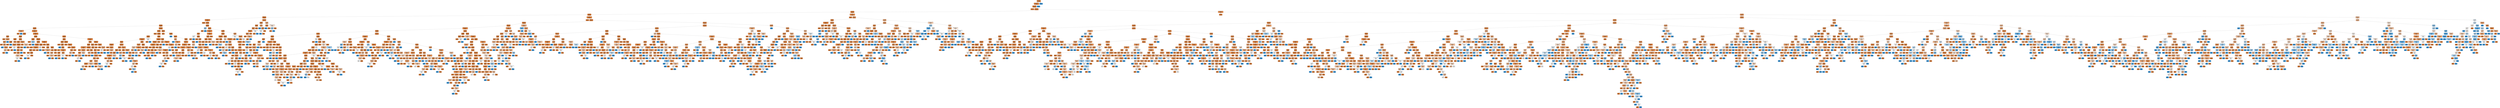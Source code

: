 digraph Tree {
node [shape=box, style="filled, rounded", color="black", fontname="helvetica"] ;
edge [fontname="helvetica"] ;
0 [label="HbA1c_level <= 6.7\ngini = 0.195\nsamples = 48135\nvalue = [42855, 5280]\nclass = 0", fillcolor="#e89151"] ;
1 [label="blood_glucose_level <= 210.0\ngini = 0.117\nsamples = 45711\nvalue = [42855, 2856]\nclass = 0", fillcolor="#e78946"] ;
0 -> 1 [labeldistance=2.5, labelangle=45, headlabel="True"] ;
2 [label="HbA1c_level <= 5.35\ngini = 0.075\nsamples = 44607\nvalue = [42855, 1752]\nclass = 0", fillcolor="#e68641"] ;
1 -> 2 ;
3 [label="gini = 0.0\nsamples = 17715\nvalue = [17715, 0]\nclass = 0", fillcolor="#e58139"] ;
2 -> 3 ;
4 [label="age <= 54.5\ngini = 0.122\nsamples = 26892\nvalue = [25140, 1752]\nclass = 0", fillcolor="#e78a47"] ;
2 -> 4 ;
5 [label="bmi <= 39.325\ngini = 0.059\nsamples = 17522\nvalue = [16987, 535]\nclass = 0", fillcolor="#e6853f"] ;
4 -> 5 ;
6 [label="age <= 38.5\ngini = 0.048\nsamples = 16446\nvalue = [16043, 403]\nclass = 0", fillcolor="#e6843e"] ;
5 -> 6 ;
7 [label="hypertension <= 0.5\ngini = 0.021\nsamples = 9690\nvalue = [9585, 105]\nclass = 0", fillcolor="#e5823b"] ;
6 -> 7 ;
8 [label="blood_glucose_level <= 113.0\ngini = 0.02\nsamples = 9562\nvalue = [9467, 95]\nclass = 0", fillcolor="#e5823b"] ;
7 -> 8 ;
9 [label="gini = 0.0\nsamples = 2949\nvalue = [2949, 0]\nclass = 0", fillcolor="#e58139"] ;
8 -> 9 ;
10 [label="bmi <= 30.725\ngini = 0.028\nsamples = 6613\nvalue = [6518, 95]\nclass = 0", fillcolor="#e5833c"] ;
8 -> 10 ;
11 [label="gender <= 0.5\ngini = 0.022\nsamples = 5643\nvalue = [5580, 63]\nclass = 0", fillcolor="#e5823b"] ;
10 -> 11 ;
12 [label="bmi <= 13.765\ngini = 0.016\nsamples = 3505\nvalue = [3477, 28]\nclass = 0", fillcolor="#e5823b"] ;
11 -> 12 ;
13 [label="blood_glucose_level <= 159.5\ngini = 0.245\nsamples = 7\nvalue = [6, 1]\nclass = 0", fillcolor="#e9965a"] ;
12 -> 13 ;
14 [label="gini = 0.0\nsamples = 6\nvalue = [6, 0]\nclass = 0", fillcolor="#e58139"] ;
13 -> 14 ;
15 [label="gini = 0.0\nsamples = 1\nvalue = [0, 1]\nclass = 1", fillcolor="#399de5"] ;
13 -> 15 ;
16 [label="blood_glucose_level <= 128.0\ngini = 0.015\nsamples = 3498\nvalue = [3471, 27]\nclass = 0", fillcolor="#e5823b"] ;
12 -> 16 ;
17 [label="age <= 15.5\ngini = 0.038\nsamples = 415\nvalue = [407, 8]\nclass = 0", fillcolor="#e6833d"] ;
16 -> 17 ;
18 [label="age <= 13.5\ngini = 0.105\nsamples = 54\nvalue = [51, 3]\nclass = 0", fillcolor="#e78845"] ;
17 -> 18 ;
19 [label="gini = 0.0\nsamples = 35\nvalue = [35, 0]\nclass = 0", fillcolor="#e58139"] ;
18 -> 19 ;
20 [label="HbA1c_level <= 6.55\ngini = 0.266\nsamples = 19\nvalue = [16, 3]\nclass = 0", fillcolor="#ea995e"] ;
18 -> 20 ;
21 [label="bmi <= 20.75\ngini = 0.198\nsamples = 18\nvalue = [16, 2]\nclass = 0", fillcolor="#e89152"] ;
20 -> 21 ;
22 [label="gini = 0.0\nsamples = 8\nvalue = [8, 0]\nclass = 0", fillcolor="#e58139"] ;
21 -> 22 ;
23 [label="bmi <= 20.99\ngini = 0.32\nsamples = 10\nvalue = [8, 2]\nclass = 0", fillcolor="#eca06a"] ;
21 -> 23 ;
24 [label="gini = 0.0\nsamples = 1\nvalue = [0, 1]\nclass = 1", fillcolor="#399de5"] ;
23 -> 24 ;
25 [label="HbA1c_level <= 6.15\ngini = 0.198\nsamples = 9\nvalue = [8, 1]\nclass = 0", fillcolor="#e89152"] ;
23 -> 25 ;
26 [label="bmi <= 24.985\ngini = 0.444\nsamples = 3\nvalue = [2, 1]\nclass = 0", fillcolor="#f2c09c"] ;
25 -> 26 ;
27 [label="gini = 0.0\nsamples = 2\nvalue = [2, 0]\nclass = 0", fillcolor="#e58139"] ;
26 -> 27 ;
28 [label="gini = 0.0\nsamples = 1\nvalue = [0, 1]\nclass = 1", fillcolor="#399de5"] ;
26 -> 28 ;
29 [label="gini = 0.0\nsamples = 6\nvalue = [6, 0]\nclass = 0", fillcolor="#e58139"] ;
25 -> 29 ;
30 [label="gini = 0.0\nsamples = 1\nvalue = [0, 1]\nclass = 1", fillcolor="#399de5"] ;
20 -> 30 ;
31 [label="bmi <= 27.285\ngini = 0.027\nsamples = 361\nvalue = [356, 5]\nclass = 0", fillcolor="#e5833c"] ;
17 -> 31 ;
32 [label="bmi <= 21.205\ngini = 0.009\nsamples = 214\nvalue = [213, 1]\nclass = 0", fillcolor="#e5823a"] ;
31 -> 32 ;
33 [label="bmi <= 21.165\ngini = 0.028\nsamples = 71\nvalue = [70, 1]\nclass = 0", fillcolor="#e5833c"] ;
32 -> 33 ;
34 [label="gini = 0.0\nsamples = 70\nvalue = [70, 0]\nclass = 0", fillcolor="#e58139"] ;
33 -> 34 ;
35 [label="gini = 0.0\nsamples = 1\nvalue = [0, 1]\nclass = 1", fillcolor="#399de5"] ;
33 -> 35 ;
36 [label="gini = 0.0\nsamples = 143\nvalue = [143, 0]\nclass = 0", fillcolor="#e58139"] ;
32 -> 36 ;
37 [label="age <= 37.5\ngini = 0.053\nsamples = 147\nvalue = [143, 4]\nclass = 0", fillcolor="#e6853f"] ;
31 -> 37 ;
38 [label="age <= 19.5\ngini = 0.043\nsamples = 138\nvalue = [135, 3]\nclass = 0", fillcolor="#e6843d"] ;
37 -> 38 ;
39 [label="HbA1c_level <= 6.55\ngini = 0.142\nsamples = 13\nvalue = [12, 1]\nclass = 0", fillcolor="#e78c49"] ;
38 -> 39 ;
40 [label="gini = 0.0\nsamples = 11\nvalue = [11, 0]\nclass = 0", fillcolor="#e58139"] ;
39 -> 40 ;
41 [label="smoking_history <= 0.5\ngini = 0.5\nsamples = 2\nvalue = [1, 1]\nclass = 0", fillcolor="#ffffff"] ;
39 -> 41 ;
42 [label="gini = 0.0\nsamples = 1\nvalue = [1, 0]\nclass = 0", fillcolor="#e58139"] ;
41 -> 42 ;
43 [label="gini = 0.0\nsamples = 1\nvalue = [0, 1]\nclass = 1", fillcolor="#399de5"] ;
41 -> 43 ;
44 [label="HbA1c_level <= 6.05\ngini = 0.031\nsamples = 125\nvalue = [123, 2]\nclass = 0", fillcolor="#e5833c"] ;
38 -> 44 ;
45 [label="bmi <= 29.74\ngini = 0.075\nsamples = 51\nvalue = [49, 2]\nclass = 0", fillcolor="#e68641"] ;
44 -> 45 ;
46 [label="age <= 28.5\ngini = 0.044\nsamples = 44\nvalue = [43, 1]\nclass = 0", fillcolor="#e6843e"] ;
45 -> 46 ;
47 [label="gini = 0.0\nsamples = 23\nvalue = [23, 0]\nclass = 0", fillcolor="#e58139"] ;
46 -> 47 ;
48 [label="age <= 29.5\ngini = 0.091\nsamples = 21\nvalue = [20, 1]\nclass = 0", fillcolor="#e68743"] ;
46 -> 48 ;
49 [label="smoking_history <= 0.5\ngini = 0.444\nsamples = 3\nvalue = [2, 1]\nclass = 0", fillcolor="#f2c09c"] ;
48 -> 49 ;
50 [label="HbA1c_level <= 5.75\ngini = 0.5\nsamples = 2\nvalue = [1, 1]\nclass = 0", fillcolor="#ffffff"] ;
49 -> 50 ;
51 [label="gini = 0.0\nsamples = 1\nvalue = [1, 0]\nclass = 0", fillcolor="#e58139"] ;
50 -> 51 ;
52 [label="gini = 0.0\nsamples = 1\nvalue = [0, 1]\nclass = 1", fillcolor="#399de5"] ;
50 -> 52 ;
53 [label="gini = 0.0\nsamples = 1\nvalue = [1, 0]\nclass = 0", fillcolor="#e58139"] ;
49 -> 53 ;
54 [label="gini = 0.0\nsamples = 18\nvalue = [18, 0]\nclass = 0", fillcolor="#e58139"] ;
48 -> 54 ;
55 [label="bmi <= 29.92\ngini = 0.245\nsamples = 7\nvalue = [6, 1]\nclass = 0", fillcolor="#e9965a"] ;
45 -> 55 ;
56 [label="gini = 0.0\nsamples = 1\nvalue = [0, 1]\nclass = 1", fillcolor="#399de5"] ;
55 -> 56 ;
57 [label="gini = 0.0\nsamples = 6\nvalue = [6, 0]\nclass = 0", fillcolor="#e58139"] ;
55 -> 57 ;
58 [label="gini = 0.0\nsamples = 74\nvalue = [74, 0]\nclass = 0", fillcolor="#e58139"] ;
44 -> 58 ;
59 [label="smoking_history <= 1.5\ngini = 0.198\nsamples = 9\nvalue = [8, 1]\nclass = 0", fillcolor="#e89152"] ;
37 -> 59 ;
60 [label="gini = 0.0\nsamples = 6\nvalue = [6, 0]\nclass = 0", fillcolor="#e58139"] ;
59 -> 60 ;
61 [label="smoking_history <= 2.5\ngini = 0.444\nsamples = 3\nvalue = [2, 1]\nclass = 0", fillcolor="#f2c09c"] ;
59 -> 61 ;
62 [label="gini = 0.0\nsamples = 1\nvalue = [0, 1]\nclass = 1", fillcolor="#399de5"] ;
61 -> 62 ;
63 [label="gini = 0.0\nsamples = 2\nvalue = [2, 0]\nclass = 0", fillcolor="#e58139"] ;
61 -> 63 ;
64 [label="blood_glucose_level <= 158.5\ngini = 0.012\nsamples = 3083\nvalue = [3064, 19]\nclass = 0", fillcolor="#e5823a"] ;
16 -> 64 ;
65 [label="bmi <= 17.705\ngini = 0.006\nsamples = 1952\nvalue = [1946, 6]\nclass = 0", fillcolor="#e5813a"] ;
64 -> 65 ;
66 [label="bmi <= 17.595\ngini = 0.037\nsamples = 106\nvalue = [104, 2]\nclass = 0", fillcolor="#e6833d"] ;
65 -> 66 ;
67 [label="gini = 0.0\nsamples = 103\nvalue = [103, 0]\nclass = 0", fillcolor="#e58139"] ;
66 -> 67 ;
68 [label="HbA1c_level <= 6.0\ngini = 0.444\nsamples = 3\nvalue = [1, 2]\nclass = 1", fillcolor="#9ccef2"] ;
66 -> 68 ;
69 [label="gini = 0.0\nsamples = 1\nvalue = [1, 0]\nclass = 0", fillcolor="#e58139"] ;
68 -> 69 ;
70 [label="gini = 0.0\nsamples = 2\nvalue = [0, 2]\nclass = 1", fillcolor="#399de5"] ;
68 -> 70 ;
71 [label="HbA1c_level <= 6.55\ngini = 0.004\nsamples = 1846\nvalue = [1842, 4]\nclass = 0", fillcolor="#e58139"] ;
65 -> 71 ;
72 [label="bmi <= 28.795\ngini = 0.003\nsamples = 1582\nvalue = [1580, 2]\nclass = 0", fillcolor="#e58139"] ;
71 -> 72 ;
73 [label="smoking_history <= 2.5\ngini = 0.001\nsamples = 1469\nvalue = [1468, 1]\nclass = 0", fillcolor="#e58139"] ;
72 -> 73 ;
74 [label="gini = 0.0\nsamples = 1248\nvalue = [1248, 0]\nclass = 0", fillcolor="#e58139"] ;
73 -> 74 ;
75 [label="blood_glucose_level <= 142.5\ngini = 0.009\nsamples = 221\nvalue = [220, 1]\nclass = 0", fillcolor="#e5823a"] ;
73 -> 75 ;
76 [label="age <= 28.5\ngini = 0.024\nsamples = 84\nvalue = [83, 1]\nclass = 0", fillcolor="#e5833b"] ;
75 -> 76 ;
77 [label="gini = 0.0\nsamples = 54\nvalue = [54, 0]\nclass = 0", fillcolor="#e58139"] ;
76 -> 77 ;
78 [label="age <= 29.5\ngini = 0.064\nsamples = 30\nvalue = [29, 1]\nclass = 0", fillcolor="#e68540"] ;
76 -> 78 ;
79 [label="HbA1c_level <= 6.05\ngini = 0.5\nsamples = 2\nvalue = [1, 1]\nclass = 0", fillcolor="#ffffff"] ;
78 -> 79 ;
80 [label="gini = 0.0\nsamples = 1\nvalue = [0, 1]\nclass = 1", fillcolor="#399de5"] ;
79 -> 80 ;
81 [label="gini = 0.0\nsamples = 1\nvalue = [1, 0]\nclass = 0", fillcolor="#e58139"] ;
79 -> 81 ;
82 [label="gini = 0.0\nsamples = 28\nvalue = [28, 0]\nclass = 0", fillcolor="#e58139"] ;
78 -> 82 ;
83 [label="gini = 0.0\nsamples = 137\nvalue = [137, 0]\nclass = 0", fillcolor="#e58139"] ;
75 -> 83 ;
84 [label="bmi <= 28.81\ngini = 0.018\nsamples = 113\nvalue = [112, 1]\nclass = 0", fillcolor="#e5823b"] ;
72 -> 84 ;
85 [label="age <= 29.5\ngini = 0.5\nsamples = 2\nvalue = [1, 1]\nclass = 0", fillcolor="#ffffff"] ;
84 -> 85 ;
86 [label="gini = 0.0\nsamples = 1\nvalue = [1, 0]\nclass = 0", fillcolor="#e58139"] ;
85 -> 86 ;
87 [label="gini = 0.0\nsamples = 1\nvalue = [0, 1]\nclass = 1", fillcolor="#399de5"] ;
85 -> 87 ;
88 [label="gini = 0.0\nsamples = 111\nvalue = [111, 0]\nclass = 0", fillcolor="#e58139"] ;
84 -> 88 ;
89 [label="blood_glucose_level <= 142.5\ngini = 0.015\nsamples = 264\nvalue = [262, 2]\nclass = 0", fillcolor="#e5823b"] ;
71 -> 89 ;
90 [label="gini = 0.0\nsamples = 120\nvalue = [120, 0]\nclass = 0", fillcolor="#e58139"] ;
89 -> 90 ;
91 [label="age <= 17.5\ngini = 0.027\nsamples = 144\nvalue = [142, 2]\nclass = 0", fillcolor="#e5833c"] ;
89 -> 91 ;
92 [label="age <= 16.5\ngini = 0.091\nsamples = 21\nvalue = [20, 1]\nclass = 0", fillcolor="#e68743"] ;
91 -> 92 ;
93 [label="gini = 0.0\nsamples = 17\nvalue = [17, 0]\nclass = 0", fillcolor="#e58139"] ;
92 -> 93 ;
94 [label="blood_glucose_level <= 151.5\ngini = 0.375\nsamples = 4\nvalue = [3, 1]\nclass = 0", fillcolor="#eeab7b"] ;
92 -> 94 ;
95 [label="gini = 0.0\nsamples = 1\nvalue = [0, 1]\nclass = 1", fillcolor="#399de5"] ;
94 -> 95 ;
96 [label="gini = 0.0\nsamples = 3\nvalue = [3, 0]\nclass = 0", fillcolor="#e58139"] ;
94 -> 96 ;
97 [label="age <= 33.5\ngini = 0.016\nsamples = 123\nvalue = [122, 1]\nclass = 0", fillcolor="#e5823b"] ;
91 -> 97 ;
98 [label="gini = 0.0\nsamples = 99\nvalue = [99, 0]\nclass = 0", fillcolor="#e58139"] ;
97 -> 98 ;
99 [label="age <= 34.5\ngini = 0.08\nsamples = 24\nvalue = [23, 1]\nclass = 0", fillcolor="#e68642"] ;
97 -> 99 ;
100 [label="bmi <= 27.175\ngini = 0.32\nsamples = 5\nvalue = [4, 1]\nclass = 0", fillcolor="#eca06a"] ;
99 -> 100 ;
101 [label="gini = 0.0\nsamples = 2\nvalue = [2, 0]\nclass = 0", fillcolor="#e58139"] ;
100 -> 101 ;
102 [label="smoking_history <= 1.0\ngini = 0.444\nsamples = 3\nvalue = [2, 1]\nclass = 0", fillcolor="#f2c09c"] ;
100 -> 102 ;
103 [label="gini = 0.0\nsamples = 1\nvalue = [0, 1]\nclass = 1", fillcolor="#399de5"] ;
102 -> 103 ;
104 [label="gini = 0.0\nsamples = 2\nvalue = [2, 0]\nclass = 0", fillcolor="#e58139"] ;
102 -> 104 ;
105 [label="gini = 0.0\nsamples = 19\nvalue = [19, 0]\nclass = 0", fillcolor="#e58139"] ;
99 -> 105 ;
106 [label="bmi <= 27.31\ngini = 0.023\nsamples = 1131\nvalue = [1118, 13]\nclass = 0", fillcolor="#e5823b"] ;
64 -> 106 ;
107 [label="age <= 19.5\ngini = 0.011\nsamples = 732\nvalue = [728, 4]\nclass = 0", fillcolor="#e5823a"] ;
106 -> 107 ;
108 [label="bmi <= 21.635\ngini = 0.026\nsamples = 228\nvalue = [225, 3]\nclass = 0", fillcolor="#e5833c"] ;
107 -> 108 ;
109 [label="gini = 0.0\nsamples = 143\nvalue = [143, 0]\nclass = 0", fillcolor="#e58139"] ;
108 -> 109 ;
110 [label="bmi <= 21.655\ngini = 0.068\nsamples = 85\nvalue = [82, 3]\nclass = 0", fillcolor="#e68640"] ;
108 -> 110 ;
111 [label="gini = 0.0\nsamples = 1\nvalue = [0, 1]\nclass = 1", fillcolor="#399de5"] ;
110 -> 111 ;
112 [label="age <= 17.5\ngini = 0.046\nsamples = 84\nvalue = [82, 2]\nclass = 0", fillcolor="#e6843e"] ;
110 -> 112 ;
113 [label="gini = 0.0\nsamples = 46\nvalue = [46, 0]\nclass = 0", fillcolor="#e58139"] ;
112 -> 113 ;
114 [label="blood_glucose_level <= 180.0\ngini = 0.1\nsamples = 38\nvalue = [36, 2]\nclass = 0", fillcolor="#e68844"] ;
112 -> 114 ;
115 [label="bmi <= 24.32\ngini = 0.064\nsamples = 30\nvalue = [29, 1]\nclass = 0", fillcolor="#e68540"] ;
114 -> 115 ;
116 [label="gini = 0.0\nsamples = 22\nvalue = [22, 0]\nclass = 0", fillcolor="#e58139"] ;
115 -> 116 ;
117 [label="bmi <= 24.495\ngini = 0.219\nsamples = 8\nvalue = [7, 1]\nclass = 0", fillcolor="#e99355"] ;
115 -> 117 ;
118 [label="gini = 0.0\nsamples = 1\nvalue = [0, 1]\nclass = 1", fillcolor="#399de5"] ;
117 -> 118 ;
119 [label="gini = 0.0\nsamples = 7\nvalue = [7, 0]\nclass = 0", fillcolor="#e58139"] ;
117 -> 119 ;
120 [label="bmi <= 22.975\ngini = 0.219\nsamples = 8\nvalue = [7, 1]\nclass = 0", fillcolor="#e99355"] ;
114 -> 120 ;
121 [label="smoking_history <= 1.5\ngini = 0.5\nsamples = 2\nvalue = [1, 1]\nclass = 0", fillcolor="#ffffff"] ;
120 -> 121 ;
122 [label="gini = 0.0\nsamples = 1\nvalue = [0, 1]\nclass = 1", fillcolor="#399de5"] ;
121 -> 122 ;
123 [label="gini = 0.0\nsamples = 1\nvalue = [1, 0]\nclass = 0", fillcolor="#e58139"] ;
121 -> 123 ;
124 [label="gini = 0.0\nsamples = 6\nvalue = [6, 0]\nclass = 0", fillcolor="#e58139"] ;
120 -> 124 ;
125 [label="HbA1c_level <= 6.35\ngini = 0.004\nsamples = 504\nvalue = [503, 1]\nclass = 0", fillcolor="#e58139"] ;
107 -> 125 ;
126 [label="gini = 0.0\nsamples = 359\nvalue = [359, 0]\nclass = 0", fillcolor="#e58139"] ;
125 -> 126 ;
127 [label="smoking_history <= 0.5\ngini = 0.014\nsamples = 145\nvalue = [144, 1]\nclass = 0", fillcolor="#e5823a"] ;
125 -> 127 ;
128 [label="gini = 0.0\nsamples = 105\nvalue = [105, 0]\nclass = 0", fillcolor="#e58139"] ;
127 -> 128 ;
129 [label="smoking_history <= 1.5\ngini = 0.049\nsamples = 40\nvalue = [39, 1]\nclass = 0", fillcolor="#e6843e"] ;
127 -> 129 ;
130 [label="age <= 27.5\ngini = 0.165\nsamples = 11\nvalue = [10, 1]\nclass = 0", fillcolor="#e88e4d"] ;
129 -> 130 ;
131 [label="age <= 26.0\ngini = 0.444\nsamples = 3\nvalue = [2, 1]\nclass = 0", fillcolor="#f2c09c"] ;
130 -> 131 ;
132 [label="gini = 0.0\nsamples = 2\nvalue = [2, 0]\nclass = 0", fillcolor="#e58139"] ;
131 -> 132 ;
133 [label="gini = 0.0\nsamples = 1\nvalue = [0, 1]\nclass = 1", fillcolor="#399de5"] ;
131 -> 133 ;
134 [label="gini = 0.0\nsamples = 8\nvalue = [8, 0]\nclass = 0", fillcolor="#e58139"] ;
130 -> 134 ;
135 [label="gini = 0.0\nsamples = 29\nvalue = [29, 0]\nclass = 0", fillcolor="#e58139"] ;
129 -> 135 ;
136 [label="blood_glucose_level <= 180.0\ngini = 0.044\nsamples = 399\nvalue = [390, 9]\nclass = 0", fillcolor="#e6843e"] ;
106 -> 136 ;
137 [label="age <= 28.5\ngini = 0.06\nsamples = 260\nvalue = [252, 8]\nclass = 0", fillcolor="#e6853f"] ;
136 -> 137 ;
138 [label="age <= 18.5\ngini = 0.038\nsamples = 155\nvalue = [152, 3]\nclass = 0", fillcolor="#e6833d"] ;
137 -> 138 ;
139 [label="blood_glucose_level <= 159.5\ngini = 0.105\nsamples = 36\nvalue = [34, 2]\nclass = 0", fillcolor="#e78845"] ;
138 -> 139 ;
140 [label="gini = 0.0\nsamples = 17\nvalue = [17, 0]\nclass = 0", fillcolor="#e58139"] ;
139 -> 140 ;
141 [label="smoking_history <= 0.5\ngini = 0.188\nsamples = 19\nvalue = [17, 2]\nclass = 0", fillcolor="#e89050"] ;
139 -> 141 ;
142 [label="age <= 17.5\ngini = 0.117\nsamples = 16\nvalue = [15, 1]\nclass = 0", fillcolor="#e78946"] ;
141 -> 142 ;
143 [label="gini = 0.0\nsamples = 12\nvalue = [12, 0]\nclass = 0", fillcolor="#e58139"] ;
142 -> 143 ;
144 [label="HbA1c_level <= 6.4\ngini = 0.375\nsamples = 4\nvalue = [3, 1]\nclass = 0", fillcolor="#eeab7b"] ;
142 -> 144 ;
145 [label="bmi <= 27.955\ngini = 0.5\nsamples = 2\nvalue = [1, 1]\nclass = 0", fillcolor="#ffffff"] ;
144 -> 145 ;
146 [label="gini = 0.0\nsamples = 1\nvalue = [1, 0]\nclass = 0", fillcolor="#e58139"] ;
145 -> 146 ;
147 [label="gini = 0.0\nsamples = 1\nvalue = [0, 1]\nclass = 1", fillcolor="#399de5"] ;
145 -> 147 ;
148 [label="gini = 0.0\nsamples = 2\nvalue = [2, 0]\nclass = 0", fillcolor="#e58139"] ;
144 -> 148 ;
149 [label="HbA1c_level <= 6.0\ngini = 0.444\nsamples = 3\nvalue = [2, 1]\nclass = 0", fillcolor="#f2c09c"] ;
141 -> 149 ;
150 [label="gini = 0.0\nsamples = 1\nvalue = [0, 1]\nclass = 1", fillcolor="#399de5"] ;
149 -> 150 ;
151 [label="gini = 0.0\nsamples = 2\nvalue = [2, 0]\nclass = 0", fillcolor="#e58139"] ;
149 -> 151 ;
152 [label="smoking_history <= 2.5\ngini = 0.017\nsamples = 119\nvalue = [118, 1]\nclass = 0", fillcolor="#e5823b"] ;
138 -> 152 ;
153 [label="gini = 0.0\nsamples = 102\nvalue = [102, 0]\nclass = 0", fillcolor="#e58139"] ;
152 -> 153 ;
154 [label="age <= 22.5\ngini = 0.111\nsamples = 17\nvalue = [16, 1]\nclass = 0", fillcolor="#e78945"] ;
152 -> 154 ;
155 [label="age <= 21.0\ngini = 0.375\nsamples = 4\nvalue = [3, 1]\nclass = 0", fillcolor="#eeab7b"] ;
154 -> 155 ;
156 [label="gini = 0.0\nsamples = 3\nvalue = [3, 0]\nclass = 0", fillcolor="#e58139"] ;
155 -> 156 ;
157 [label="gini = 0.0\nsamples = 1\nvalue = [0, 1]\nclass = 1", fillcolor="#399de5"] ;
155 -> 157 ;
158 [label="gini = 0.0\nsamples = 13\nvalue = [13, 0]\nclass = 0", fillcolor="#e58139"] ;
154 -> 158 ;
159 [label="age <= 36.5\ngini = 0.091\nsamples = 105\nvalue = [100, 5]\nclass = 0", fillcolor="#e68743"] ;
137 -> 159 ;
160 [label="bmi <= 29.54\ngini = 0.111\nsamples = 85\nvalue = [80, 5]\nclass = 0", fillcolor="#e78945"] ;
159 -> 160 ;
161 [label="bmi <= 29.47\ngini = 0.124\nsamples = 75\nvalue = [70, 5]\nclass = 0", fillcolor="#e78a47"] ;
160 -> 161 ;
162 [label="age <= 34.5\ngini = 0.102\nsamples = 74\nvalue = [70, 4]\nclass = 0", fillcolor="#e68844"] ;
161 -> 162 ;
163 [label="smoking_history <= 1.5\ngini = 0.133\nsamples = 56\nvalue = [52, 4]\nclass = 0", fillcolor="#e78b48"] ;
162 -> 163 ;
164 [label="age <= 33.5\ngini = 0.184\nsamples = 39\nvalue = [35, 4]\nclass = 0", fillcolor="#e88f50"] ;
163 -> 164 ;
165 [label="bmi <= 27.735\ngini = 0.137\nsamples = 27\nvalue = [25, 2]\nclass = 0", fillcolor="#e78b49"] ;
164 -> 165 ;
166 [label="HbA1c_level <= 5.75\ngini = 0.08\nsamples = 24\nvalue = [23, 1]\nclass = 0", fillcolor="#e68642"] ;
165 -> 166 ;
167 [label="age <= 32.5\ngini = 0.444\nsamples = 3\nvalue = [2, 1]\nclass = 0", fillcolor="#f2c09c"] ;
166 -> 167 ;
168 [label="gini = 0.0\nsamples = 1\nvalue = [0, 1]\nclass = 1", fillcolor="#399de5"] ;
167 -> 168 ;
169 [label="gini = 0.0\nsamples = 2\nvalue = [2, 0]\nclass = 0", fillcolor="#e58139"] ;
167 -> 169 ;
170 [label="gini = 0.0\nsamples = 21\nvalue = [21, 0]\nclass = 0", fillcolor="#e58139"] ;
166 -> 170 ;
171 [label="blood_glucose_level <= 159.5\ngini = 0.444\nsamples = 3\nvalue = [2, 1]\nclass = 0", fillcolor="#f2c09c"] ;
165 -> 171 ;
172 [label="gini = 0.0\nsamples = 2\nvalue = [2, 0]\nclass = 0", fillcolor="#e58139"] ;
171 -> 172 ;
173 [label="gini = 0.0\nsamples = 1\nvalue = [0, 1]\nclass = 1", fillcolor="#399de5"] ;
171 -> 173 ;
174 [label="HbA1c_level <= 6.55\ngini = 0.278\nsamples = 12\nvalue = [10, 2]\nclass = 0", fillcolor="#ea9a61"] ;
164 -> 174 ;
175 [label="HbA1c_level <= 6.35\ngini = 0.165\nsamples = 11\nvalue = [10, 1]\nclass = 0", fillcolor="#e88e4d"] ;
174 -> 175 ;
176 [label="gini = 0.0\nsamples = 8\nvalue = [8, 0]\nclass = 0", fillcolor="#e58139"] ;
175 -> 176 ;
177 [label="blood_glucose_level <= 159.5\ngini = 0.444\nsamples = 3\nvalue = [2, 1]\nclass = 0", fillcolor="#f2c09c"] ;
175 -> 177 ;
178 [label="gini = 0.0\nsamples = 2\nvalue = [2, 0]\nclass = 0", fillcolor="#e58139"] ;
177 -> 178 ;
179 [label="gini = 0.0\nsamples = 1\nvalue = [0, 1]\nclass = 1", fillcolor="#399de5"] ;
177 -> 179 ;
180 [label="gini = 0.0\nsamples = 1\nvalue = [0, 1]\nclass = 1", fillcolor="#399de5"] ;
174 -> 180 ;
181 [label="gini = 0.0\nsamples = 17\nvalue = [17, 0]\nclass = 0", fillcolor="#e58139"] ;
163 -> 181 ;
182 [label="gini = 0.0\nsamples = 18\nvalue = [18, 0]\nclass = 0", fillcolor="#e58139"] ;
162 -> 182 ;
183 [label="gini = 0.0\nsamples = 1\nvalue = [0, 1]\nclass = 1", fillcolor="#399de5"] ;
161 -> 183 ;
184 [label="gini = 0.0\nsamples = 10\nvalue = [10, 0]\nclass = 0", fillcolor="#e58139"] ;
160 -> 184 ;
185 [label="gini = 0.0\nsamples = 20\nvalue = [20, 0]\nclass = 0", fillcolor="#e58139"] ;
159 -> 185 ;
186 [label="smoking_history <= 2.5\ngini = 0.014\nsamples = 139\nvalue = [138, 1]\nclass = 0", fillcolor="#e5823a"] ;
136 -> 186 ;
187 [label="gini = 0.0\nsamples = 118\nvalue = [118, 0]\nclass = 0", fillcolor="#e58139"] ;
186 -> 187 ;
188 [label="HbA1c_level <= 6.15\ngini = 0.091\nsamples = 21\nvalue = [20, 1]\nclass = 0", fillcolor="#e68743"] ;
186 -> 188 ;
189 [label="gini = 0.0\nsamples = 16\nvalue = [16, 0]\nclass = 0", fillcolor="#e58139"] ;
188 -> 189 ;
190 [label="HbA1c_level <= 6.35\ngini = 0.32\nsamples = 5\nvalue = [4, 1]\nclass = 0", fillcolor="#eca06a"] ;
188 -> 190 ;
191 [label="age <= 28.0\ngini = 0.5\nsamples = 2\nvalue = [1, 1]\nclass = 0", fillcolor="#ffffff"] ;
190 -> 191 ;
192 [label="gini = 0.0\nsamples = 1\nvalue = [1, 0]\nclass = 0", fillcolor="#e58139"] ;
191 -> 192 ;
193 [label="gini = 0.0\nsamples = 1\nvalue = [0, 1]\nclass = 1", fillcolor="#399de5"] ;
191 -> 193 ;
194 [label="gini = 0.0\nsamples = 3\nvalue = [3, 0]\nclass = 0", fillcolor="#e58139"] ;
190 -> 194 ;
195 [label="HbA1c_level <= 6.55\ngini = 0.032\nsamples = 2138\nvalue = [2103, 35]\nclass = 0", fillcolor="#e5833c"] ;
11 -> 195 ;
196 [label="age <= 14.5\ngini = 0.025\nsamples = 1792\nvalue = [1769, 23]\nclass = 0", fillcolor="#e5833c"] ;
195 -> 196 ;
197 [label="gini = 0.0\nsamples = 347\nvalue = [347, 0]\nclass = 0", fillcolor="#e58139"] ;
196 -> 197 ;
198 [label="bmi <= 25.725\ngini = 0.031\nsamples = 1445\nvalue = [1422, 23]\nclass = 0", fillcolor="#e5833c"] ;
196 -> 198 ;
199 [label="bmi <= 25.715\ngini = 0.051\nsamples = 614\nvalue = [598, 16]\nclass = 0", fillcolor="#e6843e"] ;
198 -> 199 ;
200 [label="blood_glucose_level <= 156.5\ngini = 0.048\nsamples = 612\nvalue = [597, 15]\nclass = 0", fillcolor="#e6843e"] ;
199 -> 200 ;
201 [label="age <= 22.5\ngini = 0.061\nsamples = 347\nvalue = [336, 11]\nclass = 0", fillcolor="#e6853f"] ;
200 -> 201 ;
202 [label="smoking_history <= 2.5\ngini = 0.012\nsamples = 166\nvalue = [165, 1]\nclass = 0", fillcolor="#e5823a"] ;
201 -> 202 ;
203 [label="gini = 0.0\nsamples = 149\nvalue = [149, 0]\nclass = 0", fillcolor="#e58139"] ;
202 -> 203 ;
204 [label="HbA1c_level <= 6.15\ngini = 0.111\nsamples = 17\nvalue = [16, 1]\nclass = 0", fillcolor="#e78945"] ;
202 -> 204 ;
205 [label="gini = 0.0\nsamples = 13\nvalue = [13, 0]\nclass = 0", fillcolor="#e58139"] ;
204 -> 205 ;
206 [label="HbA1c_level <= 6.35\ngini = 0.375\nsamples = 4\nvalue = [3, 1]\nclass = 0", fillcolor="#eeab7b"] ;
204 -> 206 ;
207 [label="gini = 0.0\nsamples = 1\nvalue = [0, 1]\nclass = 1", fillcolor="#399de5"] ;
206 -> 207 ;
208 [label="gini = 0.0\nsamples = 3\nvalue = [3, 0]\nclass = 0", fillcolor="#e58139"] ;
206 -> 208 ;
209 [label="HbA1c_level <= 6.05\ngini = 0.104\nsamples = 181\nvalue = [171, 10]\nclass = 0", fillcolor="#e78845"] ;
201 -> 209 ;
210 [label="bmi <= 24.12\ngini = 0.056\nsamples = 104\nvalue = [101, 3]\nclass = 0", fillcolor="#e6853f"] ;
209 -> 210 ;
211 [label="bmi <= 24.06\ngini = 0.091\nsamples = 63\nvalue = [60, 3]\nclass = 0", fillcolor="#e68743"] ;
210 -> 211 ;
212 [label="bmi <= 23.895\ngini = 0.062\nsamples = 62\nvalue = [60, 2]\nclass = 0", fillcolor="#e68540"] ;
211 -> 212 ;
213 [label="blood_glucose_level <= 150.0\ngini = 0.033\nsamples = 59\nvalue = [58, 1]\nclass = 0", fillcolor="#e5833c"] ;
212 -> 213 ;
214 [label="gini = 0.0\nsamples = 44\nvalue = [44, 0]\nclass = 0", fillcolor="#e58139"] ;
213 -> 214 ;
215 [label="HbA1c_level <= 5.75\ngini = 0.124\nsamples = 15\nvalue = [14, 1]\nclass = 0", fillcolor="#e78a47"] ;
213 -> 215 ;
216 [label="age <= 27.5\ngini = 0.375\nsamples = 4\nvalue = [3, 1]\nclass = 0", fillcolor="#eeab7b"] ;
215 -> 216 ;
217 [label="smoking_history <= 1.5\ngini = 0.5\nsamples = 2\nvalue = [1, 1]\nclass = 0", fillcolor="#ffffff"] ;
216 -> 217 ;
218 [label="gini = 0.0\nsamples = 1\nvalue = [0, 1]\nclass = 1", fillcolor="#399de5"] ;
217 -> 218 ;
219 [label="gini = 0.0\nsamples = 1\nvalue = [1, 0]\nclass = 0", fillcolor="#e58139"] ;
217 -> 219 ;
220 [label="gini = 0.0\nsamples = 2\nvalue = [2, 0]\nclass = 0", fillcolor="#e58139"] ;
216 -> 220 ;
221 [label="gini = 0.0\nsamples = 11\nvalue = [11, 0]\nclass = 0", fillcolor="#e58139"] ;
215 -> 221 ;
222 [label="HbA1c_level <= 5.75\ngini = 0.444\nsamples = 3\nvalue = [2, 1]\nclass = 0", fillcolor="#f2c09c"] ;
212 -> 222 ;
223 [label="gini = 0.0\nsamples = 1\nvalue = [0, 1]\nclass = 1", fillcolor="#399de5"] ;
222 -> 223 ;
224 [label="gini = 0.0\nsamples = 2\nvalue = [2, 0]\nclass = 0", fillcolor="#e58139"] ;
222 -> 224 ;
225 [label="gini = 0.0\nsamples = 1\nvalue = [0, 1]\nclass = 1", fillcolor="#399de5"] ;
211 -> 225 ;
226 [label="gini = 0.0\nsamples = 41\nvalue = [41, 0]\nclass = 0", fillcolor="#e58139"] ;
210 -> 226 ;
227 [label="smoking_history <= 0.5\ngini = 0.165\nsamples = 77\nvalue = [70, 7]\nclass = 0", fillcolor="#e88e4d"] ;
209 -> 227 ;
228 [label="age <= 24.5\ngini = 0.093\nsamples = 41\nvalue = [39, 2]\nclass = 0", fillcolor="#e68743"] ;
227 -> 228 ;
229 [label="bmi <= 22.575\ngini = 0.375\nsamples = 8\nvalue = [6, 2]\nclass = 0", fillcolor="#eeab7b"] ;
228 -> 229 ;
230 [label="age <= 23.5\ngini = 0.444\nsamples = 3\nvalue = [1, 2]\nclass = 1", fillcolor="#9ccef2"] ;
229 -> 230 ;
231 [label="gini = 0.0\nsamples = 1\nvalue = [0, 1]\nclass = 1", fillcolor="#399de5"] ;
230 -> 231 ;
232 [label="blood_glucose_level <= 142.5\ngini = 0.5\nsamples = 2\nvalue = [1, 1]\nclass = 0", fillcolor="#ffffff"] ;
230 -> 232 ;
233 [label="gini = 0.0\nsamples = 1\nvalue = [1, 0]\nclass = 0", fillcolor="#e58139"] ;
232 -> 233 ;
234 [label="gini = 0.0\nsamples = 1\nvalue = [0, 1]\nclass = 1", fillcolor="#399de5"] ;
232 -> 234 ;
235 [label="gini = 0.0\nsamples = 5\nvalue = [5, 0]\nclass = 0", fillcolor="#e58139"] ;
229 -> 235 ;
236 [label="gini = 0.0\nsamples = 33\nvalue = [33, 0]\nclass = 0", fillcolor="#e58139"] ;
228 -> 236 ;
237 [label="smoking_history <= 1.5\ngini = 0.239\nsamples = 36\nvalue = [31, 5]\nclass = 0", fillcolor="#e99559"] ;
227 -> 237 ;
238 [label="gini = 0.0\nsamples = 1\nvalue = [0, 1]\nclass = 1", fillcolor="#399de5"] ;
237 -> 238 ;
239 [label="age <= 37.5\ngini = 0.202\nsamples = 35\nvalue = [31, 4]\nclass = 0", fillcolor="#e89153"] ;
237 -> 239 ;
240 [label="bmi <= 23.78\ngini = 0.161\nsamples = 34\nvalue = [31, 3]\nclass = 0", fillcolor="#e88d4c"] ;
239 -> 240 ;
241 [label="gini = 0.0\nsamples = 22\nvalue = [22, 0]\nclass = 0", fillcolor="#e58139"] ;
240 -> 241 ;
242 [label="bmi <= 23.87\ngini = 0.375\nsamples = 12\nvalue = [9, 3]\nclass = 0", fillcolor="#eeab7b"] ;
240 -> 242 ;
243 [label="gini = 0.0\nsamples = 1\nvalue = [0, 1]\nclass = 1", fillcolor="#399de5"] ;
242 -> 243 ;
244 [label="blood_glucose_level <= 135.0\ngini = 0.298\nsamples = 11\nvalue = [9, 2]\nclass = 0", fillcolor="#eb9d65"] ;
242 -> 244 ;
245 [label="age <= 34.5\ngini = 0.444\nsamples = 6\nvalue = [4, 2]\nclass = 0", fillcolor="#f2c09c"] ;
244 -> 245 ;
246 [label="age <= 26.5\ngini = 0.5\nsamples = 4\nvalue = [2, 2]\nclass = 0", fillcolor="#ffffff"] ;
245 -> 246 ;
247 [label="gini = 0.0\nsamples = 1\nvalue = [1, 0]\nclass = 0", fillcolor="#e58139"] ;
246 -> 247 ;
248 [label="HbA1c_level <= 6.35\ngini = 0.444\nsamples = 3\nvalue = [1, 2]\nclass = 1", fillcolor="#9ccef2"] ;
246 -> 248 ;
249 [label="gini = 0.0\nsamples = 2\nvalue = [0, 2]\nclass = 1", fillcolor="#399de5"] ;
248 -> 249 ;
250 [label="gini = 0.0\nsamples = 1\nvalue = [1, 0]\nclass = 0", fillcolor="#e58139"] ;
248 -> 250 ;
251 [label="gini = 0.0\nsamples = 2\nvalue = [2, 0]\nclass = 0", fillcolor="#e58139"] ;
245 -> 251 ;
252 [label="gini = 0.0\nsamples = 5\nvalue = [5, 0]\nclass = 0", fillcolor="#e58139"] ;
244 -> 252 ;
253 [label="gini = 0.0\nsamples = 1\nvalue = [0, 1]\nclass = 1", fillcolor="#399de5"] ;
239 -> 253 ;
254 [label="age <= 16.5\ngini = 0.03\nsamples = 265\nvalue = [261, 4]\nclass = 0", fillcolor="#e5833c"] ;
200 -> 254 ;
255 [label="HbA1c_level <= 5.9\ngini = 0.198\nsamples = 27\nvalue = [24, 3]\nclass = 0", fillcolor="#e89152"] ;
254 -> 255 ;
256 [label="HbA1c_level <= 5.75\ngini = 0.444\nsamples = 6\nvalue = [4, 2]\nclass = 0", fillcolor="#f2c09c"] ;
255 -> 256 ;
257 [label="bmi <= 22.66\ngini = 0.32\nsamples = 5\nvalue = [4, 1]\nclass = 0", fillcolor="#eca06a"] ;
256 -> 257 ;
258 [label="gini = 0.0\nsamples = 2\nvalue = [2, 0]\nclass = 0", fillcolor="#e58139"] ;
257 -> 258 ;
259 [label="bmi <= 23.32\ngini = 0.444\nsamples = 3\nvalue = [2, 1]\nclass = 0", fillcolor="#f2c09c"] ;
257 -> 259 ;
260 [label="gini = 0.0\nsamples = 1\nvalue = [0, 1]\nclass = 1", fillcolor="#399de5"] ;
259 -> 260 ;
261 [label="gini = 0.0\nsamples = 2\nvalue = [2, 0]\nclass = 0", fillcolor="#e58139"] ;
259 -> 261 ;
262 [label="gini = 0.0\nsamples = 1\nvalue = [0, 1]\nclass = 1", fillcolor="#399de5"] ;
256 -> 262 ;
263 [label="blood_glucose_level <= 180.0\ngini = 0.091\nsamples = 21\nvalue = [20, 1]\nclass = 0", fillcolor="#e68743"] ;
255 -> 263 ;
264 [label="gini = 0.0\nsamples = 18\nvalue = [18, 0]\nclass = 0", fillcolor="#e58139"] ;
263 -> 264 ;
265 [label="HbA1c_level <= 6.3\ngini = 0.444\nsamples = 3\nvalue = [2, 1]\nclass = 0", fillcolor="#f2c09c"] ;
263 -> 265 ;
266 [label="gini = 0.0\nsamples = 2\nvalue = [2, 0]\nclass = 0", fillcolor="#e58139"] ;
265 -> 266 ;
267 [label="gini = 0.0\nsamples = 1\nvalue = [0, 1]\nclass = 1", fillcolor="#399de5"] ;
265 -> 267 ;
268 [label="bmi <= 25.055\ngini = 0.008\nsamples = 238\nvalue = [237, 1]\nclass = 0", fillcolor="#e5823a"] ;
254 -> 268 ;
269 [label="gini = 0.0\nsamples = 215\nvalue = [215, 0]\nclass = 0", fillcolor="#e58139"] ;
268 -> 269 ;
270 [label="bmi <= 25.085\ngini = 0.083\nsamples = 23\nvalue = [22, 1]\nclass = 0", fillcolor="#e68742"] ;
268 -> 270 ;
271 [label="gini = 0.0\nsamples = 1\nvalue = [0, 1]\nclass = 1", fillcolor="#399de5"] ;
270 -> 271 ;
272 [label="gini = 0.0\nsamples = 22\nvalue = [22, 0]\nclass = 0", fillcolor="#e58139"] ;
270 -> 272 ;
273 [label="smoking_history <= 1.0\ngini = 0.5\nsamples = 2\nvalue = [1, 1]\nclass = 0", fillcolor="#ffffff"] ;
199 -> 273 ;
274 [label="gini = 0.0\nsamples = 1\nvalue = [1, 0]\nclass = 0", fillcolor="#e58139"] ;
273 -> 274 ;
275 [label="gini = 0.0\nsamples = 1\nvalue = [0, 1]\nclass = 1", fillcolor="#399de5"] ;
273 -> 275 ;
276 [label="age <= 37.5\ngini = 0.017\nsamples = 831\nvalue = [824, 7]\nclass = 0", fillcolor="#e5823b"] ;
198 -> 276 ;
277 [label="smoking_history <= 1.5\ngini = 0.013\nsamples = 779\nvalue = [774, 5]\nclass = 0", fillcolor="#e5823a"] ;
276 -> 277 ;
278 [label="smoking_history <= 0.5\ngini = 0.02\nsamples = 503\nvalue = [498, 5]\nclass = 0", fillcolor="#e5823b"] ;
277 -> 278 ;
279 [label="blood_glucose_level <= 158.5\ngini = 0.01\nsamples = 413\nvalue = [411, 2]\nclass = 0", fillcolor="#e5823a"] ;
278 -> 279 ;
280 [label="gini = 0.0\nsamples = 258\nvalue = [258, 0]\nclass = 0", fillcolor="#e58139"] ;
279 -> 280 ;
281 [label="age <= 29.5\ngini = 0.025\nsamples = 155\nvalue = [153, 2]\nclass = 0", fillcolor="#e5833c"] ;
279 -> 281 ;
282 [label="age <= 28.5\ngini = 0.043\nsamples = 92\nvalue = [90, 2]\nclass = 0", fillcolor="#e6843d"] ;
281 -> 282 ;
283 [label="bmi <= 28.585\ngini = 0.023\nsamples = 86\nvalue = [85, 1]\nclass = 0", fillcolor="#e5823b"] ;
282 -> 283 ;
284 [label="gini = 0.0\nsamples = 68\nvalue = [68, 0]\nclass = 0", fillcolor="#e58139"] ;
283 -> 284 ;
285 [label="bmi <= 28.665\ngini = 0.105\nsamples = 18\nvalue = [17, 1]\nclass = 0", fillcolor="#e78845"] ;
283 -> 285 ;
286 [label="gini = 0.0\nsamples = 1\nvalue = [0, 1]\nclass = 1", fillcolor="#399de5"] ;
285 -> 286 ;
287 [label="gini = 0.0\nsamples = 17\nvalue = [17, 0]\nclass = 0", fillcolor="#e58139"] ;
285 -> 287 ;
288 [label="blood_glucose_level <= 159.5\ngini = 0.278\nsamples = 6\nvalue = [5, 1]\nclass = 0", fillcolor="#ea9a61"] ;
282 -> 288 ;
289 [label="gini = 0.0\nsamples = 1\nvalue = [0, 1]\nclass = 1", fillcolor="#399de5"] ;
288 -> 289 ;
290 [label="gini = 0.0\nsamples = 5\nvalue = [5, 0]\nclass = 0", fillcolor="#e58139"] ;
288 -> 290 ;
291 [label="gini = 0.0\nsamples = 63\nvalue = [63, 0]\nclass = 0", fillcolor="#e58139"] ;
281 -> 291 ;
292 [label="age <= 28.5\ngini = 0.064\nsamples = 90\nvalue = [87, 3]\nclass = 0", fillcolor="#e68540"] ;
278 -> 292 ;
293 [label="gini = 0.0\nsamples = 51\nvalue = [51, 0]\nclass = 0", fillcolor="#e58139"] ;
292 -> 293 ;
294 [label="age <= 29.5\ngini = 0.142\nsamples = 39\nvalue = [36, 3]\nclass = 0", fillcolor="#e78c49"] ;
292 -> 294 ;
295 [label="blood_glucose_level <= 128.0\ngini = 0.444\nsamples = 3\nvalue = [2, 1]\nclass = 0", fillcolor="#f2c09c"] ;
294 -> 295 ;
296 [label="gini = 0.0\nsamples = 1\nvalue = [0, 1]\nclass = 1", fillcolor="#399de5"] ;
295 -> 296 ;
297 [label="gini = 0.0\nsamples = 2\nvalue = [2, 0]\nclass = 0", fillcolor="#e58139"] ;
295 -> 297 ;
298 [label="blood_glucose_level <= 150.0\ngini = 0.105\nsamples = 36\nvalue = [34, 2]\nclass = 0", fillcolor="#e78845"] ;
294 -> 298 ;
299 [label="gini = 0.0\nsamples = 18\nvalue = [18, 0]\nclass = 0", fillcolor="#e58139"] ;
298 -> 299 ;
300 [label="age <= 32.5\ngini = 0.198\nsamples = 18\nvalue = [16, 2]\nclass = 0", fillcolor="#e89152"] ;
298 -> 300 ;
301 [label="gini = 0.0\nsamples = 9\nvalue = [9, 0]\nclass = 0", fillcolor="#e58139"] ;
300 -> 301 ;
302 [label="age <= 35.5\ngini = 0.346\nsamples = 9\nvalue = [7, 2]\nclass = 0", fillcolor="#eca572"] ;
300 -> 302 ;
303 [label="age <= 34.5\ngini = 0.48\nsamples = 5\nvalue = [3, 2]\nclass = 0", fillcolor="#f6d5bd"] ;
302 -> 303 ;
304 [label="age <= 33.5\ngini = 0.375\nsamples = 4\nvalue = [3, 1]\nclass = 0", fillcolor="#eeab7b"] ;
303 -> 304 ;
305 [label="heart_disease <= 0.5\ngini = 0.5\nsamples = 2\nvalue = [1, 1]\nclass = 0", fillcolor="#ffffff"] ;
304 -> 305 ;
306 [label="gini = 0.0\nsamples = 1\nvalue = [0, 1]\nclass = 1", fillcolor="#399de5"] ;
305 -> 306 ;
307 [label="gini = 0.0\nsamples = 1\nvalue = [1, 0]\nclass = 0", fillcolor="#e58139"] ;
305 -> 307 ;
308 [label="gini = 0.0\nsamples = 2\nvalue = [2, 0]\nclass = 0", fillcolor="#e58139"] ;
304 -> 308 ;
309 [label="gini = 0.0\nsamples = 1\nvalue = [0, 1]\nclass = 1", fillcolor="#399de5"] ;
303 -> 309 ;
310 [label="gini = 0.0\nsamples = 4\nvalue = [4, 0]\nclass = 0", fillcolor="#e58139"] ;
302 -> 310 ;
311 [label="gini = 0.0\nsamples = 276\nvalue = [276, 0]\nclass = 0", fillcolor="#e58139"] ;
277 -> 311 ;
312 [label="bmi <= 26.725\ngini = 0.074\nsamples = 52\nvalue = [50, 2]\nclass = 0", fillcolor="#e68641"] ;
276 -> 312 ;
313 [label="bmi <= 26.495\ngini = 0.32\nsamples = 5\nvalue = [4, 1]\nclass = 0", fillcolor="#eca06a"] ;
312 -> 313 ;
314 [label="gini = 0.0\nsamples = 4\nvalue = [4, 0]\nclass = 0", fillcolor="#e58139"] ;
313 -> 314 ;
315 [label="gini = 0.0\nsamples = 1\nvalue = [0, 1]\nclass = 1", fillcolor="#399de5"] ;
313 -> 315 ;
316 [label="blood_glucose_level <= 150.0\ngini = 0.042\nsamples = 47\nvalue = [46, 1]\nclass = 0", fillcolor="#e6843d"] ;
312 -> 316 ;
317 [label="gini = 0.0\nsamples = 25\nvalue = [25, 0]\nclass = 0", fillcolor="#e58139"] ;
316 -> 317 ;
318 [label="blood_glucose_level <= 156.5\ngini = 0.087\nsamples = 22\nvalue = [21, 1]\nclass = 0", fillcolor="#e68742"] ;
316 -> 318 ;
319 [label="bmi <= 28.46\ngini = 0.5\nsamples = 2\nvalue = [1, 1]\nclass = 0", fillcolor="#ffffff"] ;
318 -> 319 ;
320 [label="gini = 0.0\nsamples = 1\nvalue = [0, 1]\nclass = 1", fillcolor="#399de5"] ;
319 -> 320 ;
321 [label="gini = 0.0\nsamples = 1\nvalue = [1, 0]\nclass = 0", fillcolor="#e58139"] ;
319 -> 321 ;
322 [label="gini = 0.0\nsamples = 20\nvalue = [20, 0]\nclass = 0", fillcolor="#e58139"] ;
318 -> 322 ;
323 [label="bmi <= 21.575\ngini = 0.067\nsamples = 346\nvalue = [334, 12]\nclass = 0", fillcolor="#e68640"] ;
195 -> 323 ;
324 [label="gini = 0.0\nsamples = 75\nvalue = [75, 0]\nclass = 0", fillcolor="#e58139"] ;
323 -> 324 ;
325 [label="bmi <= 21.655\ngini = 0.085\nsamples = 271\nvalue = [259, 12]\nclass = 0", fillcolor="#e68742"] ;
323 -> 325 ;
326 [label="gini = 0.0\nsamples = 1\nvalue = [0, 1]\nclass = 1", fillcolor="#399de5"] ;
325 -> 326 ;
327 [label="bmi <= 22.19\ngini = 0.078\nsamples = 270\nvalue = [259, 11]\nclass = 0", fillcolor="#e68641"] ;
325 -> 327 ;
328 [label="age <= 15.0\ngini = 0.346\nsamples = 9\nvalue = [7, 2]\nclass = 0", fillcolor="#eca572"] ;
327 -> 328 ;
329 [label="gini = 0.0\nsamples = 1\nvalue = [0, 1]\nclass = 1", fillcolor="#399de5"] ;
328 -> 329 ;
330 [label="blood_glucose_level <= 151.5\ngini = 0.219\nsamples = 8\nvalue = [7, 1]\nclass = 0", fillcolor="#e99355"] ;
328 -> 330 ;
331 [label="age <= 21.0\ngini = 0.444\nsamples = 3\nvalue = [2, 1]\nclass = 0", fillcolor="#f2c09c"] ;
330 -> 331 ;
332 [label="gini = 0.0\nsamples = 1\nvalue = [0, 1]\nclass = 1", fillcolor="#399de5"] ;
331 -> 332 ;
333 [label="gini = 0.0\nsamples = 2\nvalue = [2, 0]\nclass = 0", fillcolor="#e58139"] ;
331 -> 333 ;
334 [label="gini = 0.0\nsamples = 5\nvalue = [5, 0]\nclass = 0", fillcolor="#e58139"] ;
330 -> 334 ;
335 [label="age <= 31.5\ngini = 0.067\nsamples = 261\nvalue = [252, 9]\nclass = 0", fillcolor="#e68640"] ;
327 -> 335 ;
336 [label="smoking_history <= 0.5\ngini = 0.043\nsamples = 180\nvalue = [176, 4]\nclass = 0", fillcolor="#e6843d"] ;
335 -> 336 ;
337 [label="blood_glucose_level <= 159.5\ngini = 0.061\nsamples = 128\nvalue = [124, 4]\nclass = 0", fillcolor="#e6853f"] ;
336 -> 337 ;
338 [label="blood_glucose_level <= 128.0\ngini = 0.04\nsamples = 99\nvalue = [97, 2]\nclass = 0", fillcolor="#e6843d"] ;
337 -> 338 ;
339 [label="bmi <= 23.825\ngini = 0.133\nsamples = 14\nvalue = [13, 1]\nclass = 0", fillcolor="#e78b48"] ;
338 -> 339 ;
340 [label="bmi <= 23.29\ngini = 0.375\nsamples = 4\nvalue = [3, 1]\nclass = 0", fillcolor="#eeab7b"] ;
339 -> 340 ;
341 [label="gini = 0.0\nsamples = 3\nvalue = [3, 0]\nclass = 0", fillcolor="#e58139"] ;
340 -> 341 ;
342 [label="gini = 0.0\nsamples = 1\nvalue = [0, 1]\nclass = 1", fillcolor="#399de5"] ;
340 -> 342 ;
343 [label="gini = 0.0\nsamples = 10\nvalue = [10, 0]\nclass = 0", fillcolor="#e58139"] ;
339 -> 343 ;
344 [label="age <= 26.5\ngini = 0.023\nsamples = 85\nvalue = [84, 1]\nclass = 0", fillcolor="#e5823b"] ;
338 -> 344 ;
345 [label="gini = 0.0\nsamples = 59\nvalue = [59, 0]\nclass = 0", fillcolor="#e58139"] ;
344 -> 345 ;
346 [label="age <= 27.5\ngini = 0.074\nsamples = 26\nvalue = [25, 1]\nclass = 0", fillcolor="#e68641"] ;
344 -> 346 ;
347 [label="blood_glucose_level <= 151.5\ngini = 0.278\nsamples = 6\nvalue = [5, 1]\nclass = 0", fillcolor="#ea9a61"] ;
346 -> 347 ;
348 [label="blood_glucose_level <= 142.5\ngini = 0.444\nsamples = 3\nvalue = [2, 1]\nclass = 0", fillcolor="#f2c09c"] ;
347 -> 348 ;
349 [label="gini = 0.0\nsamples = 2\nvalue = [2, 0]\nclass = 0", fillcolor="#e58139"] ;
348 -> 349 ;
350 [label="gini = 0.0\nsamples = 1\nvalue = [0, 1]\nclass = 1", fillcolor="#399de5"] ;
348 -> 350 ;
351 [label="gini = 0.0\nsamples = 3\nvalue = [3, 0]\nclass = 0", fillcolor="#e58139"] ;
347 -> 351 ;
352 [label="gini = 0.0\nsamples = 20\nvalue = [20, 0]\nclass = 0", fillcolor="#e58139"] ;
346 -> 352 ;
353 [label="blood_glucose_level <= 180.0\ngini = 0.128\nsamples = 29\nvalue = [27, 2]\nclass = 0", fillcolor="#e78a48"] ;
337 -> 353 ;
354 [label="bmi <= 24.33\ngini = 0.26\nsamples = 13\nvalue = [11, 2]\nclass = 0", fillcolor="#ea985d"] ;
353 -> 354 ;
355 [label="bmi <= 23.245\ngini = 0.5\nsamples = 2\nvalue = [1, 1]\nclass = 0", fillcolor="#ffffff"] ;
354 -> 355 ;
356 [label="gini = 0.0\nsamples = 1\nvalue = [1, 0]\nclass = 0", fillcolor="#e58139"] ;
355 -> 356 ;
357 [label="gini = 0.0\nsamples = 1\nvalue = [0, 1]\nclass = 1", fillcolor="#399de5"] ;
355 -> 357 ;
358 [label="age <= 25.5\ngini = 0.165\nsamples = 11\nvalue = [10, 1]\nclass = 0", fillcolor="#e88e4d"] ;
354 -> 358 ;
359 [label="gini = 0.0\nsamples = 8\nvalue = [8, 0]\nclass = 0", fillcolor="#e58139"] ;
358 -> 359 ;
360 [label="age <= 27.5\ngini = 0.444\nsamples = 3\nvalue = [2, 1]\nclass = 0", fillcolor="#f2c09c"] ;
358 -> 360 ;
361 [label="gini = 0.0\nsamples = 1\nvalue = [0, 1]\nclass = 1", fillcolor="#399de5"] ;
360 -> 361 ;
362 [label="gini = 0.0\nsamples = 2\nvalue = [2, 0]\nclass = 0", fillcolor="#e58139"] ;
360 -> 362 ;
363 [label="gini = 0.0\nsamples = 16\nvalue = [16, 0]\nclass = 0", fillcolor="#e58139"] ;
353 -> 363 ;
364 [label="gini = 0.0\nsamples = 52\nvalue = [52, 0]\nclass = 0", fillcolor="#e58139"] ;
336 -> 364 ;
365 [label="bmi <= 23.8\ngini = 0.116\nsamples = 81\nvalue = [76, 5]\nclass = 0", fillcolor="#e78946"] ;
335 -> 365 ;
366 [label="bmi <= 23.555\ngini = 0.444\nsamples = 3\nvalue = [2, 1]\nclass = 0", fillcolor="#f2c09c"] ;
365 -> 366 ;
367 [label="gini = 0.0\nsamples = 2\nvalue = [2, 0]\nclass = 0", fillcolor="#e58139"] ;
366 -> 367 ;
368 [label="gini = 0.0\nsamples = 1\nvalue = [0, 1]\nclass = 1", fillcolor="#399de5"] ;
366 -> 368 ;
369 [label="age <= 32.5\ngini = 0.097\nsamples = 78\nvalue = [74, 4]\nclass = 0", fillcolor="#e68844"] ;
365 -> 369 ;
370 [label="blood_glucose_level <= 128.0\ngini = 0.245\nsamples = 14\nvalue = [12, 2]\nclass = 0", fillcolor="#e9965a"] ;
369 -> 370 ;
371 [label="bmi <= 25.805\ngini = 0.5\nsamples = 2\nvalue = [1, 1]\nclass = 0", fillcolor="#ffffff"] ;
370 -> 371 ;
372 [label="gini = 0.0\nsamples = 1\nvalue = [1, 0]\nclass = 0", fillcolor="#e58139"] ;
371 -> 372 ;
373 [label="gini = 0.0\nsamples = 1\nvalue = [0, 1]\nclass = 1", fillcolor="#399de5"] ;
371 -> 373 ;
374 [label="bmi <= 29.29\ngini = 0.153\nsamples = 12\nvalue = [11, 1]\nclass = 0", fillcolor="#e78c4b"] ;
370 -> 374 ;
375 [label="gini = 0.0\nsamples = 10\nvalue = [10, 0]\nclass = 0", fillcolor="#e58139"] ;
374 -> 375 ;
376 [label="bmi <= 29.97\ngini = 0.5\nsamples = 2\nvalue = [1, 1]\nclass = 0", fillcolor="#ffffff"] ;
374 -> 376 ;
377 [label="gini = 0.0\nsamples = 1\nvalue = [0, 1]\nclass = 1", fillcolor="#399de5"] ;
376 -> 377 ;
378 [label="gini = 0.0\nsamples = 1\nvalue = [1, 0]\nclass = 0", fillcolor="#e58139"] ;
376 -> 378 ;
379 [label="blood_glucose_level <= 158.5\ngini = 0.061\nsamples = 64\nvalue = [62, 2]\nclass = 0", fillcolor="#e6853f"] ;
369 -> 379 ;
380 [label="gini = 0.0\nsamples = 45\nvalue = [45, 0]\nclass = 0", fillcolor="#e58139"] ;
379 -> 380 ;
381 [label="blood_glucose_level <= 159.5\ngini = 0.188\nsamples = 19\nvalue = [17, 2]\nclass = 0", fillcolor="#e89050"] ;
379 -> 381 ;
382 [label="age <= 35.0\ngini = 0.444\nsamples = 3\nvalue = [2, 1]\nclass = 0", fillcolor="#f2c09c"] ;
381 -> 382 ;
383 [label="gini = 0.0\nsamples = 1\nvalue = [1, 0]\nclass = 0", fillcolor="#e58139"] ;
382 -> 383 ;
384 [label="bmi <= 28.13\ngini = 0.5\nsamples = 2\nvalue = [1, 1]\nclass = 0", fillcolor="#ffffff"] ;
382 -> 384 ;
385 [label="gini = 0.0\nsamples = 1\nvalue = [0, 1]\nclass = 1", fillcolor="#399de5"] ;
384 -> 385 ;
386 [label="gini = 0.0\nsamples = 1\nvalue = [1, 0]\nclass = 0", fillcolor="#e58139"] ;
384 -> 386 ;
387 [label="bmi <= 28.06\ngini = 0.117\nsamples = 16\nvalue = [15, 1]\nclass = 0", fillcolor="#e78946"] ;
381 -> 387 ;
388 [label="gini = 0.0\nsamples = 11\nvalue = [11, 0]\nclass = 0", fillcolor="#e58139"] ;
387 -> 388 ;
389 [label="bmi <= 28.44\ngini = 0.32\nsamples = 5\nvalue = [4, 1]\nclass = 0", fillcolor="#eca06a"] ;
387 -> 389 ;
390 [label="gini = 0.0\nsamples = 1\nvalue = [0, 1]\nclass = 1", fillcolor="#399de5"] ;
389 -> 390 ;
391 [label="gini = 0.0\nsamples = 4\nvalue = [4, 0]\nclass = 0", fillcolor="#e58139"] ;
389 -> 391 ;
392 [label="bmi <= 30.735\ngini = 0.064\nsamples = 970\nvalue = [938, 32]\nclass = 0", fillcolor="#e68540"] ;
10 -> 392 ;
393 [label="age <= 28.5\ngini = 0.444\nsamples = 3\nvalue = [1, 2]\nclass = 1", fillcolor="#9ccef2"] ;
392 -> 393 ;
394 [label="gini = 0.0\nsamples = 1\nvalue = [1, 0]\nclass = 0", fillcolor="#e58139"] ;
393 -> 394 ;
395 [label="gini = 0.0\nsamples = 2\nvalue = [0, 2]\nclass = 1", fillcolor="#399de5"] ;
393 -> 395 ;
396 [label="age <= 27.5\ngini = 0.06\nsamples = 967\nvalue = [937, 30]\nclass = 0", fillcolor="#e6853f"] ;
392 -> 396 ;
397 [label="blood_glucose_level <= 128.0\ngini = 0.021\nsamples = 385\nvalue = [381, 4]\nclass = 0", fillcolor="#e5823b"] ;
396 -> 397 ;
398 [label="bmi <= 31.6\ngini = 0.108\nsamples = 35\nvalue = [33, 2]\nclass = 0", fillcolor="#e78945"] ;
397 -> 398 ;
399 [label="bmi <= 31.53\ngini = 0.5\nsamples = 2\nvalue = [1, 1]\nclass = 0", fillcolor="#ffffff"] ;
398 -> 399 ;
400 [label="gini = 0.0\nsamples = 1\nvalue = [1, 0]\nclass = 0", fillcolor="#e58139"] ;
399 -> 400 ;
401 [label="gini = 0.0\nsamples = 1\nvalue = [0, 1]\nclass = 1", fillcolor="#399de5"] ;
399 -> 401 ;
402 [label="bmi <= 36.56\ngini = 0.059\nsamples = 33\nvalue = [32, 1]\nclass = 0", fillcolor="#e6853f"] ;
398 -> 402 ;
403 [label="gini = 0.0\nsamples = 23\nvalue = [23, 0]\nclass = 0", fillcolor="#e58139"] ;
402 -> 403 ;
404 [label="bmi <= 36.88\ngini = 0.18\nsamples = 10\nvalue = [9, 1]\nclass = 0", fillcolor="#e88f4f"] ;
402 -> 404 ;
405 [label="gini = 0.0\nsamples = 1\nvalue = [0, 1]\nclass = 1", fillcolor="#399de5"] ;
404 -> 405 ;
406 [label="gini = 0.0\nsamples = 9\nvalue = [9, 0]\nclass = 0", fillcolor="#e58139"] ;
404 -> 406 ;
407 [label="blood_glucose_level <= 142.5\ngini = 0.011\nsamples = 350\nvalue = [348, 2]\nclass = 0", fillcolor="#e5823a"] ;
397 -> 407 ;
408 [label="age <= 26.5\ngini = 0.042\nsamples = 93\nvalue = [91, 2]\nclass = 0", fillcolor="#e6843d"] ;
407 -> 408 ;
409 [label="bmi <= 31.455\ngini = 0.024\nsamples = 83\nvalue = [82, 1]\nclass = 0", fillcolor="#e5833b"] ;
408 -> 409 ;
410 [label="bmi <= 31.345\ngini = 0.18\nsamples = 10\nvalue = [9, 1]\nclass = 0", fillcolor="#e88f4f"] ;
409 -> 410 ;
411 [label="gini = 0.0\nsamples = 9\nvalue = [9, 0]\nclass = 0", fillcolor="#e58139"] ;
410 -> 411 ;
412 [label="gini = 0.0\nsamples = 1\nvalue = [0, 1]\nclass = 1", fillcolor="#399de5"] ;
410 -> 412 ;
413 [label="gini = 0.0\nsamples = 73\nvalue = [73, 0]\nclass = 0", fillcolor="#e58139"] ;
409 -> 413 ;
414 [label="HbA1c_level <= 6.15\ngini = 0.18\nsamples = 10\nvalue = [9, 1]\nclass = 0", fillcolor="#e88f4f"] ;
408 -> 414 ;
415 [label="gini = 0.0\nsamples = 7\nvalue = [7, 0]\nclass = 0", fillcolor="#e58139"] ;
414 -> 415 ;
416 [label="smoking_history <= 1.0\ngini = 0.444\nsamples = 3\nvalue = [2, 1]\nclass = 0", fillcolor="#f2c09c"] ;
414 -> 416 ;
417 [label="gini = 0.0\nsamples = 1\nvalue = [0, 1]\nclass = 1", fillcolor="#399de5"] ;
416 -> 417 ;
418 [label="gini = 0.0\nsamples = 2\nvalue = [2, 0]\nclass = 0", fillcolor="#e58139"] ;
416 -> 418 ;
419 [label="gini = 0.0\nsamples = 257\nvalue = [257, 0]\nclass = 0", fillcolor="#e58139"] ;
407 -> 419 ;
420 [label="bmi <= 38.52\ngini = 0.085\nsamples = 582\nvalue = [556, 26]\nclass = 0", fillcolor="#e68742"] ;
396 -> 420 ;
421 [label="bmi <= 32.21\ngini = 0.076\nsamples = 559\nvalue = [537, 22]\nclass = 0", fillcolor="#e68641"] ;
420 -> 421 ;
422 [label="smoking_history <= 1.5\ngini = 0.026\nsamples = 154\nvalue = [152, 2]\nclass = 0", fillcolor="#e5833c"] ;
421 -> 422 ;
423 [label="gini = 0.0\nsamples = 111\nvalue = [111, 0]\nclass = 0", fillcolor="#e58139"] ;
422 -> 423 ;
424 [label="bmi <= 31.24\ngini = 0.089\nsamples = 43\nvalue = [41, 2]\nclass = 0", fillcolor="#e68743"] ;
422 -> 424 ;
425 [label="bmi <= 31.19\ngini = 0.26\nsamples = 13\nvalue = [11, 2]\nclass = 0", fillcolor="#ea985d"] ;
424 -> 425 ;
426 [label="gini = 0.0\nsamples = 10\nvalue = [10, 0]\nclass = 0", fillcolor="#e58139"] ;
425 -> 426 ;
427 [label="HbA1c_level <= 6.05\ngini = 0.444\nsamples = 3\nvalue = [1, 2]\nclass = 1", fillcolor="#9ccef2"] ;
425 -> 427 ;
428 [label="gini = 0.0\nsamples = 2\nvalue = [0, 2]\nclass = 1", fillcolor="#399de5"] ;
427 -> 428 ;
429 [label="gini = 0.0\nsamples = 1\nvalue = [1, 0]\nclass = 0", fillcolor="#e58139"] ;
427 -> 429 ;
430 [label="gini = 0.0\nsamples = 30\nvalue = [30, 0]\nclass = 0", fillcolor="#e58139"] ;
424 -> 430 ;
431 [label="bmi <= 32.245\ngini = 0.094\nsamples = 405\nvalue = [385, 20]\nclass = 0", fillcolor="#e68843"] ;
421 -> 431 ;
432 [label="gender <= 0.5\ngini = 0.48\nsamples = 5\nvalue = [3, 2]\nclass = 0", fillcolor="#f6d5bd"] ;
431 -> 432 ;
433 [label="gini = 0.0\nsamples = 3\nvalue = [3, 0]\nclass = 0", fillcolor="#e58139"] ;
432 -> 433 ;
434 [label="gini = 0.0\nsamples = 2\nvalue = [0, 2]\nclass = 1", fillcolor="#399de5"] ;
432 -> 434 ;
435 [label="blood_glucose_level <= 128.0\ngini = 0.086\nsamples = 400\nvalue = [382, 18]\nclass = 0", fillcolor="#e68742"] ;
431 -> 435 ;
436 [label="bmi <= 32.92\ngini = 0.219\nsamples = 40\nvalue = [35, 5]\nclass = 0", fillcolor="#e99355"] ;
435 -> 436 ;
437 [label="bmi <= 32.57\ngini = 0.42\nsamples = 10\nvalue = [7, 3]\nclass = 0", fillcolor="#f0b78e"] ;
436 -> 437 ;
438 [label="gini = 0.0\nsamples = 4\nvalue = [4, 0]\nclass = 0", fillcolor="#e58139"] ;
437 -> 438 ;
439 [label="bmi <= 32.705\ngini = 0.5\nsamples = 6\nvalue = [3, 3]\nclass = 0", fillcolor="#ffffff"] ;
437 -> 439 ;
440 [label="gini = 0.0\nsamples = 1\nvalue = [0, 1]\nclass = 1", fillcolor="#399de5"] ;
439 -> 440 ;
441 [label="bmi <= 32.745\ngini = 0.48\nsamples = 5\nvalue = [3, 2]\nclass = 0", fillcolor="#f6d5bd"] ;
439 -> 441 ;
442 [label="gini = 0.0\nsamples = 2\nvalue = [2, 0]\nclass = 0", fillcolor="#e58139"] ;
441 -> 442 ;
443 [label="smoking_history <= 2.0\ngini = 0.444\nsamples = 3\nvalue = [1, 2]\nclass = 1", fillcolor="#9ccef2"] ;
441 -> 443 ;
444 [label="gini = 0.0\nsamples = 2\nvalue = [0, 2]\nclass = 1", fillcolor="#399de5"] ;
443 -> 444 ;
445 [label="gini = 0.0\nsamples = 1\nvalue = [1, 0]\nclass = 0", fillcolor="#e58139"] ;
443 -> 445 ;
446 [label="HbA1c_level <= 5.75\ngini = 0.124\nsamples = 30\nvalue = [28, 2]\nclass = 0", fillcolor="#e78a47"] ;
436 -> 446 ;
447 [label="bmi <= 35.87\ngini = 0.375\nsamples = 4\nvalue = [3, 1]\nclass = 0", fillcolor="#eeab7b"] ;
446 -> 447 ;
448 [label="gini = 0.0\nsamples = 3\nvalue = [3, 0]\nclass = 0", fillcolor="#e58139"] ;
447 -> 448 ;
449 [label="gini = 0.0\nsamples = 1\nvalue = [0, 1]\nclass = 1", fillcolor="#399de5"] ;
447 -> 449 ;
450 [label="bmi <= 35.785\ngini = 0.074\nsamples = 26\nvalue = [25, 1]\nclass = 0", fillcolor="#e68641"] ;
446 -> 450 ;
451 [label="bmi <= 35.265\ngini = 0.153\nsamples = 12\nvalue = [11, 1]\nclass = 0", fillcolor="#e78c4b"] ;
450 -> 451 ;
452 [label="gini = 0.0\nsamples = 11\nvalue = [11, 0]\nclass = 0", fillcolor="#e58139"] ;
451 -> 452 ;
453 [label="gini = 0.0\nsamples = 1\nvalue = [0, 1]\nclass = 1", fillcolor="#399de5"] ;
451 -> 453 ;
454 [label="gini = 0.0\nsamples = 14\nvalue = [14, 0]\nclass = 0", fillcolor="#e58139"] ;
450 -> 454 ;
455 [label="smoking_history <= 1.5\ngini = 0.07\nsamples = 360\nvalue = [347, 13]\nclass = 0", fillcolor="#e68640"] ;
435 -> 455 ;
456 [label="bmi <= 36.735\ngini = 0.098\nsamples = 252\nvalue = [239, 13]\nclass = 0", fillcolor="#e68844"] ;
455 -> 456 ;
457 [label="gender <= 0.5\ngini = 0.076\nsamples = 203\nvalue = [195, 8]\nclass = 0", fillcolor="#e68641"] ;
456 -> 457 ;
458 [label="smoking_history <= 0.5\ngini = 0.108\nsamples = 140\nvalue = [132, 8]\nclass = 0", fillcolor="#e78945"] ;
457 -> 458 ;
459 [label="age <= 31.5\ngini = 0.082\nsamples = 117\nvalue = [112, 5]\nclass = 0", fillcolor="#e68742"] ;
458 -> 459 ;
460 [label="gini = 0.0\nsamples = 50\nvalue = [50, 0]\nclass = 0", fillcolor="#e58139"] ;
459 -> 460 ;
461 [label="HbA1c_level <= 5.75\ngini = 0.138\nsamples = 67\nvalue = [62, 5]\nclass = 0", fillcolor="#e78b49"] ;
459 -> 461 ;
462 [label="bmi <= 34.385\ngini = 0.408\nsamples = 7\nvalue = [5, 2]\nclass = 0", fillcolor="#efb388"] ;
461 -> 462 ;
463 [label="age <= 33.5\ngini = 0.5\nsamples = 4\nvalue = [2, 2]\nclass = 0", fillcolor="#ffffff"] ;
462 -> 463 ;
464 [label="gini = 0.0\nsamples = 2\nvalue = [2, 0]\nclass = 0", fillcolor="#e58139"] ;
463 -> 464 ;
465 [label="gini = 0.0\nsamples = 2\nvalue = [0, 2]\nclass = 1", fillcolor="#399de5"] ;
463 -> 465 ;
466 [label="gini = 0.0\nsamples = 3\nvalue = [3, 0]\nclass = 0", fillcolor="#e58139"] ;
462 -> 466 ;
467 [label="age <= 32.5\ngini = 0.095\nsamples = 60\nvalue = [57, 3]\nclass = 0", fillcolor="#e68843"] ;
461 -> 467 ;
468 [label="bmi <= 35.035\ngini = 0.278\nsamples = 6\nvalue = [5, 1]\nclass = 0", fillcolor="#ea9a61"] ;
467 -> 468 ;
469 [label="gini = 0.0\nsamples = 4\nvalue = [4, 0]\nclass = 0", fillcolor="#e58139"] ;
468 -> 469 ;
470 [label="bmi <= 35.92\ngini = 0.5\nsamples = 2\nvalue = [1, 1]\nclass = 0", fillcolor="#ffffff"] ;
468 -> 470 ;
471 [label="gini = 0.0\nsamples = 1\nvalue = [0, 1]\nclass = 1", fillcolor="#399de5"] ;
470 -> 471 ;
472 [label="gini = 0.0\nsamples = 1\nvalue = [1, 0]\nclass = 0", fillcolor="#e58139"] ;
470 -> 472 ;
473 [label="bmi <= 33.62\ngini = 0.071\nsamples = 54\nvalue = [52, 2]\nclass = 0", fillcolor="#e68641"] ;
467 -> 473 ;
474 [label="bmi <= 33.525\ngini = 0.165\nsamples = 22\nvalue = [20, 2]\nclass = 0", fillcolor="#e88e4d"] ;
473 -> 474 ;
475 [label="age <= 37.0\ngini = 0.091\nsamples = 21\nvalue = [20, 1]\nclass = 0", fillcolor="#e68743"] ;
474 -> 475 ;
476 [label="gini = 0.0\nsamples = 15\nvalue = [15, 0]\nclass = 0", fillcolor="#e58139"] ;
475 -> 476 ;
477 [label="bmi <= 32.85\ngini = 0.278\nsamples = 6\nvalue = [5, 1]\nclass = 0", fillcolor="#ea9a61"] ;
475 -> 477 ;
478 [label="blood_glucose_level <= 159.5\ngini = 0.5\nsamples = 2\nvalue = [1, 1]\nclass = 0", fillcolor="#ffffff"] ;
477 -> 478 ;
479 [label="gini = 0.0\nsamples = 1\nvalue = [1, 0]\nclass = 0", fillcolor="#e58139"] ;
478 -> 479 ;
480 [label="gini = 0.0\nsamples = 1\nvalue = [0, 1]\nclass = 1", fillcolor="#399de5"] ;
478 -> 480 ;
481 [label="gini = 0.0\nsamples = 4\nvalue = [4, 0]\nclass = 0", fillcolor="#e58139"] ;
477 -> 481 ;
482 [label="gini = 0.0\nsamples = 1\nvalue = [0, 1]\nclass = 1", fillcolor="#399de5"] ;
474 -> 482 ;
483 [label="gini = 0.0\nsamples = 32\nvalue = [32, 0]\nclass = 0", fillcolor="#e58139"] ;
473 -> 483 ;
484 [label="age <= 29.5\ngini = 0.227\nsamples = 23\nvalue = [20, 3]\nclass = 0", fillcolor="#e99457"] ;
458 -> 484 ;
485 [label="bmi <= 34.455\ngini = 0.5\nsamples = 2\nvalue = [1, 1]\nclass = 0", fillcolor="#ffffff"] ;
484 -> 485 ;
486 [label="gini = 0.0\nsamples = 1\nvalue = [0, 1]\nclass = 1", fillcolor="#399de5"] ;
485 -> 486 ;
487 [label="gini = 0.0\nsamples = 1\nvalue = [1, 0]\nclass = 0", fillcolor="#e58139"] ;
485 -> 487 ;
488 [label="bmi <= 35.72\ngini = 0.172\nsamples = 21\nvalue = [19, 2]\nclass = 0", fillcolor="#e88e4e"] ;
484 -> 488 ;
489 [label="age <= 36.0\ngini = 0.111\nsamples = 17\nvalue = [16, 1]\nclass = 0", fillcolor="#e78945"] ;
488 -> 489 ;
490 [label="gini = 0.0\nsamples = 13\nvalue = [13, 0]\nclass = 0", fillcolor="#e58139"] ;
489 -> 490 ;
491 [label="blood_glucose_level <= 142.5\ngini = 0.375\nsamples = 4\nvalue = [3, 1]\nclass = 0", fillcolor="#eeab7b"] ;
489 -> 491 ;
492 [label="gini = 0.0\nsamples = 1\nvalue = [0, 1]\nclass = 1", fillcolor="#399de5"] ;
491 -> 492 ;
493 [label="gini = 0.0\nsamples = 3\nvalue = [3, 0]\nclass = 0", fillcolor="#e58139"] ;
491 -> 493 ;
494 [label="age <= 33.5\ngini = 0.375\nsamples = 4\nvalue = [3, 1]\nclass = 0", fillcolor="#eeab7b"] ;
488 -> 494 ;
495 [label="gini = 0.0\nsamples = 1\nvalue = [0, 1]\nclass = 1", fillcolor="#399de5"] ;
494 -> 495 ;
496 [label="gini = 0.0\nsamples = 3\nvalue = [3, 0]\nclass = 0", fillcolor="#e58139"] ;
494 -> 496 ;
497 [label="gini = 0.0\nsamples = 63\nvalue = [63, 0]\nclass = 0", fillcolor="#e58139"] ;
457 -> 497 ;
498 [label="bmi <= 36.785\ngini = 0.183\nsamples = 49\nvalue = [44, 5]\nclass = 0", fillcolor="#e88f50"] ;
456 -> 498 ;
499 [label="gender <= 0.5\ngini = 0.5\nsamples = 4\nvalue = [2, 2]\nclass = 0", fillcolor="#ffffff"] ;
498 -> 499 ;
500 [label="gini = 0.0\nsamples = 2\nvalue = [2, 0]\nclass = 0", fillcolor="#e58139"] ;
499 -> 500 ;
501 [label="gini = 0.0\nsamples = 2\nvalue = [0, 2]\nclass = 1", fillcolor="#399de5"] ;
499 -> 501 ;
502 [label="age <= 28.5\ngini = 0.124\nsamples = 45\nvalue = [42, 3]\nclass = 0", fillcolor="#e78a47"] ;
498 -> 502 ;
503 [label="HbA1c_level <= 6.05\ngini = 0.5\nsamples = 2\nvalue = [1, 1]\nclass = 0", fillcolor="#ffffff"] ;
502 -> 503 ;
504 [label="gini = 0.0\nsamples = 1\nvalue = [0, 1]\nclass = 1", fillcolor="#399de5"] ;
503 -> 504 ;
505 [label="gini = 0.0\nsamples = 1\nvalue = [1, 0]\nclass = 0", fillcolor="#e58139"] ;
503 -> 505 ;
506 [label="blood_glucose_level <= 158.5\ngini = 0.089\nsamples = 43\nvalue = [41, 2]\nclass = 0", fillcolor="#e68743"] ;
502 -> 506 ;
507 [label="gini = 0.0\nsamples = 26\nvalue = [26, 0]\nclass = 0", fillcolor="#e58139"] ;
506 -> 507 ;
508 [label="blood_glucose_level <= 159.5\ngini = 0.208\nsamples = 17\nvalue = [15, 2]\nclass = 0", fillcolor="#e89253"] ;
506 -> 508 ;
509 [label="HbA1c_level <= 6.55\ngini = 0.408\nsamples = 7\nvalue = [5, 2]\nclass = 0", fillcolor="#efb388"] ;
508 -> 509 ;
510 [label="bmi <= 38.04\ngini = 0.278\nsamples = 6\nvalue = [5, 1]\nclass = 0", fillcolor="#ea9a61"] ;
509 -> 510 ;
511 [label="gini = 0.0\nsamples = 3\nvalue = [3, 0]\nclass = 0", fillcolor="#e58139"] ;
510 -> 511 ;
512 [label="bmi <= 38.205\ngini = 0.444\nsamples = 3\nvalue = [2, 1]\nclass = 0", fillcolor="#f2c09c"] ;
510 -> 512 ;
513 [label="gini = 0.0\nsamples = 1\nvalue = [0, 1]\nclass = 1", fillcolor="#399de5"] ;
512 -> 513 ;
514 [label="gini = 0.0\nsamples = 2\nvalue = [2, 0]\nclass = 0", fillcolor="#e58139"] ;
512 -> 514 ;
515 [label="gini = 0.0\nsamples = 1\nvalue = [0, 1]\nclass = 1", fillcolor="#399de5"] ;
509 -> 515 ;
516 [label="gini = 0.0\nsamples = 10\nvalue = [10, 0]\nclass = 0", fillcolor="#e58139"] ;
508 -> 516 ;
517 [label="gini = 0.0\nsamples = 108\nvalue = [108, 0]\nclass = 0", fillcolor="#e58139"] ;
455 -> 517 ;
518 [label="bmi <= 38.6\ngini = 0.287\nsamples = 23\nvalue = [19, 4]\nclass = 0", fillcolor="#ea9c63"] ;
420 -> 518 ;
519 [label="blood_glucose_level <= 149.5\ngini = 0.5\nsamples = 4\nvalue = [2, 2]\nclass = 0", fillcolor="#ffffff"] ;
518 -> 519 ;
520 [label="gini = 0.0\nsamples = 2\nvalue = [2, 0]\nclass = 0", fillcolor="#e58139"] ;
519 -> 520 ;
521 [label="gini = 0.0\nsamples = 2\nvalue = [0, 2]\nclass = 1", fillcolor="#399de5"] ;
519 -> 521 ;
522 [label="HbA1c_level <= 6.55\ngini = 0.188\nsamples = 19\nvalue = [17, 2]\nclass = 0", fillcolor="#e89050"] ;
518 -> 522 ;
523 [label="gini = 0.0\nsamples = 15\nvalue = [15, 0]\nclass = 0", fillcolor="#e58139"] ;
522 -> 523 ;
524 [label="age <= 30.5\ngini = 0.5\nsamples = 4\nvalue = [2, 2]\nclass = 0", fillcolor="#ffffff"] ;
522 -> 524 ;
525 [label="gini = 0.0\nsamples = 1\nvalue = [1, 0]\nclass = 0", fillcolor="#e58139"] ;
524 -> 525 ;
526 [label="blood_glucose_level <= 152.0\ngini = 0.444\nsamples = 3\nvalue = [1, 2]\nclass = 1", fillcolor="#9ccef2"] ;
524 -> 526 ;
527 [label="gini = 0.0\nsamples = 2\nvalue = [0, 2]\nclass = 1", fillcolor="#399de5"] ;
526 -> 527 ;
528 [label="gini = 0.0\nsamples = 1\nvalue = [1, 0]\nclass = 0", fillcolor="#e58139"] ;
526 -> 528 ;
529 [label="HbA1c_level <= 6.55\ngini = 0.144\nsamples = 128\nvalue = [118, 10]\nclass = 0", fillcolor="#e78c4a"] ;
7 -> 529 ;
530 [label="bmi <= 36.905\ngini = 0.088\nsamples = 108\nvalue = [103, 5]\nclass = 0", fillcolor="#e68743"] ;
529 -> 530 ;
531 [label="bmi <= 27.385\ngini = 0.041\nsamples = 95\nvalue = [93, 2]\nclass = 0", fillcolor="#e6843d"] ;
530 -> 531 ;
532 [label="age <= 37.5\ngini = 0.114\nsamples = 33\nvalue = [31, 2]\nclass = 0", fillcolor="#e78946"] ;
531 -> 532 ;
533 [label="smoking_history <= 0.5\ngini = 0.062\nsamples = 31\nvalue = [30, 1]\nclass = 0", fillcolor="#e68540"] ;
532 -> 533 ;
534 [label="bmi <= 26.325\ngini = 0.153\nsamples = 12\nvalue = [11, 1]\nclass = 0", fillcolor="#e78c4b"] ;
533 -> 534 ;
535 [label="gini = 0.0\nsamples = 8\nvalue = [8, 0]\nclass = 0", fillcolor="#e58139"] ;
534 -> 535 ;
536 [label="blood_glucose_level <= 142.5\ngini = 0.375\nsamples = 4\nvalue = [3, 1]\nclass = 0", fillcolor="#eeab7b"] ;
534 -> 536 ;
537 [label="gini = 0.0\nsamples = 3\nvalue = [3, 0]\nclass = 0", fillcolor="#e58139"] ;
536 -> 537 ;
538 [label="gini = 0.0\nsamples = 1\nvalue = [0, 1]\nclass = 1", fillcolor="#399de5"] ;
536 -> 538 ;
539 [label="gini = 0.0\nsamples = 19\nvalue = [19, 0]\nclass = 0", fillcolor="#e58139"] ;
533 -> 539 ;
540 [label="blood_glucose_level <= 152.5\ngini = 0.5\nsamples = 2\nvalue = [1, 1]\nclass = 0", fillcolor="#ffffff"] ;
532 -> 540 ;
541 [label="gini = 0.0\nsamples = 1\nvalue = [1, 0]\nclass = 0", fillcolor="#e58139"] ;
540 -> 541 ;
542 [label="gini = 0.0\nsamples = 1\nvalue = [0, 1]\nclass = 1", fillcolor="#399de5"] ;
540 -> 542 ;
543 [label="gini = 0.0\nsamples = 62\nvalue = [62, 0]\nclass = 0", fillcolor="#e58139"] ;
531 -> 543 ;
544 [label="bmi <= 36.97\ngini = 0.355\nsamples = 13\nvalue = [10, 3]\nclass = 0", fillcolor="#eda774"] ;
530 -> 544 ;
545 [label="gini = 0.0\nsamples = 2\nvalue = [0, 2]\nclass = 1", fillcolor="#399de5"] ;
544 -> 545 ;
546 [label="age <= 27.5\ngini = 0.165\nsamples = 11\nvalue = [10, 1]\nclass = 0", fillcolor="#e88e4d"] ;
544 -> 546 ;
547 [label="heart_disease <= 0.5\ngini = 0.5\nsamples = 2\nvalue = [1, 1]\nclass = 0", fillcolor="#ffffff"] ;
546 -> 547 ;
548 [label="gini = 0.0\nsamples = 1\nvalue = [0, 1]\nclass = 1", fillcolor="#399de5"] ;
547 -> 548 ;
549 [label="gini = 0.0\nsamples = 1\nvalue = [1, 0]\nclass = 0", fillcolor="#e58139"] ;
547 -> 549 ;
550 [label="gini = 0.0\nsamples = 9\nvalue = [9, 0]\nclass = 0", fillcolor="#e58139"] ;
546 -> 550 ;
551 [label="bmi <= 29.235\ngini = 0.375\nsamples = 20\nvalue = [15, 5]\nclass = 0", fillcolor="#eeab7b"] ;
529 -> 551 ;
552 [label="bmi <= 20.735\ngini = 0.165\nsamples = 11\nvalue = [10, 1]\nclass = 0", fillcolor="#e88e4d"] ;
551 -> 552 ;
553 [label="gini = 0.0\nsamples = 1\nvalue = [0, 1]\nclass = 1", fillcolor="#399de5"] ;
552 -> 553 ;
554 [label="gini = 0.0\nsamples = 10\nvalue = [10, 0]\nclass = 0", fillcolor="#e58139"] ;
552 -> 554 ;
555 [label="blood_glucose_level <= 156.5\ngini = 0.494\nsamples = 9\nvalue = [5, 4]\nclass = 0", fillcolor="#fae6d7"] ;
551 -> 555 ;
556 [label="age <= 29.5\ngini = 0.444\nsamples = 6\nvalue = [2, 4]\nclass = 1", fillcolor="#9ccef2"] ;
555 -> 556 ;
557 [label="gini = 0.0\nsamples = 2\nvalue = [2, 0]\nclass = 0", fillcolor="#e58139"] ;
556 -> 557 ;
558 [label="gini = 0.0\nsamples = 4\nvalue = [0, 4]\nclass = 1", fillcolor="#399de5"] ;
556 -> 558 ;
559 [label="gini = 0.0\nsamples = 3\nvalue = [3, 0]\nclass = 0", fillcolor="#e58139"] ;
555 -> 559 ;
560 [label="blood_glucose_level <= 113.0\ngini = 0.084\nsamples = 6756\nvalue = [6458, 298]\nclass = 0", fillcolor="#e68742"] ;
6 -> 560 ;
561 [label="gini = 0.0\nsamples = 1995\nvalue = [1995, 0]\nclass = 0", fillcolor="#e58139"] ;
560 -> 561 ;
562 [label="bmi <= 29.155\ngini = 0.117\nsamples = 4761\nvalue = [4463, 298]\nclass = 0", fillcolor="#e78946"] ;
560 -> 562 ;
563 [label="heart_disease <= 0.5\ngini = 0.085\nsamples = 3179\nvalue = [3037, 142]\nclass = 0", fillcolor="#e68742"] ;
562 -> 563 ;
564 [label="hypertension <= 0.5\ngini = 0.08\nsamples = 3136\nvalue = [3005, 131]\nclass = 0", fillcolor="#e68642"] ;
563 -> 564 ;
565 [label="blood_glucose_level <= 156.5\ngini = 0.073\nsamples = 2971\nvalue = [2859, 112]\nclass = 0", fillcolor="#e68641"] ;
564 -> 565 ;
566 [label="age <= 48.5\ngini = 0.096\nsamples = 1694\nvalue = [1608, 86]\nclass = 0", fillcolor="#e68844"] ;
565 -> 566 ;
567 [label="bmi <= 26.39\ngini = 0.076\nsamples = 1063\nvalue = [1021, 42]\nclass = 0", fillcolor="#e68641"] ;
566 -> 567 ;
568 [label="bmi <= 20.545\ngini = 0.041\nsamples = 473\nvalue = [463, 10]\nclass = 0", fillcolor="#e6843d"] ;
567 -> 568 ;
569 [label="bmi <= 20.5\ngini = 0.117\nsamples = 64\nvalue = [60, 4]\nclass = 0", fillcolor="#e78946"] ;
568 -> 569 ;
570 [label="bmi <= 20.345\ngini = 0.062\nsamples = 62\nvalue = [60, 2]\nclass = 0", fillcolor="#e68540"] ;
569 -> 570 ;
571 [label="age <= 47.5\ngini = 0.033\nsamples = 59\nvalue = [58, 1]\nclass = 0", fillcolor="#e5833c"] ;
570 -> 571 ;
572 [label="gini = 0.0\nsamples = 52\nvalue = [52, 0]\nclass = 0", fillcolor="#e58139"] ;
571 -> 572 ;
573 [label="smoking_history <= 1.5\ngini = 0.245\nsamples = 7\nvalue = [6, 1]\nclass = 0", fillcolor="#e9965a"] ;
571 -> 573 ;
574 [label="gini = 0.0\nsamples = 6\nvalue = [6, 0]\nclass = 0", fillcolor="#e58139"] ;
573 -> 574 ;
575 [label="gini = 0.0\nsamples = 1\nvalue = [0, 1]\nclass = 1", fillcolor="#399de5"] ;
573 -> 575 ;
576 [label="HbA1c_level <= 6.05\ngini = 0.444\nsamples = 3\nvalue = [2, 1]\nclass = 0", fillcolor="#f2c09c"] ;
570 -> 576 ;
577 [label="gini = 0.0\nsamples = 1\nvalue = [0, 1]\nclass = 1", fillcolor="#399de5"] ;
576 -> 577 ;
578 [label="gini = 0.0\nsamples = 2\nvalue = [2, 0]\nclass = 0", fillcolor="#e58139"] ;
576 -> 578 ;
579 [label="gini = 0.0\nsamples = 2\nvalue = [0, 2]\nclass = 1", fillcolor="#399de5"] ;
569 -> 579 ;
580 [label="HbA1c_level <= 5.9\ngini = 0.029\nsamples = 409\nvalue = [403, 6]\nclass = 0", fillcolor="#e5833c"] ;
568 -> 580 ;
581 [label="blood_glucose_level <= 150.0\ngini = 0.071\nsamples = 108\nvalue = [104, 4]\nclass = 0", fillcolor="#e68641"] ;
580 -> 581 ;
582 [label="bmi <= 25.705\ngini = 0.023\nsamples = 87\nvalue = [86, 1]\nclass = 0", fillcolor="#e5823b"] ;
581 -> 582 ;
583 [label="gini = 0.0\nsamples = 76\nvalue = [76, 0]\nclass = 0", fillcolor="#e58139"] ;
582 -> 583 ;
584 [label="bmi <= 25.75\ngini = 0.165\nsamples = 11\nvalue = [10, 1]\nclass = 0", fillcolor="#e88e4d"] ;
582 -> 584 ;
585 [label="gini = 0.0\nsamples = 1\nvalue = [0, 1]\nclass = 1", fillcolor="#399de5"] ;
584 -> 585 ;
586 [label="gini = 0.0\nsamples = 10\nvalue = [10, 0]\nclass = 0", fillcolor="#e58139"] ;
584 -> 586 ;
587 [label="age <= 45.5\ngini = 0.245\nsamples = 21\nvalue = [18, 3]\nclass = 0", fillcolor="#e9965a"] ;
581 -> 587 ;
588 [label="age <= 42.5\ngini = 0.42\nsamples = 10\nvalue = [7, 3]\nclass = 0", fillcolor="#f0b78e"] ;
587 -> 588 ;
589 [label="gini = 0.0\nsamples = 4\nvalue = [4, 0]\nclass = 0", fillcolor="#e58139"] ;
588 -> 589 ;
590 [label="age <= 43.5\ngini = 0.5\nsamples = 6\nvalue = [3, 3]\nclass = 0", fillcolor="#ffffff"] ;
588 -> 590 ;
591 [label="gini = 0.0\nsamples = 1\nvalue = [0, 1]\nclass = 1", fillcolor="#399de5"] ;
590 -> 591 ;
592 [label="bmi <= 24.005\ngini = 0.48\nsamples = 5\nvalue = [3, 2]\nclass = 0", fillcolor="#f6d5bd"] ;
590 -> 592 ;
593 [label="bmi <= 22.825\ngini = 0.444\nsamples = 3\nvalue = [1, 2]\nclass = 1", fillcolor="#9ccef2"] ;
592 -> 593 ;
594 [label="gini = 0.0\nsamples = 1\nvalue = [1, 0]\nclass = 0", fillcolor="#e58139"] ;
593 -> 594 ;
595 [label="gini = 0.0\nsamples = 2\nvalue = [0, 2]\nclass = 1", fillcolor="#399de5"] ;
593 -> 595 ;
596 [label="gini = 0.0\nsamples = 2\nvalue = [2, 0]\nclass = 0", fillcolor="#e58139"] ;
592 -> 596 ;
597 [label="gini = 0.0\nsamples = 11\nvalue = [11, 0]\nclass = 0", fillcolor="#e58139"] ;
587 -> 597 ;
598 [label="gender <= 0.5\ngini = 0.013\nsamples = 301\nvalue = [299, 2]\nclass = 0", fillcolor="#e5823a"] ;
580 -> 598 ;
599 [label="gini = 0.0\nsamples = 206\nvalue = [206, 0]\nclass = 0", fillcolor="#e58139"] ;
598 -> 599 ;
600 [label="HbA1c_level <= 6.35\ngini = 0.041\nsamples = 95\nvalue = [93, 2]\nclass = 0", fillcolor="#e6843d"] ;
598 -> 600 ;
601 [label="gini = 0.0\nsamples = 54\nvalue = [54, 0]\nclass = 0", fillcolor="#e58139"] ;
600 -> 601 ;
602 [label="bmi <= 23.695\ngini = 0.093\nsamples = 41\nvalue = [39, 2]\nclass = 0", fillcolor="#e68743"] ;
600 -> 602 ;
603 [label="gini = 0.0\nsamples = 19\nvalue = [19, 0]\nclass = 0", fillcolor="#e58139"] ;
602 -> 603 ;
604 [label="bmi <= 23.98\ngini = 0.165\nsamples = 22\nvalue = [20, 2]\nclass = 0", fillcolor="#e88e4d"] ;
602 -> 604 ;
605 [label="gini = 0.0\nsamples = 1\nvalue = [0, 1]\nclass = 1", fillcolor="#399de5"] ;
604 -> 605 ;
606 [label="bmi <= 24.48\ngini = 0.091\nsamples = 21\nvalue = [20, 1]\nclass = 0", fillcolor="#e68743"] ;
604 -> 606 ;
607 [label="bmi <= 24.41\ngini = 0.32\nsamples = 5\nvalue = [4, 1]\nclass = 0", fillcolor="#eca06a"] ;
606 -> 607 ;
608 [label="gini = 0.0\nsamples = 4\nvalue = [4, 0]\nclass = 0", fillcolor="#e58139"] ;
607 -> 608 ;
609 [label="gini = 0.0\nsamples = 1\nvalue = [0, 1]\nclass = 1", fillcolor="#399de5"] ;
607 -> 609 ;
610 [label="gini = 0.0\nsamples = 16\nvalue = [16, 0]\nclass = 0", fillcolor="#e58139"] ;
606 -> 610 ;
611 [label="bmi <= 26.405\ngini = 0.103\nsamples = 590\nvalue = [558, 32]\nclass = 0", fillcolor="#e68844"] ;
567 -> 611 ;
612 [label="gender <= 0.5\ngini = 0.5\nsamples = 2\nvalue = [1, 1]\nclass = 0", fillcolor="#ffffff"] ;
611 -> 612 ;
613 [label="gini = 0.0\nsamples = 1\nvalue = [1, 0]\nclass = 0", fillcolor="#e58139"] ;
612 -> 613 ;
614 [label="gini = 0.0\nsamples = 1\nvalue = [0, 1]\nclass = 1", fillcolor="#399de5"] ;
612 -> 614 ;
615 [label="bmi <= 28.99\ngini = 0.1\nsamples = 588\nvalue = [557, 31]\nclass = 0", fillcolor="#e68844"] ;
611 -> 615 ;
616 [label="bmi <= 28.605\ngini = 0.094\nsamples = 568\nvalue = [540, 28]\nclass = 0", fillcolor="#e68843"] ;
615 -> 616 ;
617 [label="bmi <= 28.59\ngini = 0.099\nsamples = 536\nvalue = [508, 28]\nclass = 0", fillcolor="#e68844"] ;
616 -> 617 ;
618 [label="bmi <= 27.76\ngini = 0.096\nsamples = 534\nvalue = [507, 27]\nclass = 0", fillcolor="#e68844"] ;
617 -> 618 ;
619 [label="bmi <= 27.325\ngini = 0.086\nsamples = 464\nvalue = [443, 21]\nclass = 0", fillcolor="#e68742"] ;
618 -> 619 ;
620 [label="blood_glucose_level <= 135.0\ngini = 0.095\nsamples = 418\nvalue = [397, 21]\nclass = 0", fillcolor="#e68843"] ;
619 -> 620 ;
621 [label="age <= 42.5\ngini = 0.128\nsamples = 160\nvalue = [149, 11]\nclass = 0", fillcolor="#e78a48"] ;
620 -> 621 ;
622 [label="smoking_history <= 2.5\ngini = 0.063\nsamples = 61\nvalue = [59, 2]\nclass = 0", fillcolor="#e68540"] ;
621 -> 622 ;
623 [label="gini = 0.0\nsamples = 50\nvalue = [50, 0]\nclass = 0", fillcolor="#e58139"] ;
622 -> 623 ;
624 [label="gender <= 0.5\ngini = 0.298\nsamples = 11\nvalue = [9, 2]\nclass = 0", fillcolor="#eb9d65"] ;
622 -> 624 ;
625 [label="HbA1c_level <= 6.0\ngini = 0.48\nsamples = 5\nvalue = [3, 2]\nclass = 0", fillcolor="#f6d5bd"] ;
624 -> 625 ;
626 [label="gini = 0.0\nsamples = 2\nvalue = [2, 0]\nclass = 0", fillcolor="#e58139"] ;
625 -> 626 ;
627 [label="HbA1c_level <= 6.55\ngini = 0.444\nsamples = 3\nvalue = [1, 2]\nclass = 1", fillcolor="#9ccef2"] ;
625 -> 627 ;
628 [label="gini = 0.0\nsamples = 2\nvalue = [0, 2]\nclass = 1", fillcolor="#399de5"] ;
627 -> 628 ;
629 [label="gini = 0.0\nsamples = 1\nvalue = [1, 0]\nclass = 0", fillcolor="#e58139"] ;
627 -> 629 ;
630 [label="gini = 0.0\nsamples = 6\nvalue = [6, 0]\nclass = 0", fillcolor="#e58139"] ;
624 -> 630 ;
631 [label="HbA1c_level <= 5.75\ngini = 0.165\nsamples = 99\nvalue = [90, 9]\nclass = 0", fillcolor="#e88e4d"] ;
621 -> 631 ;
632 [label="age <= 46.5\ngini = 0.32\nsamples = 10\nvalue = [8, 2]\nclass = 0", fillcolor="#eca06a"] ;
631 -> 632 ;
633 [label="gini = 0.0\nsamples = 6\nvalue = [6, 0]\nclass = 0", fillcolor="#e58139"] ;
632 -> 633 ;
634 [label="age <= 47.5\ngini = 0.5\nsamples = 4\nvalue = [2, 2]\nclass = 0", fillcolor="#ffffff"] ;
632 -> 634 ;
635 [label="gini = 0.0\nsamples = 1\nvalue = [0, 1]\nclass = 1", fillcolor="#399de5"] ;
634 -> 635 ;
636 [label="bmi <= 27.04\ngini = 0.444\nsamples = 3\nvalue = [2, 1]\nclass = 0", fillcolor="#f2c09c"] ;
634 -> 636 ;
637 [label="gini = 0.0\nsamples = 1\nvalue = [0, 1]\nclass = 1", fillcolor="#399de5"] ;
636 -> 637 ;
638 [label="gini = 0.0\nsamples = 2\nvalue = [2, 0]\nclass = 0", fillcolor="#e58139"] ;
636 -> 638 ;
639 [label="age <= 44.5\ngini = 0.145\nsamples = 89\nvalue = [82, 7]\nclass = 0", fillcolor="#e78c4a"] ;
631 -> 639 ;
640 [label="bmi <= 27.285\ngini = 0.238\nsamples = 29\nvalue = [25, 4]\nclass = 0", fillcolor="#e99559"] ;
639 -> 640 ;
641 [label="gini = 0.0\nsamples = 5\nvalue = [5, 0]\nclass = 0", fillcolor="#e58139"] ;
640 -> 641 ;
642 [label="smoking_history <= 1.5\ngini = 0.278\nsamples = 24\nvalue = [20, 4]\nclass = 0", fillcolor="#ea9a61"] ;
640 -> 642 ;
643 [label="HbA1c_level <= 6.05\ngini = 0.355\nsamples = 13\nvalue = [10, 3]\nclass = 0", fillcolor="#eda774"] ;
642 -> 643 ;
644 [label="gini = 0.0\nsamples = 3\nvalue = [3, 0]\nclass = 0", fillcolor="#e58139"] ;
643 -> 644 ;
645 [label="HbA1c_level <= 6.15\ngini = 0.42\nsamples = 10\nvalue = [7, 3]\nclass = 0", fillcolor="#f0b78e"] ;
643 -> 645 ;
646 [label="gini = 0.0\nsamples = 1\nvalue = [0, 1]\nclass = 1", fillcolor="#399de5"] ;
645 -> 646 ;
647 [label="smoking_history <= 0.5\ngini = 0.346\nsamples = 9\nvalue = [7, 2]\nclass = 0", fillcolor="#eca572"] ;
645 -> 647 ;
648 [label="HbA1c_level <= 6.35\ngini = 0.444\nsamples = 6\nvalue = [4, 2]\nclass = 0", fillcolor="#f2c09c"] ;
647 -> 648 ;
649 [label="gini = 0.5\nsamples = 2\nvalue = [1, 1]\nclass = 0", fillcolor="#ffffff"] ;
648 -> 649 ;
650 [label="HbA1c_level <= 6.55\ngini = 0.375\nsamples = 4\nvalue = [3, 1]\nclass = 0", fillcolor="#eeab7b"] ;
648 -> 650 ;
651 [label="gini = 0.0\nsamples = 2\nvalue = [2, 0]\nclass = 0", fillcolor="#e58139"] ;
650 -> 651 ;
652 [label="blood_glucose_level <= 128.0\ngini = 0.5\nsamples = 2\nvalue = [1, 1]\nclass = 0", fillcolor="#ffffff"] ;
650 -> 652 ;
653 [label="gini = 0.0\nsamples = 1\nvalue = [1, 0]\nclass = 0", fillcolor="#e58139"] ;
652 -> 653 ;
654 [label="gini = 0.0\nsamples = 1\nvalue = [0, 1]\nclass = 1", fillcolor="#399de5"] ;
652 -> 654 ;
655 [label="gini = 0.0\nsamples = 3\nvalue = [3, 0]\nclass = 0", fillcolor="#e58139"] ;
647 -> 655 ;
656 [label="blood_glucose_level <= 128.0\ngini = 0.165\nsamples = 11\nvalue = [10, 1]\nclass = 0", fillcolor="#e88e4d"] ;
642 -> 656 ;
657 [label="HbA1c_level <= 5.9\ngini = 0.444\nsamples = 3\nvalue = [2, 1]\nclass = 0", fillcolor="#f2c09c"] ;
656 -> 657 ;
658 [label="gini = 0.0\nsamples = 1\nvalue = [1, 0]\nclass = 0", fillcolor="#e58139"] ;
657 -> 658 ;
659 [label="age <= 43.5\ngini = 0.5\nsamples = 2\nvalue = [1, 1]\nclass = 0", fillcolor="#ffffff"] ;
657 -> 659 ;
660 [label="gini = 0.0\nsamples = 1\nvalue = [1, 0]\nclass = 0", fillcolor="#e58139"] ;
659 -> 660 ;
661 [label="gini = 0.0\nsamples = 1\nvalue = [0, 1]\nclass = 1", fillcolor="#399de5"] ;
659 -> 661 ;
662 [label="gini = 0.0\nsamples = 8\nvalue = [8, 0]\nclass = 0", fillcolor="#e58139"] ;
656 -> 662 ;
663 [label="HbA1c_level <= 6.05\ngini = 0.095\nsamples = 60\nvalue = [57, 3]\nclass = 0", fillcolor="#e68843"] ;
639 -> 663 ;
664 [label="blood_glucose_level <= 128.0\ngini = 0.188\nsamples = 19\nvalue = [17, 2]\nclass = 0", fillcolor="#e89050"] ;
663 -> 664 ;
665 [label="gini = 0.0\nsamples = 8\nvalue = [8, 0]\nclass = 0", fillcolor="#e58139"] ;
664 -> 665 ;
666 [label="smoking_history <= 2.5\ngini = 0.298\nsamples = 11\nvalue = [9, 2]\nclass = 0", fillcolor="#eb9d65"] ;
664 -> 666 ;
667 [label="age <= 45.5\ngini = 0.444\nsamples = 6\nvalue = [4, 2]\nclass = 0", fillcolor="#f2c09c"] ;
666 -> 667 ;
668 [label="gini = 0.0\nsamples = 1\nvalue = [1, 0]\nclass = 0", fillcolor="#e58139"] ;
667 -> 668 ;
669 [label="smoking_history <= 1.0\ngini = 0.48\nsamples = 5\nvalue = [3, 2]\nclass = 0", fillcolor="#f6d5bd"] ;
667 -> 669 ;
670 [label="age <= 46.5\ngini = 0.375\nsamples = 4\nvalue = [3, 1]\nclass = 0", fillcolor="#eeab7b"] ;
669 -> 670 ;
671 [label="gini = 0.0\nsamples = 2\nvalue = [2, 0]\nclass = 0", fillcolor="#e58139"] ;
670 -> 671 ;
672 [label="gender <= 0.5\ngini = 0.5\nsamples = 2\nvalue = [1, 1]\nclass = 0", fillcolor="#ffffff"] ;
670 -> 672 ;
673 [label="gini = 0.0\nsamples = 1\nvalue = [0, 1]\nclass = 1", fillcolor="#399de5"] ;
672 -> 673 ;
674 [label="gini = 0.0\nsamples = 1\nvalue = [1, 0]\nclass = 0", fillcolor="#e58139"] ;
672 -> 674 ;
675 [label="gini = 0.0\nsamples = 1\nvalue = [0, 1]\nclass = 1", fillcolor="#399de5"] ;
669 -> 675 ;
676 [label="gini = 0.0\nsamples = 5\nvalue = [5, 0]\nclass = 0", fillcolor="#e58139"] ;
666 -> 676 ;
677 [label="HbA1c_level <= 6.55\ngini = 0.048\nsamples = 41\nvalue = [40, 1]\nclass = 0", fillcolor="#e6843e"] ;
663 -> 677 ;
678 [label="gini = 0.0\nsamples = 29\nvalue = [29, 0]\nclass = 0", fillcolor="#e58139"] ;
677 -> 678 ;
679 [label="age <= 46.5\ngini = 0.153\nsamples = 12\nvalue = [11, 1]\nclass = 0", fillcolor="#e78c4b"] ;
677 -> 679 ;
680 [label="age <= 45.5\ngini = 0.32\nsamples = 5\nvalue = [4, 1]\nclass = 0", fillcolor="#eca06a"] ;
679 -> 680 ;
681 [label="gini = 0.0\nsamples = 3\nvalue = [3, 0]\nclass = 0", fillcolor="#e58139"] ;
680 -> 681 ;
682 [label="gender <= 0.5\ngini = 0.5\nsamples = 2\nvalue = [1, 1]\nclass = 0", fillcolor="#ffffff"] ;
680 -> 682 ;
683 [label="gini = 0.0\nsamples = 1\nvalue = [1, 0]\nclass = 0", fillcolor="#e58139"] ;
682 -> 683 ;
684 [label="gini = 0.0\nsamples = 1\nvalue = [0, 1]\nclass = 1", fillcolor="#399de5"] ;
682 -> 684 ;
685 [label="gini = 0.0\nsamples = 7\nvalue = [7, 0]\nclass = 0", fillcolor="#e58139"] ;
679 -> 685 ;
686 [label="bmi <= 27.165\ngini = 0.075\nsamples = 258\nvalue = [248, 10]\nclass = 0", fillcolor="#e68641"] ;
620 -> 686 ;
687 [label="bmi <= 27.09\ngini = 0.176\nsamples = 41\nvalue = [37, 4]\nclass = 0", fillcolor="#e88f4e"] ;
686 -> 687 ;
688 [label="age <= 47.5\ngini = 0.097\nsamples = 39\nvalue = [37, 2]\nclass = 0", fillcolor="#e68844"] ;
687 -> 688 ;
689 [label="bmi <= 26.655\ngini = 0.056\nsamples = 35\nvalue = [34, 1]\nclass = 0", fillcolor="#e6853f"] ;
688 -> 689 ;
690 [label="gini = 0.0\nsamples = 18\nvalue = [18, 0]\nclass = 0", fillcolor="#e58139"] ;
689 -> 690 ;
691 [label="bmi <= 26.685\ngini = 0.111\nsamples = 17\nvalue = [16, 1]\nclass = 0", fillcolor="#e78945"] ;
689 -> 691 ;
692 [label="gini = 0.0\nsamples = 1\nvalue = [0, 1]\nclass = 1", fillcolor="#399de5"] ;
691 -> 692 ;
693 [label="gini = 0.0\nsamples = 16\nvalue = [16, 0]\nclass = 0", fillcolor="#e58139"] ;
691 -> 693 ;
694 [label="HbA1c_level <= 6.0\ngini = 0.375\nsamples = 4\nvalue = [3, 1]\nclass = 0", fillcolor="#eeab7b"] ;
688 -> 694 ;
695 [label="gini = 0.0\nsamples = 3\nvalue = [3, 0]\nclass = 0", fillcolor="#e58139"] ;
694 -> 695 ;
696 [label="gini = 0.0\nsamples = 1\nvalue = [0, 1]\nclass = 1", fillcolor="#399de5"] ;
694 -> 696 ;
697 [label="gini = 0.0\nsamples = 2\nvalue = [0, 2]\nclass = 1", fillcolor="#399de5"] ;
687 -> 697 ;
698 [label="age <= 43.5\ngini = 0.054\nsamples = 217\nvalue = [211, 6]\nclass = 0", fillcolor="#e6853f"] ;
686 -> 698 ;
699 [label="HbA1c_level <= 6.55\ngini = 0.088\nsamples = 109\nvalue = [104, 5]\nclass = 0", fillcolor="#e68743"] ;
698 -> 699 ;
700 [label="HbA1c_level <= 5.75\ngini = 0.064\nsamples = 91\nvalue = [88, 3]\nclass = 0", fillcolor="#e68540"] ;
699 -> 700 ;
701 [label="age <= 41.5\ngini = 0.18\nsamples = 20\nvalue = [18, 2]\nclass = 0", fillcolor="#e88f4f"] ;
700 -> 701 ;
702 [label="gini = 0.0\nsamples = 10\nvalue = [10, 0]\nclass = 0", fillcolor="#e58139"] ;
701 -> 702 ;
703 [label="blood_glucose_level <= 150.0\ngini = 0.32\nsamples = 10\nvalue = [8, 2]\nclass = 0", fillcolor="#eca06a"] ;
701 -> 703 ;
704 [label="smoking_history <= 1.5\ngini = 0.48\nsamples = 5\nvalue = [3, 2]\nclass = 0", fillcolor="#f6d5bd"] ;
703 -> 704 ;
705 [label="age <= 42.5\ngini = 0.444\nsamples = 3\nvalue = [1, 2]\nclass = 1", fillcolor="#9ccef2"] ;
704 -> 705 ;
706 [label="gini = 0.0\nsamples = 1\nvalue = [0, 1]\nclass = 1", fillcolor="#399de5"] ;
705 -> 706 ;
707 [label="gini = 0.5\nsamples = 2\nvalue = [1, 1]\nclass = 0", fillcolor="#ffffff"] ;
705 -> 707 ;
708 [label="gini = 0.0\nsamples = 2\nvalue = [2, 0]\nclass = 0", fillcolor="#e58139"] ;
704 -> 708 ;
709 [label="gini = 0.0\nsamples = 5\nvalue = [5, 0]\nclass = 0", fillcolor="#e58139"] ;
703 -> 709 ;
710 [label="blood_glucose_level <= 142.5\ngini = 0.028\nsamples = 71\nvalue = [70, 1]\nclass = 0", fillcolor="#e5833c"] ;
700 -> 710 ;
711 [label="gender <= 0.5\ngini = 0.064\nsamples = 30\nvalue = [29, 1]\nclass = 0", fillcolor="#e68540"] ;
710 -> 711 ;
712 [label="gini = 0.0\nsamples = 16\nvalue = [16, 0]\nclass = 0", fillcolor="#e58139"] ;
711 -> 712 ;
713 [label="HbA1c_level <= 6.15\ngini = 0.133\nsamples = 14\nvalue = [13, 1]\nclass = 0", fillcolor="#e78b48"] ;
711 -> 713 ;
714 [label="age <= 41.5\ngini = 0.245\nsamples = 7\nvalue = [6, 1]\nclass = 0", fillcolor="#e9965a"] ;
713 -> 714 ;
715 [label="gini = 0.0\nsamples = 2\nvalue = [2, 0]\nclass = 0", fillcolor="#e58139"] ;
714 -> 715 ;
716 [label="age <= 42.5\ngini = 0.32\nsamples = 5\nvalue = [4, 1]\nclass = 0", fillcolor="#eca06a"] ;
714 -> 716 ;
717 [label="gini = 0.444\nsamples = 3\nvalue = [2, 1]\nclass = 0", fillcolor="#f2c09c"] ;
716 -> 717 ;
718 [label="gini = 0.0\nsamples = 2\nvalue = [2, 0]\nclass = 0", fillcolor="#e58139"] ;
716 -> 718 ;
719 [label="gini = 0.0\nsamples = 7\nvalue = [7, 0]\nclass = 0", fillcolor="#e58139"] ;
713 -> 719 ;
720 [label="gini = 0.0\nsamples = 41\nvalue = [41, 0]\nclass = 0", fillcolor="#e58139"] ;
710 -> 720 ;
721 [label="age <= 39.5\ngini = 0.198\nsamples = 18\nvalue = [16, 2]\nclass = 0", fillcolor="#e89152"] ;
699 -> 721 ;
722 [label="blood_glucose_level <= 147.5\ngini = 0.5\nsamples = 2\nvalue = [1, 1]\nclass = 0", fillcolor="#ffffff"] ;
721 -> 722 ;
723 [label="gini = 0.0\nsamples = 1\nvalue = [1, 0]\nclass = 0", fillcolor="#e58139"] ;
722 -> 723 ;
724 [label="gini = 0.0\nsamples = 1\nvalue = [0, 1]\nclass = 1", fillcolor="#399de5"] ;
722 -> 724 ;
725 [label="smoking_history <= 2.5\ngini = 0.117\nsamples = 16\nvalue = [15, 1]\nclass = 0", fillcolor="#e78946"] ;
721 -> 725 ;
726 [label="gini = 0.0\nsamples = 13\nvalue = [13, 0]\nclass = 0", fillcolor="#e58139"] ;
725 -> 726 ;
727 [label="blood_glucose_level <= 150.0\ngini = 0.444\nsamples = 3\nvalue = [2, 1]\nclass = 0", fillcolor="#f2c09c"] ;
725 -> 727 ;
728 [label="gini = 0.0\nsamples = 1\nvalue = [0, 1]\nclass = 1", fillcolor="#399de5"] ;
727 -> 728 ;
729 [label="gini = 0.0\nsamples = 2\nvalue = [2, 0]\nclass = 0", fillcolor="#e58139"] ;
727 -> 729 ;
730 [label="age <= 47.5\ngini = 0.018\nsamples = 108\nvalue = [107, 1]\nclass = 0", fillcolor="#e5823b"] ;
698 -> 730 ;
731 [label="gini = 0.0\nsamples = 87\nvalue = [87, 0]\nclass = 0", fillcolor="#e58139"] ;
730 -> 731 ;
732 [label="HbA1c_level <= 6.35\ngini = 0.091\nsamples = 21\nvalue = [20, 1]\nclass = 0", fillcolor="#e68743"] ;
730 -> 732 ;
733 [label="gini = 0.0\nsamples = 15\nvalue = [15, 0]\nclass = 0", fillcolor="#e58139"] ;
732 -> 733 ;
734 [label="gender <= 0.5\ngini = 0.278\nsamples = 6\nvalue = [5, 1]\nclass = 0", fillcolor="#ea9a61"] ;
732 -> 734 ;
735 [label="gini = 0.0\nsamples = 3\nvalue = [3, 0]\nclass = 0", fillcolor="#e58139"] ;
734 -> 735 ;
736 [label="HbA1c_level <= 6.55\ngini = 0.444\nsamples = 3\nvalue = [2, 1]\nclass = 0", fillcolor="#f2c09c"] ;
734 -> 736 ;
737 [label="blood_glucose_level <= 150.0\ngini = 0.5\nsamples = 2\nvalue = [1, 1]\nclass = 0", fillcolor="#ffffff"] ;
736 -> 737 ;
738 [label="gini = 0.0\nsamples = 1\nvalue = [1, 0]\nclass = 0", fillcolor="#e58139"] ;
737 -> 738 ;
739 [label="gini = 0.0\nsamples = 1\nvalue = [0, 1]\nclass = 1", fillcolor="#399de5"] ;
737 -> 739 ;
740 [label="gini = 0.0\nsamples = 1\nvalue = [1, 0]\nclass = 0", fillcolor="#e58139"] ;
736 -> 740 ;
741 [label="gini = 0.0\nsamples = 46\nvalue = [46, 0]\nclass = 0", fillcolor="#e58139"] ;
619 -> 741 ;
742 [label="bmi <= 27.895\ngini = 0.157\nsamples = 70\nvalue = [64, 6]\nclass = 0", fillcolor="#e78d4c"] ;
618 -> 742 ;
743 [label="HbA1c_level <= 6.15\ngini = 0.408\nsamples = 14\nvalue = [10, 4]\nclass = 0", fillcolor="#efb388"] ;
742 -> 743 ;
744 [label="blood_glucose_level <= 150.0\ngini = 0.5\nsamples = 8\nvalue = [4, 4]\nclass = 0", fillcolor="#ffffff"] ;
743 -> 744 ;
745 [label="bmi <= 27.835\ngini = 0.444\nsamples = 6\nvalue = [4, 2]\nclass = 0", fillcolor="#f2c09c"] ;
744 -> 745 ;
746 [label="gini = 0.0\nsamples = 4\nvalue = [4, 0]\nclass = 0", fillcolor="#e58139"] ;
745 -> 746 ;
747 [label="gini = 0.0\nsamples = 2\nvalue = [0, 2]\nclass = 1", fillcolor="#399de5"] ;
745 -> 747 ;
748 [label="gini = 0.0\nsamples = 2\nvalue = [0, 2]\nclass = 1", fillcolor="#399de5"] ;
744 -> 748 ;
749 [label="gini = 0.0\nsamples = 6\nvalue = [6, 0]\nclass = 0", fillcolor="#e58139"] ;
743 -> 749 ;
750 [label="age <= 46.5\ngini = 0.069\nsamples = 56\nvalue = [54, 2]\nclass = 0", fillcolor="#e68640"] ;
742 -> 750 ;
751 [label="gini = 0.0\nsamples = 44\nvalue = [44, 0]\nclass = 0", fillcolor="#e58139"] ;
750 -> 751 ;
752 [label="gender <= 0.5\ngini = 0.278\nsamples = 12\nvalue = [10, 2]\nclass = 0", fillcolor="#ea9a61"] ;
750 -> 752 ;
753 [label="gini = 0.0\nsamples = 8\nvalue = [8, 0]\nclass = 0", fillcolor="#e58139"] ;
752 -> 753 ;
754 [label="bmi <= 28.255\ngini = 0.5\nsamples = 4\nvalue = [2, 2]\nclass = 0", fillcolor="#ffffff"] ;
752 -> 754 ;
755 [label="gini = 0.0\nsamples = 2\nvalue = [0, 2]\nclass = 1", fillcolor="#399de5"] ;
754 -> 755 ;
756 [label="gini = 0.0\nsamples = 2\nvalue = [2, 0]\nclass = 0", fillcolor="#e58139"] ;
754 -> 756 ;
757 [label="age <= 42.5\ngini = 0.5\nsamples = 2\nvalue = [1, 1]\nclass = 0", fillcolor="#ffffff"] ;
617 -> 757 ;
758 [label="gini = 0.0\nsamples = 1\nvalue = [1, 0]\nclass = 0", fillcolor="#e58139"] ;
757 -> 758 ;
759 [label="gini = 0.0\nsamples = 1\nvalue = [0, 1]\nclass = 1", fillcolor="#399de5"] ;
757 -> 759 ;
760 [label="gini = 0.0\nsamples = 32\nvalue = [32, 0]\nclass = 0", fillcolor="#e58139"] ;
616 -> 760 ;
761 [label="bmi <= 29.045\ngini = 0.255\nsamples = 20\nvalue = [17, 3]\nclass = 0", fillcolor="#ea975c"] ;
615 -> 761 ;
762 [label="smoking_history <= 2.5\ngini = 0.49\nsamples = 7\nvalue = [4, 3]\nclass = 0", fillcolor="#f8e0ce"] ;
761 -> 762 ;
763 [label="blood_glucose_level <= 147.5\ngini = 0.375\nsamples = 4\nvalue = [3, 1]\nclass = 0", fillcolor="#eeab7b"] ;
762 -> 763 ;
764 [label="gini = 0.0\nsamples = 2\nvalue = [2, 0]\nclass = 0", fillcolor="#e58139"] ;
763 -> 764 ;
765 [label="HbA1c_level <= 6.0\ngini = 0.5\nsamples = 2\nvalue = [1, 1]\nclass = 0", fillcolor="#ffffff"] ;
763 -> 765 ;
766 [label="gini = 0.0\nsamples = 1\nvalue = [1, 0]\nclass = 0", fillcolor="#e58139"] ;
765 -> 766 ;
767 [label="gini = 0.0\nsamples = 1\nvalue = [0, 1]\nclass = 1", fillcolor="#399de5"] ;
765 -> 767 ;
768 [label="blood_glucose_level <= 128.0\ngini = 0.444\nsamples = 3\nvalue = [1, 2]\nclass = 1", fillcolor="#9ccef2"] ;
762 -> 768 ;
769 [label="gini = 0.0\nsamples = 1\nvalue = [1, 0]\nclass = 0", fillcolor="#e58139"] ;
768 -> 769 ;
770 [label="gini = 0.0\nsamples = 2\nvalue = [0, 2]\nclass = 1", fillcolor="#399de5"] ;
768 -> 770 ;
771 [label="gini = 0.0\nsamples = 13\nvalue = [13, 0]\nclass = 0", fillcolor="#e58139"] ;
761 -> 771 ;
772 [label="HbA1c_level <= 6.05\ngini = 0.13\nsamples = 631\nvalue = [587, 44]\nclass = 0", fillcolor="#e78a48"] ;
566 -> 772 ;
773 [label="blood_glucose_level <= 128.0\ngini = 0.084\nsamples = 297\nvalue = [284, 13]\nclass = 0", fillcolor="#e68742"] ;
772 -> 773 ;
774 [label="age <= 49.5\ngini = 0.211\nsamples = 50\nvalue = [44, 6]\nclass = 0", fillcolor="#e99254"] ;
773 -> 774 ;
775 [label="smoking_history <= 1.0\ngini = 0.444\nsamples = 9\nvalue = [6, 3]\nclass = 0", fillcolor="#f2c09c"] ;
774 -> 775 ;
776 [label="bmi <= 26.2\ngini = 0.375\nsamples = 4\nvalue = [1, 3]\nclass = 1", fillcolor="#7bbeee"] ;
775 -> 776 ;
777 [label="gender <= 0.5\ngini = 0.5\nsamples = 2\nvalue = [1, 1]\nclass = 0", fillcolor="#ffffff"] ;
776 -> 777 ;
778 [label="gini = 0.0\nsamples = 1\nvalue = [0, 1]\nclass = 1", fillcolor="#399de5"] ;
777 -> 778 ;
779 [label="gini = 0.0\nsamples = 1\nvalue = [1, 0]\nclass = 0", fillcolor="#e58139"] ;
777 -> 779 ;
780 [label="gini = 0.0\nsamples = 2\nvalue = [0, 2]\nclass = 1", fillcolor="#399de5"] ;
776 -> 780 ;
781 [label="gini = 0.0\nsamples = 5\nvalue = [5, 0]\nclass = 0", fillcolor="#e58139"] ;
775 -> 781 ;
782 [label="HbA1c_level <= 5.75\ngini = 0.136\nsamples = 41\nvalue = [38, 3]\nclass = 0", fillcolor="#e78b49"] ;
774 -> 782 ;
783 [label="age <= 51.5\ngini = 0.32\nsamples = 10\nvalue = [8, 2]\nclass = 0", fillcolor="#eca06a"] ;
782 -> 783 ;
784 [label="bmi <= 23.735\ngini = 0.219\nsamples = 8\nvalue = [7, 1]\nclass = 0", fillcolor="#e99355"] ;
783 -> 784 ;
785 [label="bmi <= 21.285\ngini = 0.5\nsamples = 2\nvalue = [1, 1]\nclass = 0", fillcolor="#ffffff"] ;
784 -> 785 ;
786 [label="gini = 0.0\nsamples = 1\nvalue = [1, 0]\nclass = 0", fillcolor="#e58139"] ;
785 -> 786 ;
787 [label="gini = 0.0\nsamples = 1\nvalue = [0, 1]\nclass = 1", fillcolor="#399de5"] ;
785 -> 787 ;
788 [label="gini = 0.0\nsamples = 6\nvalue = [6, 0]\nclass = 0", fillcolor="#e58139"] ;
784 -> 788 ;
789 [label="age <= 52.5\ngini = 0.5\nsamples = 2\nvalue = [1, 1]\nclass = 0", fillcolor="#ffffff"] ;
783 -> 789 ;
790 [label="gini = 0.0\nsamples = 1\nvalue = [0, 1]\nclass = 1", fillcolor="#399de5"] ;
789 -> 790 ;
791 [label="gini = 0.0\nsamples = 1\nvalue = [1, 0]\nclass = 0", fillcolor="#e58139"] ;
789 -> 791 ;
792 [label="age <= 53.5\ngini = 0.062\nsamples = 31\nvalue = [30, 1]\nclass = 0", fillcolor="#e68540"] ;
782 -> 792 ;
793 [label="gini = 0.0\nsamples = 25\nvalue = [25, 0]\nclass = 0", fillcolor="#e58139"] ;
792 -> 793 ;
794 [label="smoking_history <= 1.0\ngini = 0.278\nsamples = 6\nvalue = [5, 1]\nclass = 0", fillcolor="#ea9a61"] ;
792 -> 794 ;
795 [label="gini = 0.0\nsamples = 4\nvalue = [4, 0]\nclass = 0", fillcolor="#e58139"] ;
794 -> 795 ;
796 [label="smoking_history <= 2.5\ngini = 0.5\nsamples = 2\nvalue = [1, 1]\nclass = 0", fillcolor="#ffffff"] ;
794 -> 796 ;
797 [label="gini = 0.0\nsamples = 1\nvalue = [0, 1]\nclass = 1", fillcolor="#399de5"] ;
796 -> 797 ;
798 [label="gini = 0.0\nsamples = 1\nvalue = [1, 0]\nclass = 0", fillcolor="#e58139"] ;
796 -> 798 ;
799 [label="bmi <= 27.525\ngini = 0.055\nsamples = 247\nvalue = [240, 7]\nclass = 0", fillcolor="#e6853f"] ;
773 -> 799 ;
800 [label="blood_glucose_level <= 142.5\ngini = 0.037\nsamples = 212\nvalue = [208, 4]\nclass = 0", fillcolor="#e6833d"] ;
799 -> 800 ;
801 [label="gini = 0.0\nsamples = 107\nvalue = [107, 0]\nclass = 0", fillcolor="#e58139"] ;
800 -> 801 ;
802 [label="age <= 50.5\ngini = 0.073\nsamples = 105\nvalue = [101, 4]\nclass = 0", fillcolor="#e68641"] ;
800 -> 802 ;
803 [label="gini = 0.0\nsamples = 35\nvalue = [35, 0]\nclass = 0", fillcolor="#e58139"] ;
802 -> 803 ;
804 [label="age <= 51.5\ngini = 0.108\nsamples = 70\nvalue = [66, 4]\nclass = 0", fillcolor="#e78945"] ;
802 -> 804 ;
805 [label="gender <= 0.5\ngini = 0.208\nsamples = 17\nvalue = [15, 2]\nclass = 0", fillcolor="#e89253"] ;
804 -> 805 ;
806 [label="gini = 0.0\nsamples = 10\nvalue = [10, 0]\nclass = 0", fillcolor="#e58139"] ;
805 -> 806 ;
807 [label="bmi <= 24.74\ngini = 0.408\nsamples = 7\nvalue = [5, 2]\nclass = 0", fillcolor="#efb388"] ;
805 -> 807 ;
808 [label="gini = 0.0\nsamples = 1\nvalue = [0, 1]\nclass = 1", fillcolor="#399de5"] ;
807 -> 808 ;
809 [label="blood_glucose_level <= 150.0\ngini = 0.278\nsamples = 6\nvalue = [5, 1]\nclass = 0", fillcolor="#ea9a61"] ;
807 -> 809 ;
810 [label="HbA1c_level <= 5.85\ngini = 0.444\nsamples = 3\nvalue = [2, 1]\nclass = 0", fillcolor="#f2c09c"] ;
809 -> 810 ;
811 [label="gini = 0.5\nsamples = 2\nvalue = [1, 1]\nclass = 0", fillcolor="#ffffff"] ;
810 -> 811 ;
812 [label="gini = 0.0\nsamples = 1\nvalue = [1, 0]\nclass = 0", fillcolor="#e58139"] ;
810 -> 812 ;
813 [label="gini = 0.0\nsamples = 3\nvalue = [3, 0]\nclass = 0", fillcolor="#e58139"] ;
809 -> 813 ;
814 [label="bmi <= 21.91\ngini = 0.073\nsamples = 53\nvalue = [51, 2]\nclass = 0", fillcolor="#e68641"] ;
804 -> 814 ;
815 [label="bmi <= 20.97\ngini = 0.245\nsamples = 7\nvalue = [6, 1]\nclass = 0", fillcolor="#e9965a"] ;
814 -> 815 ;
816 [label="gini = 0.0\nsamples = 6\nvalue = [6, 0]\nclass = 0", fillcolor="#e58139"] ;
815 -> 816 ;
817 [label="gini = 0.0\nsamples = 1\nvalue = [0, 1]\nclass = 1", fillcolor="#399de5"] ;
815 -> 817 ;
818 [label="age <= 53.5\ngini = 0.043\nsamples = 46\nvalue = [45, 1]\nclass = 0", fillcolor="#e6843d"] ;
814 -> 818 ;
819 [label="gini = 0.0\nsamples = 29\nvalue = [29, 0]\nclass = 0", fillcolor="#e58139"] ;
818 -> 819 ;
820 [label="gender <= 0.5\ngini = 0.111\nsamples = 17\nvalue = [16, 1]\nclass = 0", fillcolor="#e78945"] ;
818 -> 820 ;
821 [label="smoking_history <= 0.5\ngini = 0.198\nsamples = 9\nvalue = [8, 1]\nclass = 0", fillcolor="#e89152"] ;
820 -> 821 ;
822 [label="HbA1c_level <= 5.9\ngini = 0.375\nsamples = 4\nvalue = [3, 1]\nclass = 0", fillcolor="#eeab7b"] ;
821 -> 822 ;
823 [label="blood_glucose_level <= 150.0\ngini = 0.5\nsamples = 2\nvalue = [1, 1]\nclass = 0", fillcolor="#ffffff"] ;
822 -> 823 ;
824 [label="gini = 0.0\nsamples = 1\nvalue = [0, 1]\nclass = 1", fillcolor="#399de5"] ;
823 -> 824 ;
825 [label="gini = 0.0\nsamples = 1\nvalue = [1, 0]\nclass = 0", fillcolor="#e58139"] ;
823 -> 825 ;
826 [label="gini = 0.0\nsamples = 2\nvalue = [2, 0]\nclass = 0", fillcolor="#e58139"] ;
822 -> 826 ;
827 [label="gini = 0.0\nsamples = 5\nvalue = [5, 0]\nclass = 0", fillcolor="#e58139"] ;
821 -> 827 ;
828 [label="gini = 0.0\nsamples = 8\nvalue = [8, 0]\nclass = 0", fillcolor="#e58139"] ;
820 -> 828 ;
829 [label="bmi <= 27.7\ngini = 0.157\nsamples = 35\nvalue = [32, 3]\nclass = 0", fillcolor="#e78d4c"] ;
799 -> 829 ;
830 [label="bmi <= 27.61\ngini = 0.444\nsamples = 3\nvalue = [1, 2]\nclass = 1", fillcolor="#9ccef2"] ;
829 -> 830 ;
831 [label="blood_glucose_level <= 137.5\ngini = 0.5\nsamples = 2\nvalue = [1, 1]\nclass = 0", fillcolor="#ffffff"] ;
830 -> 831 ;
832 [label="gini = 0.0\nsamples = 1\nvalue = [0, 1]\nclass = 1", fillcolor="#399de5"] ;
831 -> 832 ;
833 [label="gini = 0.0\nsamples = 1\nvalue = [1, 0]\nclass = 0", fillcolor="#e58139"] ;
831 -> 833 ;
834 [label="gini = 0.0\nsamples = 1\nvalue = [0, 1]\nclass = 1", fillcolor="#399de5"] ;
830 -> 834 ;
835 [label="smoking_history <= 2.5\ngini = 0.061\nsamples = 32\nvalue = [31, 1]\nclass = 0", fillcolor="#e6853f"] ;
829 -> 835 ;
836 [label="gini = 0.0\nsamples = 23\nvalue = [23, 0]\nclass = 0", fillcolor="#e58139"] ;
835 -> 836 ;
837 [label="blood_glucose_level <= 142.5\ngini = 0.198\nsamples = 9\nvalue = [8, 1]\nclass = 0", fillcolor="#e89152"] ;
835 -> 837 ;
838 [label="gini = 0.0\nsamples = 5\nvalue = [5, 0]\nclass = 0", fillcolor="#e58139"] ;
837 -> 838 ;
839 [label="gender <= 0.5\ngini = 0.375\nsamples = 4\nvalue = [3, 1]\nclass = 0", fillcolor="#eeab7b"] ;
837 -> 839 ;
840 [label="gini = 0.0\nsamples = 2\nvalue = [2, 0]\nclass = 0", fillcolor="#e58139"] ;
839 -> 840 ;
841 [label="HbA1c_level <= 5.85\ngini = 0.5\nsamples = 2\nvalue = [1, 1]\nclass = 0", fillcolor="#ffffff"] ;
839 -> 841 ;
842 [label="gini = 0.0\nsamples = 1\nvalue = [0, 1]\nclass = 1", fillcolor="#399de5"] ;
841 -> 842 ;
843 [label="gini = 0.0\nsamples = 1\nvalue = [1, 0]\nclass = 0", fillcolor="#e58139"] ;
841 -> 843 ;
844 [label="bmi <= 24.04\ngini = 0.168\nsamples = 334\nvalue = [303, 31]\nclass = 0", fillcolor="#e88e4d"] ;
772 -> 844 ;
845 [label="gender <= 0.5\ngini = 0.081\nsamples = 94\nvalue = [90, 4]\nclass = 0", fillcolor="#e68742"] ;
844 -> 845 ;
846 [label="blood_glucose_level <= 128.0\ngini = 0.026\nsamples = 77\nvalue = [76, 1]\nclass = 0", fillcolor="#e5833c"] ;
845 -> 846 ;
847 [label="bmi <= 22.245\ngini = 0.165\nsamples = 11\nvalue = [10, 1]\nclass = 0", fillcolor="#e88e4d"] ;
846 -> 847 ;
848 [label="HbA1c_level <= 6.15\ngini = 0.375\nsamples = 4\nvalue = [3, 1]\nclass = 0", fillcolor="#eeab7b"] ;
847 -> 848 ;
849 [label="gini = 0.0\nsamples = 1\nvalue = [0, 1]\nclass = 1", fillcolor="#399de5"] ;
848 -> 849 ;
850 [label="gini = 0.0\nsamples = 3\nvalue = [3, 0]\nclass = 0", fillcolor="#e58139"] ;
848 -> 850 ;
851 [label="gini = 0.0\nsamples = 7\nvalue = [7, 0]\nclass = 0", fillcolor="#e58139"] ;
847 -> 851 ;
852 [label="gini = 0.0\nsamples = 66\nvalue = [66, 0]\nclass = 0", fillcolor="#e58139"] ;
846 -> 852 ;
853 [label="bmi <= 21.775\ngini = 0.291\nsamples = 17\nvalue = [14, 3]\nclass = 0", fillcolor="#eb9c63"] ;
845 -> 853 ;
854 [label="bmi <= 20.405\ngini = 0.42\nsamples = 10\nvalue = [7, 3]\nclass = 0", fillcolor="#f0b78e"] ;
853 -> 854 ;
855 [label="gini = 0.0\nsamples = 5\nvalue = [5, 0]\nclass = 0", fillcolor="#e58139"] ;
854 -> 855 ;
856 [label="age <= 51.5\ngini = 0.48\nsamples = 5\nvalue = [2, 3]\nclass = 1", fillcolor="#bddef6"] ;
854 -> 856 ;
857 [label="gini = 0.0\nsamples = 2\nvalue = [0, 2]\nclass = 1", fillcolor="#399de5"] ;
856 -> 857 ;
858 [label="HbA1c_level <= 6.15\ngini = 0.444\nsamples = 3\nvalue = [2, 1]\nclass = 0", fillcolor="#f2c09c"] ;
856 -> 858 ;
859 [label="gini = 0.0\nsamples = 1\nvalue = [0, 1]\nclass = 1", fillcolor="#399de5"] ;
858 -> 859 ;
860 [label="gini = 0.0\nsamples = 2\nvalue = [2, 0]\nclass = 0", fillcolor="#e58139"] ;
858 -> 860 ;
861 [label="gini = 0.0\nsamples = 7\nvalue = [7, 0]\nclass = 0", fillcolor="#e58139"] ;
853 -> 861 ;
862 [label="bmi <= 24.09\ngini = 0.2\nsamples = 240\nvalue = [213, 27]\nclass = 0", fillcolor="#e89152"] ;
844 -> 862 ;
863 [label="gini = 0.0\nsamples = 1\nvalue = [0, 1]\nclass = 1", fillcolor="#399de5"] ;
862 -> 863 ;
864 [label="bmi <= 25.335\ngini = 0.194\nsamples = 239\nvalue = [213, 26]\nclass = 0", fillcolor="#e89051"] ;
862 -> 864 ;
865 [label="bmi <= 25.225\ngini = 0.312\nsamples = 31\nvalue = [25, 6]\nclass = 0", fillcolor="#eb9f69"] ;
864 -> 865 ;
866 [label="age <= 49.5\ngini = 0.191\nsamples = 28\nvalue = [25, 3]\nclass = 0", fillcolor="#e89051"] ;
865 -> 866 ;
867 [label="bmi <= 24.615\ngini = 0.48\nsamples = 5\nvalue = [3, 2]\nclass = 0", fillcolor="#f6d5bd"] ;
866 -> 867 ;
868 [label="bmi <= 24.415\ngini = 0.444\nsamples = 3\nvalue = [1, 2]\nclass = 1", fillcolor="#9ccef2"] ;
867 -> 868 ;
869 [label="gini = 0.0\nsamples = 1\nvalue = [0, 1]\nclass = 1", fillcolor="#399de5"] ;
868 -> 869 ;
870 [label="blood_glucose_level <= 133.0\ngini = 0.5\nsamples = 2\nvalue = [1, 1]\nclass = 0", fillcolor="#ffffff"] ;
868 -> 870 ;
871 [label="gini = 0.0\nsamples = 1\nvalue = [0, 1]\nclass = 1", fillcolor="#399de5"] ;
870 -> 871 ;
872 [label="gini = 0.0\nsamples = 1\nvalue = [1, 0]\nclass = 0", fillcolor="#e58139"] ;
870 -> 872 ;
873 [label="gini = 0.0\nsamples = 2\nvalue = [2, 0]\nclass = 0", fillcolor="#e58139"] ;
867 -> 873 ;
874 [label="bmi <= 24.935\ngini = 0.083\nsamples = 23\nvalue = [22, 1]\nclass = 0", fillcolor="#e68742"] ;
866 -> 874 ;
875 [label="gini = 0.0\nsamples = 18\nvalue = [18, 0]\nclass = 0", fillcolor="#e58139"] ;
874 -> 875 ;
876 [label="bmi <= 24.975\ngini = 0.32\nsamples = 5\nvalue = [4, 1]\nclass = 0", fillcolor="#eca06a"] ;
874 -> 876 ;
877 [label="gini = 0.0\nsamples = 1\nvalue = [0, 1]\nclass = 1", fillcolor="#399de5"] ;
876 -> 877 ;
878 [label="gini = 0.0\nsamples = 4\nvalue = [4, 0]\nclass = 0", fillcolor="#e58139"] ;
876 -> 878 ;
879 [label="gini = 0.0\nsamples = 3\nvalue = [0, 3]\nclass = 1", fillcolor="#399de5"] ;
865 -> 879 ;
880 [label="bmi <= 28.0\ngini = 0.174\nsamples = 208\nvalue = [188, 20]\nclass = 0", fillcolor="#e88e4e"] ;
864 -> 880 ;
881 [label="HbA1c_level <= 6.15\ngini = 0.147\nsamples = 175\nvalue = [161, 14]\nclass = 0", fillcolor="#e78c4a"] ;
880 -> 881 ;
882 [label="age <= 50.5\ngini = 0.227\nsamples = 46\nvalue = [40, 6]\nclass = 0", fillcolor="#e99457"] ;
881 -> 882 ;
883 [label="blood_glucose_level <= 128.0\ngini = 0.36\nsamples = 17\nvalue = [13, 4]\nclass = 0", fillcolor="#eda876"] ;
882 -> 883 ;
884 [label="smoking_history <= 1.5\ngini = 0.48\nsamples = 5\nvalue = [3, 2]\nclass = 0", fillcolor="#f6d5bd"] ;
883 -> 884 ;
885 [label="gender <= 0.5\ngini = 0.444\nsamples = 3\nvalue = [1, 2]\nclass = 1", fillcolor="#9ccef2"] ;
884 -> 885 ;
886 [label="gini = 0.0\nsamples = 2\nvalue = [0, 2]\nclass = 1", fillcolor="#399de5"] ;
885 -> 886 ;
887 [label="gini = 0.0\nsamples = 1\nvalue = [1, 0]\nclass = 0", fillcolor="#e58139"] ;
885 -> 887 ;
888 [label="gini = 0.0\nsamples = 2\nvalue = [2, 0]\nclass = 0", fillcolor="#e58139"] ;
884 -> 888 ;
889 [label="bmi <= 26.88\ngini = 0.278\nsamples = 12\nvalue = [10, 2]\nclass = 0", fillcolor="#ea9a61"] ;
883 -> 889 ;
890 [label="gini = 0.0\nsamples = 4\nvalue = [4, 0]\nclass = 0", fillcolor="#e58139"] ;
889 -> 890 ;
891 [label="age <= 49.5\ngini = 0.375\nsamples = 8\nvalue = [6, 2]\nclass = 0", fillcolor="#eeab7b"] ;
889 -> 891 ;
892 [label="bmi <= 27.325\ngini = 0.5\nsamples = 2\nvalue = [1, 1]\nclass = 0", fillcolor="#ffffff"] ;
891 -> 892 ;
893 [label="gini = 0.0\nsamples = 1\nvalue = [0, 1]\nclass = 1", fillcolor="#399de5"] ;
892 -> 893 ;
894 [label="gini = 0.0\nsamples = 1\nvalue = [1, 0]\nclass = 0", fillcolor="#e58139"] ;
892 -> 894 ;
895 [label="smoking_history <= 2.5\ngini = 0.278\nsamples = 6\nvalue = [5, 1]\nclass = 0", fillcolor="#ea9a61"] ;
891 -> 895 ;
896 [label="gini = 0.0\nsamples = 4\nvalue = [4, 0]\nclass = 0", fillcolor="#e58139"] ;
895 -> 896 ;
897 [label="blood_glucose_level <= 142.5\ngini = 0.5\nsamples = 2\nvalue = [1, 1]\nclass = 0", fillcolor="#ffffff"] ;
895 -> 897 ;
898 [label="gini = 0.0\nsamples = 1\nvalue = [0, 1]\nclass = 1", fillcolor="#399de5"] ;
897 -> 898 ;
899 [label="gini = 0.0\nsamples = 1\nvalue = [1, 0]\nclass = 0", fillcolor="#e58139"] ;
897 -> 899 ;
900 [label="smoking_history <= 1.5\ngini = 0.128\nsamples = 29\nvalue = [27, 2]\nclass = 0", fillcolor="#e78a48"] ;
882 -> 900 ;
901 [label="gini = 0.0\nsamples = 19\nvalue = [19, 0]\nclass = 0", fillcolor="#e58139"] ;
900 -> 901 ;
902 [label="gender <= 0.5\ngini = 0.32\nsamples = 10\nvalue = [8, 2]\nclass = 0", fillcolor="#eca06a"] ;
900 -> 902 ;
903 [label="gini = 0.0\nsamples = 4\nvalue = [4, 0]\nclass = 0", fillcolor="#e58139"] ;
902 -> 903 ;
904 [label="age <= 53.5\ngini = 0.444\nsamples = 6\nvalue = [4, 2]\nclass = 0", fillcolor="#f2c09c"] ;
902 -> 904 ;
905 [label="bmi <= 27.075\ngini = 0.32\nsamples = 5\nvalue = [4, 1]\nclass = 0", fillcolor="#eca06a"] ;
904 -> 905 ;
906 [label="gini = 0.0\nsamples = 2\nvalue = [2, 0]\nclass = 0", fillcolor="#e58139"] ;
905 -> 906 ;
907 [label="blood_glucose_level <= 142.5\ngini = 0.444\nsamples = 3\nvalue = [2, 1]\nclass = 0", fillcolor="#f2c09c"] ;
905 -> 907 ;
908 [label="gini = 0.5\nsamples = 2\nvalue = [1, 1]\nclass = 0", fillcolor="#ffffff"] ;
907 -> 908 ;
909 [label="gini = 0.0\nsamples = 1\nvalue = [1, 0]\nclass = 0", fillcolor="#e58139"] ;
907 -> 909 ;
910 [label="gini = 0.0\nsamples = 1\nvalue = [0, 1]\nclass = 1", fillcolor="#399de5"] ;
904 -> 910 ;
911 [label="age <= 51.5\ngini = 0.116\nsamples = 129\nvalue = [121, 8]\nclass = 0", fillcolor="#e78946"] ;
881 -> 911 ;
912 [label="bmi <= 26.785\ngini = 0.033\nsamples = 59\nvalue = [58, 1]\nclass = 0", fillcolor="#e5833c"] ;
911 -> 912 ;
913 [label="bmi <= 26.725\ngini = 0.142\nsamples = 13\nvalue = [12, 1]\nclass = 0", fillcolor="#e78c49"] ;
912 -> 913 ;
914 [label="gini = 0.0\nsamples = 12\nvalue = [12, 0]\nclass = 0", fillcolor="#e58139"] ;
913 -> 914 ;
915 [label="gini = 0.0\nsamples = 1\nvalue = [0, 1]\nclass = 1", fillcolor="#399de5"] ;
913 -> 915 ;
916 [label="gini = 0.0\nsamples = 46\nvalue = [46, 0]\nclass = 0", fillcolor="#e58139"] ;
912 -> 916 ;
917 [label="bmi <= 27.17\ngini = 0.18\nsamples = 70\nvalue = [63, 7]\nclass = 0", fillcolor="#e88f4f"] ;
911 -> 917 ;
918 [label="bmi <= 25.795\ngini = 0.067\nsamples = 29\nvalue = [28, 1]\nclass = 0", fillcolor="#e68640"] ;
917 -> 918 ;
919 [label="bmi <= 25.755\ngini = 0.245\nsamples = 7\nvalue = [6, 1]\nclass = 0", fillcolor="#e9965a"] ;
918 -> 919 ;
920 [label="gini = 0.0\nsamples = 6\nvalue = [6, 0]\nclass = 0", fillcolor="#e58139"] ;
919 -> 920 ;
921 [label="gini = 0.0\nsamples = 1\nvalue = [0, 1]\nclass = 1", fillcolor="#399de5"] ;
919 -> 921 ;
922 [label="gini = 0.0\nsamples = 22\nvalue = [22, 0]\nclass = 0", fillcolor="#e58139"] ;
918 -> 922 ;
923 [label="blood_glucose_level <= 128.0\ngini = 0.25\nsamples = 41\nvalue = [35, 6]\nclass = 0", fillcolor="#e9975b"] ;
917 -> 923 ;
924 [label="HbA1c_level <= 6.35\ngini = 0.48\nsamples = 5\nvalue = [3, 2]\nclass = 0", fillcolor="#f6d5bd"] ;
923 -> 924 ;
925 [label="age <= 53.5\ngini = 0.444\nsamples = 3\nvalue = [1, 2]\nclass = 1", fillcolor="#9ccef2"] ;
924 -> 925 ;
926 [label="gini = 0.0\nsamples = 2\nvalue = [0, 2]\nclass = 1", fillcolor="#399de5"] ;
925 -> 926 ;
927 [label="gini = 0.0\nsamples = 1\nvalue = [1, 0]\nclass = 0", fillcolor="#e58139"] ;
925 -> 927 ;
928 [label="gini = 0.0\nsamples = 2\nvalue = [2, 0]\nclass = 0", fillcolor="#e58139"] ;
924 -> 928 ;
929 [label="age <= 53.5\ngini = 0.198\nsamples = 36\nvalue = [32, 4]\nclass = 0", fillcolor="#e89152"] ;
923 -> 929 ;
930 [label="gender <= 0.5\ngini = 0.269\nsamples = 25\nvalue = [21, 4]\nclass = 0", fillcolor="#ea995f"] ;
929 -> 930 ;
931 [label="age <= 52.5\ngini = 0.397\nsamples = 11\nvalue = [8, 3]\nclass = 0", fillcolor="#efb083"] ;
930 -> 931 ;
932 [label="blood_glucose_level <= 135.0\ngini = 0.219\nsamples = 8\nvalue = [7, 1]\nclass = 0", fillcolor="#e99355"] ;
931 -> 932 ;
933 [label="HbA1c_level <= 6.4\ngini = 0.444\nsamples = 3\nvalue = [2, 1]\nclass = 0", fillcolor="#f2c09c"] ;
932 -> 933 ;
934 [label="smoking_history <= 0.5\ngini = 0.5\nsamples = 2\nvalue = [1, 1]\nclass = 0", fillcolor="#ffffff"] ;
933 -> 934 ;
935 [label="gini = 0.0\nsamples = 1\nvalue = [1, 0]\nclass = 0", fillcolor="#e58139"] ;
934 -> 935 ;
936 [label="gini = 0.0\nsamples = 1\nvalue = [0, 1]\nclass = 1", fillcolor="#399de5"] ;
934 -> 936 ;
937 [label="gini = 0.0\nsamples = 1\nvalue = [1, 0]\nclass = 0", fillcolor="#e58139"] ;
933 -> 937 ;
938 [label="gini = 0.0\nsamples = 5\nvalue = [5, 0]\nclass = 0", fillcolor="#e58139"] ;
932 -> 938 ;
939 [label="smoking_history <= 1.0\ngini = 0.444\nsamples = 3\nvalue = [1, 2]\nclass = 1", fillcolor="#9ccef2"] ;
931 -> 939 ;
940 [label="gini = 0.0\nsamples = 2\nvalue = [0, 2]\nclass = 1", fillcolor="#399de5"] ;
939 -> 940 ;
941 [label="gini = 0.0\nsamples = 1\nvalue = [1, 0]\nclass = 0", fillcolor="#e58139"] ;
939 -> 941 ;
942 [label="smoking_history <= 1.5\ngini = 0.133\nsamples = 14\nvalue = [13, 1]\nclass = 0", fillcolor="#e78b48"] ;
930 -> 942 ;
943 [label="gini = 0.0\nsamples = 9\nvalue = [9, 0]\nclass = 0", fillcolor="#e58139"] ;
942 -> 943 ;
944 [label="blood_glucose_level <= 147.5\ngini = 0.32\nsamples = 5\nvalue = [4, 1]\nclass = 0", fillcolor="#eca06a"] ;
942 -> 944 ;
945 [label="HbA1c_level <= 6.55\ngini = 0.5\nsamples = 2\nvalue = [1, 1]\nclass = 0", fillcolor="#ffffff"] ;
944 -> 945 ;
946 [label="gini = 0.0\nsamples = 1\nvalue = [0, 1]\nclass = 1", fillcolor="#399de5"] ;
945 -> 946 ;
947 [label="gini = 0.0\nsamples = 1\nvalue = [1, 0]\nclass = 0", fillcolor="#e58139"] ;
945 -> 947 ;
948 [label="gini = 0.0\nsamples = 3\nvalue = [3, 0]\nclass = 0", fillcolor="#e58139"] ;
944 -> 948 ;
949 [label="gini = 0.0\nsamples = 11\nvalue = [11, 0]\nclass = 0", fillcolor="#e58139"] ;
929 -> 949 ;
950 [label="bmi <= 28.035\ngini = 0.298\nsamples = 33\nvalue = [27, 6]\nclass = 0", fillcolor="#eb9d65"] ;
880 -> 950 ;
951 [label="gini = 0.0\nsamples = 1\nvalue = [0, 1]\nclass = 1", fillcolor="#399de5"] ;
950 -> 951 ;
952 [label="smoking_history <= 2.5\ngini = 0.264\nsamples = 32\nvalue = [27, 5]\nclass = 0", fillcolor="#ea985e"] ;
950 -> 952 ;
953 [label="HbA1c_level <= 6.55\ngini = 0.204\nsamples = 26\nvalue = [23, 3]\nclass = 0", fillcolor="#e89153"] ;
952 -> 953 ;
954 [label="age <= 49.5\ngini = 0.1\nsamples = 19\nvalue = [18, 1]\nclass = 0", fillcolor="#e68844"] ;
953 -> 954 ;
955 [label="bmi <= 28.52\ngini = 0.444\nsamples = 3\nvalue = [2, 1]\nclass = 0", fillcolor="#f2c09c"] ;
954 -> 955 ;
956 [label="gini = 0.0\nsamples = 1\nvalue = [0, 1]\nclass = 1", fillcolor="#399de5"] ;
955 -> 956 ;
957 [label="gini = 0.0\nsamples = 2\nvalue = [2, 0]\nclass = 0", fillcolor="#e58139"] ;
955 -> 957 ;
958 [label="gini = 0.0\nsamples = 16\nvalue = [16, 0]\nclass = 0", fillcolor="#e58139"] ;
954 -> 958 ;
959 [label="bmi <= 28.215\ngini = 0.408\nsamples = 7\nvalue = [5, 2]\nclass = 0", fillcolor="#efb388"] ;
953 -> 959 ;
960 [label="gini = 0.0\nsamples = 1\nvalue = [0, 1]\nclass = 1", fillcolor="#399de5"] ;
959 -> 960 ;
961 [label="blood_glucose_level <= 142.5\ngini = 0.278\nsamples = 6\nvalue = [5, 1]\nclass = 0", fillcolor="#ea9a61"] ;
959 -> 961 ;
962 [label="bmi <= 28.515\ngini = 0.5\nsamples = 2\nvalue = [1, 1]\nclass = 0", fillcolor="#ffffff"] ;
961 -> 962 ;
963 [label="gini = 0.0\nsamples = 1\nvalue = [1, 0]\nclass = 0", fillcolor="#e58139"] ;
962 -> 963 ;
964 [label="gini = 0.0\nsamples = 1\nvalue = [0, 1]\nclass = 1", fillcolor="#399de5"] ;
962 -> 964 ;
965 [label="gini = 0.0\nsamples = 4\nvalue = [4, 0]\nclass = 0", fillcolor="#e58139"] ;
961 -> 965 ;
966 [label="HbA1c_level <= 6.55\ngini = 0.444\nsamples = 6\nvalue = [4, 2]\nclass = 0", fillcolor="#f2c09c"] ;
952 -> 966 ;
967 [label="age <= 50.5\ngini = 0.444\nsamples = 3\nvalue = [1, 2]\nclass = 1", fillcolor="#9ccef2"] ;
966 -> 967 ;
968 [label="gini = 0.0\nsamples = 1\nvalue = [1, 0]\nclass = 0", fillcolor="#e58139"] ;
967 -> 968 ;
969 [label="gini = 0.0\nsamples = 2\nvalue = [0, 2]\nclass = 1", fillcolor="#399de5"] ;
967 -> 969 ;
970 [label="gini = 0.0\nsamples = 3\nvalue = [3, 0]\nclass = 0", fillcolor="#e58139"] ;
966 -> 970 ;
971 [label="bmi <= 24.55\ngini = 0.04\nsamples = 1277\nvalue = [1251, 26]\nclass = 0", fillcolor="#e6843d"] ;
565 -> 971 ;
972 [label="bmi <= 19.425\ngini = 0.005\nsamples = 389\nvalue = [388, 1]\nclass = 0", fillcolor="#e5813a"] ;
971 -> 972 ;
973 [label="bmi <= 19.295\ngini = 0.067\nsamples = 29\nvalue = [28, 1]\nclass = 0", fillcolor="#e68640"] ;
972 -> 973 ;
974 [label="gini = 0.0\nsamples = 27\nvalue = [27, 0]\nclass = 0", fillcolor="#e58139"] ;
973 -> 974 ;
975 [label="HbA1c_level <= 6.25\ngini = 0.5\nsamples = 2\nvalue = [1, 1]\nclass = 0", fillcolor="#ffffff"] ;
973 -> 975 ;
976 [label="gini = 0.0\nsamples = 1\nvalue = [1, 0]\nclass = 0", fillcolor="#e58139"] ;
975 -> 976 ;
977 [label="gini = 0.0\nsamples = 1\nvalue = [0, 1]\nclass = 1", fillcolor="#399de5"] ;
975 -> 977 ;
978 [label="gini = 0.0\nsamples = 360\nvalue = [360, 0]\nclass = 0", fillcolor="#e58139"] ;
972 -> 978 ;
979 [label="bmi <= 24.565\ngini = 0.055\nsamples = 888\nvalue = [863, 25]\nclass = 0", fillcolor="#e6853f"] ;
971 -> 979 ;
980 [label="blood_glucose_level <= 180.0\ngini = 0.444\nsamples = 3\nvalue = [2, 1]\nclass = 0", fillcolor="#f2c09c"] ;
979 -> 980 ;
981 [label="gini = 0.0\nsamples = 1\nvalue = [0, 1]\nclass = 1", fillcolor="#399de5"] ;
980 -> 981 ;
982 [label="gini = 0.0\nsamples = 2\nvalue = [2, 0]\nclass = 0", fillcolor="#e58139"] ;
980 -> 982 ;
983 [label="blood_glucose_level <= 158.5\ngini = 0.053\nsamples = 885\nvalue = [861, 24]\nclass = 0", fillcolor="#e6853f"] ;
979 -> 983 ;
984 [label="gini = 0.0\nsamples = 211\nvalue = [211, 0]\nclass = 0", fillcolor="#e58139"] ;
983 -> 984 ;
985 [label="age <= 53.5\ngini = 0.069\nsamples = 674\nvalue = [650, 24]\nclass = 0", fillcolor="#e68640"] ;
983 -> 985 ;
986 [label="bmi <= 24.65\ngini = 0.061\nsamples = 632\nvalue = [612, 20]\nclass = 0", fillcolor="#e6853f"] ;
985 -> 986 ;
987 [label="smoking_history <= 2.5\ngini = 0.32\nsamples = 5\nvalue = [4, 1]\nclass = 0", fillcolor="#eca06a"] ;
986 -> 987 ;
988 [label="gini = 0.0\nsamples = 4\nvalue = [4, 0]\nclass = 0", fillcolor="#e58139"] ;
987 -> 988 ;
989 [label="gini = 0.0\nsamples = 1\nvalue = [0, 1]\nclass = 1", fillcolor="#399de5"] ;
987 -> 989 ;
990 [label="bmi <= 25.495\ngini = 0.059\nsamples = 627\nvalue = [608, 19]\nclass = 0", fillcolor="#e6853f"] ;
986 -> 990 ;
991 [label="gini = 0.0\nsamples = 59\nvalue = [59, 0]\nclass = 0", fillcolor="#e58139"] ;
990 -> 991 ;
992 [label="bmi <= 25.505\ngini = 0.065\nsamples = 568\nvalue = [549, 19]\nclass = 0", fillcolor="#e68540"] ;
990 -> 992 ;
993 [label="gender <= 0.5\ngini = 0.5\nsamples = 2\nvalue = [1, 1]\nclass = 0", fillcolor="#ffffff"] ;
992 -> 993 ;
994 [label="gini = 0.0\nsamples = 1\nvalue = [1, 0]\nclass = 0", fillcolor="#e58139"] ;
993 -> 994 ;
995 [label="gini = 0.0\nsamples = 1\nvalue = [0, 1]\nclass = 1", fillcolor="#399de5"] ;
993 -> 995 ;
996 [label="bmi <= 26.89\ngini = 0.062\nsamples = 566\nvalue = [548, 18]\nclass = 0", fillcolor="#e68540"] ;
992 -> 996 ;
997 [label="bmi <= 26.73\ngini = 0.104\nsamples = 109\nvalue = [103, 6]\nclass = 0", fillcolor="#e78845"] ;
996 -> 997 ;
998 [label="bmi <= 25.595\ngini = 0.041\nsamples = 95\nvalue = [93, 2]\nclass = 0", fillcolor="#e6843d"] ;
997 -> 998 ;
999 [label="bmi <= 25.585\ngini = 0.18\nsamples = 10\nvalue = [9, 1]\nclass = 0", fillcolor="#e88f4f"] ;
998 -> 999 ;
1000 [label="gini = 0.0\nsamples = 9\nvalue = [9, 0]\nclass = 0", fillcolor="#e58139"] ;
999 -> 1000 ;
1001 [label="gini = 0.0\nsamples = 1\nvalue = [0, 1]\nclass = 1", fillcolor="#399de5"] ;
999 -> 1001 ;
1002 [label="HbA1c_level <= 5.9\ngini = 0.023\nsamples = 85\nvalue = [84, 1]\nclass = 0", fillcolor="#e5823b"] ;
998 -> 1002 ;
1003 [label="age <= 44.5\ngini = 0.083\nsamples = 23\nvalue = [22, 1]\nclass = 0", fillcolor="#e68742"] ;
1002 -> 1003 ;
1004 [label="age <= 43.0\ngini = 0.198\nsamples = 9\nvalue = [8, 1]\nclass = 0", fillcolor="#e89152"] ;
1003 -> 1004 ;
1005 [label="gini = 0.0\nsamples = 5\nvalue = [5, 0]\nclass = 0", fillcolor="#e58139"] ;
1004 -> 1005 ;
1006 [label="bmi <= 26.13\ngini = 0.375\nsamples = 4\nvalue = [3, 1]\nclass = 0", fillcolor="#eeab7b"] ;
1004 -> 1006 ;
1007 [label="gini = 0.0\nsamples = 1\nvalue = [0, 1]\nclass = 1", fillcolor="#399de5"] ;
1006 -> 1007 ;
1008 [label="gini = 0.0\nsamples = 3\nvalue = [3, 0]\nclass = 0", fillcolor="#e58139"] ;
1006 -> 1008 ;
1009 [label="gini = 0.0\nsamples = 14\nvalue = [14, 0]\nclass = 0", fillcolor="#e58139"] ;
1003 -> 1009 ;
1010 [label="gini = 0.0\nsamples = 62\nvalue = [62, 0]\nclass = 0", fillcolor="#e58139"] ;
1002 -> 1010 ;
1011 [label="blood_glucose_level <= 159.5\ngini = 0.408\nsamples = 14\nvalue = [10, 4]\nclass = 0", fillcolor="#efb388"] ;
997 -> 1011 ;
1012 [label="gini = 0.0\nsamples = 2\nvalue = [0, 2]\nclass = 1", fillcolor="#399de5"] ;
1011 -> 1012 ;
1013 [label="age <= 49.0\ngini = 0.278\nsamples = 12\nvalue = [10, 2]\nclass = 0", fillcolor="#ea9a61"] ;
1011 -> 1013 ;
1014 [label="blood_glucose_level <= 180.0\ngini = 0.48\nsamples = 5\nvalue = [3, 2]\nclass = 0", fillcolor="#f6d5bd"] ;
1013 -> 1014 ;
1015 [label="age <= 43.0\ngini = 0.444\nsamples = 3\nvalue = [1, 2]\nclass = 1", fillcolor="#9ccef2"] ;
1014 -> 1015 ;
1016 [label="gini = 0.0\nsamples = 1\nvalue = [1, 0]\nclass = 0", fillcolor="#e58139"] ;
1015 -> 1016 ;
1017 [label="gini = 0.0\nsamples = 2\nvalue = [0, 2]\nclass = 1", fillcolor="#399de5"] ;
1015 -> 1017 ;
1018 [label="gini = 0.0\nsamples = 2\nvalue = [2, 0]\nclass = 0", fillcolor="#e58139"] ;
1014 -> 1018 ;
1019 [label="gini = 0.0\nsamples = 7\nvalue = [7, 0]\nclass = 0", fillcolor="#e58139"] ;
1013 -> 1019 ;
1020 [label="HbA1c_level <= 6.55\ngini = 0.051\nsamples = 457\nvalue = [445, 12]\nclass = 0", fillcolor="#e6843e"] ;
996 -> 1020 ;
1021 [label="HbA1c_level <= 6.35\ngini = 0.06\nsamples = 386\nvalue = [374, 12]\nclass = 0", fillcolor="#e6853f"] ;
1020 -> 1021 ;
1022 [label="smoking_history <= 2.5\ngini = 0.05\nsamples = 314\nvalue = [306, 8]\nclass = 0", fillcolor="#e6843e"] ;
1021 -> 1022 ;
1023 [label="gender <= 0.5\ngini = 0.062\nsamples = 251\nvalue = [243, 8]\nclass = 0", fillcolor="#e68540"] ;
1022 -> 1023 ;
1024 [label="bmi <= 27.405\ngini = 0.084\nsamples = 137\nvalue = [131, 6]\nclass = 0", fillcolor="#e68742"] ;
1023 -> 1024 ;
1025 [label="bmi <= 27.375\ngini = 0.111\nsamples = 102\nvalue = [96, 6]\nclass = 0", fillcolor="#e78945"] ;
1024 -> 1025 ;
1026 [label="HbA1c_level <= 6.05\ngini = 0.096\nsamples = 99\nvalue = [94, 5]\nclass = 0", fillcolor="#e68844"] ;
1025 -> 1026 ;
1027 [label="blood_glucose_level <= 159.5\ngini = 0.14\nsamples = 53\nvalue = [49, 4]\nclass = 0", fillcolor="#e78b49"] ;
1026 -> 1027 ;
1028 [label="gini = 0.0\nsamples = 17\nvalue = [17, 0]\nclass = 0", fillcolor="#e58139"] ;
1027 -> 1028 ;
1029 [label="smoking_history <= 0.5\ngini = 0.198\nsamples = 36\nvalue = [32, 4]\nclass = 0", fillcolor="#e89152"] ;
1027 -> 1029 ;
1030 [label="age <= 40.5\ngini = 0.105\nsamples = 18\nvalue = [17, 1]\nclass = 0", fillcolor="#e78845"] ;
1029 -> 1030 ;
1031 [label="HbA1c_level <= 5.75\ngini = 0.444\nsamples = 3\nvalue = [2, 1]\nclass = 0", fillcolor="#f2c09c"] ;
1030 -> 1031 ;
1032 [label="gini = 0.0\nsamples = 1\nvalue = [0, 1]\nclass = 1", fillcolor="#399de5"] ;
1031 -> 1032 ;
1033 [label="gini = 0.0\nsamples = 2\nvalue = [2, 0]\nclass = 0", fillcolor="#e58139"] ;
1031 -> 1033 ;
1034 [label="gini = 0.0\nsamples = 15\nvalue = [15, 0]\nclass = 0", fillcolor="#e58139"] ;
1030 -> 1034 ;
1035 [label="age <= 52.0\ngini = 0.278\nsamples = 18\nvalue = [15, 3]\nclass = 0", fillcolor="#ea9a61"] ;
1029 -> 1035 ;
1036 [label="age <= 48.5\ngini = 0.208\nsamples = 17\nvalue = [15, 2]\nclass = 0", fillcolor="#e89253"] ;
1035 -> 1036 ;
1037 [label="age <= 47.5\ngini = 0.346\nsamples = 9\nvalue = [7, 2]\nclass = 0", fillcolor="#eca572"] ;
1036 -> 1037 ;
1038 [label="age <= 45.5\ngini = 0.219\nsamples = 8\nvalue = [7, 1]\nclass = 0", fillcolor="#e99355"] ;
1037 -> 1038 ;
1039 [label="gini = 0.0\nsamples = 5\nvalue = [5, 0]\nclass = 0", fillcolor="#e58139"] ;
1038 -> 1039 ;
1040 [label="smoking_history <= 1.5\ngini = 0.444\nsamples = 3\nvalue = [2, 1]\nclass = 0", fillcolor="#f2c09c"] ;
1038 -> 1040 ;
1041 [label="HbA1c_level <= 5.9\ngini = 0.5\nsamples = 2\nvalue = [1, 1]\nclass = 0", fillcolor="#ffffff"] ;
1040 -> 1041 ;
1042 [label="gini = 0.0\nsamples = 1\nvalue = [0, 1]\nclass = 1", fillcolor="#399de5"] ;
1041 -> 1042 ;
1043 [label="gini = 0.0\nsamples = 1\nvalue = [1, 0]\nclass = 0", fillcolor="#e58139"] ;
1041 -> 1043 ;
1044 [label="gini = 0.0\nsamples = 1\nvalue = [1, 0]\nclass = 0", fillcolor="#e58139"] ;
1040 -> 1044 ;
1045 [label="gini = 0.0\nsamples = 1\nvalue = [0, 1]\nclass = 1", fillcolor="#399de5"] ;
1037 -> 1045 ;
1046 [label="gini = 0.0\nsamples = 8\nvalue = [8, 0]\nclass = 0", fillcolor="#e58139"] ;
1036 -> 1046 ;
1047 [label="gini = 0.0\nsamples = 1\nvalue = [0, 1]\nclass = 1", fillcolor="#399de5"] ;
1035 -> 1047 ;
1048 [label="age <= 43.5\ngini = 0.043\nsamples = 46\nvalue = [45, 1]\nclass = 0", fillcolor="#e6843d"] ;
1026 -> 1048 ;
1049 [label="age <= 42.5\ngini = 0.105\nsamples = 18\nvalue = [17, 1]\nclass = 0", fillcolor="#e78845"] ;
1048 -> 1049 ;
1050 [label="gini = 0.0\nsamples = 13\nvalue = [13, 0]\nclass = 0", fillcolor="#e58139"] ;
1049 -> 1050 ;
1051 [label="blood_glucose_level <= 159.5\ngini = 0.32\nsamples = 5\nvalue = [4, 1]\nclass = 0", fillcolor="#eca06a"] ;
1049 -> 1051 ;
1052 [label="smoking_history <= 0.5\ngini = 0.5\nsamples = 2\nvalue = [1, 1]\nclass = 0", fillcolor="#ffffff"] ;
1051 -> 1052 ;
1053 [label="gini = 0.0\nsamples = 1\nvalue = [0, 1]\nclass = 1", fillcolor="#399de5"] ;
1052 -> 1053 ;
1054 [label="gini = 0.0\nsamples = 1\nvalue = [1, 0]\nclass = 0", fillcolor="#e58139"] ;
1052 -> 1054 ;
1055 [label="gini = 0.0\nsamples = 3\nvalue = [3, 0]\nclass = 0", fillcolor="#e58139"] ;
1051 -> 1055 ;
1056 [label="gini = 0.0\nsamples = 28\nvalue = [28, 0]\nclass = 0", fillcolor="#e58139"] ;
1048 -> 1056 ;
1057 [label="blood_glucose_level <= 180.0\ngini = 0.444\nsamples = 3\nvalue = [2, 1]\nclass = 0", fillcolor="#f2c09c"] ;
1025 -> 1057 ;
1058 [label="gini = 0.0\nsamples = 2\nvalue = [2, 0]\nclass = 0", fillcolor="#e58139"] ;
1057 -> 1058 ;
1059 [label="gini = 0.0\nsamples = 1\nvalue = [0, 1]\nclass = 1", fillcolor="#399de5"] ;
1057 -> 1059 ;
1060 [label="gini = 0.0\nsamples = 35\nvalue = [35, 0]\nclass = 0", fillcolor="#e58139"] ;
1024 -> 1060 ;
1061 [label="age <= 40.5\ngini = 0.034\nsamples = 114\nvalue = [112, 2]\nclass = 0", fillcolor="#e5833d"] ;
1023 -> 1061 ;
1062 [label="HbA1c_level <= 6.15\ngini = 0.111\nsamples = 17\nvalue = [16, 1]\nclass = 0", fillcolor="#e78945"] ;
1061 -> 1062 ;
1063 [label="gini = 0.0\nsamples = 12\nvalue = [12, 0]\nclass = 0", fillcolor="#e58139"] ;
1062 -> 1063 ;
1064 [label="age <= 39.5\ngini = 0.32\nsamples = 5\nvalue = [4, 1]\nclass = 0", fillcolor="#eca06a"] ;
1062 -> 1064 ;
1065 [label="gini = 0.0\nsamples = 2\nvalue = [2, 0]\nclass = 0", fillcolor="#e58139"] ;
1064 -> 1065 ;
1066 [label="bmi <= 28.035\ngini = 0.444\nsamples = 3\nvalue = [2, 1]\nclass = 0", fillcolor="#f2c09c"] ;
1064 -> 1066 ;
1067 [label="gini = 0.5\nsamples = 2\nvalue = [1, 1]\nclass = 0", fillcolor="#ffffff"] ;
1066 -> 1067 ;
1068 [label="gini = 0.0\nsamples = 1\nvalue = [1, 0]\nclass = 0", fillcolor="#e58139"] ;
1066 -> 1068 ;
1069 [label="bmi <= 28.54\ngini = 0.02\nsamples = 97\nvalue = [96, 1]\nclass = 0", fillcolor="#e5823b"] ;
1061 -> 1069 ;
1070 [label="gini = 0.0\nsamples = 78\nvalue = [78, 0]\nclass = 0", fillcolor="#e58139"] ;
1069 -> 1070 ;
1071 [label="bmi <= 28.58\ngini = 0.1\nsamples = 19\nvalue = [18, 1]\nclass = 0", fillcolor="#e68844"] ;
1069 -> 1071 ;
1072 [label="gini = 0.0\nsamples = 1\nvalue = [0, 1]\nclass = 1", fillcolor="#399de5"] ;
1071 -> 1072 ;
1073 [label="gini = 0.0\nsamples = 18\nvalue = [18, 0]\nclass = 0", fillcolor="#e58139"] ;
1071 -> 1073 ;
1074 [label="gini = 0.0\nsamples = 63\nvalue = [63, 0]\nclass = 0", fillcolor="#e58139"] ;
1022 -> 1074 ;
1075 [label="age <= 39.5\ngini = 0.105\nsamples = 72\nvalue = [68, 4]\nclass = 0", fillcolor="#e78845"] ;
1021 -> 1075 ;
1076 [label="blood_glucose_level <= 159.5\ngini = 0.5\nsamples = 2\nvalue = [1, 1]\nclass = 0", fillcolor="#ffffff"] ;
1075 -> 1076 ;
1077 [label="gini = 0.0\nsamples = 1\nvalue = [0, 1]\nclass = 1", fillcolor="#399de5"] ;
1076 -> 1077 ;
1078 [label="gini = 0.0\nsamples = 1\nvalue = [1, 0]\nclass = 0", fillcolor="#e58139"] ;
1076 -> 1078 ;
1079 [label="bmi <= 28.035\ngini = 0.082\nsamples = 70\nvalue = [67, 3]\nclass = 0", fillcolor="#e68742"] ;
1075 -> 1079 ;
1080 [label="bmi <= 27.87\ngini = 0.109\nsamples = 52\nvalue = [49, 3]\nclass = 0", fillcolor="#e78945"] ;
1079 -> 1080 ;
1081 [label="smoking_history <= 2.5\ngini = 0.075\nsamples = 51\nvalue = [49, 2]\nclass = 0", fillcolor="#e68641"] ;
1080 -> 1081 ;
1082 [label="age <= 50.5\ngini = 0.043\nsamples = 45\nvalue = [44, 1]\nclass = 0", fillcolor="#e6843d"] ;
1081 -> 1082 ;
1083 [label="gini = 0.0\nsamples = 38\nvalue = [38, 0]\nclass = 0", fillcolor="#e58139"] ;
1082 -> 1083 ;
1084 [label="smoking_history <= 0.5\ngini = 0.245\nsamples = 7\nvalue = [6, 1]\nclass = 0", fillcolor="#e9965a"] ;
1082 -> 1084 ;
1085 [label="bmi <= 27.19\ngini = 0.444\nsamples = 3\nvalue = [2, 1]\nclass = 0", fillcolor="#f2c09c"] ;
1084 -> 1085 ;
1086 [label="gini = 0.0\nsamples = 1\nvalue = [1, 0]\nclass = 0", fillcolor="#e58139"] ;
1085 -> 1086 ;
1087 [label="age <= 52.0\ngini = 0.5\nsamples = 2\nvalue = [1, 1]\nclass = 0", fillcolor="#ffffff"] ;
1085 -> 1087 ;
1088 [label="gini = 0.0\nsamples = 1\nvalue = [0, 1]\nclass = 1", fillcolor="#399de5"] ;
1087 -> 1088 ;
1089 [label="gini = 0.0\nsamples = 1\nvalue = [1, 0]\nclass = 0", fillcolor="#e58139"] ;
1087 -> 1089 ;
1090 [label="gini = 0.0\nsamples = 4\nvalue = [4, 0]\nclass = 0", fillcolor="#e58139"] ;
1084 -> 1090 ;
1091 [label="age <= 47.5\ngini = 0.278\nsamples = 6\nvalue = [5, 1]\nclass = 0", fillcolor="#ea9a61"] ;
1081 -> 1091 ;
1092 [label="gini = 0.0\nsamples = 3\nvalue = [3, 0]\nclass = 0", fillcolor="#e58139"] ;
1091 -> 1092 ;
1093 [label="gender <= 0.5\ngini = 0.444\nsamples = 3\nvalue = [2, 1]\nclass = 0", fillcolor="#f2c09c"] ;
1091 -> 1093 ;
1094 [label="gini = 0.5\nsamples = 2\nvalue = [1, 1]\nclass = 0", fillcolor="#ffffff"] ;
1093 -> 1094 ;
1095 [label="gini = 0.0\nsamples = 1\nvalue = [1, 0]\nclass = 0", fillcolor="#e58139"] ;
1093 -> 1095 ;
1096 [label="gini = 0.0\nsamples = 1\nvalue = [0, 1]\nclass = 1", fillcolor="#399de5"] ;
1080 -> 1096 ;
1097 [label="gini = 0.0\nsamples = 18\nvalue = [18, 0]\nclass = 0", fillcolor="#e58139"] ;
1079 -> 1097 ;
1098 [label="gini = 0.0\nsamples = 71\nvalue = [71, 0]\nclass = 0", fillcolor="#e58139"] ;
1020 -> 1098 ;
1099 [label="blood_glucose_level <= 180.0\ngini = 0.172\nsamples = 42\nvalue = [38, 4]\nclass = 0", fillcolor="#e88e4e"] ;
985 -> 1099 ;
1100 [label="bmi <= 28.535\ngini = 0.252\nsamples = 27\nvalue = [23, 4]\nclass = 0", fillcolor="#ea975b"] ;
1099 -> 1100 ;
1101 [label="HbA1c_level <= 6.15\ngini = 0.211\nsamples = 25\nvalue = [22, 3]\nclass = 0", fillcolor="#e99254"] ;
1100 -> 1101 ;
1102 [label="bmi <= 27.64\ngini = 0.375\nsamples = 12\nvalue = [9, 3]\nclass = 0", fillcolor="#eeab7b"] ;
1101 -> 1102 ;
1103 [label="smoking_history <= 2.5\ngini = 0.444\nsamples = 9\nvalue = [6, 3]\nclass = 0", fillcolor="#f2c09c"] ;
1102 -> 1103 ;
1104 [label="smoking_history <= 1.0\ngini = 0.49\nsamples = 7\nvalue = [4, 3]\nclass = 0", fillcolor="#f8e0ce"] ;
1103 -> 1104 ;
1105 [label="blood_glucose_level <= 159.5\ngini = 0.444\nsamples = 6\nvalue = [4, 2]\nclass = 0", fillcolor="#f2c09c"] ;
1104 -> 1105 ;
1106 [label="gini = 0.0\nsamples = 2\nvalue = [2, 0]\nclass = 0", fillcolor="#e58139"] ;
1105 -> 1106 ;
1107 [label="gender <= 0.5\ngini = 0.5\nsamples = 4\nvalue = [2, 2]\nclass = 0", fillcolor="#ffffff"] ;
1105 -> 1107 ;
1108 [label="HbA1c_level <= 5.9\ngini = 0.444\nsamples = 3\nvalue = [1, 2]\nclass = 1", fillcolor="#9ccef2"] ;
1107 -> 1108 ;
1109 [label="bmi <= 26.35\ngini = 0.5\nsamples = 2\nvalue = [1, 1]\nclass = 0", fillcolor="#ffffff"] ;
1108 -> 1109 ;
1110 [label="gini = 0.0\nsamples = 1\nvalue = [0, 1]\nclass = 1", fillcolor="#399de5"] ;
1109 -> 1110 ;
1111 [label="gini = 0.0\nsamples = 1\nvalue = [1, 0]\nclass = 0", fillcolor="#e58139"] ;
1109 -> 1111 ;
1112 [label="gini = 0.0\nsamples = 1\nvalue = [0, 1]\nclass = 1", fillcolor="#399de5"] ;
1108 -> 1112 ;
1113 [label="gini = 0.0\nsamples = 1\nvalue = [1, 0]\nclass = 0", fillcolor="#e58139"] ;
1107 -> 1113 ;
1114 [label="gini = 0.0\nsamples = 1\nvalue = [0, 1]\nclass = 1", fillcolor="#399de5"] ;
1104 -> 1114 ;
1115 [label="gini = 0.0\nsamples = 2\nvalue = [2, 0]\nclass = 0", fillcolor="#e58139"] ;
1103 -> 1115 ;
1116 [label="gini = 0.0\nsamples = 3\nvalue = [3, 0]\nclass = 0", fillcolor="#e58139"] ;
1102 -> 1116 ;
1117 [label="gini = 0.0\nsamples = 13\nvalue = [13, 0]\nclass = 0", fillcolor="#e58139"] ;
1101 -> 1117 ;
1118 [label="bmi <= 28.92\ngini = 0.5\nsamples = 2\nvalue = [1, 1]\nclass = 0", fillcolor="#ffffff"] ;
1100 -> 1118 ;
1119 [label="gini = 0.0\nsamples = 1\nvalue = [0, 1]\nclass = 1", fillcolor="#399de5"] ;
1118 -> 1119 ;
1120 [label="gini = 0.0\nsamples = 1\nvalue = [1, 0]\nclass = 0", fillcolor="#e58139"] ;
1118 -> 1120 ;
1121 [label="gini = 0.0\nsamples = 15\nvalue = [15, 0]\nclass = 0", fillcolor="#e58139"] ;
1099 -> 1121 ;
1122 [label="blood_glucose_level <= 180.0\ngini = 0.204\nsamples = 165\nvalue = [146, 19]\nclass = 0", fillcolor="#e89153"] ;
564 -> 1122 ;
1123 [label="bmi <= 28.88\ngini = 0.173\nsamples = 146\nvalue = [132, 14]\nclass = 0", fillcolor="#e88e4e"] ;
1122 -> 1123 ;
1124 [label="bmi <= 27.31\ngini = 0.164\nsamples = 144\nvalue = [131, 13]\nclass = 0", fillcolor="#e88e4d"] ;
1123 -> 1124 ;
1125 [label="gender <= 0.5\ngini = 0.091\nsamples = 63\nvalue = [60, 3]\nclass = 0", fillcolor="#e68743"] ;
1124 -> 1125 ;
1126 [label="gini = 0.0\nsamples = 39\nvalue = [39, 0]\nclass = 0", fillcolor="#e58139"] ;
1125 -> 1126 ;
1127 [label="bmi <= 25.625\ngini = 0.219\nsamples = 24\nvalue = [21, 3]\nclass = 0", fillcolor="#e99355"] ;
1125 -> 1127 ;
1128 [label="HbA1c_level <= 6.05\ngini = 0.42\nsamples = 10\nvalue = [7, 3]\nclass = 0", fillcolor="#f0b78e"] ;
1127 -> 1128 ;
1129 [label="bmi <= 24.125\ngini = 0.5\nsamples = 6\nvalue = [3, 3]\nclass = 0", fillcolor="#ffffff"] ;
1128 -> 1129 ;
1130 [label="blood_glucose_level <= 142.5\ngini = 0.375\nsamples = 4\nvalue = [3, 1]\nclass = 0", fillcolor="#eeab7b"] ;
1129 -> 1130 ;
1131 [label="gini = 0.0\nsamples = 1\nvalue = [0, 1]\nclass = 1", fillcolor="#399de5"] ;
1130 -> 1131 ;
1132 [label="gini = 0.0\nsamples = 3\nvalue = [3, 0]\nclass = 0", fillcolor="#e58139"] ;
1130 -> 1132 ;
1133 [label="gini = 0.0\nsamples = 2\nvalue = [0, 2]\nclass = 1", fillcolor="#399de5"] ;
1129 -> 1133 ;
1134 [label="gini = 0.0\nsamples = 4\nvalue = [4, 0]\nclass = 0", fillcolor="#e58139"] ;
1128 -> 1134 ;
1135 [label="gini = 0.0\nsamples = 14\nvalue = [14, 0]\nclass = 0", fillcolor="#e58139"] ;
1127 -> 1135 ;
1136 [label="bmi <= 27.325\ngini = 0.216\nsamples = 81\nvalue = [71, 10]\nclass = 0", fillcolor="#e99355"] ;
1124 -> 1136 ;
1137 [label="age <= 41.5\ngini = 0.295\nsamples = 50\nvalue = [41, 9]\nclass = 0", fillcolor="#eb9d64"] ;
1136 -> 1137 ;
1138 [label="gini = 0.0\nsamples = 7\nvalue = [7, 0]\nclass = 0", fillcolor="#e58139"] ;
1137 -> 1138 ;
1139 [label="age <= 42.5\ngini = 0.331\nsamples = 43\nvalue = [34, 9]\nclass = 0", fillcolor="#eca26d"] ;
1137 -> 1139 ;
1140 [label="gini = 0.0\nsamples = 1\nvalue = [0, 1]\nclass = 1", fillcolor="#399de5"] ;
1139 -> 1140 ;
1141 [label="gender <= 0.5\ngini = 0.308\nsamples = 42\nvalue = [34, 8]\nclass = 0", fillcolor="#eb9f68"] ;
1139 -> 1141 ;
1142 [label="HbA1c_level <= 6.55\ngini = 0.375\nsamples = 24\nvalue = [18, 6]\nclass = 0", fillcolor="#eeab7b"] ;
1141 -> 1142 ;
1143 [label="age <= 52.5\ngini = 0.42\nsamples = 20\nvalue = [14, 6]\nclass = 0", fillcolor="#f0b78e"] ;
1142 -> 1143 ;
1144 [label="smoking_history <= 2.5\ngini = 0.473\nsamples = 13\nvalue = [8, 5]\nclass = 0", fillcolor="#f5d0b5"] ;
1143 -> 1144 ;
1145 [label="HbA1c_level <= 6.1\ngini = 0.444\nsamples = 12\nvalue = [8, 4]\nclass = 0", fillcolor="#f2c09c"] ;
1144 -> 1145 ;
1146 [label="age <= 49.5\ngini = 0.278\nsamples = 6\nvalue = [5, 1]\nclass = 0", fillcolor="#ea9a61"] ;
1145 -> 1146 ;
1147 [label="gini = 0.0\nsamples = 4\nvalue = [4, 0]\nclass = 0", fillcolor="#e58139"] ;
1146 -> 1147 ;
1148 [label="smoking_history <= 1.0\ngini = 0.5\nsamples = 2\nvalue = [1, 1]\nclass = 0", fillcolor="#ffffff"] ;
1146 -> 1148 ;
1149 [label="gini = 0.0\nsamples = 1\nvalue = [0, 1]\nclass = 1", fillcolor="#399de5"] ;
1148 -> 1149 ;
1150 [label="gini = 0.0\nsamples = 1\nvalue = [1, 0]\nclass = 0", fillcolor="#e58139"] ;
1148 -> 1150 ;
1151 [label="age <= 48.5\ngini = 0.5\nsamples = 6\nvalue = [3, 3]\nclass = 0", fillcolor="#ffffff"] ;
1145 -> 1151 ;
1152 [label="gini = 0.0\nsamples = 1\nvalue = [0, 1]\nclass = 1", fillcolor="#399de5"] ;
1151 -> 1152 ;
1153 [label="blood_glucose_level <= 140.5\ngini = 0.48\nsamples = 5\nvalue = [3, 2]\nclass = 0", fillcolor="#f6d5bd"] ;
1151 -> 1153 ;
1154 [label="gini = 0.0\nsamples = 1\nvalue = [0, 1]\nclass = 1", fillcolor="#399de5"] ;
1153 -> 1154 ;
1155 [label="age <= 51.0\ngini = 0.375\nsamples = 4\nvalue = [3, 1]\nclass = 0", fillcolor="#eeab7b"] ;
1153 -> 1155 ;
1156 [label="gini = 0.0\nsamples = 2\nvalue = [2, 0]\nclass = 0", fillcolor="#e58139"] ;
1155 -> 1156 ;
1157 [label="blood_glucose_level <= 157.0\ngini = 0.5\nsamples = 2\nvalue = [1, 1]\nclass = 0", fillcolor="#ffffff"] ;
1155 -> 1157 ;
1158 [label="gini = 0.0\nsamples = 1\nvalue = [1, 0]\nclass = 0", fillcolor="#e58139"] ;
1157 -> 1158 ;
1159 [label="gini = 0.0\nsamples = 1\nvalue = [0, 1]\nclass = 1", fillcolor="#399de5"] ;
1157 -> 1159 ;
1160 [label="gini = 0.0\nsamples = 1\nvalue = [0, 1]\nclass = 1", fillcolor="#399de5"] ;
1144 -> 1160 ;
1161 [label="blood_glucose_level <= 135.0\ngini = 0.245\nsamples = 7\nvalue = [6, 1]\nclass = 0", fillcolor="#e9965a"] ;
1143 -> 1161 ;
1162 [label="HbA1c_level <= 6.15\ngini = 0.5\nsamples = 2\nvalue = [1, 1]\nclass = 0", fillcolor="#ffffff"] ;
1161 -> 1162 ;
1163 [label="gini = 0.0\nsamples = 1\nvalue = [0, 1]\nclass = 1", fillcolor="#399de5"] ;
1162 -> 1163 ;
1164 [label="gini = 0.0\nsamples = 1\nvalue = [1, 0]\nclass = 0", fillcolor="#e58139"] ;
1162 -> 1164 ;
1165 [label="gini = 0.0\nsamples = 5\nvalue = [5, 0]\nclass = 0", fillcolor="#e58139"] ;
1161 -> 1165 ;
1166 [label="gini = 0.0\nsamples = 4\nvalue = [4, 0]\nclass = 0", fillcolor="#e58139"] ;
1142 -> 1166 ;
1167 [label="age <= 52.5\ngini = 0.198\nsamples = 18\nvalue = [16, 2]\nclass = 0", fillcolor="#e89152"] ;
1141 -> 1167 ;
1168 [label="gini = 0.0\nsamples = 11\nvalue = [11, 0]\nclass = 0", fillcolor="#e58139"] ;
1167 -> 1168 ;
1169 [label="HbA1c_level <= 6.1\ngini = 0.408\nsamples = 7\nvalue = [5, 2]\nclass = 0", fillcolor="#efb388"] ;
1167 -> 1169 ;
1170 [label="gini = 0.0\nsamples = 4\nvalue = [4, 0]\nclass = 0", fillcolor="#e58139"] ;
1169 -> 1170 ;
1171 [label="age <= 53.5\ngini = 0.444\nsamples = 3\nvalue = [1, 2]\nclass = 1", fillcolor="#9ccef2"] ;
1169 -> 1171 ;
1172 [label="gini = 0.0\nsamples = 2\nvalue = [0, 2]\nclass = 1", fillcolor="#399de5"] ;
1171 -> 1172 ;
1173 [label="gini = 0.0\nsamples = 1\nvalue = [1, 0]\nclass = 0", fillcolor="#e58139"] ;
1171 -> 1173 ;
1174 [label="bmi <= 28.465\ngini = 0.062\nsamples = 31\nvalue = [30, 1]\nclass = 0", fillcolor="#e68540"] ;
1136 -> 1174 ;
1175 [label="gini = 0.0\nsamples = 23\nvalue = [23, 0]\nclass = 0", fillcolor="#e58139"] ;
1174 -> 1175 ;
1176 [label="bmi <= 28.53\ngini = 0.219\nsamples = 8\nvalue = [7, 1]\nclass = 0", fillcolor="#e99355"] ;
1174 -> 1176 ;
1177 [label="HbA1c_level <= 5.9\ngini = 0.5\nsamples = 2\nvalue = [1, 1]\nclass = 0", fillcolor="#ffffff"] ;
1176 -> 1177 ;
1178 [label="gini = 0.0\nsamples = 1\nvalue = [0, 1]\nclass = 1", fillcolor="#399de5"] ;
1177 -> 1178 ;
1179 [label="gini = 0.0\nsamples = 1\nvalue = [1, 0]\nclass = 0", fillcolor="#e58139"] ;
1177 -> 1179 ;
1180 [label="gini = 0.0\nsamples = 6\nvalue = [6, 0]\nclass = 0", fillcolor="#e58139"] ;
1176 -> 1180 ;
1181 [label="blood_glucose_level <= 150.0\ngini = 0.5\nsamples = 2\nvalue = [1, 1]\nclass = 0", fillcolor="#ffffff"] ;
1123 -> 1181 ;
1182 [label="gini = 0.0\nsamples = 1\nvalue = [0, 1]\nclass = 1", fillcolor="#399de5"] ;
1181 -> 1182 ;
1183 [label="gini = 0.0\nsamples = 1\nvalue = [1, 0]\nclass = 0", fillcolor="#e58139"] ;
1181 -> 1183 ;
1184 [label="bmi <= 26.625\ngini = 0.388\nsamples = 19\nvalue = [14, 5]\nclass = 0", fillcolor="#eeae80"] ;
1122 -> 1184 ;
1185 [label="gini = 0.0\nsamples = 6\nvalue = [6, 0]\nclass = 0", fillcolor="#e58139"] ;
1184 -> 1185 ;
1186 [label="bmi <= 27.27\ngini = 0.473\nsamples = 13\nvalue = [8, 5]\nclass = 0", fillcolor="#f5d0b5"] ;
1184 -> 1186 ;
1187 [label="gini = 0.0\nsamples = 3\nvalue = [0, 3]\nclass = 1", fillcolor="#399de5"] ;
1186 -> 1187 ;
1188 [label="HbA1c_level <= 6.55\ngini = 0.32\nsamples = 10\nvalue = [8, 2]\nclass = 0", fillcolor="#eca06a"] ;
1186 -> 1188 ;
1189 [label="age <= 49.0\ngini = 0.198\nsamples = 9\nvalue = [8, 1]\nclass = 0", fillcolor="#e89152"] ;
1188 -> 1189 ;
1190 [label="gini = 0.0\nsamples = 6\nvalue = [6, 0]\nclass = 0", fillcolor="#e58139"] ;
1189 -> 1190 ;
1191 [label="HbA1c_level <= 6.1\ngini = 0.444\nsamples = 3\nvalue = [2, 1]\nclass = 0", fillcolor="#f2c09c"] ;
1189 -> 1191 ;
1192 [label="gini = 0.0\nsamples = 2\nvalue = [2, 0]\nclass = 0", fillcolor="#e58139"] ;
1191 -> 1192 ;
1193 [label="gini = 0.0\nsamples = 1\nvalue = [0, 1]\nclass = 1", fillcolor="#399de5"] ;
1191 -> 1193 ;
1194 [label="gini = 0.0\nsamples = 1\nvalue = [0, 1]\nclass = 1", fillcolor="#399de5"] ;
1188 -> 1194 ;
1195 [label="blood_glucose_level <= 128.0\ngini = 0.381\nsamples = 43\nvalue = [32, 11]\nclass = 0", fillcolor="#eeac7d"] ;
563 -> 1195 ;
1196 [label="HbA1c_level <= 5.75\ngini = 0.32\nsamples = 5\nvalue = [1, 4]\nclass = 1", fillcolor="#6ab6ec"] ;
1195 -> 1196 ;
1197 [label="gini = 0.0\nsamples = 1\nvalue = [1, 0]\nclass = 0", fillcolor="#e58139"] ;
1196 -> 1197 ;
1198 [label="gini = 0.0\nsamples = 4\nvalue = [0, 4]\nclass = 1", fillcolor="#399de5"] ;
1196 -> 1198 ;
1199 [label="hypertension <= 0.5\ngini = 0.301\nsamples = 38\nvalue = [31, 7]\nclass = 0", fillcolor="#eb9d66"] ;
1195 -> 1199 ;
1200 [label="age <= 49.5\ngini = 0.18\nsamples = 30\nvalue = [27, 3]\nclass = 0", fillcolor="#e88f4f"] ;
1199 -> 1200 ;
1201 [label="smoking_history <= 1.5\ngini = 0.337\nsamples = 14\nvalue = [11, 3]\nclass = 0", fillcolor="#eca36f"] ;
1200 -> 1201 ;
1202 [label="HbA1c_level <= 6.05\ngini = 0.444\nsamples = 9\nvalue = [6, 3]\nclass = 0", fillcolor="#f2c09c"] ;
1201 -> 1202 ;
1203 [label="gini = 0.0\nsamples = 3\nvalue = [3, 0]\nclass = 0", fillcolor="#e58139"] ;
1202 -> 1203 ;
1204 [label="HbA1c_level <= 6.55\ngini = 0.5\nsamples = 6\nvalue = [3, 3]\nclass = 0", fillcolor="#ffffff"] ;
1202 -> 1204 ;
1205 [label="gini = 0.0\nsamples = 3\nvalue = [0, 3]\nclass = 1", fillcolor="#399de5"] ;
1204 -> 1205 ;
1206 [label="gini = 0.0\nsamples = 3\nvalue = [3, 0]\nclass = 0", fillcolor="#e58139"] ;
1204 -> 1206 ;
1207 [label="gini = 0.0\nsamples = 5\nvalue = [5, 0]\nclass = 0", fillcolor="#e58139"] ;
1201 -> 1207 ;
1208 [label="gini = 0.0\nsamples = 16\nvalue = [16, 0]\nclass = 0", fillcolor="#e58139"] ;
1200 -> 1208 ;
1209 [label="age <= 51.5\ngini = 0.5\nsamples = 8\nvalue = [4, 4]\nclass = 0", fillcolor="#ffffff"] ;
1199 -> 1209 ;
1210 [label="HbA1c_level <= 5.75\ngini = 0.32\nsamples = 5\nvalue = [1, 4]\nclass = 1", fillcolor="#6ab6ec"] ;
1209 -> 1210 ;
1211 [label="gini = 0.0\nsamples = 1\nvalue = [1, 0]\nclass = 0", fillcolor="#e58139"] ;
1210 -> 1211 ;
1212 [label="gini = 0.0\nsamples = 4\nvalue = [0, 4]\nclass = 1", fillcolor="#399de5"] ;
1210 -> 1212 ;
1213 [label="gini = 0.0\nsamples = 3\nvalue = [3, 0]\nclass = 0", fillcolor="#e58139"] ;
1209 -> 1213 ;
1214 [label="hypertension <= 0.5\ngini = 0.178\nsamples = 1582\nvalue = [1426, 156]\nclass = 0", fillcolor="#e88f4f"] ;
562 -> 1214 ;
1215 [label="heart_disease <= 0.5\ngini = 0.163\nsamples = 1386\nvalue = [1262, 124]\nclass = 0", fillcolor="#e88d4c"] ;
1214 -> 1215 ;
1216 [label="age <= 45.5\ngini = 0.156\nsamples = 1347\nvalue = [1232, 115]\nclass = 0", fillcolor="#e78d4b"] ;
1215 -> 1216 ;
1217 [label="age <= 40.5\ngini = 0.116\nsamples = 566\nvalue = [531, 35]\nclass = 0", fillcolor="#e78946"] ;
1216 -> 1217 ;
1218 [label="HbA1c_level <= 5.75\ngini = 0.174\nsamples = 145\nvalue = [131, 14]\nclass = 0", fillcolor="#e88e4e"] ;
1217 -> 1218 ;
1219 [label="bmi <= 34.68\ngini = 0.308\nsamples = 21\nvalue = [17, 4]\nclass = 0", fillcolor="#eb9f68"] ;
1218 -> 1219 ;
1220 [label="blood_glucose_level <= 135.0\ngini = 0.208\nsamples = 17\nvalue = [15, 2]\nclass = 0", fillcolor="#e89253"] ;
1219 -> 1220 ;
1221 [label="gender <= 0.5\ngini = 0.444\nsamples = 3\nvalue = [2, 1]\nclass = 0", fillcolor="#f2c09c"] ;
1220 -> 1221 ;
1222 [label="gini = 0.0\nsamples = 2\nvalue = [2, 0]\nclass = 0", fillcolor="#e58139"] ;
1221 -> 1222 ;
1223 [label="gini = 0.0\nsamples = 1\nvalue = [0, 1]\nclass = 1", fillcolor="#399de5"] ;
1221 -> 1223 ;
1224 [label="blood_glucose_level <= 180.0\ngini = 0.133\nsamples = 14\nvalue = [13, 1]\nclass = 0", fillcolor="#e78b48"] ;
1220 -> 1224 ;
1225 [label="gini = 0.0\nsamples = 11\nvalue = [11, 0]\nclass = 0", fillcolor="#e58139"] ;
1224 -> 1225 ;
1226 [label="smoking_history <= 0.5\ngini = 0.444\nsamples = 3\nvalue = [2, 1]\nclass = 0", fillcolor="#f2c09c"] ;
1224 -> 1226 ;
1227 [label="bmi <= 31.82\ngini = 0.5\nsamples = 2\nvalue = [1, 1]\nclass = 0", fillcolor="#ffffff"] ;
1226 -> 1227 ;
1228 [label="gini = 0.0\nsamples = 1\nvalue = [1, 0]\nclass = 0", fillcolor="#e58139"] ;
1227 -> 1228 ;
1229 [label="gini = 0.0\nsamples = 1\nvalue = [0, 1]\nclass = 1", fillcolor="#399de5"] ;
1227 -> 1229 ;
1230 [label="gini = 0.0\nsamples = 1\nvalue = [1, 0]\nclass = 0", fillcolor="#e58139"] ;
1226 -> 1230 ;
1231 [label="bmi <= 35.55\ngini = 0.5\nsamples = 4\nvalue = [2, 2]\nclass = 0", fillcolor="#ffffff"] ;
1219 -> 1231 ;
1232 [label="gini = 0.0\nsamples = 1\nvalue = [0, 1]\nclass = 1", fillcolor="#399de5"] ;
1231 -> 1232 ;
1233 [label="blood_glucose_level <= 137.5\ngini = 0.444\nsamples = 3\nvalue = [2, 1]\nclass = 0", fillcolor="#f2c09c"] ;
1231 -> 1233 ;
1234 [label="gini = 0.0\nsamples = 1\nvalue = [0, 1]\nclass = 1", fillcolor="#399de5"] ;
1233 -> 1234 ;
1235 [label="gini = 0.0\nsamples = 2\nvalue = [2, 0]\nclass = 0", fillcolor="#e58139"] ;
1233 -> 1235 ;
1236 [label="blood_glucose_level <= 158.5\ngini = 0.148\nsamples = 124\nvalue = [114, 10]\nclass = 0", fillcolor="#e78c4a"] ;
1218 -> 1236 ;
1237 [label="bmi <= 34.7\ngini = 0.091\nsamples = 84\nvalue = [80, 4]\nclass = 0", fillcolor="#e68743"] ;
1236 -> 1237 ;
1238 [label="blood_glucose_level <= 150.0\ngini = 0.033\nsamples = 59\nvalue = [58, 1]\nclass = 0", fillcolor="#e5833c"] ;
1237 -> 1238 ;
1239 [label="gini = 0.0\nsamples = 40\nvalue = [40, 0]\nclass = 0", fillcolor="#e58139"] ;
1238 -> 1239 ;
1240 [label="blood_glucose_level <= 156.5\ngini = 0.1\nsamples = 19\nvalue = [18, 1]\nclass = 0", fillcolor="#e68844"] ;
1238 -> 1240 ;
1241 [label="HbA1c_level <= 6.15\ngini = 0.32\nsamples = 5\nvalue = [4, 1]\nclass = 0", fillcolor="#eca06a"] ;
1240 -> 1241 ;
1242 [label="bmi <= 33.025\ngini = 0.5\nsamples = 2\nvalue = [1, 1]\nclass = 0", fillcolor="#ffffff"] ;
1241 -> 1242 ;
1243 [label="gini = 0.0\nsamples = 1\nvalue = [0, 1]\nclass = 1", fillcolor="#399de5"] ;
1242 -> 1243 ;
1244 [label="gini = 0.0\nsamples = 1\nvalue = [1, 0]\nclass = 0", fillcolor="#e58139"] ;
1242 -> 1244 ;
1245 [label="gini = 0.0\nsamples = 3\nvalue = [3, 0]\nclass = 0", fillcolor="#e58139"] ;
1241 -> 1245 ;
1246 [label="gini = 0.0\nsamples = 14\nvalue = [14, 0]\nclass = 0", fillcolor="#e58139"] ;
1240 -> 1246 ;
1247 [label="bmi <= 35.135\ngini = 0.211\nsamples = 25\nvalue = [22, 3]\nclass = 0", fillcolor="#e99254"] ;
1237 -> 1247 ;
1248 [label="gini = 0.0\nsamples = 2\nvalue = [0, 2]\nclass = 1", fillcolor="#399de5"] ;
1247 -> 1248 ;
1249 [label="HbA1c_level <= 6.55\ngini = 0.083\nsamples = 23\nvalue = [22, 1]\nclass = 0", fillcolor="#e68742"] ;
1247 -> 1249 ;
1250 [label="gini = 0.0\nsamples = 21\nvalue = [21, 0]\nclass = 0", fillcolor="#e58139"] ;
1249 -> 1250 ;
1251 [label="bmi <= 38.04\ngini = 0.5\nsamples = 2\nvalue = [1, 1]\nclass = 0", fillcolor="#ffffff"] ;
1249 -> 1251 ;
1252 [label="gini = 0.0\nsamples = 1\nvalue = [0, 1]\nclass = 1", fillcolor="#399de5"] ;
1251 -> 1252 ;
1253 [label="gini = 0.0\nsamples = 1\nvalue = [1, 0]\nclass = 0", fillcolor="#e58139"] ;
1251 -> 1253 ;
1254 [label="gender <= 0.5\ngini = 0.255\nsamples = 40\nvalue = [34, 6]\nclass = 0", fillcolor="#ea975c"] ;
1236 -> 1254 ;
1255 [label="bmi <= 37.465\ngini = 0.137\nsamples = 27\nvalue = [25, 2]\nclass = 0", fillcolor="#e78b49"] ;
1254 -> 1255 ;
1256 [label="blood_glucose_level <= 159.5\ngini = 0.08\nsamples = 24\nvalue = [23, 1]\nclass = 0", fillcolor="#e68642"] ;
1255 -> 1256 ;
1257 [label="HbA1c_level <= 6.35\ngini = 0.278\nsamples = 6\nvalue = [5, 1]\nclass = 0", fillcolor="#ea9a61"] ;
1256 -> 1257 ;
1258 [label="gini = 0.0\nsamples = 4\nvalue = [4, 0]\nclass = 0", fillcolor="#e58139"] ;
1257 -> 1258 ;
1259 [label="smoking_history <= 1.5\ngini = 0.5\nsamples = 2\nvalue = [1, 1]\nclass = 0", fillcolor="#ffffff"] ;
1257 -> 1259 ;
1260 [label="gini = 0.0\nsamples = 1\nvalue = [0, 1]\nclass = 1", fillcolor="#399de5"] ;
1259 -> 1260 ;
1261 [label="gini = 0.0\nsamples = 1\nvalue = [1, 0]\nclass = 0", fillcolor="#e58139"] ;
1259 -> 1261 ;
1262 [label="gini = 0.0\nsamples = 18\nvalue = [18, 0]\nclass = 0", fillcolor="#e58139"] ;
1256 -> 1262 ;
1263 [label="bmi <= 38.22\ngini = 0.444\nsamples = 3\nvalue = [2, 1]\nclass = 0", fillcolor="#f2c09c"] ;
1255 -> 1263 ;
1264 [label="gini = 0.0\nsamples = 1\nvalue = [0, 1]\nclass = 1", fillcolor="#399de5"] ;
1263 -> 1264 ;
1265 [label="gini = 0.0\nsamples = 2\nvalue = [2, 0]\nclass = 0", fillcolor="#e58139"] ;
1263 -> 1265 ;
1266 [label="smoking_history <= 1.5\ngini = 0.426\nsamples = 13\nvalue = [9, 4]\nclass = 0", fillcolor="#f1b991"] ;
1254 -> 1266 ;
1267 [label="HbA1c_level <= 6.55\ngini = 0.219\nsamples = 8\nvalue = [7, 1]\nclass = 0", fillcolor="#e99355"] ;
1266 -> 1267 ;
1268 [label="gini = 0.0\nsamples = 7\nvalue = [7, 0]\nclass = 0", fillcolor="#e58139"] ;
1267 -> 1268 ;
1269 [label="gini = 0.0\nsamples = 1\nvalue = [0, 1]\nclass = 1", fillcolor="#399de5"] ;
1267 -> 1269 ;
1270 [label="smoking_history <= 2.5\ngini = 0.48\nsamples = 5\nvalue = [2, 3]\nclass = 1", fillcolor="#bddef6"] ;
1266 -> 1270 ;
1271 [label="gini = 0.0\nsamples = 3\nvalue = [0, 3]\nclass = 1", fillcolor="#399de5"] ;
1270 -> 1271 ;
1272 [label="gini = 0.0\nsamples = 2\nvalue = [2, 0]\nclass = 0", fillcolor="#e58139"] ;
1270 -> 1272 ;
1273 [label="bmi <= 33.635\ngini = 0.095\nsamples = 421\nvalue = [400, 21]\nclass = 0", fillcolor="#e68843"] ;
1217 -> 1273 ;
1274 [label="bmi <= 31.655\ngini = 0.125\nsamples = 254\nvalue = [237, 17]\nclass = 0", fillcolor="#e78a47"] ;
1273 -> 1274 ;
1275 [label="bmi <= 29.385\ngini = 0.054\nsamples = 143\nvalue = [139, 4]\nclass = 0", fillcolor="#e6853f"] ;
1274 -> 1275 ;
1276 [label="bmi <= 29.35\ngini = 0.198\nsamples = 9\nvalue = [8, 1]\nclass = 0", fillcolor="#e89152"] ;
1275 -> 1276 ;
1277 [label="gini = 0.0\nsamples = 8\nvalue = [8, 0]\nclass = 0", fillcolor="#e58139"] ;
1276 -> 1277 ;
1278 [label="gini = 0.0\nsamples = 1\nvalue = [0, 1]\nclass = 1", fillcolor="#399de5"] ;
1276 -> 1278 ;
1279 [label="blood_glucose_level <= 135.0\ngini = 0.044\nsamples = 134\nvalue = [131, 3]\nclass = 0", fillcolor="#e6843e"] ;
1275 -> 1279 ;
1280 [label="gender <= 0.5\ngini = 0.137\nsamples = 27\nvalue = [25, 2]\nclass = 0", fillcolor="#e78b49"] ;
1279 -> 1280 ;
1281 [label="blood_glucose_level <= 128.0\ngini = 0.298\nsamples = 11\nvalue = [9, 2]\nclass = 0", fillcolor="#eb9d65"] ;
1280 -> 1281 ;
1282 [label="gini = 0.0\nsamples = 5\nvalue = [5, 0]\nclass = 0", fillcolor="#e58139"] ;
1281 -> 1282 ;
1283 [label="HbA1c_level <= 6.15\ngini = 0.444\nsamples = 6\nvalue = [4, 2]\nclass = 0", fillcolor="#f2c09c"] ;
1281 -> 1283 ;
1284 [label="gini = 0.0\nsamples = 1\nvalue = [0, 1]\nclass = 1", fillcolor="#399de5"] ;
1283 -> 1284 ;
1285 [label="HbA1c_level <= 6.4\ngini = 0.32\nsamples = 5\nvalue = [4, 1]\nclass = 0", fillcolor="#eca06a"] ;
1283 -> 1285 ;
1286 [label="gini = 0.0\nsamples = 3\nvalue = [3, 0]\nclass = 0", fillcolor="#e58139"] ;
1285 -> 1286 ;
1287 [label="smoking_history <= 1.0\ngini = 0.5\nsamples = 2\nvalue = [1, 1]\nclass = 0", fillcolor="#ffffff"] ;
1285 -> 1287 ;
1288 [label="gini = 0.0\nsamples = 1\nvalue = [1, 0]\nclass = 0", fillcolor="#e58139"] ;
1287 -> 1288 ;
1289 [label="gini = 0.0\nsamples = 1\nvalue = [0, 1]\nclass = 1", fillcolor="#399de5"] ;
1287 -> 1289 ;
1290 [label="gini = 0.0\nsamples = 16\nvalue = [16, 0]\nclass = 0", fillcolor="#e58139"] ;
1280 -> 1290 ;
1291 [label="age <= 42.5\ngini = 0.019\nsamples = 107\nvalue = [106, 1]\nclass = 0", fillcolor="#e5823b"] ;
1279 -> 1291 ;
1292 [label="bmi <= 30.765\ngini = 0.057\nsamples = 34\nvalue = [33, 1]\nclass = 0", fillcolor="#e6853f"] ;
1291 -> 1292 ;
1293 [label="gini = 0.0\nsamples = 23\nvalue = [23, 0]\nclass = 0", fillcolor="#e58139"] ;
1292 -> 1293 ;
1294 [label="bmi <= 30.805\ngini = 0.165\nsamples = 11\nvalue = [10, 1]\nclass = 0", fillcolor="#e88e4d"] ;
1292 -> 1294 ;
1295 [label="gini = 0.0\nsamples = 1\nvalue = [0, 1]\nclass = 1", fillcolor="#399de5"] ;
1294 -> 1295 ;
1296 [label="gini = 0.0\nsamples = 10\nvalue = [10, 0]\nclass = 0", fillcolor="#e58139"] ;
1294 -> 1296 ;
1297 [label="gini = 0.0\nsamples = 73\nvalue = [73, 0]\nclass = 0", fillcolor="#e58139"] ;
1291 -> 1297 ;
1298 [label="bmi <= 31.715\ngini = 0.207\nsamples = 111\nvalue = [98, 13]\nclass = 0", fillcolor="#e89253"] ;
1274 -> 1298 ;
1299 [label="gini = 0.0\nsamples = 1\nvalue = [0, 1]\nclass = 1", fillcolor="#399de5"] ;
1298 -> 1299 ;
1300 [label="age <= 44.5\ngini = 0.194\nsamples = 110\nvalue = [98, 12]\nclass = 0", fillcolor="#e89051"] ;
1298 -> 1300 ;
1301 [label="blood_glucose_level <= 128.0\ngini = 0.126\nsamples = 89\nvalue = [83, 6]\nclass = 0", fillcolor="#e78a47"] ;
1300 -> 1301 ;
1302 [label="gender <= 0.5\ngini = 0.5\nsamples = 6\nvalue = [3, 3]\nclass = 0", fillcolor="#ffffff"] ;
1301 -> 1302 ;
1303 [label="gini = 0.0\nsamples = 3\nvalue = [0, 3]\nclass = 1", fillcolor="#399de5"] ;
1302 -> 1303 ;
1304 [label="gini = 0.0\nsamples = 3\nvalue = [3, 0]\nclass = 0", fillcolor="#e58139"] ;
1302 -> 1304 ;
1305 [label="bmi <= 31.885\ngini = 0.07\nsamples = 83\nvalue = [80, 3]\nclass = 0", fillcolor="#e68640"] ;
1301 -> 1305 ;
1306 [label="bmi <= 31.84\ngini = 0.346\nsamples = 9\nvalue = [7, 2]\nclass = 0", fillcolor="#eca572"] ;
1305 -> 1306 ;
1307 [label="gini = 0.0\nsamples = 6\nvalue = [6, 0]\nclass = 0", fillcolor="#e58139"] ;
1306 -> 1307 ;
1308 [label="HbA1c_level <= 6.15\ngini = 0.444\nsamples = 3\nvalue = [1, 2]\nclass = 1", fillcolor="#9ccef2"] ;
1306 -> 1308 ;
1309 [label="gini = 0.0\nsamples = 2\nvalue = [0, 2]\nclass = 1", fillcolor="#399de5"] ;
1308 -> 1309 ;
1310 [label="gini = 0.0\nsamples = 1\nvalue = [1, 0]\nclass = 0", fillcolor="#e58139"] ;
1308 -> 1310 ;
1311 [label="HbA1c_level <= 6.55\ngini = 0.027\nsamples = 74\nvalue = [73, 1]\nclass = 0", fillcolor="#e5833c"] ;
1305 -> 1311 ;
1312 [label="gini = 0.0\nsamples = 65\nvalue = [65, 0]\nclass = 0", fillcolor="#e58139"] ;
1311 -> 1312 ;
1313 [label="bmi <= 32.86\ngini = 0.198\nsamples = 9\nvalue = [8, 1]\nclass = 0", fillcolor="#e89152"] ;
1311 -> 1313 ;
1314 [label="gini = 0.0\nsamples = 7\nvalue = [7, 0]\nclass = 0", fillcolor="#e58139"] ;
1313 -> 1314 ;
1315 [label="age <= 43.5\ngini = 0.5\nsamples = 2\nvalue = [1, 1]\nclass = 0", fillcolor="#ffffff"] ;
1313 -> 1315 ;
1316 [label="gini = 0.0\nsamples = 1\nvalue = [0, 1]\nclass = 1", fillcolor="#399de5"] ;
1315 -> 1316 ;
1317 [label="gini = 0.0\nsamples = 1\nvalue = [1, 0]\nclass = 0", fillcolor="#e58139"] ;
1315 -> 1317 ;
1318 [label="HbA1c_level <= 6.05\ngini = 0.408\nsamples = 21\nvalue = [15, 6]\nclass = 0", fillcolor="#efb388"] ;
1300 -> 1318 ;
1319 [label="smoking_history <= 1.5\ngini = 0.496\nsamples = 11\nvalue = [6, 5]\nclass = 0", fillcolor="#fbeade"] ;
1318 -> 1319 ;
1320 [label="bmi <= 32.98\ngini = 0.444\nsamples = 9\nvalue = [6, 3]\nclass = 0", fillcolor="#f2c09c"] ;
1319 -> 1320 ;
1321 [label="gini = 0.0\nsamples = 4\nvalue = [4, 0]\nclass = 0", fillcolor="#e58139"] ;
1320 -> 1321 ;
1322 [label="blood_glucose_level <= 149.5\ngini = 0.48\nsamples = 5\nvalue = [2, 3]\nclass = 1", fillcolor="#bddef6"] ;
1320 -> 1322 ;
1323 [label="bmi <= 33.085\ngini = 0.444\nsamples = 3\nvalue = [2, 1]\nclass = 0", fillcolor="#f2c09c"] ;
1322 -> 1323 ;
1324 [label="gini = 0.0\nsamples = 1\nvalue = [0, 1]\nclass = 1", fillcolor="#399de5"] ;
1323 -> 1324 ;
1325 [label="gini = 0.0\nsamples = 2\nvalue = [2, 0]\nclass = 0", fillcolor="#e58139"] ;
1323 -> 1325 ;
1326 [label="gini = 0.0\nsamples = 2\nvalue = [0, 2]\nclass = 1", fillcolor="#399de5"] ;
1322 -> 1326 ;
1327 [label="gini = 0.0\nsamples = 2\nvalue = [0, 2]\nclass = 1", fillcolor="#399de5"] ;
1319 -> 1327 ;
1328 [label="bmi <= 33.355\ngini = 0.18\nsamples = 10\nvalue = [9, 1]\nclass = 0", fillcolor="#e88f4f"] ;
1318 -> 1328 ;
1329 [label="gini = 0.0\nsamples = 9\nvalue = [9, 0]\nclass = 0", fillcolor="#e58139"] ;
1328 -> 1329 ;
1330 [label="gini = 0.0\nsamples = 1\nvalue = [0, 1]\nclass = 1", fillcolor="#399de5"] ;
1328 -> 1330 ;
1331 [label="age <= 41.5\ngini = 0.047\nsamples = 167\nvalue = [163, 4]\nclass = 0", fillcolor="#e6843e"] ;
1273 -> 1331 ;
1332 [label="gender <= 0.5\ngini = 0.133\nsamples = 28\nvalue = [26, 2]\nclass = 0", fillcolor="#e78b48"] ;
1331 -> 1332 ;
1333 [label="blood_glucose_level <= 150.0\ngini = 0.26\nsamples = 13\nvalue = [11, 2]\nclass = 0", fillcolor="#ea985d"] ;
1332 -> 1333 ;
1334 [label="blood_glucose_level <= 142.5\ngini = 0.444\nsamples = 6\nvalue = [4, 2]\nclass = 0", fillcolor="#f2c09c"] ;
1333 -> 1334 ;
1335 [label="bmi <= 34.45\ngini = 0.32\nsamples = 5\nvalue = [4, 1]\nclass = 0", fillcolor="#eca06a"] ;
1334 -> 1335 ;
1336 [label="bmi <= 34.085\ngini = 0.5\nsamples = 2\nvalue = [1, 1]\nclass = 0", fillcolor="#ffffff"] ;
1335 -> 1336 ;
1337 [label="gini = 0.0\nsamples = 1\nvalue = [1, 0]\nclass = 0", fillcolor="#e58139"] ;
1336 -> 1337 ;
1338 [label="gini = 0.0\nsamples = 1\nvalue = [0, 1]\nclass = 1", fillcolor="#399de5"] ;
1336 -> 1338 ;
1339 [label="gini = 0.0\nsamples = 3\nvalue = [3, 0]\nclass = 0", fillcolor="#e58139"] ;
1335 -> 1339 ;
1340 [label="gini = 0.0\nsamples = 1\nvalue = [0, 1]\nclass = 1", fillcolor="#399de5"] ;
1334 -> 1340 ;
1341 [label="gini = 0.0\nsamples = 7\nvalue = [7, 0]\nclass = 0", fillcolor="#e58139"] ;
1333 -> 1341 ;
1342 [label="gini = 0.0\nsamples = 15\nvalue = [15, 0]\nclass = 0", fillcolor="#e58139"] ;
1332 -> 1342 ;
1343 [label="gender <= 0.5\ngini = 0.028\nsamples = 139\nvalue = [137, 2]\nclass = 0", fillcolor="#e5833c"] ;
1331 -> 1343 ;
1344 [label="gini = 0.0\nsamples = 91\nvalue = [91, 0]\nclass = 0", fillcolor="#e58139"] ;
1343 -> 1344 ;
1345 [label="age <= 43.5\ngini = 0.08\nsamples = 48\nvalue = [46, 2]\nclass = 0", fillcolor="#e68642"] ;
1343 -> 1345 ;
1346 [label="gini = 0.0\nsamples = 25\nvalue = [25, 0]\nclass = 0", fillcolor="#e58139"] ;
1345 -> 1346 ;
1347 [label="blood_glucose_level <= 150.0\ngini = 0.159\nsamples = 23\nvalue = [21, 2]\nclass = 0", fillcolor="#e78d4c"] ;
1345 -> 1347 ;
1348 [label="gini = 0.0\nsamples = 10\nvalue = [10, 0]\nclass = 0", fillcolor="#e58139"] ;
1347 -> 1348 ;
1349 [label="bmi <= 35.655\ngini = 0.26\nsamples = 13\nvalue = [11, 2]\nclass = 0", fillcolor="#ea985d"] ;
1347 -> 1349 ;
1350 [label="gini = 0.0\nsamples = 7\nvalue = [7, 0]\nclass = 0", fillcolor="#e58139"] ;
1349 -> 1350 ;
1351 [label="bmi <= 35.88\ngini = 0.444\nsamples = 6\nvalue = [4, 2]\nclass = 0", fillcolor="#f2c09c"] ;
1349 -> 1351 ;
1352 [label="gini = 0.0\nsamples = 1\nvalue = [0, 1]\nclass = 1", fillcolor="#399de5"] ;
1351 -> 1352 ;
1353 [label="blood_glucose_level <= 157.0\ngini = 0.32\nsamples = 5\nvalue = [4, 1]\nclass = 0", fillcolor="#eca06a"] ;
1351 -> 1353 ;
1354 [label="bmi <= 37.59\ngini = 0.5\nsamples = 2\nvalue = [1, 1]\nclass = 0", fillcolor="#ffffff"] ;
1353 -> 1354 ;
1355 [label="gini = 0.0\nsamples = 1\nvalue = [1, 0]\nclass = 0", fillcolor="#e58139"] ;
1354 -> 1355 ;
1356 [label="gini = 0.0\nsamples = 1\nvalue = [0, 1]\nclass = 1", fillcolor="#399de5"] ;
1354 -> 1356 ;
1357 [label="gini = 0.0\nsamples = 3\nvalue = [3, 0]\nclass = 0", fillcolor="#e58139"] ;
1353 -> 1357 ;
1358 [label="bmi <= 29.21\ngini = 0.184\nsamples = 781\nvalue = [701, 80]\nclass = 0", fillcolor="#e88f50"] ;
1216 -> 1358 ;
1359 [label="age <= 49.5\ngini = 0.469\nsamples = 8\nvalue = [5, 3]\nclass = 0", fillcolor="#f5cdb0"] ;
1358 -> 1359 ;
1360 [label="gini = 0.0\nsamples = 3\nvalue = [0, 3]\nclass = 1", fillcolor="#399de5"] ;
1359 -> 1360 ;
1361 [label="gini = 0.0\nsamples = 5\nvalue = [5, 0]\nclass = 0", fillcolor="#e58139"] ;
1359 -> 1361 ;
1362 [label="HbA1c_level <= 5.9\ngini = 0.179\nsamples = 773\nvalue = [696, 77]\nclass = 0", fillcolor="#e88f4f"] ;
1358 -> 1362 ;
1363 [label="bmi <= 36.175\ngini = 0.128\nsamples = 247\nvalue = [230, 17]\nclass = 0", fillcolor="#e78a48"] ;
1362 -> 1363 ;
1364 [label="smoking_history <= 1.5\ngini = 0.106\nsamples = 213\nvalue = [201, 12]\nclass = 0", fillcolor="#e78945"] ;
1363 -> 1364 ;
1365 [label="age <= 49.5\ngini = 0.14\nsamples = 145\nvalue = [134, 11]\nclass = 0", fillcolor="#e78b49"] ;
1364 -> 1365 ;
1366 [label="blood_glucose_level <= 150.0\ngini = 0.082\nsamples = 70\nvalue = [67, 3]\nclass = 0", fillcolor="#e68742"] ;
1365 -> 1366 ;
1367 [label="smoking_history <= 0.5\ngini = 0.153\nsamples = 36\nvalue = [33, 3]\nclass = 0", fillcolor="#e78c4b"] ;
1366 -> 1367 ;
1368 [label="bmi <= 33.455\ngini = 0.111\nsamples = 34\nvalue = [32, 2]\nclass = 0", fillcolor="#e78945"] ;
1367 -> 1368 ;
1369 [label="gini = 0.0\nsamples = 25\nvalue = [25, 0]\nclass = 0", fillcolor="#e58139"] ;
1368 -> 1369 ;
1370 [label="bmi <= 33.48\ngini = 0.346\nsamples = 9\nvalue = [7, 2]\nclass = 0", fillcolor="#eca572"] ;
1368 -> 1370 ;
1371 [label="gini = 0.0\nsamples = 1\nvalue = [0, 1]\nclass = 1", fillcolor="#399de5"] ;
1370 -> 1371 ;
1372 [label="age <= 48.5\ngini = 0.219\nsamples = 8\nvalue = [7, 1]\nclass = 0", fillcolor="#e99355"] ;
1370 -> 1372 ;
1373 [label="gini = 0.0\nsamples = 5\nvalue = [5, 0]\nclass = 0", fillcolor="#e58139"] ;
1372 -> 1373 ;
1374 [label="HbA1c_level <= 5.75\ngini = 0.444\nsamples = 3\nvalue = [2, 1]\nclass = 0", fillcolor="#f2c09c"] ;
1372 -> 1374 ;
1375 [label="gini = 0.0\nsamples = 2\nvalue = [2, 0]\nclass = 0", fillcolor="#e58139"] ;
1374 -> 1375 ;
1376 [label="gini = 0.0\nsamples = 1\nvalue = [0, 1]\nclass = 1", fillcolor="#399de5"] ;
1374 -> 1376 ;
1377 [label="bmi <= 29.885\ngini = 0.5\nsamples = 2\nvalue = [1, 1]\nclass = 0", fillcolor="#ffffff"] ;
1367 -> 1377 ;
1378 [label="gini = 0.0\nsamples = 1\nvalue = [1, 0]\nclass = 0", fillcolor="#e58139"] ;
1377 -> 1378 ;
1379 [label="gini = 0.0\nsamples = 1\nvalue = [0, 1]\nclass = 1", fillcolor="#399de5"] ;
1377 -> 1379 ;
1380 [label="gini = 0.0\nsamples = 34\nvalue = [34, 0]\nclass = 0", fillcolor="#e58139"] ;
1366 -> 1380 ;
1381 [label="bmi <= 29.61\ngini = 0.191\nsamples = 75\nvalue = [67, 8]\nclass = 0", fillcolor="#e89051"] ;
1365 -> 1381 ;
1382 [label="blood_glucose_level <= 152.5\ngini = 0.5\nsamples = 2\nvalue = [1, 1]\nclass = 0", fillcolor="#ffffff"] ;
1381 -> 1382 ;
1383 [label="gini = 0.0\nsamples = 1\nvalue = [0, 1]\nclass = 1", fillcolor="#399de5"] ;
1382 -> 1383 ;
1384 [label="gini = 0.0\nsamples = 1\nvalue = [1, 0]\nclass = 0", fillcolor="#e58139"] ;
1382 -> 1384 ;
1385 [label="blood_glucose_level <= 158.5\ngini = 0.173\nsamples = 73\nvalue = [66, 7]\nclass = 0", fillcolor="#e88e4e"] ;
1381 -> 1385 ;
1386 [label="bmi <= 31.605\ngini = 0.089\nsamples = 43\nvalue = [41, 2]\nclass = 0", fillcolor="#e68743"] ;
1385 -> 1386 ;
1387 [label="bmi <= 31.39\ngini = 0.231\nsamples = 15\nvalue = [13, 2]\nclass = 0", fillcolor="#e99457"] ;
1386 -> 1387 ;
1388 [label="age <= 51.5\ngini = 0.133\nsamples = 14\nvalue = [13, 1]\nclass = 0", fillcolor="#e78b48"] ;
1387 -> 1388 ;
1389 [label="gini = 0.0\nsamples = 10\nvalue = [10, 0]\nclass = 0", fillcolor="#e58139"] ;
1388 -> 1389 ;
1390 [label="bmi <= 30.06\ngini = 0.375\nsamples = 4\nvalue = [3, 1]\nclass = 0", fillcolor="#eeab7b"] ;
1388 -> 1390 ;
1391 [label="gini = 0.0\nsamples = 2\nvalue = [2, 0]\nclass = 0", fillcolor="#e58139"] ;
1390 -> 1391 ;
1392 [label="smoking_history <= 0.5\ngini = 0.5\nsamples = 2\nvalue = [1, 1]\nclass = 0", fillcolor="#ffffff"] ;
1390 -> 1392 ;
1393 [label="gini = 0.0\nsamples = 1\nvalue = [0, 1]\nclass = 1", fillcolor="#399de5"] ;
1392 -> 1393 ;
1394 [label="gini = 0.0\nsamples = 1\nvalue = [1, 0]\nclass = 0", fillcolor="#e58139"] ;
1392 -> 1394 ;
1395 [label="gini = 0.0\nsamples = 1\nvalue = [0, 1]\nclass = 1", fillcolor="#399de5"] ;
1387 -> 1395 ;
1396 [label="gini = 0.0\nsamples = 28\nvalue = [28, 0]\nclass = 0", fillcolor="#e58139"] ;
1386 -> 1396 ;
1397 [label="blood_glucose_level <= 159.5\ngini = 0.278\nsamples = 30\nvalue = [25, 5]\nclass = 0", fillcolor="#ea9a61"] ;
1385 -> 1397 ;
1398 [label="age <= 52.5\ngini = 0.463\nsamples = 11\nvalue = [7, 4]\nclass = 0", fillcolor="#f4c9aa"] ;
1397 -> 1398 ;
1399 [label="bmi <= 32.68\ngini = 0.48\nsamples = 5\nvalue = [2, 3]\nclass = 1", fillcolor="#bddef6"] ;
1398 -> 1399 ;
1400 [label="gini = 0.0\nsamples = 2\nvalue = [2, 0]\nclass = 0", fillcolor="#e58139"] ;
1399 -> 1400 ;
1401 [label="gini = 0.0\nsamples = 3\nvalue = [0, 3]\nclass = 1", fillcolor="#399de5"] ;
1399 -> 1401 ;
1402 [label="bmi <= 32.135\ngini = 0.278\nsamples = 6\nvalue = [5, 1]\nclass = 0", fillcolor="#ea9a61"] ;
1398 -> 1402 ;
1403 [label="age <= 53.5\ngini = 0.5\nsamples = 2\nvalue = [1, 1]\nclass = 0", fillcolor="#ffffff"] ;
1402 -> 1403 ;
1404 [label="gini = 0.0\nsamples = 1\nvalue = [1, 0]\nclass = 0", fillcolor="#e58139"] ;
1403 -> 1404 ;
1405 [label="gini = 0.0\nsamples = 1\nvalue = [0, 1]\nclass = 1", fillcolor="#399de5"] ;
1403 -> 1405 ;
1406 [label="gini = 0.0\nsamples = 4\nvalue = [4, 0]\nclass = 0", fillcolor="#e58139"] ;
1402 -> 1406 ;
1407 [label="age <= 50.5\ngini = 0.1\nsamples = 19\nvalue = [18, 1]\nclass = 0", fillcolor="#e68844"] ;
1397 -> 1407 ;
1408 [label="bmi <= 32.925\ngini = 0.375\nsamples = 4\nvalue = [3, 1]\nclass = 0", fillcolor="#eeab7b"] ;
1407 -> 1408 ;
1409 [label="HbA1c_level <= 5.75\ngini = 0.5\nsamples = 2\nvalue = [1, 1]\nclass = 0", fillcolor="#ffffff"] ;
1408 -> 1409 ;
1410 [label="gini = 0.0\nsamples = 1\nvalue = [0, 1]\nclass = 1", fillcolor="#399de5"] ;
1409 -> 1410 ;
1411 [label="gini = 0.0\nsamples = 1\nvalue = [1, 0]\nclass = 0", fillcolor="#e58139"] ;
1409 -> 1411 ;
1412 [label="gini = 0.0\nsamples = 2\nvalue = [2, 0]\nclass = 0", fillcolor="#e58139"] ;
1408 -> 1412 ;
1413 [label="gini = 0.0\nsamples = 15\nvalue = [15, 0]\nclass = 0", fillcolor="#e58139"] ;
1407 -> 1413 ;
1414 [label="bmi <= 33.885\ngini = 0.029\nsamples = 68\nvalue = [67, 1]\nclass = 0", fillcolor="#e5833c"] ;
1364 -> 1414 ;
1415 [label="gini = 0.0\nsamples = 56\nvalue = [56, 0]\nclass = 0", fillcolor="#e58139"] ;
1414 -> 1415 ;
1416 [label="bmi <= 33.96\ngini = 0.153\nsamples = 12\nvalue = [11, 1]\nclass = 0", fillcolor="#e78c4b"] ;
1414 -> 1416 ;
1417 [label="gini = 0.0\nsamples = 1\nvalue = [0, 1]\nclass = 1", fillcolor="#399de5"] ;
1416 -> 1417 ;
1418 [label="gini = 0.0\nsamples = 11\nvalue = [11, 0]\nclass = 0", fillcolor="#e58139"] ;
1416 -> 1418 ;
1419 [label="bmi <= 36.295\ngini = 0.251\nsamples = 34\nvalue = [29, 5]\nclass = 0", fillcolor="#e9975b"] ;
1363 -> 1419 ;
1420 [label="gini = 0.0\nsamples = 1\nvalue = [0, 1]\nclass = 1", fillcolor="#399de5"] ;
1419 -> 1420 ;
1421 [label="blood_glucose_level <= 158.5\ngini = 0.213\nsamples = 33\nvalue = [29, 4]\nclass = 0", fillcolor="#e99254"] ;
1419 -> 1421 ;
1422 [label="bmi <= 36.735\ngini = 0.087\nsamples = 22\nvalue = [21, 1]\nclass = 0", fillcolor="#e68742"] ;
1421 -> 1422 ;
1423 [label="bmi <= 36.595\ngini = 0.375\nsamples = 4\nvalue = [3, 1]\nclass = 0", fillcolor="#eeab7b"] ;
1422 -> 1423 ;
1424 [label="gini = 0.0\nsamples = 3\nvalue = [3, 0]\nclass = 0", fillcolor="#e58139"] ;
1423 -> 1424 ;
1425 [label="gini = 0.0\nsamples = 1\nvalue = [0, 1]\nclass = 1", fillcolor="#399de5"] ;
1423 -> 1425 ;
1426 [label="gini = 0.0\nsamples = 18\nvalue = [18, 0]\nclass = 0", fillcolor="#e58139"] ;
1422 -> 1426 ;
1427 [label="age <= 53.5\ngini = 0.397\nsamples = 11\nvalue = [8, 3]\nclass = 0", fillcolor="#efb083"] ;
1421 -> 1427 ;
1428 [label="smoking_history <= 1.0\ngini = 0.469\nsamples = 8\nvalue = [5, 3]\nclass = 0", fillcolor="#f5cdb0"] ;
1427 -> 1428 ;
1429 [label="bmi <= 36.405\ngini = 0.444\nsamples = 3\nvalue = [1, 2]\nclass = 1", fillcolor="#9ccef2"] ;
1428 -> 1429 ;
1430 [label="gini = 0.0\nsamples = 1\nvalue = [1, 0]\nclass = 0", fillcolor="#e58139"] ;
1429 -> 1430 ;
1431 [label="gini = 0.0\nsamples = 2\nvalue = [0, 2]\nclass = 1", fillcolor="#399de5"] ;
1429 -> 1431 ;
1432 [label="bmi <= 37.215\ngini = 0.32\nsamples = 5\nvalue = [4, 1]\nclass = 0", fillcolor="#eca06a"] ;
1428 -> 1432 ;
1433 [label="bmi <= 36.99\ngini = 0.5\nsamples = 2\nvalue = [1, 1]\nclass = 0", fillcolor="#ffffff"] ;
1432 -> 1433 ;
1434 [label="gini = 0.0\nsamples = 1\nvalue = [1, 0]\nclass = 0", fillcolor="#e58139"] ;
1433 -> 1434 ;
1435 [label="gini = 0.0\nsamples = 1\nvalue = [0, 1]\nclass = 1", fillcolor="#399de5"] ;
1433 -> 1435 ;
1436 [label="gini = 0.0\nsamples = 3\nvalue = [3, 0]\nclass = 0", fillcolor="#e58139"] ;
1432 -> 1436 ;
1437 [label="gini = 0.0\nsamples = 3\nvalue = [3, 0]\nclass = 0", fillcolor="#e58139"] ;
1427 -> 1437 ;
1438 [label="blood_glucose_level <= 150.0\ngini = 0.202\nsamples = 526\nvalue = [466, 60]\nclass = 0", fillcolor="#e89152"] ;
1362 -> 1438 ;
1439 [label="HbA1c_level <= 6.35\ngini = 0.258\nsamples = 223\nvalue = [189, 34]\nclass = 0", fillcolor="#ea985d"] ;
1438 -> 1439 ;
1440 [label="bmi <= 34.54\ngini = 0.318\nsamples = 141\nvalue = [113, 28]\nclass = 0", fillcolor="#eba06a"] ;
1439 -> 1440 ;
1441 [label="bmi <= 31.395\ngini = 0.271\nsamples = 93\nvalue = [78, 15]\nclass = 0", fillcolor="#ea995f"] ;
1440 -> 1441 ;
1442 [label="blood_glucose_level <= 128.0\ngini = 0.364\nsamples = 46\nvalue = [35, 11]\nclass = 0", fillcolor="#eda977"] ;
1441 -> 1442 ;
1443 [label="gini = 0.0\nsamples = 11\nvalue = [11, 0]\nclass = 0", fillcolor="#e58139"] ;
1442 -> 1443 ;
1444 [label="age <= 52.5\ngini = 0.431\nsamples = 35\nvalue = [24, 11]\nclass = 0", fillcolor="#f1bb94"] ;
1442 -> 1444 ;
1445 [label="bmi <= 29.365\ngini = 0.355\nsamples = 26\nvalue = [20, 6]\nclass = 0", fillcolor="#eda774"] ;
1444 -> 1445 ;
1446 [label="age <= 51.0\ngini = 0.444\nsamples = 3\nvalue = [1, 2]\nclass = 1", fillcolor="#9ccef2"] ;
1445 -> 1446 ;
1447 [label="gini = 0.0\nsamples = 2\nvalue = [0, 2]\nclass = 1", fillcolor="#399de5"] ;
1446 -> 1447 ;
1448 [label="gini = 0.0\nsamples = 1\nvalue = [1, 0]\nclass = 0", fillcolor="#e58139"] ;
1446 -> 1448 ;
1449 [label="age <= 47.5\ngini = 0.287\nsamples = 23\nvalue = [19, 4]\nclass = 0", fillcolor="#ea9c63"] ;
1445 -> 1449 ;
1450 [label="HbA1c_level <= 6.05\ngini = 0.463\nsamples = 11\nvalue = [7, 4]\nclass = 0", fillcolor="#f4c9aa"] ;
1449 -> 1450 ;
1451 [label="blood_glucose_level <= 135.0\ngini = 0.375\nsamples = 4\nvalue = [1, 3]\nclass = 1", fillcolor="#7bbeee"] ;
1450 -> 1451 ;
1452 [label="gini = 0.0\nsamples = 2\nvalue = [0, 2]\nclass = 1", fillcolor="#399de5"] ;
1451 -> 1452 ;
1453 [label="bmi <= 30.14\ngini = 0.5\nsamples = 2\nvalue = [1, 1]\nclass = 0", fillcolor="#ffffff"] ;
1451 -> 1453 ;
1454 [label="gini = 0.0\nsamples = 1\nvalue = [0, 1]\nclass = 1", fillcolor="#399de5"] ;
1453 -> 1454 ;
1455 [label="gini = 0.0\nsamples = 1\nvalue = [1, 0]\nclass = 0", fillcolor="#e58139"] ;
1453 -> 1455 ;
1456 [label="smoking_history <= 1.5\ngini = 0.245\nsamples = 7\nvalue = [6, 1]\nclass = 0", fillcolor="#e9965a"] ;
1450 -> 1456 ;
1457 [label="gini = 0.0\nsamples = 4\nvalue = [4, 0]\nclass = 0", fillcolor="#e58139"] ;
1456 -> 1457 ;
1458 [label="blood_glucose_level <= 135.0\ngini = 0.444\nsamples = 3\nvalue = [2, 1]\nclass = 0", fillcolor="#f2c09c"] ;
1456 -> 1458 ;
1459 [label="bmi <= 29.975\ngini = 0.5\nsamples = 2\nvalue = [1, 1]\nclass = 0", fillcolor="#ffffff"] ;
1458 -> 1459 ;
1460 [label="gini = 0.0\nsamples = 1\nvalue = [1, 0]\nclass = 0", fillcolor="#e58139"] ;
1459 -> 1460 ;
1461 [label="gini = 0.0\nsamples = 1\nvalue = [0, 1]\nclass = 1", fillcolor="#399de5"] ;
1459 -> 1461 ;
1462 [label="gini = 0.0\nsamples = 1\nvalue = [1, 0]\nclass = 0", fillcolor="#e58139"] ;
1458 -> 1462 ;
1463 [label="gini = 0.0\nsamples = 12\nvalue = [12, 0]\nclass = 0", fillcolor="#e58139"] ;
1449 -> 1463 ;
1464 [label="bmi <= 30.57\ngini = 0.494\nsamples = 9\nvalue = [4, 5]\nclass = 1", fillcolor="#d7ebfa"] ;
1444 -> 1464 ;
1465 [label="gini = 0.0\nsamples = 3\nvalue = [3, 0]\nclass = 0", fillcolor="#e58139"] ;
1464 -> 1465 ;
1466 [label="gender <= 0.5\ngini = 0.278\nsamples = 6\nvalue = [1, 5]\nclass = 1", fillcolor="#61b1ea"] ;
1464 -> 1466 ;
1467 [label="gini = 0.0\nsamples = 1\nvalue = [1, 0]\nclass = 0", fillcolor="#e58139"] ;
1466 -> 1467 ;
1468 [label="gini = 0.0\nsamples = 5\nvalue = [0, 5]\nclass = 1", fillcolor="#399de5"] ;
1466 -> 1468 ;
1469 [label="age <= 51.5\ngini = 0.156\nsamples = 47\nvalue = [43, 4]\nclass = 0", fillcolor="#e78d4b"] ;
1441 -> 1469 ;
1470 [label="smoking_history <= 2.5\ngini = 0.213\nsamples = 33\nvalue = [29, 4]\nclass = 0", fillcolor="#e99254"] ;
1469 -> 1470 ;
1471 [label="gender <= 0.5\ngini = 0.147\nsamples = 25\nvalue = [23, 2]\nclass = 0", fillcolor="#e78c4a"] ;
1470 -> 1471 ;
1472 [label="age <= 48.5\ngini = 0.298\nsamples = 11\nvalue = [9, 2]\nclass = 0", fillcolor="#eb9d65"] ;
1471 -> 1472 ;
1473 [label="gini = 0.0\nsamples = 5\nvalue = [5, 0]\nclass = 0", fillcolor="#e58139"] ;
1472 -> 1473 ;
1474 [label="HbA1c_level <= 6.05\ngini = 0.444\nsamples = 6\nvalue = [4, 2]\nclass = 0", fillcolor="#f2c09c"] ;
1472 -> 1474 ;
1475 [label="gini = 0.0\nsamples = 1\nvalue = [0, 1]\nclass = 1", fillcolor="#399de5"] ;
1474 -> 1475 ;
1476 [label="bmi <= 31.97\ngini = 0.32\nsamples = 5\nvalue = [4, 1]\nclass = 0", fillcolor="#eca06a"] ;
1474 -> 1476 ;
1477 [label="age <= 49.5\ngini = 0.5\nsamples = 2\nvalue = [1, 1]\nclass = 0", fillcolor="#ffffff"] ;
1476 -> 1477 ;
1478 [label="gini = 0.0\nsamples = 1\nvalue = [0, 1]\nclass = 1", fillcolor="#399de5"] ;
1477 -> 1478 ;
1479 [label="gini = 0.0\nsamples = 1\nvalue = [1, 0]\nclass = 0", fillcolor="#e58139"] ;
1477 -> 1479 ;
1480 [label="gini = 0.0\nsamples = 3\nvalue = [3, 0]\nclass = 0", fillcolor="#e58139"] ;
1476 -> 1480 ;
1481 [label="gini = 0.0\nsamples = 14\nvalue = [14, 0]\nclass = 0", fillcolor="#e58139"] ;
1471 -> 1481 ;
1482 [label="HbA1c_level <= 6.05\ngini = 0.375\nsamples = 8\nvalue = [6, 2]\nclass = 0", fillcolor="#eeab7b"] ;
1470 -> 1482 ;
1483 [label="gini = 0.0\nsamples = 1\nvalue = [0, 1]\nclass = 1", fillcolor="#399de5"] ;
1482 -> 1483 ;
1484 [label="blood_glucose_level <= 128.0\ngini = 0.245\nsamples = 7\nvalue = [6, 1]\nclass = 0", fillcolor="#e9965a"] ;
1482 -> 1484 ;
1485 [label="bmi <= 32.46\ngini = 0.5\nsamples = 2\nvalue = [1, 1]\nclass = 0", fillcolor="#ffffff"] ;
1484 -> 1485 ;
1486 [label="gini = 0.0\nsamples = 1\nvalue = [1, 0]\nclass = 0", fillcolor="#e58139"] ;
1485 -> 1486 ;
1487 [label="gini = 0.0\nsamples = 1\nvalue = [0, 1]\nclass = 1", fillcolor="#399de5"] ;
1485 -> 1487 ;
1488 [label="gini = 0.0\nsamples = 5\nvalue = [5, 0]\nclass = 0", fillcolor="#e58139"] ;
1484 -> 1488 ;
1489 [label="gini = 0.0\nsamples = 14\nvalue = [14, 0]\nclass = 0", fillcolor="#e58139"] ;
1469 -> 1489 ;
1490 [label="bmi <= 35.19\ngini = 0.395\nsamples = 48\nvalue = [35, 13]\nclass = 0", fillcolor="#efb083"] ;
1440 -> 1490 ;
1491 [label="blood_glucose_level <= 128.0\ngini = 0.408\nsamples = 7\nvalue = [2, 5]\nclass = 1", fillcolor="#88c4ef"] ;
1490 -> 1491 ;
1492 [label="gini = 0.0\nsamples = 1\nvalue = [1, 0]\nclass = 0", fillcolor="#e58139"] ;
1491 -> 1492 ;
1493 [label="age <= 48.5\ngini = 0.278\nsamples = 6\nvalue = [1, 5]\nclass = 1", fillcolor="#61b1ea"] ;
1491 -> 1493 ;
1494 [label="gender <= 0.5\ngini = 0.5\nsamples = 2\nvalue = [1, 1]\nclass = 0", fillcolor="#ffffff"] ;
1493 -> 1494 ;
1495 [label="gini = 0.0\nsamples = 1\nvalue = [1, 0]\nclass = 0", fillcolor="#e58139"] ;
1494 -> 1495 ;
1496 [label="gini = 0.0\nsamples = 1\nvalue = [0, 1]\nclass = 1", fillcolor="#399de5"] ;
1494 -> 1496 ;
1497 [label="gini = 0.0\nsamples = 4\nvalue = [0, 4]\nclass = 1", fillcolor="#399de5"] ;
1493 -> 1497 ;
1498 [label="smoking_history <= 0.5\ngini = 0.314\nsamples = 41\nvalue = [33, 8]\nclass = 0", fillcolor="#eba069"] ;
1490 -> 1498 ;
1499 [label="age <= 49.5\ngini = 0.153\nsamples = 24\nvalue = [22, 2]\nclass = 0", fillcolor="#e78c4b"] ;
1498 -> 1499 ;
1500 [label="gini = 0.0\nsamples = 11\nvalue = [11, 0]\nclass = 0", fillcolor="#e58139"] ;
1499 -> 1500 ;
1501 [label="blood_glucose_level <= 128.0\ngini = 0.26\nsamples = 13\nvalue = [11, 2]\nclass = 0", fillcolor="#ea985d"] ;
1499 -> 1501 ;
1502 [label="gini = 0.0\nsamples = 1\nvalue = [0, 1]\nclass = 1", fillcolor="#399de5"] ;
1501 -> 1502 ;
1503 [label="bmi <= 36.45\ngini = 0.153\nsamples = 12\nvalue = [11, 1]\nclass = 0", fillcolor="#e78c4b"] ;
1501 -> 1503 ;
1504 [label="bmi <= 36.29\ngini = 0.375\nsamples = 4\nvalue = [3, 1]\nclass = 0", fillcolor="#eeab7b"] ;
1503 -> 1504 ;
1505 [label="gini = 0.0\nsamples = 3\nvalue = [3, 0]\nclass = 0", fillcolor="#e58139"] ;
1504 -> 1505 ;
1506 [label="gini = 0.0\nsamples = 1\nvalue = [0, 1]\nclass = 1", fillcolor="#399de5"] ;
1504 -> 1506 ;
1507 [label="gini = 0.0\nsamples = 8\nvalue = [8, 0]\nclass = 0", fillcolor="#e58139"] ;
1503 -> 1507 ;
1508 [label="gender <= 0.5\ngini = 0.457\nsamples = 17\nvalue = [11, 6]\nclass = 0", fillcolor="#f3c6a5"] ;
1498 -> 1508 ;
1509 [label="HbA1c_level <= 6.15\ngini = 0.18\nsamples = 10\nvalue = [9, 1]\nclass = 0", fillcolor="#e88f4f"] ;
1508 -> 1509 ;
1510 [label="gini = 0.0\nsamples = 8\nvalue = [8, 0]\nclass = 0", fillcolor="#e58139"] ;
1509 -> 1510 ;
1511 [label="bmi <= 36.665\ngini = 0.5\nsamples = 2\nvalue = [1, 1]\nclass = 0", fillcolor="#ffffff"] ;
1509 -> 1511 ;
1512 [label="gini = 0.0\nsamples = 1\nvalue = [1, 0]\nclass = 0", fillcolor="#e58139"] ;
1511 -> 1512 ;
1513 [label="gini = 0.0\nsamples = 1\nvalue = [0, 1]\nclass = 1", fillcolor="#399de5"] ;
1511 -> 1513 ;
1514 [label="age <= 53.5\ngini = 0.408\nsamples = 7\nvalue = [2, 5]\nclass = 1", fillcolor="#88c4ef"] ;
1508 -> 1514 ;
1515 [label="bmi <= 38.935\ngini = 0.278\nsamples = 6\nvalue = [1, 5]\nclass = 1", fillcolor="#61b1ea"] ;
1514 -> 1515 ;
1516 [label="gini = 0.0\nsamples = 5\nvalue = [0, 5]\nclass = 1", fillcolor="#399de5"] ;
1515 -> 1516 ;
1517 [label="gini = 0.0\nsamples = 1\nvalue = [1, 0]\nclass = 0", fillcolor="#e58139"] ;
1515 -> 1517 ;
1518 [label="gini = 0.0\nsamples = 1\nvalue = [1, 0]\nclass = 0", fillcolor="#e58139"] ;
1514 -> 1518 ;
1519 [label="gender <= 0.5\ngini = 0.136\nsamples = 82\nvalue = [76, 6]\nclass = 0", fillcolor="#e78b49"] ;
1439 -> 1519 ;
1520 [label="bmi <= 29.43\ngini = 0.214\nsamples = 41\nvalue = [36, 5]\nclass = 0", fillcolor="#e99254"] ;
1519 -> 1520 ;
1521 [label="gini = 0.0\nsamples = 1\nvalue = [0, 1]\nclass = 1", fillcolor="#399de5"] ;
1520 -> 1521 ;
1522 [label="smoking_history <= 0.5\ngini = 0.18\nsamples = 40\nvalue = [36, 4]\nclass = 0", fillcolor="#e88f4f"] ;
1520 -> 1522 ;
1523 [label="age <= 50.5\ngini = 0.252\nsamples = 27\nvalue = [23, 4]\nclass = 0", fillcolor="#ea975b"] ;
1522 -> 1523 ;
1524 [label="bmi <= 35.22\ngini = 0.397\nsamples = 11\nvalue = [8, 3]\nclass = 0", fillcolor="#efb083"] ;
1523 -> 1524 ;
1525 [label="age <= 48.5\ngini = 0.32\nsamples = 10\nvalue = [8, 2]\nclass = 0", fillcolor="#eca06a"] ;
1524 -> 1525 ;
1526 [label="gini = 0.0\nsamples = 6\nvalue = [6, 0]\nclass = 0", fillcolor="#e58139"] ;
1525 -> 1526 ;
1527 [label="bmi <= 29.77\ngini = 0.5\nsamples = 4\nvalue = [2, 2]\nclass = 0", fillcolor="#ffffff"] ;
1525 -> 1527 ;
1528 [label="gini = 0.0\nsamples = 2\nvalue = [2, 0]\nclass = 0", fillcolor="#e58139"] ;
1527 -> 1528 ;
1529 [label="gini = 0.0\nsamples = 2\nvalue = [0, 2]\nclass = 1", fillcolor="#399de5"] ;
1527 -> 1529 ;
1530 [label="gini = 0.0\nsamples = 1\nvalue = [0, 1]\nclass = 1", fillcolor="#399de5"] ;
1524 -> 1530 ;
1531 [label="bmi <= 38.16\ngini = 0.117\nsamples = 16\nvalue = [15, 1]\nclass = 0", fillcolor="#e78946"] ;
1523 -> 1531 ;
1532 [label="gini = 0.0\nsamples = 13\nvalue = [13, 0]\nclass = 0", fillcolor="#e58139"] ;
1531 -> 1532 ;
1533 [label="bmi <= 38.73\ngini = 0.444\nsamples = 3\nvalue = [2, 1]\nclass = 0", fillcolor="#f2c09c"] ;
1531 -> 1533 ;
1534 [label="gini = 0.0\nsamples = 1\nvalue = [0, 1]\nclass = 1", fillcolor="#399de5"] ;
1533 -> 1534 ;
1535 [label="gini = 0.0\nsamples = 2\nvalue = [2, 0]\nclass = 0", fillcolor="#e58139"] ;
1533 -> 1535 ;
1536 [label="gini = 0.0\nsamples = 13\nvalue = [13, 0]\nclass = 0", fillcolor="#e58139"] ;
1522 -> 1536 ;
1537 [label="smoking_history <= 2.5\ngini = 0.048\nsamples = 41\nvalue = [40, 1]\nclass = 0", fillcolor="#e6843e"] ;
1519 -> 1537 ;
1538 [label="gini = 0.0\nsamples = 33\nvalue = [33, 0]\nclass = 0", fillcolor="#e58139"] ;
1537 -> 1538 ;
1539 [label="blood_glucose_level <= 128.0\ngini = 0.219\nsamples = 8\nvalue = [7, 1]\nclass = 0", fillcolor="#e99355"] ;
1537 -> 1539 ;
1540 [label="bmi <= 32.45\ngini = 0.5\nsamples = 2\nvalue = [1, 1]\nclass = 0", fillcolor="#ffffff"] ;
1539 -> 1540 ;
1541 [label="gini = 0.0\nsamples = 1\nvalue = [0, 1]\nclass = 1", fillcolor="#399de5"] ;
1540 -> 1541 ;
1542 [label="gini = 0.0\nsamples = 1\nvalue = [1, 0]\nclass = 0", fillcolor="#e58139"] ;
1540 -> 1542 ;
1543 [label="gini = 0.0\nsamples = 6\nvalue = [6, 0]\nclass = 0", fillcolor="#e58139"] ;
1539 -> 1543 ;
1544 [label="bmi <= 34.125\ngini = 0.157\nsamples = 303\nvalue = [277, 26]\nclass = 0", fillcolor="#e78d4c"] ;
1438 -> 1544 ;
1545 [label="bmi <= 33.875\ngini = 0.185\nsamples = 203\nvalue = [182, 21]\nclass = 0", fillcolor="#e89050"] ;
1544 -> 1545 ;
1546 [label="bmi <= 29.515\ngini = 0.16\nsamples = 194\nvalue = [177, 17]\nclass = 0", fillcolor="#e78d4c"] ;
1545 -> 1546 ;
1547 [label="gini = 0.0\nsamples = 21\nvalue = [21, 0]\nclass = 0", fillcolor="#e58139"] ;
1546 -> 1547 ;
1548 [label="bmi <= 29.545\ngini = 0.177\nsamples = 173\nvalue = [156, 17]\nclass = 0", fillcolor="#e88f4f"] ;
1546 -> 1548 ;
1549 [label="gini = 0.0\nsamples = 1\nvalue = [0, 1]\nclass = 1", fillcolor="#399de5"] ;
1548 -> 1549 ;
1550 [label="bmi <= 30.09\ngini = 0.169\nsamples = 172\nvalue = [156, 16]\nclass = 0", fillcolor="#e88e4d"] ;
1548 -> 1550 ;
1551 [label="bmi <= 29.865\ngini = 0.32\nsamples = 25\nvalue = [20, 5]\nclass = 0", fillcolor="#eca06a"] ;
1550 -> 1551 ;
1552 [label="smoking_history <= 0.5\ngini = 0.188\nsamples = 19\nvalue = [17, 2]\nclass = 0", fillcolor="#e89050"] ;
1551 -> 1552 ;
1553 [label="HbA1c_level <= 6.05\ngini = 0.32\nsamples = 10\nvalue = [8, 2]\nclass = 0", fillcolor="#eca06a"] ;
1552 -> 1553 ;
1554 [label="gini = 0.0\nsamples = 1\nvalue = [0, 1]\nclass = 1", fillcolor="#399de5"] ;
1553 -> 1554 ;
1555 [label="age <= 49.5\ngini = 0.198\nsamples = 9\nvalue = [8, 1]\nclass = 0", fillcolor="#e89152"] ;
1553 -> 1555 ;
1556 [label="age <= 48.5\ngini = 0.375\nsamples = 4\nvalue = [3, 1]\nclass = 0", fillcolor="#eeab7b"] ;
1555 -> 1556 ;
1557 [label="gini = 0.0\nsamples = 3\nvalue = [3, 0]\nclass = 0", fillcolor="#e58139"] ;
1556 -> 1557 ;
1558 [label="gini = 0.0\nsamples = 1\nvalue = [0, 1]\nclass = 1", fillcolor="#399de5"] ;
1556 -> 1558 ;
1559 [label="gini = 0.0\nsamples = 5\nvalue = [5, 0]\nclass = 0", fillcolor="#e58139"] ;
1555 -> 1559 ;
1560 [label="gini = 0.0\nsamples = 9\nvalue = [9, 0]\nclass = 0", fillcolor="#e58139"] ;
1552 -> 1560 ;
1561 [label="bmi <= 29.895\ngini = 0.5\nsamples = 6\nvalue = [3, 3]\nclass = 0", fillcolor="#ffffff"] ;
1551 -> 1561 ;
1562 [label="gini = 0.0\nsamples = 2\nvalue = [0, 2]\nclass = 1", fillcolor="#399de5"] ;
1561 -> 1562 ;
1563 [label="age <= 48.0\ngini = 0.375\nsamples = 4\nvalue = [3, 1]\nclass = 0", fillcolor="#eeab7b"] ;
1561 -> 1563 ;
1564 [label="gini = 0.0\nsamples = 1\nvalue = [0, 1]\nclass = 1", fillcolor="#399de5"] ;
1563 -> 1564 ;
1565 [label="gini = 0.0\nsamples = 3\nvalue = [3, 0]\nclass = 0", fillcolor="#e58139"] ;
1563 -> 1565 ;
1566 [label="age <= 50.5\ngini = 0.138\nsamples = 147\nvalue = [136, 11]\nclass = 0", fillcolor="#e78b49"] ;
1550 -> 1566 ;
1567 [label="bmi <= 32.925\ngini = 0.051\nsamples = 77\nvalue = [75, 2]\nclass = 0", fillcolor="#e6843e"] ;
1566 -> 1567 ;
1568 [label="gini = 0.0\nsamples = 62\nvalue = [62, 0]\nclass = 0", fillcolor="#e58139"] ;
1567 -> 1568 ;
1569 [label="blood_glucose_level <= 156.5\ngini = 0.231\nsamples = 15\nvalue = [13, 2]\nclass = 0", fillcolor="#e99457"] ;
1567 -> 1569 ;
1570 [label="smoking_history <= 1.0\ngini = 0.5\nsamples = 2\nvalue = [1, 1]\nclass = 0", fillcolor="#ffffff"] ;
1569 -> 1570 ;
1571 [label="gini = 0.0\nsamples = 1\nvalue = [0, 1]\nclass = 1", fillcolor="#399de5"] ;
1570 -> 1571 ;
1572 [label="gini = 0.0\nsamples = 1\nvalue = [1, 0]\nclass = 0", fillcolor="#e58139"] ;
1570 -> 1572 ;
1573 [label="HbA1c_level <= 6.55\ngini = 0.142\nsamples = 13\nvalue = [12, 1]\nclass = 0", fillcolor="#e78c49"] ;
1569 -> 1573 ;
1574 [label="gini = 0.0\nsamples = 11\nvalue = [11, 0]\nclass = 0", fillcolor="#e58139"] ;
1573 -> 1574 ;
1575 [label="blood_glucose_level <= 159.0\ngini = 0.5\nsamples = 2\nvalue = [1, 1]\nclass = 0", fillcolor="#ffffff"] ;
1573 -> 1575 ;
1576 [label="gini = 0.0\nsamples = 1\nvalue = [1, 0]\nclass = 0", fillcolor="#e58139"] ;
1575 -> 1576 ;
1577 [label="gini = 0.0\nsamples = 1\nvalue = [0, 1]\nclass = 1", fillcolor="#399de5"] ;
1575 -> 1577 ;
1578 [label="bmi <= 32.35\ngini = 0.224\nsamples = 70\nvalue = [61, 9]\nclass = 0", fillcolor="#e99456"] ;
1566 -> 1578 ;
1579 [label="bmi <= 32.03\ngini = 0.278\nsamples = 48\nvalue = [40, 8]\nclass = 0", fillcolor="#ea9a61"] ;
1578 -> 1579 ;
1580 [label="smoking_history <= 2.5\ngini = 0.206\nsamples = 43\nvalue = [38, 5]\nclass = 0", fillcolor="#e89253"] ;
1579 -> 1580 ;
1581 [label="blood_glucose_level <= 156.5\ngini = 0.149\nsamples = 37\nvalue = [34, 3]\nclass = 0", fillcolor="#e78c4a"] ;
1580 -> 1581 ;
1582 [label="bmi <= 30.665\ngini = 0.346\nsamples = 9\nvalue = [7, 2]\nclass = 0", fillcolor="#eca572"] ;
1581 -> 1582 ;
1583 [label="gini = 0.0\nsamples = 2\nvalue = [0, 2]\nclass = 1", fillcolor="#399de5"] ;
1582 -> 1583 ;
1584 [label="gini = 0.0\nsamples = 7\nvalue = [7, 0]\nclass = 0", fillcolor="#e58139"] ;
1582 -> 1584 ;
1585 [label="age <= 51.5\ngini = 0.069\nsamples = 28\nvalue = [27, 1]\nclass = 0", fillcolor="#e68640"] ;
1581 -> 1585 ;
1586 [label="blood_glucose_level <= 180.0\ngini = 0.375\nsamples = 4\nvalue = [3, 1]\nclass = 0", fillcolor="#eeab7b"] ;
1585 -> 1586 ;
1587 [label="smoking_history <= 0.5\ngini = 0.5\nsamples = 2\nvalue = [1, 1]\nclass = 0", fillcolor="#ffffff"] ;
1586 -> 1587 ;
1588 [label="gini = 0.0\nsamples = 1\nvalue = [0, 1]\nclass = 1", fillcolor="#399de5"] ;
1587 -> 1588 ;
1589 [label="gini = 0.0\nsamples = 1\nvalue = [1, 0]\nclass = 0", fillcolor="#e58139"] ;
1587 -> 1589 ;
1590 [label="gini = 0.0\nsamples = 2\nvalue = [2, 0]\nclass = 0", fillcolor="#e58139"] ;
1586 -> 1590 ;
1591 [label="gini = 0.0\nsamples = 24\nvalue = [24, 0]\nclass = 0", fillcolor="#e58139"] ;
1585 -> 1591 ;
1592 [label="bmi <= 30.965\ngini = 0.444\nsamples = 6\nvalue = [4, 2]\nclass = 0", fillcolor="#f2c09c"] ;
1580 -> 1592 ;
1593 [label="blood_glucose_level <= 180.0\ngini = 0.444\nsamples = 3\nvalue = [1, 2]\nclass = 1", fillcolor="#9ccef2"] ;
1592 -> 1593 ;
1594 [label="HbA1c_level <= 6.3\ngini = 0.5\nsamples = 2\nvalue = [1, 1]\nclass = 0", fillcolor="#ffffff"] ;
1593 -> 1594 ;
1595 [label="gini = 0.0\nsamples = 1\nvalue = [1, 0]\nclass = 0", fillcolor="#e58139"] ;
1594 -> 1595 ;
1596 [label="gini = 0.0\nsamples = 1\nvalue = [0, 1]\nclass = 1", fillcolor="#399de5"] ;
1594 -> 1596 ;
1597 [label="gini = 0.0\nsamples = 1\nvalue = [0, 1]\nclass = 1", fillcolor="#399de5"] ;
1593 -> 1597 ;
1598 [label="gini = 0.0\nsamples = 3\nvalue = [3, 0]\nclass = 0", fillcolor="#e58139"] ;
1592 -> 1598 ;
1599 [label="bmi <= 32.2\ngini = 0.48\nsamples = 5\nvalue = [2, 3]\nclass = 1", fillcolor="#bddef6"] ;
1579 -> 1599 ;
1600 [label="gini = 0.0\nsamples = 2\nvalue = [0, 2]\nclass = 1", fillcolor="#399de5"] ;
1599 -> 1600 ;
1601 [label="bmi <= 32.32\ngini = 0.444\nsamples = 3\nvalue = [2, 1]\nclass = 0", fillcolor="#f2c09c"] ;
1599 -> 1601 ;
1602 [label="gini = 0.0\nsamples = 2\nvalue = [2, 0]\nclass = 0", fillcolor="#e58139"] ;
1601 -> 1602 ;
1603 [label="gini = 0.0\nsamples = 1\nvalue = [0, 1]\nclass = 1", fillcolor="#399de5"] ;
1601 -> 1603 ;
1604 [label="bmi <= 33.58\ngini = 0.087\nsamples = 22\nvalue = [21, 1]\nclass = 0", fillcolor="#e68742"] ;
1578 -> 1604 ;
1605 [label="gini = 0.0\nsamples = 19\nvalue = [19, 0]\nclass = 0", fillcolor="#e58139"] ;
1604 -> 1605 ;
1606 [label="bmi <= 33.605\ngini = 0.444\nsamples = 3\nvalue = [2, 1]\nclass = 0", fillcolor="#f2c09c"] ;
1604 -> 1606 ;
1607 [label="gini = 0.0\nsamples = 1\nvalue = [0, 1]\nclass = 1", fillcolor="#399de5"] ;
1606 -> 1607 ;
1608 [label="gini = 0.0\nsamples = 2\nvalue = [2, 0]\nclass = 0", fillcolor="#e58139"] ;
1606 -> 1608 ;
1609 [label="smoking_history <= 1.5\ngini = 0.494\nsamples = 9\nvalue = [5, 4]\nclass = 0", fillcolor="#fae6d7"] ;
1545 -> 1609 ;
1610 [label="bmi <= 33.98\ngini = 0.444\nsamples = 6\nvalue = [2, 4]\nclass = 1", fillcolor="#9ccef2"] ;
1609 -> 1610 ;
1611 [label="gini = 0.0\nsamples = 2\nvalue = [0, 2]\nclass = 1", fillcolor="#399de5"] ;
1610 -> 1611 ;
1612 [label="bmi <= 34.005\ngini = 0.5\nsamples = 4\nvalue = [2, 2]\nclass = 0", fillcolor="#ffffff"] ;
1610 -> 1612 ;
1613 [label="gini = 0.0\nsamples = 1\nvalue = [1, 0]\nclass = 0", fillcolor="#e58139"] ;
1612 -> 1613 ;
1614 [label="blood_glucose_level <= 180.0\ngini = 0.444\nsamples = 3\nvalue = [1, 2]\nclass = 1", fillcolor="#9ccef2"] ;
1612 -> 1614 ;
1615 [label="gini = 0.0\nsamples = 2\nvalue = [0, 2]\nclass = 1", fillcolor="#399de5"] ;
1614 -> 1615 ;
1616 [label="gini = 0.0\nsamples = 1\nvalue = [1, 0]\nclass = 0", fillcolor="#e58139"] ;
1614 -> 1616 ;
1617 [label="gini = 0.0\nsamples = 3\nvalue = [3, 0]\nclass = 0", fillcolor="#e58139"] ;
1609 -> 1617 ;
1618 [label="bmi <= 36.46\ngini = 0.095\nsamples = 100\nvalue = [95, 5]\nclass = 0", fillcolor="#e68843"] ;
1544 -> 1618 ;
1619 [label="age <= 52.5\ngini = 0.034\nsamples = 57\nvalue = [56, 1]\nclass = 0", fillcolor="#e5833d"] ;
1618 -> 1619 ;
1620 [label="gini = 0.0\nsamples = 38\nvalue = [38, 0]\nclass = 0", fillcolor="#e58139"] ;
1619 -> 1620 ;
1621 [label="gender <= 0.5\ngini = 0.1\nsamples = 19\nvalue = [18, 1]\nclass = 0", fillcolor="#e68844"] ;
1619 -> 1621 ;
1622 [label="gini = 0.0\nsamples = 13\nvalue = [13, 0]\nclass = 0", fillcolor="#e58139"] ;
1621 -> 1622 ;
1623 [label="HbA1c_level <= 6.35\ngini = 0.278\nsamples = 6\nvalue = [5, 1]\nclass = 0", fillcolor="#ea9a61"] ;
1621 -> 1623 ;
1624 [label="gini = 0.0\nsamples = 4\nvalue = [4, 0]\nclass = 0", fillcolor="#e58139"] ;
1623 -> 1624 ;
1625 [label="HbA1c_level <= 6.55\ngini = 0.5\nsamples = 2\nvalue = [1, 1]\nclass = 0", fillcolor="#ffffff"] ;
1623 -> 1625 ;
1626 [label="gini = 0.0\nsamples = 1\nvalue = [0, 1]\nclass = 1", fillcolor="#399de5"] ;
1625 -> 1626 ;
1627 [label="gini = 0.0\nsamples = 1\nvalue = [1, 0]\nclass = 0", fillcolor="#e58139"] ;
1625 -> 1627 ;
1628 [label="bmi <= 36.485\ngini = 0.169\nsamples = 43\nvalue = [39, 4]\nclass = 0", fillcolor="#e88e4d"] ;
1618 -> 1628 ;
1629 [label="gini = 0.0\nsamples = 1\nvalue = [0, 1]\nclass = 1", fillcolor="#399de5"] ;
1628 -> 1629 ;
1630 [label="bmi <= 37.235\ngini = 0.133\nsamples = 42\nvalue = [39, 3]\nclass = 0", fillcolor="#e78b48"] ;
1628 -> 1630 ;
1631 [label="bmi <= 37.15\ngini = 0.245\nsamples = 14\nvalue = [12, 2]\nclass = 0", fillcolor="#e9965a"] ;
1630 -> 1631 ;
1632 [label="gini = 0.0\nsamples = 12\nvalue = [12, 0]\nclass = 0", fillcolor="#e58139"] ;
1631 -> 1632 ;
1633 [label="gini = 0.0\nsamples = 2\nvalue = [0, 2]\nclass = 1", fillcolor="#399de5"] ;
1631 -> 1633 ;
1634 [label="HbA1c_level <= 6.55\ngini = 0.069\nsamples = 28\nvalue = [27, 1]\nclass = 0", fillcolor="#e68640"] ;
1630 -> 1634 ;
1635 [label="gini = 0.0\nsamples = 25\nvalue = [25, 0]\nclass = 0", fillcolor="#e58139"] ;
1634 -> 1635 ;
1636 [label="bmi <= 39.0\ngini = 0.444\nsamples = 3\nvalue = [2, 1]\nclass = 0", fillcolor="#f2c09c"] ;
1634 -> 1636 ;
1637 [label="gini = 0.0\nsamples = 2\nvalue = [2, 0]\nclass = 0", fillcolor="#e58139"] ;
1636 -> 1637 ;
1638 [label="gini = 0.0\nsamples = 1\nvalue = [0, 1]\nclass = 1", fillcolor="#399de5"] ;
1636 -> 1638 ;
1639 [label="blood_glucose_level <= 156.5\ngini = 0.355\nsamples = 39\nvalue = [30, 9]\nclass = 0", fillcolor="#eda774"] ;
1215 -> 1639 ;
1640 [label="bmi <= 32.435\ngini = 0.48\nsamples = 20\nvalue = [12, 8]\nclass = 0", fillcolor="#f6d5bd"] ;
1639 -> 1640 ;
1641 [label="smoking_history <= 2.5\ngini = 0.245\nsamples = 7\nvalue = [6, 1]\nclass = 0", fillcolor="#e9965a"] ;
1640 -> 1641 ;
1642 [label="gini = 0.0\nsamples = 4\nvalue = [4, 0]\nclass = 0", fillcolor="#e58139"] ;
1641 -> 1642 ;
1643 [label="age <= 50.0\ngini = 0.444\nsamples = 3\nvalue = [2, 1]\nclass = 0", fillcolor="#f2c09c"] ;
1641 -> 1643 ;
1644 [label="gini = 0.0\nsamples = 2\nvalue = [2, 0]\nclass = 0", fillcolor="#e58139"] ;
1643 -> 1644 ;
1645 [label="gini = 0.0\nsamples = 1\nvalue = [0, 1]\nclass = 1", fillcolor="#399de5"] ;
1643 -> 1645 ;
1646 [label="bmi <= 35.94\ngini = 0.497\nsamples = 13\nvalue = [6, 7]\nclass = 1", fillcolor="#e3f1fb"] ;
1640 -> 1646 ;
1647 [label="age <= 42.0\ngini = 0.375\nsamples = 8\nvalue = [2, 6]\nclass = 1", fillcolor="#7bbeee"] ;
1646 -> 1647 ;
1648 [label="gini = 0.0\nsamples = 1\nvalue = [1, 0]\nclass = 0", fillcolor="#e58139"] ;
1647 -> 1648 ;
1649 [label="bmi <= 32.83\ngini = 0.245\nsamples = 7\nvalue = [1, 6]\nclass = 1", fillcolor="#5aade9"] ;
1647 -> 1649 ;
1650 [label="age <= 49.5\ngini = 0.5\nsamples = 2\nvalue = [1, 1]\nclass = 0", fillcolor="#ffffff"] ;
1649 -> 1650 ;
1651 [label="gini = 0.0\nsamples = 1\nvalue = [1, 0]\nclass = 0", fillcolor="#e58139"] ;
1650 -> 1651 ;
1652 [label="gini = 0.0\nsamples = 1\nvalue = [0, 1]\nclass = 1", fillcolor="#399de5"] ;
1650 -> 1652 ;
1653 [label="gini = 0.0\nsamples = 5\nvalue = [0, 5]\nclass = 1", fillcolor="#399de5"] ;
1649 -> 1653 ;
1654 [label="blood_glucose_level <= 147.5\ngini = 0.32\nsamples = 5\nvalue = [4, 1]\nclass = 0", fillcolor="#eca06a"] ;
1646 -> 1654 ;
1655 [label="gini = 0.0\nsamples = 4\nvalue = [4, 0]\nclass = 0", fillcolor="#e58139"] ;
1654 -> 1655 ;
1656 [label="gini = 0.0\nsamples = 1\nvalue = [0, 1]\nclass = 1", fillcolor="#399de5"] ;
1654 -> 1656 ;
1657 [label="HbA1c_level <= 6.55\ngini = 0.1\nsamples = 19\nvalue = [18, 1]\nclass = 0", fillcolor="#e68844"] ;
1639 -> 1657 ;
1658 [label="gini = 0.0\nsamples = 16\nvalue = [16, 0]\nclass = 0", fillcolor="#e58139"] ;
1657 -> 1658 ;
1659 [label="smoking_history <= 1.0\ngini = 0.444\nsamples = 3\nvalue = [2, 1]\nclass = 0", fillcolor="#f2c09c"] ;
1657 -> 1659 ;
1660 [label="gini = 0.0\nsamples = 1\nvalue = [0, 1]\nclass = 1", fillcolor="#399de5"] ;
1659 -> 1660 ;
1661 [label="gini = 0.0\nsamples = 2\nvalue = [2, 0]\nclass = 0", fillcolor="#e58139"] ;
1659 -> 1661 ;
1662 [label="bmi <= 29.255\ngini = 0.273\nsamples = 196\nvalue = [164, 32]\nclass = 0", fillcolor="#ea9a60"] ;
1214 -> 1662 ;
1663 [label="gini = 0.0\nsamples = 2\nvalue = [0, 2]\nclass = 1", fillcolor="#399de5"] ;
1662 -> 1663 ;
1664 [label="bmi <= 36.5\ngini = 0.261\nsamples = 194\nvalue = [164, 30]\nclass = 0", fillcolor="#ea985d"] ;
1662 -> 1664 ;
1665 [label="age <= 52.5\ngini = 0.222\nsamples = 165\nvalue = [144, 21]\nclass = 0", fillcolor="#e99356"] ;
1664 -> 1665 ;
1666 [label="bmi <= 31.65\ngini = 0.182\nsamples = 138\nvalue = [124, 14]\nclass = 0", fillcolor="#e88f4f"] ;
1665 -> 1666 ;
1667 [label="bmi <= 29.925\ngini = 0.088\nsamples = 65\nvalue = [62, 3]\nclass = 0", fillcolor="#e68743"] ;
1666 -> 1667 ;
1668 [label="bmi <= 29.87\ngini = 0.255\nsamples = 20\nvalue = [17, 3]\nclass = 0", fillcolor="#ea975c"] ;
1667 -> 1668 ;
1669 [label="age <= 51.5\ngini = 0.188\nsamples = 19\nvalue = [17, 2]\nclass = 0", fillcolor="#e89050"] ;
1668 -> 1669 ;
1670 [label="HbA1c_level <= 5.75\ngini = 0.105\nsamples = 18\nvalue = [17, 1]\nclass = 0", fillcolor="#e78845"] ;
1669 -> 1670 ;
1671 [label="smoking_history <= 1.0\ngini = 0.5\nsamples = 2\nvalue = [1, 1]\nclass = 0", fillcolor="#ffffff"] ;
1670 -> 1671 ;
1672 [label="gini = 0.0\nsamples = 1\nvalue = [0, 1]\nclass = 1", fillcolor="#399de5"] ;
1671 -> 1672 ;
1673 [label="gini = 0.0\nsamples = 1\nvalue = [1, 0]\nclass = 0", fillcolor="#e58139"] ;
1671 -> 1673 ;
1674 [label="gini = 0.0\nsamples = 16\nvalue = [16, 0]\nclass = 0", fillcolor="#e58139"] ;
1670 -> 1674 ;
1675 [label="gini = 0.0\nsamples = 1\nvalue = [0, 1]\nclass = 1", fillcolor="#399de5"] ;
1669 -> 1675 ;
1676 [label="gini = 0.0\nsamples = 1\nvalue = [0, 1]\nclass = 1", fillcolor="#399de5"] ;
1668 -> 1676 ;
1677 [label="gini = 0.0\nsamples = 45\nvalue = [45, 0]\nclass = 0", fillcolor="#e58139"] ;
1667 -> 1677 ;
1678 [label="bmi <= 31.69\ngini = 0.256\nsamples = 73\nvalue = [62, 11]\nclass = 0", fillcolor="#ea975c"] ;
1666 -> 1678 ;
1679 [label="gini = 0.0\nsamples = 2\nvalue = [0, 2]\nclass = 1", fillcolor="#399de5"] ;
1678 -> 1679 ;
1680 [label="smoking_history <= 0.5\ngini = 0.221\nsamples = 71\nvalue = [62, 9]\nclass = 0", fillcolor="#e99356"] ;
1678 -> 1680 ;
1681 [label="HbA1c_level <= 5.9\ngini = 0.097\nsamples = 39\nvalue = [37, 2]\nclass = 0", fillcolor="#e68844"] ;
1680 -> 1681 ;
1682 [label="bmi <= 32.24\ngini = 0.231\nsamples = 15\nvalue = [13, 2]\nclass = 0", fillcolor="#e99457"] ;
1681 -> 1682 ;
1683 [label="blood_glucose_level <= 144.5\ngini = 0.5\nsamples = 2\nvalue = [1, 1]\nclass = 0", fillcolor="#ffffff"] ;
1682 -> 1683 ;
1684 [label="gini = 0.0\nsamples = 1\nvalue = [0, 1]\nclass = 1", fillcolor="#399de5"] ;
1683 -> 1684 ;
1685 [label="gini = 0.0\nsamples = 1\nvalue = [1, 0]\nclass = 0", fillcolor="#e58139"] ;
1683 -> 1685 ;
1686 [label="blood_glucose_level <= 180.0\ngini = 0.142\nsamples = 13\nvalue = [12, 1]\nclass = 0", fillcolor="#e78c49"] ;
1682 -> 1686 ;
1687 [label="gini = 0.0\nsamples = 10\nvalue = [10, 0]\nclass = 0", fillcolor="#e58139"] ;
1686 -> 1687 ;
1688 [label="gender <= 0.5\ngini = 0.444\nsamples = 3\nvalue = [2, 1]\nclass = 0", fillcolor="#f2c09c"] ;
1686 -> 1688 ;
1689 [label="gini = 0.0\nsamples = 1\nvalue = [1, 0]\nclass = 0", fillcolor="#e58139"] ;
1688 -> 1689 ;
1690 [label="age <= 43.0\ngini = 0.5\nsamples = 2\nvalue = [1, 1]\nclass = 0", fillcolor="#ffffff"] ;
1688 -> 1690 ;
1691 [label="gini = 0.0\nsamples = 1\nvalue = [1, 0]\nclass = 0", fillcolor="#e58139"] ;
1690 -> 1691 ;
1692 [label="gini = 0.0\nsamples = 1\nvalue = [0, 1]\nclass = 1", fillcolor="#399de5"] ;
1690 -> 1692 ;
1693 [label="gini = 0.0\nsamples = 24\nvalue = [24, 0]\nclass = 0", fillcolor="#e58139"] ;
1681 -> 1693 ;
1694 [label="age <= 51.5\ngini = 0.342\nsamples = 32\nvalue = [25, 7]\nclass = 0", fillcolor="#eca470"] ;
1680 -> 1694 ;
1695 [label="blood_glucose_level <= 180.0\ngini = 0.403\nsamples = 25\nvalue = [18, 7]\nclass = 0", fillcolor="#efb286"] ;
1694 -> 1695 ;
1696 [label="HbA1c_level <= 5.75\ngini = 0.351\nsamples = 22\nvalue = [17, 5]\nclass = 0", fillcolor="#eda673"] ;
1695 -> 1696 ;
1697 [label="blood_glucose_level <= 147.5\ngini = 0.444\nsamples = 3\nvalue = [1, 2]\nclass = 1", fillcolor="#9ccef2"] ;
1696 -> 1697 ;
1698 [label="gini = 0.0\nsamples = 1\nvalue = [1, 0]\nclass = 0", fillcolor="#e58139"] ;
1697 -> 1698 ;
1699 [label="gini = 0.0\nsamples = 2\nvalue = [0, 2]\nclass = 1", fillcolor="#399de5"] ;
1697 -> 1699 ;
1700 [label="age <= 47.5\ngini = 0.266\nsamples = 19\nvalue = [16, 3]\nclass = 0", fillcolor="#ea995e"] ;
1696 -> 1700 ;
1701 [label="gini = 0.0\nsamples = 9\nvalue = [9, 0]\nclass = 0", fillcolor="#e58139"] ;
1700 -> 1701 ;
1702 [label="HbA1c_level <= 6.05\ngini = 0.42\nsamples = 10\nvalue = [7, 3]\nclass = 0", fillcolor="#f0b78e"] ;
1700 -> 1702 ;
1703 [label="HbA1c_level <= 5.9\ngini = 0.444\nsamples = 3\nvalue = [1, 2]\nclass = 1", fillcolor="#9ccef2"] ;
1702 -> 1703 ;
1704 [label="gini = 0.0\nsamples = 1\nvalue = [1, 0]\nclass = 0", fillcolor="#e58139"] ;
1703 -> 1704 ;
1705 [label="gini = 0.0\nsamples = 2\nvalue = [0, 2]\nclass = 1", fillcolor="#399de5"] ;
1703 -> 1705 ;
1706 [label="age <= 48.5\ngini = 0.245\nsamples = 7\nvalue = [6, 1]\nclass = 0", fillcolor="#e9965a"] ;
1702 -> 1706 ;
1707 [label="gini = 0.0\nsamples = 1\nvalue = [0, 1]\nclass = 1", fillcolor="#399de5"] ;
1706 -> 1707 ;
1708 [label="gini = 0.0\nsamples = 6\nvalue = [6, 0]\nclass = 0", fillcolor="#e58139"] ;
1706 -> 1708 ;
1709 [label="age <= 46.0\ngini = 0.444\nsamples = 3\nvalue = [1, 2]\nclass = 1", fillcolor="#9ccef2"] ;
1695 -> 1709 ;
1710 [label="gini = 0.0\nsamples = 2\nvalue = [0, 2]\nclass = 1", fillcolor="#399de5"] ;
1709 -> 1710 ;
1711 [label="gini = 0.0\nsamples = 1\nvalue = [1, 0]\nclass = 0", fillcolor="#e58139"] ;
1709 -> 1711 ;
1712 [label="gini = 0.0\nsamples = 7\nvalue = [7, 0]\nclass = 0", fillcolor="#e58139"] ;
1694 -> 1712 ;
1713 [label="HbA1c_level <= 6.4\ngini = 0.384\nsamples = 27\nvalue = [20, 7]\nclass = 0", fillcolor="#eead7e"] ;
1665 -> 1713 ;
1714 [label="blood_glucose_level <= 150.0\ngini = 0.287\nsamples = 23\nvalue = [19, 4]\nclass = 0", fillcolor="#ea9c63"] ;
1713 -> 1714 ;
1715 [label="smoking_history <= 2.5\ngini = 0.444\nsamples = 12\nvalue = [8, 4]\nclass = 0", fillcolor="#f2c09c"] ;
1714 -> 1715 ;
1716 [label="blood_glucose_level <= 128.0\ngini = 0.32\nsamples = 10\nvalue = [8, 2]\nclass = 0", fillcolor="#eca06a"] ;
1715 -> 1716 ;
1717 [label="HbA1c_level <= 5.9\ngini = 0.48\nsamples = 5\nvalue = [3, 2]\nclass = 0", fillcolor="#f6d5bd"] ;
1716 -> 1717 ;
1718 [label="gini = 0.0\nsamples = 3\nvalue = [3, 0]\nclass = 0", fillcolor="#e58139"] ;
1717 -> 1718 ;
1719 [label="gini = 0.0\nsamples = 2\nvalue = [0, 2]\nclass = 1", fillcolor="#399de5"] ;
1717 -> 1719 ;
1720 [label="gini = 0.0\nsamples = 5\nvalue = [5, 0]\nclass = 0", fillcolor="#e58139"] ;
1716 -> 1720 ;
1721 [label="gini = 0.0\nsamples = 2\nvalue = [0, 2]\nclass = 1", fillcolor="#399de5"] ;
1715 -> 1721 ;
1722 [label="gini = 0.0\nsamples = 11\nvalue = [11, 0]\nclass = 0", fillcolor="#e58139"] ;
1714 -> 1722 ;
1723 [label="smoking_history <= 0.5\ngini = 0.375\nsamples = 4\nvalue = [1, 3]\nclass = 1", fillcolor="#7bbeee"] ;
1713 -> 1723 ;
1724 [label="gini = 0.0\nsamples = 3\nvalue = [0, 3]\nclass = 1", fillcolor="#399de5"] ;
1723 -> 1724 ;
1725 [label="gini = 0.0\nsamples = 1\nvalue = [1, 0]\nclass = 0", fillcolor="#e58139"] ;
1723 -> 1725 ;
1726 [label="gender <= 0.5\ngini = 0.428\nsamples = 29\nvalue = [20, 9]\nclass = 0", fillcolor="#f1ba92"] ;
1664 -> 1726 ;
1727 [label="bmi <= 36.885\ngini = 0.133\nsamples = 14\nvalue = [13, 1]\nclass = 0", fillcolor="#e78b48"] ;
1726 -> 1727 ;
1728 [label="HbA1c_level <= 6.3\ngini = 0.444\nsamples = 3\nvalue = [2, 1]\nclass = 0", fillcolor="#f2c09c"] ;
1727 -> 1728 ;
1729 [label="gini = 0.0\nsamples = 1\nvalue = [1, 0]\nclass = 0", fillcolor="#e58139"] ;
1728 -> 1729 ;
1730 [label="age <= 46.0\ngini = 0.5\nsamples = 2\nvalue = [1, 1]\nclass = 0", fillcolor="#ffffff"] ;
1728 -> 1730 ;
1731 [label="gini = 0.0\nsamples = 1\nvalue = [0, 1]\nclass = 1", fillcolor="#399de5"] ;
1730 -> 1731 ;
1732 [label="gini = 0.0\nsamples = 1\nvalue = [1, 0]\nclass = 0", fillcolor="#e58139"] ;
1730 -> 1732 ;
1733 [label="gini = 0.0\nsamples = 11\nvalue = [11, 0]\nclass = 0", fillcolor="#e58139"] ;
1727 -> 1733 ;
1734 [label="smoking_history <= 2.5\ngini = 0.498\nsamples = 15\nvalue = [7, 8]\nclass = 1", fillcolor="#e6f3fc"] ;
1726 -> 1734 ;
1735 [label="age <= 51.5\ngini = 0.463\nsamples = 11\nvalue = [7, 4]\nclass = 0", fillcolor="#f4c9aa"] ;
1734 -> 1735 ;
1736 [label="bmi <= 38.13\ngini = 0.245\nsamples = 7\nvalue = [6, 1]\nclass = 0", fillcolor="#e9965a"] ;
1735 -> 1736 ;
1737 [label="gini = 0.0\nsamples = 5\nvalue = [5, 0]\nclass = 0", fillcolor="#e58139"] ;
1736 -> 1737 ;
1738 [label="smoking_history <= 1.0\ngini = 0.5\nsamples = 2\nvalue = [1, 1]\nclass = 0", fillcolor="#ffffff"] ;
1736 -> 1738 ;
1739 [label="gini = 0.0\nsamples = 1\nvalue = [1, 0]\nclass = 0", fillcolor="#e58139"] ;
1738 -> 1739 ;
1740 [label="gini = 0.0\nsamples = 1\nvalue = [0, 1]\nclass = 1", fillcolor="#399de5"] ;
1738 -> 1740 ;
1741 [label="age <= 53.5\ngini = 0.375\nsamples = 4\nvalue = [1, 3]\nclass = 1", fillcolor="#7bbeee"] ;
1735 -> 1741 ;
1742 [label="gini = 0.0\nsamples = 3\nvalue = [0, 3]\nclass = 1", fillcolor="#399de5"] ;
1741 -> 1742 ;
1743 [label="gini = 0.0\nsamples = 1\nvalue = [1, 0]\nclass = 0", fillcolor="#e58139"] ;
1741 -> 1743 ;
1744 [label="gini = 0.0\nsamples = 4\nvalue = [0, 4]\nclass = 1", fillcolor="#399de5"] ;
1734 -> 1744 ;
1745 [label="blood_glucose_level <= 113.0\ngini = 0.215\nsamples = 1076\nvalue = [944, 132]\nclass = 0", fillcolor="#e99355"] ;
5 -> 1745 ;
1746 [label="gini = 0.0\nsamples = 280\nvalue = [280, 0]\nclass = 0", fillcolor="#e58139"] ;
1745 -> 1746 ;
1747 [label="age <= 38.5\ngini = 0.277\nsamples = 796\nvalue = [664, 132]\nclass = 0", fillcolor="#ea9a60"] ;
1745 -> 1747 ;
1748 [label="age <= 25.5\ngini = 0.148\nsamples = 373\nvalue = [343, 30]\nclass = 0", fillcolor="#e78c4a"] ;
1747 -> 1748 ;
1749 [label="blood_glucose_level <= 128.0\ngini = 0.019\nsamples = 104\nvalue = [103, 1]\nclass = 0", fillcolor="#e5823b"] ;
1748 -> 1749 ;
1750 [label="bmi <= 45.205\ngini = 0.133\nsamples = 14\nvalue = [13, 1]\nclass = 0", fillcolor="#e78b48"] ;
1749 -> 1750 ;
1751 [label="gini = 0.0\nsamples = 11\nvalue = [11, 0]\nclass = 0", fillcolor="#e58139"] ;
1750 -> 1751 ;
1752 [label="bmi <= 46.715\ngini = 0.444\nsamples = 3\nvalue = [2, 1]\nclass = 0", fillcolor="#f2c09c"] ;
1750 -> 1752 ;
1753 [label="gini = 0.0\nsamples = 1\nvalue = [0, 1]\nclass = 1", fillcolor="#399de5"] ;
1752 -> 1753 ;
1754 [label="gini = 0.0\nsamples = 2\nvalue = [2, 0]\nclass = 0", fillcolor="#e58139"] ;
1752 -> 1754 ;
1755 [label="gini = 0.0\nsamples = 90\nvalue = [90, 0]\nclass = 0", fillcolor="#e58139"] ;
1749 -> 1755 ;
1756 [label="HbA1c_level <= 5.75\ngini = 0.192\nsamples = 269\nvalue = [240, 29]\nclass = 0", fillcolor="#e89051"] ;
1748 -> 1756 ;
1757 [label="bmi <= 51.915\ngini = 0.043\nsamples = 45\nvalue = [44, 1]\nclass = 0", fillcolor="#e6843d"] ;
1756 -> 1757 ;
1758 [label="gini = 0.0\nsamples = 40\nvalue = [40, 0]\nclass = 0", fillcolor="#e58139"] ;
1757 -> 1758 ;
1759 [label="bmi <= 53.77\ngini = 0.32\nsamples = 5\nvalue = [4, 1]\nclass = 0", fillcolor="#eca06a"] ;
1757 -> 1759 ;
1760 [label="gini = 0.0\nsamples = 1\nvalue = [0, 1]\nclass = 1", fillcolor="#399de5"] ;
1759 -> 1760 ;
1761 [label="gini = 0.0\nsamples = 4\nvalue = [4, 0]\nclass = 0", fillcolor="#e58139"] ;
1759 -> 1761 ;
1762 [label="HbA1c_level <= 5.9\ngini = 0.219\nsamples = 224\nvalue = [196, 28]\nclass = 0", fillcolor="#e99355"] ;
1756 -> 1762 ;
1763 [label="blood_glucose_level <= 142.5\ngini = 0.381\nsamples = 39\nvalue = [29, 10]\nclass = 0", fillcolor="#eeac7d"] ;
1762 -> 1763 ;
1764 [label="age <= 28.5\ngini = 0.492\nsamples = 16\nvalue = [9, 7]\nclass = 0", fillcolor="#f9e3d3"] ;
1763 -> 1764 ;
1765 [label="gender <= 0.5\ngini = 0.32\nsamples = 5\nvalue = [1, 4]\nclass = 1", fillcolor="#6ab6ec"] ;
1764 -> 1765 ;
1766 [label="gini = 0.0\nsamples = 4\nvalue = [0, 4]\nclass = 1", fillcolor="#399de5"] ;
1765 -> 1766 ;
1767 [label="gini = 0.0\nsamples = 1\nvalue = [1, 0]\nclass = 0", fillcolor="#e58139"] ;
1765 -> 1767 ;
1768 [label="bmi <= 41.18\ngini = 0.397\nsamples = 11\nvalue = [8, 3]\nclass = 0", fillcolor="#efb083"] ;
1764 -> 1768 ;
1769 [label="gini = 0.0\nsamples = 1\nvalue = [0, 1]\nclass = 1", fillcolor="#399de5"] ;
1768 -> 1769 ;
1770 [label="smoking_history <= 0.5\ngini = 0.32\nsamples = 10\nvalue = [8, 2]\nclass = 0", fillcolor="#eca06a"] ;
1768 -> 1770 ;
1771 [label="gini = 0.0\nsamples = 5\nvalue = [5, 0]\nclass = 0", fillcolor="#e58139"] ;
1770 -> 1771 ;
1772 [label="gender <= 0.5\ngini = 0.48\nsamples = 5\nvalue = [3, 2]\nclass = 0", fillcolor="#f6d5bd"] ;
1770 -> 1772 ;
1773 [label="age <= 36.0\ngini = 0.444\nsamples = 3\nvalue = [1, 2]\nclass = 1", fillcolor="#9ccef2"] ;
1772 -> 1773 ;
1774 [label="gini = 0.0\nsamples = 2\nvalue = [0, 2]\nclass = 1", fillcolor="#399de5"] ;
1773 -> 1774 ;
1775 [label="gini = 0.0\nsamples = 1\nvalue = [1, 0]\nclass = 0", fillcolor="#e58139"] ;
1773 -> 1775 ;
1776 [label="gini = 0.0\nsamples = 2\nvalue = [2, 0]\nclass = 0", fillcolor="#e58139"] ;
1772 -> 1776 ;
1777 [label="bmi <= 40.195\ngini = 0.227\nsamples = 23\nvalue = [20, 3]\nclass = 0", fillcolor="#e99457"] ;
1763 -> 1777 ;
1778 [label="blood_glucose_level <= 179.5\ngini = 0.5\nsamples = 2\nvalue = [1, 1]\nclass = 0", fillcolor="#ffffff"] ;
1777 -> 1778 ;
1779 [label="gini = 0.0\nsamples = 1\nvalue = [1, 0]\nclass = 0", fillcolor="#e58139"] ;
1778 -> 1779 ;
1780 [label="gini = 0.0\nsamples = 1\nvalue = [0, 1]\nclass = 1", fillcolor="#399de5"] ;
1778 -> 1780 ;
1781 [label="bmi <= 56.765\ngini = 0.172\nsamples = 21\nvalue = [19, 2]\nclass = 0", fillcolor="#e88e4e"] ;
1777 -> 1781 ;
1782 [label="age <= 30.5\ngini = 0.1\nsamples = 19\nvalue = [18, 1]\nclass = 0", fillcolor="#e68844"] ;
1781 -> 1782 ;
1783 [label="blood_glucose_level <= 159.0\ngini = 0.278\nsamples = 6\nvalue = [5, 1]\nclass = 0", fillcolor="#ea9a61"] ;
1782 -> 1783 ;
1784 [label="gini = 0.0\nsamples = 5\nvalue = [5, 0]\nclass = 0", fillcolor="#e58139"] ;
1783 -> 1784 ;
1785 [label="gini = 0.0\nsamples = 1\nvalue = [0, 1]\nclass = 1", fillcolor="#399de5"] ;
1783 -> 1785 ;
1786 [label="gini = 0.0\nsamples = 13\nvalue = [13, 0]\nclass = 0", fillcolor="#e58139"] ;
1782 -> 1786 ;
1787 [label="blood_glucose_level <= 151.5\ngini = 0.5\nsamples = 2\nvalue = [1, 1]\nclass = 0", fillcolor="#ffffff"] ;
1781 -> 1787 ;
1788 [label="gini = 0.0\nsamples = 1\nvalue = [0, 1]\nclass = 1", fillcolor="#399de5"] ;
1787 -> 1788 ;
1789 [label="gini = 0.0\nsamples = 1\nvalue = [1, 0]\nclass = 0", fillcolor="#e58139"] ;
1787 -> 1789 ;
1790 [label="HbA1c_level <= 6.55\ngini = 0.176\nsamples = 185\nvalue = [167, 18]\nclass = 0", fillcolor="#e88f4e"] ;
1762 -> 1790 ;
1791 [label="bmi <= 49.185\ngini = 0.129\nsamples = 144\nvalue = [134, 10]\nclass = 0", fillcolor="#e78a48"] ;
1790 -> 1791 ;
1792 [label="bmi <= 49.055\ngini = 0.167\nsamples = 109\nvalue = [99, 10]\nclass = 0", fillcolor="#e88e4d"] ;
1791 -> 1792 ;
1793 [label="bmi <= 44.19\ngini = 0.153\nsamples = 108\nvalue = [99, 9]\nclass = 0", fillcolor="#e78c4b"] ;
1792 -> 1793 ;
1794 [label="bmi <= 41.075\ngini = 0.089\nsamples = 64\nvalue = [61, 3]\nclass = 0", fillcolor="#e68743"] ;
1793 -> 1794 ;
1795 [label="bmi <= 41.025\ngini = 0.198\nsamples = 27\nvalue = [24, 3]\nclass = 0", fillcolor="#e89152"] ;
1794 -> 1795 ;
1796 [label="blood_glucose_level <= 180.0\ngini = 0.142\nsamples = 26\nvalue = [24, 2]\nclass = 0", fillcolor="#e78c49"] ;
1795 -> 1796 ;
1797 [label="age <= 37.0\ngini = 0.083\nsamples = 23\nvalue = [22, 1]\nclass = 0", fillcolor="#e68742"] ;
1796 -> 1797 ;
1798 [label="gini = 0.0\nsamples = 19\nvalue = [19, 0]\nclass = 0", fillcolor="#e58139"] ;
1797 -> 1798 ;
1799 [label="blood_glucose_level <= 135.0\ngini = 0.375\nsamples = 4\nvalue = [3, 1]\nclass = 0", fillcolor="#eeab7b"] ;
1797 -> 1799 ;
1800 [label="gini = 0.0\nsamples = 1\nvalue = [0, 1]\nclass = 1", fillcolor="#399de5"] ;
1799 -> 1800 ;
1801 [label="gini = 0.0\nsamples = 3\nvalue = [3, 0]\nclass = 0", fillcolor="#e58139"] ;
1799 -> 1801 ;
1802 [label="bmi <= 39.89\ngini = 0.444\nsamples = 3\nvalue = [2, 1]\nclass = 0", fillcolor="#f2c09c"] ;
1796 -> 1802 ;
1803 [label="gini = 0.0\nsamples = 1\nvalue = [1, 0]\nclass = 0", fillcolor="#e58139"] ;
1802 -> 1803 ;
1804 [label="bmi <= 40.38\ngini = 0.5\nsamples = 2\nvalue = [1, 1]\nclass = 0", fillcolor="#ffffff"] ;
1802 -> 1804 ;
1805 [label="gini = 0.0\nsamples = 1\nvalue = [0, 1]\nclass = 1", fillcolor="#399de5"] ;
1804 -> 1805 ;
1806 [label="gini = 0.0\nsamples = 1\nvalue = [1, 0]\nclass = 0", fillcolor="#e58139"] ;
1804 -> 1806 ;
1807 [label="gini = 0.0\nsamples = 1\nvalue = [0, 1]\nclass = 1", fillcolor="#399de5"] ;
1795 -> 1807 ;
1808 [label="gini = 0.0\nsamples = 37\nvalue = [37, 0]\nclass = 0", fillcolor="#e58139"] ;
1794 -> 1808 ;
1809 [label="bmi <= 44.215\ngini = 0.236\nsamples = 44\nvalue = [38, 6]\nclass = 0", fillcolor="#e99558"] ;
1793 -> 1809 ;
1810 [label="gini = 0.0\nsamples = 1\nvalue = [0, 1]\nclass = 1", fillcolor="#399de5"] ;
1809 -> 1810 ;
1811 [label="bmi <= 46.245\ngini = 0.206\nsamples = 43\nvalue = [38, 5]\nclass = 0", fillcolor="#e89253"] ;
1809 -> 1811 ;
1812 [label="bmi <= 46.06\ngini = 0.311\nsamples = 26\nvalue = [21, 5]\nclass = 0", fillcolor="#eb9f68"] ;
1811 -> 1812 ;
1813 [label="HbA1c_level <= 6.05\ngini = 0.219\nsamples = 24\nvalue = [21, 3]\nclass = 0", fillcolor="#e99355"] ;
1812 -> 1813 ;
1814 [label="blood_glucose_level <= 150.0\ngini = 0.42\nsamples = 10\nvalue = [7, 3]\nclass = 0", fillcolor="#f0b78e"] ;
1813 -> 1814 ;
1815 [label="bmi <= 45.665\ngini = 0.245\nsamples = 7\nvalue = [6, 1]\nclass = 0", fillcolor="#e9965a"] ;
1814 -> 1815 ;
1816 [label="gini = 0.0\nsamples = 5\nvalue = [5, 0]\nclass = 0", fillcolor="#e58139"] ;
1815 -> 1816 ;
1817 [label="gender <= 0.5\ngini = 0.5\nsamples = 2\nvalue = [1, 1]\nclass = 0", fillcolor="#ffffff"] ;
1815 -> 1817 ;
1818 [label="gini = 0.0\nsamples = 1\nvalue = [0, 1]\nclass = 1", fillcolor="#399de5"] ;
1817 -> 1818 ;
1819 [label="gini = 0.0\nsamples = 1\nvalue = [1, 0]\nclass = 0", fillcolor="#e58139"] ;
1817 -> 1819 ;
1820 [label="age <= 33.0\ngini = 0.444\nsamples = 3\nvalue = [1, 2]\nclass = 1", fillcolor="#9ccef2"] ;
1814 -> 1820 ;
1821 [label="gini = 0.0\nsamples = 2\nvalue = [0, 2]\nclass = 1", fillcolor="#399de5"] ;
1820 -> 1821 ;
1822 [label="gini = 0.0\nsamples = 1\nvalue = [1, 0]\nclass = 0", fillcolor="#e58139"] ;
1820 -> 1822 ;
1823 [label="gini = 0.0\nsamples = 14\nvalue = [14, 0]\nclass = 0", fillcolor="#e58139"] ;
1813 -> 1823 ;
1824 [label="gini = 0.0\nsamples = 2\nvalue = [0, 2]\nclass = 1", fillcolor="#399de5"] ;
1812 -> 1824 ;
1825 [label="gini = 0.0\nsamples = 17\nvalue = [17, 0]\nclass = 0", fillcolor="#e58139"] ;
1811 -> 1825 ;
1826 [label="gini = 0.0\nsamples = 1\nvalue = [0, 1]\nclass = 1", fillcolor="#399de5"] ;
1792 -> 1826 ;
1827 [label="gini = 0.0\nsamples = 35\nvalue = [35, 0]\nclass = 0", fillcolor="#e58139"] ;
1791 -> 1827 ;
1828 [label="bmi <= 40.67\ngini = 0.314\nsamples = 41\nvalue = [33, 8]\nclass = 0", fillcolor="#eba069"] ;
1790 -> 1828 ;
1829 [label="bmi <= 40.03\ngini = 0.48\nsamples = 5\nvalue = [2, 3]\nclass = 1", fillcolor="#bddef6"] ;
1828 -> 1829 ;
1830 [label="bmi <= 39.525\ngini = 0.444\nsamples = 3\nvalue = [2, 1]\nclass = 0", fillcolor="#f2c09c"] ;
1829 -> 1830 ;
1831 [label="gini = 0.0\nsamples = 1\nvalue = [0, 1]\nclass = 1", fillcolor="#399de5"] ;
1830 -> 1831 ;
1832 [label="gini = 0.0\nsamples = 2\nvalue = [2, 0]\nclass = 0", fillcolor="#e58139"] ;
1830 -> 1832 ;
1833 [label="gini = 0.0\nsamples = 2\nvalue = [0, 2]\nclass = 1", fillcolor="#399de5"] ;
1829 -> 1833 ;
1834 [label="age <= 37.5\ngini = 0.239\nsamples = 36\nvalue = [31, 5]\nclass = 0", fillcolor="#e99559"] ;
1828 -> 1834 ;
1835 [label="age <= 32.5\ngini = 0.18\nsamples = 30\nvalue = [27, 3]\nclass = 0", fillcolor="#e88f4f"] ;
1834 -> 1835 ;
1836 [label="bmi <= 54.27\ngini = 0.291\nsamples = 17\nvalue = [14, 3]\nclass = 0", fillcolor="#eb9c63"] ;
1835 -> 1836 ;
1837 [label="blood_glucose_level <= 156.5\ngini = 0.219\nsamples = 16\nvalue = [14, 2]\nclass = 0", fillcolor="#e99355"] ;
1836 -> 1837 ;
1838 [label="bmi <= 47.11\ngini = 0.375\nsamples = 8\nvalue = [6, 2]\nclass = 0", fillcolor="#eeab7b"] ;
1837 -> 1838 ;
1839 [label="bmi <= 42.57\ngini = 0.48\nsamples = 5\nvalue = [3, 2]\nclass = 0", fillcolor="#f6d5bd"] ;
1838 -> 1839 ;
1840 [label="gini = 0.0\nsamples = 2\nvalue = [2, 0]\nclass = 0", fillcolor="#e58139"] ;
1839 -> 1840 ;
1841 [label="gender <= 0.5\ngini = 0.444\nsamples = 3\nvalue = [1, 2]\nclass = 1", fillcolor="#9ccef2"] ;
1839 -> 1841 ;
1842 [label="gini = 0.0\nsamples = 1\nvalue = [0, 1]\nclass = 1", fillcolor="#399de5"] ;
1841 -> 1842 ;
1843 [label="bmi <= 44.785\ngini = 0.5\nsamples = 2\nvalue = [1, 1]\nclass = 0", fillcolor="#ffffff"] ;
1841 -> 1843 ;
1844 [label="gini = 0.0\nsamples = 1\nvalue = [1, 0]\nclass = 0", fillcolor="#e58139"] ;
1843 -> 1844 ;
1845 [label="gini = 0.0\nsamples = 1\nvalue = [0, 1]\nclass = 1", fillcolor="#399de5"] ;
1843 -> 1845 ;
1846 [label="gini = 0.0\nsamples = 3\nvalue = [3, 0]\nclass = 0", fillcolor="#e58139"] ;
1838 -> 1846 ;
1847 [label="gini = 0.0\nsamples = 8\nvalue = [8, 0]\nclass = 0", fillcolor="#e58139"] ;
1837 -> 1847 ;
1848 [label="gini = 0.0\nsamples = 1\nvalue = [0, 1]\nclass = 1", fillcolor="#399de5"] ;
1836 -> 1848 ;
1849 [label="gini = 0.0\nsamples = 13\nvalue = [13, 0]\nclass = 0", fillcolor="#e58139"] ;
1835 -> 1849 ;
1850 [label="gender <= 0.5\ngini = 0.444\nsamples = 6\nvalue = [4, 2]\nclass = 0", fillcolor="#f2c09c"] ;
1834 -> 1850 ;
1851 [label="bmi <= 48.445\ngini = 0.32\nsamples = 5\nvalue = [4, 1]\nclass = 0", fillcolor="#eca06a"] ;
1850 -> 1851 ;
1852 [label="gini = 0.0\nsamples = 3\nvalue = [3, 0]\nclass = 0", fillcolor="#e58139"] ;
1851 -> 1852 ;
1853 [label="bmi <= 51.31\ngini = 0.5\nsamples = 2\nvalue = [1, 1]\nclass = 0", fillcolor="#ffffff"] ;
1851 -> 1853 ;
1854 [label="gini = 0.0\nsamples = 1\nvalue = [0, 1]\nclass = 1", fillcolor="#399de5"] ;
1853 -> 1854 ;
1855 [label="gini = 0.0\nsamples = 1\nvalue = [1, 0]\nclass = 0", fillcolor="#e58139"] ;
1853 -> 1855 ;
1856 [label="gini = 0.0\nsamples = 1\nvalue = [0, 1]\nclass = 1", fillcolor="#399de5"] ;
1850 -> 1856 ;
1857 [label="bmi <= 46.825\ngini = 0.366\nsamples = 423\nvalue = [321, 102]\nclass = 0", fillcolor="#eda978"] ;
1747 -> 1857 ;
1858 [label="age <= 42.5\ngini = 0.306\nsamples = 307\nvalue = [249, 58]\nclass = 0", fillcolor="#eb9e67"] ;
1857 -> 1858 ;
1859 [label="bmi <= 39.73\ngini = 0.176\nsamples = 72\nvalue = [65, 7]\nclass = 0", fillcolor="#e88f4e"] ;
1858 -> 1859 ;
1860 [label="blood_glucose_level <= 172.5\ngini = 0.444\nsamples = 3\nvalue = [2, 1]\nclass = 0", fillcolor="#f2c09c"] ;
1859 -> 1860 ;
1861 [label="gini = 0.0\nsamples = 2\nvalue = [2, 0]\nclass = 0", fillcolor="#e58139"] ;
1860 -> 1861 ;
1862 [label="gini = 0.0\nsamples = 1\nvalue = [0, 1]\nclass = 1", fillcolor="#399de5"] ;
1860 -> 1862 ;
1863 [label="bmi <= 41.645\ngini = 0.159\nsamples = 69\nvalue = [63, 6]\nclass = 0", fillcolor="#e78d4c"] ;
1859 -> 1863 ;
1864 [label="HbA1c_level <= 5.9\ngini = 0.061\nsamples = 32\nvalue = [31, 1]\nclass = 0", fillcolor="#e6853f"] ;
1863 -> 1864 ;
1865 [label="smoking_history <= 2.0\ngini = 0.245\nsamples = 7\nvalue = [6, 1]\nclass = 0", fillcolor="#e9965a"] ;
1864 -> 1865 ;
1866 [label="gini = 0.0\nsamples = 6\nvalue = [6, 0]\nclass = 0", fillcolor="#e58139"] ;
1865 -> 1866 ;
1867 [label="gini = 0.0\nsamples = 1\nvalue = [0, 1]\nclass = 1", fillcolor="#399de5"] ;
1865 -> 1867 ;
1868 [label="gini = 0.0\nsamples = 25\nvalue = [25, 0]\nclass = 0", fillcolor="#e58139"] ;
1864 -> 1868 ;
1869 [label="bmi <= 42.195\ngini = 0.234\nsamples = 37\nvalue = [32, 5]\nclass = 0", fillcolor="#e99558"] ;
1863 -> 1869 ;
1870 [label="blood_glucose_level <= 177.5\ngini = 0.444\nsamples = 3\nvalue = [1, 2]\nclass = 1", fillcolor="#9ccef2"] ;
1869 -> 1870 ;
1871 [label="gini = 0.0\nsamples = 2\nvalue = [0, 2]\nclass = 1", fillcolor="#399de5"] ;
1870 -> 1871 ;
1872 [label="gini = 0.0\nsamples = 1\nvalue = [1, 0]\nclass = 0", fillcolor="#e58139"] ;
1870 -> 1872 ;
1873 [label="HbA1c_level <= 6.15\ngini = 0.161\nsamples = 34\nvalue = [31, 3]\nclass = 0", fillcolor="#e88d4c"] ;
1869 -> 1873 ;
1874 [label="gini = 0.0\nsamples = 15\nvalue = [15, 0]\nclass = 0", fillcolor="#e58139"] ;
1873 -> 1874 ;
1875 [label="bmi <= 45.315\ngini = 0.266\nsamples = 19\nvalue = [16, 3]\nclass = 0", fillcolor="#ea995e"] ;
1873 -> 1875 ;
1876 [label="bmi <= 42.87\ngini = 0.142\nsamples = 13\nvalue = [12, 1]\nclass = 0", fillcolor="#e78c49"] ;
1875 -> 1876 ;
1877 [label="bmi <= 42.76\ngini = 0.32\nsamples = 5\nvalue = [4, 1]\nclass = 0", fillcolor="#eca06a"] ;
1876 -> 1877 ;
1878 [label="gini = 0.0\nsamples = 4\nvalue = [4, 0]\nclass = 0", fillcolor="#e58139"] ;
1877 -> 1878 ;
1879 [label="gini = 0.0\nsamples = 1\nvalue = [0, 1]\nclass = 1", fillcolor="#399de5"] ;
1877 -> 1879 ;
1880 [label="gini = 0.0\nsamples = 8\nvalue = [8, 0]\nclass = 0", fillcolor="#e58139"] ;
1876 -> 1880 ;
1881 [label="bmi <= 45.625\ngini = 0.444\nsamples = 6\nvalue = [4, 2]\nclass = 0", fillcolor="#f2c09c"] ;
1875 -> 1881 ;
1882 [label="hypertension <= 0.5\ngini = 0.444\nsamples = 3\nvalue = [1, 2]\nclass = 1", fillcolor="#9ccef2"] ;
1881 -> 1882 ;
1883 [label="gini = 0.0\nsamples = 2\nvalue = [0, 2]\nclass = 1", fillcolor="#399de5"] ;
1882 -> 1883 ;
1884 [label="gini = 0.0\nsamples = 1\nvalue = [1, 0]\nclass = 0", fillcolor="#e58139"] ;
1882 -> 1884 ;
1885 [label="gini = 0.0\nsamples = 3\nvalue = [3, 0]\nclass = 0", fillcolor="#e58139"] ;
1881 -> 1885 ;
1886 [label="hypertension <= 0.5\ngini = 0.34\nsamples = 235\nvalue = [184, 51]\nclass = 0", fillcolor="#eca470"] ;
1858 -> 1886 ;
1887 [label="blood_glucose_level <= 159.5\ngini = 0.299\nsamples = 197\nvalue = [161, 36]\nclass = 0", fillcolor="#eb9d65"] ;
1886 -> 1887 ;
1888 [label="blood_glucose_level <= 156.5\ngini = 0.254\nsamples = 154\nvalue = [131, 23]\nclass = 0", fillcolor="#ea975c"] ;
1887 -> 1888 ;
1889 [label="heart_disease <= 0.5\ngini = 0.32\nsamples = 110\nvalue = [88, 22]\nclass = 0", fillcolor="#eca06a"] ;
1888 -> 1889 ;
1890 [label="age <= 43.5\ngini = 0.302\nsamples = 108\nvalue = [88, 20]\nclass = 0", fillcolor="#eb9e66"] ;
1889 -> 1890 ;
1891 [label="bmi <= 43.87\ngini = 0.48\nsamples = 5\nvalue = [2, 3]\nclass = 1", fillcolor="#bddef6"] ;
1890 -> 1891 ;
1892 [label="gini = 0.0\nsamples = 3\nvalue = [0, 3]\nclass = 1", fillcolor="#399de5"] ;
1891 -> 1892 ;
1893 [label="gini = 0.0\nsamples = 2\nvalue = [2, 0]\nclass = 0", fillcolor="#e58139"] ;
1891 -> 1893 ;
1894 [label="smoking_history <= 0.5\ngini = 0.276\nsamples = 103\nvalue = [86, 17]\nclass = 0", fillcolor="#ea9a60"] ;
1890 -> 1894 ;
1895 [label="bmi <= 45.495\ngini = 0.366\nsamples = 58\nvalue = [44, 14]\nclass = 0", fillcolor="#eda978"] ;
1894 -> 1895 ;
1896 [label="age <= 51.5\ngini = 0.315\nsamples = 51\nvalue = [41, 10]\nclass = 0", fillcolor="#eba069"] ;
1895 -> 1896 ;
1897 [label="bmi <= 41.905\ngini = 0.234\nsamples = 37\nvalue = [32, 5]\nclass = 0", fillcolor="#e99558"] ;
1896 -> 1897 ;
1898 [label="bmi <= 41.495\ngini = 0.351\nsamples = 22\nvalue = [17, 5]\nclass = 0", fillcolor="#eda673"] ;
1897 -> 1898 ;
1899 [label="blood_glucose_level <= 142.5\ngini = 0.255\nsamples = 20\nvalue = [17, 3]\nclass = 0", fillcolor="#ea975c"] ;
1898 -> 1899 ;
1900 [label="HbA1c_level <= 5.75\ngini = 0.133\nsamples = 14\nvalue = [13, 1]\nclass = 0", fillcolor="#e78b48"] ;
1899 -> 1900 ;
1901 [label="age <= 46.5\ngini = 0.444\nsamples = 3\nvalue = [2, 1]\nclass = 0", fillcolor="#f2c09c"] ;
1900 -> 1901 ;
1902 [label="gini = 0.0\nsamples = 2\nvalue = [2, 0]\nclass = 0", fillcolor="#e58139"] ;
1901 -> 1902 ;
1903 [label="gini = 0.0\nsamples = 1\nvalue = [0, 1]\nclass = 1", fillcolor="#399de5"] ;
1901 -> 1903 ;
1904 [label="gini = 0.0\nsamples = 11\nvalue = [11, 0]\nclass = 0", fillcolor="#e58139"] ;
1900 -> 1904 ;
1905 [label="bmi <= 40.57\ngini = 0.444\nsamples = 6\nvalue = [4, 2]\nclass = 0", fillcolor="#f2c09c"] ;
1899 -> 1905 ;
1906 [label="HbA1c_level <= 5.85\ngini = 0.444\nsamples = 3\nvalue = [1, 2]\nclass = 1", fillcolor="#9ccef2"] ;
1905 -> 1906 ;
1907 [label="gini = 0.0\nsamples = 1\nvalue = [1, 0]\nclass = 0", fillcolor="#e58139"] ;
1906 -> 1907 ;
1908 [label="gini = 0.0\nsamples = 2\nvalue = [0, 2]\nclass = 1", fillcolor="#399de5"] ;
1906 -> 1908 ;
1909 [label="gini = 0.0\nsamples = 3\nvalue = [3, 0]\nclass = 0", fillcolor="#e58139"] ;
1905 -> 1909 ;
1910 [label="gini = 0.0\nsamples = 2\nvalue = [0, 2]\nclass = 1", fillcolor="#399de5"] ;
1898 -> 1910 ;
1911 [label="gini = 0.0\nsamples = 15\nvalue = [15, 0]\nclass = 0", fillcolor="#e58139"] ;
1897 -> 1911 ;
1912 [label="HbA1c_level <= 6.55\ngini = 0.459\nsamples = 14\nvalue = [9, 5]\nclass = 0", fillcolor="#f3c7a7"] ;
1896 -> 1912 ;
1913 [label="bmi <= 39.975\ngini = 0.496\nsamples = 11\nvalue = [6, 5]\nclass = 0", fillcolor="#fbeade"] ;
1912 -> 1913 ;
1914 [label="gini = 0.0\nsamples = 1\nvalue = [0, 1]\nclass = 1", fillcolor="#399de5"] ;
1913 -> 1914 ;
1915 [label="age <= 53.5\ngini = 0.48\nsamples = 10\nvalue = [6, 4]\nclass = 0", fillcolor="#f6d5bd"] ;
1913 -> 1915 ;
1916 [label="bmi <= 40.59\ngini = 0.49\nsamples = 7\nvalue = [3, 4]\nclass = 1", fillcolor="#cee6f8"] ;
1915 -> 1916 ;
1917 [label="gini = 0.0\nsamples = 2\nvalue = [2, 0]\nclass = 0", fillcolor="#e58139"] ;
1916 -> 1917 ;
1918 [label="HbA1c_level <= 6.35\ngini = 0.32\nsamples = 5\nvalue = [1, 4]\nclass = 1", fillcolor="#6ab6ec"] ;
1916 -> 1918 ;
1919 [label="gini = 0.0\nsamples = 3\nvalue = [0, 3]\nclass = 1", fillcolor="#399de5"] ;
1918 -> 1919 ;
1920 [label="bmi <= 44.03\ngini = 0.5\nsamples = 2\nvalue = [1, 1]\nclass = 0", fillcolor="#ffffff"] ;
1918 -> 1920 ;
1921 [label="gini = 0.0\nsamples = 1\nvalue = [1, 0]\nclass = 0", fillcolor="#e58139"] ;
1920 -> 1921 ;
1922 [label="gini = 0.0\nsamples = 1\nvalue = [0, 1]\nclass = 1", fillcolor="#399de5"] ;
1920 -> 1922 ;
1923 [label="gini = 0.0\nsamples = 3\nvalue = [3, 0]\nclass = 0", fillcolor="#e58139"] ;
1915 -> 1923 ;
1924 [label="gini = 0.0\nsamples = 3\nvalue = [3, 0]\nclass = 0", fillcolor="#e58139"] ;
1912 -> 1924 ;
1925 [label="bmi <= 45.96\ngini = 0.49\nsamples = 7\nvalue = [3, 4]\nclass = 1", fillcolor="#cee6f8"] ;
1895 -> 1925 ;
1926 [label="blood_glucose_level <= 128.0\ngini = 0.32\nsamples = 5\nvalue = [1, 4]\nclass = 1", fillcolor="#6ab6ec"] ;
1925 -> 1926 ;
1927 [label="gini = 0.0\nsamples = 1\nvalue = [1, 0]\nclass = 0", fillcolor="#e58139"] ;
1926 -> 1927 ;
1928 [label="gini = 0.0\nsamples = 4\nvalue = [0, 4]\nclass = 1", fillcolor="#399de5"] ;
1926 -> 1928 ;
1929 [label="gini = 0.0\nsamples = 2\nvalue = [2, 0]\nclass = 0", fillcolor="#e58139"] ;
1925 -> 1929 ;
1930 [label="blood_glucose_level <= 135.0\ngini = 0.124\nsamples = 45\nvalue = [42, 3]\nclass = 0", fillcolor="#e78a47"] ;
1894 -> 1930 ;
1931 [label="age <= 48.5\ngini = 0.278\nsamples = 18\nvalue = [15, 3]\nclass = 0", fillcolor="#ea9a61"] ;
1930 -> 1931 ;
1932 [label="gini = 0.0\nsamples = 8\nvalue = [8, 0]\nclass = 0", fillcolor="#e58139"] ;
1931 -> 1932 ;
1933 [label="smoking_history <= 1.5\ngini = 0.42\nsamples = 10\nvalue = [7, 3]\nclass = 0", fillcolor="#f0b78e"] ;
1931 -> 1933 ;
1934 [label="gini = 0.0\nsamples = 4\nvalue = [4, 0]\nclass = 0", fillcolor="#e58139"] ;
1933 -> 1934 ;
1935 [label="bmi <= 42.06\ngini = 0.5\nsamples = 6\nvalue = [3, 3]\nclass = 0", fillcolor="#ffffff"] ;
1933 -> 1935 ;
1936 [label="age <= 49.5\ngini = 0.375\nsamples = 4\nvalue = [3, 1]\nclass = 0", fillcolor="#eeab7b"] ;
1935 -> 1936 ;
1937 [label="gini = 0.0\nsamples = 1\nvalue = [0, 1]\nclass = 1", fillcolor="#399de5"] ;
1936 -> 1937 ;
1938 [label="gini = 0.0\nsamples = 3\nvalue = [3, 0]\nclass = 0", fillcolor="#e58139"] ;
1936 -> 1938 ;
1939 [label="gini = 0.0\nsamples = 2\nvalue = [0, 2]\nclass = 1", fillcolor="#399de5"] ;
1935 -> 1939 ;
1940 [label="gini = 0.0\nsamples = 27\nvalue = [27, 0]\nclass = 0", fillcolor="#e58139"] ;
1930 -> 1940 ;
1941 [label="gini = 0.0\nsamples = 2\nvalue = [0, 2]\nclass = 1", fillcolor="#399de5"] ;
1889 -> 1941 ;
1942 [label="bmi <= 39.54\ngini = 0.044\nsamples = 44\nvalue = [43, 1]\nclass = 0", fillcolor="#e6843e"] ;
1888 -> 1942 ;
1943 [label="bmi <= 39.445\ngini = 0.444\nsamples = 3\nvalue = [2, 1]\nclass = 0", fillcolor="#f2c09c"] ;
1942 -> 1943 ;
1944 [label="gini = 0.0\nsamples = 2\nvalue = [2, 0]\nclass = 0", fillcolor="#e58139"] ;
1943 -> 1944 ;
1945 [label="gini = 0.0\nsamples = 1\nvalue = [0, 1]\nclass = 1", fillcolor="#399de5"] ;
1943 -> 1945 ;
1946 [label="gini = 0.0\nsamples = 41\nvalue = [41, 0]\nclass = 0", fillcolor="#e58139"] ;
1942 -> 1946 ;
1947 [label="bmi <= 43.445\ngini = 0.422\nsamples = 43\nvalue = [30, 13]\nclass = 0", fillcolor="#f0b88f"] ;
1887 -> 1947 ;
1948 [label="age <= 53.5\ngini = 0.49\nsamples = 28\nvalue = [16, 12]\nclass = 0", fillcolor="#f8e0ce"] ;
1947 -> 1948 ;
1949 [label="age <= 44.5\ngini = 0.5\nsamples = 24\nvalue = [12, 12]\nclass = 0", fillcolor="#ffffff"] ;
1948 -> 1949 ;
1950 [label="gini = 0.0\nsamples = 3\nvalue = [3, 0]\nclass = 0", fillcolor="#e58139"] ;
1949 -> 1950 ;
1951 [label="bmi <= 41.38\ngini = 0.49\nsamples = 21\nvalue = [9, 12]\nclass = 1", fillcolor="#cee6f8"] ;
1949 -> 1951 ;
1952 [label="HbA1c_level <= 5.9\ngini = 0.375\nsamples = 12\nvalue = [3, 9]\nclass = 1", fillcolor="#7bbeee"] ;
1951 -> 1952 ;
1953 [label="gini = 0.0\nsamples = 5\nvalue = [0, 5]\nclass = 1", fillcolor="#399de5"] ;
1952 -> 1953 ;
1954 [label="HbA1c_level <= 6.1\ngini = 0.49\nsamples = 7\nvalue = [3, 4]\nclass = 1", fillcolor="#cee6f8"] ;
1952 -> 1954 ;
1955 [label="gini = 0.0\nsamples = 2\nvalue = [2, 0]\nclass = 0", fillcolor="#e58139"] ;
1954 -> 1955 ;
1956 [label="bmi <= 39.585\ngini = 0.32\nsamples = 5\nvalue = [1, 4]\nclass = 1", fillcolor="#6ab6ec"] ;
1954 -> 1956 ;
1957 [label="HbA1c_level <= 6.4\ngini = 0.5\nsamples = 2\nvalue = [1, 1]\nclass = 0", fillcolor="#ffffff"] ;
1956 -> 1957 ;
1958 [label="gini = 0.0\nsamples = 1\nvalue = [0, 1]\nclass = 1", fillcolor="#399de5"] ;
1957 -> 1958 ;
1959 [label="gini = 0.0\nsamples = 1\nvalue = [1, 0]\nclass = 0", fillcolor="#e58139"] ;
1957 -> 1959 ;
1960 [label="gini = 0.0\nsamples = 3\nvalue = [0, 3]\nclass = 1", fillcolor="#399de5"] ;
1956 -> 1960 ;
1961 [label="gender <= 0.5\ngini = 0.444\nsamples = 9\nvalue = [6, 3]\nclass = 0", fillcolor="#f2c09c"] ;
1951 -> 1961 ;
1962 [label="bmi <= 42.66\ngini = 0.48\nsamples = 5\nvalue = [2, 3]\nclass = 1", fillcolor="#bddef6"] ;
1961 -> 1962 ;
1963 [label="gini = 0.0\nsamples = 2\nvalue = [2, 0]\nclass = 0", fillcolor="#e58139"] ;
1962 -> 1963 ;
1964 [label="gini = 0.0\nsamples = 3\nvalue = [0, 3]\nclass = 1", fillcolor="#399de5"] ;
1962 -> 1964 ;
1965 [label="gini = 0.0\nsamples = 4\nvalue = [4, 0]\nclass = 0", fillcolor="#e58139"] ;
1961 -> 1965 ;
1966 [label="gini = 0.0\nsamples = 4\nvalue = [4, 0]\nclass = 0", fillcolor="#e58139"] ;
1948 -> 1966 ;
1967 [label="age <= 50.5\ngini = 0.124\nsamples = 15\nvalue = [14, 1]\nclass = 0", fillcolor="#e78a47"] ;
1947 -> 1967 ;
1968 [label="gini = 0.0\nsamples = 11\nvalue = [11, 0]\nclass = 0", fillcolor="#e58139"] ;
1967 -> 1968 ;
1969 [label="age <= 52.0\ngini = 0.375\nsamples = 4\nvalue = [3, 1]\nclass = 0", fillcolor="#eeab7b"] ;
1967 -> 1969 ;
1970 [label="gini = 0.0\nsamples = 1\nvalue = [0, 1]\nclass = 1", fillcolor="#399de5"] ;
1969 -> 1970 ;
1971 [label="gini = 0.0\nsamples = 3\nvalue = [3, 0]\nclass = 0", fillcolor="#e58139"] ;
1969 -> 1971 ;
1972 [label="gender <= 0.5\ngini = 0.478\nsamples = 38\nvalue = [23, 15]\nclass = 0", fillcolor="#f6d3ba"] ;
1886 -> 1972 ;
1973 [label="bmi <= 42.055\ngini = 0.365\nsamples = 25\nvalue = [19, 6]\nclass = 0", fillcolor="#eda978"] ;
1972 -> 1973 ;
1974 [label="gini = 0.0\nsamples = 13\nvalue = [13, 0]\nclass = 0", fillcolor="#e58139"] ;
1973 -> 1974 ;
1975 [label="blood_glucose_level <= 151.5\ngini = 0.5\nsamples = 12\nvalue = [6, 6]\nclass = 0", fillcolor="#ffffff"] ;
1973 -> 1975 ;
1976 [label="age <= 53.5\ngini = 0.375\nsamples = 8\nvalue = [2, 6]\nclass = 1", fillcolor="#7bbeee"] ;
1975 -> 1976 ;
1977 [label="age <= 50.5\ngini = 0.245\nsamples = 7\nvalue = [1, 6]\nclass = 1", fillcolor="#5aade9"] ;
1976 -> 1977 ;
1978 [label="gini = 0.0\nsamples = 4\nvalue = [0, 4]\nclass = 1", fillcolor="#399de5"] ;
1977 -> 1978 ;
1979 [label="smoking_history <= 0.5\ngini = 0.444\nsamples = 3\nvalue = [1, 2]\nclass = 1", fillcolor="#9ccef2"] ;
1977 -> 1979 ;
1980 [label="gini = 0.0\nsamples = 2\nvalue = [0, 2]\nclass = 1", fillcolor="#399de5"] ;
1979 -> 1980 ;
1981 [label="gini = 0.0\nsamples = 1\nvalue = [1, 0]\nclass = 0", fillcolor="#e58139"] ;
1979 -> 1981 ;
1982 [label="gini = 0.0\nsamples = 1\nvalue = [1, 0]\nclass = 0", fillcolor="#e58139"] ;
1976 -> 1982 ;
1983 [label="gini = 0.0\nsamples = 4\nvalue = [4, 0]\nclass = 0", fillcolor="#e58139"] ;
1975 -> 1983 ;
1984 [label="HbA1c_level <= 5.9\ngini = 0.426\nsamples = 13\nvalue = [4, 9]\nclass = 1", fillcolor="#91c9f1"] ;
1972 -> 1984 ;
1985 [label="blood_glucose_level <= 158.5\ngini = 0.375\nsamples = 4\nvalue = [3, 1]\nclass = 0", fillcolor="#eeab7b"] ;
1984 -> 1985 ;
1986 [label="gini = 0.0\nsamples = 3\nvalue = [3, 0]\nclass = 0", fillcolor="#e58139"] ;
1985 -> 1986 ;
1987 [label="gini = 0.0\nsamples = 1\nvalue = [0, 1]\nclass = 1", fillcolor="#399de5"] ;
1985 -> 1987 ;
1988 [label="bmi <= 40.465\ngini = 0.198\nsamples = 9\nvalue = [1, 8]\nclass = 1", fillcolor="#52a9e8"] ;
1984 -> 1988 ;
1989 [label="smoking_history <= 1.5\ngini = 0.5\nsamples = 2\nvalue = [1, 1]\nclass = 0", fillcolor="#ffffff"] ;
1988 -> 1989 ;
1990 [label="gini = 0.0\nsamples = 1\nvalue = [0, 1]\nclass = 1", fillcolor="#399de5"] ;
1989 -> 1990 ;
1991 [label="gini = 0.0\nsamples = 1\nvalue = [1, 0]\nclass = 0", fillcolor="#e58139"] ;
1989 -> 1991 ;
1992 [label="gini = 0.0\nsamples = 7\nvalue = [0, 7]\nclass = 1", fillcolor="#399de5"] ;
1988 -> 1992 ;
1993 [label="blood_glucose_level <= 135.0\ngini = 0.471\nsamples = 116\nvalue = [72, 44]\nclass = 0", fillcolor="#f5ceb2"] ;
1857 -> 1993 ;
1994 [label="bmi <= 52.535\ngini = 0.452\nsamples = 29\nvalue = [10, 19]\nclass = 1", fillcolor="#a1d1f3"] ;
1993 -> 1994 ;
1995 [label="HbA1c_level <= 6.35\ngini = 0.153\nsamples = 12\nvalue = [1, 11]\nclass = 1", fillcolor="#4ba6e7"] ;
1994 -> 1995 ;
1996 [label="gini = 0.0\nsamples = 10\nvalue = [0, 10]\nclass = 1", fillcolor="#399de5"] ;
1995 -> 1996 ;
1997 [label="hypertension <= 0.5\ngini = 0.5\nsamples = 2\nvalue = [1, 1]\nclass = 0", fillcolor="#ffffff"] ;
1995 -> 1997 ;
1998 [label="gini = 0.0\nsamples = 1\nvalue = [0, 1]\nclass = 1", fillcolor="#399de5"] ;
1997 -> 1998 ;
1999 [label="gini = 0.0\nsamples = 1\nvalue = [1, 0]\nclass = 0", fillcolor="#e58139"] ;
1997 -> 1999 ;
2000 [label="bmi <= 55.49\ngini = 0.498\nsamples = 17\nvalue = [9, 8]\nclass = 0", fillcolor="#fcf1e9"] ;
1994 -> 2000 ;
2001 [label="smoking_history <= 2.5\ngini = 0.245\nsamples = 7\nvalue = [6, 1]\nclass = 0", fillcolor="#e9965a"] ;
2000 -> 2001 ;
2002 [label="gini = 0.0\nsamples = 6\nvalue = [6, 0]\nclass = 0", fillcolor="#e58139"] ;
2001 -> 2002 ;
2003 [label="gini = 0.0\nsamples = 1\nvalue = [0, 1]\nclass = 1", fillcolor="#399de5"] ;
2001 -> 2003 ;
2004 [label="bmi <= 57.08\ngini = 0.42\nsamples = 10\nvalue = [3, 7]\nclass = 1", fillcolor="#8ec7f0"] ;
2000 -> 2004 ;
2005 [label="gini = 0.0\nsamples = 4\nvalue = [0, 4]\nclass = 1", fillcolor="#399de5"] ;
2004 -> 2005 ;
2006 [label="blood_glucose_level <= 128.0\ngini = 0.5\nsamples = 6\nvalue = [3, 3]\nclass = 0", fillcolor="#ffffff"] ;
2004 -> 2006 ;
2007 [label="smoking_history <= 2.5\ngini = 0.375\nsamples = 4\nvalue = [3, 1]\nclass = 0", fillcolor="#eeab7b"] ;
2006 -> 2007 ;
2008 [label="gini = 0.0\nsamples = 3\nvalue = [3, 0]\nclass = 0", fillcolor="#e58139"] ;
2007 -> 2008 ;
2009 [label="gini = 0.0\nsamples = 1\nvalue = [0, 1]\nclass = 1", fillcolor="#399de5"] ;
2007 -> 2009 ;
2010 [label="gini = 0.0\nsamples = 2\nvalue = [0, 2]\nclass = 1", fillcolor="#399de5"] ;
2006 -> 2010 ;
2011 [label="age <= 46.5\ngini = 0.41\nsamples = 87\nvalue = [62, 25]\nclass = 0", fillcolor="#efb489"] ;
1993 -> 2011 ;
2012 [label="HbA1c_level <= 5.75\ngini = 0.316\nsamples = 56\nvalue = [45, 11]\nclass = 0", fillcolor="#eba069"] ;
2011 -> 2012 ;
2013 [label="bmi <= 47.775\ngini = 0.5\nsamples = 8\nvalue = [4, 4]\nclass = 0", fillcolor="#ffffff"] ;
2012 -> 2013 ;
2014 [label="gini = 0.0\nsamples = 2\nvalue = [0, 2]\nclass = 1", fillcolor="#399de5"] ;
2013 -> 2014 ;
2015 [label="bmi <= 55.43\ngini = 0.444\nsamples = 6\nvalue = [4, 2]\nclass = 0", fillcolor="#f2c09c"] ;
2013 -> 2015 ;
2016 [label="gini = 0.0\nsamples = 4\nvalue = [4, 0]\nclass = 0", fillcolor="#e58139"] ;
2015 -> 2016 ;
2017 [label="gini = 0.0\nsamples = 2\nvalue = [0, 2]\nclass = 1", fillcolor="#399de5"] ;
2015 -> 2017 ;
2018 [label="bmi <= 54.94\ngini = 0.249\nsamples = 48\nvalue = [41, 7]\nclass = 0", fillcolor="#e9975b"] ;
2012 -> 2018 ;
2019 [label="bmi <= 54.43\ngini = 0.313\nsamples = 36\nvalue = [29, 7]\nclass = 0", fillcolor="#eb9f69"] ;
2018 -> 2019 ;
2020 [label="age <= 41.5\ngini = 0.284\nsamples = 35\nvalue = [29, 6]\nclass = 0", fillcolor="#ea9b62"] ;
2019 -> 2020 ;
2021 [label="blood_glucose_level <= 150.0\ngini = 0.391\nsamples = 15\nvalue = [11, 4]\nclass = 0", fillcolor="#eeaf81"] ;
2020 -> 2021 ;
2022 [label="gini = 0.0\nsamples = 2\nvalue = [0, 2]\nclass = 1", fillcolor="#399de5"] ;
2021 -> 2022 ;
2023 [label="age <= 39.5\ngini = 0.26\nsamples = 13\nvalue = [11, 2]\nclass = 0", fillcolor="#ea985d"] ;
2021 -> 2023 ;
2024 [label="gini = 0.0\nsamples = 5\nvalue = [5, 0]\nclass = 0", fillcolor="#e58139"] ;
2023 -> 2024 ;
2025 [label="HbA1c_level <= 6.35\ngini = 0.375\nsamples = 8\nvalue = [6, 2]\nclass = 0", fillcolor="#eeab7b"] ;
2023 -> 2025 ;
2026 [label="smoking_history <= 2.0\ngini = 0.245\nsamples = 7\nvalue = [6, 1]\nclass = 0", fillcolor="#e9965a"] ;
2025 -> 2026 ;
2027 [label="gini = 0.0\nsamples = 6\nvalue = [6, 0]\nclass = 0", fillcolor="#e58139"] ;
2026 -> 2027 ;
2028 [label="gini = 0.0\nsamples = 1\nvalue = [0, 1]\nclass = 1", fillcolor="#399de5"] ;
2026 -> 2028 ;
2029 [label="gini = 0.0\nsamples = 1\nvalue = [0, 1]\nclass = 1", fillcolor="#399de5"] ;
2025 -> 2029 ;
2030 [label="blood_glucose_level <= 158.5\ngini = 0.18\nsamples = 20\nvalue = [18, 2]\nclass = 0", fillcolor="#e88f4f"] ;
2020 -> 2030 ;
2031 [label="gini = 0.0\nsamples = 13\nvalue = [13, 0]\nclass = 0", fillcolor="#e58139"] ;
2030 -> 2031 ;
2032 [label="smoking_history <= 2.5\ngini = 0.408\nsamples = 7\nvalue = [5, 2]\nclass = 0", fillcolor="#efb388"] ;
2030 -> 2032 ;
2033 [label="bmi <= 48.015\ngini = 0.278\nsamples = 6\nvalue = [5, 1]\nclass = 0", fillcolor="#ea9a61"] ;
2032 -> 2033 ;
2034 [label="gini = 0.0\nsamples = 1\nvalue = [0, 1]\nclass = 1", fillcolor="#399de5"] ;
2033 -> 2034 ;
2035 [label="gini = 0.0\nsamples = 5\nvalue = [5, 0]\nclass = 0", fillcolor="#e58139"] ;
2033 -> 2035 ;
2036 [label="gini = 0.0\nsamples = 1\nvalue = [0, 1]\nclass = 1", fillcolor="#399de5"] ;
2032 -> 2036 ;
2037 [label="gini = 0.0\nsamples = 1\nvalue = [0, 1]\nclass = 1", fillcolor="#399de5"] ;
2019 -> 2037 ;
2038 [label="gini = 0.0\nsamples = 12\nvalue = [12, 0]\nclass = 0", fillcolor="#e58139"] ;
2018 -> 2038 ;
2039 [label="blood_glucose_level <= 142.5\ngini = 0.495\nsamples = 31\nvalue = [17, 14]\nclass = 0", fillcolor="#fae9dc"] ;
2011 -> 2039 ;
2040 [label="gini = 0.0\nsamples = 4\nvalue = [4, 0]\nclass = 0", fillcolor="#e58139"] ;
2039 -> 2040 ;
2041 [label="blood_glucose_level <= 180.0\ngini = 0.499\nsamples = 27\nvalue = [13, 14]\nclass = 1", fillcolor="#f1f8fd"] ;
2039 -> 2041 ;
2042 [label="age <= 47.5\ngini = 0.486\nsamples = 24\nvalue = [10, 14]\nclass = 1", fillcolor="#c6e3f8"] ;
2041 -> 2042 ;
2043 [label="gini = 0.0\nsamples = 3\nvalue = [0, 3]\nclass = 1", fillcolor="#399de5"] ;
2042 -> 2043 ;
2044 [label="age <= 51.5\ngini = 0.499\nsamples = 21\nvalue = [10, 11]\nclass = 1", fillcolor="#edf6fd"] ;
2042 -> 2044 ;
2045 [label="bmi <= 48.545\ngini = 0.463\nsamples = 11\nvalue = [7, 4]\nclass = 0", fillcolor="#f4c9aa"] ;
2044 -> 2045 ;
2046 [label="heart_disease <= 0.5\ngini = 0.375\nsamples = 4\nvalue = [1, 3]\nclass = 1", fillcolor="#7bbeee"] ;
2045 -> 2046 ;
2047 [label="gini = 0.0\nsamples = 3\nvalue = [0, 3]\nclass = 1", fillcolor="#399de5"] ;
2046 -> 2047 ;
2048 [label="gini = 0.0\nsamples = 1\nvalue = [1, 0]\nclass = 0", fillcolor="#e58139"] ;
2046 -> 2048 ;
2049 [label="heart_disease <= 0.5\ngini = 0.245\nsamples = 7\nvalue = [6, 1]\nclass = 0", fillcolor="#e9965a"] ;
2045 -> 2049 ;
2050 [label="gini = 0.0\nsamples = 6\nvalue = [6, 0]\nclass = 0", fillcolor="#e58139"] ;
2049 -> 2050 ;
2051 [label="gini = 0.0\nsamples = 1\nvalue = [0, 1]\nclass = 1", fillcolor="#399de5"] ;
2049 -> 2051 ;
2052 [label="bmi <= 47.77\ngini = 0.42\nsamples = 10\nvalue = [3, 7]\nclass = 1", fillcolor="#8ec7f0"] ;
2044 -> 2052 ;
2053 [label="blood_glucose_level <= 159.5\ngini = 0.375\nsamples = 4\nvalue = [3, 1]\nclass = 0", fillcolor="#eeab7b"] ;
2052 -> 2053 ;
2054 [label="blood_glucose_level <= 152.0\ngini = 0.5\nsamples = 2\nvalue = [1, 1]\nclass = 0", fillcolor="#ffffff"] ;
2053 -> 2054 ;
2055 [label="gini = 0.0\nsamples = 1\nvalue = [1, 0]\nclass = 0", fillcolor="#e58139"] ;
2054 -> 2055 ;
2056 [label="gini = 0.0\nsamples = 1\nvalue = [0, 1]\nclass = 1", fillcolor="#399de5"] ;
2054 -> 2056 ;
2057 [label="gini = 0.0\nsamples = 2\nvalue = [2, 0]\nclass = 0", fillcolor="#e58139"] ;
2053 -> 2057 ;
2058 [label="gini = 0.0\nsamples = 6\nvalue = [0, 6]\nclass = 1", fillcolor="#399de5"] ;
2052 -> 2058 ;
2059 [label="gini = 0.0\nsamples = 3\nvalue = [3, 0]\nclass = 0", fillcolor="#e58139"] ;
2041 -> 2059 ;
2060 [label="blood_glucose_level <= 113.0\ngini = 0.226\nsamples = 9370\nvalue = [8153, 1217]\nclass = 0", fillcolor="#e99457"] ;
4 -> 2060 ;
2061 [label="gini = 0.0\nsamples = 2452\nvalue = [2452, 0]\nclass = 0", fillcolor="#e58139"] ;
2060 -> 2061 ;
2062 [label="bmi <= 32.865\ngini = 0.29\nsamples = 6918\nvalue = [5701, 1217]\nclass = 0", fillcolor="#eb9c63"] ;
2060 -> 2062 ;
2063 [label="hypertension <= 0.5\ngini = 0.237\nsamples = 5531\nvalue = [4770, 761]\nclass = 0", fillcolor="#e99559"] ;
2062 -> 2063 ;
2064 [label="age <= 65.5\ngini = 0.211\nsamples = 4590\nvalue = [4040, 550]\nclass = 0", fillcolor="#e99254"] ;
2063 -> 2064 ;
2065 [label="heart_disease <= 0.5\ngini = 0.149\nsamples = 2104\nvalue = [1933, 171]\nclass = 0", fillcolor="#e78c4b"] ;
2064 -> 2065 ;
2066 [label="bmi <= 26.925\ngini = 0.139\nsamples = 2000\nvalue = [1850, 150]\nclass = 0", fillcolor="#e78b49"] ;
2065 -> 2066 ;
2067 [label="blood_glucose_level <= 159.5\ngini = 0.089\nsamples = 772\nvalue = [736, 36]\nclass = 0", fillcolor="#e68743"] ;
2066 -> 2067 ;
2068 [label="age <= 62.5\ngini = 0.066\nsamples = 615\nvalue = [594, 21]\nclass = 0", fillcolor="#e68540"] ;
2067 -> 2068 ;
2069 [label="blood_glucose_level <= 150.0\ngini = 0.081\nsamples = 495\nvalue = [474, 21]\nclass = 0", fillcolor="#e68742"] ;
2068 -> 2069 ;
2070 [label="age <= 60.5\ngini = 0.108\nsamples = 296\nvalue = [279, 17]\nclass = 0", fillcolor="#e78945"] ;
2069 -> 2070 ;
2071 [label="gender <= 0.5\ngini = 0.084\nsamples = 228\nvalue = [218, 10]\nclass = 0", fillcolor="#e68742"] ;
2070 -> 2071 ;
2072 [label="HbA1c_level <= 6.35\ngini = 0.05\nsamples = 156\nvalue = [152, 4]\nclass = 0", fillcolor="#e6843e"] ;
2071 -> 2072 ;
2073 [label="HbA1c_level <= 5.75\ngini = 0.017\nsamples = 114\nvalue = [113, 1]\nclass = 0", fillcolor="#e5823b"] ;
2072 -> 2073 ;
2074 [label="age <= 55.5\ngini = 0.074\nsamples = 26\nvalue = [25, 1]\nclass = 0", fillcolor="#e68641"] ;
2073 -> 2074 ;
2075 [label="bmi <= 25.68\ngini = 0.245\nsamples = 7\nvalue = [6, 1]\nclass = 0", fillcolor="#e9965a"] ;
2074 -> 2075 ;
2076 [label="bmi <= 25.175\ngini = 0.5\nsamples = 2\nvalue = [1, 1]\nclass = 0", fillcolor="#ffffff"] ;
2075 -> 2076 ;
2077 [label="gini = 0.0\nsamples = 1\nvalue = [1, 0]\nclass = 0", fillcolor="#e58139"] ;
2076 -> 2077 ;
2078 [label="gini = 0.0\nsamples = 1\nvalue = [0, 1]\nclass = 1", fillcolor="#399de5"] ;
2076 -> 2078 ;
2079 [label="gini = 0.0\nsamples = 5\nvalue = [5, 0]\nclass = 0", fillcolor="#e58139"] ;
2075 -> 2079 ;
2080 [label="gini = 0.0\nsamples = 19\nvalue = [19, 0]\nclass = 0", fillcolor="#e58139"] ;
2074 -> 2080 ;
2081 [label="gini = 0.0\nsamples = 88\nvalue = [88, 0]\nclass = 0", fillcolor="#e58139"] ;
2073 -> 2081 ;
2082 [label="bmi <= 26.585\ngini = 0.133\nsamples = 42\nvalue = [39, 3]\nclass = 0", fillcolor="#e78b48"] ;
2072 -> 2082 ;
2083 [label="age <= 58.5\ngini = 0.097\nsamples = 39\nvalue = [37, 2]\nclass = 0", fillcolor="#e68844"] ;
2082 -> 2083 ;
2084 [label="gini = 0.0\nsamples = 26\nvalue = [26, 0]\nclass = 0", fillcolor="#e58139"] ;
2083 -> 2084 ;
2085 [label="bmi <= 23.855\ngini = 0.26\nsamples = 13\nvalue = [11, 2]\nclass = 0", fillcolor="#ea985d"] ;
2083 -> 2085 ;
2086 [label="bmi <= 21.47\ngini = 0.5\nsamples = 4\nvalue = [2, 2]\nclass = 0", fillcolor="#ffffff"] ;
2085 -> 2086 ;
2087 [label="gini = 0.0\nsamples = 2\nvalue = [2, 0]\nclass = 0", fillcolor="#e58139"] ;
2086 -> 2087 ;
2088 [label="gini = 0.0\nsamples = 2\nvalue = [0, 2]\nclass = 1", fillcolor="#399de5"] ;
2086 -> 2088 ;
2089 [label="gini = 0.0\nsamples = 9\nvalue = [9, 0]\nclass = 0", fillcolor="#e58139"] ;
2085 -> 2089 ;
2090 [label="bmi <= 26.66\ngini = 0.444\nsamples = 3\nvalue = [2, 1]\nclass = 0", fillcolor="#f2c09c"] ;
2082 -> 2090 ;
2091 [label="gini = 0.0\nsamples = 1\nvalue = [0, 1]\nclass = 1", fillcolor="#399de5"] ;
2090 -> 2091 ;
2092 [label="gini = 0.0\nsamples = 2\nvalue = [2, 0]\nclass = 0", fillcolor="#e58139"] ;
2090 -> 2092 ;
2093 [label="age <= 57.5\ngini = 0.153\nsamples = 72\nvalue = [66, 6]\nclass = 0", fillcolor="#e78c4b"] ;
2071 -> 2093 ;
2094 [label="bmi <= 26.2\ngini = 0.255\nsamples = 40\nvalue = [34, 6]\nclass = 0", fillcolor="#ea975c"] ;
2093 -> 2094 ;
2095 [label="bmi <= 26.14\ngini = 0.305\nsamples = 32\nvalue = [26, 6]\nclass = 0", fillcolor="#eb9e67"] ;
2094 -> 2095 ;
2096 [label="HbA1c_level <= 6.35\ngini = 0.271\nsamples = 31\nvalue = [26, 5]\nclass = 0", fillcolor="#ea995f"] ;
2095 -> 2096 ;
2097 [label="smoking_history <= 2.5\ngini = 0.351\nsamples = 22\nvalue = [17, 5]\nclass = 0", fillcolor="#eda673"] ;
2096 -> 2097 ;
2098 [label="HbA1c_level <= 5.9\ngini = 0.415\nsamples = 17\nvalue = [12, 5]\nclass = 0", fillcolor="#f0b58b"] ;
2097 -> 2098 ;
2099 [label="age <= 56.5\ngini = 0.219\nsamples = 8\nvalue = [7, 1]\nclass = 0", fillcolor="#e99355"] ;
2098 -> 2099 ;
2100 [label="gini = 0.0\nsamples = 6\nvalue = [6, 0]\nclass = 0", fillcolor="#e58139"] ;
2099 -> 2100 ;
2101 [label="bmi <= 25.84\ngini = 0.5\nsamples = 2\nvalue = [1, 1]\nclass = 0", fillcolor="#ffffff"] ;
2099 -> 2101 ;
2102 [label="gini = 0.0\nsamples = 1\nvalue = [0, 1]\nclass = 1", fillcolor="#399de5"] ;
2101 -> 2102 ;
2103 [label="gini = 0.0\nsamples = 1\nvalue = [1, 0]\nclass = 0", fillcolor="#e58139"] ;
2101 -> 2103 ;
2104 [label="bmi <= 21.515\ngini = 0.494\nsamples = 9\nvalue = [5, 4]\nclass = 0", fillcolor="#fae6d7"] ;
2098 -> 2104 ;
2105 [label="gini = 0.0\nsamples = 1\nvalue = [0, 1]\nclass = 1", fillcolor="#399de5"] ;
2104 -> 2105 ;
2106 [label="age <= 55.5\ngini = 0.469\nsamples = 8\nvalue = [5, 3]\nclass = 0", fillcolor="#f5cdb0"] ;
2104 -> 2106 ;
2107 [label="gini = 0.0\nsamples = 1\nvalue = [0, 1]\nclass = 1", fillcolor="#399de5"] ;
2106 -> 2107 ;
2108 [label="smoking_history <= 0.5\ngini = 0.408\nsamples = 7\nvalue = [5, 2]\nclass = 0", fillcolor="#efb388"] ;
2106 -> 2108 ;
2109 [label="bmi <= 22.27\ngini = 0.5\nsamples = 4\nvalue = [2, 2]\nclass = 0", fillcolor="#ffffff"] ;
2108 -> 2109 ;
2110 [label="gini = 0.0\nsamples = 2\nvalue = [2, 0]\nclass = 0", fillcolor="#e58139"] ;
2109 -> 2110 ;
2111 [label="gini = 0.0\nsamples = 2\nvalue = [0, 2]\nclass = 1", fillcolor="#399de5"] ;
2109 -> 2111 ;
2112 [label="gini = 0.0\nsamples = 3\nvalue = [3, 0]\nclass = 0", fillcolor="#e58139"] ;
2108 -> 2112 ;
2113 [label="gini = 0.0\nsamples = 5\nvalue = [5, 0]\nclass = 0", fillcolor="#e58139"] ;
2097 -> 2113 ;
2114 [label="gini = 0.0\nsamples = 9\nvalue = [9, 0]\nclass = 0", fillcolor="#e58139"] ;
2096 -> 2114 ;
2115 [label="gini = 0.0\nsamples = 1\nvalue = [0, 1]\nclass = 1", fillcolor="#399de5"] ;
2095 -> 2115 ;
2116 [label="gini = 0.0\nsamples = 8\nvalue = [8, 0]\nclass = 0", fillcolor="#e58139"] ;
2094 -> 2116 ;
2117 [label="gini = 0.0\nsamples = 32\nvalue = [32, 0]\nclass = 0", fillcolor="#e58139"] ;
2093 -> 2117 ;
2118 [label="bmi <= 21.865\ngini = 0.185\nsamples = 68\nvalue = [61, 7]\nclass = 0", fillcolor="#e88f50"] ;
2070 -> 2118 ;
2119 [label="HbA1c_level <= 5.95\ngini = 0.48\nsamples = 5\nvalue = [3, 2]\nclass = 0", fillcolor="#f6d5bd"] ;
2118 -> 2119 ;
2120 [label="gini = 0.0\nsamples = 2\nvalue = [0, 2]\nclass = 1", fillcolor="#399de5"] ;
2119 -> 2120 ;
2121 [label="gini = 0.0\nsamples = 3\nvalue = [3, 0]\nclass = 0", fillcolor="#e58139"] ;
2119 -> 2121 ;
2122 [label="bmi <= 22.81\ngini = 0.146\nsamples = 63\nvalue = [58, 5]\nclass = 0", fillcolor="#e78c4a"] ;
2118 -> 2122 ;
2123 [label="smoking_history <= 2.5\ngini = 0.298\nsamples = 11\nvalue = [9, 2]\nclass = 0", fillcolor="#eb9d65"] ;
2122 -> 2123 ;
2124 [label="bmi <= 22.745\ngini = 0.18\nsamples = 10\nvalue = [9, 1]\nclass = 0", fillcolor="#e88f4f"] ;
2123 -> 2124 ;
2125 [label="gini = 0.0\nsamples = 9\nvalue = [9, 0]\nclass = 0", fillcolor="#e58139"] ;
2124 -> 2125 ;
2126 [label="gini = 0.0\nsamples = 1\nvalue = [0, 1]\nclass = 1", fillcolor="#399de5"] ;
2124 -> 2126 ;
2127 [label="gini = 0.0\nsamples = 1\nvalue = [0, 1]\nclass = 1", fillcolor="#399de5"] ;
2123 -> 2127 ;
2128 [label="bmi <= 24.045\ngini = 0.109\nsamples = 52\nvalue = [49, 3]\nclass = 0", fillcolor="#e78945"] ;
2122 -> 2128 ;
2129 [label="gini = 0.0\nsamples = 16\nvalue = [16, 0]\nclass = 0", fillcolor="#e58139"] ;
2128 -> 2129 ;
2130 [label="bmi <= 24.1\ngini = 0.153\nsamples = 36\nvalue = [33, 3]\nclass = 0", fillcolor="#e78c4b"] ;
2128 -> 2130 ;
2131 [label="gini = 0.0\nsamples = 1\nvalue = [0, 1]\nclass = 1", fillcolor="#399de5"] ;
2130 -> 2131 ;
2132 [label="gender <= 0.5\ngini = 0.108\nsamples = 35\nvalue = [33, 2]\nclass = 0", fillcolor="#e78945"] ;
2130 -> 2132 ;
2133 [label="gini = 0.0\nsamples = 18\nvalue = [18, 0]\nclass = 0", fillcolor="#e58139"] ;
2132 -> 2133 ;
2134 [label="bmi <= 25.75\ngini = 0.208\nsamples = 17\nvalue = [15, 2]\nclass = 0", fillcolor="#e89253"] ;
2132 -> 2134 ;
2135 [label="bmi <= 25.385\ngini = 0.408\nsamples = 7\nvalue = [5, 2]\nclass = 0", fillcolor="#efb388"] ;
2134 -> 2135 ;
2136 [label="gini = 0.0\nsamples = 5\nvalue = [5, 0]\nclass = 0", fillcolor="#e58139"] ;
2135 -> 2136 ;
2137 [label="gini = 0.0\nsamples = 2\nvalue = [0, 2]\nclass = 1", fillcolor="#399de5"] ;
2135 -> 2137 ;
2138 [label="gini = 0.0\nsamples = 10\nvalue = [10, 0]\nclass = 0", fillcolor="#e58139"] ;
2134 -> 2138 ;
2139 [label="age <= 57.5\ngini = 0.039\nsamples = 199\nvalue = [195, 4]\nclass = 0", fillcolor="#e6843d"] ;
2069 -> 2139 ;
2140 [label="gini = 0.0\nsamples = 82\nvalue = [82, 0]\nclass = 0", fillcolor="#e58139"] ;
2139 -> 2140 ;
2141 [label="HbA1c_level <= 6.15\ngini = 0.066\nsamples = 117\nvalue = [113, 4]\nclass = 0", fillcolor="#e68540"] ;
2139 -> 2141 ;
2142 [label="age <= 61.5\ngini = 0.028\nsamples = 70\nvalue = [69, 1]\nclass = 0", fillcolor="#e5833c"] ;
2141 -> 2142 ;
2143 [label="gini = 0.0\nsamples = 52\nvalue = [52, 0]\nclass = 0", fillcolor="#e58139"] ;
2142 -> 2143 ;
2144 [label="smoking_history <= 0.5\ngini = 0.105\nsamples = 18\nvalue = [17, 1]\nclass = 0", fillcolor="#e78845"] ;
2142 -> 2144 ;
2145 [label="gini = 0.0\nsamples = 11\nvalue = [11, 0]\nclass = 0", fillcolor="#e58139"] ;
2144 -> 2145 ;
2146 [label="smoking_history <= 1.5\ngini = 0.245\nsamples = 7\nvalue = [6, 1]\nclass = 0", fillcolor="#e9965a"] ;
2144 -> 2146 ;
2147 [label="HbA1c_level <= 5.75\ngini = 0.5\nsamples = 2\nvalue = [1, 1]\nclass = 0", fillcolor="#ffffff"] ;
2146 -> 2147 ;
2148 [label="gini = 0.0\nsamples = 1\nvalue = [1, 0]\nclass = 0", fillcolor="#e58139"] ;
2147 -> 2148 ;
2149 [label="gini = 0.0\nsamples = 1\nvalue = [0, 1]\nclass = 1", fillcolor="#399de5"] ;
2147 -> 2149 ;
2150 [label="gini = 0.0\nsamples = 5\nvalue = [5, 0]\nclass = 0", fillcolor="#e58139"] ;
2146 -> 2150 ;
2151 [label="bmi <= 25.57\ngini = 0.12\nsamples = 47\nvalue = [44, 3]\nclass = 0", fillcolor="#e78a46"] ;
2141 -> 2151 ;
2152 [label="gender <= 0.5\ngini = 0.057\nsamples = 34\nvalue = [33, 1]\nclass = 0", fillcolor="#e6853f"] ;
2151 -> 2152 ;
2153 [label="gini = 0.0\nsamples = 27\nvalue = [27, 0]\nclass = 0", fillcolor="#e58139"] ;
2152 -> 2153 ;
2154 [label="bmi <= 23.43\ngini = 0.245\nsamples = 7\nvalue = [6, 1]\nclass = 0", fillcolor="#e9965a"] ;
2152 -> 2154 ;
2155 [label="gini = 0.0\nsamples = 5\nvalue = [5, 0]\nclass = 0", fillcolor="#e58139"] ;
2154 -> 2155 ;
2156 [label="HbA1c_level <= 6.4\ngini = 0.5\nsamples = 2\nvalue = [1, 1]\nclass = 0", fillcolor="#ffffff"] ;
2154 -> 2156 ;
2157 [label="gini = 0.0\nsamples = 1\nvalue = [1, 0]\nclass = 0", fillcolor="#e58139"] ;
2156 -> 2157 ;
2158 [label="gini = 0.0\nsamples = 1\nvalue = [0, 1]\nclass = 1", fillcolor="#399de5"] ;
2156 -> 2158 ;
2159 [label="bmi <= 25.65\ngini = 0.26\nsamples = 13\nvalue = [11, 2]\nclass = 0", fillcolor="#ea985d"] ;
2151 -> 2159 ;
2160 [label="gini = 0.0\nsamples = 1\nvalue = [0, 1]\nclass = 1", fillcolor="#399de5"] ;
2159 -> 2160 ;
2161 [label="bmi <= 26.055\ngini = 0.153\nsamples = 12\nvalue = [11, 1]\nclass = 0", fillcolor="#e78c4b"] ;
2159 -> 2161 ;
2162 [label="bmi <= 25.98\ngini = 0.375\nsamples = 4\nvalue = [3, 1]\nclass = 0", fillcolor="#eeab7b"] ;
2161 -> 2162 ;
2163 [label="gini = 0.0\nsamples = 3\nvalue = [3, 0]\nclass = 0", fillcolor="#e58139"] ;
2162 -> 2163 ;
2164 [label="gini = 0.0\nsamples = 1\nvalue = [0, 1]\nclass = 1", fillcolor="#399de5"] ;
2162 -> 2164 ;
2165 [label="gini = 0.0\nsamples = 8\nvalue = [8, 0]\nclass = 0", fillcolor="#e58139"] ;
2161 -> 2165 ;
2166 [label="gini = 0.0\nsamples = 120\nvalue = [120, 0]\nclass = 0", fillcolor="#e58139"] ;
2068 -> 2166 ;
2167 [label="age <= 60.5\ngini = 0.173\nsamples = 157\nvalue = [142, 15]\nclass = 0", fillcolor="#e88e4e"] ;
2067 -> 2167 ;
2168 [label="age <= 55.5\ngini = 0.097\nsamples = 98\nvalue = [93, 5]\nclass = 0", fillcolor="#e68844"] ;
2167 -> 2168 ;
2169 [label="blood_glucose_level <= 180.0\ngini = 0.305\nsamples = 16\nvalue = [13, 3]\nclass = 0", fillcolor="#eb9e67"] ;
2168 -> 2169 ;
2170 [label="bmi <= 22.685\ngini = 0.444\nsamples = 9\nvalue = [6, 3]\nclass = 0", fillcolor="#f2c09c"] ;
2169 -> 2170 ;
2171 [label="gini = 0.0\nsamples = 2\nvalue = [2, 0]\nclass = 0", fillcolor="#e58139"] ;
2170 -> 2171 ;
2172 [label="bmi <= 25.885\ngini = 0.49\nsamples = 7\nvalue = [4, 3]\nclass = 0", fillcolor="#f8e0ce"] ;
2170 -> 2172 ;
2173 [label="bmi <= 24.695\ngini = 0.48\nsamples = 5\nvalue = [2, 3]\nclass = 1", fillcolor="#bddef6"] ;
2172 -> 2173 ;
2174 [label="bmi <= 23.49\ngini = 0.444\nsamples = 3\nvalue = [2, 1]\nclass = 0", fillcolor="#f2c09c"] ;
2173 -> 2174 ;
2175 [label="gini = 0.0\nsamples = 1\nvalue = [0, 1]\nclass = 1", fillcolor="#399de5"] ;
2174 -> 2175 ;
2176 [label="gini = 0.0\nsamples = 2\nvalue = [2, 0]\nclass = 0", fillcolor="#e58139"] ;
2174 -> 2176 ;
2177 [label="gini = 0.0\nsamples = 2\nvalue = [0, 2]\nclass = 1", fillcolor="#399de5"] ;
2173 -> 2177 ;
2178 [label="gini = 0.0\nsamples = 2\nvalue = [2, 0]\nclass = 0", fillcolor="#e58139"] ;
2172 -> 2178 ;
2179 [label="gini = 0.0\nsamples = 7\nvalue = [7, 0]\nclass = 0", fillcolor="#e58139"] ;
2169 -> 2179 ;
2180 [label="bmi <= 24.185\ngini = 0.048\nsamples = 82\nvalue = [80, 2]\nclass = 0", fillcolor="#e6843e"] ;
2168 -> 2180 ;
2181 [label="gini = 0.0\nsamples = 51\nvalue = [51, 0]\nclass = 0", fillcolor="#e58139"] ;
2180 -> 2181 ;
2182 [label="bmi <= 24.26\ngini = 0.121\nsamples = 31\nvalue = [29, 2]\nclass = 0", fillcolor="#e78a47"] ;
2180 -> 2182 ;
2183 [label="gini = 0.0\nsamples = 1\nvalue = [0, 1]\nclass = 1", fillcolor="#399de5"] ;
2182 -> 2183 ;
2184 [label="bmi <= 24.755\ngini = 0.064\nsamples = 30\nvalue = [29, 1]\nclass = 0", fillcolor="#e68540"] ;
2182 -> 2184 ;
2185 [label="bmi <= 24.645\ngini = 0.245\nsamples = 7\nvalue = [6, 1]\nclass = 0", fillcolor="#e9965a"] ;
2184 -> 2185 ;
2186 [label="gini = 0.0\nsamples = 6\nvalue = [6, 0]\nclass = 0", fillcolor="#e58139"] ;
2185 -> 2186 ;
2187 [label="gini = 0.0\nsamples = 1\nvalue = [0, 1]\nclass = 1", fillcolor="#399de5"] ;
2185 -> 2187 ;
2188 [label="gini = 0.0\nsamples = 23\nvalue = [23, 0]\nclass = 0", fillcolor="#e58139"] ;
2184 -> 2188 ;
2189 [label="smoking_history <= 2.5\ngini = 0.282\nsamples = 59\nvalue = [49, 10]\nclass = 0", fillcolor="#ea9b61"] ;
2167 -> 2189 ;
2190 [label="bmi <= 26.095\ngini = 0.201\nsamples = 44\nvalue = [39, 5]\nclass = 0", fillcolor="#e89152"] ;
2189 -> 2190 ;
2191 [label="bmi <= 24.545\ngini = 0.142\nsamples = 39\nvalue = [36, 3]\nclass = 0", fillcolor="#e78c49"] ;
2190 -> 2191 ;
2192 [label="bmi <= 24.225\ngini = 0.219\nsamples = 24\nvalue = [21, 3]\nclass = 0", fillcolor="#e99355"] ;
2191 -> 2192 ;
2193 [label="age <= 62.5\ngini = 0.159\nsamples = 23\nvalue = [21, 2]\nclass = 0", fillcolor="#e78d4c"] ;
2192 -> 2193 ;
2194 [label="gini = 0.0\nsamples = 12\nvalue = [12, 0]\nclass = 0", fillcolor="#e58139"] ;
2193 -> 2194 ;
2195 [label="age <= 63.5\ngini = 0.298\nsamples = 11\nvalue = [9, 2]\nclass = 0", fillcolor="#eb9d65"] ;
2193 -> 2195 ;
2196 [label="bmi <= 20.155\ngini = 0.444\nsamples = 6\nvalue = [4, 2]\nclass = 0", fillcolor="#f2c09c"] ;
2195 -> 2196 ;
2197 [label="gini = 0.0\nsamples = 1\nvalue = [0, 1]\nclass = 1", fillcolor="#399de5"] ;
2196 -> 2197 ;
2198 [label="HbA1c_level <= 5.9\ngini = 0.32\nsamples = 5\nvalue = [4, 1]\nclass = 0", fillcolor="#eca06a"] ;
2196 -> 2198 ;
2199 [label="gini = 0.0\nsamples = 1\nvalue = [0, 1]\nclass = 1", fillcolor="#399de5"] ;
2198 -> 2199 ;
2200 [label="gini = 0.0\nsamples = 4\nvalue = [4, 0]\nclass = 0", fillcolor="#e58139"] ;
2198 -> 2200 ;
2201 [label="gini = 0.0\nsamples = 5\nvalue = [5, 0]\nclass = 0", fillcolor="#e58139"] ;
2195 -> 2201 ;
2202 [label="gini = 0.0\nsamples = 1\nvalue = [0, 1]\nclass = 1", fillcolor="#399de5"] ;
2192 -> 2202 ;
2203 [label="gini = 0.0\nsamples = 15\nvalue = [15, 0]\nclass = 0", fillcolor="#e58139"] ;
2191 -> 2203 ;
2204 [label="age <= 62.5\ngini = 0.48\nsamples = 5\nvalue = [3, 2]\nclass = 0", fillcolor="#f6d5bd"] ;
2190 -> 2204 ;
2205 [label="HbA1c_level <= 6.15\ngini = 0.444\nsamples = 3\nvalue = [1, 2]\nclass = 1", fillcolor="#9ccef2"] ;
2204 -> 2205 ;
2206 [label="gini = 0.0\nsamples = 1\nvalue = [1, 0]\nclass = 0", fillcolor="#e58139"] ;
2205 -> 2206 ;
2207 [label="gini = 0.0\nsamples = 2\nvalue = [0, 2]\nclass = 1", fillcolor="#399de5"] ;
2205 -> 2207 ;
2208 [label="gini = 0.0\nsamples = 2\nvalue = [2, 0]\nclass = 0", fillcolor="#e58139"] ;
2204 -> 2208 ;
2209 [label="HbA1c_level <= 5.75\ngini = 0.444\nsamples = 15\nvalue = [10, 5]\nclass = 0", fillcolor="#f2c09c"] ;
2189 -> 2209 ;
2210 [label="gini = 0.0\nsamples = 2\nvalue = [0, 2]\nclass = 1", fillcolor="#399de5"] ;
2209 -> 2210 ;
2211 [label="age <= 61.5\ngini = 0.355\nsamples = 13\nvalue = [10, 3]\nclass = 0", fillcolor="#eda774"] ;
2209 -> 2211 ;
2212 [label="gender <= 0.5\ngini = 0.444\nsamples = 3\nvalue = [1, 2]\nclass = 1", fillcolor="#9ccef2"] ;
2211 -> 2212 ;
2213 [label="gini = 0.0\nsamples = 1\nvalue = [1, 0]\nclass = 0", fillcolor="#e58139"] ;
2212 -> 2213 ;
2214 [label="gini = 0.0\nsamples = 2\nvalue = [0, 2]\nclass = 1", fillcolor="#399de5"] ;
2212 -> 2214 ;
2215 [label="HbA1c_level <= 6.55\ngini = 0.18\nsamples = 10\nvalue = [9, 1]\nclass = 0", fillcolor="#e88f4f"] ;
2211 -> 2215 ;
2216 [label="gini = 0.0\nsamples = 7\nvalue = [7, 0]\nclass = 0", fillcolor="#e58139"] ;
2215 -> 2216 ;
2217 [label="bmi <= 20.895\ngini = 0.444\nsamples = 3\nvalue = [2, 1]\nclass = 0", fillcolor="#f2c09c"] ;
2215 -> 2217 ;
2218 [label="gini = 0.0\nsamples = 1\nvalue = [0, 1]\nclass = 1", fillcolor="#399de5"] ;
2217 -> 2218 ;
2219 [label="gini = 0.0\nsamples = 2\nvalue = [2, 0]\nclass = 0", fillcolor="#e58139"] ;
2217 -> 2219 ;
2220 [label="bmi <= 27.24\ngini = 0.168\nsamples = 1228\nvalue = [1114, 114]\nclass = 0", fillcolor="#e88e4d"] ;
2066 -> 2220 ;
2221 [label="blood_glucose_level <= 128.0\ngini = 0.334\nsamples = 52\nvalue = [41, 11]\nclass = 0", fillcolor="#eca36e"] ;
2220 -> 2221 ;
2222 [label="age <= 63.0\ngini = 0.444\nsamples = 3\nvalue = [1, 2]\nclass = 1", fillcolor="#9ccef2"] ;
2221 -> 2222 ;
2223 [label="gini = 0.0\nsamples = 2\nvalue = [0, 2]\nclass = 1", fillcolor="#399de5"] ;
2222 -> 2223 ;
2224 [label="gini = 0.0\nsamples = 1\nvalue = [1, 0]\nclass = 0", fillcolor="#e58139"] ;
2222 -> 2224 ;
2225 [label="bmi <= 27.225\ngini = 0.3\nsamples = 49\nvalue = [40, 9]\nclass = 0", fillcolor="#eb9d66"] ;
2221 -> 2225 ;
2226 [label="bmi <= 27.07\ngini = 0.278\nsamples = 48\nvalue = [40, 8]\nclass = 0", fillcolor="#ea9a61"] ;
2225 -> 2226 ;
2227 [label="bmi <= 27.035\ngini = 0.408\nsamples = 21\nvalue = [15, 6]\nclass = 0", fillcolor="#efb388"] ;
2226 -> 2227 ;
2228 [label="HbA1c_level <= 5.75\ngini = 0.305\nsamples = 16\nvalue = [13, 3]\nclass = 0", fillcolor="#eb9e67"] ;
2227 -> 2228 ;
2229 [label="blood_glucose_level <= 147.5\ngini = 0.5\nsamples = 4\nvalue = [2, 2]\nclass = 0", fillcolor="#ffffff"] ;
2228 -> 2229 ;
2230 [label="gini = 0.0\nsamples = 1\nvalue = [0, 1]\nclass = 1", fillcolor="#399de5"] ;
2229 -> 2230 ;
2231 [label="smoking_history <= 1.5\ngini = 0.444\nsamples = 3\nvalue = [2, 1]\nclass = 0", fillcolor="#f2c09c"] ;
2229 -> 2231 ;
2232 [label="gini = 0.0\nsamples = 2\nvalue = [2, 0]\nclass = 0", fillcolor="#e58139"] ;
2231 -> 2232 ;
2233 [label="gini = 0.0\nsamples = 1\nvalue = [0, 1]\nclass = 1", fillcolor="#399de5"] ;
2231 -> 2233 ;
2234 [label="blood_glucose_level <= 135.0\ngini = 0.153\nsamples = 12\nvalue = [11, 1]\nclass = 0", fillcolor="#e78c4b"] ;
2228 -> 2234 ;
2235 [label="bmi <= 26.98\ngini = 0.5\nsamples = 2\nvalue = [1, 1]\nclass = 0", fillcolor="#ffffff"] ;
2234 -> 2235 ;
2236 [label="gini = 0.0\nsamples = 1\nvalue = [0, 1]\nclass = 1", fillcolor="#399de5"] ;
2235 -> 2236 ;
2237 [label="gini = 0.0\nsamples = 1\nvalue = [1, 0]\nclass = 0", fillcolor="#e58139"] ;
2235 -> 2237 ;
2238 [label="gini = 0.0\nsamples = 10\nvalue = [10, 0]\nclass = 0", fillcolor="#e58139"] ;
2234 -> 2238 ;
2239 [label="blood_glucose_level <= 150.0\ngini = 0.48\nsamples = 5\nvalue = [2, 3]\nclass = 1", fillcolor="#bddef6"] ;
2227 -> 2239 ;
2240 [label="gini = 0.0\nsamples = 2\nvalue = [0, 2]\nclass = 1", fillcolor="#399de5"] ;
2239 -> 2240 ;
2241 [label="HbA1c_level <= 6.3\ngini = 0.444\nsamples = 3\nvalue = [2, 1]\nclass = 0", fillcolor="#f2c09c"] ;
2239 -> 2241 ;
2242 [label="gini = 0.0\nsamples = 2\nvalue = [2, 0]\nclass = 0", fillcolor="#e58139"] ;
2241 -> 2242 ;
2243 [label="gini = 0.0\nsamples = 1\nvalue = [0, 1]\nclass = 1", fillcolor="#399de5"] ;
2241 -> 2243 ;
2244 [label="smoking_history <= 1.5\ngini = 0.137\nsamples = 27\nvalue = [25, 2]\nclass = 0", fillcolor="#e78b49"] ;
2226 -> 2244 ;
2245 [label="gini = 0.0\nsamples = 18\nvalue = [18, 0]\nclass = 0", fillcolor="#e58139"] ;
2244 -> 2245 ;
2246 [label="HbA1c_level <= 5.85\ngini = 0.346\nsamples = 9\nvalue = [7, 2]\nclass = 0", fillcolor="#eca572"] ;
2244 -> 2246 ;
2247 [label="gini = 0.0\nsamples = 1\nvalue = [0, 1]\nclass = 1", fillcolor="#399de5"] ;
2246 -> 2247 ;
2248 [label="blood_glucose_level <= 158.5\ngini = 0.219\nsamples = 8\nvalue = [7, 1]\nclass = 0", fillcolor="#e99355"] ;
2246 -> 2248 ;
2249 [label="gini = 0.0\nsamples = 5\nvalue = [5, 0]\nclass = 0", fillcolor="#e58139"] ;
2248 -> 2249 ;
2250 [label="bmi <= 27.12\ngini = 0.444\nsamples = 3\nvalue = [2, 1]\nclass = 0", fillcolor="#f2c09c"] ;
2248 -> 2250 ;
2251 [label="gini = 0.0\nsamples = 1\nvalue = [0, 1]\nclass = 1", fillcolor="#399de5"] ;
2250 -> 2251 ;
2252 [label="gini = 0.0\nsamples = 2\nvalue = [2, 0]\nclass = 0", fillcolor="#e58139"] ;
2250 -> 2252 ;
2253 [label="gini = 0.0\nsamples = 1\nvalue = [0, 1]\nclass = 1", fillcolor="#399de5"] ;
2225 -> 2253 ;
2254 [label="bmi <= 30.12\ngini = 0.16\nsamples = 1176\nvalue = [1073, 103]\nclass = 0", fillcolor="#e78d4c"] ;
2220 -> 2254 ;
2255 [label="bmi <= 27.43\ngini = 0.141\nsamples = 891\nvalue = [823, 68]\nclass = 0", fillcolor="#e78b49"] ;
2254 -> 2255 ;
2256 [label="bmi <= 27.405\ngini = 0.167\nsamples = 510\nvalue = [463, 47]\nclass = 0", fillcolor="#e88e4d"] ;
2255 -> 2256 ;
2257 [label="blood_glucose_level <= 150.0\ngini = 0.162\nsamples = 505\nvalue = [460, 45]\nclass = 0", fillcolor="#e88d4c"] ;
2256 -> 2257 ;
2258 [label="smoking_history <= 1.5\ngini = 0.214\nsamples = 213\nvalue = [187, 26]\nclass = 0", fillcolor="#e99355"] ;
2257 -> 2258 ;
2259 [label="age <= 64.5\ngini = 0.266\nsamples = 133\nvalue = [112, 21]\nclass = 0", fillcolor="#ea995e"] ;
2258 -> 2259 ;
2260 [label="age <= 62.5\ngini = 0.251\nsamples = 129\nvalue = [110, 19]\nclass = 0", fillcolor="#e9975b"] ;
2259 -> 2260 ;
2261 [label="age <= 59.5\ngini = 0.286\nsamples = 104\nvalue = [86, 18]\nclass = 0", fillcolor="#ea9b62"] ;
2260 -> 2261 ;
2262 [label="HbA1c_level <= 6.05\ngini = 0.213\nsamples = 66\nvalue = [58, 8]\nclass = 0", fillcolor="#e99254"] ;
2261 -> 2262 ;
2263 [label="gini = 0.0\nsamples = 26\nvalue = [26, 0]\nclass = 0", fillcolor="#e58139"] ;
2262 -> 2263 ;
2264 [label="smoking_history <= 0.5\ngini = 0.32\nsamples = 40\nvalue = [32, 8]\nclass = 0", fillcolor="#eca06a"] ;
2262 -> 2264 ;
2265 [label="gender <= 0.5\ngini = 0.245\nsamples = 28\nvalue = [24, 4]\nclass = 0", fillcolor="#e9965a"] ;
2264 -> 2265 ;
2266 [label="HbA1c_level <= 6.15\ngini = 0.172\nsamples = 21\nvalue = [19, 2]\nclass = 0", fillcolor="#e88e4e"] ;
2265 -> 2266 ;
2267 [label="blood_glucose_level <= 133.0\ngini = 0.48\nsamples = 5\nvalue = [3, 2]\nclass = 0", fillcolor="#f6d5bd"] ;
2266 -> 2267 ;
2268 [label="gini = 0.0\nsamples = 1\nvalue = [0, 1]\nclass = 1", fillcolor="#399de5"] ;
2267 -> 2268 ;
2269 [label="age <= 58.5\ngini = 0.375\nsamples = 4\nvalue = [3, 1]\nclass = 0", fillcolor="#eeab7b"] ;
2267 -> 2269 ;
2270 [label="gini = 0.5\nsamples = 2\nvalue = [1, 1]\nclass = 0", fillcolor="#ffffff"] ;
2269 -> 2270 ;
2271 [label="gini = 0.0\nsamples = 2\nvalue = [2, 0]\nclass = 0", fillcolor="#e58139"] ;
2269 -> 2271 ;
2272 [label="gini = 0.0\nsamples = 16\nvalue = [16, 0]\nclass = 0", fillcolor="#e58139"] ;
2266 -> 2272 ;
2273 [label="HbA1c_level <= 6.3\ngini = 0.408\nsamples = 7\nvalue = [5, 2]\nclass = 0", fillcolor="#efb388"] ;
2265 -> 2273 ;
2274 [label="gini = 0.0\nsamples = 3\nvalue = [3, 0]\nclass = 0", fillcolor="#e58139"] ;
2273 -> 2274 ;
2275 [label="age <= 58.0\ngini = 0.5\nsamples = 4\nvalue = [2, 2]\nclass = 0", fillcolor="#ffffff"] ;
2273 -> 2275 ;
2276 [label="age <= 56.0\ngini = 0.444\nsamples = 3\nvalue = [1, 2]\nclass = 1", fillcolor="#9ccef2"] ;
2275 -> 2276 ;
2277 [label="gini = 0.5\nsamples = 2\nvalue = [1, 1]\nclass = 0", fillcolor="#ffffff"] ;
2276 -> 2277 ;
2278 [label="gini = 0.0\nsamples = 1\nvalue = [0, 1]\nclass = 1", fillcolor="#399de5"] ;
2276 -> 2278 ;
2279 [label="gini = 0.0\nsamples = 1\nvalue = [1, 0]\nclass = 0", fillcolor="#e58139"] ;
2275 -> 2279 ;
2280 [label="age <= 55.5\ngini = 0.444\nsamples = 12\nvalue = [8, 4]\nclass = 0", fillcolor="#f2c09c"] ;
2264 -> 2280 ;
2281 [label="gini = 0.0\nsamples = 1\nvalue = [0, 1]\nclass = 1", fillcolor="#399de5"] ;
2280 -> 2281 ;
2282 [label="age <= 56.5\ngini = 0.397\nsamples = 11\nvalue = [8, 3]\nclass = 0", fillcolor="#efb083"] ;
2280 -> 2282 ;
2283 [label="gini = 0.0\nsamples = 2\nvalue = [2, 0]\nclass = 0", fillcolor="#e58139"] ;
2282 -> 2283 ;
2284 [label="blood_glucose_level <= 128.0\ngini = 0.444\nsamples = 9\nvalue = [6, 3]\nclass = 0", fillcolor="#f2c09c"] ;
2282 -> 2284 ;
2285 [label="gini = 0.0\nsamples = 1\nvalue = [0, 1]\nclass = 1", fillcolor="#399de5"] ;
2284 -> 2285 ;
2286 [label="age <= 57.5\ngini = 0.375\nsamples = 8\nvalue = [6, 2]\nclass = 0", fillcolor="#eeab7b"] ;
2284 -> 2286 ;
2287 [label="gini = 0.0\nsamples = 2\nvalue = [2, 0]\nclass = 0", fillcolor="#e58139"] ;
2286 -> 2287 ;
2288 [label="HbA1c_level <= 6.15\ngini = 0.444\nsamples = 6\nvalue = [4, 2]\nclass = 0", fillcolor="#f2c09c"] ;
2286 -> 2288 ;
2289 [label="gini = 0.0\nsamples = 1\nvalue = [0, 1]\nclass = 1", fillcolor="#399de5"] ;
2288 -> 2289 ;
2290 [label="blood_glucose_level <= 142.5\ngini = 0.32\nsamples = 5\nvalue = [4, 1]\nclass = 0", fillcolor="#eca06a"] ;
2288 -> 2290 ;
2291 [label="gini = 0.0\nsamples = 3\nvalue = [3, 0]\nclass = 0", fillcolor="#e58139"] ;
2290 -> 2291 ;
2292 [label="HbA1c_level <= 6.4\ngini = 0.5\nsamples = 2\nvalue = [1, 1]\nclass = 0", fillcolor="#ffffff"] ;
2290 -> 2292 ;
2293 [label="gini = 0.0\nsamples = 1\nvalue = [1, 0]\nclass = 0", fillcolor="#e58139"] ;
2292 -> 2293 ;
2294 [label="gini = 0.0\nsamples = 1\nvalue = [0, 1]\nclass = 1", fillcolor="#399de5"] ;
2292 -> 2294 ;
2295 [label="smoking_history <= 0.5\ngini = 0.388\nsamples = 38\nvalue = [28, 10]\nclass = 0", fillcolor="#eeae80"] ;
2261 -> 2295 ;
2296 [label="HbA1c_level <= 6.15\ngini = 0.459\nsamples = 28\nvalue = [18, 10]\nclass = 0", fillcolor="#f3c7a7"] ;
2295 -> 2296 ;
2297 [label="gender <= 0.5\ngini = 0.494\nsamples = 18\nvalue = [10, 8]\nclass = 0", fillcolor="#fae6d7"] ;
2296 -> 2297 ;
2298 [label="HbA1c_level <= 6.05\ngini = 0.444\nsamples = 12\nvalue = [8, 4]\nclass = 0", fillcolor="#f2c09c"] ;
2297 -> 2298 ;
2299 [label="blood_glucose_level <= 135.0\ngini = 0.48\nsamples = 10\nvalue = [6, 4]\nclass = 0", fillcolor="#f6d5bd"] ;
2298 -> 2299 ;
2300 [label="HbA1c_level <= 5.75\ngini = 0.5\nsamples = 6\nvalue = [3, 3]\nclass = 0", fillcolor="#ffffff"] ;
2299 -> 2300 ;
2301 [label="gini = 0.0\nsamples = 1\nvalue = [0, 1]\nclass = 1", fillcolor="#399de5"] ;
2300 -> 2301 ;
2302 [label="age <= 61.5\ngini = 0.48\nsamples = 5\nvalue = [3, 2]\nclass = 0", fillcolor="#f6d5bd"] ;
2300 -> 2302 ;
2303 [label="blood_glucose_level <= 128.0\ngini = 0.444\nsamples = 3\nvalue = [2, 1]\nclass = 0", fillcolor="#f2c09c"] ;
2302 -> 2303 ;
2304 [label="gini = 0.0\nsamples = 1\nvalue = [1, 0]\nclass = 0", fillcolor="#e58139"] ;
2303 -> 2304 ;
2305 [label="gini = 0.5\nsamples = 2\nvalue = [1, 1]\nclass = 0", fillcolor="#ffffff"] ;
2303 -> 2305 ;
2306 [label="gini = 0.5\nsamples = 2\nvalue = [1, 1]\nclass = 0", fillcolor="#ffffff"] ;
2302 -> 2306 ;
2307 [label="age <= 60.5\ngini = 0.375\nsamples = 4\nvalue = [3, 1]\nclass = 0", fillcolor="#eeab7b"] ;
2299 -> 2307 ;
2308 [label="HbA1c_level <= 5.85\ngini = 0.5\nsamples = 2\nvalue = [1, 1]\nclass = 0", fillcolor="#ffffff"] ;
2307 -> 2308 ;
2309 [label="gini = 0.0\nsamples = 1\nvalue = [1, 0]\nclass = 0", fillcolor="#e58139"] ;
2308 -> 2309 ;
2310 [label="gini = 0.0\nsamples = 1\nvalue = [0, 1]\nclass = 1", fillcolor="#399de5"] ;
2308 -> 2310 ;
2311 [label="gini = 0.0\nsamples = 2\nvalue = [2, 0]\nclass = 0", fillcolor="#e58139"] ;
2307 -> 2311 ;
2312 [label="gini = 0.0\nsamples = 2\nvalue = [2, 0]\nclass = 0", fillcolor="#e58139"] ;
2298 -> 2312 ;
2313 [label="blood_glucose_level <= 133.0\ngini = 0.444\nsamples = 6\nvalue = [2, 4]\nclass = 1", fillcolor="#9ccef2"] ;
2297 -> 2313 ;
2314 [label="gini = 0.0\nsamples = 2\nvalue = [0, 2]\nclass = 1", fillcolor="#399de5"] ;
2313 -> 2314 ;
2315 [label="HbA1c_level <= 5.9\ngini = 0.5\nsamples = 4\nvalue = [2, 2]\nclass = 0", fillcolor="#ffffff"] ;
2313 -> 2315 ;
2316 [label="gini = 0.0\nsamples = 1\nvalue = [1, 0]\nclass = 0", fillcolor="#e58139"] ;
2315 -> 2316 ;
2317 [label="blood_glucose_level <= 142.5\ngini = 0.444\nsamples = 3\nvalue = [1, 2]\nclass = 1", fillcolor="#9ccef2"] ;
2315 -> 2317 ;
2318 [label="gini = 0.0\nsamples = 1\nvalue = [0, 1]\nclass = 1", fillcolor="#399de5"] ;
2317 -> 2318 ;
2319 [label="age <= 61.0\ngini = 0.5\nsamples = 2\nvalue = [1, 1]\nclass = 0", fillcolor="#ffffff"] ;
2317 -> 2319 ;
2320 [label="gini = 0.0\nsamples = 1\nvalue = [1, 0]\nclass = 0", fillcolor="#e58139"] ;
2319 -> 2320 ;
2321 [label="gini = 0.0\nsamples = 1\nvalue = [0, 1]\nclass = 1", fillcolor="#399de5"] ;
2319 -> 2321 ;
2322 [label="age <= 60.5\ngini = 0.32\nsamples = 10\nvalue = [8, 2]\nclass = 0", fillcolor="#eca06a"] ;
2296 -> 2322 ;
2323 [label="blood_glucose_level <= 137.5\ngini = 0.444\nsamples = 3\nvalue = [1, 2]\nclass = 1", fillcolor="#9ccef2"] ;
2322 -> 2323 ;
2324 [label="gini = 0.0\nsamples = 2\nvalue = [0, 2]\nclass = 1", fillcolor="#399de5"] ;
2323 -> 2324 ;
2325 [label="gini = 0.0\nsamples = 1\nvalue = [1, 0]\nclass = 0", fillcolor="#e58139"] ;
2323 -> 2325 ;
2326 [label="gini = 0.0\nsamples = 7\nvalue = [7, 0]\nclass = 0", fillcolor="#e58139"] ;
2322 -> 2326 ;
2327 [label="gini = 0.0\nsamples = 10\nvalue = [10, 0]\nclass = 0", fillcolor="#e58139"] ;
2295 -> 2327 ;
2328 [label="HbA1c_level <= 5.75\ngini = 0.077\nsamples = 25\nvalue = [24, 1]\nclass = 0", fillcolor="#e68641"] ;
2260 -> 2328 ;
2329 [label="age <= 63.5\ngini = 0.375\nsamples = 4\nvalue = [3, 1]\nclass = 0", fillcolor="#eeab7b"] ;
2328 -> 2329 ;
2330 [label="gini = 0.0\nsamples = 3\nvalue = [3, 0]\nclass = 0", fillcolor="#e58139"] ;
2329 -> 2330 ;
2331 [label="gini = 0.0\nsamples = 1\nvalue = [0, 1]\nclass = 1", fillcolor="#399de5"] ;
2329 -> 2331 ;
2332 [label="gini = 0.0\nsamples = 21\nvalue = [21, 0]\nclass = 0", fillcolor="#e58139"] ;
2328 -> 2332 ;
2333 [label="blood_glucose_level <= 135.5\ngini = 0.5\nsamples = 4\nvalue = [2, 2]\nclass = 0", fillcolor="#ffffff"] ;
2259 -> 2333 ;
2334 [label="gini = 0.0\nsamples = 1\nvalue = [0, 1]\nclass = 1", fillcolor="#399de5"] ;
2333 -> 2334 ;
2335 [label="HbA1c_level <= 6.15\ngini = 0.444\nsamples = 3\nvalue = [2, 1]\nclass = 0", fillcolor="#f2c09c"] ;
2333 -> 2335 ;
2336 [label="gini = 0.0\nsamples = 1\nvalue = [1, 0]\nclass = 0", fillcolor="#e58139"] ;
2335 -> 2336 ;
2337 [label="HbA1c_level <= 6.35\ngini = 0.5\nsamples = 2\nvalue = [1, 1]\nclass = 0", fillcolor="#ffffff"] ;
2335 -> 2337 ;
2338 [label="gini = 0.0\nsamples = 1\nvalue = [0, 1]\nclass = 1", fillcolor="#399de5"] ;
2337 -> 2338 ;
2339 [label="gini = 0.0\nsamples = 1\nvalue = [1, 0]\nclass = 0", fillcolor="#e58139"] ;
2337 -> 2339 ;
2340 [label="HbA1c_level <= 6.05\ngini = 0.117\nsamples = 80\nvalue = [75, 5]\nclass = 0", fillcolor="#e78946"] ;
2258 -> 2340 ;
2341 [label="gini = 0.0\nsamples = 29\nvalue = [29, 0]\nclass = 0", fillcolor="#e58139"] ;
2340 -> 2341 ;
2342 [label="HbA1c_level <= 6.15\ngini = 0.177\nsamples = 51\nvalue = [46, 5]\nclass = 0", fillcolor="#e88f4f"] ;
2340 -> 2342 ;
2343 [label="age <= 63.5\ngini = 0.49\nsamples = 7\nvalue = [4, 3]\nclass = 0", fillcolor="#f8e0ce"] ;
2342 -> 2343 ;
2344 [label="smoking_history <= 2.5\ngini = 0.444\nsamples = 6\nvalue = [4, 2]\nclass = 0", fillcolor="#f2c09c"] ;
2343 -> 2344 ;
2345 [label="gender <= 0.5\ngini = 0.5\nsamples = 4\nvalue = [2, 2]\nclass = 0", fillcolor="#ffffff"] ;
2344 -> 2345 ;
2346 [label="age <= 55.5\ngini = 0.444\nsamples = 3\nvalue = [1, 2]\nclass = 1", fillcolor="#9ccef2"] ;
2345 -> 2346 ;
2347 [label="gini = 0.0\nsamples = 1\nvalue = [1, 0]\nclass = 0", fillcolor="#e58139"] ;
2346 -> 2347 ;
2348 [label="gini = 0.0\nsamples = 2\nvalue = [0, 2]\nclass = 1", fillcolor="#399de5"] ;
2346 -> 2348 ;
2349 [label="gini = 0.0\nsamples = 1\nvalue = [1, 0]\nclass = 0", fillcolor="#e58139"] ;
2345 -> 2349 ;
2350 [label="gini = 0.0\nsamples = 2\nvalue = [2, 0]\nclass = 0", fillcolor="#e58139"] ;
2344 -> 2350 ;
2351 [label="gini = 0.0\nsamples = 1\nvalue = [0, 1]\nclass = 1", fillcolor="#399de5"] ;
2343 -> 2351 ;
2352 [label="age <= 58.5\ngini = 0.087\nsamples = 44\nvalue = [42, 2]\nclass = 0", fillcolor="#e68742"] ;
2342 -> 2352 ;
2353 [label="smoking_history <= 2.5\ngini = 0.188\nsamples = 19\nvalue = [17, 2]\nclass = 0", fillcolor="#e89050"] ;
2352 -> 2353 ;
2354 [label="blood_glucose_level <= 135.0\ngini = 0.346\nsamples = 9\nvalue = [7, 2]\nclass = 0", fillcolor="#eca572"] ;
2353 -> 2354 ;
2355 [label="gini = 0.0\nsamples = 3\nvalue = [3, 0]\nclass = 0", fillcolor="#e58139"] ;
2354 -> 2355 ;
2356 [label="age <= 57.5\ngini = 0.444\nsamples = 6\nvalue = [4, 2]\nclass = 0", fillcolor="#f2c09c"] ;
2354 -> 2356 ;
2357 [label="gender <= 0.5\ngini = 0.32\nsamples = 5\nvalue = [4, 1]\nclass = 0", fillcolor="#eca06a"] ;
2356 -> 2357 ;
2358 [label="age <= 56.5\ngini = 0.444\nsamples = 3\nvalue = [2, 1]\nclass = 0", fillcolor="#f2c09c"] ;
2357 -> 2358 ;
2359 [label="gini = 0.5\nsamples = 2\nvalue = [1, 1]\nclass = 0", fillcolor="#ffffff"] ;
2358 -> 2359 ;
2360 [label="gini = 0.0\nsamples = 1\nvalue = [1, 0]\nclass = 0", fillcolor="#e58139"] ;
2358 -> 2360 ;
2361 [label="gini = 0.0\nsamples = 2\nvalue = [2, 0]\nclass = 0", fillcolor="#e58139"] ;
2357 -> 2361 ;
2362 [label="gini = 0.0\nsamples = 1\nvalue = [0, 1]\nclass = 1", fillcolor="#399de5"] ;
2356 -> 2362 ;
2363 [label="gini = 0.0\nsamples = 10\nvalue = [10, 0]\nclass = 0", fillcolor="#e58139"] ;
2353 -> 2363 ;
2364 [label="gini = 0.0\nsamples = 25\nvalue = [25, 0]\nclass = 0", fillcolor="#e58139"] ;
2352 -> 2364 ;
2365 [label="HbA1c_level <= 5.9\ngini = 0.122\nsamples = 292\nvalue = [273, 19]\nclass = 0", fillcolor="#e78a47"] ;
2257 -> 2365 ;
2366 [label="blood_glucose_level <= 180.0\ngini = 0.264\nsamples = 64\nvalue = [54, 10]\nclass = 0", fillcolor="#ea985e"] ;
2365 -> 2366 ;
2367 [label="blood_glucose_level <= 159.5\ngini = 0.177\nsamples = 51\nvalue = [46, 5]\nclass = 0", fillcolor="#e88f4f"] ;
2366 -> 2367 ;
2368 [label="age <= 58.5\ngini = 0.139\nsamples = 40\nvalue = [37, 3]\nclass = 0", fillcolor="#e78b49"] ;
2367 -> 2368 ;
2369 [label="age <= 56.5\ngini = 0.255\nsamples = 20\nvalue = [17, 3]\nclass = 0", fillcolor="#ea975c"] ;
2368 -> 2369 ;
2370 [label="gini = 0.0\nsamples = 5\nvalue = [5, 0]\nclass = 0", fillcolor="#e58139"] ;
2369 -> 2370 ;
2371 [label="blood_glucose_level <= 156.5\ngini = 0.32\nsamples = 15\nvalue = [12, 3]\nclass = 0", fillcolor="#eca06a"] ;
2369 -> 2371 ;
2372 [label="smoking_history <= 1.0\ngini = 0.444\nsamples = 6\nvalue = [4, 2]\nclass = 0", fillcolor="#f2c09c"] ;
2371 -> 2372 ;
2373 [label="HbA1c_level <= 5.75\ngini = 0.444\nsamples = 3\nvalue = [1, 2]\nclass = 1", fillcolor="#9ccef2"] ;
2372 -> 2373 ;
2374 [label="gini = 0.0\nsamples = 1\nvalue = [0, 1]\nclass = 1", fillcolor="#399de5"] ;
2373 -> 2374 ;
2375 [label="age <= 57.5\ngini = 0.5\nsamples = 2\nvalue = [1, 1]\nclass = 0", fillcolor="#ffffff"] ;
2373 -> 2375 ;
2376 [label="gini = 0.0\nsamples = 1\nvalue = [1, 0]\nclass = 0", fillcolor="#e58139"] ;
2375 -> 2376 ;
2377 [label="gini = 0.0\nsamples = 1\nvalue = [0, 1]\nclass = 1", fillcolor="#399de5"] ;
2375 -> 2377 ;
2378 [label="gini = 0.0\nsamples = 3\nvalue = [3, 0]\nclass = 0", fillcolor="#e58139"] ;
2372 -> 2378 ;
2379 [label="smoking_history <= 1.5\ngini = 0.198\nsamples = 9\nvalue = [8, 1]\nclass = 0", fillcolor="#e89152"] ;
2371 -> 2379 ;
2380 [label="gini = 0.0\nsamples = 8\nvalue = [8, 0]\nclass = 0", fillcolor="#e58139"] ;
2379 -> 2380 ;
2381 [label="gini = 0.0\nsamples = 1\nvalue = [0, 1]\nclass = 1", fillcolor="#399de5"] ;
2379 -> 2381 ;
2382 [label="gini = 0.0\nsamples = 20\nvalue = [20, 0]\nclass = 0", fillcolor="#e58139"] ;
2368 -> 2382 ;
2383 [label="age <= 61.5\ngini = 0.298\nsamples = 11\nvalue = [9, 2]\nclass = 0", fillcolor="#eb9d65"] ;
2367 -> 2383 ;
2384 [label="gini = 0.0\nsamples = 5\nvalue = [5, 0]\nclass = 0", fillcolor="#e58139"] ;
2383 -> 2384 ;
2385 [label="age <= 62.5\ngini = 0.444\nsamples = 6\nvalue = [4, 2]\nclass = 0", fillcolor="#f2c09c"] ;
2383 -> 2385 ;
2386 [label="gini = 0.0\nsamples = 1\nvalue = [0, 1]\nclass = 1", fillcolor="#399de5"] ;
2385 -> 2386 ;
2387 [label="smoking_history <= 1.0\ngini = 0.32\nsamples = 5\nvalue = [4, 1]\nclass = 0", fillcolor="#eca06a"] ;
2385 -> 2387 ;
2388 [label="gini = 0.0\nsamples = 1\nvalue = [0, 1]\nclass = 1", fillcolor="#399de5"] ;
2387 -> 2388 ;
2389 [label="gini = 0.0\nsamples = 4\nvalue = [4, 0]\nclass = 0", fillcolor="#e58139"] ;
2387 -> 2389 ;
2390 [label="smoking_history <= 1.5\ngini = 0.473\nsamples = 13\nvalue = [8, 5]\nclass = 0", fillcolor="#f5d0b5"] ;
2366 -> 2390 ;
2391 [label="age <= 62.0\ngini = 0.375\nsamples = 8\nvalue = [6, 2]\nclass = 0", fillcolor="#eeab7b"] ;
2390 -> 2391 ;
2392 [label="age <= 59.5\ngini = 0.48\nsamples = 5\nvalue = [3, 2]\nclass = 0", fillcolor="#f6d5bd"] ;
2391 -> 2392 ;
2393 [label="gini = 0.0\nsamples = 2\nvalue = [2, 0]\nclass = 0", fillcolor="#e58139"] ;
2392 -> 2393 ;
2394 [label="gender <= 0.5\ngini = 0.444\nsamples = 3\nvalue = [1, 2]\nclass = 1", fillcolor="#9ccef2"] ;
2392 -> 2394 ;
2395 [label="gini = 0.5\nsamples = 2\nvalue = [1, 1]\nclass = 0", fillcolor="#ffffff"] ;
2394 -> 2395 ;
2396 [label="gini = 0.0\nsamples = 1\nvalue = [0, 1]\nclass = 1", fillcolor="#399de5"] ;
2394 -> 2396 ;
2397 [label="gini = 0.0\nsamples = 3\nvalue = [3, 0]\nclass = 0", fillcolor="#e58139"] ;
2391 -> 2397 ;
2398 [label="HbA1c_level <= 5.75\ngini = 0.48\nsamples = 5\nvalue = [2, 3]\nclass = 1", fillcolor="#bddef6"] ;
2390 -> 2398 ;
2399 [label="gini = 0.0\nsamples = 2\nvalue = [0, 2]\nclass = 1", fillcolor="#399de5"] ;
2398 -> 2399 ;
2400 [label="age <= 63.0\ngini = 0.444\nsamples = 3\nvalue = [2, 1]\nclass = 0", fillcolor="#f2c09c"] ;
2398 -> 2400 ;
2401 [label="gini = 0.0\nsamples = 1\nvalue = [1, 0]\nclass = 0", fillcolor="#e58139"] ;
2400 -> 2401 ;
2402 [label="gini = 0.5\nsamples = 2\nvalue = [1, 1]\nclass = 0", fillcolor="#ffffff"] ;
2400 -> 2402 ;
2403 [label="smoking_history <= 1.5\ngini = 0.076\nsamples = 228\nvalue = [219, 9]\nclass = 0", fillcolor="#e68641"] ;
2365 -> 2403 ;
2404 [label="blood_glucose_level <= 159.5\ngini = 0.108\nsamples = 157\nvalue = [148, 9]\nclass = 0", fillcolor="#e78945"] ;
2403 -> 2404 ;
2405 [label="blood_glucose_level <= 158.5\ngini = 0.148\nsamples = 87\nvalue = [80, 7]\nclass = 0", fillcolor="#e78c4a"] ;
2404 -> 2405 ;
2406 [label="age <= 61.5\ngini = 0.073\nsamples = 53\nvalue = [51, 2]\nclass = 0", fillcolor="#e68641"] ;
2405 -> 2406 ;
2407 [label="gini = 0.0\nsamples = 33\nvalue = [33, 0]\nclass = 0", fillcolor="#e58139"] ;
2406 -> 2407 ;
2408 [label="blood_glucose_level <= 156.5\ngini = 0.18\nsamples = 20\nvalue = [18, 2]\nclass = 0", fillcolor="#e88f4f"] ;
2406 -> 2408 ;
2409 [label="gender <= 0.5\ngini = 0.298\nsamples = 11\nvalue = [9, 2]\nclass = 0", fillcolor="#eb9d65"] ;
2408 -> 2409 ;
2410 [label="age <= 62.5\ngini = 0.444\nsamples = 6\nvalue = [4, 2]\nclass = 0", fillcolor="#f2c09c"] ;
2409 -> 2410 ;
2411 [label="gini = 0.0\nsamples = 1\nvalue = [0, 1]\nclass = 1", fillcolor="#399de5"] ;
2410 -> 2411 ;
2412 [label="HbA1c_level <= 6.15\ngini = 0.32\nsamples = 5\nvalue = [4, 1]\nclass = 0", fillcolor="#eca06a"] ;
2410 -> 2412 ;
2413 [label="gini = 0.0\nsamples = 2\nvalue = [2, 0]\nclass = 0", fillcolor="#e58139"] ;
2412 -> 2413 ;
2414 [label="smoking_history <= 0.5\ngini = 0.444\nsamples = 3\nvalue = [2, 1]\nclass = 0", fillcolor="#f2c09c"] ;
2412 -> 2414 ;
2415 [label="age <= 63.5\ngini = 0.5\nsamples = 2\nvalue = [1, 1]\nclass = 0", fillcolor="#ffffff"] ;
2414 -> 2415 ;
2416 [label="gini = 0.0\nsamples = 1\nvalue = [1, 0]\nclass = 0", fillcolor="#e58139"] ;
2415 -> 2416 ;
2417 [label="gini = 0.0\nsamples = 1\nvalue = [0, 1]\nclass = 1", fillcolor="#399de5"] ;
2415 -> 2417 ;
2418 [label="gini = 0.0\nsamples = 1\nvalue = [1, 0]\nclass = 0", fillcolor="#e58139"] ;
2414 -> 2418 ;
2419 [label="gini = 0.0\nsamples = 5\nvalue = [5, 0]\nclass = 0", fillcolor="#e58139"] ;
2409 -> 2419 ;
2420 [label="gini = 0.0\nsamples = 9\nvalue = [9, 0]\nclass = 0", fillcolor="#e58139"] ;
2408 -> 2420 ;
2421 [label="gender <= 0.5\ngini = 0.251\nsamples = 34\nvalue = [29, 5]\nclass = 0", fillcolor="#e9975b"] ;
2405 -> 2421 ;
2422 [label="age <= 64.5\ngini = 0.165\nsamples = 22\nvalue = [20, 2]\nclass = 0", fillcolor="#e88e4d"] ;
2421 -> 2422 ;
2423 [label="age <= 56.5\ngini = 0.1\nsamples = 19\nvalue = [18, 1]\nclass = 0", fillcolor="#e68844"] ;
2422 -> 2423 ;
2424 [label="HbA1c_level <= 6.15\ngini = 0.32\nsamples = 5\nvalue = [4, 1]\nclass = 0", fillcolor="#eca06a"] ;
2423 -> 2424 ;
2425 [label="gini = 0.0\nsamples = 2\nvalue = [2, 0]\nclass = 0", fillcolor="#e58139"] ;
2424 -> 2425 ;
2426 [label="HbA1c_level <= 6.35\ngini = 0.444\nsamples = 3\nvalue = [2, 1]\nclass = 0", fillcolor="#f2c09c"] ;
2424 -> 2426 ;
2427 [label="gini = 0.5\nsamples = 2\nvalue = [1, 1]\nclass = 0", fillcolor="#ffffff"] ;
2426 -> 2427 ;
2428 [label="gini = 0.0\nsamples = 1\nvalue = [1, 0]\nclass = 0", fillcolor="#e58139"] ;
2426 -> 2428 ;
2429 [label="gini = 0.0\nsamples = 14\nvalue = [14, 0]\nclass = 0", fillcolor="#e58139"] ;
2423 -> 2429 ;
2430 [label="HbA1c_level <= 6.05\ngini = 0.444\nsamples = 3\nvalue = [2, 1]\nclass = 0", fillcolor="#f2c09c"] ;
2422 -> 2430 ;
2431 [label="gini = 0.0\nsamples = 2\nvalue = [2, 0]\nclass = 0", fillcolor="#e58139"] ;
2430 -> 2431 ;
2432 [label="gini = 0.0\nsamples = 1\nvalue = [0, 1]\nclass = 1", fillcolor="#399de5"] ;
2430 -> 2432 ;
2433 [label="HbA1c_level <= 6.55\ngini = 0.375\nsamples = 12\nvalue = [9, 3]\nclass = 0", fillcolor="#eeab7b"] ;
2421 -> 2433 ;
2434 [label="age <= 56.5\ngini = 0.198\nsamples = 9\nvalue = [8, 1]\nclass = 0", fillcolor="#e89152"] ;
2433 -> 2434 ;
2435 [label="HbA1c_level <= 6.35\ngini = 0.444\nsamples = 3\nvalue = [2, 1]\nclass = 0", fillcolor="#f2c09c"] ;
2434 -> 2435 ;
2436 [label="gini = 0.5\nsamples = 2\nvalue = [1, 1]\nclass = 0", fillcolor="#ffffff"] ;
2435 -> 2436 ;
2437 [label="gini = 0.0\nsamples = 1\nvalue = [1, 0]\nclass = 0", fillcolor="#e58139"] ;
2435 -> 2437 ;
2438 [label="gini = 0.0\nsamples = 6\nvalue = [6, 0]\nclass = 0", fillcolor="#e58139"] ;
2434 -> 2438 ;
2439 [label="smoking_history <= 0.5\ngini = 0.444\nsamples = 3\nvalue = [1, 2]\nclass = 1", fillcolor="#9ccef2"] ;
2433 -> 2439 ;
2440 [label="gini = 0.0\nsamples = 2\nvalue = [0, 2]\nclass = 1", fillcolor="#399de5"] ;
2439 -> 2440 ;
2441 [label="gini = 0.0\nsamples = 1\nvalue = [1, 0]\nclass = 0", fillcolor="#e58139"] ;
2439 -> 2441 ;
2442 [label="age <= 55.5\ngini = 0.056\nsamples = 70\nvalue = [68, 2]\nclass = 0", fillcolor="#e6853f"] ;
2404 -> 2442 ;
2443 [label="smoking_history <= 0.5\ngini = 0.219\nsamples = 8\nvalue = [7, 1]\nclass = 0", fillcolor="#e99355"] ;
2442 -> 2443 ;
2444 [label="gini = 0.0\nsamples = 5\nvalue = [5, 0]\nclass = 0", fillcolor="#e58139"] ;
2443 -> 2444 ;
2445 [label="HbA1c_level <= 6.35\ngini = 0.444\nsamples = 3\nvalue = [2, 1]\nclass = 0", fillcolor="#f2c09c"] ;
2443 -> 2445 ;
2446 [label="gini = 0.0\nsamples = 1\nvalue = [1, 0]\nclass = 0", fillcolor="#e58139"] ;
2445 -> 2446 ;
2447 [label="blood_glucose_level <= 180.0\ngini = 0.5\nsamples = 2\nvalue = [1, 1]\nclass = 0", fillcolor="#ffffff"] ;
2445 -> 2447 ;
2448 [label="gini = 0.0\nsamples = 1\nvalue = [0, 1]\nclass = 1", fillcolor="#399de5"] ;
2447 -> 2448 ;
2449 [label="gini = 0.0\nsamples = 1\nvalue = [1, 0]\nclass = 0", fillcolor="#e58139"] ;
2447 -> 2449 ;
2450 [label="HbA1c_level <= 6.05\ngini = 0.032\nsamples = 62\nvalue = [61, 1]\nclass = 0", fillcolor="#e5833c"] ;
2442 -> 2450 ;
2451 [label="gender <= 0.5\ngini = 0.124\nsamples = 15\nvalue = [14, 1]\nclass = 0", fillcolor="#e78a47"] ;
2450 -> 2451 ;
2452 [label="smoking_history <= 0.5\ngini = 0.198\nsamples = 9\nvalue = [8, 1]\nclass = 0", fillcolor="#e89152"] ;
2451 -> 2452 ;
2453 [label="age <= 60.5\ngini = 0.245\nsamples = 7\nvalue = [6, 1]\nclass = 0", fillcolor="#e9965a"] ;
2452 -> 2453 ;
2454 [label="gini = 0.0\nsamples = 2\nvalue = [2, 0]\nclass = 0", fillcolor="#e58139"] ;
2453 -> 2454 ;
2455 [label="age <= 62.5\ngini = 0.32\nsamples = 5\nvalue = [4, 1]\nclass = 0", fillcolor="#eca06a"] ;
2453 -> 2455 ;
2456 [label="bmi <= 27.305\ngini = 0.375\nsamples = 4\nvalue = [3, 1]\nclass = 0", fillcolor="#eeab7b"] ;
2455 -> 2456 ;
2457 [label="gini = 0.0\nsamples = 1\nvalue = [1, 0]\nclass = 0", fillcolor="#e58139"] ;
2456 -> 2457 ;
2458 [label="blood_glucose_level <= 180.0\ngini = 0.444\nsamples = 3\nvalue = [2, 1]\nclass = 0", fillcolor="#f2c09c"] ;
2456 -> 2458 ;
2459 [label="gini = 0.0\nsamples = 1\nvalue = [1, 0]\nclass = 0", fillcolor="#e58139"] ;
2458 -> 2459 ;
2460 [label="gini = 0.5\nsamples = 2\nvalue = [1, 1]\nclass = 0", fillcolor="#ffffff"] ;
2458 -> 2460 ;
2461 [label="gini = 0.0\nsamples = 1\nvalue = [1, 0]\nclass = 0", fillcolor="#e58139"] ;
2455 -> 2461 ;
2462 [label="gini = 0.0\nsamples = 2\nvalue = [2, 0]\nclass = 0", fillcolor="#e58139"] ;
2452 -> 2462 ;
2463 [label="gini = 0.0\nsamples = 6\nvalue = [6, 0]\nclass = 0", fillcolor="#e58139"] ;
2451 -> 2463 ;
2464 [label="gini = 0.0\nsamples = 47\nvalue = [47, 0]\nclass = 0", fillcolor="#e58139"] ;
2450 -> 2464 ;
2465 [label="gini = 0.0\nsamples = 71\nvalue = [71, 0]\nclass = 0", fillcolor="#e58139"] ;
2403 -> 2465 ;
2466 [label="smoking_history <= 1.0\ngini = 0.48\nsamples = 5\nvalue = [3, 2]\nclass = 0", fillcolor="#f6d5bd"] ;
2256 -> 2466 ;
2467 [label="gini = 0.0\nsamples = 3\nvalue = [3, 0]\nclass = 0", fillcolor="#e58139"] ;
2466 -> 2467 ;
2468 [label="gini = 0.0\nsamples = 2\nvalue = [0, 2]\nclass = 1", fillcolor="#399de5"] ;
2466 -> 2468 ;
2469 [label="smoking_history <= 2.5\ngini = 0.104\nsamples = 381\nvalue = [360, 21]\nclass = 0", fillcolor="#e78845"] ;
2255 -> 2469 ;
2470 [label="smoking_history <= 1.5\ngini = 0.077\nsamples = 323\nvalue = [310, 13]\nclass = 0", fillcolor="#e68641"] ;
2469 -> 2470 ;
2471 [label="gender <= 0.5\ngini = 0.096\nsamples = 237\nvalue = [225, 12]\nclass = 0", fillcolor="#e68844"] ;
2470 -> 2471 ;
2472 [label="bmi <= 28.52\ngini = 0.054\nsamples = 143\nvalue = [139, 4]\nclass = 0", fillcolor="#e6853f"] ;
2471 -> 2472 ;
2473 [label="gini = 0.0\nsamples = 72\nvalue = [72, 0]\nclass = 0", fillcolor="#e58139"] ;
2472 -> 2473 ;
2474 [label="bmi <= 28.605\ngini = 0.106\nsamples = 71\nvalue = [67, 4]\nclass = 0", fillcolor="#e78945"] ;
2472 -> 2474 ;
2475 [label="blood_glucose_level <= 180.0\ngini = 0.444\nsamples = 3\nvalue = [1, 2]\nclass = 1", fillcolor="#9ccef2"] ;
2474 -> 2475 ;
2476 [label="gini = 0.0\nsamples = 2\nvalue = [0, 2]\nclass = 1", fillcolor="#399de5"] ;
2475 -> 2476 ;
2477 [label="gini = 0.0\nsamples = 1\nvalue = [1, 0]\nclass = 0", fillcolor="#e58139"] ;
2475 -> 2477 ;
2478 [label="age <= 64.5\ngini = 0.057\nsamples = 68\nvalue = [66, 2]\nclass = 0", fillcolor="#e6853f"] ;
2474 -> 2478 ;
2479 [label="bmi <= 28.915\ngini = 0.033\nsamples = 60\nvalue = [59, 1]\nclass = 0", fillcolor="#e5833c"] ;
2478 -> 2479 ;
2480 [label="bmi <= 28.895\ngini = 0.142\nsamples = 13\nvalue = [12, 1]\nclass = 0", fillcolor="#e78c49"] ;
2479 -> 2480 ;
2481 [label="gini = 0.0\nsamples = 12\nvalue = [12, 0]\nclass = 0", fillcolor="#e58139"] ;
2480 -> 2481 ;
2482 [label="gini = 0.0\nsamples = 1\nvalue = [0, 1]\nclass = 1", fillcolor="#399de5"] ;
2480 -> 2482 ;
2483 [label="gini = 0.0\nsamples = 47\nvalue = [47, 0]\nclass = 0", fillcolor="#e58139"] ;
2479 -> 2483 ;
2484 [label="bmi <= 29.675\ngini = 0.219\nsamples = 8\nvalue = [7, 1]\nclass = 0", fillcolor="#e99355"] ;
2478 -> 2484 ;
2485 [label="gini = 0.0\nsamples = 7\nvalue = [7, 0]\nclass = 0", fillcolor="#e58139"] ;
2484 -> 2485 ;
2486 [label="gini = 0.0\nsamples = 1\nvalue = [0, 1]\nclass = 1", fillcolor="#399de5"] ;
2484 -> 2486 ;
2487 [label="age <= 60.5\ngini = 0.156\nsamples = 94\nvalue = [86, 8]\nclass = 0", fillcolor="#e78d4b"] ;
2471 -> 2487 ;
2488 [label="blood_glucose_level <= 142.5\ngini = 0.213\nsamples = 66\nvalue = [58, 8]\nclass = 0", fillcolor="#e99254"] ;
2487 -> 2488 ;
2489 [label="smoking_history <= 0.5\ngini = 0.32\nsamples = 25\nvalue = [20, 5]\nclass = 0", fillcolor="#eca06a"] ;
2488 -> 2489 ;
2490 [label="HbA1c_level <= 6.05\ngini = 0.236\nsamples = 22\nvalue = [19, 3]\nclass = 0", fillcolor="#e99558"] ;
2489 -> 2490 ;
2491 [label="gini = 0.0\nsamples = 10\nvalue = [10, 0]\nclass = 0", fillcolor="#e58139"] ;
2490 -> 2491 ;
2492 [label="HbA1c_level <= 6.15\ngini = 0.375\nsamples = 12\nvalue = [9, 3]\nclass = 0", fillcolor="#eeab7b"] ;
2490 -> 2492 ;
2493 [label="bmi <= 28.56\ngini = 0.48\nsamples = 5\nvalue = [2, 3]\nclass = 1", fillcolor="#bddef6"] ;
2492 -> 2493 ;
2494 [label="gini = 0.0\nsamples = 2\nvalue = [0, 2]\nclass = 1", fillcolor="#399de5"] ;
2493 -> 2494 ;
2495 [label="bmi <= 29.16\ngini = 0.444\nsamples = 3\nvalue = [2, 1]\nclass = 0", fillcolor="#f2c09c"] ;
2493 -> 2495 ;
2496 [label="gini = 0.0\nsamples = 2\nvalue = [2, 0]\nclass = 0", fillcolor="#e58139"] ;
2495 -> 2496 ;
2497 [label="gini = 0.0\nsamples = 1\nvalue = [0, 1]\nclass = 1", fillcolor="#399de5"] ;
2495 -> 2497 ;
2498 [label="gini = 0.0\nsamples = 7\nvalue = [7, 0]\nclass = 0", fillcolor="#e58139"] ;
2492 -> 2498 ;
2499 [label="HbA1c_level <= 6.35\ngini = 0.444\nsamples = 3\nvalue = [1, 2]\nclass = 1", fillcolor="#9ccef2"] ;
2489 -> 2499 ;
2500 [label="gini = 0.0\nsamples = 2\nvalue = [0, 2]\nclass = 1", fillcolor="#399de5"] ;
2499 -> 2500 ;
2501 [label="gini = 0.0\nsamples = 1\nvalue = [1, 0]\nclass = 0", fillcolor="#e58139"] ;
2499 -> 2501 ;
2502 [label="bmi <= 29.015\ngini = 0.136\nsamples = 41\nvalue = [38, 3]\nclass = 0", fillcolor="#e78b49"] ;
2488 -> 2502 ;
2503 [label="gini = 0.0\nsamples = 25\nvalue = [25, 0]\nclass = 0", fillcolor="#e58139"] ;
2502 -> 2503 ;
2504 [label="bmi <= 29.085\ngini = 0.305\nsamples = 16\nvalue = [13, 3]\nclass = 0", fillcolor="#eb9e67"] ;
2502 -> 2504 ;
2505 [label="gini = 0.0\nsamples = 1\nvalue = [0, 1]\nclass = 1", fillcolor="#399de5"] ;
2504 -> 2505 ;
2506 [label="age <= 55.5\ngini = 0.231\nsamples = 15\nvalue = [13, 2]\nclass = 0", fillcolor="#e99457"] ;
2504 -> 2506 ;
2507 [label="gini = 0.0\nsamples = 1\nvalue = [0, 1]\nclass = 1", fillcolor="#399de5"] ;
2506 -> 2507 ;
2508 [label="blood_glucose_level <= 180.0\ngini = 0.133\nsamples = 14\nvalue = [13, 1]\nclass = 0", fillcolor="#e78b48"] ;
2506 -> 2508 ;
2509 [label="gini = 0.0\nsamples = 11\nvalue = [11, 0]\nclass = 0", fillcolor="#e58139"] ;
2508 -> 2509 ;
2510 [label="age <= 58.0\ngini = 0.444\nsamples = 3\nvalue = [2, 1]\nclass = 0", fillcolor="#f2c09c"] ;
2508 -> 2510 ;
2511 [label="gini = 0.0\nsamples = 1\nvalue = [0, 1]\nclass = 1", fillcolor="#399de5"] ;
2510 -> 2511 ;
2512 [label="gini = 0.0\nsamples = 2\nvalue = [2, 0]\nclass = 0", fillcolor="#e58139"] ;
2510 -> 2512 ;
2513 [label="gini = 0.0\nsamples = 28\nvalue = [28, 0]\nclass = 0", fillcolor="#e58139"] ;
2487 -> 2513 ;
2514 [label="age <= 63.5\ngini = 0.023\nsamples = 86\nvalue = [85, 1]\nclass = 0", fillcolor="#e5823b"] ;
2470 -> 2514 ;
2515 [label="gini = 0.0\nsamples = 70\nvalue = [70, 0]\nclass = 0", fillcolor="#e58139"] ;
2514 -> 2515 ;
2516 [label="blood_glucose_level <= 142.5\ngini = 0.117\nsamples = 16\nvalue = [15, 1]\nclass = 0", fillcolor="#e78946"] ;
2514 -> 2516 ;
2517 [label="HbA1c_level <= 6.4\ngini = 0.5\nsamples = 2\nvalue = [1, 1]\nclass = 0", fillcolor="#ffffff"] ;
2516 -> 2517 ;
2518 [label="gini = 0.0\nsamples = 1\nvalue = [0, 1]\nclass = 1", fillcolor="#399de5"] ;
2517 -> 2518 ;
2519 [label="gini = 0.0\nsamples = 1\nvalue = [1, 0]\nclass = 0", fillcolor="#e58139"] ;
2517 -> 2519 ;
2520 [label="gini = 0.0\nsamples = 14\nvalue = [14, 0]\nclass = 0", fillcolor="#e58139"] ;
2516 -> 2520 ;
2521 [label="bmi <= 28.755\ngini = 0.238\nsamples = 58\nvalue = [50, 8]\nclass = 0", fillcolor="#e99559"] ;
2469 -> 2521 ;
2522 [label="bmi <= 27.625\ngini = 0.069\nsamples = 28\nvalue = [27, 1]\nclass = 0", fillcolor="#e68640"] ;
2521 -> 2522 ;
2523 [label="blood_glucose_level <= 157.5\ngini = 0.375\nsamples = 4\nvalue = [3, 1]\nclass = 0", fillcolor="#eeab7b"] ;
2522 -> 2523 ;
2524 [label="gini = 0.0\nsamples = 3\nvalue = [3, 0]\nclass = 0", fillcolor="#e58139"] ;
2523 -> 2524 ;
2525 [label="gini = 0.0\nsamples = 1\nvalue = [0, 1]\nclass = 1", fillcolor="#399de5"] ;
2523 -> 2525 ;
2526 [label="gini = 0.0\nsamples = 24\nvalue = [24, 0]\nclass = 0", fillcolor="#e58139"] ;
2522 -> 2526 ;
2527 [label="bmi <= 29.42\ngini = 0.358\nsamples = 30\nvalue = [23, 7]\nclass = 0", fillcolor="#eda775"] ;
2521 -> 2527 ;
2528 [label="bmi <= 28.905\ngini = 0.5\nsamples = 12\nvalue = [6, 6]\nclass = 0", fillcolor="#ffffff"] ;
2527 -> 2528 ;
2529 [label="HbA1c_level <= 6.55\ngini = 0.375\nsamples = 4\nvalue = [1, 3]\nclass = 1", fillcolor="#7bbeee"] ;
2528 -> 2529 ;
2530 [label="gini = 0.0\nsamples = 3\nvalue = [0, 3]\nclass = 1", fillcolor="#399de5"] ;
2529 -> 2530 ;
2531 [label="gini = 0.0\nsamples = 1\nvalue = [1, 0]\nclass = 0", fillcolor="#e58139"] ;
2529 -> 2531 ;
2532 [label="blood_glucose_level <= 157.0\ngini = 0.469\nsamples = 8\nvalue = [5, 3]\nclass = 0", fillcolor="#f5cdb0"] ;
2528 -> 2532 ;
2533 [label="age <= 57.0\ngini = 0.48\nsamples = 5\nvalue = [2, 3]\nclass = 1", fillcolor="#bddef6"] ;
2532 -> 2533 ;
2534 [label="bmi <= 29.005\ngini = 0.444\nsamples = 3\nvalue = [2, 1]\nclass = 0", fillcolor="#f2c09c"] ;
2533 -> 2534 ;
2535 [label="gini = 0.0\nsamples = 1\nvalue = [0, 1]\nclass = 1", fillcolor="#399de5"] ;
2534 -> 2535 ;
2536 [label="gini = 0.0\nsamples = 2\nvalue = [2, 0]\nclass = 0", fillcolor="#e58139"] ;
2534 -> 2536 ;
2537 [label="gini = 0.0\nsamples = 2\nvalue = [0, 2]\nclass = 1", fillcolor="#399de5"] ;
2533 -> 2537 ;
2538 [label="gini = 0.0\nsamples = 3\nvalue = [3, 0]\nclass = 0", fillcolor="#e58139"] ;
2532 -> 2538 ;
2539 [label="blood_glucose_level <= 180.0\ngini = 0.105\nsamples = 18\nvalue = [17, 1]\nclass = 0", fillcolor="#e78845"] ;
2527 -> 2539 ;
2540 [label="gini = 0.0\nsamples = 14\nvalue = [14, 0]\nclass = 0", fillcolor="#e58139"] ;
2539 -> 2540 ;
2541 [label="age <= 62.0\ngini = 0.375\nsamples = 4\nvalue = [3, 1]\nclass = 0", fillcolor="#eeab7b"] ;
2539 -> 2541 ;
2542 [label="gini = 0.0\nsamples = 3\nvalue = [3, 0]\nclass = 0", fillcolor="#e58139"] ;
2541 -> 2542 ;
2543 [label="gini = 0.0\nsamples = 1\nvalue = [0, 1]\nclass = 1", fillcolor="#399de5"] ;
2541 -> 2543 ;
2544 [label="bmi <= 30.145\ngini = 0.215\nsamples = 285\nvalue = [250, 35]\nclass = 0", fillcolor="#e99355"] ;
2254 -> 2544 ;
2545 [label="gini = 0.0\nsamples = 1\nvalue = [0, 1]\nclass = 1", fillcolor="#399de5"] ;
2544 -> 2545 ;
2546 [label="bmi <= 31.675\ngini = 0.211\nsamples = 284\nvalue = [250, 34]\nclass = 0", fillcolor="#e99254"] ;
2544 -> 2546 ;
2547 [label="bmi <= 31.665\ngini = 0.266\nsamples = 171\nvalue = [144, 27]\nclass = 0", fillcolor="#ea995e"] ;
2546 -> 2547 ;
2548 [label="age <= 55.5\ngini = 0.259\nsamples = 170\nvalue = [144, 26]\nclass = 0", fillcolor="#ea985d"] ;
2547 -> 2548 ;
2549 [label="bmi <= 30.445\ngini = 0.42\nsamples = 20\nvalue = [14, 6]\nclass = 0", fillcolor="#f0b78e"] ;
2548 -> 2549 ;
2550 [label="gini = 0.0\nsamples = 3\nvalue = [0, 3]\nclass = 1", fillcolor="#399de5"] ;
2549 -> 2550 ;
2551 [label="bmi <= 31.095\ngini = 0.291\nsamples = 17\nvalue = [14, 3]\nclass = 0", fillcolor="#eb9c63"] ;
2549 -> 2551 ;
2552 [label="gini = 0.0\nsamples = 10\nvalue = [10, 0]\nclass = 0", fillcolor="#e58139"] ;
2551 -> 2552 ;
2553 [label="smoking_history <= 2.5\ngini = 0.49\nsamples = 7\nvalue = [4, 3]\nclass = 0", fillcolor="#f8e0ce"] ;
2551 -> 2553 ;
2554 [label="bmi <= 31.125\ngini = 0.444\nsamples = 6\nvalue = [4, 2]\nclass = 0", fillcolor="#f2c09c"] ;
2553 -> 2554 ;
2555 [label="gini = 0.0\nsamples = 1\nvalue = [0, 1]\nclass = 1", fillcolor="#399de5"] ;
2554 -> 2555 ;
2556 [label="HbA1c_level <= 6.15\ngini = 0.32\nsamples = 5\nvalue = [4, 1]\nclass = 0", fillcolor="#eca06a"] ;
2554 -> 2556 ;
2557 [label="bmi <= 31.455\ngini = 0.5\nsamples = 2\nvalue = [1, 1]\nclass = 0", fillcolor="#ffffff"] ;
2556 -> 2557 ;
2558 [label="gini = 0.0\nsamples = 1\nvalue = [1, 0]\nclass = 0", fillcolor="#e58139"] ;
2557 -> 2558 ;
2559 [label="gini = 0.0\nsamples = 1\nvalue = [0, 1]\nclass = 1", fillcolor="#399de5"] ;
2557 -> 2559 ;
2560 [label="gini = 0.0\nsamples = 3\nvalue = [3, 0]\nclass = 0", fillcolor="#e58139"] ;
2556 -> 2560 ;
2561 [label="gini = 0.0\nsamples = 1\nvalue = [0, 1]\nclass = 1", fillcolor="#399de5"] ;
2553 -> 2561 ;
2562 [label="age <= 64.5\ngini = 0.231\nsamples = 150\nvalue = [130, 20]\nclass = 0", fillcolor="#e99457"] ;
2548 -> 2562 ;
2563 [label="blood_glucose_level <= 180.0\ngini = 0.217\nsamples = 145\nvalue = [127, 18]\nclass = 0", fillcolor="#e99355"] ;
2562 -> 2563 ;
2564 [label="blood_glucose_level <= 156.5\ngini = 0.184\nsamples = 127\nvalue = [114, 13]\nclass = 0", fillcolor="#e88f50"] ;
2563 -> 2564 ;
2565 [label="HbA1c_level <= 6.55\ngini = 0.235\nsamples = 81\nvalue = [70, 11]\nclass = 0", fillcolor="#e99558"] ;
2564 -> 2565 ;
2566 [label="bmi <= 31.425\ngini = 0.195\nsamples = 73\nvalue = [65, 8]\nclass = 0", fillcolor="#e89151"] ;
2565 -> 2566 ;
2567 [label="age <= 57.5\ngini = 0.163\nsamples = 67\nvalue = [61, 6]\nclass = 0", fillcolor="#e88d4c"] ;
2566 -> 2567 ;
2568 [label="bmi <= 30.265\ngini = 0.355\nsamples = 13\nvalue = [10, 3]\nclass = 0", fillcolor="#eda774"] ;
2567 -> 2568 ;
2569 [label="gini = 0.0\nsamples = 1\nvalue = [0, 1]\nclass = 1", fillcolor="#399de5"] ;
2568 -> 2569 ;
2570 [label="gender <= 0.5\ngini = 0.278\nsamples = 12\nvalue = [10, 2]\nclass = 0", fillcolor="#ea9a61"] ;
2568 -> 2570 ;
2571 [label="gini = 0.0\nsamples = 8\nvalue = [8, 0]\nclass = 0", fillcolor="#e58139"] ;
2570 -> 2571 ;
2572 [label="bmi <= 30.675\ngini = 0.5\nsamples = 4\nvalue = [2, 2]\nclass = 0", fillcolor="#ffffff"] ;
2570 -> 2572 ;
2573 [label="gini = 0.0\nsamples = 2\nvalue = [2, 0]\nclass = 0", fillcolor="#e58139"] ;
2572 -> 2573 ;
2574 [label="gini = 0.0\nsamples = 2\nvalue = [0, 2]\nclass = 1", fillcolor="#399de5"] ;
2572 -> 2574 ;
2575 [label="HbA1c_level <= 6.05\ngini = 0.105\nsamples = 54\nvalue = [51, 3]\nclass = 0", fillcolor="#e78845"] ;
2567 -> 2575 ;
2576 [label="bmi <= 30.53\ngini = 0.191\nsamples = 28\nvalue = [25, 3]\nclass = 0", fillcolor="#e89051"] ;
2575 -> 2576 ;
2577 [label="bmi <= 30.455\ngini = 0.444\nsamples = 6\nvalue = [4, 2]\nclass = 0", fillcolor="#f2c09c"] ;
2576 -> 2577 ;
2578 [label="gini = 0.0\nsamples = 3\nvalue = [3, 0]\nclass = 0", fillcolor="#e58139"] ;
2577 -> 2578 ;
2579 [label="age <= 58.5\ngini = 0.444\nsamples = 3\nvalue = [1, 2]\nclass = 1", fillcolor="#9ccef2"] ;
2577 -> 2579 ;
2580 [label="gini = 0.0\nsamples = 1\nvalue = [1, 0]\nclass = 0", fillcolor="#e58139"] ;
2579 -> 2580 ;
2581 [label="gini = 0.0\nsamples = 2\nvalue = [0, 2]\nclass = 1", fillcolor="#399de5"] ;
2579 -> 2581 ;
2582 [label="bmi <= 31.205\ngini = 0.087\nsamples = 22\nvalue = [21, 1]\nclass = 0", fillcolor="#e68742"] ;
2576 -> 2582 ;
2583 [label="gini = 0.0\nsamples = 19\nvalue = [19, 0]\nclass = 0", fillcolor="#e58139"] ;
2582 -> 2583 ;
2584 [label="age <= 60.0\ngini = 0.444\nsamples = 3\nvalue = [2, 1]\nclass = 0", fillcolor="#f2c09c"] ;
2582 -> 2584 ;
2585 [label="gini = 0.0\nsamples = 1\nvalue = [0, 1]\nclass = 1", fillcolor="#399de5"] ;
2584 -> 2585 ;
2586 [label="gini = 0.0\nsamples = 2\nvalue = [2, 0]\nclass = 0", fillcolor="#e58139"] ;
2584 -> 2586 ;
2587 [label="gini = 0.0\nsamples = 26\nvalue = [26, 0]\nclass = 0", fillcolor="#e58139"] ;
2575 -> 2587 ;
2588 [label="age <= 61.5\ngini = 0.444\nsamples = 6\nvalue = [4, 2]\nclass = 0", fillcolor="#f2c09c"] ;
2566 -> 2588 ;
2589 [label="gini = 0.0\nsamples = 3\nvalue = [3, 0]\nclass = 0", fillcolor="#e58139"] ;
2588 -> 2589 ;
2590 [label="age <= 62.5\ngini = 0.444\nsamples = 3\nvalue = [1, 2]\nclass = 1", fillcolor="#9ccef2"] ;
2588 -> 2590 ;
2591 [label="gini = 0.0\nsamples = 2\nvalue = [0, 2]\nclass = 1", fillcolor="#399de5"] ;
2590 -> 2591 ;
2592 [label="gini = 0.0\nsamples = 1\nvalue = [1, 0]\nclass = 0", fillcolor="#e58139"] ;
2590 -> 2592 ;
2593 [label="blood_glucose_level <= 135.0\ngini = 0.469\nsamples = 8\nvalue = [5, 3]\nclass = 0", fillcolor="#f5cdb0"] ;
2565 -> 2593 ;
2594 [label="age <= 58.5\ngini = 0.444\nsamples = 3\nvalue = [1, 2]\nclass = 1", fillcolor="#9ccef2"] ;
2593 -> 2594 ;
2595 [label="gini = 0.0\nsamples = 1\nvalue = [1, 0]\nclass = 0", fillcolor="#e58139"] ;
2594 -> 2595 ;
2596 [label="gini = 0.0\nsamples = 2\nvalue = [0, 2]\nclass = 1", fillcolor="#399de5"] ;
2594 -> 2596 ;
2597 [label="blood_glucose_level <= 142.5\ngini = 0.32\nsamples = 5\nvalue = [4, 1]\nclass = 0", fillcolor="#eca06a"] ;
2593 -> 2597 ;
2598 [label="gini = 0.0\nsamples = 3\nvalue = [3, 0]\nclass = 0", fillcolor="#e58139"] ;
2597 -> 2598 ;
2599 [label="age <= 57.5\ngini = 0.5\nsamples = 2\nvalue = [1, 1]\nclass = 0", fillcolor="#ffffff"] ;
2597 -> 2599 ;
2600 [label="gini = 0.0\nsamples = 1\nvalue = [0, 1]\nclass = 1", fillcolor="#399de5"] ;
2599 -> 2600 ;
2601 [label="gini = 0.0\nsamples = 1\nvalue = [1, 0]\nclass = 0", fillcolor="#e58139"] ;
2599 -> 2601 ;
2602 [label="blood_glucose_level <= 159.5\ngini = 0.083\nsamples = 46\nvalue = [44, 2]\nclass = 0", fillcolor="#e68742"] ;
2564 -> 2602 ;
2603 [label="gini = 0.0\nsamples = 26\nvalue = [26, 0]\nclass = 0", fillcolor="#e58139"] ;
2602 -> 2603 ;
2604 [label="age <= 59.5\ngini = 0.18\nsamples = 20\nvalue = [18, 2]\nclass = 0", fillcolor="#e88f4f"] ;
2602 -> 2604 ;
2605 [label="gini = 0.0\nsamples = 11\nvalue = [11, 0]\nclass = 0", fillcolor="#e58139"] ;
2604 -> 2605 ;
2606 [label="age <= 60.5\ngini = 0.346\nsamples = 9\nvalue = [7, 2]\nclass = 0", fillcolor="#eca572"] ;
2604 -> 2606 ;
2607 [label="smoking_history <= 1.0\ngini = 0.444\nsamples = 3\nvalue = [1, 2]\nclass = 1", fillcolor="#9ccef2"] ;
2606 -> 2607 ;
2608 [label="bmi <= 30.485\ngini = 0.5\nsamples = 2\nvalue = [1, 1]\nclass = 0", fillcolor="#ffffff"] ;
2607 -> 2608 ;
2609 [label="gini = 0.0\nsamples = 1\nvalue = [0, 1]\nclass = 1", fillcolor="#399de5"] ;
2608 -> 2609 ;
2610 [label="gini = 0.0\nsamples = 1\nvalue = [1, 0]\nclass = 0", fillcolor="#e58139"] ;
2608 -> 2610 ;
2611 [label="gini = 0.0\nsamples = 1\nvalue = [0, 1]\nclass = 1", fillcolor="#399de5"] ;
2607 -> 2611 ;
2612 [label="gini = 0.0\nsamples = 6\nvalue = [6, 0]\nclass = 0", fillcolor="#e58139"] ;
2606 -> 2612 ;
2613 [label="HbA1c_level <= 5.9\ngini = 0.401\nsamples = 18\nvalue = [13, 5]\nclass = 0", fillcolor="#efb185"] ;
2563 -> 2613 ;
2614 [label="gini = 0.0\nsamples = 6\nvalue = [6, 0]\nclass = 0", fillcolor="#e58139"] ;
2613 -> 2614 ;
2615 [label="HbA1c_level <= 6.05\ngini = 0.486\nsamples = 12\nvalue = [7, 5]\nclass = 0", fillcolor="#f8dbc6"] ;
2613 -> 2615 ;
2616 [label="gini = 0.0\nsamples = 3\nvalue = [0, 3]\nclass = 1", fillcolor="#399de5"] ;
2615 -> 2616 ;
2617 [label="HbA1c_level <= 6.55\ngini = 0.346\nsamples = 9\nvalue = [7, 2]\nclass = 0", fillcolor="#eca572"] ;
2615 -> 2617 ;
2618 [label="bmi <= 30.965\ngini = 0.219\nsamples = 8\nvalue = [7, 1]\nclass = 0", fillcolor="#e99355"] ;
2617 -> 2618 ;
2619 [label="gini = 0.0\nsamples = 5\nvalue = [5, 0]\nclass = 0", fillcolor="#e58139"] ;
2618 -> 2619 ;
2620 [label="bmi <= 31.17\ngini = 0.444\nsamples = 3\nvalue = [2, 1]\nclass = 0", fillcolor="#f2c09c"] ;
2618 -> 2620 ;
2621 [label="gini = 0.0\nsamples = 1\nvalue = [0, 1]\nclass = 1", fillcolor="#399de5"] ;
2620 -> 2621 ;
2622 [label="gini = 0.0\nsamples = 2\nvalue = [2, 0]\nclass = 0", fillcolor="#e58139"] ;
2620 -> 2622 ;
2623 [label="gini = 0.0\nsamples = 1\nvalue = [0, 1]\nclass = 1", fillcolor="#399de5"] ;
2617 -> 2623 ;
2624 [label="bmi <= 30.35\ngini = 0.48\nsamples = 5\nvalue = [3, 2]\nclass = 0", fillcolor="#f6d5bd"] ;
2562 -> 2624 ;
2625 [label="gini = 0.0\nsamples = 1\nvalue = [0, 1]\nclass = 1", fillcolor="#399de5"] ;
2624 -> 2625 ;
2626 [label="smoking_history <= 0.5\ngini = 0.375\nsamples = 4\nvalue = [3, 1]\nclass = 0", fillcolor="#eeab7b"] ;
2624 -> 2626 ;
2627 [label="gini = 0.0\nsamples = 1\nvalue = [0, 1]\nclass = 1", fillcolor="#399de5"] ;
2626 -> 2627 ;
2628 [label="gini = 0.0\nsamples = 3\nvalue = [3, 0]\nclass = 0", fillcolor="#e58139"] ;
2626 -> 2628 ;
2629 [label="gini = 0.0\nsamples = 1\nvalue = [0, 1]\nclass = 1", fillcolor="#399de5"] ;
2547 -> 2629 ;
2630 [label="HbA1c_level <= 5.9\ngini = 0.116\nsamples = 113\nvalue = [106, 7]\nclass = 0", fillcolor="#e78946"] ;
2546 -> 2630 ;
2631 [label="bmi <= 32.48\ngini = 0.271\nsamples = 31\nvalue = [26, 5]\nclass = 0", fillcolor="#ea995f"] ;
2630 -> 2631 ;
2632 [label="bmi <= 32.34\ngini = 0.351\nsamples = 22\nvalue = [17, 5]\nclass = 0", fillcolor="#eda673"] ;
2631 -> 2632 ;
2633 [label="bmi <= 31.775\ngini = 0.308\nsamples = 21\nvalue = [17, 4]\nclass = 0", fillcolor="#eb9f68"] ;
2632 -> 2633 ;
2634 [label="gini = 0.0\nsamples = 5\nvalue = [5, 0]\nclass = 0", fillcolor="#e58139"] ;
2633 -> 2634 ;
2635 [label="bmi <= 31.875\ngini = 0.375\nsamples = 16\nvalue = [12, 4]\nclass = 0", fillcolor="#eeab7b"] ;
2633 -> 2635 ;
2636 [label="gender <= 0.5\ngini = 0.5\nsamples = 4\nvalue = [2, 2]\nclass = 0", fillcolor="#ffffff"] ;
2635 -> 2636 ;
2637 [label="gini = 0.0\nsamples = 2\nvalue = [2, 0]\nclass = 0", fillcolor="#e58139"] ;
2636 -> 2637 ;
2638 [label="gini = 0.0\nsamples = 2\nvalue = [0, 2]\nclass = 1", fillcolor="#399de5"] ;
2636 -> 2638 ;
2639 [label="age <= 62.0\ngini = 0.278\nsamples = 12\nvalue = [10, 2]\nclass = 0", fillcolor="#ea9a61"] ;
2635 -> 2639 ;
2640 [label="gini = 0.0\nsamples = 8\nvalue = [8, 0]\nclass = 0", fillcolor="#e58139"] ;
2639 -> 2640 ;
2641 [label="blood_glucose_level <= 150.0\ngini = 0.5\nsamples = 4\nvalue = [2, 2]\nclass = 0", fillcolor="#ffffff"] ;
2639 -> 2641 ;
2642 [label="gini = 0.0\nsamples = 2\nvalue = [2, 0]\nclass = 0", fillcolor="#e58139"] ;
2641 -> 2642 ;
2643 [label="gini = 0.0\nsamples = 2\nvalue = [0, 2]\nclass = 1", fillcolor="#399de5"] ;
2641 -> 2643 ;
2644 [label="gini = 0.0\nsamples = 1\nvalue = [0, 1]\nclass = 1", fillcolor="#399de5"] ;
2632 -> 2644 ;
2645 [label="gini = 0.0\nsamples = 9\nvalue = [9, 0]\nclass = 0", fillcolor="#e58139"] ;
2631 -> 2645 ;
2646 [label="blood_glucose_level <= 180.0\ngini = 0.048\nsamples = 82\nvalue = [80, 2]\nclass = 0", fillcolor="#e6843e"] ;
2630 -> 2646 ;
2647 [label="blood_glucose_level <= 128.0\ngini = 0.025\nsamples = 78\nvalue = [77, 1]\nclass = 0", fillcolor="#e5833c"] ;
2646 -> 2647 ;
2648 [label="HbA1c_level <= 6.05\ngini = 0.198\nsamples = 9\nvalue = [8, 1]\nclass = 0", fillcolor="#e89152"] ;
2647 -> 2648 ;
2649 [label="gini = 0.0\nsamples = 1\nvalue = [0, 1]\nclass = 1", fillcolor="#399de5"] ;
2648 -> 2649 ;
2650 [label="gini = 0.0\nsamples = 8\nvalue = [8, 0]\nclass = 0", fillcolor="#e58139"] ;
2648 -> 2650 ;
2651 [label="gini = 0.0\nsamples = 69\nvalue = [69, 0]\nclass = 0", fillcolor="#e58139"] ;
2647 -> 2651 ;
2652 [label="age <= 56.0\ngini = 0.375\nsamples = 4\nvalue = [3, 1]\nclass = 0", fillcolor="#eeab7b"] ;
2646 -> 2652 ;
2653 [label="gini = 0.0\nsamples = 1\nvalue = [0, 1]\nclass = 1", fillcolor="#399de5"] ;
2652 -> 2653 ;
2654 [label="gini = 0.0\nsamples = 3\nvalue = [3, 0]\nclass = 0", fillcolor="#e58139"] ;
2652 -> 2654 ;
2655 [label="blood_glucose_level <= 158.5\ngini = 0.322\nsamples = 104\nvalue = [83, 21]\nclass = 0", fillcolor="#eca16b"] ;
2065 -> 2655 ;
2656 [label="bmi <= 32.475\ngini = 0.18\nsamples = 60\nvalue = [54, 6]\nclass = 0", fillcolor="#e88f4f"] ;
2655 -> 2656 ;
2657 [label="bmi <= 23.515\ngini = 0.135\nsamples = 55\nvalue = [51, 4]\nclass = 0", fillcolor="#e78b49"] ;
2656 -> 2657 ;
2658 [label="bmi <= 22.51\ngini = 0.444\nsamples = 6\nvalue = [4, 2]\nclass = 0", fillcolor="#f2c09c"] ;
2657 -> 2658 ;
2659 [label="gini = 0.0\nsamples = 3\nvalue = [3, 0]\nclass = 0", fillcolor="#e58139"] ;
2658 -> 2659 ;
2660 [label="smoking_history <= 2.5\ngini = 0.444\nsamples = 3\nvalue = [1, 2]\nclass = 1", fillcolor="#9ccef2"] ;
2658 -> 2660 ;
2661 [label="gini = 0.0\nsamples = 1\nvalue = [1, 0]\nclass = 0", fillcolor="#e58139"] ;
2660 -> 2661 ;
2662 [label="gini = 0.0\nsamples = 2\nvalue = [0, 2]\nclass = 1", fillcolor="#399de5"] ;
2660 -> 2662 ;
2663 [label="blood_glucose_level <= 142.5\ngini = 0.078\nsamples = 49\nvalue = [47, 2]\nclass = 0", fillcolor="#e68641"] ;
2657 -> 2663 ;
2664 [label="bmi <= 27.345\ngini = 0.188\nsamples = 19\nvalue = [17, 2]\nclass = 0", fillcolor="#e89050"] ;
2663 -> 2664 ;
2665 [label="age <= 62.0\ngini = 0.346\nsamples = 9\nvalue = [7, 2]\nclass = 0", fillcolor="#eca572"] ;
2664 -> 2665 ;
2666 [label="gender <= 0.5\ngini = 0.444\nsamples = 3\nvalue = [1, 2]\nclass = 1", fillcolor="#9ccef2"] ;
2665 -> 2666 ;
2667 [label="gini = 0.0\nsamples = 1\nvalue = [1, 0]\nclass = 0", fillcolor="#e58139"] ;
2666 -> 2667 ;
2668 [label="gini = 0.0\nsamples = 2\nvalue = [0, 2]\nclass = 1", fillcolor="#399de5"] ;
2666 -> 2668 ;
2669 [label="gini = 0.0\nsamples = 6\nvalue = [6, 0]\nclass = 0", fillcolor="#e58139"] ;
2665 -> 2669 ;
2670 [label="gini = 0.0\nsamples = 10\nvalue = [10, 0]\nclass = 0", fillcolor="#e58139"] ;
2664 -> 2670 ;
2671 [label="gini = 0.0\nsamples = 30\nvalue = [30, 0]\nclass = 0", fillcolor="#e58139"] ;
2663 -> 2671 ;
2672 [label="HbA1c_level <= 6.3\ngini = 0.48\nsamples = 5\nvalue = [3, 2]\nclass = 0", fillcolor="#f6d5bd"] ;
2656 -> 2672 ;
2673 [label="gini = 0.0\nsamples = 2\nvalue = [2, 0]\nclass = 0", fillcolor="#e58139"] ;
2672 -> 2673 ;
2674 [label="blood_glucose_level <= 150.0\ngini = 0.444\nsamples = 3\nvalue = [1, 2]\nclass = 1", fillcolor="#9ccef2"] ;
2672 -> 2674 ;
2675 [label="gini = 0.0\nsamples = 2\nvalue = [0, 2]\nclass = 1", fillcolor="#399de5"] ;
2674 -> 2675 ;
2676 [label="gini = 0.0\nsamples = 1\nvalue = [1, 0]\nclass = 0", fillcolor="#e58139"] ;
2674 -> 2676 ;
2677 [label="bmi <= 30.66\ngini = 0.449\nsamples = 44\nvalue = [29, 15]\nclass = 0", fillcolor="#f2c29f"] ;
2655 -> 2677 ;
2678 [label="bmi <= 24.73\ngini = 0.368\nsamples = 37\nvalue = [28, 9]\nclass = 0", fillcolor="#edaa79"] ;
2677 -> 2678 ;
2679 [label="smoking_history <= 0.5\ngini = 0.5\nsamples = 6\nvalue = [3, 3]\nclass = 0", fillcolor="#ffffff"] ;
2678 -> 2679 ;
2680 [label="gini = 0.0\nsamples = 3\nvalue = [3, 0]\nclass = 0", fillcolor="#e58139"] ;
2679 -> 2680 ;
2681 [label="gini = 0.0\nsamples = 3\nvalue = [0, 3]\nclass = 1", fillcolor="#399de5"] ;
2679 -> 2681 ;
2682 [label="bmi <= 27.01\ngini = 0.312\nsamples = 31\nvalue = [25, 6]\nclass = 0", fillcolor="#eb9f69"] ;
2678 -> 2682 ;
2683 [label="HbA1c_level <= 6.55\ngini = 0.153\nsamples = 12\nvalue = [11, 1]\nclass = 0", fillcolor="#e78c4b"] ;
2682 -> 2683 ;
2684 [label="gini = 0.0\nsamples = 10\nvalue = [10, 0]\nclass = 0", fillcolor="#e58139"] ;
2683 -> 2684 ;
2685 [label="bmi <= 25.235\ngini = 0.5\nsamples = 2\nvalue = [1, 1]\nclass = 0", fillcolor="#ffffff"] ;
2683 -> 2685 ;
2686 [label="gini = 0.0\nsamples = 1\nvalue = [1, 0]\nclass = 0", fillcolor="#e58139"] ;
2685 -> 2686 ;
2687 [label="gini = 0.0\nsamples = 1\nvalue = [0, 1]\nclass = 1", fillcolor="#399de5"] ;
2685 -> 2687 ;
2688 [label="smoking_history <= 1.5\ngini = 0.388\nsamples = 19\nvalue = [14, 5]\nclass = 0", fillcolor="#eeae80"] ;
2682 -> 2688 ;
2689 [label="age <= 63.5\ngini = 0.198\nsamples = 9\nvalue = [8, 1]\nclass = 0", fillcolor="#e89152"] ;
2688 -> 2689 ;
2690 [label="gini = 0.0\nsamples = 6\nvalue = [6, 0]\nclass = 0", fillcolor="#e58139"] ;
2689 -> 2690 ;
2691 [label="age <= 64.5\ngini = 0.444\nsamples = 3\nvalue = [2, 1]\nclass = 0", fillcolor="#f2c09c"] ;
2689 -> 2691 ;
2692 [label="gini = 0.0\nsamples = 1\nvalue = [0, 1]\nclass = 1", fillcolor="#399de5"] ;
2691 -> 2692 ;
2693 [label="gini = 0.0\nsamples = 2\nvalue = [2, 0]\nclass = 0", fillcolor="#e58139"] ;
2691 -> 2693 ;
2694 [label="HbA1c_level <= 6.05\ngini = 0.48\nsamples = 10\nvalue = [6, 4]\nclass = 0", fillcolor="#f6d5bd"] ;
2688 -> 2694 ;
2695 [label="bmi <= 29.03\ngini = 0.48\nsamples = 5\nvalue = [2, 3]\nclass = 1", fillcolor="#bddef6"] ;
2694 -> 2695 ;
2696 [label="gini = 0.0\nsamples = 3\nvalue = [0, 3]\nclass = 1", fillcolor="#399de5"] ;
2695 -> 2696 ;
2697 [label="gini = 0.0\nsamples = 2\nvalue = [2, 0]\nclass = 0", fillcolor="#e58139"] ;
2695 -> 2697 ;
2698 [label="bmi <= 29.805\ngini = 0.32\nsamples = 5\nvalue = [4, 1]\nclass = 0", fillcolor="#eca06a"] ;
2694 -> 2698 ;
2699 [label="gini = 0.0\nsamples = 4\nvalue = [4, 0]\nclass = 0", fillcolor="#e58139"] ;
2698 -> 2699 ;
2700 [label="gini = 0.0\nsamples = 1\nvalue = [0, 1]\nclass = 1", fillcolor="#399de5"] ;
2698 -> 2700 ;
2701 [label="bmi <= 32.36\ngini = 0.245\nsamples = 7\nvalue = [1, 6]\nclass = 1", fillcolor="#5aade9"] ;
2677 -> 2701 ;
2702 [label="gini = 0.0\nsamples = 6\nvalue = [0, 6]\nclass = 1", fillcolor="#399de5"] ;
2701 -> 2702 ;
2703 [label="gini = 0.0\nsamples = 1\nvalue = [1, 0]\nclass = 0", fillcolor="#e58139"] ;
2701 -> 2703 ;
2704 [label="bmi <= 28.835\ngini = 0.258\nsamples = 2486\nvalue = [2107, 379]\nclass = 0", fillcolor="#ea985d"] ;
2064 -> 2704 ;
2705 [label="gender <= 0.5\ngini = 0.232\nsamples = 1971\nvalue = [1707, 264]\nclass = 0", fillcolor="#e99458"] ;
2704 -> 2705 ;
2706 [label="heart_disease <= 0.5\ngini = 0.195\nsamples = 1185\nvalue = [1055, 130]\nclass = 0", fillcolor="#e89151"] ;
2705 -> 2706 ;
2707 [label="bmi <= 24.67\ngini = 0.176\nsamples = 1084\nvalue = [978, 106]\nclass = 0", fillcolor="#e88f4e"] ;
2706 -> 2707 ;
2708 [label="bmi <= 23.59\ngini = 0.097\nsamples = 410\nvalue = [389, 21]\nclass = 0", fillcolor="#e68844"] ;
2707 -> 2708 ;
2709 [label="bmi <= 23.5\ngini = 0.121\nsamples = 308\nvalue = [288, 20]\nclass = 0", fillcolor="#e78a47"] ;
2708 -> 2709 ;
2710 [label="blood_glucose_level <= 159.5\ngini = 0.112\nsamples = 303\nvalue = [285, 18]\nclass = 0", fillcolor="#e78946"] ;
2709 -> 2710 ;
2711 [label="blood_glucose_level <= 135.0\ngini = 0.087\nsamples = 242\nvalue = [231, 11]\nclass = 0", fillcolor="#e68742"] ;
2710 -> 2711 ;
2712 [label="blood_glucose_level <= 128.0\ngini = 0.159\nsamples = 69\nvalue = [63, 6]\nclass = 0", fillcolor="#e78d4c"] ;
2711 -> 2712 ;
2713 [label="bmi <= 21.47\ngini = 0.05\nsamples = 39\nvalue = [38, 1]\nclass = 0", fillcolor="#e6843e"] ;
2712 -> 2713 ;
2714 [label="bmi <= 21.255\ngini = 0.133\nsamples = 14\nvalue = [13, 1]\nclass = 0", fillcolor="#e78b48"] ;
2713 -> 2714 ;
2715 [label="gini = 0.0\nsamples = 13\nvalue = [13, 0]\nclass = 0", fillcolor="#e58139"] ;
2714 -> 2715 ;
2716 [label="gini = 0.0\nsamples = 1\nvalue = [0, 1]\nclass = 1", fillcolor="#399de5"] ;
2714 -> 2716 ;
2717 [label="gini = 0.0\nsamples = 25\nvalue = [25, 0]\nclass = 0", fillcolor="#e58139"] ;
2713 -> 2717 ;
2718 [label="age <= 72.5\ngini = 0.278\nsamples = 30\nvalue = [25, 5]\nclass = 0", fillcolor="#ea9a61"] ;
2712 -> 2718 ;
2719 [label="age <= 71.0\ngini = 0.5\nsamples = 6\nvalue = [3, 3]\nclass = 0", fillcolor="#ffffff"] ;
2718 -> 2719 ;
2720 [label="HbA1c_level <= 5.9\ngini = 0.375\nsamples = 4\nvalue = [3, 1]\nclass = 0", fillcolor="#eeab7b"] ;
2719 -> 2720 ;
2721 [label="gini = 0.0\nsamples = 1\nvalue = [0, 1]\nclass = 1", fillcolor="#399de5"] ;
2720 -> 2721 ;
2722 [label="gini = 0.0\nsamples = 3\nvalue = [3, 0]\nclass = 0", fillcolor="#e58139"] ;
2720 -> 2722 ;
2723 [label="gini = 0.0\nsamples = 2\nvalue = [0, 2]\nclass = 1", fillcolor="#399de5"] ;
2719 -> 2723 ;
2724 [label="HbA1c_level <= 5.75\ngini = 0.153\nsamples = 24\nvalue = [22, 2]\nclass = 0", fillcolor="#e78c4b"] ;
2718 -> 2724 ;
2725 [label="age <= 77.5\ngini = 0.5\nsamples = 2\nvalue = [1, 1]\nclass = 0", fillcolor="#ffffff"] ;
2724 -> 2725 ;
2726 [label="gini = 0.0\nsamples = 1\nvalue = [1, 0]\nclass = 0", fillcolor="#e58139"] ;
2725 -> 2726 ;
2727 [label="gini = 0.0\nsamples = 1\nvalue = [0, 1]\nclass = 1", fillcolor="#399de5"] ;
2725 -> 2727 ;
2728 [label="bmi <= 20.105\ngini = 0.087\nsamples = 22\nvalue = [21, 1]\nclass = 0", fillcolor="#e68742"] ;
2724 -> 2728 ;
2729 [label="bmi <= 19.535\ngini = 0.375\nsamples = 4\nvalue = [3, 1]\nclass = 0", fillcolor="#eeab7b"] ;
2728 -> 2729 ;
2730 [label="gini = 0.0\nsamples = 3\nvalue = [3, 0]\nclass = 0", fillcolor="#e58139"] ;
2729 -> 2730 ;
2731 [label="gini = 0.0\nsamples = 1\nvalue = [0, 1]\nclass = 1", fillcolor="#399de5"] ;
2729 -> 2731 ;
2732 [label="gini = 0.0\nsamples = 18\nvalue = [18, 0]\nclass = 0", fillcolor="#e58139"] ;
2728 -> 2732 ;
2733 [label="HbA1c_level <= 5.9\ngini = 0.056\nsamples = 173\nvalue = [168, 5]\nclass = 0", fillcolor="#e6853f"] ;
2711 -> 2733 ;
2734 [label="gini = 0.0\nsamples = 57\nvalue = [57, 0]\nclass = 0", fillcolor="#e58139"] ;
2733 -> 2734 ;
2735 [label="bmi <= 20.385\ngini = 0.082\nsamples = 116\nvalue = [111, 5]\nclass = 0", fillcolor="#e68742"] ;
2733 -> 2735 ;
2736 [label="bmi <= 19.2\ngini = 0.153\nsamples = 36\nvalue = [33, 3]\nclass = 0", fillcolor="#e78c4b"] ;
2735 -> 2736 ;
2737 [label="gini = 0.0\nsamples = 23\nvalue = [23, 0]\nclass = 0", fillcolor="#e58139"] ;
2736 -> 2737 ;
2738 [label="blood_glucose_level <= 158.5\ngini = 0.355\nsamples = 13\nvalue = [10, 3]\nclass = 0", fillcolor="#eda774"] ;
2736 -> 2738 ;
2739 [label="bmi <= 19.62\ngini = 0.18\nsamples = 10\nvalue = [9, 1]\nclass = 0", fillcolor="#e88f4f"] ;
2738 -> 2739 ;
2740 [label="age <= 77.5\ngini = 0.5\nsamples = 2\nvalue = [1, 1]\nclass = 0", fillcolor="#ffffff"] ;
2739 -> 2740 ;
2741 [label="gini = 0.0\nsamples = 1\nvalue = [1, 0]\nclass = 0", fillcolor="#e58139"] ;
2740 -> 2741 ;
2742 [label="gini = 0.0\nsamples = 1\nvalue = [0, 1]\nclass = 1", fillcolor="#399de5"] ;
2740 -> 2742 ;
2743 [label="gini = 0.0\nsamples = 8\nvalue = [8, 0]\nclass = 0", fillcolor="#e58139"] ;
2739 -> 2743 ;
2744 [label="smoking_history <= 1.5\ngini = 0.444\nsamples = 3\nvalue = [1, 2]\nclass = 1", fillcolor="#9ccef2"] ;
2738 -> 2744 ;
2745 [label="gini = 0.0\nsamples = 2\nvalue = [0, 2]\nclass = 1", fillcolor="#399de5"] ;
2744 -> 2745 ;
2746 [label="gini = 0.0\nsamples = 1\nvalue = [1, 0]\nclass = 0", fillcolor="#e58139"] ;
2744 -> 2746 ;
2747 [label="bmi <= 23.09\ngini = 0.049\nsamples = 80\nvalue = [78, 2]\nclass = 0", fillcolor="#e6843e"] ;
2735 -> 2747 ;
2748 [label="HbA1c_level <= 6.05\ngini = 0.027\nsamples = 72\nvalue = [71, 1]\nclass = 0", fillcolor="#e5833c"] ;
2747 -> 2748 ;
2749 [label="age <= 75.5\ngini = 0.1\nsamples = 19\nvalue = [18, 1]\nclass = 0", fillcolor="#e68844"] ;
2748 -> 2749 ;
2750 [label="age <= 73.5\ngini = 0.245\nsamples = 7\nvalue = [6, 1]\nclass = 0", fillcolor="#e9965a"] ;
2749 -> 2750 ;
2751 [label="gini = 0.0\nsamples = 5\nvalue = [5, 0]\nclass = 0", fillcolor="#e58139"] ;
2750 -> 2751 ;
2752 [label="bmi <= 21.73\ngini = 0.5\nsamples = 2\nvalue = [1, 1]\nclass = 0", fillcolor="#ffffff"] ;
2750 -> 2752 ;
2753 [label="gini = 0.0\nsamples = 1\nvalue = [1, 0]\nclass = 0", fillcolor="#e58139"] ;
2752 -> 2753 ;
2754 [label="gini = 0.0\nsamples = 1\nvalue = [0, 1]\nclass = 1", fillcolor="#399de5"] ;
2752 -> 2754 ;
2755 [label="gini = 0.0\nsamples = 12\nvalue = [12, 0]\nclass = 0", fillcolor="#e58139"] ;
2749 -> 2755 ;
2756 [label="gini = 0.0\nsamples = 53\nvalue = [53, 0]\nclass = 0", fillcolor="#e58139"] ;
2748 -> 2756 ;
2757 [label="bmi <= 23.15\ngini = 0.219\nsamples = 8\nvalue = [7, 1]\nclass = 0", fillcolor="#e99355"] ;
2747 -> 2757 ;
2758 [label="gini = 0.0\nsamples = 1\nvalue = [0, 1]\nclass = 1", fillcolor="#399de5"] ;
2757 -> 2758 ;
2759 [label="gini = 0.0\nsamples = 7\nvalue = [7, 0]\nclass = 0", fillcolor="#e58139"] ;
2757 -> 2759 ;
2760 [label="bmi <= 21.53\ngini = 0.203\nsamples = 61\nvalue = [54, 7]\nclass = 0", fillcolor="#e89153"] ;
2710 -> 2760 ;
2761 [label="age <= 79.0\ngini = 0.108\nsamples = 35\nvalue = [33, 2]\nclass = 0", fillcolor="#e78945"] ;
2760 -> 2761 ;
2762 [label="gini = 0.0\nsamples = 19\nvalue = [19, 0]\nclass = 0", fillcolor="#e58139"] ;
2761 -> 2762 ;
2763 [label="bmi <= 19.875\ngini = 0.219\nsamples = 16\nvalue = [14, 2]\nclass = 0", fillcolor="#e99355"] ;
2761 -> 2763 ;
2764 [label="bmi <= 19.705\ngini = 0.346\nsamples = 9\nvalue = [7, 2]\nclass = 0", fillcolor="#eca572"] ;
2763 -> 2764 ;
2765 [label="bmi <= 18.735\ngini = 0.219\nsamples = 8\nvalue = [7, 1]\nclass = 0", fillcolor="#e99355"] ;
2764 -> 2765 ;
2766 [label="bmi <= 17.84\ngini = 0.444\nsamples = 3\nvalue = [2, 1]\nclass = 0", fillcolor="#f2c09c"] ;
2765 -> 2766 ;
2767 [label="gini = 0.0\nsamples = 2\nvalue = [2, 0]\nclass = 0", fillcolor="#e58139"] ;
2766 -> 2767 ;
2768 [label="gini = 0.0\nsamples = 1\nvalue = [0, 1]\nclass = 1", fillcolor="#399de5"] ;
2766 -> 2768 ;
2769 [label="gini = 0.0\nsamples = 5\nvalue = [5, 0]\nclass = 0", fillcolor="#e58139"] ;
2765 -> 2769 ;
2770 [label="gini = 0.0\nsamples = 1\nvalue = [0, 1]\nclass = 1", fillcolor="#399de5"] ;
2764 -> 2770 ;
2771 [label="gini = 0.0\nsamples = 7\nvalue = [7, 0]\nclass = 0", fillcolor="#e58139"] ;
2763 -> 2771 ;
2772 [label="bmi <= 21.665\ngini = 0.311\nsamples = 26\nvalue = [21, 5]\nclass = 0", fillcolor="#eb9f68"] ;
2760 -> 2772 ;
2773 [label="gini = 0.0\nsamples = 2\nvalue = [0, 2]\nclass = 1", fillcolor="#399de5"] ;
2772 -> 2773 ;
2774 [label="bmi <= 23.125\ngini = 0.219\nsamples = 24\nvalue = [21, 3]\nclass = 0", fillcolor="#e99355"] ;
2772 -> 2774 ;
2775 [label="bmi <= 22.22\ngini = 0.337\nsamples = 14\nvalue = [11, 3]\nclass = 0", fillcolor="#eca36f"] ;
2774 -> 2775 ;
2776 [label="gini = 0.0\nsamples = 4\nvalue = [4, 0]\nclass = 0", fillcolor="#e58139"] ;
2775 -> 2776 ;
2777 [label="bmi <= 22.675\ngini = 0.42\nsamples = 10\nvalue = [7, 3]\nclass = 0", fillcolor="#f0b78e"] ;
2775 -> 2777 ;
2778 [label="HbA1c_level <= 6.3\ngini = 0.444\nsamples = 3\nvalue = [1, 2]\nclass = 1", fillcolor="#9ccef2"] ;
2777 -> 2778 ;
2779 [label="gini = 0.0\nsamples = 2\nvalue = [0, 2]\nclass = 1", fillcolor="#399de5"] ;
2778 -> 2779 ;
2780 [label="gini = 0.0\nsamples = 1\nvalue = [1, 0]\nclass = 0", fillcolor="#e58139"] ;
2778 -> 2780 ;
2781 [label="HbA1c_level <= 6.55\ngini = 0.245\nsamples = 7\nvalue = [6, 1]\nclass = 0", fillcolor="#e9965a"] ;
2777 -> 2781 ;
2782 [label="gini = 0.0\nsamples = 6\nvalue = [6, 0]\nclass = 0", fillcolor="#e58139"] ;
2781 -> 2782 ;
2783 [label="gini = 0.0\nsamples = 1\nvalue = [0, 1]\nclass = 1", fillcolor="#399de5"] ;
2781 -> 2783 ;
2784 [label="gini = 0.0\nsamples = 10\nvalue = [10, 0]\nclass = 0", fillcolor="#e58139"] ;
2774 -> 2784 ;
2785 [label="HbA1c_level <= 6.15\ngini = 0.48\nsamples = 5\nvalue = [3, 2]\nclass = 0", fillcolor="#f6d5bd"] ;
2709 -> 2785 ;
2786 [label="gini = 0.0\nsamples = 2\nvalue = [0, 2]\nclass = 1", fillcolor="#399de5"] ;
2785 -> 2786 ;
2787 [label="gini = 0.0\nsamples = 3\nvalue = [3, 0]\nclass = 0", fillcolor="#e58139"] ;
2785 -> 2787 ;
2788 [label="HbA1c_level <= 5.75\ngini = 0.019\nsamples = 102\nvalue = [101, 1]\nclass = 0", fillcolor="#e5823b"] ;
2708 -> 2788 ;
2789 [label="blood_glucose_level <= 128.0\ngini = 0.153\nsamples = 12\nvalue = [11, 1]\nclass = 0", fillcolor="#e78c4b"] ;
2788 -> 2789 ;
2790 [label="bmi <= 23.835\ngini = 0.5\nsamples = 2\nvalue = [1, 1]\nclass = 0", fillcolor="#ffffff"] ;
2789 -> 2790 ;
2791 [label="gini = 0.0\nsamples = 1\nvalue = [1, 0]\nclass = 0", fillcolor="#e58139"] ;
2790 -> 2791 ;
2792 [label="gini = 0.0\nsamples = 1\nvalue = [0, 1]\nclass = 1", fillcolor="#399de5"] ;
2790 -> 2792 ;
2793 [label="gini = 0.0\nsamples = 10\nvalue = [10, 0]\nclass = 0", fillcolor="#e58139"] ;
2789 -> 2793 ;
2794 [label="gini = 0.0\nsamples = 90\nvalue = [90, 0]\nclass = 0", fillcolor="#e58139"] ;
2788 -> 2794 ;
2795 [label="smoking_history <= 2.5\ngini = 0.22\nsamples = 674\nvalue = [589, 85]\nclass = 0", fillcolor="#e99356"] ;
2707 -> 2795 ;
2796 [label="bmi <= 24.69\ngini = 0.201\nsamples = 626\nvalue = [555, 71]\nclass = 0", fillcolor="#e89152"] ;
2795 -> 2796 ;
2797 [label="gini = 0.0\nsamples = 1\nvalue = [0, 1]\nclass = 1", fillcolor="#399de5"] ;
2796 -> 2797 ;
2798 [label="blood_glucose_level <= 159.5\ngini = 0.199\nsamples = 625\nvalue = [555, 70]\nclass = 0", fillcolor="#e89152"] ;
2796 -> 2798 ;
2799 [label="blood_glucose_level <= 150.0\ngini = 0.178\nsamples = 486\nvalue = [438, 48]\nclass = 0", fillcolor="#e88f4f"] ;
2798 -> 2799 ;
2800 [label="bmi <= 27.81\ngini = 0.223\nsamples = 289\nvalue = [252, 37]\nclass = 0", fillcolor="#e99456"] ;
2799 -> 2800 ;
2801 [label="HbA1c_level <= 5.9\ngini = 0.2\nsamples = 249\nvalue = [221, 28]\nclass = 0", fillcolor="#e89152"] ;
2800 -> 2801 ;
2802 [label="smoking_history <= 0.5\ngini = 0.105\nsamples = 72\nvalue = [68, 4]\nclass = 0", fillcolor="#e78845"] ;
2801 -> 2802 ;
2803 [label="bmi <= 26.2\ngini = 0.172\nsamples = 42\nvalue = [38, 4]\nclass = 0", fillcolor="#e88e4e"] ;
2802 -> 2803 ;
2804 [label="gini = 0.0\nsamples = 15\nvalue = [15, 0]\nclass = 0", fillcolor="#e58139"] ;
2803 -> 2804 ;
2805 [label="bmi <= 26.315\ngini = 0.252\nsamples = 27\nvalue = [23, 4]\nclass = 0", fillcolor="#ea975b"] ;
2803 -> 2805 ;
2806 [label="gini = 0.0\nsamples = 1\nvalue = [0, 1]\nclass = 1", fillcolor="#399de5"] ;
2805 -> 2806 ;
2807 [label="age <= 71.5\ngini = 0.204\nsamples = 26\nvalue = [23, 3]\nclass = 0", fillcolor="#e89153"] ;
2805 -> 2807 ;
2808 [label="gini = 0.0\nsamples = 7\nvalue = [7, 0]\nclass = 0", fillcolor="#e58139"] ;
2807 -> 2808 ;
2809 [label="age <= 72.5\ngini = 0.266\nsamples = 19\nvalue = [16, 3]\nclass = 0", fillcolor="#ea995e"] ;
2807 -> 2809 ;
2810 [label="bmi <= 26.85\ngini = 0.5\nsamples = 2\nvalue = [1, 1]\nclass = 0", fillcolor="#ffffff"] ;
2809 -> 2810 ;
2811 [label="gini = 0.0\nsamples = 1\nvalue = [1, 0]\nclass = 0", fillcolor="#e58139"] ;
2810 -> 2811 ;
2812 [label="gini = 0.0\nsamples = 1\nvalue = [0, 1]\nclass = 1", fillcolor="#399de5"] ;
2810 -> 2812 ;
2813 [label="age <= 79.0\ngini = 0.208\nsamples = 17\nvalue = [15, 2]\nclass = 0", fillcolor="#e89253"] ;
2809 -> 2813 ;
2814 [label="gini = 0.0\nsamples = 7\nvalue = [7, 0]\nclass = 0", fillcolor="#e58139"] ;
2813 -> 2814 ;
2815 [label="HbA1c_level <= 5.75\ngini = 0.32\nsamples = 10\nvalue = [8, 2]\nclass = 0", fillcolor="#eca06a"] ;
2813 -> 2815 ;
2816 [label="blood_glucose_level <= 133.0\ngini = 0.5\nsamples = 2\nvalue = [1, 1]\nclass = 0", fillcolor="#ffffff"] ;
2815 -> 2816 ;
2817 [label="gini = 0.0\nsamples = 1\nvalue = [0, 1]\nclass = 1", fillcolor="#399de5"] ;
2816 -> 2817 ;
2818 [label="gini = 0.0\nsamples = 1\nvalue = [1, 0]\nclass = 0", fillcolor="#e58139"] ;
2816 -> 2818 ;
2819 [label="blood_glucose_level <= 128.0\ngini = 0.219\nsamples = 8\nvalue = [7, 1]\nclass = 0", fillcolor="#e99355"] ;
2815 -> 2819 ;
2820 [label="gini = 0.0\nsamples = 2\nvalue = [2, 0]\nclass = 0", fillcolor="#e58139"] ;
2819 -> 2820 ;
2821 [label="blood_glucose_level <= 135.0\ngini = 0.278\nsamples = 6\nvalue = [5, 1]\nclass = 0", fillcolor="#ea9a61"] ;
2819 -> 2821 ;
2822 [label="bmi <= 27.425\ngini = 0.375\nsamples = 4\nvalue = [3, 1]\nclass = 0", fillcolor="#eeab7b"] ;
2821 -> 2822 ;
2823 [label="gini = 0.444\nsamples = 3\nvalue = [2, 1]\nclass = 0", fillcolor="#f2c09c"] ;
2822 -> 2823 ;
2824 [label="gini = 0.0\nsamples = 1\nvalue = [1, 0]\nclass = 0", fillcolor="#e58139"] ;
2822 -> 2824 ;
2825 [label="gini = 0.0\nsamples = 2\nvalue = [2, 0]\nclass = 0", fillcolor="#e58139"] ;
2821 -> 2825 ;
2826 [label="gini = 0.0\nsamples = 30\nvalue = [30, 0]\nclass = 0", fillcolor="#e58139"] ;
2802 -> 2826 ;
2827 [label="bmi <= 26.635\ngini = 0.234\nsamples = 177\nvalue = [153, 24]\nclass = 0", fillcolor="#e99558"] ;
2801 -> 2827 ;
2828 [label="bmi <= 26.04\ngini = 0.335\nsamples = 47\nvalue = [37, 10]\nclass = 0", fillcolor="#eca36f"] ;
2827 -> 2828 ;
2829 [label="age <= 74.0\ngini = 0.239\nsamples = 36\nvalue = [31, 5]\nclass = 0", fillcolor="#e99559"] ;
2828 -> 2829 ;
2830 [label="gini = 0.0\nsamples = 12\nvalue = [12, 0]\nclass = 0", fillcolor="#e58139"] ;
2829 -> 2830 ;
2831 [label="age <= 75.5\ngini = 0.33\nsamples = 24\nvalue = [19, 5]\nclass = 0", fillcolor="#eca26d"] ;
2829 -> 2831 ;
2832 [label="gini = 0.0\nsamples = 1\nvalue = [0, 1]\nclass = 1", fillcolor="#399de5"] ;
2831 -> 2832 ;
2833 [label="blood_glucose_level <= 135.0\ngini = 0.287\nsamples = 23\nvalue = [19, 4]\nclass = 0", fillcolor="#ea9c63"] ;
2831 -> 2833 ;
2834 [label="gini = 0.0\nsamples = 8\nvalue = [8, 0]\nclass = 0", fillcolor="#e58139"] ;
2833 -> 2834 ;
2835 [label="bmi <= 25.61\ngini = 0.391\nsamples = 15\nvalue = [11, 4]\nclass = 0", fillcolor="#eeaf81"] ;
2833 -> 2835 ;
2836 [label="bmi <= 24.99\ngini = 0.5\nsamples = 6\nvalue = [3, 3]\nclass = 0", fillcolor="#ffffff"] ;
2835 -> 2836 ;
2837 [label="gini = 0.0\nsamples = 3\nvalue = [3, 0]\nclass = 0", fillcolor="#e58139"] ;
2836 -> 2837 ;
2838 [label="gini = 0.0\nsamples = 3\nvalue = [0, 3]\nclass = 1", fillcolor="#399de5"] ;
2836 -> 2838 ;
2839 [label="bmi <= 25.89\ngini = 0.198\nsamples = 9\nvalue = [8, 1]\nclass = 0", fillcolor="#e89152"] ;
2835 -> 2839 ;
2840 [label="gini = 0.0\nsamples = 6\nvalue = [6, 0]\nclass = 0", fillcolor="#e58139"] ;
2839 -> 2840 ;
2841 [label="blood_glucose_level <= 142.5\ngini = 0.444\nsamples = 3\nvalue = [2, 1]\nclass = 0", fillcolor="#f2c09c"] ;
2839 -> 2841 ;
2842 [label="gini = 0.0\nsamples = 2\nvalue = [2, 0]\nclass = 0", fillcolor="#e58139"] ;
2841 -> 2842 ;
2843 [label="gini = 0.0\nsamples = 1\nvalue = [0, 1]\nclass = 1", fillcolor="#399de5"] ;
2841 -> 2843 ;
2844 [label="blood_glucose_level <= 135.0\ngini = 0.496\nsamples = 11\nvalue = [6, 5]\nclass = 0", fillcolor="#fbeade"] ;
2828 -> 2844 ;
2845 [label="bmi <= 26.105\ngini = 0.278\nsamples = 6\nvalue = [5, 1]\nclass = 0", fillcolor="#ea9a61"] ;
2844 -> 2845 ;
2846 [label="gini = 0.0\nsamples = 1\nvalue = [0, 1]\nclass = 1", fillcolor="#399de5"] ;
2845 -> 2846 ;
2847 [label="gini = 0.0\nsamples = 5\nvalue = [5, 0]\nclass = 0", fillcolor="#e58139"] ;
2845 -> 2847 ;
2848 [label="age <= 79.0\ngini = 0.32\nsamples = 5\nvalue = [1, 4]\nclass = 1", fillcolor="#6ab6ec"] ;
2844 -> 2848 ;
2849 [label="gini = 0.0\nsamples = 3\nvalue = [0, 3]\nclass = 1", fillcolor="#399de5"] ;
2848 -> 2849 ;
2850 [label="blood_glucose_level <= 142.5\ngini = 0.5\nsamples = 2\nvalue = [1, 1]\nclass = 0", fillcolor="#ffffff"] ;
2848 -> 2850 ;
2851 [label="gini = 0.0\nsamples = 1\nvalue = [1, 0]\nclass = 0", fillcolor="#e58139"] ;
2850 -> 2851 ;
2852 [label="gini = 0.0\nsamples = 1\nvalue = [0, 1]\nclass = 1", fillcolor="#399de5"] ;
2850 -> 2852 ;
2853 [label="smoking_history <= 0.5\ngini = 0.192\nsamples = 130\nvalue = [116, 14]\nclass = 0", fillcolor="#e89051"] ;
2827 -> 2853 ;
2854 [label="age <= 69.5\ngini = 0.112\nsamples = 67\nvalue = [63, 4]\nclass = 0", fillcolor="#e78946"] ;
2853 -> 2854 ;
2855 [label="HbA1c_level <= 6.05\ngini = 0.397\nsamples = 11\nvalue = [8, 3]\nclass = 0", fillcolor="#efb083"] ;
2854 -> 2855 ;
2856 [label="gini = 0.0\nsamples = 1\nvalue = [0, 1]\nclass = 1", fillcolor="#399de5"] ;
2855 -> 2856 ;
2857 [label="HbA1c_level <= 6.55\ngini = 0.32\nsamples = 10\nvalue = [8, 2]\nclass = 0", fillcolor="#eca06a"] ;
2855 -> 2857 ;
2858 [label="HbA1c_level <= 6.15\ngini = 0.219\nsamples = 8\nvalue = [7, 1]\nclass = 0", fillcolor="#e99355"] ;
2857 -> 2858 ;
2859 [label="blood_glucose_level <= 128.0\ngini = 0.444\nsamples = 3\nvalue = [2, 1]\nclass = 0", fillcolor="#f2c09c"] ;
2858 -> 2859 ;
2860 [label="gini = 0.5\nsamples = 2\nvalue = [1, 1]\nclass = 0", fillcolor="#ffffff"] ;
2859 -> 2860 ;
2861 [label="gini = 0.0\nsamples = 1\nvalue = [1, 0]\nclass = 0", fillcolor="#e58139"] ;
2859 -> 2861 ;
2862 [label="gini = 0.0\nsamples = 5\nvalue = [5, 0]\nclass = 0", fillcolor="#e58139"] ;
2858 -> 2862 ;
2863 [label="bmi <= 27.135\ngini = 0.5\nsamples = 2\nvalue = [1, 1]\nclass = 0", fillcolor="#ffffff"] ;
2857 -> 2863 ;
2864 [label="gini = 0.0\nsamples = 1\nvalue = [1, 0]\nclass = 0", fillcolor="#e58139"] ;
2863 -> 2864 ;
2865 [label="gini = 0.0\nsamples = 1\nvalue = [0, 1]\nclass = 1", fillcolor="#399de5"] ;
2863 -> 2865 ;
2866 [label="blood_glucose_level <= 142.5\ngini = 0.035\nsamples = 56\nvalue = [55, 1]\nclass = 0", fillcolor="#e5833d"] ;
2854 -> 2866 ;
2867 [label="gini = 0.0\nsamples = 43\nvalue = [43, 0]\nclass = 0", fillcolor="#e58139"] ;
2866 -> 2867 ;
2868 [label="age <= 78.5\ngini = 0.142\nsamples = 13\nvalue = [12, 1]\nclass = 0", fillcolor="#e78c49"] ;
2866 -> 2868 ;
2869 [label="gini = 0.0\nsamples = 10\nvalue = [10, 0]\nclass = 0", fillcolor="#e58139"] ;
2868 -> 2869 ;
2870 [label="HbA1c_level <= 6.05\ngini = 0.444\nsamples = 3\nvalue = [2, 1]\nclass = 0", fillcolor="#f2c09c"] ;
2868 -> 2870 ;
2871 [label="gini = 0.0\nsamples = 1\nvalue = [1, 0]\nclass = 0", fillcolor="#e58139"] ;
2870 -> 2871 ;
2872 [label="HbA1c_level <= 6.15\ngini = 0.5\nsamples = 2\nvalue = [1, 1]\nclass = 0", fillcolor="#ffffff"] ;
2870 -> 2872 ;
2873 [label="gini = 0.0\nsamples = 1\nvalue = [0, 1]\nclass = 1", fillcolor="#399de5"] ;
2872 -> 2873 ;
2874 [label="gini = 0.0\nsamples = 1\nvalue = [1, 0]\nclass = 0", fillcolor="#e58139"] ;
2872 -> 2874 ;
2875 [label="age <= 76.5\ngini = 0.267\nsamples = 63\nvalue = [53, 10]\nclass = 0", fillcolor="#ea995e"] ;
2853 -> 2875 ;
2876 [label="HbA1c_level <= 6.15\ngini = 0.121\nsamples = 31\nvalue = [29, 2]\nclass = 0", fillcolor="#e78a47"] ;
2875 -> 2876 ;
2877 [label="smoking_history <= 1.5\ngini = 0.26\nsamples = 13\nvalue = [11, 2]\nclass = 0", fillcolor="#ea985d"] ;
2876 -> 2877 ;
2878 [label="blood_glucose_level <= 135.0\ngini = 0.408\nsamples = 7\nvalue = [5, 2]\nclass = 0", fillcolor="#efb388"] ;
2877 -> 2878 ;
2879 [label="age <= 73.0\ngini = 0.278\nsamples = 6\nvalue = [5, 1]\nclass = 0", fillcolor="#ea9a61"] ;
2878 -> 2879 ;
2880 [label="gini = 0.0\nsamples = 4\nvalue = [4, 0]\nclass = 0", fillcolor="#e58139"] ;
2879 -> 2880 ;
2881 [label="HbA1c_level <= 6.05\ngini = 0.5\nsamples = 2\nvalue = [1, 1]\nclass = 0", fillcolor="#ffffff"] ;
2879 -> 2881 ;
2882 [label="gini = 0.0\nsamples = 1\nvalue = [1, 0]\nclass = 0", fillcolor="#e58139"] ;
2881 -> 2882 ;
2883 [label="gini = 0.0\nsamples = 1\nvalue = [0, 1]\nclass = 1", fillcolor="#399de5"] ;
2881 -> 2883 ;
2884 [label="gini = 0.0\nsamples = 1\nvalue = [0, 1]\nclass = 1", fillcolor="#399de5"] ;
2878 -> 2884 ;
2885 [label="gini = 0.0\nsamples = 6\nvalue = [6, 0]\nclass = 0", fillcolor="#e58139"] ;
2877 -> 2885 ;
2886 [label="gini = 0.0\nsamples = 18\nvalue = [18, 0]\nclass = 0", fillcolor="#e58139"] ;
2876 -> 2886 ;
2887 [label="HbA1c_level <= 6.55\ngini = 0.375\nsamples = 32\nvalue = [24, 8]\nclass = 0", fillcolor="#eeab7b"] ;
2875 -> 2887 ;
2888 [label="HbA1c_level <= 6.35\ngini = 0.302\nsamples = 27\nvalue = [22, 5]\nclass = 0", fillcolor="#eb9e66"] ;
2887 -> 2888 ;
2889 [label="HbA1c_level <= 6.15\ngini = 0.391\nsamples = 15\nvalue = [11, 4]\nclass = 0", fillcolor="#eeaf81"] ;
2888 -> 2889 ;
2890 [label="age <= 77.5\ngini = 0.278\nsamples = 12\nvalue = [10, 2]\nclass = 0", fillcolor="#ea9a61"] ;
2889 -> 2890 ;
2891 [label="gini = 0.0\nsamples = 1\nvalue = [0, 1]\nclass = 1", fillcolor="#399de5"] ;
2890 -> 2891 ;
2892 [label="blood_glucose_level <= 142.5\ngini = 0.165\nsamples = 11\nvalue = [10, 1]\nclass = 0", fillcolor="#e88e4d"] ;
2890 -> 2892 ;
2893 [label="gini = 0.0\nsamples = 8\nvalue = [8, 0]\nclass = 0", fillcolor="#e58139"] ;
2892 -> 2893 ;
2894 [label="smoking_history <= 1.5\ngini = 0.444\nsamples = 3\nvalue = [2, 1]\nclass = 0", fillcolor="#f2c09c"] ;
2892 -> 2894 ;
2895 [label="gini = 0.0\nsamples = 1\nvalue = [1, 0]\nclass = 0", fillcolor="#e58139"] ;
2894 -> 2895 ;
2896 [label="HbA1c_level <= 6.05\ngini = 0.5\nsamples = 2\nvalue = [1, 1]\nclass = 0", fillcolor="#ffffff"] ;
2894 -> 2896 ;
2897 [label="gini = 0.0\nsamples = 1\nvalue = [1, 0]\nclass = 0", fillcolor="#e58139"] ;
2896 -> 2897 ;
2898 [label="gini = 0.0\nsamples = 1\nvalue = [0, 1]\nclass = 1", fillcolor="#399de5"] ;
2896 -> 2898 ;
2899 [label="blood_glucose_level <= 142.5\ngini = 0.444\nsamples = 3\nvalue = [1, 2]\nclass = 1", fillcolor="#9ccef2"] ;
2889 -> 2899 ;
2900 [label="gini = 0.0\nsamples = 2\nvalue = [0, 2]\nclass = 1", fillcolor="#399de5"] ;
2899 -> 2900 ;
2901 [label="gini = 0.0\nsamples = 1\nvalue = [1, 0]\nclass = 0", fillcolor="#e58139"] ;
2899 -> 2901 ;
2902 [label="blood_glucose_level <= 128.0\ngini = 0.153\nsamples = 12\nvalue = [11, 1]\nclass = 0", fillcolor="#e78c4b"] ;
2888 -> 2902 ;
2903 [label="age <= 79.0\ngini = 0.375\nsamples = 4\nvalue = [3, 1]\nclass = 0", fillcolor="#eeab7b"] ;
2902 -> 2903 ;
2904 [label="gini = 0.0\nsamples = 1\nvalue = [0, 1]\nclass = 1", fillcolor="#399de5"] ;
2903 -> 2904 ;
2905 [label="gini = 0.0\nsamples = 3\nvalue = [3, 0]\nclass = 0", fillcolor="#e58139"] ;
2903 -> 2905 ;
2906 [label="gini = 0.0\nsamples = 8\nvalue = [8, 0]\nclass = 0", fillcolor="#e58139"] ;
2902 -> 2906 ;
2907 [label="smoking_history <= 1.5\ngini = 0.48\nsamples = 5\nvalue = [2, 3]\nclass = 1", fillcolor="#bddef6"] ;
2887 -> 2907 ;
2908 [label="blood_glucose_level <= 137.5\ngini = 0.444\nsamples = 3\nvalue = [2, 1]\nclass = 0", fillcolor="#f2c09c"] ;
2907 -> 2908 ;
2909 [label="gini = 0.0\nsamples = 2\nvalue = [2, 0]\nclass = 0", fillcolor="#e58139"] ;
2908 -> 2909 ;
2910 [label="gini = 0.0\nsamples = 1\nvalue = [0, 1]\nclass = 1", fillcolor="#399de5"] ;
2908 -> 2910 ;
2911 [label="gini = 0.0\nsamples = 2\nvalue = [0, 2]\nclass = 1", fillcolor="#399de5"] ;
2907 -> 2911 ;
2912 [label="bmi <= 27.865\ngini = 0.349\nsamples = 40\nvalue = [31, 9]\nclass = 0", fillcolor="#eda672"] ;
2800 -> 2912 ;
2913 [label="HbA1c_level <= 6.3\ngini = 0.444\nsamples = 3\nvalue = [1, 2]\nclass = 1", fillcolor="#9ccef2"] ;
2912 -> 2913 ;
2914 [label="gini = 0.0\nsamples = 2\nvalue = [0, 2]\nclass = 1", fillcolor="#399de5"] ;
2913 -> 2914 ;
2915 [label="gini = 0.0\nsamples = 1\nvalue = [1, 0]\nclass = 0", fillcolor="#e58139"] ;
2913 -> 2915 ;
2916 [label="HbA1c_level <= 5.75\ngini = 0.307\nsamples = 37\nvalue = [30, 7]\nclass = 0", fillcolor="#eb9e67"] ;
2912 -> 2916 ;
2917 [label="bmi <= 28.275\ngini = 0.48\nsamples = 5\nvalue = [3, 2]\nclass = 0", fillcolor="#f6d5bd"] ;
2916 -> 2917 ;
2918 [label="smoking_history <= 1.0\ngini = 0.444\nsamples = 3\nvalue = [1, 2]\nclass = 1", fillcolor="#9ccef2"] ;
2917 -> 2918 ;
2919 [label="blood_glucose_level <= 135.5\ngini = 0.5\nsamples = 2\nvalue = [1, 1]\nclass = 0", fillcolor="#ffffff"] ;
2918 -> 2919 ;
2920 [label="gini = 0.0\nsamples = 1\nvalue = [1, 0]\nclass = 0", fillcolor="#e58139"] ;
2919 -> 2920 ;
2921 [label="gini = 0.0\nsamples = 1\nvalue = [0, 1]\nclass = 1", fillcolor="#399de5"] ;
2919 -> 2921 ;
2922 [label="gini = 0.0\nsamples = 1\nvalue = [0, 1]\nclass = 1", fillcolor="#399de5"] ;
2918 -> 2922 ;
2923 [label="gini = 0.0\nsamples = 2\nvalue = [2, 0]\nclass = 0", fillcolor="#e58139"] ;
2917 -> 2923 ;
2924 [label="bmi <= 28.235\ngini = 0.264\nsamples = 32\nvalue = [27, 5]\nclass = 0", fillcolor="#ea985e"] ;
2916 -> 2924 ;
2925 [label="age <= 79.0\ngini = 0.111\nsamples = 17\nvalue = [16, 1]\nclass = 0", fillcolor="#e78945"] ;
2924 -> 2925 ;
2926 [label="gini = 0.0\nsamples = 11\nvalue = [11, 0]\nclass = 0", fillcolor="#e58139"] ;
2925 -> 2926 ;
2927 [label="HbA1c_level <= 6.05\ngini = 0.278\nsamples = 6\nvalue = [5, 1]\nclass = 0", fillcolor="#ea9a61"] ;
2925 -> 2927 ;
2928 [label="gini = 0.0\nsamples = 4\nvalue = [4, 0]\nclass = 0", fillcolor="#e58139"] ;
2927 -> 2928 ;
2929 [label="bmi <= 27.99\ngini = 0.5\nsamples = 2\nvalue = [1, 1]\nclass = 0", fillcolor="#ffffff"] ;
2927 -> 2929 ;
2930 [label="gini = 0.0\nsamples = 1\nvalue = [1, 0]\nclass = 0", fillcolor="#e58139"] ;
2929 -> 2930 ;
2931 [label="gini = 0.0\nsamples = 1\nvalue = [0, 1]\nclass = 1", fillcolor="#399de5"] ;
2929 -> 2931 ;
2932 [label="bmi <= 28.435\ngini = 0.391\nsamples = 15\nvalue = [11, 4]\nclass = 0", fillcolor="#eeaf81"] ;
2924 -> 2932 ;
2933 [label="age <= 73.0\ngini = 0.48\nsamples = 5\nvalue = [2, 3]\nclass = 1", fillcolor="#bddef6"] ;
2932 -> 2933 ;
2934 [label="smoking_history <= 1.0\ngini = 0.444\nsamples = 3\nvalue = [2, 1]\nclass = 0", fillcolor="#f2c09c"] ;
2933 -> 2934 ;
2935 [label="gini = 0.0\nsamples = 2\nvalue = [2, 0]\nclass = 0", fillcolor="#e58139"] ;
2934 -> 2935 ;
2936 [label="gini = 0.0\nsamples = 1\nvalue = [0, 1]\nclass = 1", fillcolor="#399de5"] ;
2934 -> 2936 ;
2937 [label="gini = 0.0\nsamples = 2\nvalue = [0, 2]\nclass = 1", fillcolor="#399de5"] ;
2933 -> 2937 ;
2938 [label="bmi <= 28.765\ngini = 0.18\nsamples = 10\nvalue = [9, 1]\nclass = 0", fillcolor="#e88f4f"] ;
2932 -> 2938 ;
2939 [label="gini = 0.0\nsamples = 8\nvalue = [8, 0]\nclass = 0", fillcolor="#e58139"] ;
2938 -> 2939 ;
2940 [label="blood_glucose_level <= 142.5\ngini = 0.5\nsamples = 2\nvalue = [1, 1]\nclass = 0", fillcolor="#ffffff"] ;
2938 -> 2940 ;
2941 [label="gini = 0.0\nsamples = 1\nvalue = [1, 0]\nclass = 0", fillcolor="#e58139"] ;
2940 -> 2941 ;
2942 [label="gini = 0.0\nsamples = 1\nvalue = [0, 1]\nclass = 1", fillcolor="#399de5"] ;
2940 -> 2942 ;
2943 [label="bmi <= 25.115\ngini = 0.105\nsamples = 197\nvalue = [186, 11]\nclass = 0", fillcolor="#e78845"] ;
2799 -> 2943 ;
2944 [label="HbA1c_level <= 6.35\ngini = 0.469\nsamples = 8\nvalue = [5, 3]\nclass = 0", fillcolor="#f5cdb0"] ;
2943 -> 2944 ;
2945 [label="bmi <= 25.02\ngini = 0.278\nsamples = 6\nvalue = [5, 1]\nclass = 0", fillcolor="#ea9a61"] ;
2944 -> 2945 ;
2946 [label="gini = 0.0\nsamples = 5\nvalue = [5, 0]\nclass = 0", fillcolor="#e58139"] ;
2945 -> 2946 ;
2947 [label="gini = 0.0\nsamples = 1\nvalue = [0, 1]\nclass = 1", fillcolor="#399de5"] ;
2945 -> 2947 ;
2948 [label="gini = 0.0\nsamples = 2\nvalue = [0, 2]\nclass = 1", fillcolor="#399de5"] ;
2944 -> 2948 ;
2949 [label="blood_glucose_level <= 158.5\ngini = 0.081\nsamples = 189\nvalue = [181, 8]\nclass = 0", fillcolor="#e68742"] ;
2943 -> 2949 ;
2950 [label="gini = 0.0\nsamples = 117\nvalue = [117, 0]\nclass = 0", fillcolor="#e58139"] ;
2949 -> 2950 ;
2951 [label="bmi <= 27.365\ngini = 0.198\nsamples = 72\nvalue = [64, 8]\nclass = 0", fillcolor="#e89152"] ;
2949 -> 2951 ;
2952 [label="age <= 76.0\ngini = 0.238\nsamples = 58\nvalue = [50, 8]\nclass = 0", fillcolor="#e99559"] ;
2951 -> 2952 ;
2953 [label="age <= 72.5\ngini = 0.312\nsamples = 31\nvalue = [25, 6]\nclass = 0", fillcolor="#eb9f69"] ;
2952 -> 2953 ;
2954 [label="smoking_history <= 0.5\ngini = 0.227\nsamples = 23\nvalue = [20, 3]\nclass = 0", fillcolor="#e99457"] ;
2953 -> 2954 ;
2955 [label="age <= 71.0\ngini = 0.397\nsamples = 11\nvalue = [8, 3]\nclass = 0", fillcolor="#efb083"] ;
2954 -> 2955 ;
2956 [label="age <= 67.5\ngini = 0.32\nsamples = 10\nvalue = [8, 2]\nclass = 0", fillcolor="#eca06a"] ;
2955 -> 2956 ;
2957 [label="age <= 66.5\ngini = 0.5\nsamples = 4\nvalue = [2, 2]\nclass = 0", fillcolor="#ffffff"] ;
2956 -> 2957 ;
2958 [label="bmi <= 25.945\ngini = 0.444\nsamples = 3\nvalue = [2, 1]\nclass = 0", fillcolor="#f2c09c"] ;
2957 -> 2958 ;
2959 [label="gini = 0.0\nsamples = 1\nvalue = [1, 0]\nclass = 0", fillcolor="#e58139"] ;
2958 -> 2959 ;
2960 [label="bmi <= 26.68\ngini = 0.5\nsamples = 2\nvalue = [1, 1]\nclass = 0", fillcolor="#ffffff"] ;
2958 -> 2960 ;
2961 [label="gini = 0.0\nsamples = 1\nvalue = [0, 1]\nclass = 1", fillcolor="#399de5"] ;
2960 -> 2961 ;
2962 [label="gini = 0.0\nsamples = 1\nvalue = [1, 0]\nclass = 0", fillcolor="#e58139"] ;
2960 -> 2962 ;
2963 [label="gini = 0.0\nsamples = 1\nvalue = [0, 1]\nclass = 1", fillcolor="#399de5"] ;
2957 -> 2963 ;
2964 [label="gini = 0.0\nsamples = 6\nvalue = [6, 0]\nclass = 0", fillcolor="#e58139"] ;
2956 -> 2964 ;
2965 [label="gini = 0.0\nsamples = 1\nvalue = [0, 1]\nclass = 1", fillcolor="#399de5"] ;
2955 -> 2965 ;
2966 [label="gini = 0.0\nsamples = 12\nvalue = [12, 0]\nclass = 0", fillcolor="#e58139"] ;
2954 -> 2966 ;
2967 [label="smoking_history <= 1.0\ngini = 0.469\nsamples = 8\nvalue = [5, 3]\nclass = 0", fillcolor="#f5cdb0"] ;
2953 -> 2967 ;
2968 [label="HbA1c_level <= 5.9\ngini = 0.278\nsamples = 6\nvalue = [5, 1]\nclass = 0", fillcolor="#ea9a61"] ;
2967 -> 2968 ;
2969 [label="age <= 73.5\ngini = 0.444\nsamples = 3\nvalue = [2, 1]\nclass = 0", fillcolor="#f2c09c"] ;
2968 -> 2969 ;
2970 [label="bmi <= 26.355\ngini = 0.5\nsamples = 2\nvalue = [1, 1]\nclass = 0", fillcolor="#ffffff"] ;
2969 -> 2970 ;
2971 [label="gini = 0.0\nsamples = 1\nvalue = [1, 0]\nclass = 0", fillcolor="#e58139"] ;
2970 -> 2971 ;
2972 [label="gini = 0.0\nsamples = 1\nvalue = [0, 1]\nclass = 1", fillcolor="#399de5"] ;
2970 -> 2972 ;
2973 [label="gini = 0.0\nsamples = 1\nvalue = [1, 0]\nclass = 0", fillcolor="#e58139"] ;
2969 -> 2973 ;
2974 [label="gini = 0.0\nsamples = 3\nvalue = [3, 0]\nclass = 0", fillcolor="#e58139"] ;
2968 -> 2974 ;
2975 [label="gini = 0.0\nsamples = 2\nvalue = [0, 2]\nclass = 1", fillcolor="#399de5"] ;
2967 -> 2975 ;
2976 [label="smoking_history <= 0.5\ngini = 0.137\nsamples = 27\nvalue = [25, 2]\nclass = 0", fillcolor="#e78b49"] ;
2952 -> 2976 ;
2977 [label="bmi <= 27.1\ngini = 0.219\nsamples = 16\nvalue = [14, 2]\nclass = 0", fillcolor="#e99355"] ;
2976 -> 2977 ;
2978 [label="gini = 0.0\nsamples = 10\nvalue = [10, 0]\nclass = 0", fillcolor="#e58139"] ;
2977 -> 2978 ;
2979 [label="HbA1c_level <= 5.9\ngini = 0.444\nsamples = 6\nvalue = [4, 2]\nclass = 0", fillcolor="#f2c09c"] ;
2977 -> 2979 ;
2980 [label="gini = 0.0\nsamples = 2\nvalue = [2, 0]\nclass = 0", fillcolor="#e58139"] ;
2979 -> 2980 ;
2981 [label="HbA1c_level <= 6.05\ngini = 0.5\nsamples = 4\nvalue = [2, 2]\nclass = 0", fillcolor="#ffffff"] ;
2979 -> 2981 ;
2982 [label="gini = 0.0\nsamples = 1\nvalue = [0, 1]\nclass = 1", fillcolor="#399de5"] ;
2981 -> 2982 ;
2983 [label="HbA1c_level <= 6.15\ngini = 0.444\nsamples = 3\nvalue = [2, 1]\nclass = 0", fillcolor="#f2c09c"] ;
2981 -> 2983 ;
2984 [label="gini = 0.0\nsamples = 1\nvalue = [1, 0]\nclass = 0", fillcolor="#e58139"] ;
2983 -> 2984 ;
2985 [label="gini = 0.5\nsamples = 2\nvalue = [1, 1]\nclass = 0", fillcolor="#ffffff"] ;
2983 -> 2985 ;
2986 [label="gini = 0.0\nsamples = 11\nvalue = [11, 0]\nclass = 0", fillcolor="#e58139"] ;
2976 -> 2986 ;
2987 [label="gini = 0.0\nsamples = 14\nvalue = [14, 0]\nclass = 0", fillcolor="#e58139"] ;
2951 -> 2987 ;
2988 [label="smoking_history <= 1.5\ngini = 0.266\nsamples = 139\nvalue = [117, 22]\nclass = 0", fillcolor="#ea995e"] ;
2798 -> 2988 ;
2989 [label="bmi <= 24.87\ngini = 0.214\nsamples = 115\nvalue = [101, 14]\nclass = 0", fillcolor="#e99254"] ;
2988 -> 2989 ;
2990 [label="gini = 0.0\nsamples = 1\nvalue = [0, 1]\nclass = 1", fillcolor="#399de5"] ;
2989 -> 2990 ;
2991 [label="HbA1c_level <= 6.35\ngini = 0.202\nsamples = 114\nvalue = [101, 13]\nclass = 0", fillcolor="#e89152"] ;
2989 -> 2991 ;
2992 [label="age <= 78.5\ngini = 0.15\nsamples = 86\nvalue = [79, 7]\nclass = 0", fillcolor="#e78c4b"] ;
2991 -> 2992 ;
2993 [label="age <= 67.5\ngini = 0.041\nsamples = 48\nvalue = [47, 1]\nclass = 0", fillcolor="#e6843d"] ;
2992 -> 2993 ;
2994 [label="blood_glucose_level <= 180.0\ngini = 0.18\nsamples = 10\nvalue = [9, 1]\nclass = 0", fillcolor="#e88f4f"] ;
2993 -> 2994 ;
2995 [label="HbA1c_level <= 6.05\ngini = 0.444\nsamples = 3\nvalue = [2, 1]\nclass = 0", fillcolor="#f2c09c"] ;
2994 -> 2995 ;
2996 [label="gini = 0.0\nsamples = 1\nvalue = [0, 1]\nclass = 1", fillcolor="#399de5"] ;
2995 -> 2996 ;
2997 [label="gini = 0.0\nsamples = 2\nvalue = [2, 0]\nclass = 0", fillcolor="#e58139"] ;
2995 -> 2997 ;
2998 [label="gini = 0.0\nsamples = 7\nvalue = [7, 0]\nclass = 0", fillcolor="#e58139"] ;
2994 -> 2998 ;
2999 [label="gini = 0.0\nsamples = 38\nvalue = [38, 0]\nclass = 0", fillcolor="#e58139"] ;
2993 -> 2999 ;
3000 [label="HbA1c_level <= 6.05\ngini = 0.266\nsamples = 38\nvalue = [32, 6]\nclass = 0", fillcolor="#ea995e"] ;
2992 -> 3000 ;
3001 [label="smoking_history <= 0.5\ngini = 0.365\nsamples = 25\nvalue = [19, 6]\nclass = 0", fillcolor="#eda978"] ;
3000 -> 3001 ;
3002 [label="age <= 79.5\ngini = 0.457\nsamples = 17\nvalue = [11, 6]\nclass = 0", fillcolor="#f3c6a5"] ;
3001 -> 3002 ;
3003 [label="gini = 0.0\nsamples = 1\nvalue = [0, 1]\nclass = 1", fillcolor="#399de5"] ;
3002 -> 3003 ;
3004 [label="blood_glucose_level <= 180.0\ngini = 0.43\nsamples = 16\nvalue = [11, 5]\nclass = 0", fillcolor="#f1ba93"] ;
3002 -> 3004 ;
3005 [label="bmi <= 27.135\ngini = 0.219\nsamples = 8\nvalue = [7, 1]\nclass = 0", fillcolor="#e99355"] ;
3004 -> 3005 ;
3006 [label="HbA1c_level <= 5.85\ngini = 0.444\nsamples = 3\nvalue = [2, 1]\nclass = 0", fillcolor="#f2c09c"] ;
3005 -> 3006 ;
3007 [label="gini = 0.0\nsamples = 1\nvalue = [0, 1]\nclass = 1", fillcolor="#399de5"] ;
3006 -> 3007 ;
3008 [label="gini = 0.0\nsamples = 2\nvalue = [2, 0]\nclass = 0", fillcolor="#e58139"] ;
3006 -> 3008 ;
3009 [label="gini = 0.0\nsamples = 5\nvalue = [5, 0]\nclass = 0", fillcolor="#e58139"] ;
3005 -> 3009 ;
3010 [label="bmi <= 26.305\ngini = 0.5\nsamples = 8\nvalue = [4, 4]\nclass = 0", fillcolor="#ffffff"] ;
3004 -> 3010 ;
3011 [label="gini = 0.0\nsamples = 2\nvalue = [0, 2]\nclass = 1", fillcolor="#399de5"] ;
3010 -> 3011 ;
3012 [label="HbA1c_level <= 5.75\ngini = 0.444\nsamples = 6\nvalue = [4, 2]\nclass = 0", fillcolor="#f2c09c"] ;
3010 -> 3012 ;
3013 [label="gini = 0.0\nsamples = 1\nvalue = [1, 0]\nclass = 0", fillcolor="#e58139"] ;
3012 -> 3013 ;
3014 [label="bmi <= 27.125\ngini = 0.48\nsamples = 5\nvalue = [3, 2]\nclass = 0", fillcolor="#f6d5bd"] ;
3012 -> 3014 ;
3015 [label="gini = 0.0\nsamples = 1\nvalue = [1, 0]\nclass = 0", fillcolor="#e58139"] ;
3014 -> 3015 ;
3016 [label="HbA1c_level <= 5.9\ngini = 0.5\nsamples = 4\nvalue = [2, 2]\nclass = 0", fillcolor="#ffffff"] ;
3014 -> 3016 ;
3017 [label="gini = 0.0\nsamples = 1\nvalue = [0, 1]\nclass = 1", fillcolor="#399de5"] ;
3016 -> 3017 ;
3018 [label="bmi <= 27.595\ngini = 0.444\nsamples = 3\nvalue = [2, 1]\nclass = 0", fillcolor="#f2c09c"] ;
3016 -> 3018 ;
3019 [label="gini = 0.5\nsamples = 2\nvalue = [1, 1]\nclass = 0", fillcolor="#ffffff"] ;
3018 -> 3019 ;
3020 [label="gini = 0.0\nsamples = 1\nvalue = [1, 0]\nclass = 0", fillcolor="#e58139"] ;
3018 -> 3020 ;
3021 [label="gini = 0.0\nsamples = 8\nvalue = [8, 0]\nclass = 0", fillcolor="#e58139"] ;
3001 -> 3021 ;
3022 [label="gini = 0.0\nsamples = 13\nvalue = [13, 0]\nclass = 0", fillcolor="#e58139"] ;
3000 -> 3022 ;
3023 [label="bmi <= 27.16\ngini = 0.337\nsamples = 28\nvalue = [22, 6]\nclass = 0", fillcolor="#eca36f"] ;
2991 -> 3023 ;
3024 [label="gini = 0.0\nsamples = 7\nvalue = [7, 0]\nclass = 0", fillcolor="#e58139"] ;
3023 -> 3024 ;
3025 [label="age <= 76.5\ngini = 0.408\nsamples = 21\nvalue = [15, 6]\nclass = 0", fillcolor="#efb388"] ;
3023 -> 3025 ;
3026 [label="bmi <= 27.59\ngini = 0.5\nsamples = 8\nvalue = [4, 4]\nclass = 0", fillcolor="#ffffff"] ;
3025 -> 3026 ;
3027 [label="smoking_history <= 0.5\ngini = 0.444\nsamples = 6\nvalue = [4, 2]\nclass = 0", fillcolor="#f2c09c"] ;
3026 -> 3027 ;
3028 [label="blood_glucose_level <= 180.0\ngini = 0.444\nsamples = 3\nvalue = [1, 2]\nclass = 1", fillcolor="#9ccef2"] ;
3027 -> 3028 ;
3029 [label="gini = 0.0\nsamples = 1\nvalue = [0, 1]\nclass = 1", fillcolor="#399de5"] ;
3028 -> 3029 ;
3030 [label="HbA1c_level <= 6.55\ngini = 0.5\nsamples = 2\nvalue = [1, 1]\nclass = 0", fillcolor="#ffffff"] ;
3028 -> 3030 ;
3031 [label="gini = 0.0\nsamples = 1\nvalue = [0, 1]\nclass = 1", fillcolor="#399de5"] ;
3030 -> 3031 ;
3032 [label="gini = 0.0\nsamples = 1\nvalue = [1, 0]\nclass = 0", fillcolor="#e58139"] ;
3030 -> 3032 ;
3033 [label="gini = 0.0\nsamples = 3\nvalue = [3, 0]\nclass = 0", fillcolor="#e58139"] ;
3027 -> 3033 ;
3034 [label="gini = 0.0\nsamples = 2\nvalue = [0, 2]\nclass = 1", fillcolor="#399de5"] ;
3026 -> 3034 ;
3035 [label="bmi <= 27.445\ngini = 0.26\nsamples = 13\nvalue = [11, 2]\nclass = 0", fillcolor="#ea985d"] ;
3025 -> 3035 ;
3036 [label="blood_glucose_level <= 180.0\ngini = 0.375\nsamples = 8\nvalue = [6, 2]\nclass = 0", fillcolor="#eeab7b"] ;
3035 -> 3036 ;
3037 [label="age <= 79.5\ngini = 0.444\nsamples = 6\nvalue = [4, 2]\nclass = 0", fillcolor="#f2c09c"] ;
3036 -> 3037 ;
3038 [label="gini = 0.0\nsamples = 1\nvalue = [1, 0]\nclass = 0", fillcolor="#e58139"] ;
3037 -> 3038 ;
3039 [label="HbA1c_level <= 6.55\ngini = 0.48\nsamples = 5\nvalue = [3, 2]\nclass = 0", fillcolor="#f6d5bd"] ;
3037 -> 3039 ;
3040 [label="gini = 0.444\nsamples = 3\nvalue = [2, 1]\nclass = 0", fillcolor="#f2c09c"] ;
3039 -> 3040 ;
3041 [label="gini = 0.5\nsamples = 2\nvalue = [1, 1]\nclass = 0", fillcolor="#ffffff"] ;
3039 -> 3041 ;
3042 [label="gini = 0.0\nsamples = 2\nvalue = [2, 0]\nclass = 0", fillcolor="#e58139"] ;
3036 -> 3042 ;
3043 [label="gini = 0.0\nsamples = 5\nvalue = [5, 0]\nclass = 0", fillcolor="#e58139"] ;
3035 -> 3043 ;
3044 [label="blood_glucose_level <= 180.0\ngini = 0.444\nsamples = 24\nvalue = [16, 8]\nclass = 0", fillcolor="#f2c09c"] ;
2988 -> 3044 ;
3045 [label="bmi <= 27.955\ngini = 0.337\nsamples = 14\nvalue = [11, 3]\nclass = 0", fillcolor="#eca36f"] ;
3044 -> 3045 ;
3046 [label="HbA1c_level <= 5.9\ngini = 0.26\nsamples = 13\nvalue = [11, 2]\nclass = 0", fillcolor="#ea985d"] ;
3045 -> 3046 ;
3047 [label="bmi <= 26.645\ngini = 0.5\nsamples = 4\nvalue = [2, 2]\nclass = 0", fillcolor="#ffffff"] ;
3046 -> 3047 ;
3048 [label="gini = 0.0\nsamples = 1\nvalue = [0, 1]\nclass = 1", fillcolor="#399de5"] ;
3047 -> 3048 ;
3049 [label="age <= 76.5\ngini = 0.444\nsamples = 3\nvalue = [2, 1]\nclass = 0", fillcolor="#f2c09c"] ;
3047 -> 3049 ;
3050 [label="bmi <= 27.26\ngini = 0.5\nsamples = 2\nvalue = [1, 1]\nclass = 0", fillcolor="#ffffff"] ;
3049 -> 3050 ;
3051 [label="gini = 0.0\nsamples = 1\nvalue = [1, 0]\nclass = 0", fillcolor="#e58139"] ;
3050 -> 3051 ;
3052 [label="gini = 0.0\nsamples = 1\nvalue = [0, 1]\nclass = 1", fillcolor="#399de5"] ;
3050 -> 3052 ;
3053 [label="gini = 0.0\nsamples = 1\nvalue = [1, 0]\nclass = 0", fillcolor="#e58139"] ;
3049 -> 3053 ;
3054 [label="gini = 0.0\nsamples = 9\nvalue = [9, 0]\nclass = 0", fillcolor="#e58139"] ;
3046 -> 3054 ;
3055 [label="gini = 0.0\nsamples = 1\nvalue = [0, 1]\nclass = 1", fillcolor="#399de5"] ;
3045 -> 3055 ;
3056 [label="age <= 68.0\ngini = 0.5\nsamples = 10\nvalue = [5, 5]\nclass = 0", fillcolor="#ffffff"] ;
3044 -> 3056 ;
3057 [label="gini = 0.0\nsamples = 2\nvalue = [2, 0]\nclass = 0", fillcolor="#e58139"] ;
3056 -> 3057 ;
3058 [label="HbA1c_level <= 6.55\ngini = 0.469\nsamples = 8\nvalue = [3, 5]\nclass = 1", fillcolor="#b0d8f5"] ;
3056 -> 3058 ;
3059 [label="age <= 79.5\ngini = 0.408\nsamples = 7\nvalue = [2, 5]\nclass = 1", fillcolor="#88c4ef"] ;
3058 -> 3059 ;
3060 [label="gini = 0.0\nsamples = 4\nvalue = [0, 4]\nclass = 1", fillcolor="#399de5"] ;
3059 -> 3060 ;
3061 [label="HbA1c_level <= 5.75\ngini = 0.444\nsamples = 3\nvalue = [2, 1]\nclass = 0", fillcolor="#f2c09c"] ;
3059 -> 3061 ;
3062 [label="bmi <= 26.08\ngini = 0.5\nsamples = 2\nvalue = [1, 1]\nclass = 0", fillcolor="#ffffff"] ;
3061 -> 3062 ;
3063 [label="gini = 0.0\nsamples = 1\nvalue = [1, 0]\nclass = 0", fillcolor="#e58139"] ;
3062 -> 3063 ;
3064 [label="gini = 0.0\nsamples = 1\nvalue = [0, 1]\nclass = 1", fillcolor="#399de5"] ;
3062 -> 3064 ;
3065 [label="gini = 0.0\nsamples = 1\nvalue = [1, 0]\nclass = 0", fillcolor="#e58139"] ;
3061 -> 3065 ;
3066 [label="gini = 0.0\nsamples = 1\nvalue = [1, 0]\nclass = 0", fillcolor="#e58139"] ;
3058 -> 3066 ;
3067 [label="HbA1c_level <= 6.15\ngini = 0.413\nsamples = 48\nvalue = [34, 14]\nclass = 0", fillcolor="#f0b58b"] ;
2795 -> 3067 ;
3068 [label="age <= 78.0\ngini = 0.49\nsamples = 28\nvalue = [16, 12]\nclass = 0", fillcolor="#f8e0ce"] ;
3067 -> 3068 ;
3069 [label="blood_glucose_level <= 128.0\ngini = 0.497\nsamples = 26\nvalue = [14, 12]\nclass = 0", fillcolor="#fbede3"] ;
3068 -> 3069 ;
3070 [label="gini = 0.0\nsamples = 2\nvalue = [2, 0]\nclass = 0", fillcolor="#e58139"] ;
3069 -> 3070 ;
3071 [label="blood_glucose_level <= 150.0\ngini = 0.5\nsamples = 24\nvalue = [12, 12]\nclass = 0", fillcolor="#ffffff"] ;
3069 -> 3071 ;
3072 [label="bmi <= 25.785\ngini = 0.42\nsamples = 10\nvalue = [3, 7]\nclass = 1", fillcolor="#8ec7f0"] ;
3071 -> 3072 ;
3073 [label="gini = 0.0\nsamples = 1\nvalue = [1, 0]\nclass = 0", fillcolor="#e58139"] ;
3072 -> 3073 ;
3074 [label="age <= 72.5\ngini = 0.346\nsamples = 9\nvalue = [2, 7]\nclass = 1", fillcolor="#72b9ec"] ;
3072 -> 3074 ;
3075 [label="gini = 0.0\nsamples = 4\nvalue = [0, 4]\nclass = 1", fillcolor="#399de5"] ;
3074 -> 3075 ;
3076 [label="HbA1c_level <= 5.9\ngini = 0.48\nsamples = 5\nvalue = [2, 3]\nclass = 1", fillcolor="#bddef6"] ;
3074 -> 3076 ;
3077 [label="gini = 0.0\nsamples = 2\nvalue = [0, 2]\nclass = 1", fillcolor="#399de5"] ;
3076 -> 3077 ;
3078 [label="bmi <= 27.36\ngini = 0.444\nsamples = 3\nvalue = [2, 1]\nclass = 0", fillcolor="#f2c09c"] ;
3076 -> 3078 ;
3079 [label="gini = 0.0\nsamples = 2\nvalue = [2, 0]\nclass = 0", fillcolor="#e58139"] ;
3078 -> 3079 ;
3080 [label="gini = 0.0\nsamples = 1\nvalue = [0, 1]\nclass = 1", fillcolor="#399de5"] ;
3078 -> 3080 ;
3081 [label="HbA1c_level <= 6.05\ngini = 0.459\nsamples = 14\nvalue = [9, 5]\nclass = 0", fillcolor="#f3c7a7"] ;
3071 -> 3081 ;
3082 [label="bmi <= 27.21\ngini = 0.5\nsamples = 8\nvalue = [4, 4]\nclass = 0", fillcolor="#ffffff"] ;
3081 -> 3082 ;
3083 [label="gini = 0.0\nsamples = 3\nvalue = [3, 0]\nclass = 0", fillcolor="#e58139"] ;
3082 -> 3083 ;
3084 [label="age <= 66.5\ngini = 0.32\nsamples = 5\nvalue = [1, 4]\nclass = 1", fillcolor="#6ab6ec"] ;
3082 -> 3084 ;
3085 [label="gini = 0.0\nsamples = 1\nvalue = [1, 0]\nclass = 0", fillcolor="#e58139"] ;
3084 -> 3085 ;
3086 [label="gini = 0.0\nsamples = 4\nvalue = [0, 4]\nclass = 1", fillcolor="#399de5"] ;
3084 -> 3086 ;
3087 [label="bmi <= 26.08\ngini = 0.278\nsamples = 6\nvalue = [5, 1]\nclass = 0", fillcolor="#ea9a61"] ;
3081 -> 3087 ;
3088 [label="bmi <= 24.805\ngini = 0.5\nsamples = 2\nvalue = [1, 1]\nclass = 0", fillcolor="#ffffff"] ;
3087 -> 3088 ;
3089 [label="gini = 0.0\nsamples = 1\nvalue = [1, 0]\nclass = 0", fillcolor="#e58139"] ;
3088 -> 3089 ;
3090 [label="gini = 0.0\nsamples = 1\nvalue = [0, 1]\nclass = 1", fillcolor="#399de5"] ;
3088 -> 3090 ;
3091 [label="gini = 0.0\nsamples = 4\nvalue = [4, 0]\nclass = 0", fillcolor="#e58139"] ;
3087 -> 3091 ;
3092 [label="gini = 0.0\nsamples = 2\nvalue = [2, 0]\nclass = 0", fillcolor="#e58139"] ;
3068 -> 3092 ;
3093 [label="HbA1c_level <= 6.35\ngini = 0.18\nsamples = 20\nvalue = [18, 2]\nclass = 0", fillcolor="#e88f4f"] ;
3067 -> 3093 ;
3094 [label="blood_glucose_level <= 135.0\ngini = 0.346\nsamples = 9\nvalue = [7, 2]\nclass = 0", fillcolor="#eca572"] ;
3093 -> 3094 ;
3095 [label="gini = 0.0\nsamples = 1\nvalue = [0, 1]\nclass = 1", fillcolor="#399de5"] ;
3094 -> 3095 ;
3096 [label="bmi <= 26.905\ngini = 0.219\nsamples = 8\nvalue = [7, 1]\nclass = 0", fillcolor="#e99355"] ;
3094 -> 3096 ;
3097 [label="age <= 74.5\ngini = 0.444\nsamples = 3\nvalue = [2, 1]\nclass = 0", fillcolor="#f2c09c"] ;
3096 -> 3097 ;
3098 [label="gini = 0.0\nsamples = 2\nvalue = [2, 0]\nclass = 0", fillcolor="#e58139"] ;
3097 -> 3098 ;
3099 [label="gini = 0.0\nsamples = 1\nvalue = [0, 1]\nclass = 1", fillcolor="#399de5"] ;
3097 -> 3099 ;
3100 [label="gini = 0.0\nsamples = 5\nvalue = [5, 0]\nclass = 0", fillcolor="#e58139"] ;
3096 -> 3100 ;
3101 [label="gini = 0.0\nsamples = 11\nvalue = [11, 0]\nclass = 0", fillcolor="#e58139"] ;
3093 -> 3101 ;
3102 [label="age <= 71.5\ngini = 0.362\nsamples = 101\nvalue = [77, 24]\nclass = 0", fillcolor="#eda877"] ;
2706 -> 3102 ;
3103 [label="HbA1c_level <= 6.15\ngini = 0.5\nsamples = 14\nvalue = [7, 7]\nclass = 0", fillcolor="#ffffff"] ;
3102 -> 3103 ;
3104 [label="smoking_history <= 1.5\ngini = 0.42\nsamples = 10\nvalue = [7, 3]\nclass = 0", fillcolor="#f0b78e"] ;
3103 -> 3104 ;
3105 [label="blood_glucose_level <= 144.5\ngini = 0.48\nsamples = 5\nvalue = [2, 3]\nclass = 1", fillcolor="#bddef6"] ;
3104 -> 3105 ;
3106 [label="gini = 0.0\nsamples = 3\nvalue = [0, 3]\nclass = 1", fillcolor="#399de5"] ;
3105 -> 3106 ;
3107 [label="gini = 0.0\nsamples = 2\nvalue = [2, 0]\nclass = 0", fillcolor="#e58139"] ;
3105 -> 3107 ;
3108 [label="gini = 0.0\nsamples = 5\nvalue = [5, 0]\nclass = 0", fillcolor="#e58139"] ;
3104 -> 3108 ;
3109 [label="gini = 0.0\nsamples = 4\nvalue = [0, 4]\nclass = 1", fillcolor="#399de5"] ;
3103 -> 3109 ;
3110 [label="bmi <= 22.045\ngini = 0.314\nsamples = 87\nvalue = [70, 17]\nclass = 0", fillcolor="#eba069"] ;
3102 -> 3110 ;
3111 [label="age <= 74.5\ngini = 0.095\nsamples = 20\nvalue = [19, 1]\nclass = 0", fillcolor="#e68843"] ;
3110 -> 3111 ;
3112 [label="smoking_history <= 1.5\ngini = 0.444\nsamples = 3\nvalue = [2, 1]\nclass = 0", fillcolor="#f2c09c"] ;
3111 -> 3112 ;
3113 [label="gini = 0.0\nsamples = 2\nvalue = [2, 0]\nclass = 0", fillcolor="#e58139"] ;
3112 -> 3113 ;
3114 [label="gini = 0.0\nsamples = 1\nvalue = [0, 1]\nclass = 1", fillcolor="#399de5"] ;
3112 -> 3114 ;
3115 [label="gini = 0.0\nsamples = 17\nvalue = [17, 0]\nclass = 0", fillcolor="#e58139"] ;
3111 -> 3115 ;
3116 [label="bmi <= 24.46\ngini = 0.364\nsamples = 67\nvalue = [51, 16]\nclass = 0", fillcolor="#eda977"] ;
3110 -> 3116 ;
3117 [label="HbA1c_level <= 6.35\ngini = 0.488\nsamples = 19\nvalue = [11, 8]\nclass = 0", fillcolor="#f8ddc9"] ;
3116 -> 3117 ;
3118 [label="bmi <= 23.595\ngini = 0.49\nsamples = 14\nvalue = [6, 8]\nclass = 1", fillcolor="#cee6f8"] ;
3117 -> 3118 ;
3119 [label="blood_glucose_level <= 156.5\ngini = 0.444\nsamples = 9\nvalue = [6, 3]\nclass = 0", fillcolor="#f2c09c"] ;
3118 -> 3119 ;
3120 [label="blood_glucose_level <= 137.5\ngini = 0.375\nsamples = 4\nvalue = [1, 3]\nclass = 1", fillcolor="#7bbeee"] ;
3119 -> 3120 ;
3121 [label="gini = 0.0\nsamples = 1\nvalue = [1, 0]\nclass = 0", fillcolor="#e58139"] ;
3120 -> 3121 ;
3122 [label="gini = 0.0\nsamples = 3\nvalue = [0, 3]\nclass = 1", fillcolor="#399de5"] ;
3120 -> 3122 ;
3123 [label="gini = 0.0\nsamples = 5\nvalue = [5, 0]\nclass = 0", fillcolor="#e58139"] ;
3119 -> 3123 ;
3124 [label="gini = 0.0\nsamples = 5\nvalue = [0, 5]\nclass = 1", fillcolor="#399de5"] ;
3118 -> 3124 ;
3125 [label="gini = 0.0\nsamples = 5\nvalue = [5, 0]\nclass = 0", fillcolor="#e58139"] ;
3117 -> 3125 ;
3126 [label="age <= 76.5\ngini = 0.278\nsamples = 48\nvalue = [40, 8]\nclass = 0", fillcolor="#ea9a61"] ;
3116 -> 3126 ;
3127 [label="age <= 72.5\ngini = 0.444\nsamples = 12\nvalue = [8, 4]\nclass = 0", fillcolor="#f2c09c"] ;
3126 -> 3127 ;
3128 [label="gini = 0.0\nsamples = 5\nvalue = [5, 0]\nclass = 0", fillcolor="#e58139"] ;
3127 -> 3128 ;
3129 [label="HbA1c_level <= 6.15\ngini = 0.49\nsamples = 7\nvalue = [3, 4]\nclass = 1", fillcolor="#cee6f8"] ;
3127 -> 3129 ;
3130 [label="gini = 0.0\nsamples = 2\nvalue = [0, 2]\nclass = 1", fillcolor="#399de5"] ;
3129 -> 3130 ;
3131 [label="blood_glucose_level <= 152.0\ngini = 0.48\nsamples = 5\nvalue = [3, 2]\nclass = 0", fillcolor="#f6d5bd"] ;
3129 -> 3131 ;
3132 [label="gini = 0.0\nsamples = 2\nvalue = [2, 0]\nclass = 0", fillcolor="#e58139"] ;
3131 -> 3132 ;
3133 [label="bmi <= 27.605\ngini = 0.444\nsamples = 3\nvalue = [1, 2]\nclass = 1", fillcolor="#9ccef2"] ;
3131 -> 3133 ;
3134 [label="gini = 0.0\nsamples = 2\nvalue = [0, 2]\nclass = 1", fillcolor="#399de5"] ;
3133 -> 3134 ;
3135 [label="gini = 0.0\nsamples = 1\nvalue = [1, 0]\nclass = 0", fillcolor="#e58139"] ;
3133 -> 3135 ;
3136 [label="bmi <= 26.94\ngini = 0.198\nsamples = 36\nvalue = [32, 4]\nclass = 0", fillcolor="#e89152"] ;
3126 -> 3136 ;
3137 [label="gini = 0.0\nsamples = 9\nvalue = [9, 0]\nclass = 0", fillcolor="#e58139"] ;
3136 -> 3137 ;
3138 [label="bmi <= 27.11\ngini = 0.252\nsamples = 27\nvalue = [23, 4]\nclass = 0", fillcolor="#ea975b"] ;
3136 -> 3138 ;
3139 [label="gini = 0.0\nsamples = 1\nvalue = [0, 1]\nclass = 1", fillcolor="#399de5"] ;
3138 -> 3139 ;
3140 [label="HbA1c_level <= 6.35\ngini = 0.204\nsamples = 26\nvalue = [23, 3]\nclass = 0", fillcolor="#e89153"] ;
3138 -> 3140 ;
3141 [label="HbA1c_level <= 5.9\ngini = 0.111\nsamples = 17\nvalue = [16, 1]\nclass = 0", fillcolor="#e78945"] ;
3140 -> 3141 ;
3142 [label="blood_glucose_level <= 158.5\ngini = 0.245\nsamples = 7\nvalue = [6, 1]\nclass = 0", fillcolor="#e9965a"] ;
3141 -> 3142 ;
3143 [label="gini = 0.0\nsamples = 5\nvalue = [5, 0]\nclass = 0", fillcolor="#e58139"] ;
3142 -> 3143 ;
3144 [label="bmi <= 27.695\ngini = 0.5\nsamples = 2\nvalue = [1, 1]\nclass = 0", fillcolor="#ffffff"] ;
3142 -> 3144 ;
3145 [label="gini = 0.0\nsamples = 1\nvalue = [0, 1]\nclass = 1", fillcolor="#399de5"] ;
3144 -> 3145 ;
3146 [label="gini = 0.0\nsamples = 1\nvalue = [1, 0]\nclass = 0", fillcolor="#e58139"] ;
3144 -> 3146 ;
3147 [label="gini = 0.0\nsamples = 10\nvalue = [10, 0]\nclass = 0", fillcolor="#e58139"] ;
3141 -> 3147 ;
3148 [label="blood_glucose_level <= 135.0\ngini = 0.346\nsamples = 9\nvalue = [7, 2]\nclass = 0", fillcolor="#eca572"] ;
3140 -> 3148 ;
3149 [label="age <= 78.0\ngini = 0.444\nsamples = 3\nvalue = [1, 2]\nclass = 1", fillcolor="#9ccef2"] ;
3148 -> 3149 ;
3150 [label="gini = 0.0\nsamples = 1\nvalue = [1, 0]\nclass = 0", fillcolor="#e58139"] ;
3149 -> 3150 ;
3151 [label="gini = 0.0\nsamples = 2\nvalue = [0, 2]\nclass = 1", fillcolor="#399de5"] ;
3149 -> 3151 ;
3152 [label="gini = 0.0\nsamples = 6\nvalue = [6, 0]\nclass = 0", fillcolor="#e58139"] ;
3148 -> 3152 ;
3153 [label="bmi <= 20.315\ngini = 0.283\nsamples = 786\nvalue = [652, 134]\nclass = 0", fillcolor="#ea9b62"] ;
2705 -> 3153 ;
3154 [label="blood_glucose_level <= 180.0\ngini = 0.061\nsamples = 32\nvalue = [31, 1]\nclass = 0", fillcolor="#e6853f"] ;
3153 -> 3154 ;
3155 [label="gini = 0.0\nsamples = 26\nvalue = [26, 0]\nclass = 0", fillcolor="#e58139"] ;
3154 -> 3155 ;
3156 [label="HbA1c_level <= 6.05\ngini = 0.278\nsamples = 6\nvalue = [5, 1]\nclass = 0", fillcolor="#ea9a61"] ;
3154 -> 3156 ;
3157 [label="HbA1c_level <= 5.9\ngini = 0.444\nsamples = 3\nvalue = [2, 1]\nclass = 0", fillcolor="#f2c09c"] ;
3156 -> 3157 ;
3158 [label="gini = 0.0\nsamples = 2\nvalue = [2, 0]\nclass = 0", fillcolor="#e58139"] ;
3157 -> 3158 ;
3159 [label="gini = 0.0\nsamples = 1\nvalue = [0, 1]\nclass = 1", fillcolor="#399de5"] ;
3157 -> 3159 ;
3160 [label="gini = 0.0\nsamples = 3\nvalue = [3, 0]\nclass = 0", fillcolor="#e58139"] ;
3156 -> 3160 ;
3161 [label="bmi <= 20.43\ngini = 0.291\nsamples = 754\nvalue = [621, 133]\nclass = 0", fillcolor="#eb9c63"] ;
3153 -> 3161 ;
3162 [label="gini = 0.0\nsamples = 3\nvalue = [0, 3]\nclass = 1", fillcolor="#399de5"] ;
3161 -> 3162 ;
3163 [label="blood_glucose_level <= 156.5\ngini = 0.286\nsamples = 751\nvalue = [621, 130]\nclass = 0", fillcolor="#ea9b62"] ;
3161 -> 3163 ;
3164 [label="HbA1c_level <= 6.55\ngini = 0.319\nsamples = 412\nvalue = [330, 82]\nclass = 0", fillcolor="#eba06a"] ;
3163 -> 3164 ;
3165 [label="smoking_history <= 1.5\ngini = 0.297\nsamples = 358\nvalue = [293, 65]\nclass = 0", fillcolor="#eb9d65"] ;
3164 -> 3165 ;
3166 [label="blood_glucose_level <= 150.0\ngini = 0.229\nsamples = 182\nvalue = [158, 24]\nclass = 0", fillcolor="#e99457"] ;
3165 -> 3166 ;
3167 [label="bmi <= 21.125\ngini = 0.172\nsamples = 147\nvalue = [133, 14]\nclass = 0", fillcolor="#e88e4e"] ;
3166 -> 3167 ;
3168 [label="age <= 78.0\ngini = 0.5\nsamples = 4\nvalue = [2, 2]\nclass = 0", fillcolor="#ffffff"] ;
3167 -> 3168 ;
3169 [label="gini = 0.0\nsamples = 2\nvalue = [0, 2]\nclass = 1", fillcolor="#399de5"] ;
3168 -> 3169 ;
3170 [label="gini = 0.0\nsamples = 2\nvalue = [2, 0]\nclass = 0", fillcolor="#e58139"] ;
3168 -> 3170 ;
3171 [label="bmi <= 24.585\ngini = 0.154\nsamples = 143\nvalue = [131, 12]\nclass = 0", fillcolor="#e78d4b"] ;
3167 -> 3171 ;
3172 [label="gini = 0.0\nsamples = 32\nvalue = [32, 0]\nclass = 0", fillcolor="#e58139"] ;
3171 -> 3172 ;
3173 [label="age <= 68.5\ngini = 0.193\nsamples = 111\nvalue = [99, 12]\nclass = 0", fillcolor="#e89051"] ;
3171 -> 3173 ;
3174 [label="gini = 0.0\nsamples = 22\nvalue = [22, 0]\nclass = 0", fillcolor="#e58139"] ;
3173 -> 3174 ;
3175 [label="bmi <= 24.705\ngini = 0.233\nsamples = 89\nvalue = [77, 12]\nclass = 0", fillcolor="#e99558"] ;
3173 -> 3175 ;
3176 [label="blood_glucose_level <= 142.5\ngini = 0.5\nsamples = 2\nvalue = [1, 1]\nclass = 0", fillcolor="#ffffff"] ;
3175 -> 3176 ;
3177 [label="gini = 0.0\nsamples = 1\nvalue = [1, 0]\nclass = 0", fillcolor="#e58139"] ;
3176 -> 3177 ;
3178 [label="gini = 0.0\nsamples = 1\nvalue = [0, 1]\nclass = 1", fillcolor="#399de5"] ;
3176 -> 3178 ;
3179 [label="HbA1c_level <= 6.15\ngini = 0.221\nsamples = 87\nvalue = [76, 11]\nclass = 0", fillcolor="#e99356"] ;
3175 -> 3179 ;
3180 [label="bmi <= 25.845\ngini = 0.155\nsamples = 59\nvalue = [54, 5]\nclass = 0", fillcolor="#e78d4b"] ;
3179 -> 3180 ;
3181 [label="bmi <= 25.705\ngini = 0.346\nsamples = 9\nvalue = [7, 2]\nclass = 0", fillcolor="#eca572"] ;
3180 -> 3181 ;
3182 [label="age <= 77.5\ngini = 0.219\nsamples = 8\nvalue = [7, 1]\nclass = 0", fillcolor="#e99355"] ;
3181 -> 3182 ;
3183 [label="gini = 0.0\nsamples = 5\nvalue = [5, 0]\nclass = 0", fillcolor="#e58139"] ;
3182 -> 3183 ;
3184 [label="blood_glucose_level <= 137.5\ngini = 0.444\nsamples = 3\nvalue = [2, 1]\nclass = 0", fillcolor="#f2c09c"] ;
3182 -> 3184 ;
3185 [label="gini = 0.0\nsamples = 2\nvalue = [2, 0]\nclass = 0", fillcolor="#e58139"] ;
3184 -> 3185 ;
3186 [label="gini = 0.0\nsamples = 1\nvalue = [0, 1]\nclass = 1", fillcolor="#399de5"] ;
3184 -> 3186 ;
3187 [label="gini = 0.0\nsamples = 1\nvalue = [0, 1]\nclass = 1", fillcolor="#399de5"] ;
3181 -> 3187 ;
3188 [label="bmi <= 27.54\ngini = 0.113\nsamples = 50\nvalue = [47, 3]\nclass = 0", fillcolor="#e78946"] ;
3180 -> 3188 ;
3189 [label="age <= 70.5\ngini = 0.049\nsamples = 40\nvalue = [39, 1]\nclass = 0", fillcolor="#e6843e"] ;
3188 -> 3189 ;
3190 [label="HbA1c_level <= 6.05\ngini = 0.278\nsamples = 6\nvalue = [5, 1]\nclass = 0", fillcolor="#ea9a61"] ;
3189 -> 3190 ;
3191 [label="gini = 0.0\nsamples = 4\nvalue = [4, 0]\nclass = 0", fillcolor="#e58139"] ;
3190 -> 3191 ;
3192 [label="bmi <= 27.2\ngini = 0.5\nsamples = 2\nvalue = [1, 1]\nclass = 0", fillcolor="#ffffff"] ;
3190 -> 3192 ;
3193 [label="gini = 0.0\nsamples = 1\nvalue = [1, 0]\nclass = 0", fillcolor="#e58139"] ;
3192 -> 3193 ;
3194 [label="gini = 0.0\nsamples = 1\nvalue = [0, 1]\nclass = 1", fillcolor="#399de5"] ;
3192 -> 3194 ;
3195 [label="gini = 0.0\nsamples = 34\nvalue = [34, 0]\nclass = 0", fillcolor="#e58139"] ;
3189 -> 3195 ;
3196 [label="bmi <= 27.63\ngini = 0.32\nsamples = 10\nvalue = [8, 2]\nclass = 0", fillcolor="#eca06a"] ;
3188 -> 3196 ;
3197 [label="gini = 0.0\nsamples = 1\nvalue = [0, 1]\nclass = 1", fillcolor="#399de5"] ;
3196 -> 3197 ;
3198 [label="HbA1c_level <= 6.05\ngini = 0.198\nsamples = 9\nvalue = [8, 1]\nclass = 0", fillcolor="#e89152"] ;
3196 -> 3198 ;
3199 [label="gini = 0.0\nsamples = 8\nvalue = [8, 0]\nclass = 0", fillcolor="#e58139"] ;
3198 -> 3199 ;
3200 [label="gini = 0.0\nsamples = 1\nvalue = [0, 1]\nclass = 1", fillcolor="#399de5"] ;
3198 -> 3200 ;
3201 [label="age <= 74.5\ngini = 0.337\nsamples = 28\nvalue = [22, 6]\nclass = 0", fillcolor="#eca36f"] ;
3179 -> 3201 ;
3202 [label="age <= 73.5\ngini = 0.486\nsamples = 12\nvalue = [7, 5]\nclass = 0", fillcolor="#f8dbc6"] ;
3201 -> 3202 ;
3203 [label="bmi <= 26.565\ngini = 0.42\nsamples = 10\nvalue = [7, 3]\nclass = 0", fillcolor="#f0b78e"] ;
3202 -> 3203 ;
3204 [label="bmi <= 25.53\ngini = 0.5\nsamples = 4\nvalue = [2, 2]\nclass = 0", fillcolor="#ffffff"] ;
3203 -> 3204 ;
3205 [label="gini = 0.0\nsamples = 1\nvalue = [1, 0]\nclass = 0", fillcolor="#e58139"] ;
3204 -> 3205 ;
3206 [label="HbA1c_level <= 6.35\ngini = 0.444\nsamples = 3\nvalue = [1, 2]\nclass = 1", fillcolor="#9ccef2"] ;
3204 -> 3206 ;
3207 [label="gini = 0.0\nsamples = 2\nvalue = [0, 2]\nclass = 1", fillcolor="#399de5"] ;
3206 -> 3207 ;
3208 [label="gini = 0.0\nsamples = 1\nvalue = [1, 0]\nclass = 0", fillcolor="#e58139"] ;
3206 -> 3208 ;
3209 [label="HbA1c_level <= 6.35\ngini = 0.278\nsamples = 6\nvalue = [5, 1]\nclass = 0", fillcolor="#ea9a61"] ;
3203 -> 3209 ;
3210 [label="gini = 0.0\nsamples = 3\nvalue = [3, 0]\nclass = 0", fillcolor="#e58139"] ;
3209 -> 3210 ;
3211 [label="bmi <= 27.54\ngini = 0.444\nsamples = 3\nvalue = [2, 1]\nclass = 0", fillcolor="#f2c09c"] ;
3209 -> 3211 ;
3212 [label="age <= 71.0\ngini = 0.5\nsamples = 2\nvalue = [1, 1]\nclass = 0", fillcolor="#ffffff"] ;
3211 -> 3212 ;
3213 [label="gini = 0.0\nsamples = 1\nvalue = [0, 1]\nclass = 1", fillcolor="#399de5"] ;
3212 -> 3213 ;
3214 [label="gini = 0.0\nsamples = 1\nvalue = [1, 0]\nclass = 0", fillcolor="#e58139"] ;
3212 -> 3214 ;
3215 [label="gini = 0.0\nsamples = 1\nvalue = [1, 0]\nclass = 0", fillcolor="#e58139"] ;
3211 -> 3215 ;
3216 [label="gini = 0.0\nsamples = 2\nvalue = [0, 2]\nclass = 1", fillcolor="#399de5"] ;
3202 -> 3216 ;
3217 [label="HbA1c_level <= 6.35\ngini = 0.117\nsamples = 16\nvalue = [15, 1]\nclass = 0", fillcolor="#e78946"] ;
3201 -> 3217 ;
3218 [label="blood_glucose_level <= 137.5\ngini = 0.219\nsamples = 8\nvalue = [7, 1]\nclass = 0", fillcolor="#e99355"] ;
3217 -> 3218 ;
3219 [label="blood_glucose_level <= 128.0\ngini = 0.375\nsamples = 4\nvalue = [3, 1]\nclass = 0", fillcolor="#eeab7b"] ;
3218 -> 3219 ;
3220 [label="gini = 0.0\nsamples = 3\nvalue = [3, 0]\nclass = 0", fillcolor="#e58139"] ;
3219 -> 3220 ;
3221 [label="gini = 0.0\nsamples = 1\nvalue = [0, 1]\nclass = 1", fillcolor="#399de5"] ;
3219 -> 3221 ;
3222 [label="gini = 0.0\nsamples = 4\nvalue = [4, 0]\nclass = 0", fillcolor="#e58139"] ;
3218 -> 3222 ;
3223 [label="gini = 0.0\nsamples = 8\nvalue = [8, 0]\nclass = 0", fillcolor="#e58139"] ;
3217 -> 3223 ;
3224 [label="bmi <= 28.35\ngini = 0.408\nsamples = 35\nvalue = [25, 10]\nclass = 0", fillcolor="#efb388"] ;
3166 -> 3224 ;
3225 [label="HbA1c_level <= 6.05\ngini = 0.389\nsamples = 34\nvalue = [25, 9]\nclass = 0", fillcolor="#eeae80"] ;
3224 -> 3225 ;
3226 [label="bmi <= 27.145\ngini = 0.455\nsamples = 20\nvalue = [13, 7]\nclass = 0", fillcolor="#f3c5a4"] ;
3225 -> 3226 ;
3227 [label="smoking_history <= 0.5\ngini = 0.469\nsamples = 8\nvalue = [3, 5]\nclass = 1", fillcolor="#b0d8f5"] ;
3226 -> 3227 ;
3228 [label="HbA1c_level <= 5.75\ngini = 0.408\nsamples = 7\nvalue = [2, 5]\nclass = 1", fillcolor="#88c4ef"] ;
3227 -> 3228 ;
3229 [label="bmi <= 26.7\ngini = 0.444\nsamples = 3\nvalue = [2, 1]\nclass = 0", fillcolor="#f2c09c"] ;
3228 -> 3229 ;
3230 [label="gini = 0.0\nsamples = 2\nvalue = [2, 0]\nclass = 0", fillcolor="#e58139"] ;
3229 -> 3230 ;
3231 [label="gini = 0.0\nsamples = 1\nvalue = [0, 1]\nclass = 1", fillcolor="#399de5"] ;
3229 -> 3231 ;
3232 [label="gini = 0.0\nsamples = 4\nvalue = [0, 4]\nclass = 1", fillcolor="#399de5"] ;
3228 -> 3232 ;
3233 [label="gini = 0.0\nsamples = 1\nvalue = [1, 0]\nclass = 0", fillcolor="#e58139"] ;
3227 -> 3233 ;
3234 [label="heart_disease <= 0.5\ngini = 0.278\nsamples = 12\nvalue = [10, 2]\nclass = 0", fillcolor="#ea9a61"] ;
3226 -> 3234 ;
3235 [label="HbA1c_level <= 5.9\ngini = 0.18\nsamples = 10\nvalue = [9, 1]\nclass = 0", fillcolor="#e88f4f"] ;
3234 -> 3235 ;
3236 [label="gini = 0.0\nsamples = 8\nvalue = [8, 0]\nclass = 0", fillcolor="#e58139"] ;
3235 -> 3236 ;
3237 [label="gini = 0.5\nsamples = 2\nvalue = [1, 1]\nclass = 0", fillcolor="#ffffff"] ;
3235 -> 3237 ;
3238 [label="HbA1c_level <= 5.75\ngini = 0.5\nsamples = 2\nvalue = [1, 1]\nclass = 0", fillcolor="#ffffff"] ;
3234 -> 3238 ;
3239 [label="gini = 0.0\nsamples = 1\nvalue = [0, 1]\nclass = 1", fillcolor="#399de5"] ;
3238 -> 3239 ;
3240 [label="gini = 0.0\nsamples = 1\nvalue = [1, 0]\nclass = 0", fillcolor="#e58139"] ;
3238 -> 3240 ;
3241 [label="smoking_history <= 0.5\ngini = 0.245\nsamples = 14\nvalue = [12, 2]\nclass = 0", fillcolor="#e9965a"] ;
3225 -> 3241 ;
3242 [label="age <= 68.0\ngini = 0.165\nsamples = 11\nvalue = [10, 1]\nclass = 0", fillcolor="#e88e4d"] ;
3241 -> 3242 ;
3243 [label="heart_disease <= 0.5\ngini = 0.375\nsamples = 4\nvalue = [3, 1]\nclass = 0", fillcolor="#eeab7b"] ;
3242 -> 3243 ;
3244 [label="age <= 66.5\ngini = 0.5\nsamples = 2\nvalue = [1, 1]\nclass = 0", fillcolor="#ffffff"] ;
3243 -> 3244 ;
3245 [label="gini = 0.0\nsamples = 1\nvalue = [1, 0]\nclass = 0", fillcolor="#e58139"] ;
3244 -> 3245 ;
3246 [label="gini = 0.0\nsamples = 1\nvalue = [0, 1]\nclass = 1", fillcolor="#399de5"] ;
3244 -> 3246 ;
3247 [label="gini = 0.0\nsamples = 2\nvalue = [2, 0]\nclass = 0", fillcolor="#e58139"] ;
3243 -> 3247 ;
3248 [label="gini = 0.0\nsamples = 7\nvalue = [7, 0]\nclass = 0", fillcolor="#e58139"] ;
3242 -> 3248 ;
3249 [label="age <= 75.5\ngini = 0.444\nsamples = 3\nvalue = [2, 1]\nclass = 0", fillcolor="#f2c09c"] ;
3241 -> 3249 ;
3250 [label="gini = 0.0\nsamples = 2\nvalue = [2, 0]\nclass = 0", fillcolor="#e58139"] ;
3249 -> 3250 ;
3251 [label="gini = 0.0\nsamples = 1\nvalue = [0, 1]\nclass = 1", fillcolor="#399de5"] ;
3249 -> 3251 ;
3252 [label="gini = 0.0\nsamples = 1\nvalue = [0, 1]\nclass = 1", fillcolor="#399de5"] ;
3224 -> 3252 ;
3253 [label="age <= 68.5\ngini = 0.357\nsamples = 176\nvalue = [135, 41]\nclass = 0", fillcolor="#eda775"] ;
3165 -> 3253 ;
3254 [label="blood_glucose_level <= 150.0\ngini = 0.49\nsamples = 35\nvalue = [20, 15]\nclass = 0", fillcolor="#f8e0ce"] ;
3253 -> 3254 ;
3255 [label="HbA1c_level <= 6.3\ngini = 0.497\nsamples = 26\nvalue = [12, 14]\nclass = 1", fillcolor="#e3f1fb"] ;
3254 -> 3255 ;
3256 [label="HbA1c_level <= 6.05\ngini = 0.455\nsamples = 20\nvalue = [7, 13]\nclass = 1", fillcolor="#a4d2f3"] ;
3255 -> 3256 ;
3257 [label="blood_glucose_level <= 142.5\ngini = 0.492\nsamples = 16\nvalue = [7, 9]\nclass = 1", fillcolor="#d3e9f9"] ;
3256 -> 3257 ;
3258 [label="blood_glucose_level <= 135.0\ngini = 0.444\nsamples = 12\nvalue = [4, 8]\nclass = 1", fillcolor="#9ccef2"] ;
3257 -> 3258 ;
3259 [label="bmi <= 26.81\ngini = 0.49\nsamples = 7\nvalue = [4, 3]\nclass = 0", fillcolor="#f8e0ce"] ;
3258 -> 3259 ;
3260 [label="gini = 0.0\nsamples = 2\nvalue = [2, 0]\nclass = 0", fillcolor="#e58139"] ;
3259 -> 3260 ;
3261 [label="age <= 66.5\ngini = 0.48\nsamples = 5\nvalue = [2, 3]\nclass = 1", fillcolor="#bddef6"] ;
3259 -> 3261 ;
3262 [label="gini = 0.0\nsamples = 2\nvalue = [0, 2]\nclass = 1", fillcolor="#399de5"] ;
3261 -> 3262 ;
3263 [label="age <= 67.5\ngini = 0.444\nsamples = 3\nvalue = [2, 1]\nclass = 0", fillcolor="#f2c09c"] ;
3261 -> 3263 ;
3264 [label="gini = 0.0\nsamples = 1\nvalue = [1, 0]\nclass = 0", fillcolor="#e58139"] ;
3263 -> 3264 ;
3265 [label="gini = 0.5\nsamples = 2\nvalue = [1, 1]\nclass = 0", fillcolor="#ffffff"] ;
3263 -> 3265 ;
3266 [label="gini = 0.0\nsamples = 5\nvalue = [0, 5]\nclass = 1", fillcolor="#399de5"] ;
3258 -> 3266 ;
3267 [label="bmi <= 27.345\ngini = 0.375\nsamples = 4\nvalue = [3, 1]\nclass = 0", fillcolor="#eeab7b"] ;
3257 -> 3267 ;
3268 [label="HbA1c_level <= 5.9\ngini = 0.5\nsamples = 2\nvalue = [1, 1]\nclass = 0", fillcolor="#ffffff"] ;
3267 -> 3268 ;
3269 [label="gini = 0.0\nsamples = 1\nvalue = [1, 0]\nclass = 0", fillcolor="#e58139"] ;
3268 -> 3269 ;
3270 [label="gini = 0.0\nsamples = 1\nvalue = [0, 1]\nclass = 1", fillcolor="#399de5"] ;
3268 -> 3270 ;
3271 [label="gini = 0.0\nsamples = 2\nvalue = [2, 0]\nclass = 0", fillcolor="#e58139"] ;
3267 -> 3271 ;
3272 [label="gini = 0.0\nsamples = 4\nvalue = [0, 4]\nclass = 1", fillcolor="#399de5"] ;
3256 -> 3272 ;
3273 [label="bmi <= 22.595\ngini = 0.278\nsamples = 6\nvalue = [5, 1]\nclass = 0", fillcolor="#ea9a61"] ;
3255 -> 3273 ;
3274 [label="gini = 0.0\nsamples = 1\nvalue = [0, 1]\nclass = 1", fillcolor="#399de5"] ;
3273 -> 3274 ;
3275 [label="gini = 0.0\nsamples = 5\nvalue = [5, 0]\nclass = 0", fillcolor="#e58139"] ;
3273 -> 3275 ;
3276 [label="bmi <= 21.84\ngini = 0.198\nsamples = 9\nvalue = [8, 1]\nclass = 0", fillcolor="#e89152"] ;
3254 -> 3276 ;
3277 [label="gini = 0.0\nsamples = 1\nvalue = [0, 1]\nclass = 1", fillcolor="#399de5"] ;
3276 -> 3277 ;
3278 [label="gini = 0.0\nsamples = 8\nvalue = [8, 0]\nclass = 0", fillcolor="#e58139"] ;
3276 -> 3278 ;
3279 [label="HbA1c_level <= 6.35\ngini = 0.301\nsamples = 141\nvalue = [115, 26]\nclass = 0", fillcolor="#eb9d66"] ;
3253 -> 3279 ;
3280 [label="blood_glucose_level <= 135.0\ngini = 0.335\nsamples = 122\nvalue = [96, 26]\nclass = 0", fillcolor="#eca36f"] ;
3279 -> 3280 ;
3281 [label="HbA1c_level <= 5.9\ngini = 0.191\nsamples = 56\nvalue = [50, 6]\nclass = 0", fillcolor="#e89051"] ;
3280 -> 3281 ;
3282 [label="bmi <= 22.645\ngini = 0.308\nsamples = 21\nvalue = [17, 4]\nclass = 0", fillcolor="#eb9f68"] ;
3281 -> 3282 ;
3283 [label="gini = 0.0\nsamples = 1\nvalue = [0, 1]\nclass = 1", fillcolor="#399de5"] ;
3282 -> 3283 ;
3284 [label="age <= 74.5\ngini = 0.255\nsamples = 20\nvalue = [17, 3]\nclass = 0", fillcolor="#ea975c"] ;
3282 -> 3284 ;
3285 [label="gini = 0.0\nsamples = 8\nvalue = [8, 0]\nclass = 0", fillcolor="#e58139"] ;
3284 -> 3285 ;
3286 [label="age <= 78.5\ngini = 0.375\nsamples = 12\nvalue = [9, 3]\nclass = 0", fillcolor="#eeab7b"] ;
3284 -> 3286 ;
3287 [label="bmi <= 26.545\ngini = 0.375\nsamples = 4\nvalue = [1, 3]\nclass = 1", fillcolor="#7bbeee"] ;
3286 -> 3287 ;
3288 [label="age <= 77.0\ngini = 0.5\nsamples = 2\nvalue = [1, 1]\nclass = 0", fillcolor="#ffffff"] ;
3287 -> 3288 ;
3289 [label="gini = 0.0\nsamples = 1\nvalue = [1, 0]\nclass = 0", fillcolor="#e58139"] ;
3288 -> 3289 ;
3290 [label="gini = 0.0\nsamples = 1\nvalue = [0, 1]\nclass = 1", fillcolor="#399de5"] ;
3288 -> 3290 ;
3291 [label="gini = 0.0\nsamples = 2\nvalue = [0, 2]\nclass = 1", fillcolor="#399de5"] ;
3287 -> 3291 ;
3292 [label="gini = 0.0\nsamples = 8\nvalue = [8, 0]\nclass = 0", fillcolor="#e58139"] ;
3286 -> 3292 ;
3293 [label="bmi <= 27.01\ngini = 0.108\nsamples = 35\nvalue = [33, 2]\nclass = 0", fillcolor="#e78945"] ;
3281 -> 3293 ;
3294 [label="gini = 0.0\nsamples = 25\nvalue = [25, 0]\nclass = 0", fillcolor="#e58139"] ;
3293 -> 3294 ;
3295 [label="HbA1c_level <= 6.15\ngini = 0.32\nsamples = 10\nvalue = [8, 2]\nclass = 0", fillcolor="#eca06a"] ;
3293 -> 3295 ;
3296 [label="gini = 0.0\nsamples = 5\nvalue = [5, 0]\nclass = 0", fillcolor="#e58139"] ;
3295 -> 3296 ;
3297 [label="age <= 72.5\ngini = 0.48\nsamples = 5\nvalue = [3, 2]\nclass = 0", fillcolor="#f6d5bd"] ;
3295 -> 3297 ;
3298 [label="gini = 0.0\nsamples = 1\nvalue = [0, 1]\nclass = 1", fillcolor="#399de5"] ;
3297 -> 3298 ;
3299 [label="age <= 77.0\ngini = 0.375\nsamples = 4\nvalue = [3, 1]\nclass = 0", fillcolor="#eeab7b"] ;
3297 -> 3299 ;
3300 [label="gini = 0.0\nsamples = 2\nvalue = [2, 0]\nclass = 0", fillcolor="#e58139"] ;
3299 -> 3300 ;
3301 [label="gini = 0.5\nsamples = 2\nvalue = [1, 1]\nclass = 0", fillcolor="#ffffff"] ;
3299 -> 3301 ;
3302 [label="blood_glucose_level <= 150.0\ngini = 0.422\nsamples = 66\nvalue = [46, 20]\nclass = 0", fillcolor="#f0b88f"] ;
3280 -> 3302 ;
3303 [label="bmi <= 24.275\ngini = 0.474\nsamples = 44\nvalue = [27, 17]\nclass = 0", fillcolor="#f5d0b6"] ;
3302 -> 3303 ;
3304 [label="age <= 77.5\ngini = 0.219\nsamples = 8\nvalue = [7, 1]\nclass = 0", fillcolor="#e99355"] ;
3303 -> 3304 ;
3305 [label="gini = 0.0\nsamples = 7\nvalue = [7, 0]\nclass = 0", fillcolor="#e58139"] ;
3304 -> 3305 ;
3306 [label="gini = 0.0\nsamples = 1\nvalue = [0, 1]\nclass = 1", fillcolor="#399de5"] ;
3304 -> 3306 ;
3307 [label="age <= 71.5\ngini = 0.494\nsamples = 36\nvalue = [20, 16]\nclass = 0", fillcolor="#fae6d7"] ;
3303 -> 3307 ;
3308 [label="age <= 69.5\ngini = 0.32\nsamples = 5\nvalue = [1, 4]\nclass = 1", fillcolor="#6ab6ec"] ;
3307 -> 3308 ;
3309 [label="gini = 0.0\nsamples = 1\nvalue = [1, 0]\nclass = 0", fillcolor="#e58139"] ;
3308 -> 3309 ;
3310 [label="gini = 0.0\nsamples = 4\nvalue = [0, 4]\nclass = 1", fillcolor="#399de5"] ;
3308 -> 3310 ;
3311 [label="bmi <= 25.66\ngini = 0.475\nsamples = 31\nvalue = [19, 12]\nclass = 0", fillcolor="#f5d1b6"] ;
3307 -> 3311 ;
3312 [label="bmi <= 24.76\ngini = 0.444\nsamples = 6\nvalue = [2, 4]\nclass = 1", fillcolor="#9ccef2"] ;
3311 -> 3312 ;
3313 [label="HbA1c_level <= 5.75\ngini = 0.444\nsamples = 3\nvalue = [2, 1]\nclass = 0", fillcolor="#f2c09c"] ;
3312 -> 3313 ;
3314 [label="gini = 0.0\nsamples = 1\nvalue = [0, 1]\nclass = 1", fillcolor="#399de5"] ;
3313 -> 3314 ;
3315 [label="gini = 0.0\nsamples = 2\nvalue = [2, 0]\nclass = 0", fillcolor="#e58139"] ;
3313 -> 3315 ;
3316 [label="gini = 0.0\nsamples = 3\nvalue = [0, 3]\nclass = 1", fillcolor="#399de5"] ;
3312 -> 3316 ;
3317 [label="bmi <= 28.215\ngini = 0.435\nsamples = 25\nvalue = [17, 8]\nclass = 0", fillcolor="#f1bc96"] ;
3311 -> 3317 ;
3318 [label="bmi <= 27.915\ngini = 0.413\nsamples = 24\nvalue = [17, 7]\nclass = 0", fillcolor="#f0b58b"] ;
3317 -> 3318 ;
3319 [label="bmi <= 27.54\ngini = 0.465\nsamples = 19\nvalue = [12, 7]\nclass = 0", fillcolor="#f4caac"] ;
3318 -> 3319 ;
3320 [label="HbA1c_level <= 5.75\ngini = 0.391\nsamples = 15\nvalue = [11, 4]\nclass = 0", fillcolor="#eeaf81"] ;
3319 -> 3320 ;
3321 [label="bmi <= 26.37\ngini = 0.5\nsamples = 6\nvalue = [3, 3]\nclass = 0", fillcolor="#ffffff"] ;
3320 -> 3321 ;
3322 [label="gini = 0.0\nsamples = 1\nvalue = [0, 1]\nclass = 1", fillcolor="#399de5"] ;
3321 -> 3322 ;
3323 [label="age <= 73.5\ngini = 0.48\nsamples = 5\nvalue = [3, 2]\nclass = 0", fillcolor="#f6d5bd"] ;
3321 -> 3323 ;
3324 [label="bmi <= 26.905\ngini = 0.444\nsamples = 3\nvalue = [1, 2]\nclass = 1", fillcolor="#9ccef2"] ;
3323 -> 3324 ;
3325 [label="gini = 0.0\nsamples = 1\nvalue = [1, 0]\nclass = 0", fillcolor="#e58139"] ;
3324 -> 3325 ;
3326 [label="gini = 0.0\nsamples = 2\nvalue = [0, 2]\nclass = 1", fillcolor="#399de5"] ;
3324 -> 3326 ;
3327 [label="gini = 0.0\nsamples = 2\nvalue = [2, 0]\nclass = 0", fillcolor="#e58139"] ;
3323 -> 3327 ;
3328 [label="age <= 78.0\ngini = 0.198\nsamples = 9\nvalue = [8, 1]\nclass = 0", fillcolor="#e89152"] ;
3320 -> 3328 ;
3329 [label="age <= 76.0\ngini = 0.375\nsamples = 4\nvalue = [3, 1]\nclass = 0", fillcolor="#eeab7b"] ;
3328 -> 3329 ;
3330 [label="gini = 0.0\nsamples = 3\nvalue = [3, 0]\nclass = 0", fillcolor="#e58139"] ;
3329 -> 3330 ;
3331 [label="gini = 0.0\nsamples = 1\nvalue = [0, 1]\nclass = 1", fillcolor="#399de5"] ;
3329 -> 3331 ;
3332 [label="gini = 0.0\nsamples = 5\nvalue = [5, 0]\nclass = 0", fillcolor="#e58139"] ;
3328 -> 3332 ;
3333 [label="age <= 78.0\ngini = 0.375\nsamples = 4\nvalue = [1, 3]\nclass = 1", fillcolor="#7bbeee"] ;
3319 -> 3333 ;
3334 [label="gini = 0.0\nsamples = 2\nvalue = [0, 2]\nclass = 1", fillcolor="#399de5"] ;
3333 -> 3334 ;
3335 [label="bmi <= 27.81\ngini = 0.5\nsamples = 2\nvalue = [1, 1]\nclass = 0", fillcolor="#ffffff"] ;
3333 -> 3335 ;
3336 [label="gini = 0.0\nsamples = 1\nvalue = [0, 1]\nclass = 1", fillcolor="#399de5"] ;
3335 -> 3336 ;
3337 [label="gini = 0.0\nsamples = 1\nvalue = [1, 0]\nclass = 0", fillcolor="#e58139"] ;
3335 -> 3337 ;
3338 [label="gini = 0.0\nsamples = 5\nvalue = [5, 0]\nclass = 0", fillcolor="#e58139"] ;
3318 -> 3338 ;
3339 [label="gini = 0.0\nsamples = 1\nvalue = [0, 1]\nclass = 1", fillcolor="#399de5"] ;
3317 -> 3339 ;
3340 [label="HbA1c_level <= 6.15\ngini = 0.236\nsamples = 22\nvalue = [19, 3]\nclass = 0", fillcolor="#e99558"] ;
3302 -> 3340 ;
3341 [label="age <= 79.0\ngini = 0.105\nsamples = 18\nvalue = [17, 1]\nclass = 0", fillcolor="#e78845"] ;
3340 -> 3341 ;
3342 [label="gini = 0.0\nsamples = 11\nvalue = [11, 0]\nclass = 0", fillcolor="#e58139"] ;
3341 -> 3342 ;
3343 [label="HbA1c_level <= 5.9\ngini = 0.245\nsamples = 7\nvalue = [6, 1]\nclass = 0", fillcolor="#e9965a"] ;
3341 -> 3343 ;
3344 [label="HbA1c_level <= 5.75\ngini = 0.444\nsamples = 3\nvalue = [2, 1]\nclass = 0", fillcolor="#f2c09c"] ;
3343 -> 3344 ;
3345 [label="gini = 0.0\nsamples = 2\nvalue = [2, 0]\nclass = 0", fillcolor="#e58139"] ;
3344 -> 3345 ;
3346 [label="gini = 0.0\nsamples = 1\nvalue = [0, 1]\nclass = 1", fillcolor="#399de5"] ;
3344 -> 3346 ;
3347 [label="gini = 0.0\nsamples = 4\nvalue = [4, 0]\nclass = 0", fillcolor="#e58139"] ;
3343 -> 3347 ;
3348 [label="bmi <= 26.12\ngini = 0.5\nsamples = 4\nvalue = [2, 2]\nclass = 0", fillcolor="#ffffff"] ;
3340 -> 3348 ;
3349 [label="gini = 0.0\nsamples = 2\nvalue = [0, 2]\nclass = 1", fillcolor="#399de5"] ;
3348 -> 3349 ;
3350 [label="gini = 0.0\nsamples = 2\nvalue = [2, 0]\nclass = 0", fillcolor="#e58139"] ;
3348 -> 3350 ;
3351 [label="gini = 0.0\nsamples = 19\nvalue = [19, 0]\nclass = 0", fillcolor="#e58139"] ;
3279 -> 3351 ;
3352 [label="bmi <= 26.32\ngini = 0.431\nsamples = 54\nvalue = [37, 17]\nclass = 0", fillcolor="#f1bb94"] ;
3164 -> 3352 ;
3353 [label="bmi <= 25.84\ngini = 0.493\nsamples = 25\nvalue = [14, 11]\nclass = 0", fillcolor="#f9e4d5"] ;
3352 -> 3353 ;
3354 [label="bmi <= 24.9\ngini = 0.455\nsamples = 20\nvalue = [13, 7]\nclass = 0", fillcolor="#f3c5a4"] ;
3353 -> 3354 ;
3355 [label="bmi <= 22.295\ngini = 0.5\nsamples = 12\nvalue = [6, 6]\nclass = 0", fillcolor="#ffffff"] ;
3354 -> 3355 ;
3356 [label="age <= 78.0\ngini = 0.375\nsamples = 4\nvalue = [3, 1]\nclass = 0", fillcolor="#eeab7b"] ;
3355 -> 3356 ;
3357 [label="heart_disease <= 0.5\ngini = 0.5\nsamples = 2\nvalue = [1, 1]\nclass = 0", fillcolor="#ffffff"] ;
3356 -> 3357 ;
3358 [label="gini = 0.0\nsamples = 1\nvalue = [0, 1]\nclass = 1", fillcolor="#399de5"] ;
3357 -> 3358 ;
3359 [label="gini = 0.0\nsamples = 1\nvalue = [1, 0]\nclass = 0", fillcolor="#e58139"] ;
3357 -> 3359 ;
3360 [label="gini = 0.0\nsamples = 2\nvalue = [2, 0]\nclass = 0", fillcolor="#e58139"] ;
3356 -> 3360 ;
3361 [label="bmi <= 22.785\ngini = 0.469\nsamples = 8\nvalue = [3, 5]\nclass = 1", fillcolor="#b0d8f5"] ;
3355 -> 3361 ;
3362 [label="gini = 0.0\nsamples = 3\nvalue = [0, 3]\nclass = 1", fillcolor="#399de5"] ;
3361 -> 3362 ;
3363 [label="bmi <= 24.42\ngini = 0.48\nsamples = 5\nvalue = [3, 2]\nclass = 0", fillcolor="#f6d5bd"] ;
3361 -> 3363 ;
3364 [label="gini = 0.0\nsamples = 2\nvalue = [2, 0]\nclass = 0", fillcolor="#e58139"] ;
3363 -> 3364 ;
3365 [label="blood_glucose_level <= 150.0\ngini = 0.444\nsamples = 3\nvalue = [1, 2]\nclass = 1", fillcolor="#9ccef2"] ;
3363 -> 3365 ;
3366 [label="gini = 0.0\nsamples = 2\nvalue = [0, 2]\nclass = 1", fillcolor="#399de5"] ;
3365 -> 3366 ;
3367 [label="gini = 0.0\nsamples = 1\nvalue = [1, 0]\nclass = 0", fillcolor="#e58139"] ;
3365 -> 3367 ;
3368 [label="smoking_history <= 2.5\ngini = 0.219\nsamples = 8\nvalue = [7, 1]\nclass = 0", fillcolor="#e99355"] ;
3354 -> 3368 ;
3369 [label="gini = 0.0\nsamples = 7\nvalue = [7, 0]\nclass = 0", fillcolor="#e58139"] ;
3368 -> 3369 ;
3370 [label="gini = 0.0\nsamples = 1\nvalue = [0, 1]\nclass = 1", fillcolor="#399de5"] ;
3368 -> 3370 ;
3371 [label="blood_glucose_level <= 135.0\ngini = 0.32\nsamples = 5\nvalue = [1, 4]\nclass = 1", fillcolor="#6ab6ec"] ;
3353 -> 3371 ;
3372 [label="gini = 0.0\nsamples = 3\nvalue = [0, 3]\nclass = 1", fillcolor="#399de5"] ;
3371 -> 3372 ;
3373 [label="bmi <= 26.14\ngini = 0.5\nsamples = 2\nvalue = [1, 1]\nclass = 0", fillcolor="#ffffff"] ;
3371 -> 3373 ;
3374 [label="gini = 0.0\nsamples = 1\nvalue = [0, 1]\nclass = 1", fillcolor="#399de5"] ;
3373 -> 3374 ;
3375 [label="gini = 0.0\nsamples = 1\nvalue = [1, 0]\nclass = 0", fillcolor="#e58139"] ;
3373 -> 3375 ;
3376 [label="blood_glucose_level <= 128.0\ngini = 0.328\nsamples = 29\nvalue = [23, 6]\nclass = 0", fillcolor="#eca26d"] ;
3352 -> 3376 ;
3377 [label="smoking_history <= 1.0\ngini = 0.49\nsamples = 7\nvalue = [4, 3]\nclass = 0", fillcolor="#f8e0ce"] ;
3376 -> 3377 ;
3378 [label="gini = 0.0\nsamples = 2\nvalue = [0, 2]\nclass = 1", fillcolor="#399de5"] ;
3377 -> 3378 ;
3379 [label="age <= 79.5\ngini = 0.32\nsamples = 5\nvalue = [4, 1]\nclass = 0", fillcolor="#eca06a"] ;
3377 -> 3379 ;
3380 [label="gini = 0.0\nsamples = 2\nvalue = [2, 0]\nclass = 0", fillcolor="#e58139"] ;
3379 -> 3380 ;
3381 [label="smoking_history <= 2.5\ngini = 0.444\nsamples = 3\nvalue = [2, 1]\nclass = 0", fillcolor="#f2c09c"] ;
3379 -> 3381 ;
3382 [label="bmi <= 26.835\ngini = 0.5\nsamples = 2\nvalue = [1, 1]\nclass = 0", fillcolor="#ffffff"] ;
3381 -> 3382 ;
3383 [label="gini = 0.0\nsamples = 1\nvalue = [1, 0]\nclass = 0", fillcolor="#e58139"] ;
3382 -> 3383 ;
3384 [label="gini = 0.0\nsamples = 1\nvalue = [0, 1]\nclass = 1", fillcolor="#399de5"] ;
3382 -> 3384 ;
3385 [label="gini = 0.0\nsamples = 1\nvalue = [1, 0]\nclass = 0", fillcolor="#e58139"] ;
3381 -> 3385 ;
3386 [label="age <= 67.5\ngini = 0.236\nsamples = 22\nvalue = [19, 3]\nclass = 0", fillcolor="#e99558"] ;
3376 -> 3386 ;
3387 [label="smoking_history <= 2.5\ngini = 0.5\nsamples = 4\nvalue = [2, 2]\nclass = 0", fillcolor="#ffffff"] ;
3386 -> 3387 ;
3388 [label="blood_glucose_level <= 150.0\ngini = 0.444\nsamples = 3\nvalue = [2, 1]\nclass = 0", fillcolor="#f2c09c"] ;
3387 -> 3388 ;
3389 [label="gini = 0.0\nsamples = 2\nvalue = [2, 0]\nclass = 0", fillcolor="#e58139"] ;
3388 -> 3389 ;
3390 [label="gini = 0.0\nsamples = 1\nvalue = [0, 1]\nclass = 1", fillcolor="#399de5"] ;
3388 -> 3390 ;
3391 [label="gini = 0.0\nsamples = 1\nvalue = [0, 1]\nclass = 1", fillcolor="#399de5"] ;
3387 -> 3391 ;
3392 [label="bmi <= 27.945\ngini = 0.105\nsamples = 18\nvalue = [17, 1]\nclass = 0", fillcolor="#e78845"] ;
3386 -> 3392 ;
3393 [label="gini = 0.0\nsamples = 15\nvalue = [15, 0]\nclass = 0", fillcolor="#e58139"] ;
3392 -> 3393 ;
3394 [label="bmi <= 28.305\ngini = 0.444\nsamples = 3\nvalue = [2, 1]\nclass = 0", fillcolor="#f2c09c"] ;
3392 -> 3394 ;
3395 [label="gini = 0.0\nsamples = 1\nvalue = [0, 1]\nclass = 1", fillcolor="#399de5"] ;
3394 -> 3395 ;
3396 [label="gini = 0.0\nsamples = 2\nvalue = [2, 0]\nclass = 0", fillcolor="#e58139"] ;
3394 -> 3396 ;
3397 [label="blood_glucose_level <= 158.5\ngini = 0.243\nsamples = 339\nvalue = [291, 48]\nclass = 0", fillcolor="#e9965a"] ;
3163 -> 3397 ;
3398 [label="gini = 0.0\nsamples = 88\nvalue = [88, 0]\nclass = 0", fillcolor="#e58139"] ;
3397 -> 3398 ;
3399 [label="HbA1c_level <= 6.15\ngini = 0.309\nsamples = 251\nvalue = [203, 48]\nclass = 0", fillcolor="#eb9f68"] ;
3397 -> 3399 ;
3400 [label="bmi <= 28.66\ngini = 0.369\nsamples = 131\nvalue = [99, 32]\nclass = 0", fillcolor="#edaa79"] ;
3399 -> 3400 ;
3401 [label="bmi <= 22.605\ngini = 0.359\nsamples = 128\nvalue = [98, 30]\nclass = 0", fillcolor="#eda876"] ;
3400 -> 3401 ;
3402 [label="gini = 0.0\nsamples = 8\nvalue = [8, 0]\nclass = 0", fillcolor="#e58139"] ;
3401 -> 3402 ;
3403 [label="bmi <= 23.315\ngini = 0.375\nsamples = 120\nvalue = [90, 30]\nclass = 0", fillcolor="#eeab7b"] ;
3401 -> 3403 ;
3404 [label="gini = 0.0\nsamples = 3\nvalue = [0, 3]\nclass = 1", fillcolor="#399de5"] ;
3403 -> 3404 ;
3405 [label="age <= 68.5\ngini = 0.355\nsamples = 117\nvalue = [90, 27]\nclass = 0", fillcolor="#eda774"] ;
3403 -> 3405 ;
3406 [label="smoking_history <= 0.5\ngini = 0.172\nsamples = 21\nvalue = [19, 2]\nclass = 0", fillcolor="#e88e4e"] ;
3405 -> 3406 ;
3407 [label="age <= 66.5\ngini = 0.408\nsamples = 7\nvalue = [5, 2]\nclass = 0", fillcolor="#efb388"] ;
3406 -> 3407 ;
3408 [label="blood_glucose_level <= 180.0\ngini = 0.5\nsamples = 4\nvalue = [2, 2]\nclass = 0", fillcolor="#ffffff"] ;
3407 -> 3408 ;
3409 [label="gini = 0.0\nsamples = 1\nvalue = [0, 1]\nclass = 1", fillcolor="#399de5"] ;
3408 -> 3409 ;
3410 [label="HbA1c_level <= 5.75\ngini = 0.444\nsamples = 3\nvalue = [2, 1]\nclass = 0", fillcolor="#f2c09c"] ;
3408 -> 3410 ;
3411 [label="gini = 0.0\nsamples = 1\nvalue = [0, 1]\nclass = 1", fillcolor="#399de5"] ;
3410 -> 3411 ;
3412 [label="gini = 0.0\nsamples = 2\nvalue = [2, 0]\nclass = 0", fillcolor="#e58139"] ;
3410 -> 3412 ;
3413 [label="gini = 0.0\nsamples = 3\nvalue = [3, 0]\nclass = 0", fillcolor="#e58139"] ;
3407 -> 3413 ;
3414 [label="gini = 0.0\nsamples = 14\nvalue = [14, 0]\nclass = 0", fillcolor="#e58139"] ;
3406 -> 3414 ;
3415 [label="bmi <= 24.93\ngini = 0.385\nsamples = 96\nvalue = [71, 25]\nclass = 0", fillcolor="#eead7f"] ;
3405 -> 3415 ;
3416 [label="blood_glucose_level <= 159.5\ngini = 0.484\nsamples = 17\nvalue = [10, 7]\nclass = 0", fillcolor="#f7d9c4"] ;
3415 -> 3416 ;
3417 [label="age <= 79.5\ngini = 0.32\nsamples = 5\nvalue = [1, 4]\nclass = 1", fillcolor="#6ab6ec"] ;
3416 -> 3417 ;
3418 [label="gini = 0.0\nsamples = 3\nvalue = [0, 3]\nclass = 1", fillcolor="#399de5"] ;
3417 -> 3418 ;
3419 [label="bmi <= 24.32\ngini = 0.5\nsamples = 2\nvalue = [1, 1]\nclass = 0", fillcolor="#ffffff"] ;
3417 -> 3419 ;
3420 [label="gini = 0.0\nsamples = 1\nvalue = [1, 0]\nclass = 0", fillcolor="#e58139"] ;
3419 -> 3420 ;
3421 [label="gini = 0.0\nsamples = 1\nvalue = [0, 1]\nclass = 1", fillcolor="#399de5"] ;
3419 -> 3421 ;
3422 [label="bmi <= 24.845\ngini = 0.375\nsamples = 12\nvalue = [9, 3]\nclass = 0", fillcolor="#eeab7b"] ;
3416 -> 3422 ;
3423 [label="heart_disease <= 0.5\ngini = 0.18\nsamples = 10\nvalue = [9, 1]\nclass = 0", fillcolor="#e88f4f"] ;
3422 -> 3423 ;
3424 [label="gini = 0.0\nsamples = 6\nvalue = [6, 0]\nclass = 0", fillcolor="#e58139"] ;
3423 -> 3424 ;
3425 [label="bmi <= 23.675\ngini = 0.375\nsamples = 4\nvalue = [3, 1]\nclass = 0", fillcolor="#eeab7b"] ;
3423 -> 3425 ;
3426 [label="gini = 0.0\nsamples = 2\nvalue = [2, 0]\nclass = 0", fillcolor="#e58139"] ;
3425 -> 3426 ;
3427 [label="bmi <= 24.195\ngini = 0.5\nsamples = 2\nvalue = [1, 1]\nclass = 0", fillcolor="#ffffff"] ;
3425 -> 3427 ;
3428 [label="gini = 0.0\nsamples = 1\nvalue = [0, 1]\nclass = 1", fillcolor="#399de5"] ;
3427 -> 3428 ;
3429 [label="gini = 0.0\nsamples = 1\nvalue = [1, 0]\nclass = 0", fillcolor="#e58139"] ;
3427 -> 3429 ;
3430 [label="gini = 0.0\nsamples = 2\nvalue = [0, 2]\nclass = 1", fillcolor="#399de5"] ;
3422 -> 3430 ;
3431 [label="bmi <= 26.45\ngini = 0.352\nsamples = 79\nvalue = [61, 18]\nclass = 0", fillcolor="#eda673"] ;
3415 -> 3431 ;
3432 [label="age <= 70.5\ngini = 0.095\nsamples = 20\nvalue = [19, 1]\nclass = 0", fillcolor="#e68843"] ;
3431 -> 3432 ;
3433 [label="smoking_history <= 1.5\ngini = 0.375\nsamples = 4\nvalue = [3, 1]\nclass = 0", fillcolor="#eeab7b"] ;
3432 -> 3433 ;
3434 [label="gini = 0.0\nsamples = 2\nvalue = [2, 0]\nclass = 0", fillcolor="#e58139"] ;
3433 -> 3434 ;
3435 [label="bmi <= 25.845\ngini = 0.5\nsamples = 2\nvalue = [1, 1]\nclass = 0", fillcolor="#ffffff"] ;
3433 -> 3435 ;
3436 [label="gini = 0.0\nsamples = 1\nvalue = [0, 1]\nclass = 1", fillcolor="#399de5"] ;
3435 -> 3436 ;
3437 [label="gini = 0.0\nsamples = 1\nvalue = [1, 0]\nclass = 0", fillcolor="#e58139"] ;
3435 -> 3437 ;
3438 [label="gini = 0.0\nsamples = 16\nvalue = [16, 0]\nclass = 0", fillcolor="#e58139"] ;
3432 -> 3438 ;
3439 [label="bmi <= 26.525\ngini = 0.41\nsamples = 59\nvalue = [42, 17]\nclass = 0", fillcolor="#f0b489"] ;
3431 -> 3439 ;
3440 [label="gini = 0.0\nsamples = 1\nvalue = [0, 1]\nclass = 1", fillcolor="#399de5"] ;
3439 -> 3440 ;
3441 [label="smoking_history <= 2.5\ngini = 0.4\nsamples = 58\nvalue = [42, 16]\nclass = 0", fillcolor="#efb184"] ;
3439 -> 3441 ;
3442 [label="bmi <= 26.82\ngini = 0.422\nsamples = 53\nvalue = [37, 16]\nclass = 0", fillcolor="#f0b78f"] ;
3441 -> 3442 ;
3443 [label="gini = 0.0\nsamples = 4\nvalue = [4, 0]\nclass = 0", fillcolor="#e58139"] ;
3442 -> 3443 ;
3444 [label="bmi <= 26.895\ngini = 0.44\nsamples = 49\nvalue = [33, 16]\nclass = 0", fillcolor="#f2be99"] ;
3442 -> 3444 ;
3445 [label="gini = 0.0\nsamples = 1\nvalue = [0, 1]\nclass = 1", fillcolor="#399de5"] ;
3444 -> 3445 ;
3446 [label="bmi <= 27.005\ngini = 0.43\nsamples = 48\nvalue = [33, 15]\nclass = 0", fillcolor="#f1ba93"] ;
3444 -> 3446 ;
3447 [label="gini = 0.0\nsamples = 3\nvalue = [3, 0]\nclass = 0", fillcolor="#e58139"] ;
3446 -> 3447 ;
3448 [label="bmi <= 27.025\ngini = 0.444\nsamples = 45\nvalue = [30, 15]\nclass = 0", fillcolor="#f2c09c"] ;
3446 -> 3448 ;
3449 [label="gini = 0.0\nsamples = 1\nvalue = [0, 1]\nclass = 1", fillcolor="#399de5"] ;
3448 -> 3449 ;
3450 [label="bmi <= 27.34\ngini = 0.434\nsamples = 44\nvalue = [30, 14]\nclass = 0", fillcolor="#f1bc95"] ;
3448 -> 3450 ;
3451 [label="heart_disease <= 0.5\ngini = 0.471\nsamples = 29\nvalue = [18, 11]\nclass = 0", fillcolor="#f5ceb2"] ;
3450 -> 3451 ;
3452 [label="HbA1c_level <= 5.75\ngini = 0.444\nsamples = 27\nvalue = [18, 9]\nclass = 0", fillcolor="#f2c09c"] ;
3451 -> 3452 ;
3453 [label="gini = 0.0\nsamples = 4\nvalue = [4, 0]\nclass = 0", fillcolor="#e58139"] ;
3452 -> 3453 ;
3454 [label="blood_glucose_level <= 159.5\ngini = 0.476\nsamples = 23\nvalue = [14, 9]\nclass = 0", fillcolor="#f6d2b8"] ;
3452 -> 3454 ;
3455 [label="HbA1c_level <= 6.05\ngini = 0.298\nsamples = 11\nvalue = [9, 2]\nclass = 0", fillcolor="#eb9d65"] ;
3454 -> 3455 ;
3456 [label="gini = 0.0\nsamples = 4\nvalue = [4, 0]\nclass = 0", fillcolor="#e58139"] ;
3455 -> 3456 ;
3457 [label="age <= 79.5\ngini = 0.408\nsamples = 7\nvalue = [5, 2]\nclass = 0", fillcolor="#efb388"] ;
3455 -> 3457 ;
3458 [label="age <= 77.5\ngini = 0.5\nsamples = 2\nvalue = [1, 1]\nclass = 0", fillcolor="#ffffff"] ;
3457 -> 3458 ;
3459 [label="gini = 0.0\nsamples = 1\nvalue = [1, 0]\nclass = 0", fillcolor="#e58139"] ;
3458 -> 3459 ;
3460 [label="gini = 0.0\nsamples = 1\nvalue = [0, 1]\nclass = 1", fillcolor="#399de5"] ;
3458 -> 3460 ;
3461 [label="smoking_history <= 1.0\ngini = 0.32\nsamples = 5\nvalue = [4, 1]\nclass = 0", fillcolor="#eca06a"] ;
3457 -> 3461 ;
3462 [label="gini = 0.375\nsamples = 4\nvalue = [3, 1]\nclass = 0", fillcolor="#eeab7b"] ;
3461 -> 3462 ;
3463 [label="gini = 0.0\nsamples = 1\nvalue = [1, 0]\nclass = 0", fillcolor="#e58139"] ;
3461 -> 3463 ;
3464 [label="bmi <= 27.18\ngini = 0.486\nsamples = 12\nvalue = [5, 7]\nclass = 1", fillcolor="#c6e3f8"] ;
3454 -> 3464 ;
3465 [label="gini = 0.0\nsamples = 1\nvalue = [1, 0]\nclass = 0", fillcolor="#e58139"] ;
3464 -> 3465 ;
3466 [label="age <= 69.5\ngini = 0.463\nsamples = 11\nvalue = [4, 7]\nclass = 1", fillcolor="#aad5f4"] ;
3464 -> 3466 ;
3467 [label="gini = 0.0\nsamples = 1\nvalue = [0, 1]\nclass = 1", fillcolor="#399de5"] ;
3466 -> 3467 ;
3468 [label="age <= 71.0\ngini = 0.48\nsamples = 10\nvalue = [4, 6]\nclass = 1", fillcolor="#bddef6"] ;
3466 -> 3468 ;
3469 [label="smoking_history <= 1.0\ngini = 0.444\nsamples = 3\nvalue = [2, 1]\nclass = 0", fillcolor="#f2c09c"] ;
3468 -> 3469 ;
3470 [label="gini = 0.0\nsamples = 1\nvalue = [0, 1]\nclass = 1", fillcolor="#399de5"] ;
3469 -> 3470 ;
3471 [label="gini = 0.0\nsamples = 2\nvalue = [2, 0]\nclass = 0", fillcolor="#e58139"] ;
3469 -> 3471 ;
3472 [label="blood_glucose_level <= 180.0\ngini = 0.408\nsamples = 7\nvalue = [2, 5]\nclass = 1", fillcolor="#88c4ef"] ;
3468 -> 3472 ;
3473 [label="smoking_history <= 1.0\ngini = 0.48\nsamples = 5\nvalue = [2, 3]\nclass = 1", fillcolor="#bddef6"] ;
3472 -> 3473 ;
3474 [label="age <= 77.0\ngini = 0.5\nsamples = 4\nvalue = [2, 2]\nclass = 0", fillcolor="#ffffff"] ;
3473 -> 3474 ;
3475 [label="gini = 0.0\nsamples = 1\nvalue = [1, 0]\nclass = 0", fillcolor="#e58139"] ;
3474 -> 3475 ;
3476 [label="age <= 79.5\ngini = 0.444\nsamples = 3\nvalue = [1, 2]\nclass = 1", fillcolor="#9ccef2"] ;
3474 -> 3476 ;
3477 [label="gini = 0.0\nsamples = 1\nvalue = [0, 1]\nclass = 1", fillcolor="#399de5"] ;
3476 -> 3477 ;
3478 [label="HbA1c_level <= 5.9\ngini = 0.5\nsamples = 2\nvalue = [1, 1]\nclass = 0", fillcolor="#ffffff"] ;
3476 -> 3478 ;
3479 [label="gini = 0.0\nsamples = 1\nvalue = [1, 0]\nclass = 0", fillcolor="#e58139"] ;
3478 -> 3479 ;
3480 [label="gini = 0.0\nsamples = 1\nvalue = [0, 1]\nclass = 1", fillcolor="#399de5"] ;
3478 -> 3480 ;
3481 [label="gini = 0.0\nsamples = 1\nvalue = [0, 1]\nclass = 1", fillcolor="#399de5"] ;
3473 -> 3481 ;
3482 [label="gini = 0.0\nsamples = 2\nvalue = [0, 2]\nclass = 1", fillcolor="#399de5"] ;
3472 -> 3482 ;
3483 [label="gini = 0.0\nsamples = 2\nvalue = [0, 2]\nclass = 1", fillcolor="#399de5"] ;
3451 -> 3483 ;
3484 [label="age <= 79.0\ngini = 0.32\nsamples = 15\nvalue = [12, 3]\nclass = 0", fillcolor="#eca06a"] ;
3450 -> 3484 ;
3485 [label="smoking_history <= 1.5\ngini = 0.153\nsamples = 12\nvalue = [11, 1]\nclass = 0", fillcolor="#e78c4b"] ;
3484 -> 3485 ;
3486 [label="gini = 0.0\nsamples = 8\nvalue = [8, 0]\nclass = 0", fillcolor="#e58139"] ;
3485 -> 3486 ;
3487 [label="bmi <= 28.205\ngini = 0.375\nsamples = 4\nvalue = [3, 1]\nclass = 0", fillcolor="#eeab7b"] ;
3485 -> 3487 ;
3488 [label="gini = 0.0\nsamples = 2\nvalue = [2, 0]\nclass = 0", fillcolor="#e58139"] ;
3487 -> 3488 ;
3489 [label="bmi <= 28.48\ngini = 0.5\nsamples = 2\nvalue = [1, 1]\nclass = 0", fillcolor="#ffffff"] ;
3487 -> 3489 ;
3490 [label="gini = 0.0\nsamples = 1\nvalue = [0, 1]\nclass = 1", fillcolor="#399de5"] ;
3489 -> 3490 ;
3491 [label="gini = 0.0\nsamples = 1\nvalue = [1, 0]\nclass = 0", fillcolor="#e58139"] ;
3489 -> 3491 ;
3492 [label="blood_glucose_level <= 159.5\ngini = 0.444\nsamples = 3\nvalue = [1, 2]\nclass = 1", fillcolor="#9ccef2"] ;
3484 -> 3492 ;
3493 [label="gini = 0.0\nsamples = 2\nvalue = [0, 2]\nclass = 1", fillcolor="#399de5"] ;
3492 -> 3493 ;
3494 [label="gini = 0.0\nsamples = 1\nvalue = [1, 0]\nclass = 0", fillcolor="#e58139"] ;
3492 -> 3494 ;
3495 [label="gini = 0.0\nsamples = 5\nvalue = [5, 0]\nclass = 0", fillcolor="#e58139"] ;
3441 -> 3495 ;
3496 [label="bmi <= 28.76\ngini = 0.444\nsamples = 3\nvalue = [1, 2]\nclass = 1", fillcolor="#9ccef2"] ;
3400 -> 3496 ;
3497 [label="gini = 0.0\nsamples = 2\nvalue = [0, 2]\nclass = 1", fillcolor="#399de5"] ;
3496 -> 3497 ;
3498 [label="gini = 0.0\nsamples = 1\nvalue = [1, 0]\nclass = 0", fillcolor="#e58139"] ;
3496 -> 3498 ;
3499 [label="bmi <= 26.895\ngini = 0.231\nsamples = 120\nvalue = [104, 16]\nclass = 0", fillcolor="#e99457"] ;
3399 -> 3499 ;
3500 [label="bmi <= 26.72\ngini = 0.316\nsamples = 66\nvalue = [53, 13]\nclass = 0", fillcolor="#eba06a"] ;
3499 -> 3500 ;
3501 [label="blood_glucose_level <= 180.0\ngini = 0.271\nsamples = 62\nvalue = [52, 10]\nclass = 0", fillcolor="#ea995f"] ;
3500 -> 3501 ;
3502 [label="age <= 75.5\ngini = 0.172\nsamples = 42\nvalue = [38, 4]\nclass = 0", fillcolor="#e88e4e"] ;
3501 -> 3502 ;
3503 [label="age <= 74.0\ngini = 0.308\nsamples = 21\nvalue = [17, 4]\nclass = 0", fillcolor="#eb9f68"] ;
3502 -> 3503 ;
3504 [label="bmi <= 23.28\ngini = 0.198\nsamples = 18\nvalue = [16, 2]\nclass = 0", fillcolor="#e89152"] ;
3503 -> 3504 ;
3505 [label="bmi <= 22.595\ngini = 0.444\nsamples = 3\nvalue = [2, 1]\nclass = 0", fillcolor="#f2c09c"] ;
3504 -> 3505 ;
3506 [label="gini = 0.0\nsamples = 2\nvalue = [2, 0]\nclass = 0", fillcolor="#e58139"] ;
3505 -> 3506 ;
3507 [label="gini = 0.0\nsamples = 1\nvalue = [0, 1]\nclass = 1", fillcolor="#399de5"] ;
3505 -> 3507 ;
3508 [label="heart_disease <= 0.5\ngini = 0.124\nsamples = 15\nvalue = [14, 1]\nclass = 0", fillcolor="#e78a47"] ;
3504 -> 3508 ;
3509 [label="gini = 0.0\nsamples = 12\nvalue = [12, 0]\nclass = 0", fillcolor="#e58139"] ;
3508 -> 3509 ;
3510 [label="age <= 69.5\ngini = 0.444\nsamples = 3\nvalue = [2, 1]\nclass = 0", fillcolor="#f2c09c"] ;
3508 -> 3510 ;
3511 [label="gini = 0.0\nsamples = 1\nvalue = [0, 1]\nclass = 1", fillcolor="#399de5"] ;
3510 -> 3511 ;
3512 [label="gini = 0.0\nsamples = 2\nvalue = [2, 0]\nclass = 0", fillcolor="#e58139"] ;
3510 -> 3512 ;
3513 [label="smoking_history <= 1.5\ngini = 0.444\nsamples = 3\nvalue = [1, 2]\nclass = 1", fillcolor="#9ccef2"] ;
3503 -> 3513 ;
3514 [label="gini = 0.0\nsamples = 2\nvalue = [0, 2]\nclass = 1", fillcolor="#399de5"] ;
3513 -> 3514 ;
3515 [label="gini = 0.0\nsamples = 1\nvalue = [1, 0]\nclass = 0", fillcolor="#e58139"] ;
3513 -> 3515 ;
3516 [label="gini = 0.0\nsamples = 21\nvalue = [21, 0]\nclass = 0", fillcolor="#e58139"] ;
3502 -> 3516 ;
3517 [label="bmi <= 24.7\ngini = 0.42\nsamples = 20\nvalue = [14, 6]\nclass = 0", fillcolor="#f0b78e"] ;
3501 -> 3517 ;
3518 [label="bmi <= 22.025\ngini = 0.496\nsamples = 11\nvalue = [6, 5]\nclass = 0", fillcolor="#fbeade"] ;
3517 -> 3518 ;
3519 [label="gini = 0.0\nsamples = 3\nvalue = [3, 0]\nclass = 0", fillcolor="#e58139"] ;
3518 -> 3519 ;
3520 [label="age <= 71.5\ngini = 0.469\nsamples = 8\nvalue = [3, 5]\nclass = 1", fillcolor="#b0d8f5"] ;
3518 -> 3520 ;
3521 [label="age <= 67.5\ngini = 0.375\nsamples = 4\nvalue = [3, 1]\nclass = 0", fillcolor="#eeab7b"] ;
3520 -> 3521 ;
3522 [label="gini = 0.0\nsamples = 2\nvalue = [2, 0]\nclass = 0", fillcolor="#e58139"] ;
3521 -> 3522 ;
3523 [label="age <= 69.0\ngini = 0.5\nsamples = 2\nvalue = [1, 1]\nclass = 0", fillcolor="#ffffff"] ;
3521 -> 3523 ;
3524 [label="gini = 0.0\nsamples = 1\nvalue = [0, 1]\nclass = 1", fillcolor="#399de5"] ;
3523 -> 3524 ;
3525 [label="gini = 0.0\nsamples = 1\nvalue = [1, 0]\nclass = 0", fillcolor="#e58139"] ;
3523 -> 3525 ;
3526 [label="gini = 0.0\nsamples = 4\nvalue = [0, 4]\nclass = 1", fillcolor="#399de5"] ;
3520 -> 3526 ;
3527 [label="bmi <= 26.03\ngini = 0.198\nsamples = 9\nvalue = [8, 1]\nclass = 0", fillcolor="#e89152"] ;
3517 -> 3527 ;
3528 [label="gini = 0.0\nsamples = 6\nvalue = [6, 0]\nclass = 0", fillcolor="#e58139"] ;
3527 -> 3528 ;
3529 [label="bmi <= 26.345\ngini = 0.444\nsamples = 3\nvalue = [2, 1]\nclass = 0", fillcolor="#f2c09c"] ;
3527 -> 3529 ;
3530 [label="gini = 0.0\nsamples = 1\nvalue = [0, 1]\nclass = 1", fillcolor="#399de5"] ;
3529 -> 3530 ;
3531 [label="gini = 0.0\nsamples = 2\nvalue = [2, 0]\nclass = 0", fillcolor="#e58139"] ;
3529 -> 3531 ;
3532 [label="HbA1c_level <= 6.35\ngini = 0.375\nsamples = 4\nvalue = [1, 3]\nclass = 1", fillcolor="#7bbeee"] ;
3500 -> 3532 ;
3533 [label="gini = 0.0\nsamples = 1\nvalue = [1, 0]\nclass = 0", fillcolor="#e58139"] ;
3532 -> 3533 ;
3534 [label="gini = 0.0\nsamples = 3\nvalue = [0, 3]\nclass = 1", fillcolor="#399de5"] ;
3532 -> 3534 ;
3535 [label="smoking_history <= 2.5\ngini = 0.105\nsamples = 54\nvalue = [51, 3]\nclass = 0", fillcolor="#e78845"] ;
3499 -> 3535 ;
3536 [label="smoking_history <= 1.5\ngini = 0.077\nsamples = 50\nvalue = [48, 2]\nclass = 0", fillcolor="#e68641"] ;
3535 -> 3536 ;
3537 [label="gini = 0.0\nsamples = 26\nvalue = [26, 0]\nclass = 0", fillcolor="#e58139"] ;
3536 -> 3537 ;
3538 [label="blood_glucose_level <= 180.0\ngini = 0.153\nsamples = 24\nvalue = [22, 2]\nclass = 0", fillcolor="#e78c4b"] ;
3536 -> 3538 ;
3539 [label="blood_glucose_level <= 159.5\ngini = 0.231\nsamples = 15\nvalue = [13, 2]\nclass = 0", fillcolor="#e99457"] ;
3538 -> 3539 ;
3540 [label="gini = 0.0\nsamples = 7\nvalue = [7, 0]\nclass = 0", fillcolor="#e58139"] ;
3539 -> 3540 ;
3541 [label="age <= 78.5\ngini = 0.375\nsamples = 8\nvalue = [6, 2]\nclass = 0", fillcolor="#eeab7b"] ;
3539 -> 3541 ;
3542 [label="age <= 69.0\ngini = 0.48\nsamples = 5\nvalue = [3, 2]\nclass = 0", fillcolor="#f6d5bd"] ;
3541 -> 3542 ;
3543 [label="gini = 0.0\nsamples = 2\nvalue = [2, 0]\nclass = 0", fillcolor="#e58139"] ;
3542 -> 3543 ;
3544 [label="HbA1c_level <= 6.35\ngini = 0.444\nsamples = 3\nvalue = [1, 2]\nclass = 1", fillcolor="#9ccef2"] ;
3542 -> 3544 ;
3545 [label="gini = 0.0\nsamples = 1\nvalue = [1, 0]\nclass = 0", fillcolor="#e58139"] ;
3544 -> 3545 ;
3546 [label="gini = 0.0\nsamples = 2\nvalue = [0, 2]\nclass = 1", fillcolor="#399de5"] ;
3544 -> 3546 ;
3547 [label="gini = 0.0\nsamples = 3\nvalue = [3, 0]\nclass = 0", fillcolor="#e58139"] ;
3541 -> 3547 ;
3548 [label="gini = 0.0\nsamples = 9\nvalue = [9, 0]\nclass = 0", fillcolor="#e58139"] ;
3538 -> 3548 ;
3549 [label="age <= 78.0\ngini = 0.375\nsamples = 4\nvalue = [3, 1]\nclass = 0", fillcolor="#eeab7b"] ;
3535 -> 3549 ;
3550 [label="gini = 0.0\nsamples = 3\nvalue = [3, 0]\nclass = 0", fillcolor="#e58139"] ;
3549 -> 3550 ;
3551 [label="gini = 0.0\nsamples = 1\nvalue = [0, 1]\nclass = 1", fillcolor="#399de5"] ;
3549 -> 3551 ;
3552 [label="bmi <= 28.995\ngini = 0.347\nsamples = 515\nvalue = [400, 115]\nclass = 0", fillcolor="#eca572"] ;
2704 -> 3552 ;
3553 [label="HbA1c_level <= 5.75\ngini = 0.488\nsamples = 19\nvalue = [11, 8]\nclass = 0", fillcolor="#f8ddc9"] ;
3552 -> 3553 ;
3554 [label="gini = 0.0\nsamples = 3\nvalue = [0, 3]\nclass = 1", fillcolor="#399de5"] ;
3553 -> 3554 ;
3555 [label="heart_disease <= 0.5\ngini = 0.43\nsamples = 16\nvalue = [11, 5]\nclass = 0", fillcolor="#f1ba93"] ;
3553 -> 3555 ;
3556 [label="bmi <= 28.905\ngini = 0.355\nsamples = 13\nvalue = [10, 3]\nclass = 0", fillcolor="#eda774"] ;
3555 -> 3556 ;
3557 [label="gini = 0.0\nsamples = 7\nvalue = [7, 0]\nclass = 0", fillcolor="#e58139"] ;
3556 -> 3557 ;
3558 [label="age <= 77.0\ngini = 0.5\nsamples = 6\nvalue = [3, 3]\nclass = 0", fillcolor="#ffffff"] ;
3556 -> 3558 ;
3559 [label="age <= 66.5\ngini = 0.375\nsamples = 4\nvalue = [1, 3]\nclass = 1", fillcolor="#7bbeee"] ;
3558 -> 3559 ;
3560 [label="gini = 0.0\nsamples = 1\nvalue = [1, 0]\nclass = 0", fillcolor="#e58139"] ;
3559 -> 3560 ;
3561 [label="gini = 0.0\nsamples = 3\nvalue = [0, 3]\nclass = 1", fillcolor="#399de5"] ;
3559 -> 3561 ;
3562 [label="gini = 0.0\nsamples = 2\nvalue = [2, 0]\nclass = 0", fillcolor="#e58139"] ;
3558 -> 3562 ;
3563 [label="smoking_history <= 1.0\ngini = 0.444\nsamples = 3\nvalue = [1, 2]\nclass = 1", fillcolor="#9ccef2"] ;
3555 -> 3563 ;
3564 [label="gini = 0.0\nsamples = 1\nvalue = [1, 0]\nclass = 0", fillcolor="#e58139"] ;
3563 -> 3564 ;
3565 [label="gini = 0.0\nsamples = 2\nvalue = [0, 2]\nclass = 1", fillcolor="#399de5"] ;
3563 -> 3565 ;
3566 [label="blood_glucose_level <= 156.5\ngini = 0.338\nsamples = 496\nvalue = [389, 107]\nclass = 0", fillcolor="#eca46f"] ;
3552 -> 3566 ;
3567 [label="smoking_history <= 2.5\ngini = 0.373\nsamples = 274\nvalue = [206, 68]\nclass = 0", fillcolor="#eeab7a"] ;
3566 -> 3567 ;
3568 [label="gender <= 0.5\ngini = 0.362\nsamples = 261\nvalue = [199, 62]\nclass = 0", fillcolor="#eda877"] ;
3567 -> 3568 ;
3569 [label="HbA1c_level <= 6.05\ngini = 0.311\nsamples = 140\nvalue = [113, 27]\nclass = 0", fillcolor="#eb9f68"] ;
3568 -> 3569 ;
3570 [label="heart_disease <= 0.5\ngini = 0.397\nsamples = 66\nvalue = [48, 18]\nclass = 0", fillcolor="#efb083"] ;
3569 -> 3570 ;
3571 [label="blood_glucose_level <= 135.0\ngini = 0.35\nsamples = 62\nvalue = [48, 14]\nclass = 0", fillcolor="#eda673"] ;
3570 -> 3571 ;
3572 [label="smoking_history <= 0.5\ngini = 0.463\nsamples = 22\nvalue = [14, 8]\nclass = 0", fillcolor="#f4c9aa"] ;
3571 -> 3572 ;
3573 [label="bmi <= 30.015\ngini = 0.32\nsamples = 15\nvalue = [12, 3]\nclass = 0", fillcolor="#eca06a"] ;
3572 -> 3573 ;
3574 [label="bmi <= 29.66\ngini = 0.444\nsamples = 3\nvalue = [1, 2]\nclass = 1", fillcolor="#9ccef2"] ;
3573 -> 3574 ;
3575 [label="gini = 0.0\nsamples = 1\nvalue = [1, 0]\nclass = 0", fillcolor="#e58139"] ;
3574 -> 3575 ;
3576 [label="gini = 0.0\nsamples = 2\nvalue = [0, 2]\nclass = 1", fillcolor="#399de5"] ;
3574 -> 3576 ;
3577 [label="bmi <= 32.525\ngini = 0.153\nsamples = 12\nvalue = [11, 1]\nclass = 0", fillcolor="#e78c4b"] ;
3573 -> 3577 ;
3578 [label="gini = 0.0\nsamples = 11\nvalue = [11, 0]\nclass = 0", fillcolor="#e58139"] ;
3577 -> 3578 ;
3579 [label="gini = 0.0\nsamples = 1\nvalue = [0, 1]\nclass = 1", fillcolor="#399de5"] ;
3577 -> 3579 ;
3580 [label="HbA1c_level <= 5.75\ngini = 0.408\nsamples = 7\nvalue = [2, 5]\nclass = 1", fillcolor="#88c4ef"] ;
3572 -> 3580 ;
3581 [label="bmi <= 29.79\ngini = 0.444\nsamples = 3\nvalue = [2, 1]\nclass = 0", fillcolor="#f2c09c"] ;
3580 -> 3581 ;
3582 [label="gini = 0.0\nsamples = 1\nvalue = [1, 0]\nclass = 0", fillcolor="#e58139"] ;
3581 -> 3582 ;
3583 [label="bmi <= 30.48\ngini = 0.5\nsamples = 2\nvalue = [1, 1]\nclass = 0", fillcolor="#ffffff"] ;
3581 -> 3583 ;
3584 [label="gini = 0.0\nsamples = 1\nvalue = [0, 1]\nclass = 1", fillcolor="#399de5"] ;
3583 -> 3584 ;
3585 [label="gini = 0.0\nsamples = 1\nvalue = [1, 0]\nclass = 0", fillcolor="#e58139"] ;
3583 -> 3585 ;
3586 [label="gini = 0.0\nsamples = 4\nvalue = [0, 4]\nclass = 1", fillcolor="#399de5"] ;
3580 -> 3586 ;
3587 [label="bmi <= 32.75\ngini = 0.255\nsamples = 40\nvalue = [34, 6]\nclass = 0", fillcolor="#ea975c"] ;
3571 -> 3587 ;
3588 [label="bmi <= 29.63\ngini = 0.224\nsamples = 39\nvalue = [34, 5]\nclass = 0", fillcolor="#e99456"] ;
3587 -> 3588 ;
3589 [label="blood_glucose_level <= 150.0\ngini = 0.48\nsamples = 5\nvalue = [3, 2]\nclass = 0", fillcolor="#f6d5bd"] ;
3588 -> 3589 ;
3590 [label="blood_glucose_level <= 142.5\ngini = 0.444\nsamples = 3\nvalue = [1, 2]\nclass = 1", fillcolor="#9ccef2"] ;
3589 -> 3590 ;
3591 [label="smoking_history <= 0.5\ngini = 0.5\nsamples = 2\nvalue = [1, 1]\nclass = 0", fillcolor="#ffffff"] ;
3590 -> 3591 ;
3592 [label="gini = 0.0\nsamples = 1\nvalue = [1, 0]\nclass = 0", fillcolor="#e58139"] ;
3591 -> 3592 ;
3593 [label="gini = 0.0\nsamples = 1\nvalue = [0, 1]\nclass = 1", fillcolor="#399de5"] ;
3591 -> 3593 ;
3594 [label="gini = 0.0\nsamples = 1\nvalue = [0, 1]\nclass = 1", fillcolor="#399de5"] ;
3590 -> 3594 ;
3595 [label="gini = 0.0\nsamples = 2\nvalue = [2, 0]\nclass = 0", fillcolor="#e58139"] ;
3589 -> 3595 ;
3596 [label="smoking_history <= 0.5\ngini = 0.161\nsamples = 34\nvalue = [31, 3]\nclass = 0", fillcolor="#e88d4c"] ;
3588 -> 3596 ;
3597 [label="age <= 71.5\ngini = 0.278\nsamples = 18\nvalue = [15, 3]\nclass = 0", fillcolor="#ea9a61"] ;
3596 -> 3597 ;
3598 [label="blood_glucose_level <= 150.0\ngini = 0.48\nsamples = 5\nvalue = [3, 2]\nclass = 0", fillcolor="#f6d5bd"] ;
3597 -> 3598 ;
3599 [label="gini = 0.0\nsamples = 2\nvalue = [2, 0]\nclass = 0", fillcolor="#e58139"] ;
3598 -> 3599 ;
3600 [label="HbA1c_level <= 5.75\ngini = 0.444\nsamples = 3\nvalue = [1, 2]\nclass = 1", fillcolor="#9ccef2"] ;
3598 -> 3600 ;
3601 [label="gini = 0.0\nsamples = 1\nvalue = [1, 0]\nclass = 0", fillcolor="#e58139"] ;
3600 -> 3601 ;
3602 [label="gini = 0.0\nsamples = 2\nvalue = [0, 2]\nclass = 1", fillcolor="#399de5"] ;
3600 -> 3602 ;
3603 [label="HbA1c_level <= 5.9\ngini = 0.142\nsamples = 13\nvalue = [12, 1]\nclass = 0", fillcolor="#e78c49"] ;
3597 -> 3603 ;
3604 [label="gini = 0.0\nsamples = 9\nvalue = [9, 0]\nclass = 0", fillcolor="#e58139"] ;
3603 -> 3604 ;
3605 [label="age <= 74.0\ngini = 0.375\nsamples = 4\nvalue = [3, 1]\nclass = 0", fillcolor="#eeab7b"] ;
3603 -> 3605 ;
3606 [label="gini = 0.0\nsamples = 2\nvalue = [2, 0]\nclass = 0", fillcolor="#e58139"] ;
3605 -> 3606 ;
3607 [label="age <= 78.0\ngini = 0.5\nsamples = 2\nvalue = [1, 1]\nclass = 0", fillcolor="#ffffff"] ;
3605 -> 3607 ;
3608 [label="gini = 0.0\nsamples = 1\nvalue = [0, 1]\nclass = 1", fillcolor="#399de5"] ;
3607 -> 3608 ;
3609 [label="gini = 0.0\nsamples = 1\nvalue = [1, 0]\nclass = 0", fillcolor="#e58139"] ;
3607 -> 3609 ;
3610 [label="gini = 0.0\nsamples = 16\nvalue = [16, 0]\nclass = 0", fillcolor="#e58139"] ;
3596 -> 3610 ;
3611 [label="gini = 0.0\nsamples = 1\nvalue = [0, 1]\nclass = 1", fillcolor="#399de5"] ;
3587 -> 3611 ;
3612 [label="gini = 0.0\nsamples = 4\nvalue = [0, 4]\nclass = 1", fillcolor="#399de5"] ;
3570 -> 3612 ;
3613 [label="bmi <= 30.91\ngini = 0.214\nsamples = 74\nvalue = [65, 9]\nclass = 0", fillcolor="#e99254"] ;
3569 -> 3613 ;
3614 [label="bmi <= 29.515\ngini = 0.108\nsamples = 35\nvalue = [33, 2]\nclass = 0", fillcolor="#e78945"] ;
3613 -> 3614 ;
3615 [label="bmi <= 29.485\ngini = 0.278\nsamples = 12\nvalue = [10, 2]\nclass = 0", fillcolor="#ea9a61"] ;
3614 -> 3615 ;
3616 [label="bmi <= 29.35\ngini = 0.165\nsamples = 11\nvalue = [10, 1]\nclass = 0", fillcolor="#e88e4d"] ;
3615 -> 3616 ;
3617 [label="gini = 0.0\nsamples = 8\nvalue = [8, 0]\nclass = 0", fillcolor="#e58139"] ;
3616 -> 3617 ;
3618 [label="HbA1c_level <= 6.15\ngini = 0.444\nsamples = 3\nvalue = [2, 1]\nclass = 0", fillcolor="#f2c09c"] ;
3616 -> 3618 ;
3619 [label="gini = 0.0\nsamples = 1\nvalue = [0, 1]\nclass = 1", fillcolor="#399de5"] ;
3618 -> 3619 ;
3620 [label="gini = 0.0\nsamples = 2\nvalue = [2, 0]\nclass = 0", fillcolor="#e58139"] ;
3618 -> 3620 ;
3621 [label="gini = 0.0\nsamples = 1\nvalue = [0, 1]\nclass = 1", fillcolor="#399de5"] ;
3615 -> 3621 ;
3622 [label="gini = 0.0\nsamples = 23\nvalue = [23, 0]\nclass = 0", fillcolor="#e58139"] ;
3614 -> 3622 ;
3623 [label="bmi <= 31.605\ngini = 0.295\nsamples = 39\nvalue = [32, 7]\nclass = 0", fillcolor="#eb9d64"] ;
3613 -> 3623 ;
3624 [label="blood_glucose_level <= 150.0\ngini = 0.457\nsamples = 17\nvalue = [11, 6]\nclass = 0", fillcolor="#f3c6a5"] ;
3623 -> 3624 ;
3625 [label="bmi <= 31.53\ngini = 0.355\nsamples = 13\nvalue = [10, 3]\nclass = 0", fillcolor="#eda774"] ;
3624 -> 3625 ;
3626 [label="bmi <= 31.285\ngini = 0.278\nsamples = 12\nvalue = [10, 2]\nclass = 0", fillcolor="#ea9a61"] ;
3625 -> 3626 ;
3627 [label="age <= 72.0\ngini = 0.48\nsamples = 5\nvalue = [3, 2]\nclass = 0", fillcolor="#f6d5bd"] ;
3626 -> 3627 ;
3628 [label="gini = 0.0\nsamples = 2\nvalue = [2, 0]\nclass = 0", fillcolor="#e58139"] ;
3627 -> 3628 ;
3629 [label="bmi <= 31.075\ngini = 0.444\nsamples = 3\nvalue = [1, 2]\nclass = 1", fillcolor="#9ccef2"] ;
3627 -> 3629 ;
3630 [label="gini = 0.0\nsamples = 1\nvalue = [1, 0]\nclass = 0", fillcolor="#e58139"] ;
3629 -> 3630 ;
3631 [label="gini = 0.0\nsamples = 2\nvalue = [0, 2]\nclass = 1", fillcolor="#399de5"] ;
3629 -> 3631 ;
3632 [label="gini = 0.0\nsamples = 7\nvalue = [7, 0]\nclass = 0", fillcolor="#e58139"] ;
3626 -> 3632 ;
3633 [label="gini = 0.0\nsamples = 1\nvalue = [0, 1]\nclass = 1", fillcolor="#399de5"] ;
3625 -> 3633 ;
3634 [label="age <= 78.0\ngini = 0.375\nsamples = 4\nvalue = [1, 3]\nclass = 1", fillcolor="#7bbeee"] ;
3624 -> 3634 ;
3635 [label="gini = 0.0\nsamples = 2\nvalue = [0, 2]\nclass = 1", fillcolor="#399de5"] ;
3634 -> 3635 ;
3636 [label="HbA1c_level <= 6.4\ngini = 0.5\nsamples = 2\nvalue = [1, 1]\nclass = 0", fillcolor="#ffffff"] ;
3634 -> 3636 ;
3637 [label="gini = 0.0\nsamples = 1\nvalue = [0, 1]\nclass = 1", fillcolor="#399de5"] ;
3636 -> 3637 ;
3638 [label="gini = 0.0\nsamples = 1\nvalue = [1, 0]\nclass = 0", fillcolor="#e58139"] ;
3636 -> 3638 ;
3639 [label="blood_glucose_level <= 128.0\ngini = 0.087\nsamples = 22\nvalue = [21, 1]\nclass = 0", fillcolor="#e68742"] ;
3623 -> 3639 ;
3640 [label="HbA1c_level <= 6.35\ngini = 0.375\nsamples = 4\nvalue = [3, 1]\nclass = 0", fillcolor="#eeab7b"] ;
3639 -> 3640 ;
3641 [label="smoking_history <= 0.5\ngini = 0.5\nsamples = 2\nvalue = [1, 1]\nclass = 0", fillcolor="#ffffff"] ;
3640 -> 3641 ;
3642 [label="gini = 0.0\nsamples = 1\nvalue = [0, 1]\nclass = 1", fillcolor="#399de5"] ;
3641 -> 3642 ;
3643 [label="gini = 0.0\nsamples = 1\nvalue = [1, 0]\nclass = 0", fillcolor="#e58139"] ;
3641 -> 3643 ;
3644 [label="gini = 0.0\nsamples = 2\nvalue = [2, 0]\nclass = 0", fillcolor="#e58139"] ;
3640 -> 3644 ;
3645 [label="gini = 0.0\nsamples = 18\nvalue = [18, 0]\nclass = 0", fillcolor="#e58139"] ;
3639 -> 3645 ;
3646 [label="HbA1c_level <= 6.55\ngini = 0.411\nsamples = 121\nvalue = [86, 35]\nclass = 0", fillcolor="#f0b48a"] ;
3568 -> 3646 ;
3647 [label="smoking_history <= 0.5\ngini = 0.384\nsamples = 108\nvalue = [80, 28]\nclass = 0", fillcolor="#eead7e"] ;
3646 -> 3647 ;
3648 [label="bmi <= 32.245\ngini = 0.473\nsamples = 39\nvalue = [24, 15]\nclass = 0", fillcolor="#f5d0b5"] ;
3647 -> 3648 ;
3649 [label="bmi <= 30.11\ngini = 0.422\nsamples = 33\nvalue = [23, 10]\nclass = 0", fillcolor="#f0b88f"] ;
3648 -> 3649 ;
3650 [label="age <= 74.5\ngini = 0.498\nsamples = 17\nvalue = [8, 9]\nclass = 1", fillcolor="#e9f4fc"] ;
3649 -> 3650 ;
3651 [label="bmi <= 29.59\ngini = 0.42\nsamples = 10\nvalue = [3, 7]\nclass = 1", fillcolor="#8ec7f0"] ;
3650 -> 3651 ;
3652 [label="HbA1c_level <= 6.1\ngini = 0.5\nsamples = 6\nvalue = [3, 3]\nclass = 0", fillcolor="#ffffff"] ;
3651 -> 3652 ;
3653 [label="bmi <= 29.17\ngini = 0.375\nsamples = 4\nvalue = [3, 1]\nclass = 0", fillcolor="#eeab7b"] ;
3652 -> 3653 ;
3654 [label="gini = 0.0\nsamples = 2\nvalue = [2, 0]\nclass = 0", fillcolor="#e58139"] ;
3653 -> 3654 ;
3655 [label="HbA1c_level <= 5.9\ngini = 0.5\nsamples = 2\nvalue = [1, 1]\nclass = 0", fillcolor="#ffffff"] ;
3653 -> 3655 ;
3656 [label="gini = 0.0\nsamples = 1\nvalue = [0, 1]\nclass = 1", fillcolor="#399de5"] ;
3655 -> 3656 ;
3657 [label="gini = 0.0\nsamples = 1\nvalue = [1, 0]\nclass = 0", fillcolor="#e58139"] ;
3655 -> 3657 ;
3658 [label="gini = 0.0\nsamples = 2\nvalue = [0, 2]\nclass = 1", fillcolor="#399de5"] ;
3652 -> 3658 ;
3659 [label="gini = 0.0\nsamples = 4\nvalue = [0, 4]\nclass = 1", fillcolor="#399de5"] ;
3651 -> 3659 ;
3660 [label="bmi <= 30.05\ngini = 0.408\nsamples = 7\nvalue = [5, 2]\nclass = 0", fillcolor="#efb388"] ;
3650 -> 3660 ;
3661 [label="bmi <= 29.76\ngini = 0.278\nsamples = 6\nvalue = [5, 1]\nclass = 0", fillcolor="#ea9a61"] ;
3660 -> 3661 ;
3662 [label="age <= 78.0\ngini = 0.5\nsamples = 2\nvalue = [1, 1]\nclass = 0", fillcolor="#ffffff"] ;
3661 -> 3662 ;
3663 [label="gini = 0.0\nsamples = 1\nvalue = [1, 0]\nclass = 0", fillcolor="#e58139"] ;
3662 -> 3663 ;
3664 [label="gini = 0.0\nsamples = 1\nvalue = [0, 1]\nclass = 1", fillcolor="#399de5"] ;
3662 -> 3664 ;
3665 [label="gini = 0.0\nsamples = 4\nvalue = [4, 0]\nclass = 0", fillcolor="#e58139"] ;
3661 -> 3665 ;
3666 [label="gini = 0.0\nsamples = 1\nvalue = [0, 1]\nclass = 1", fillcolor="#399de5"] ;
3660 -> 3666 ;
3667 [label="age <= 66.5\ngini = 0.117\nsamples = 16\nvalue = [15, 1]\nclass = 0", fillcolor="#e78946"] ;
3649 -> 3667 ;
3668 [label="bmi <= 31.32\ngini = 0.375\nsamples = 4\nvalue = [3, 1]\nclass = 0", fillcolor="#eeab7b"] ;
3667 -> 3668 ;
3669 [label="gini = 0.0\nsamples = 3\nvalue = [3, 0]\nclass = 0", fillcolor="#e58139"] ;
3668 -> 3669 ;
3670 [label="gini = 0.0\nsamples = 1\nvalue = [0, 1]\nclass = 1", fillcolor="#399de5"] ;
3668 -> 3670 ;
3671 [label="gini = 0.0\nsamples = 12\nvalue = [12, 0]\nclass = 0", fillcolor="#e58139"] ;
3667 -> 3671 ;
3672 [label="bmi <= 32.575\ngini = 0.278\nsamples = 6\nvalue = [1, 5]\nclass = 1", fillcolor="#61b1ea"] ;
3648 -> 3672 ;
3673 [label="bmi <= 32.45\ngini = 0.444\nsamples = 3\nvalue = [1, 2]\nclass = 1", fillcolor="#9ccef2"] ;
3672 -> 3673 ;
3674 [label="gini = 0.0\nsamples = 2\nvalue = [0, 2]\nclass = 1", fillcolor="#399de5"] ;
3673 -> 3674 ;
3675 [label="gini = 0.0\nsamples = 1\nvalue = [1, 0]\nclass = 0", fillcolor="#e58139"] ;
3673 -> 3675 ;
3676 [label="gini = 0.0\nsamples = 3\nvalue = [0, 3]\nclass = 1", fillcolor="#399de5"] ;
3672 -> 3676 ;
3677 [label="bmi <= 29.67\ngini = 0.306\nsamples = 69\nvalue = [56, 13]\nclass = 0", fillcolor="#eb9e67"] ;
3647 -> 3677 ;
3678 [label="gini = 0.0\nsamples = 11\nvalue = [11, 0]\nclass = 0", fillcolor="#e58139"] ;
3677 -> 3678 ;
3679 [label="bmi <= 29.795\ngini = 0.348\nsamples = 58\nvalue = [45, 13]\nclass = 0", fillcolor="#eda572"] ;
3677 -> 3679 ;
3680 [label="gini = 0.0\nsamples = 2\nvalue = [0, 2]\nclass = 1", fillcolor="#399de5"] ;
3679 -> 3680 ;
3681 [label="blood_glucose_level <= 142.5\ngini = 0.316\nsamples = 56\nvalue = [45, 11]\nclass = 0", fillcolor="#eba069"] ;
3679 -> 3681 ;
3682 [label="bmi <= 31.285\ngini = 0.17\nsamples = 32\nvalue = [29, 3]\nclass = 0", fillcolor="#e88e4d"] ;
3681 -> 3682 ;
3683 [label="gini = 0.0\nsamples = 14\nvalue = [14, 0]\nclass = 0", fillcolor="#e58139"] ;
3682 -> 3683 ;
3684 [label="bmi <= 31.465\ngini = 0.278\nsamples = 18\nvalue = [15, 3]\nclass = 0", fillcolor="#ea9a61"] ;
3682 -> 3684 ;
3685 [label="gini = 0.0\nsamples = 1\nvalue = [0, 1]\nclass = 1", fillcolor="#399de5"] ;
3684 -> 3685 ;
3686 [label="HbA1c_level <= 6.05\ngini = 0.208\nsamples = 17\nvalue = [15, 2]\nclass = 0", fillcolor="#e89253"] ;
3684 -> 3686 ;
3687 [label="gini = 0.0\nsamples = 9\nvalue = [9, 0]\nclass = 0", fillcolor="#e58139"] ;
3686 -> 3687 ;
3688 [label="age <= 70.5\ngini = 0.375\nsamples = 8\nvalue = [6, 2]\nclass = 0", fillcolor="#eeab7b"] ;
3686 -> 3688 ;
3689 [label="gini = 0.0\nsamples = 3\nvalue = [3, 0]\nclass = 0", fillcolor="#e58139"] ;
3688 -> 3689 ;
3690 [label="age <= 74.0\ngini = 0.48\nsamples = 5\nvalue = [3, 2]\nclass = 0", fillcolor="#f6d5bd"] ;
3688 -> 3690 ;
3691 [label="heart_disease <= 0.5\ngini = 0.444\nsamples = 3\nvalue = [1, 2]\nclass = 1", fillcolor="#9ccef2"] ;
3690 -> 3691 ;
3692 [label="gini = 0.0\nsamples = 2\nvalue = [0, 2]\nclass = 1", fillcolor="#399de5"] ;
3691 -> 3692 ;
3693 [label="gini = 0.0\nsamples = 1\nvalue = [1, 0]\nclass = 0", fillcolor="#e58139"] ;
3691 -> 3693 ;
3694 [label="gini = 0.0\nsamples = 2\nvalue = [2, 0]\nclass = 0", fillcolor="#e58139"] ;
3690 -> 3694 ;
3695 [label="age <= 70.5\ngini = 0.444\nsamples = 24\nvalue = [16, 8]\nclass = 0", fillcolor="#f2c09c"] ;
3681 -> 3695 ;
3696 [label="gini = 0.0\nsamples = 5\nvalue = [5, 0]\nclass = 0", fillcolor="#e58139"] ;
3695 -> 3696 ;
3697 [label="HbA1c_level <= 6.35\ngini = 0.488\nsamples = 19\nvalue = [11, 8]\nclass = 0", fillcolor="#f8ddc9"] ;
3695 -> 3697 ;
3698 [label="age <= 78.5\ngini = 0.457\nsamples = 17\nvalue = [11, 6]\nclass = 0", fillcolor="#f3c6a5"] ;
3697 -> 3698 ;
3699 [label="HbA1c_level <= 5.75\ngini = 0.245\nsamples = 7\nvalue = [6, 1]\nclass = 0", fillcolor="#e9965a"] ;
3698 -> 3699 ;
3700 [label="gini = 0.0\nsamples = 1\nvalue = [0, 1]\nclass = 1", fillcolor="#399de5"] ;
3699 -> 3700 ;
3701 [label="gini = 0.0\nsamples = 6\nvalue = [6, 0]\nclass = 0", fillcolor="#e58139"] ;
3699 -> 3701 ;
3702 [label="bmi <= 30.02\ngini = 0.5\nsamples = 10\nvalue = [5, 5]\nclass = 0", fillcolor="#ffffff"] ;
3698 -> 3702 ;
3703 [label="gini = 0.0\nsamples = 2\nvalue = [2, 0]\nclass = 0", fillcolor="#e58139"] ;
3702 -> 3703 ;
3704 [label="bmi <= 30.95\ngini = 0.469\nsamples = 8\nvalue = [3, 5]\nclass = 1", fillcolor="#b0d8f5"] ;
3702 -> 3704 ;
3705 [label="gini = 0.0\nsamples = 3\nvalue = [0, 3]\nclass = 1", fillcolor="#399de5"] ;
3704 -> 3705 ;
3706 [label="heart_disease <= 0.5\ngini = 0.48\nsamples = 5\nvalue = [3, 2]\nclass = 0", fillcolor="#f6d5bd"] ;
3704 -> 3706 ;
3707 [label="blood_glucose_level <= 150.0\ngini = 0.444\nsamples = 3\nvalue = [1, 2]\nclass = 1", fillcolor="#9ccef2"] ;
3706 -> 3707 ;
3708 [label="gini = 0.0\nsamples = 1\nvalue = [1, 0]\nclass = 0", fillcolor="#e58139"] ;
3707 -> 3708 ;
3709 [label="gini = 0.0\nsamples = 2\nvalue = [0, 2]\nclass = 1", fillcolor="#399de5"] ;
3707 -> 3709 ;
3710 [label="gini = 0.0\nsamples = 2\nvalue = [2, 0]\nclass = 0", fillcolor="#e58139"] ;
3706 -> 3710 ;
3711 [label="gini = 0.0\nsamples = 2\nvalue = [0, 2]\nclass = 1", fillcolor="#399de5"] ;
3697 -> 3711 ;
3712 [label="age <= 78.5\ngini = 0.497\nsamples = 13\nvalue = [6, 7]\nclass = 1", fillcolor="#e3f1fb"] ;
3646 -> 3712 ;
3713 [label="heart_disease <= 0.5\ngini = 0.48\nsamples = 10\nvalue = [6, 4]\nclass = 0", fillcolor="#f6d5bd"] ;
3712 -> 3713 ;
3714 [label="bmi <= 30.875\ngini = 0.444\nsamples = 9\nvalue = [6, 3]\nclass = 0", fillcolor="#f2c09c"] ;
3713 -> 3714 ;
3715 [label="bmi <= 29.8\ngini = 0.5\nsamples = 6\nvalue = [3, 3]\nclass = 0", fillcolor="#ffffff"] ;
3714 -> 3715 ;
3716 [label="gini = 0.0\nsamples = 1\nvalue = [1, 0]\nclass = 0", fillcolor="#e58139"] ;
3715 -> 3716 ;
3717 [label="blood_glucose_level <= 128.0\ngini = 0.48\nsamples = 5\nvalue = [2, 3]\nclass = 1", fillcolor="#bddef6"] ;
3715 -> 3717 ;
3718 [label="gini = 0.0\nsamples = 1\nvalue = [1, 0]\nclass = 0", fillcolor="#e58139"] ;
3717 -> 3718 ;
3719 [label="age <= 71.5\ngini = 0.375\nsamples = 4\nvalue = [1, 3]\nclass = 1", fillcolor="#7bbeee"] ;
3717 -> 3719 ;
3720 [label="smoking_history <= 1.0\ngini = 0.5\nsamples = 2\nvalue = [1, 1]\nclass = 0", fillcolor="#ffffff"] ;
3719 -> 3720 ;
3721 [label="gini = 0.0\nsamples = 1\nvalue = [0, 1]\nclass = 1", fillcolor="#399de5"] ;
3720 -> 3721 ;
3722 [label="gini = 0.0\nsamples = 1\nvalue = [1, 0]\nclass = 0", fillcolor="#e58139"] ;
3720 -> 3722 ;
3723 [label="gini = 0.0\nsamples = 2\nvalue = [0, 2]\nclass = 1", fillcolor="#399de5"] ;
3719 -> 3723 ;
3724 [label="gini = 0.0\nsamples = 3\nvalue = [3, 0]\nclass = 0", fillcolor="#e58139"] ;
3714 -> 3724 ;
3725 [label="gini = 0.0\nsamples = 1\nvalue = [0, 1]\nclass = 1", fillcolor="#399de5"] ;
3713 -> 3725 ;
3726 [label="gini = 0.0\nsamples = 3\nvalue = [0, 3]\nclass = 1", fillcolor="#399de5"] ;
3712 -> 3726 ;
3727 [label="blood_glucose_level <= 135.0\ngini = 0.497\nsamples = 13\nvalue = [7, 6]\nclass = 0", fillcolor="#fbede3"] ;
3567 -> 3727 ;
3728 [label="bmi <= 30.19\ngini = 0.375\nsamples = 8\nvalue = [6, 2]\nclass = 0", fillcolor="#eeab7b"] ;
3727 -> 3728 ;
3729 [label="gini = 0.0\nsamples = 4\nvalue = [4, 0]\nclass = 0", fillcolor="#e58139"] ;
3728 -> 3729 ;
3730 [label="age <= 76.5\ngini = 0.5\nsamples = 4\nvalue = [2, 2]\nclass = 0", fillcolor="#ffffff"] ;
3728 -> 3730 ;
3731 [label="gini = 0.0\nsamples = 2\nvalue = [0, 2]\nclass = 1", fillcolor="#399de5"] ;
3730 -> 3731 ;
3732 [label="gini = 0.0\nsamples = 2\nvalue = [2, 0]\nclass = 0", fillcolor="#e58139"] ;
3730 -> 3732 ;
3733 [label="bmi <= 30.71\ngini = 0.32\nsamples = 5\nvalue = [1, 4]\nclass = 1", fillcolor="#6ab6ec"] ;
3727 -> 3733 ;
3734 [label="gini = 0.0\nsamples = 4\nvalue = [0, 4]\nclass = 1", fillcolor="#399de5"] ;
3733 -> 3734 ;
3735 [label="gini = 0.0\nsamples = 1\nvalue = [1, 0]\nclass = 0", fillcolor="#e58139"] ;
3733 -> 3735 ;
3736 [label="blood_glucose_level <= 158.5\ngini = 0.29\nsamples = 222\nvalue = [183, 39]\nclass = 0", fillcolor="#eb9c63"] ;
3566 -> 3736 ;
3737 [label="gini = 0.0\nsamples = 51\nvalue = [51, 0]\nclass = 0", fillcolor="#e58139"] ;
3736 -> 3737 ;
3738 [label="HbA1c_level <= 5.9\ngini = 0.352\nsamples = 171\nvalue = [132, 39]\nclass = 0", fillcolor="#eda674"] ;
3736 -> 3738 ;
3739 [label="blood_glucose_level <= 159.5\ngini = 0.433\nsamples = 60\nvalue = [41, 19]\nclass = 0", fillcolor="#f1bb95"] ;
3738 -> 3739 ;
3740 [label="age <= 72.5\ngini = 0.198\nsamples = 18\nvalue = [16, 2]\nclass = 0", fillcolor="#e89152"] ;
3739 -> 3740 ;
3741 [label="bmi <= 30.76\ngini = 0.408\nsamples = 7\nvalue = [5, 2]\nclass = 0", fillcolor="#efb388"] ;
3740 -> 3741 ;
3742 [label="gini = 0.0\nsamples = 4\nvalue = [4, 0]\nclass = 0", fillcolor="#e58139"] ;
3741 -> 3742 ;
3743 [label="age <= 69.5\ngini = 0.444\nsamples = 3\nvalue = [1, 2]\nclass = 1", fillcolor="#9ccef2"] ;
3741 -> 3743 ;
3744 [label="gini = 0.0\nsamples = 1\nvalue = [1, 0]\nclass = 0", fillcolor="#e58139"] ;
3743 -> 3744 ;
3745 [label="gini = 0.0\nsamples = 2\nvalue = [0, 2]\nclass = 1", fillcolor="#399de5"] ;
3743 -> 3745 ;
3746 [label="gini = 0.0\nsamples = 11\nvalue = [11, 0]\nclass = 0", fillcolor="#e58139"] ;
3740 -> 3746 ;
3747 [label="age <= 69.5\ngini = 0.482\nsamples = 42\nvalue = [25, 17]\nclass = 0", fillcolor="#f7d7c0"] ;
3739 -> 3747 ;
3748 [label="bmi <= 31.925\ngini = 0.198\nsamples = 9\nvalue = [8, 1]\nclass = 0", fillcolor="#e89152"] ;
3747 -> 3748 ;
3749 [label="gini = 0.0\nsamples = 7\nvalue = [7, 0]\nclass = 0", fillcolor="#e58139"] ;
3748 -> 3749 ;
3750 [label="gender <= 0.5\ngini = 0.5\nsamples = 2\nvalue = [1, 1]\nclass = 0", fillcolor="#ffffff"] ;
3748 -> 3750 ;
3751 [label="gini = 0.0\nsamples = 1\nvalue = [1, 0]\nclass = 0", fillcolor="#e58139"] ;
3750 -> 3751 ;
3752 [label="gini = 0.0\nsamples = 1\nvalue = [0, 1]\nclass = 1", fillcolor="#399de5"] ;
3750 -> 3752 ;
3753 [label="blood_glucose_level <= 180.0\ngini = 0.5\nsamples = 33\nvalue = [17, 16]\nclass = 0", fillcolor="#fdf8f3"] ;
3747 -> 3753 ;
3754 [label="bmi <= 31.94\ngini = 0.457\nsamples = 17\nvalue = [6, 11]\nclass = 1", fillcolor="#a5d2f3"] ;
3753 -> 3754 ;
3755 [label="bmi <= 29.265\ngini = 0.391\nsamples = 15\nvalue = [4, 11]\nclass = 1", fillcolor="#81c1ee"] ;
3754 -> 3755 ;
3756 [label="gini = 0.0\nsamples = 1\nvalue = [1, 0]\nclass = 0", fillcolor="#e58139"] ;
3755 -> 3756 ;
3757 [label="gender <= 0.5\ngini = 0.337\nsamples = 14\nvalue = [3, 11]\nclass = 1", fillcolor="#6fb8ec"] ;
3755 -> 3757 ;
3758 [label="bmi <= 30.225\ngini = 0.444\nsamples = 9\nvalue = [3, 6]\nclass = 1", fillcolor="#9ccef2"] ;
3757 -> 3758 ;
3759 [label="gini = 0.0\nsamples = 3\nvalue = [0, 3]\nclass = 1", fillcolor="#399de5"] ;
3758 -> 3759 ;
3760 [label="bmi <= 31.555\ngini = 0.5\nsamples = 6\nvalue = [3, 3]\nclass = 0", fillcolor="#ffffff"] ;
3758 -> 3760 ;
3761 [label="gini = 0.0\nsamples = 3\nvalue = [3, 0]\nclass = 0", fillcolor="#e58139"] ;
3760 -> 3761 ;
3762 [label="gini = 0.0\nsamples = 3\nvalue = [0, 3]\nclass = 1", fillcolor="#399de5"] ;
3760 -> 3762 ;
3763 [label="gini = 0.0\nsamples = 5\nvalue = [0, 5]\nclass = 1", fillcolor="#399de5"] ;
3757 -> 3763 ;
3764 [label="gini = 0.0\nsamples = 2\nvalue = [2, 0]\nclass = 0", fillcolor="#e58139"] ;
3754 -> 3764 ;
3765 [label="gender <= 0.5\ngini = 0.43\nsamples = 16\nvalue = [11, 5]\nclass = 0", fillcolor="#f1ba93"] ;
3753 -> 3765 ;
3766 [label="heart_disease <= 0.5\ngini = 0.219\nsamples = 8\nvalue = [7, 1]\nclass = 0", fillcolor="#e99355"] ;
3765 -> 3766 ;
3767 [label="gini = 0.0\nsamples = 7\nvalue = [7, 0]\nclass = 0", fillcolor="#e58139"] ;
3766 -> 3767 ;
3768 [label="gini = 0.0\nsamples = 1\nvalue = [0, 1]\nclass = 1", fillcolor="#399de5"] ;
3766 -> 3768 ;
3769 [label="bmi <= 29.88\ngini = 0.5\nsamples = 8\nvalue = [4, 4]\nclass = 0", fillcolor="#ffffff"] ;
3765 -> 3769 ;
3770 [label="gini = 0.0\nsamples = 2\nvalue = [2, 0]\nclass = 0", fillcolor="#e58139"] ;
3769 -> 3770 ;
3771 [label="HbA1c_level <= 5.75\ngini = 0.444\nsamples = 6\nvalue = [2, 4]\nclass = 1", fillcolor="#9ccef2"] ;
3769 -> 3771 ;
3772 [label="smoking_history <= 1.5\ngini = 0.444\nsamples = 3\nvalue = [2, 1]\nclass = 0", fillcolor="#f2c09c"] ;
3771 -> 3772 ;
3773 [label="gini = 0.0\nsamples = 2\nvalue = [2, 0]\nclass = 0", fillcolor="#e58139"] ;
3772 -> 3773 ;
3774 [label="gini = 0.0\nsamples = 1\nvalue = [0, 1]\nclass = 1", fillcolor="#399de5"] ;
3772 -> 3774 ;
3775 [label="gini = 0.0\nsamples = 3\nvalue = [0, 3]\nclass = 1", fillcolor="#399de5"] ;
3771 -> 3775 ;
3776 [label="bmi <= 32.745\ngini = 0.295\nsamples = 111\nvalue = [91, 20]\nclass = 0", fillcolor="#eb9d65"] ;
3738 -> 3776 ;
3777 [label="bmi <= 31.435\ngini = 0.278\nsamples = 108\nvalue = [90, 18]\nclass = 0", fillcolor="#ea9a61"] ;
3776 -> 3777 ;
3778 [label="bmi <= 29.94\ngini = 0.24\nsamples = 79\nvalue = [68, 11]\nclass = 0", fillcolor="#e99559"] ;
3777 -> 3778 ;
3779 [label="blood_glucose_level <= 159.5\ngini = 0.327\nsamples = 34\nvalue = [27, 7]\nclass = 0", fillcolor="#eca26c"] ;
3778 -> 3779 ;
3780 [label="age <= 76.5\ngini = 0.5\nsamples = 6\nvalue = [3, 3]\nclass = 0", fillcolor="#ffffff"] ;
3779 -> 3780 ;
3781 [label="gini = 0.0\nsamples = 3\nvalue = [0, 3]\nclass = 1", fillcolor="#399de5"] ;
3780 -> 3781 ;
3782 [label="gini = 0.0\nsamples = 3\nvalue = [3, 0]\nclass = 0", fillcolor="#e58139"] ;
3780 -> 3782 ;
3783 [label="HbA1c_level <= 6.55\ngini = 0.245\nsamples = 28\nvalue = [24, 4]\nclass = 0", fillcolor="#e9965a"] ;
3779 -> 3783 ;
3784 [label="age <= 79.0\ngini = 0.153\nsamples = 24\nvalue = [22, 2]\nclass = 0", fillcolor="#e78c4b"] ;
3783 -> 3784 ;
3785 [label="gini = 0.0\nsamples = 17\nvalue = [17, 0]\nclass = 0", fillcolor="#e58139"] ;
3784 -> 3785 ;
3786 [label="bmi <= 29.715\ngini = 0.408\nsamples = 7\nvalue = [5, 2]\nclass = 0", fillcolor="#efb388"] ;
3784 -> 3786 ;
3787 [label="HbA1c_level <= 6.05\ngini = 0.278\nsamples = 6\nvalue = [5, 1]\nclass = 0", fillcolor="#ea9a61"] ;
3786 -> 3787 ;
3788 [label="bmi <= 29.465\ngini = 0.5\nsamples = 2\nvalue = [1, 1]\nclass = 0", fillcolor="#ffffff"] ;
3787 -> 3788 ;
3789 [label="gini = 0.0\nsamples = 1\nvalue = [0, 1]\nclass = 1", fillcolor="#399de5"] ;
3788 -> 3789 ;
3790 [label="gini = 0.0\nsamples = 1\nvalue = [1, 0]\nclass = 0", fillcolor="#e58139"] ;
3788 -> 3790 ;
3791 [label="gini = 0.0\nsamples = 4\nvalue = [4, 0]\nclass = 0", fillcolor="#e58139"] ;
3787 -> 3791 ;
3792 [label="gini = 0.0\nsamples = 1\nvalue = [0, 1]\nclass = 1", fillcolor="#399de5"] ;
3786 -> 3792 ;
3793 [label="bmi <= 29.5\ngini = 0.5\nsamples = 4\nvalue = [2, 2]\nclass = 0", fillcolor="#ffffff"] ;
3783 -> 3793 ;
3794 [label="gini = 0.0\nsamples = 2\nvalue = [2, 0]\nclass = 0", fillcolor="#e58139"] ;
3793 -> 3794 ;
3795 [label="gini = 0.0\nsamples = 2\nvalue = [0, 2]\nclass = 1", fillcolor="#399de5"] ;
3793 -> 3795 ;
3796 [label="smoking_history <= 1.5\ngini = 0.162\nsamples = 45\nvalue = [41, 4]\nclass = 0", fillcolor="#e88d4c"] ;
3778 -> 3796 ;
3797 [label="gini = 0.0\nsamples = 24\nvalue = [24, 0]\nclass = 0", fillcolor="#e58139"] ;
3796 -> 3797 ;
3798 [label="age <= 66.5\ngini = 0.308\nsamples = 21\nvalue = [17, 4]\nclass = 0", fillcolor="#eb9f68"] ;
3796 -> 3798 ;
3799 [label="gini = 0.0\nsamples = 1\nvalue = [0, 1]\nclass = 1", fillcolor="#399de5"] ;
3798 -> 3799 ;
3800 [label="age <= 76.0\ngini = 0.255\nsamples = 20\nvalue = [17, 3]\nclass = 0", fillcolor="#ea975c"] ;
3798 -> 3800 ;
3801 [label="HbA1c_level <= 6.55\ngini = 0.124\nsamples = 15\nvalue = [14, 1]\nclass = 0", fillcolor="#e78a47"] ;
3800 -> 3801 ;
3802 [label="gini = 0.0\nsamples = 11\nvalue = [11, 0]\nclass = 0", fillcolor="#e58139"] ;
3801 -> 3802 ;
3803 [label="bmi <= 30.57\ngini = 0.375\nsamples = 4\nvalue = [3, 1]\nclass = 0", fillcolor="#eeab7b"] ;
3801 -> 3803 ;
3804 [label="gini = 0.0\nsamples = 1\nvalue = [0, 1]\nclass = 1", fillcolor="#399de5"] ;
3803 -> 3804 ;
3805 [label="gini = 0.0\nsamples = 3\nvalue = [3, 0]\nclass = 0", fillcolor="#e58139"] ;
3803 -> 3805 ;
3806 [label="bmi <= 30.81\ngini = 0.48\nsamples = 5\nvalue = [3, 2]\nclass = 0", fillcolor="#f6d5bd"] ;
3800 -> 3806 ;
3807 [label="gini = 0.0\nsamples = 3\nvalue = [3, 0]\nclass = 0", fillcolor="#e58139"] ;
3806 -> 3807 ;
3808 [label="gini = 0.0\nsamples = 2\nvalue = [0, 2]\nclass = 1", fillcolor="#399de5"] ;
3806 -> 3808 ;
3809 [label="age <= 71.5\ngini = 0.366\nsamples = 29\nvalue = [22, 7]\nclass = 0", fillcolor="#eda978"] ;
3777 -> 3809 ;
3810 [label="HbA1c_level <= 6.55\ngini = 0.486\nsamples = 12\nvalue = [7, 5]\nclass = 0", fillcolor="#f8dbc6"] ;
3809 -> 3810 ;
3811 [label="blood_glucose_level <= 159.5\ngini = 0.408\nsamples = 7\nvalue = [2, 5]\nclass = 1", fillcolor="#88c4ef"] ;
3810 -> 3811 ;
3812 [label="gini = 0.0\nsamples = 3\nvalue = [0, 3]\nclass = 1", fillcolor="#399de5"] ;
3811 -> 3812 ;
3813 [label="blood_glucose_level <= 180.0\ngini = 0.5\nsamples = 4\nvalue = [2, 2]\nclass = 0", fillcolor="#ffffff"] ;
3811 -> 3813 ;
3814 [label="bmi <= 31.965\ngini = 0.444\nsamples = 3\nvalue = [2, 1]\nclass = 0", fillcolor="#f2c09c"] ;
3813 -> 3814 ;
3815 [label="gini = 0.0\nsamples = 2\nvalue = [2, 0]\nclass = 0", fillcolor="#e58139"] ;
3814 -> 3815 ;
3816 [label="gini = 0.0\nsamples = 1\nvalue = [0, 1]\nclass = 1", fillcolor="#399de5"] ;
3814 -> 3816 ;
3817 [label="gini = 0.0\nsamples = 1\nvalue = [0, 1]\nclass = 1", fillcolor="#399de5"] ;
3813 -> 3817 ;
3818 [label="gini = 0.0\nsamples = 5\nvalue = [5, 0]\nclass = 0", fillcolor="#e58139"] ;
3810 -> 3818 ;
3819 [label="HbA1c_level <= 6.55\ngini = 0.208\nsamples = 17\nvalue = [15, 2]\nclass = 0", fillcolor="#e89253"] ;
3809 -> 3819 ;
3820 [label="bmi <= 32.145\ngini = 0.124\nsamples = 15\nvalue = [14, 1]\nclass = 0", fillcolor="#e78a47"] ;
3819 -> 3820 ;
3821 [label="gini = 0.0\nsamples = 9\nvalue = [9, 0]\nclass = 0", fillcolor="#e58139"] ;
3820 -> 3821 ;
3822 [label="bmi <= 32.2\ngini = 0.278\nsamples = 6\nvalue = [5, 1]\nclass = 0", fillcolor="#ea9a61"] ;
3820 -> 3822 ;
3823 [label="gini = 0.0\nsamples = 1\nvalue = [0, 1]\nclass = 1", fillcolor="#399de5"] ;
3822 -> 3823 ;
3824 [label="gini = 0.0\nsamples = 5\nvalue = [5, 0]\nclass = 0", fillcolor="#e58139"] ;
3822 -> 3824 ;
3825 [label="age <= 76.0\ngini = 0.5\nsamples = 2\nvalue = [1, 1]\nclass = 0", fillcolor="#ffffff"] ;
3819 -> 3825 ;
3826 [label="gini = 0.0\nsamples = 1\nvalue = [1, 0]\nclass = 0", fillcolor="#e58139"] ;
3825 -> 3826 ;
3827 [label="gini = 0.0\nsamples = 1\nvalue = [0, 1]\nclass = 1", fillcolor="#399de5"] ;
3825 -> 3827 ;
3828 [label="smoking_history <= 0.5\ngini = 0.444\nsamples = 3\nvalue = [1, 2]\nclass = 1", fillcolor="#9ccef2"] ;
3776 -> 3828 ;
3829 [label="age <= 75.5\ngini = 0.5\nsamples = 2\nvalue = [1, 1]\nclass = 0", fillcolor="#ffffff"] ;
3828 -> 3829 ;
3830 [label="gini = 0.0\nsamples = 1\nvalue = [1, 0]\nclass = 0", fillcolor="#e58139"] ;
3829 -> 3830 ;
3831 [label="gini = 0.0\nsamples = 1\nvalue = [0, 1]\nclass = 1", fillcolor="#399de5"] ;
3829 -> 3831 ;
3832 [label="gini = 0.0\nsamples = 1\nvalue = [0, 1]\nclass = 1", fillcolor="#399de5"] ;
3828 -> 3832 ;
3833 [label="age <= 61.5\ngini = 0.348\nsamples = 941\nvalue = [730, 211]\nclass = 0", fillcolor="#eda572"] ;
2063 -> 3833 ;
3834 [label="bmi <= 32.795\ngini = 0.225\nsamples = 209\nvalue = [182, 27]\nclass = 0", fillcolor="#e99456"] ;
3833 -> 3834 ;
3835 [label="heart_disease <= 0.5\ngini = 0.219\nsamples = 208\nvalue = [182, 26]\nclass = 0", fillcolor="#e99355"] ;
3834 -> 3835 ;
3836 [label="bmi <= 22.54\ngini = 0.199\nsamples = 187\nvalue = [166, 21]\nclass = 0", fillcolor="#e89152"] ;
3835 -> 3836 ;
3837 [label="bmi <= 22.39\ngini = 0.355\nsamples = 13\nvalue = [10, 3]\nclass = 0", fillcolor="#eda774"] ;
3836 -> 3837 ;
3838 [label="age <= 57.5\ngini = 0.278\nsamples = 12\nvalue = [10, 2]\nclass = 0", fillcolor="#ea9a61"] ;
3837 -> 3838 ;
3839 [label="HbA1c_level <= 6.05\ngini = 0.444\nsamples = 6\nvalue = [4, 2]\nclass = 0", fillcolor="#f2c09c"] ;
3838 -> 3839 ;
3840 [label="gini = 0.0\nsamples = 3\nvalue = [3, 0]\nclass = 0", fillcolor="#e58139"] ;
3839 -> 3840 ;
3841 [label="age <= 55.5\ngini = 0.444\nsamples = 3\nvalue = [1, 2]\nclass = 1", fillcolor="#9ccef2"] ;
3839 -> 3841 ;
3842 [label="gini = 0.0\nsamples = 1\nvalue = [1, 0]\nclass = 0", fillcolor="#e58139"] ;
3841 -> 3842 ;
3843 [label="gini = 0.0\nsamples = 2\nvalue = [0, 2]\nclass = 1", fillcolor="#399de5"] ;
3841 -> 3843 ;
3844 [label="gini = 0.0\nsamples = 6\nvalue = [6, 0]\nclass = 0", fillcolor="#e58139"] ;
3838 -> 3844 ;
3845 [label="gini = 0.0\nsamples = 1\nvalue = [0, 1]\nclass = 1", fillcolor="#399de5"] ;
3837 -> 3845 ;
3846 [label="age <= 59.5\ngini = 0.185\nsamples = 174\nvalue = [156, 18]\nclass = 0", fillcolor="#e89050"] ;
3836 -> 3846 ;
3847 [label="bmi <= 27.11\ngini = 0.152\nsamples = 121\nvalue = [111, 10]\nclass = 0", fillcolor="#e78c4b"] ;
3846 -> 3847 ;
3848 [label="gini = 0.0\nsamples = 37\nvalue = [37, 0]\nclass = 0", fillcolor="#e58139"] ;
3847 -> 3848 ;
3849 [label="bmi <= 27.17\ngini = 0.21\nsamples = 84\nvalue = [74, 10]\nclass = 0", fillcolor="#e99254"] ;
3847 -> 3849 ;
3850 [label="gini = 0.0\nsamples = 1\nvalue = [0, 1]\nclass = 1", fillcolor="#399de5"] ;
3849 -> 3850 ;
3851 [label="smoking_history <= 2.5\ngini = 0.193\nsamples = 83\nvalue = [74, 9]\nclass = 0", fillcolor="#e89051"] ;
3849 -> 3851 ;
3852 [label="blood_glucose_level <= 135.0\ngini = 0.23\nsamples = 68\nvalue = [59, 9]\nclass = 0", fillcolor="#e99457"] ;
3851 -> 3852 ;
3853 [label="HbA1c_level <= 6.15\ngini = 0.346\nsamples = 18\nvalue = [14, 4]\nclass = 0", fillcolor="#eca572"] ;
3852 -> 3853 ;
3854 [label="gini = 0.0\nsamples = 8\nvalue = [8, 0]\nclass = 0", fillcolor="#e58139"] ;
3853 -> 3854 ;
3855 [label="blood_glucose_level <= 128.0\ngini = 0.48\nsamples = 10\nvalue = [6, 4]\nclass = 0", fillcolor="#f6d5bd"] ;
3853 -> 3855 ;
3856 [label="gender <= 0.5\ngini = 0.245\nsamples = 7\nvalue = [6, 1]\nclass = 0", fillcolor="#e9965a"] ;
3855 -> 3856 ;
3857 [label="gini = 0.0\nsamples = 4\nvalue = [4, 0]\nclass = 0", fillcolor="#e58139"] ;
3856 -> 3857 ;
3858 [label="bmi <= 29.055\ngini = 0.444\nsamples = 3\nvalue = [2, 1]\nclass = 0", fillcolor="#f2c09c"] ;
3856 -> 3858 ;
3859 [label="HbA1c_level <= 6.35\ngini = 0.5\nsamples = 2\nvalue = [1, 1]\nclass = 0", fillcolor="#ffffff"] ;
3858 -> 3859 ;
3860 [label="gini = 0.0\nsamples = 1\nvalue = [0, 1]\nclass = 1", fillcolor="#399de5"] ;
3859 -> 3860 ;
3861 [label="gini = 0.0\nsamples = 1\nvalue = [1, 0]\nclass = 0", fillcolor="#e58139"] ;
3859 -> 3861 ;
3862 [label="gini = 0.0\nsamples = 1\nvalue = [1, 0]\nclass = 0", fillcolor="#e58139"] ;
3858 -> 3862 ;
3863 [label="gini = 0.0\nsamples = 3\nvalue = [0, 3]\nclass = 1", fillcolor="#399de5"] ;
3855 -> 3863 ;
3864 [label="HbA1c_level <= 6.35\ngini = 0.18\nsamples = 50\nvalue = [45, 5]\nclass = 0", fillcolor="#e88f4f"] ;
3852 -> 3864 ;
3865 [label="HbA1c_level <= 5.75\ngini = 0.229\nsamples = 38\nvalue = [33, 5]\nclass = 0", fillcolor="#e99457"] ;
3864 -> 3865 ;
3866 [label="gini = 0.0\nsamples = 7\nvalue = [7, 0]\nclass = 0", fillcolor="#e58139"] ;
3865 -> 3866 ;
3867 [label="age <= 55.5\ngini = 0.271\nsamples = 31\nvalue = [26, 5]\nclass = 0", fillcolor="#ea995f"] ;
3865 -> 3867 ;
3868 [label="gini = 0.0\nsamples = 5\nvalue = [5, 0]\nclass = 0", fillcolor="#e58139"] ;
3867 -> 3868 ;
3869 [label="bmi <= 31.99\ngini = 0.311\nsamples = 26\nvalue = [21, 5]\nclass = 0", fillcolor="#eb9f68"] ;
3867 -> 3869 ;
3870 [label="bmi <= 31.135\ngini = 0.278\nsamples = 24\nvalue = [20, 4]\nclass = 0", fillcolor="#ea9a61"] ;
3869 -> 3870 ;
3871 [label="bmi <= 30.795\ngini = 0.32\nsamples = 20\nvalue = [16, 4]\nclass = 0", fillcolor="#eca06a"] ;
3870 -> 3871 ;
3872 [label="blood_glucose_level <= 157.0\ngini = 0.266\nsamples = 19\nvalue = [16, 3]\nclass = 0", fillcolor="#ea995e"] ;
3871 -> 3872 ;
3873 [label="HbA1c_level <= 6.05\ngini = 0.444\nsamples = 6\nvalue = [4, 2]\nclass = 0", fillcolor="#f2c09c"] ;
3872 -> 3873 ;
3874 [label="gini = 0.0\nsamples = 3\nvalue = [3, 0]\nclass = 0", fillcolor="#e58139"] ;
3873 -> 3874 ;
3875 [label="bmi <= 28.025\ngini = 0.444\nsamples = 3\nvalue = [1, 2]\nclass = 1", fillcolor="#9ccef2"] ;
3873 -> 3875 ;
3876 [label="gini = 0.0\nsamples = 1\nvalue = [0, 1]\nclass = 1", fillcolor="#399de5"] ;
3875 -> 3876 ;
3877 [label="bmi <= 28.91\ngini = 0.5\nsamples = 2\nvalue = [1, 1]\nclass = 0", fillcolor="#ffffff"] ;
3875 -> 3877 ;
3878 [label="gini = 0.0\nsamples = 1\nvalue = [1, 0]\nclass = 0", fillcolor="#e58139"] ;
3877 -> 3878 ;
3879 [label="gini = 0.0\nsamples = 1\nvalue = [0, 1]\nclass = 1", fillcolor="#399de5"] ;
3877 -> 3879 ;
3880 [label="age <= 58.5\ngini = 0.142\nsamples = 13\nvalue = [12, 1]\nclass = 0", fillcolor="#e78c49"] ;
3872 -> 3880 ;
3881 [label="gini = 0.0\nsamples = 8\nvalue = [8, 0]\nclass = 0", fillcolor="#e58139"] ;
3880 -> 3881 ;
3882 [label="bmi <= 27.375\ngini = 0.32\nsamples = 5\nvalue = [4, 1]\nclass = 0", fillcolor="#eca06a"] ;
3880 -> 3882 ;
3883 [label="gender <= 0.5\ngini = 0.444\nsamples = 3\nvalue = [2, 1]\nclass = 0", fillcolor="#f2c09c"] ;
3882 -> 3883 ;
3884 [label="gini = 0.0\nsamples = 1\nvalue = [0, 1]\nclass = 1", fillcolor="#399de5"] ;
3883 -> 3884 ;
3885 [label="gini = 0.0\nsamples = 2\nvalue = [2, 0]\nclass = 0", fillcolor="#e58139"] ;
3883 -> 3885 ;
3886 [label="gini = 0.0\nsamples = 2\nvalue = [2, 0]\nclass = 0", fillcolor="#e58139"] ;
3882 -> 3886 ;
3887 [label="gini = 0.0\nsamples = 1\nvalue = [0, 1]\nclass = 1", fillcolor="#399de5"] ;
3871 -> 3887 ;
3888 [label="gini = 0.0\nsamples = 4\nvalue = [4, 0]\nclass = 0", fillcolor="#e58139"] ;
3870 -> 3888 ;
3889 [label="blood_glucose_level <= 147.5\ngini = 0.5\nsamples = 2\nvalue = [1, 1]\nclass = 0", fillcolor="#ffffff"] ;
3869 -> 3889 ;
3890 [label="gini = 0.0\nsamples = 1\nvalue = [1, 0]\nclass = 0", fillcolor="#e58139"] ;
3889 -> 3890 ;
3891 [label="gini = 0.0\nsamples = 1\nvalue = [0, 1]\nclass = 1", fillcolor="#399de5"] ;
3889 -> 3891 ;
3892 [label="gini = 0.0\nsamples = 12\nvalue = [12, 0]\nclass = 0", fillcolor="#e58139"] ;
3864 -> 3892 ;
3893 [label="gini = 0.0\nsamples = 15\nvalue = [15, 0]\nclass = 0", fillcolor="#e58139"] ;
3851 -> 3893 ;
3894 [label="bmi <= 24.345\ngini = 0.256\nsamples = 53\nvalue = [45, 8]\nclass = 0", fillcolor="#ea975c"] ;
3846 -> 3894 ;
3895 [label="blood_glucose_level <= 140.5\ngini = 0.5\nsamples = 4\nvalue = [2, 2]\nclass = 0", fillcolor="#ffffff"] ;
3894 -> 3895 ;
3896 [label="gini = 0.0\nsamples = 1\nvalue = [1, 0]\nclass = 0", fillcolor="#e58139"] ;
3895 -> 3896 ;
3897 [label="HbA1c_level <= 6.15\ngini = 0.444\nsamples = 3\nvalue = [1, 2]\nclass = 1", fillcolor="#9ccef2"] ;
3895 -> 3897 ;
3898 [label="gini = 0.0\nsamples = 2\nvalue = [0, 2]\nclass = 1", fillcolor="#399de5"] ;
3897 -> 3898 ;
3899 [label="gini = 0.0\nsamples = 1\nvalue = [1, 0]\nclass = 0", fillcolor="#e58139"] ;
3897 -> 3899 ;
3900 [label="gender <= 0.5\ngini = 0.215\nsamples = 49\nvalue = [43, 6]\nclass = 0", fillcolor="#e99355"] ;
3894 -> 3900 ;
3901 [label="HbA1c_level <= 5.75\ngini = 0.069\nsamples = 28\nvalue = [27, 1]\nclass = 0", fillcolor="#e68640"] ;
3900 -> 3901 ;
3902 [label="blood_glucose_level <= 159.5\ngini = 0.444\nsamples = 3\nvalue = [2, 1]\nclass = 0", fillcolor="#f2c09c"] ;
3901 -> 3902 ;
3903 [label="gini = 0.0\nsamples = 2\nvalue = [2, 0]\nclass = 0", fillcolor="#e58139"] ;
3902 -> 3903 ;
3904 [label="gini = 0.0\nsamples = 1\nvalue = [0, 1]\nclass = 1", fillcolor="#399de5"] ;
3902 -> 3904 ;
3905 [label="gini = 0.0\nsamples = 25\nvalue = [25, 0]\nclass = 0", fillcolor="#e58139"] ;
3901 -> 3905 ;
3906 [label="bmi <= 31.52\ngini = 0.363\nsamples = 21\nvalue = [16, 5]\nclass = 0", fillcolor="#eda877"] ;
3900 -> 3906 ;
3907 [label="age <= 60.5\ngini = 0.32\nsamples = 20\nvalue = [16, 4]\nclass = 0", fillcolor="#eca06a"] ;
3906 -> 3907 ;
3908 [label="smoking_history <= 1.0\ngini = 0.469\nsamples = 8\nvalue = [5, 3]\nclass = 0", fillcolor="#f5cdb0"] ;
3907 -> 3908 ;
3909 [label="bmi <= 29.31\ngini = 0.375\nsamples = 4\nvalue = [1, 3]\nclass = 1", fillcolor="#7bbeee"] ;
3908 -> 3909 ;
3910 [label="gini = 0.0\nsamples = 3\nvalue = [0, 3]\nclass = 1", fillcolor="#399de5"] ;
3909 -> 3910 ;
3911 [label="gini = 0.0\nsamples = 1\nvalue = [1, 0]\nclass = 0", fillcolor="#e58139"] ;
3909 -> 3911 ;
3912 [label="gini = 0.0\nsamples = 4\nvalue = [4, 0]\nclass = 0", fillcolor="#e58139"] ;
3908 -> 3912 ;
3913 [label="smoking_history <= 2.5\ngini = 0.153\nsamples = 12\nvalue = [11, 1]\nclass = 0", fillcolor="#e78c4b"] ;
3907 -> 3913 ;
3914 [label="gini = 0.0\nsamples = 11\nvalue = [11, 0]\nclass = 0", fillcolor="#e58139"] ;
3913 -> 3914 ;
3915 [label="gini = 0.0\nsamples = 1\nvalue = [0, 1]\nclass = 1", fillcolor="#399de5"] ;
3913 -> 3915 ;
3916 [label="gini = 0.0\nsamples = 1\nvalue = [0, 1]\nclass = 1", fillcolor="#399de5"] ;
3906 -> 3916 ;
3917 [label="bmi <= 30.13\ngini = 0.363\nsamples = 21\nvalue = [16, 5]\nclass = 0", fillcolor="#eda877"] ;
3835 -> 3917 ;
3918 [label="bmi <= 28.37\ngini = 0.459\nsamples = 14\nvalue = [9, 5]\nclass = 0", fillcolor="#f3c7a7"] ;
3917 -> 3918 ;
3919 [label="HbA1c_level <= 6.55\ngini = 0.219\nsamples = 8\nvalue = [7, 1]\nclass = 0", fillcolor="#e99355"] ;
3918 -> 3919 ;
3920 [label="gini = 0.0\nsamples = 6\nvalue = [6, 0]\nclass = 0", fillcolor="#e58139"] ;
3919 -> 3920 ;
3921 [label="smoking_history <= 1.5\ngini = 0.5\nsamples = 2\nvalue = [1, 1]\nclass = 0", fillcolor="#ffffff"] ;
3919 -> 3921 ;
3922 [label="gini = 0.0\nsamples = 1\nvalue = [0, 1]\nclass = 1", fillcolor="#399de5"] ;
3921 -> 3922 ;
3923 [label="gini = 0.0\nsamples = 1\nvalue = [1, 0]\nclass = 0", fillcolor="#e58139"] ;
3921 -> 3923 ;
3924 [label="HbA1c_level <= 6.35\ngini = 0.444\nsamples = 6\nvalue = [2, 4]\nclass = 1", fillcolor="#9ccef2"] ;
3918 -> 3924 ;
3925 [label="gini = 0.0\nsamples = 3\nvalue = [0, 3]\nclass = 1", fillcolor="#399de5"] ;
3924 -> 3925 ;
3926 [label="gender <= 0.5\ngini = 0.444\nsamples = 3\nvalue = [2, 1]\nclass = 0", fillcolor="#f2c09c"] ;
3924 -> 3926 ;
3927 [label="gini = 0.0\nsamples = 1\nvalue = [0, 1]\nclass = 1", fillcolor="#399de5"] ;
3926 -> 3927 ;
3928 [label="gini = 0.0\nsamples = 2\nvalue = [2, 0]\nclass = 0", fillcolor="#e58139"] ;
3926 -> 3928 ;
3929 [label="gini = 0.0\nsamples = 7\nvalue = [7, 0]\nclass = 0", fillcolor="#e58139"] ;
3917 -> 3929 ;
3930 [label="gini = 0.0\nsamples = 1\nvalue = [0, 1]\nclass = 1", fillcolor="#399de5"] ;
3834 -> 3930 ;
3931 [label="blood_glucose_level <= 158.5\ngini = 0.376\nsamples = 732\nvalue = [548, 184]\nclass = 0", fillcolor="#eeab7b"] ;
3833 -> 3931 ;
3932 [label="blood_glucose_level <= 156.5\ngini = 0.337\nsamples = 498\nvalue = [391, 107]\nclass = 0", fillcolor="#eca36f"] ;
3931 -> 3932 ;
3933 [label="heart_disease <= 0.5\ngini = 0.367\nsamples = 442\nvalue = [335, 107]\nclass = 0", fillcolor="#eda978"] ;
3932 -> 3933 ;
3934 [label="blood_glucose_level <= 142.5\ngini = 0.338\nsamples = 376\nvalue = [295, 81]\nclass = 0", fillcolor="#eca46f"] ;
3933 -> 3934 ;
3935 [label="age <= 66.5\ngini = 0.281\nsamples = 231\nvalue = [192, 39]\nclass = 0", fillcolor="#ea9b61"] ;
3934 -> 3935 ;
3936 [label="HbA1c_level <= 6.35\ngini = 0.383\nsamples = 62\nvalue = [46, 16]\nclass = 0", fillcolor="#eead7e"] ;
3935 -> 3936 ;
3937 [label="HbA1c_level <= 6.05\ngini = 0.208\nsamples = 34\nvalue = [30, 4]\nclass = 0", fillcolor="#e89253"] ;
3936 -> 3937 ;
3938 [label="bmi <= 28.395\ngini = 0.32\nsamples = 20\nvalue = [16, 4]\nclass = 0", fillcolor="#eca06a"] ;
3937 -> 3938 ;
3939 [label="bmi <= 25.775\ngini = 0.48\nsamples = 10\nvalue = [6, 4]\nclass = 0", fillcolor="#f6d5bd"] ;
3938 -> 3939 ;
3940 [label="gini = 0.0\nsamples = 4\nvalue = [4, 0]\nclass = 0", fillcolor="#e58139"] ;
3939 -> 3940 ;
3941 [label="smoking_history <= 2.5\ngini = 0.444\nsamples = 6\nvalue = [2, 4]\nclass = 1", fillcolor="#9ccef2"] ;
3939 -> 3941 ;
3942 [label="HbA1c_level <= 5.9\ngini = 0.48\nsamples = 5\nvalue = [2, 3]\nclass = 1", fillcolor="#bddef6"] ;
3941 -> 3942 ;
3943 [label="bmi <= 26.315\ngini = 0.5\nsamples = 4\nvalue = [2, 2]\nclass = 0", fillcolor="#ffffff"] ;
3942 -> 3943 ;
3944 [label="gini = 0.0\nsamples = 1\nvalue = [0, 1]\nclass = 1", fillcolor="#399de5"] ;
3943 -> 3944 ;
3945 [label="smoking_history <= 0.5\ngini = 0.444\nsamples = 3\nvalue = [2, 1]\nclass = 0", fillcolor="#f2c09c"] ;
3943 -> 3945 ;
3946 [label="gini = 0.0\nsamples = 1\nvalue = [1, 0]\nclass = 0", fillcolor="#e58139"] ;
3945 -> 3946 ;
3947 [label="bmi <= 26.85\ngini = 0.5\nsamples = 2\nvalue = [1, 1]\nclass = 0", fillcolor="#ffffff"] ;
3945 -> 3947 ;
3948 [label="gini = 0.0\nsamples = 1\nvalue = [1, 0]\nclass = 0", fillcolor="#e58139"] ;
3947 -> 3948 ;
3949 [label="gini = 0.0\nsamples = 1\nvalue = [0, 1]\nclass = 1", fillcolor="#399de5"] ;
3947 -> 3949 ;
3950 [label="gini = 0.0\nsamples = 1\nvalue = [0, 1]\nclass = 1", fillcolor="#399de5"] ;
3942 -> 3950 ;
3951 [label="gini = 0.0\nsamples = 1\nvalue = [0, 1]\nclass = 1", fillcolor="#399de5"] ;
3941 -> 3951 ;
3952 [label="gini = 0.0\nsamples = 10\nvalue = [10, 0]\nclass = 0", fillcolor="#e58139"] ;
3938 -> 3952 ;
3953 [label="gini = 0.0\nsamples = 14\nvalue = [14, 0]\nclass = 0", fillcolor="#e58139"] ;
3937 -> 3953 ;
3954 [label="blood_glucose_level <= 135.0\ngini = 0.49\nsamples = 28\nvalue = [16, 12]\nclass = 0", fillcolor="#f8e0ce"] ;
3936 -> 3954 ;
3955 [label="age <= 65.5\ngini = 0.48\nsamples = 15\nvalue = [6, 9]\nclass = 1", fillcolor="#bddef6"] ;
3954 -> 3955 ;
3956 [label="bmi <= 27.8\ngini = 0.496\nsamples = 11\nvalue = [6, 5]\nclass = 0", fillcolor="#fbeade"] ;
3955 -> 3956 ;
3957 [label="age <= 63.5\ngini = 0.32\nsamples = 5\nvalue = [4, 1]\nclass = 0", fillcolor="#eca06a"] ;
3956 -> 3957 ;
3958 [label="smoking_history <= 1.0\ngini = 0.5\nsamples = 2\nvalue = [1, 1]\nclass = 0", fillcolor="#ffffff"] ;
3957 -> 3958 ;
3959 [label="gini = 0.0\nsamples = 1\nvalue = [1, 0]\nclass = 0", fillcolor="#e58139"] ;
3958 -> 3959 ;
3960 [label="gini = 0.0\nsamples = 1\nvalue = [0, 1]\nclass = 1", fillcolor="#399de5"] ;
3958 -> 3960 ;
3961 [label="gini = 0.0\nsamples = 3\nvalue = [3, 0]\nclass = 0", fillcolor="#e58139"] ;
3957 -> 3961 ;
3962 [label="HbA1c_level <= 6.55\ngini = 0.444\nsamples = 6\nvalue = [2, 4]\nclass = 1", fillcolor="#9ccef2"] ;
3956 -> 3962 ;
3963 [label="bmi <= 28.385\ngini = 0.444\nsamples = 3\nvalue = [2, 1]\nclass = 0", fillcolor="#f2c09c"] ;
3962 -> 3963 ;
3964 [label="gini = 0.0\nsamples = 1\nvalue = [0, 1]\nclass = 1", fillcolor="#399de5"] ;
3963 -> 3964 ;
3965 [label="gini = 0.0\nsamples = 2\nvalue = [2, 0]\nclass = 0", fillcolor="#e58139"] ;
3963 -> 3965 ;
3966 [label="gini = 0.0\nsamples = 3\nvalue = [0, 3]\nclass = 1", fillcolor="#399de5"] ;
3962 -> 3966 ;
3967 [label="gini = 0.0\nsamples = 4\nvalue = [0, 4]\nclass = 1", fillcolor="#399de5"] ;
3955 -> 3967 ;
3968 [label="bmi <= 22.895\ngini = 0.355\nsamples = 13\nvalue = [10, 3]\nclass = 0", fillcolor="#eda774"] ;
3954 -> 3968 ;
3969 [label="gini = 0.0\nsamples = 1\nvalue = [0, 1]\nclass = 1", fillcolor="#399de5"] ;
3968 -> 3969 ;
3970 [label="bmi <= 28.395\ngini = 0.278\nsamples = 12\nvalue = [10, 2]\nclass = 0", fillcolor="#ea9a61"] ;
3968 -> 3970 ;
3971 [label="bmi <= 26.445\ngini = 0.444\nsamples = 6\nvalue = [4, 2]\nclass = 0", fillcolor="#f2c09c"] ;
3970 -> 3971 ;
3972 [label="gini = 0.0\nsamples = 3\nvalue = [3, 0]\nclass = 0", fillcolor="#e58139"] ;
3971 -> 3972 ;
3973 [label="age <= 65.5\ngini = 0.444\nsamples = 3\nvalue = [1, 2]\nclass = 1", fillcolor="#9ccef2"] ;
3971 -> 3973 ;
3974 [label="gini = 0.0\nsamples = 2\nvalue = [0, 2]\nclass = 1", fillcolor="#399de5"] ;
3973 -> 3974 ;
3975 [label="gini = 0.0\nsamples = 1\nvalue = [1, 0]\nclass = 0", fillcolor="#e58139"] ;
3973 -> 3975 ;
3976 [label="gini = 0.0\nsamples = 6\nvalue = [6, 0]\nclass = 0", fillcolor="#e58139"] ;
3970 -> 3976 ;
3977 [label="HbA1c_level <= 6.15\ngini = 0.235\nsamples = 169\nvalue = [146, 23]\nclass = 0", fillcolor="#e99558"] ;
3935 -> 3977 ;
3978 [label="HbA1c_level <= 6.05\ngini = 0.315\nsamples = 97\nvalue = [78, 19]\nclass = 0", fillcolor="#eba069"] ;
3977 -> 3978 ;
3979 [label="bmi <= 29.28\ngini = 0.248\nsamples = 76\nvalue = [65, 11]\nclass = 0", fillcolor="#e9965b"] ;
3978 -> 3979 ;
3980 [label="HbA1c_level <= 5.9\ngini = 0.16\nsamples = 57\nvalue = [52, 5]\nclass = 0", fillcolor="#e88d4c"] ;
3979 -> 3980 ;
3981 [label="bmi <= 28.085\ngini = 0.214\nsamples = 41\nvalue = [36, 5]\nclass = 0", fillcolor="#e99254"] ;
3980 -> 3981 ;
3982 [label="bmi <= 25.415\ngini = 0.188\nsamples = 38\nvalue = [34, 4]\nclass = 0", fillcolor="#e89050"] ;
3981 -> 3982 ;
3983 [label="bmi <= 25.19\ngini = 0.305\nsamples = 16\nvalue = [13, 3]\nclass = 0", fillcolor="#eb9e67"] ;
3982 -> 3983 ;
3984 [label="age <= 78.5\ngini = 0.231\nsamples = 15\nvalue = [13, 2]\nclass = 0", fillcolor="#e99457"] ;
3983 -> 3984 ;
3985 [label="gini = 0.0\nsamples = 11\nvalue = [11, 0]\nclass = 0", fillcolor="#e58139"] ;
3984 -> 3985 ;
3986 [label="bmi <= 22.77\ngini = 0.5\nsamples = 4\nvalue = [2, 2]\nclass = 0", fillcolor="#ffffff"] ;
3984 -> 3986 ;
3987 [label="gini = 0.0\nsamples = 1\nvalue = [1, 0]\nclass = 0", fillcolor="#e58139"] ;
3986 -> 3987 ;
3988 [label="smoking_history <= 0.5\ngini = 0.444\nsamples = 3\nvalue = [1, 2]\nclass = 1", fillcolor="#9ccef2"] ;
3986 -> 3988 ;
3989 [label="HbA1c_level <= 5.75\ngini = 0.5\nsamples = 2\nvalue = [1, 1]\nclass = 0", fillcolor="#ffffff"] ;
3988 -> 3989 ;
3990 [label="gini = 0.0\nsamples = 1\nvalue = [0, 1]\nclass = 1", fillcolor="#399de5"] ;
3989 -> 3990 ;
3991 [label="gini = 0.0\nsamples = 1\nvalue = [1, 0]\nclass = 0", fillcolor="#e58139"] ;
3989 -> 3991 ;
3992 [label="gini = 0.0\nsamples = 1\nvalue = [0, 1]\nclass = 1", fillcolor="#399de5"] ;
3988 -> 3992 ;
3993 [label="gini = 0.0\nsamples = 1\nvalue = [0, 1]\nclass = 1", fillcolor="#399de5"] ;
3983 -> 3993 ;
3994 [label="smoking_history <= 2.5\ngini = 0.087\nsamples = 22\nvalue = [21, 1]\nclass = 0", fillcolor="#e68742"] ;
3982 -> 3994 ;
3995 [label="gini = 0.0\nsamples = 21\nvalue = [21, 0]\nclass = 0", fillcolor="#e58139"] ;
3994 -> 3995 ;
3996 [label="gini = 0.0\nsamples = 1\nvalue = [0, 1]\nclass = 1", fillcolor="#399de5"] ;
3994 -> 3996 ;
3997 [label="HbA1c_level <= 5.75\ngini = 0.444\nsamples = 3\nvalue = [2, 1]\nclass = 0", fillcolor="#f2c09c"] ;
3981 -> 3997 ;
3998 [label="gini = 0.0\nsamples = 1\nvalue = [0, 1]\nclass = 1", fillcolor="#399de5"] ;
3997 -> 3998 ;
3999 [label="gini = 0.0\nsamples = 2\nvalue = [2, 0]\nclass = 0", fillcolor="#e58139"] ;
3997 -> 3999 ;
4000 [label="gini = 0.0\nsamples = 16\nvalue = [16, 0]\nclass = 0", fillcolor="#e58139"] ;
3980 -> 4000 ;
4001 [label="bmi <= 30.16\ngini = 0.432\nsamples = 19\nvalue = [13, 6]\nclass = 0", fillcolor="#f1bb94"] ;
3979 -> 4001 ;
4002 [label="gini = 0.0\nsamples = 2\nvalue = [0, 2]\nclass = 1", fillcolor="#399de5"] ;
4001 -> 4002 ;
4003 [label="age <= 75.5\ngini = 0.36\nsamples = 17\nvalue = [13, 4]\nclass = 0", fillcolor="#eda876"] ;
4001 -> 4003 ;
4004 [label="gini = 0.0\nsamples = 7\nvalue = [7, 0]\nclass = 0", fillcolor="#e58139"] ;
4003 -> 4004 ;
4005 [label="bmi <= 31.39\ngini = 0.48\nsamples = 10\nvalue = [6, 4]\nclass = 0", fillcolor="#f6d5bd"] ;
4003 -> 4005 ;
4006 [label="smoking_history <= 1.5\ngini = 0.245\nsamples = 7\nvalue = [6, 1]\nclass = 0", fillcolor="#e9965a"] ;
4005 -> 4006 ;
4007 [label="gini = 0.0\nsamples = 5\nvalue = [5, 0]\nclass = 0", fillcolor="#e58139"] ;
4006 -> 4007 ;
4008 [label="bmi <= 30.96\ngini = 0.5\nsamples = 2\nvalue = [1, 1]\nclass = 0", fillcolor="#ffffff"] ;
4006 -> 4008 ;
4009 [label="gini = 0.0\nsamples = 1\nvalue = [0, 1]\nclass = 1", fillcolor="#399de5"] ;
4008 -> 4009 ;
4010 [label="gini = 0.0\nsamples = 1\nvalue = [1, 0]\nclass = 0", fillcolor="#e58139"] ;
4008 -> 4010 ;
4011 [label="gini = 0.0\nsamples = 3\nvalue = [0, 3]\nclass = 1", fillcolor="#399de5"] ;
4005 -> 4011 ;
4012 [label="age <= 76.5\ngini = 0.472\nsamples = 21\nvalue = [13, 8]\nclass = 0", fillcolor="#f5cfb3"] ;
3978 -> 4012 ;
4013 [label="age <= 72.5\ngini = 0.463\nsamples = 11\nvalue = [4, 7]\nclass = 1", fillcolor="#aad5f4"] ;
4012 -> 4013 ;
4014 [label="smoking_history <= 1.5\ngini = 0.49\nsamples = 7\nvalue = [4, 3]\nclass = 0", fillcolor="#f8e0ce"] ;
4013 -> 4014 ;
4015 [label="gini = 0.0\nsamples = 3\nvalue = [3, 0]\nclass = 0", fillcolor="#e58139"] ;
4014 -> 4015 ;
4016 [label="bmi <= 22.72\ngini = 0.375\nsamples = 4\nvalue = [1, 3]\nclass = 1", fillcolor="#7bbeee"] ;
4014 -> 4016 ;
4017 [label="gini = 0.0\nsamples = 1\nvalue = [1, 0]\nclass = 0", fillcolor="#e58139"] ;
4016 -> 4017 ;
4018 [label="gini = 0.0\nsamples = 3\nvalue = [0, 3]\nclass = 1", fillcolor="#399de5"] ;
4016 -> 4018 ;
4019 [label="gini = 0.0\nsamples = 4\nvalue = [0, 4]\nclass = 1", fillcolor="#399de5"] ;
4013 -> 4019 ;
4020 [label="gender <= 0.5\ngini = 0.18\nsamples = 10\nvalue = [9, 1]\nclass = 0", fillcolor="#e88f4f"] ;
4012 -> 4020 ;
4021 [label="gini = 0.0\nsamples = 6\nvalue = [6, 0]\nclass = 0", fillcolor="#e58139"] ;
4020 -> 4021 ;
4022 [label="age <= 79.5\ngini = 0.375\nsamples = 4\nvalue = [3, 1]\nclass = 0", fillcolor="#eeab7b"] ;
4020 -> 4022 ;
4023 [label="gini = 0.0\nsamples = 2\nvalue = [2, 0]\nclass = 0", fillcolor="#e58139"] ;
4022 -> 4023 ;
4024 [label="blood_glucose_level <= 135.0\ngini = 0.5\nsamples = 2\nvalue = [1, 1]\nclass = 0", fillcolor="#ffffff"] ;
4022 -> 4024 ;
4025 [label="gini = 0.0\nsamples = 1\nvalue = [0, 1]\nclass = 1", fillcolor="#399de5"] ;
4024 -> 4025 ;
4026 [label="gini = 0.0\nsamples = 1\nvalue = [1, 0]\nclass = 0", fillcolor="#e58139"] ;
4024 -> 4026 ;
4027 [label="age <= 69.5\ngini = 0.105\nsamples = 72\nvalue = [68, 4]\nclass = 0", fillcolor="#e78845"] ;
3977 -> 4027 ;
4028 [label="gender <= 0.5\ngini = 0.375\nsamples = 8\nvalue = [6, 2]\nclass = 0", fillcolor="#eeab7b"] ;
4027 -> 4028 ;
4029 [label="HbA1c_level <= 6.4\ngini = 0.5\nsamples = 4\nvalue = [2, 2]\nclass = 0", fillcolor="#ffffff"] ;
4028 -> 4029 ;
4030 [label="gini = 0.0\nsamples = 1\nvalue = [1, 0]\nclass = 0", fillcolor="#e58139"] ;
4029 -> 4030 ;
4031 [label="blood_glucose_level <= 128.0\ngini = 0.444\nsamples = 3\nvalue = [1, 2]\nclass = 1", fillcolor="#9ccef2"] ;
4029 -> 4031 ;
4032 [label="gini = 0.0\nsamples = 1\nvalue = [1, 0]\nclass = 0", fillcolor="#e58139"] ;
4031 -> 4032 ;
4033 [label="gini = 0.0\nsamples = 2\nvalue = [0, 2]\nclass = 1", fillcolor="#399de5"] ;
4031 -> 4033 ;
4034 [label="gini = 0.0\nsamples = 4\nvalue = [4, 0]\nclass = 0", fillcolor="#e58139"] ;
4028 -> 4034 ;
4035 [label="age <= 79.5\ngini = 0.061\nsamples = 64\nvalue = [62, 2]\nclass = 0", fillcolor="#e6853f"] ;
4027 -> 4035 ;
4036 [label="gini = 0.0\nsamples = 33\nvalue = [33, 0]\nclass = 0", fillcolor="#e58139"] ;
4035 -> 4036 ;
4037 [label="bmi <= 27.035\ngini = 0.121\nsamples = 31\nvalue = [29, 2]\nclass = 0", fillcolor="#e78a47"] ;
4035 -> 4037 ;
4038 [label="gini = 0.0\nsamples = 11\nvalue = [11, 0]\nclass = 0", fillcolor="#e58139"] ;
4037 -> 4038 ;
4039 [label="smoking_history <= 0.5\ngini = 0.18\nsamples = 20\nvalue = [18, 2]\nclass = 0", fillcolor="#e88f4f"] ;
4037 -> 4039 ;
4040 [label="bmi <= 27.64\ngini = 0.32\nsamples = 10\nvalue = [8, 2]\nclass = 0", fillcolor="#eca06a"] ;
4039 -> 4040 ;
4041 [label="bmi <= 27.44\ngini = 0.444\nsamples = 6\nvalue = [4, 2]\nclass = 0", fillcolor="#f2c09c"] ;
4040 -> 4041 ;
4042 [label="blood_glucose_level <= 128.0\ngini = 0.32\nsamples = 5\nvalue = [4, 1]\nclass = 0", fillcolor="#eca06a"] ;
4041 -> 4042 ;
4043 [label="gini = 0.0\nsamples = 1\nvalue = [0, 1]\nclass = 1", fillcolor="#399de5"] ;
4042 -> 4043 ;
4044 [label="gini = 0.0\nsamples = 4\nvalue = [4, 0]\nclass = 0", fillcolor="#e58139"] ;
4042 -> 4044 ;
4045 [label="gini = 0.0\nsamples = 1\nvalue = [0, 1]\nclass = 1", fillcolor="#399de5"] ;
4041 -> 4045 ;
4046 [label="gini = 0.0\nsamples = 4\nvalue = [4, 0]\nclass = 0", fillcolor="#e58139"] ;
4040 -> 4046 ;
4047 [label="gini = 0.0\nsamples = 10\nvalue = [10, 0]\nclass = 0", fillcolor="#e58139"] ;
4039 -> 4047 ;
4048 [label="bmi <= 23.245\ngini = 0.412\nsamples = 145\nvalue = [103, 42]\nclass = 0", fillcolor="#f0b48a"] ;
3934 -> 4048 ;
4049 [label="age <= 64.5\ngini = 0.172\nsamples = 21\nvalue = [19, 2]\nclass = 0", fillcolor="#e88e4e"] ;
4048 -> 4049 ;
4050 [label="gini = 0.0\nsamples = 1\nvalue = [0, 1]\nclass = 1", fillcolor="#399de5"] ;
4049 -> 4050 ;
4051 [label="bmi <= 19.045\ngini = 0.095\nsamples = 20\nvalue = [19, 1]\nclass = 0", fillcolor="#e68843"] ;
4049 -> 4051 ;
4052 [label="bmi <= 18.835\ngini = 0.5\nsamples = 2\nvalue = [1, 1]\nclass = 0", fillcolor="#ffffff"] ;
4051 -> 4052 ;
4053 [label="gini = 0.0\nsamples = 1\nvalue = [1, 0]\nclass = 0", fillcolor="#e58139"] ;
4052 -> 4053 ;
4054 [label="gini = 0.0\nsamples = 1\nvalue = [0, 1]\nclass = 1", fillcolor="#399de5"] ;
4052 -> 4054 ;
4055 [label="gini = 0.0\nsamples = 18\nvalue = [18, 0]\nclass = 0", fillcolor="#e58139"] ;
4051 -> 4055 ;
4056 [label="bmi <= 31.96\ngini = 0.437\nsamples = 124\nvalue = [84, 40]\nclass = 0", fillcolor="#f1bd97"] ;
4048 -> 4056 ;
4057 [label="bmi <= 29.65\ngini = 0.45\nsamples = 114\nvalue = [75, 39]\nclass = 0", fillcolor="#f3c3a0"] ;
4056 -> 4057 ;
4058 [label="blood_glucose_level <= 150.0\ngini = 0.425\nsamples = 98\nvalue = [68, 30]\nclass = 0", fillcolor="#f0b990"] ;
4057 -> 4058 ;
4059 [label="age <= 70.5\ngini = 0.482\nsamples = 52\nvalue = [31, 21]\nclass = 0", fillcolor="#f7d6bf"] ;
4058 -> 4059 ;
4060 [label="bmi <= 26.135\ngini = 0.48\nsamples = 15\nvalue = [6, 9]\nclass = 1", fillcolor="#bddef6"] ;
4059 -> 4060 ;
4061 [label="gini = 0.0\nsamples = 3\nvalue = [0, 3]\nclass = 1", fillcolor="#399de5"] ;
4060 -> 4061 ;
4062 [label="bmi <= 27.265\ngini = 0.5\nsamples = 12\nvalue = [6, 6]\nclass = 0", fillcolor="#ffffff"] ;
4060 -> 4062 ;
4063 [label="gini = 0.0\nsamples = 2\nvalue = [2, 0]\nclass = 0", fillcolor="#e58139"] ;
4062 -> 4063 ;
4064 [label="HbA1c_level <= 6.15\ngini = 0.48\nsamples = 10\nvalue = [4, 6]\nclass = 1", fillcolor="#bddef6"] ;
4062 -> 4064 ;
4065 [label="gini = 0.0\nsamples = 4\nvalue = [0, 4]\nclass = 1", fillcolor="#399de5"] ;
4064 -> 4065 ;
4066 [label="bmi <= 27.505\ngini = 0.444\nsamples = 6\nvalue = [4, 2]\nclass = 0", fillcolor="#f2c09c"] ;
4064 -> 4066 ;
4067 [label="gini = 0.0\nsamples = 3\nvalue = [3, 0]\nclass = 0", fillcolor="#e58139"] ;
4066 -> 4067 ;
4068 [label="bmi <= 27.81\ngini = 0.444\nsamples = 3\nvalue = [1, 2]\nclass = 1", fillcolor="#9ccef2"] ;
4066 -> 4068 ;
4069 [label="gini = 0.0\nsamples = 1\nvalue = [0, 1]\nclass = 1", fillcolor="#399de5"] ;
4068 -> 4069 ;
4070 [label="smoking_history <= 0.5\ngini = 0.5\nsamples = 2\nvalue = [1, 1]\nclass = 0", fillcolor="#ffffff"] ;
4068 -> 4070 ;
4071 [label="gini = 0.0\nsamples = 1\nvalue = [0, 1]\nclass = 1", fillcolor="#399de5"] ;
4070 -> 4071 ;
4072 [label="gini = 0.0\nsamples = 1\nvalue = [1, 0]\nclass = 0", fillcolor="#e58139"] ;
4070 -> 4072 ;
4073 [label="bmi <= 27.3\ngini = 0.438\nsamples = 37\nvalue = [25, 12]\nclass = 0", fillcolor="#f1bd98"] ;
4059 -> 4073 ;
4074 [label="bmi <= 26.61\ngini = 0.5\nsamples = 18\nvalue = [9, 9]\nclass = 0", fillcolor="#ffffff"] ;
4073 -> 4074 ;
4075 [label="age <= 77.0\ngini = 0.459\nsamples = 14\nvalue = [9, 5]\nclass = 0", fillcolor="#f3c7a7"] ;
4074 -> 4075 ;
4076 [label="bmi <= 26.09\ngini = 0.219\nsamples = 8\nvalue = [7, 1]\nclass = 0", fillcolor="#e99355"] ;
4075 -> 4076 ;
4077 [label="gini = 0.0\nsamples = 6\nvalue = [6, 0]\nclass = 0", fillcolor="#e58139"] ;
4076 -> 4077 ;
4078 [label="HbA1c_level <= 5.9\ngini = 0.5\nsamples = 2\nvalue = [1, 1]\nclass = 0", fillcolor="#ffffff"] ;
4076 -> 4078 ;
4079 [label="gini = 0.0\nsamples = 1\nvalue = [1, 0]\nclass = 0", fillcolor="#e58139"] ;
4078 -> 4079 ;
4080 [label="gini = 0.0\nsamples = 1\nvalue = [0, 1]\nclass = 1", fillcolor="#399de5"] ;
4078 -> 4080 ;
4081 [label="smoking_history <= 1.5\ngini = 0.444\nsamples = 6\nvalue = [2, 4]\nclass = 1", fillcolor="#9ccef2"] ;
4075 -> 4081 ;
4082 [label="age <= 79.0\ngini = 0.444\nsamples = 3\nvalue = [2, 1]\nclass = 0", fillcolor="#f2c09c"] ;
4081 -> 4082 ;
4083 [label="gini = 0.0\nsamples = 1\nvalue = [0, 1]\nclass = 1", fillcolor="#399de5"] ;
4082 -> 4083 ;
4084 [label="gini = 0.0\nsamples = 2\nvalue = [2, 0]\nclass = 0", fillcolor="#e58139"] ;
4082 -> 4084 ;
4085 [label="gini = 0.0\nsamples = 3\nvalue = [0, 3]\nclass = 1", fillcolor="#399de5"] ;
4081 -> 4085 ;
4086 [label="gini = 0.0\nsamples = 4\nvalue = [0, 4]\nclass = 1", fillcolor="#399de5"] ;
4074 -> 4086 ;
4087 [label="age <= 79.5\ngini = 0.266\nsamples = 19\nvalue = [16, 3]\nclass = 0", fillcolor="#ea995e"] ;
4073 -> 4087 ;
4088 [label="smoking_history <= 2.5\ngini = 0.142\nsamples = 13\nvalue = [12, 1]\nclass = 0", fillcolor="#e78c49"] ;
4087 -> 4088 ;
4089 [label="gini = 0.0\nsamples = 11\nvalue = [11, 0]\nclass = 0", fillcolor="#e58139"] ;
4088 -> 4089 ;
4090 [label="age <= 76.0\ngini = 0.5\nsamples = 2\nvalue = [1, 1]\nclass = 0", fillcolor="#ffffff"] ;
4088 -> 4090 ;
4091 [label="gini = 0.0\nsamples = 1\nvalue = [0, 1]\nclass = 1", fillcolor="#399de5"] ;
4090 -> 4091 ;
4092 [label="gini = 0.0\nsamples = 1\nvalue = [1, 0]\nclass = 0", fillcolor="#e58139"] ;
4090 -> 4092 ;
4093 [label="gender <= 0.5\ngini = 0.444\nsamples = 6\nvalue = [4, 2]\nclass = 0", fillcolor="#f2c09c"] ;
4087 -> 4093 ;
4094 [label="smoking_history <= 1.0\ngini = 0.32\nsamples = 5\nvalue = [4, 1]\nclass = 0", fillcolor="#eca06a"] ;
4093 -> 4094 ;
4095 [label="gini = 0.0\nsamples = 3\nvalue = [3, 0]\nclass = 0", fillcolor="#e58139"] ;
4094 -> 4095 ;
4096 [label="bmi <= 27.525\ngini = 0.5\nsamples = 2\nvalue = [1, 1]\nclass = 0", fillcolor="#ffffff"] ;
4094 -> 4096 ;
4097 [label="gini = 0.0\nsamples = 1\nvalue = [0, 1]\nclass = 1", fillcolor="#399de5"] ;
4096 -> 4097 ;
4098 [label="gini = 0.0\nsamples = 1\nvalue = [1, 0]\nclass = 0", fillcolor="#e58139"] ;
4096 -> 4098 ;
4099 [label="gini = 0.0\nsamples = 1\nvalue = [0, 1]\nclass = 1", fillcolor="#399de5"] ;
4093 -> 4099 ;
4100 [label="bmi <= 24.86\ngini = 0.315\nsamples = 46\nvalue = [37, 9]\nclass = 0", fillcolor="#eba069"] ;
4058 -> 4100 ;
4101 [label="age <= 66.0\ngini = 0.5\nsamples = 6\nvalue = [3, 3]\nclass = 0", fillcolor="#ffffff"] ;
4100 -> 4101 ;
4102 [label="gini = 0.0\nsamples = 1\nvalue = [1, 0]\nclass = 0", fillcolor="#e58139"] ;
4101 -> 4102 ;
4103 [label="bmi <= 23.89\ngini = 0.48\nsamples = 5\nvalue = [2, 3]\nclass = 1", fillcolor="#bddef6"] ;
4101 -> 4103 ;
4104 [label="gini = 0.0\nsamples = 1\nvalue = [1, 0]\nclass = 0", fillcolor="#e58139"] ;
4103 -> 4104 ;
4105 [label="age <= 79.0\ngini = 0.375\nsamples = 4\nvalue = [1, 3]\nclass = 1", fillcolor="#7bbeee"] ;
4103 -> 4105 ;
4106 [label="gini = 0.0\nsamples = 3\nvalue = [0, 3]\nclass = 1", fillcolor="#399de5"] ;
4105 -> 4106 ;
4107 [label="gini = 0.0\nsamples = 1\nvalue = [1, 0]\nclass = 0", fillcolor="#e58139"] ;
4105 -> 4107 ;
4108 [label="age <= 78.0\ngini = 0.255\nsamples = 40\nvalue = [34, 6]\nclass = 0", fillcolor="#ea975c"] ;
4100 -> 4108 ;
4109 [label="age <= 63.0\ngini = 0.147\nsamples = 25\nvalue = [23, 2]\nclass = 0", fillcolor="#e78c4a"] ;
4108 -> 4109 ;
4110 [label="gender <= 0.5\ngini = 0.5\nsamples = 2\nvalue = [1, 1]\nclass = 0", fillcolor="#ffffff"] ;
4109 -> 4110 ;
4111 [label="gini = 0.0\nsamples = 1\nvalue = [1, 0]\nclass = 0", fillcolor="#e58139"] ;
4110 -> 4111 ;
4112 [label="gini = 0.0\nsamples = 1\nvalue = [0, 1]\nclass = 1", fillcolor="#399de5"] ;
4110 -> 4112 ;
4113 [label="HbA1c_level <= 6.35\ngini = 0.083\nsamples = 23\nvalue = [22, 1]\nclass = 0", fillcolor="#e68742"] ;
4109 -> 4113 ;
4114 [label="gini = 0.0\nsamples = 17\nvalue = [17, 0]\nclass = 0", fillcolor="#e58139"] ;
4113 -> 4114 ;
4115 [label="HbA1c_level <= 6.55\ngini = 0.278\nsamples = 6\nvalue = [5, 1]\nclass = 0", fillcolor="#ea9a61"] ;
4113 -> 4115 ;
4116 [label="gini = 0.0\nsamples = 1\nvalue = [0, 1]\nclass = 1", fillcolor="#399de5"] ;
4115 -> 4116 ;
4117 [label="gini = 0.0\nsamples = 5\nvalue = [5, 0]\nclass = 0", fillcolor="#e58139"] ;
4115 -> 4117 ;
4118 [label="bmi <= 27.36\ngini = 0.391\nsamples = 15\nvalue = [11, 4]\nclass = 0", fillcolor="#eeaf81"] ;
4108 -> 4118 ;
4119 [label="HbA1c_level <= 6.15\ngini = 0.219\nsamples = 8\nvalue = [7, 1]\nclass = 0", fillcolor="#e99355"] ;
4118 -> 4119 ;
4120 [label="HbA1c_level <= 5.75\ngini = 0.32\nsamples = 5\nvalue = [4, 1]\nclass = 0", fillcolor="#eca06a"] ;
4119 -> 4120 ;
4121 [label="gini = 0.0\nsamples = 1\nvalue = [1, 0]\nclass = 0", fillcolor="#e58139"] ;
4120 -> 4121 ;
4122 [label="bmi <= 26.135\ngini = 0.375\nsamples = 4\nvalue = [3, 1]\nclass = 0", fillcolor="#eeab7b"] ;
4120 -> 4122 ;
4123 [label="gini = 0.0\nsamples = 1\nvalue = [1, 0]\nclass = 0", fillcolor="#e58139"] ;
4122 -> 4123 ;
4124 [label="gini = 0.444\nsamples = 3\nvalue = [2, 1]\nclass = 0", fillcolor="#f2c09c"] ;
4122 -> 4124 ;
4125 [label="gini = 0.0\nsamples = 3\nvalue = [3, 0]\nclass = 0", fillcolor="#e58139"] ;
4119 -> 4125 ;
4126 [label="bmi <= 29.115\ngini = 0.49\nsamples = 7\nvalue = [4, 3]\nclass = 0", fillcolor="#f8e0ce"] ;
4118 -> 4126 ;
4127 [label="HbA1c_level <= 5.85\ngini = 0.375\nsamples = 4\nvalue = [1, 3]\nclass = 1", fillcolor="#7bbeee"] ;
4126 -> 4127 ;
4128 [label="gini = 0.0\nsamples = 1\nvalue = [1, 0]\nclass = 0", fillcolor="#e58139"] ;
4127 -> 4128 ;
4129 [label="gini = 0.0\nsamples = 3\nvalue = [0, 3]\nclass = 1", fillcolor="#399de5"] ;
4127 -> 4129 ;
4130 [label="gini = 0.0\nsamples = 3\nvalue = [3, 0]\nclass = 0", fillcolor="#e58139"] ;
4126 -> 4130 ;
4131 [label="age <= 62.5\ngini = 0.492\nsamples = 16\nvalue = [7, 9]\nclass = 1", fillcolor="#d3e9f9"] ;
4057 -> 4131 ;
4132 [label="gini = 0.0\nsamples = 2\nvalue = [2, 0]\nclass = 0", fillcolor="#e58139"] ;
4131 -> 4132 ;
4133 [label="blood_glucose_level <= 150.0\ngini = 0.459\nsamples = 14\nvalue = [5, 9]\nclass = 1", fillcolor="#a7d3f3"] ;
4131 -> 4133 ;
4134 [label="bmi <= 31.205\ngini = 0.49\nsamples = 7\nvalue = [4, 3]\nclass = 0", fillcolor="#f8e0ce"] ;
4133 -> 4134 ;
4135 [label="gender <= 0.5\ngini = 0.48\nsamples = 5\nvalue = [2, 3]\nclass = 1", fillcolor="#bddef6"] ;
4134 -> 4135 ;
4136 [label="bmi <= 31.055\ngini = 0.444\nsamples = 3\nvalue = [2, 1]\nclass = 0", fillcolor="#f2c09c"] ;
4135 -> 4136 ;
4137 [label="gini = 0.0\nsamples = 2\nvalue = [2, 0]\nclass = 0", fillcolor="#e58139"] ;
4136 -> 4137 ;
4138 [label="gini = 0.0\nsamples = 1\nvalue = [0, 1]\nclass = 1", fillcolor="#399de5"] ;
4136 -> 4138 ;
4139 [label="gini = 0.0\nsamples = 2\nvalue = [0, 2]\nclass = 1", fillcolor="#399de5"] ;
4135 -> 4139 ;
4140 [label="gini = 0.0\nsamples = 2\nvalue = [2, 0]\nclass = 0", fillcolor="#e58139"] ;
4134 -> 4140 ;
4141 [label="bmi <= 31.66\ngini = 0.245\nsamples = 7\nvalue = [1, 6]\nclass = 1", fillcolor="#5aade9"] ;
4133 -> 4141 ;
4142 [label="gini = 0.0\nsamples = 5\nvalue = [0, 5]\nclass = 1", fillcolor="#399de5"] ;
4141 -> 4142 ;
4143 [label="HbA1c_level <= 6.05\ngini = 0.5\nsamples = 2\nvalue = [1, 1]\nclass = 0", fillcolor="#ffffff"] ;
4141 -> 4143 ;
4144 [label="gini = 0.0\nsamples = 1\nvalue = [0, 1]\nclass = 1", fillcolor="#399de5"] ;
4143 -> 4144 ;
4145 [label="gini = 0.0\nsamples = 1\nvalue = [1, 0]\nclass = 0", fillcolor="#e58139"] ;
4143 -> 4145 ;
4146 [label="gender <= 0.5\ngini = 0.18\nsamples = 10\nvalue = [9, 1]\nclass = 0", fillcolor="#e88f4f"] ;
4056 -> 4146 ;
4147 [label="bmi <= 32.325\ngini = 0.444\nsamples = 3\nvalue = [2, 1]\nclass = 0", fillcolor="#f2c09c"] ;
4146 -> 4147 ;
4148 [label="gini = 0.0\nsamples = 1\nvalue = [1, 0]\nclass = 0", fillcolor="#e58139"] ;
4147 -> 4148 ;
4149 [label="smoking_history <= 1.0\ngini = 0.5\nsamples = 2\nvalue = [1, 1]\nclass = 0", fillcolor="#ffffff"] ;
4147 -> 4149 ;
4150 [label="gini = 0.0\nsamples = 1\nvalue = [1, 0]\nclass = 0", fillcolor="#e58139"] ;
4149 -> 4150 ;
4151 [label="gini = 0.0\nsamples = 1\nvalue = [0, 1]\nclass = 1", fillcolor="#399de5"] ;
4149 -> 4151 ;
4152 [label="gini = 0.0\nsamples = 7\nvalue = [7, 0]\nclass = 0", fillcolor="#e58139"] ;
4146 -> 4152 ;
4153 [label="HbA1c_level <= 5.9\ngini = 0.478\nsamples = 66\nvalue = [40, 26]\nclass = 0", fillcolor="#f6d3ba"] ;
3933 -> 4153 ;
4154 [label="bmi <= 26.515\ngini = 0.455\nsamples = 20\nvalue = [7, 13]\nclass = 1", fillcolor="#a4d2f3"] ;
4153 -> 4154 ;
4155 [label="smoking_history <= 1.0\ngini = 0.444\nsamples = 6\nvalue = [4, 2]\nclass = 0", fillcolor="#f2c09c"] ;
4154 -> 4155 ;
4156 [label="gini = 0.0\nsamples = 3\nvalue = [3, 0]\nclass = 0", fillcolor="#e58139"] ;
4155 -> 4156 ;
4157 [label="blood_glucose_level <= 135.0\ngini = 0.444\nsamples = 3\nvalue = [1, 2]\nclass = 1", fillcolor="#9ccef2"] ;
4155 -> 4157 ;
4158 [label="gini = 0.0\nsamples = 1\nvalue = [1, 0]\nclass = 0", fillcolor="#e58139"] ;
4157 -> 4158 ;
4159 [label="gini = 0.0\nsamples = 2\nvalue = [0, 2]\nclass = 1", fillcolor="#399de5"] ;
4157 -> 4159 ;
4160 [label="smoking_history <= 0.5\ngini = 0.337\nsamples = 14\nvalue = [3, 11]\nclass = 1", fillcolor="#6fb8ec"] ;
4154 -> 4160 ;
4161 [label="gini = 0.0\nsamples = 6\nvalue = [0, 6]\nclass = 1", fillcolor="#399de5"] ;
4160 -> 4161 ;
4162 [label="age <= 65.5\ngini = 0.469\nsamples = 8\nvalue = [3, 5]\nclass = 1", fillcolor="#b0d8f5"] ;
4160 -> 4162 ;
4163 [label="gini = 0.0\nsamples = 1\nvalue = [1, 0]\nclass = 0", fillcolor="#e58139"] ;
4162 -> 4163 ;
4164 [label="blood_glucose_level <= 128.0\ngini = 0.408\nsamples = 7\nvalue = [2, 5]\nclass = 1", fillcolor="#88c4ef"] ;
4162 -> 4164 ;
4165 [label="gini = 0.0\nsamples = 1\nvalue = [1, 0]\nclass = 0", fillcolor="#e58139"] ;
4164 -> 4165 ;
4166 [label="age <= 69.0\ngini = 0.278\nsamples = 6\nvalue = [1, 5]\nclass = 1", fillcolor="#61b1ea"] ;
4164 -> 4166 ;
4167 [label="age <= 67.0\ngini = 0.5\nsamples = 2\nvalue = [1, 1]\nclass = 0", fillcolor="#ffffff"] ;
4166 -> 4167 ;
4168 [label="gini = 0.0\nsamples = 1\nvalue = [0, 1]\nclass = 1", fillcolor="#399de5"] ;
4167 -> 4168 ;
4169 [label="gini = 0.0\nsamples = 1\nvalue = [1, 0]\nclass = 0", fillcolor="#e58139"] ;
4167 -> 4169 ;
4170 [label="gini = 0.0\nsamples = 4\nvalue = [0, 4]\nclass = 1", fillcolor="#399de5"] ;
4166 -> 4170 ;
4171 [label="smoking_history <= 0.5\ngini = 0.405\nsamples = 46\nvalue = [33, 13]\nclass = 0", fillcolor="#efb387"] ;
4153 -> 4171 ;
4172 [label="gender <= 0.5\ngini = 0.236\nsamples = 22\nvalue = [19, 3]\nclass = 0", fillcolor="#e99558"] ;
4171 -> 4172 ;
4173 [label="bmi <= 25.62\ngini = 0.375\nsamples = 12\nvalue = [9, 3]\nclass = 0", fillcolor="#eeab7b"] ;
4172 -> 4173 ;
4174 [label="bmi <= 23.41\ngini = 0.5\nsamples = 4\nvalue = [2, 2]\nclass = 0", fillcolor="#ffffff"] ;
4173 -> 4174 ;
4175 [label="gini = 0.0\nsamples = 2\nvalue = [2, 0]\nclass = 0", fillcolor="#e58139"] ;
4174 -> 4175 ;
4176 [label="gini = 0.0\nsamples = 2\nvalue = [0, 2]\nclass = 1", fillcolor="#399de5"] ;
4174 -> 4176 ;
4177 [label="age <= 75.5\ngini = 0.219\nsamples = 8\nvalue = [7, 1]\nclass = 0", fillcolor="#e99355"] ;
4173 -> 4177 ;
4178 [label="HbA1c_level <= 6.4\ngini = 0.5\nsamples = 2\nvalue = [1, 1]\nclass = 0", fillcolor="#ffffff"] ;
4177 -> 4178 ;
4179 [label="gini = 0.0\nsamples = 1\nvalue = [0, 1]\nclass = 1", fillcolor="#399de5"] ;
4178 -> 4179 ;
4180 [label="gini = 0.0\nsamples = 1\nvalue = [1, 0]\nclass = 0", fillcolor="#e58139"] ;
4178 -> 4180 ;
4181 [label="gini = 0.0\nsamples = 6\nvalue = [6, 0]\nclass = 0", fillcolor="#e58139"] ;
4177 -> 4181 ;
4182 [label="gini = 0.0\nsamples = 10\nvalue = [10, 0]\nclass = 0", fillcolor="#e58139"] ;
4172 -> 4182 ;
4183 [label="age <= 72.5\ngini = 0.486\nsamples = 24\nvalue = [14, 10]\nclass = 0", fillcolor="#f8dbc6"] ;
4171 -> 4183 ;
4184 [label="age <= 68.5\ngini = 0.375\nsamples = 8\nvalue = [2, 6]\nclass = 1", fillcolor="#7bbeee"] ;
4183 -> 4184 ;
4185 [label="age <= 65.0\ngini = 0.444\nsamples = 3\nvalue = [2, 1]\nclass = 0", fillcolor="#f2c09c"] ;
4184 -> 4185 ;
4186 [label="gini = 0.0\nsamples = 1\nvalue = [0, 1]\nclass = 1", fillcolor="#399de5"] ;
4185 -> 4186 ;
4187 [label="gini = 0.0\nsamples = 2\nvalue = [2, 0]\nclass = 0", fillcolor="#e58139"] ;
4185 -> 4187 ;
4188 [label="gini = 0.0\nsamples = 5\nvalue = [0, 5]\nclass = 1", fillcolor="#399de5"] ;
4184 -> 4188 ;
4189 [label="bmi <= 22.72\ngini = 0.375\nsamples = 16\nvalue = [12, 4]\nclass = 0", fillcolor="#eeab7b"] ;
4183 -> 4189 ;
4190 [label="gini = 0.0\nsamples = 1\nvalue = [0, 1]\nclass = 1", fillcolor="#399de5"] ;
4189 -> 4190 ;
4191 [label="gender <= 0.5\ngini = 0.32\nsamples = 15\nvalue = [12, 3]\nclass = 0", fillcolor="#eca06a"] ;
4189 -> 4191 ;
4192 [label="gini = 0.0\nsamples = 7\nvalue = [7, 0]\nclass = 0", fillcolor="#e58139"] ;
4191 -> 4192 ;
4193 [label="smoking_history <= 2.5\ngini = 0.469\nsamples = 8\nvalue = [5, 3]\nclass = 0", fillcolor="#f5cdb0"] ;
4191 -> 4193 ;
4194 [label="HbA1c_level <= 6.35\ngini = 0.408\nsamples = 7\nvalue = [5, 2]\nclass = 0", fillcolor="#efb388"] ;
4193 -> 4194 ;
4195 [label="gini = 0.0\nsamples = 4\nvalue = [4, 0]\nclass = 0", fillcolor="#e58139"] ;
4194 -> 4195 ;
4196 [label="bmi <= 25.71\ngini = 0.444\nsamples = 3\nvalue = [1, 2]\nclass = 1", fillcolor="#9ccef2"] ;
4194 -> 4196 ;
4197 [label="gini = 0.0\nsamples = 1\nvalue = [1, 0]\nclass = 0", fillcolor="#e58139"] ;
4196 -> 4197 ;
4198 [label="gini = 0.0\nsamples = 2\nvalue = [0, 2]\nclass = 1", fillcolor="#399de5"] ;
4196 -> 4198 ;
4199 [label="gini = 0.0\nsamples = 1\nvalue = [0, 1]\nclass = 1", fillcolor="#399de5"] ;
4193 -> 4199 ;
4200 [label="gini = 0.0\nsamples = 56\nvalue = [56, 0]\nclass = 0", fillcolor="#e58139"] ;
3932 -> 4200 ;
4201 [label="bmi <= 27.29\ngini = 0.442\nsamples = 234\nvalue = [157, 77]\nclass = 0", fillcolor="#f2bf9a"] ;
3931 -> 4201 ;
4202 [label="bmi <= 24.26\ngini = 0.317\nsamples = 91\nvalue = [73, 18]\nclass = 0", fillcolor="#eba06a"] ;
4201 -> 4202 ;
4203 [label="bmi <= 17.83\ngini = 0.455\nsamples = 40\nvalue = [26, 14]\nclass = 0", fillcolor="#f3c5a4"] ;
4202 -> 4203 ;
4204 [label="gini = 0.0\nsamples = 2\nvalue = [0, 2]\nclass = 1", fillcolor="#399de5"] ;
4203 -> 4204 ;
4205 [label="blood_glucose_level <= 159.5\ngini = 0.432\nsamples = 38\nvalue = [26, 12]\nclass = 0", fillcolor="#f1bb94"] ;
4203 -> 4205 ;
4206 [label="age <= 77.0\ngini = 0.48\nsamples = 10\nvalue = [4, 6]\nclass = 1", fillcolor="#bddef6"] ;
4205 -> 4206 ;
4207 [label="age <= 75.0\ngini = 0.49\nsamples = 7\nvalue = [4, 3]\nclass = 0", fillcolor="#f8e0ce"] ;
4206 -> 4207 ;
4208 [label="bmi <= 23.25\ngini = 0.48\nsamples = 5\nvalue = [2, 3]\nclass = 1", fillcolor="#bddef6"] ;
4207 -> 4208 ;
4209 [label="gini = 0.0\nsamples = 3\nvalue = [0, 3]\nclass = 1", fillcolor="#399de5"] ;
4208 -> 4209 ;
4210 [label="gini = 0.0\nsamples = 2\nvalue = [2, 0]\nclass = 0", fillcolor="#e58139"] ;
4208 -> 4210 ;
4211 [label="gini = 0.0\nsamples = 2\nvalue = [2, 0]\nclass = 0", fillcolor="#e58139"] ;
4207 -> 4211 ;
4212 [label="gini = 0.0\nsamples = 3\nvalue = [0, 3]\nclass = 1", fillcolor="#399de5"] ;
4206 -> 4212 ;
4213 [label="bmi <= 24.135\ngini = 0.337\nsamples = 28\nvalue = [22, 6]\nclass = 0", fillcolor="#eca36f"] ;
4205 -> 4213 ;
4214 [label="bmi <= 22.315\ngini = 0.26\nsamples = 26\nvalue = [22, 4]\nclass = 0", fillcolor="#ea985d"] ;
4213 -> 4214 ;
4215 [label="gini = 0.0\nsamples = 9\nvalue = [9, 0]\nclass = 0", fillcolor="#e58139"] ;
4214 -> 4215 ;
4216 [label="bmi <= 22.445\ngini = 0.36\nsamples = 17\nvalue = [13, 4]\nclass = 0", fillcolor="#eda876"] ;
4214 -> 4216 ;
4217 [label="gini = 0.0\nsamples = 2\nvalue = [0, 2]\nclass = 1", fillcolor="#399de5"] ;
4216 -> 4217 ;
4218 [label="age <= 77.0\ngini = 0.231\nsamples = 15\nvalue = [13, 2]\nclass = 0", fillcolor="#e99457"] ;
4216 -> 4218 ;
4219 [label="age <= 75.5\ngini = 0.375\nsamples = 8\nvalue = [6, 2]\nclass = 0", fillcolor="#eeab7b"] ;
4218 -> 4219 ;
4220 [label="bmi <= 23.94\ngini = 0.245\nsamples = 7\nvalue = [6, 1]\nclass = 0", fillcolor="#e9965a"] ;
4219 -> 4220 ;
4221 [label="gini = 0.0\nsamples = 5\nvalue = [5, 0]\nclass = 0", fillcolor="#e58139"] ;
4220 -> 4221 ;
4222 [label="HbA1c_level <= 6.1\ngini = 0.5\nsamples = 2\nvalue = [1, 1]\nclass = 0", fillcolor="#ffffff"] ;
4220 -> 4222 ;
4223 [label="gini = 0.0\nsamples = 1\nvalue = [1, 0]\nclass = 0", fillcolor="#e58139"] ;
4222 -> 4223 ;
4224 [label="gini = 0.0\nsamples = 1\nvalue = [0, 1]\nclass = 1", fillcolor="#399de5"] ;
4222 -> 4224 ;
4225 [label="gini = 0.0\nsamples = 1\nvalue = [0, 1]\nclass = 1", fillcolor="#399de5"] ;
4219 -> 4225 ;
4226 [label="gini = 0.0\nsamples = 7\nvalue = [7, 0]\nclass = 0", fillcolor="#e58139"] ;
4218 -> 4226 ;
4227 [label="gini = 0.0\nsamples = 2\nvalue = [0, 2]\nclass = 1", fillcolor="#399de5"] ;
4213 -> 4227 ;
4228 [label="HbA1c_level <= 5.75\ngini = 0.145\nsamples = 51\nvalue = [47, 4]\nclass = 0", fillcolor="#e78c4a"] ;
4202 -> 4228 ;
4229 [label="bmi <= 25.14\ngini = 0.42\nsamples = 10\nvalue = [7, 3]\nclass = 0", fillcolor="#f0b78e"] ;
4228 -> 4229 ;
4230 [label="gini = 0.0\nsamples = 6\nvalue = [6, 0]\nclass = 0", fillcolor="#e58139"] ;
4229 -> 4230 ;
4231 [label="age <= 65.5\ngini = 0.375\nsamples = 4\nvalue = [1, 3]\nclass = 1", fillcolor="#7bbeee"] ;
4229 -> 4231 ;
4232 [label="bmi <= 25.415\ngini = 0.5\nsamples = 2\nvalue = [1, 1]\nclass = 0", fillcolor="#ffffff"] ;
4231 -> 4232 ;
4233 [label="gini = 0.0\nsamples = 1\nvalue = [0, 1]\nclass = 1", fillcolor="#399de5"] ;
4232 -> 4233 ;
4234 [label="gini = 0.0\nsamples = 1\nvalue = [1, 0]\nclass = 0", fillcolor="#e58139"] ;
4232 -> 4234 ;
4235 [label="gini = 0.0\nsamples = 2\nvalue = [0, 2]\nclass = 1", fillcolor="#399de5"] ;
4231 -> 4235 ;
4236 [label="smoking_history <= 2.5\ngini = 0.048\nsamples = 41\nvalue = [40, 1]\nclass = 0", fillcolor="#e6843e"] ;
4228 -> 4236 ;
4237 [label="gini = 0.0\nsamples = 35\nvalue = [35, 0]\nclass = 0", fillcolor="#e58139"] ;
4236 -> 4237 ;
4238 [label="age <= 72.5\ngini = 0.278\nsamples = 6\nvalue = [5, 1]\nclass = 0", fillcolor="#ea9a61"] ;
4236 -> 4238 ;
4239 [label="gini = 0.0\nsamples = 4\nvalue = [4, 0]\nclass = 0", fillcolor="#e58139"] ;
4238 -> 4239 ;
4240 [label="gender <= 0.5\ngini = 0.5\nsamples = 2\nvalue = [1, 1]\nclass = 0", fillcolor="#ffffff"] ;
4238 -> 4240 ;
4241 [label="gini = 0.0\nsamples = 1\nvalue = [1, 0]\nclass = 0", fillcolor="#e58139"] ;
4240 -> 4241 ;
4242 [label="gini = 0.0\nsamples = 1\nvalue = [0, 1]\nclass = 1", fillcolor="#399de5"] ;
4240 -> 4242 ;
4243 [label="age <= 62.5\ngini = 0.485\nsamples = 143\nvalue = [84, 59]\nclass = 0", fillcolor="#f7dac4"] ;
4201 -> 4243 ;
4244 [label="bmi <= 29.045\ngini = 0.469\nsamples = 8\nvalue = [3, 5]\nclass = 1", fillcolor="#b0d8f5"] ;
4243 -> 4244 ;
4245 [label="blood_glucose_level <= 180.0\ngini = 0.278\nsamples = 6\nvalue = [1, 5]\nclass = 1", fillcolor="#61b1ea"] ;
4244 -> 4245 ;
4246 [label="gini = 0.0\nsamples = 4\nvalue = [0, 4]\nclass = 1", fillcolor="#399de5"] ;
4245 -> 4246 ;
4247 [label="HbA1c_level <= 5.9\ngini = 0.5\nsamples = 2\nvalue = [1, 1]\nclass = 0", fillcolor="#ffffff"] ;
4245 -> 4247 ;
4248 [label="gini = 0.0\nsamples = 1\nvalue = [0, 1]\nclass = 1", fillcolor="#399de5"] ;
4247 -> 4248 ;
4249 [label="gini = 0.0\nsamples = 1\nvalue = [1, 0]\nclass = 0", fillcolor="#e58139"] ;
4247 -> 4249 ;
4250 [label="gini = 0.0\nsamples = 2\nvalue = [2, 0]\nclass = 0", fillcolor="#e58139"] ;
4244 -> 4250 ;
4251 [label="age <= 66.5\ngini = 0.48\nsamples = 135\nvalue = [81, 54]\nclass = 0", fillcolor="#f6d5bd"] ;
4243 -> 4251 ;
4252 [label="smoking_history <= 1.5\ngini = 0.386\nsamples = 23\nvalue = [17, 6]\nclass = 0", fillcolor="#eead7f"] ;
4251 -> 4252 ;
4253 [label="HbA1c_level <= 5.75\ngini = 0.231\nsamples = 15\nvalue = [13, 2]\nclass = 0", fillcolor="#e99457"] ;
4252 -> 4253 ;
4254 [label="gini = 0.0\nsamples = 1\nvalue = [0, 1]\nclass = 1", fillcolor="#399de5"] ;
4253 -> 4254 ;
4255 [label="HbA1c_level <= 5.9\ngini = 0.133\nsamples = 14\nvalue = [13, 1]\nclass = 0", fillcolor="#e78b48"] ;
4253 -> 4255 ;
4256 [label="bmi <= 27.975\ngini = 0.375\nsamples = 4\nvalue = [3, 1]\nclass = 0", fillcolor="#eeab7b"] ;
4255 -> 4256 ;
4257 [label="gini = 0.0\nsamples = 1\nvalue = [0, 1]\nclass = 1", fillcolor="#399de5"] ;
4256 -> 4257 ;
4258 [label="gini = 0.0\nsamples = 3\nvalue = [3, 0]\nclass = 0", fillcolor="#e58139"] ;
4256 -> 4258 ;
4259 [label="gini = 0.0\nsamples = 10\nvalue = [10, 0]\nclass = 0", fillcolor="#e58139"] ;
4255 -> 4259 ;
4260 [label="bmi <= 28.74\ngini = 0.5\nsamples = 8\nvalue = [4, 4]\nclass = 0", fillcolor="#ffffff"] ;
4252 -> 4260 ;
4261 [label="gini = 0.0\nsamples = 2\nvalue = [0, 2]\nclass = 1", fillcolor="#399de5"] ;
4260 -> 4261 ;
4262 [label="age <= 64.5\ngini = 0.444\nsamples = 6\nvalue = [4, 2]\nclass = 0", fillcolor="#f2c09c"] ;
4260 -> 4262 ;
4263 [label="blood_glucose_level <= 180.0\ngini = 0.444\nsamples = 3\nvalue = [1, 2]\nclass = 1", fillcolor="#9ccef2"] ;
4262 -> 4263 ;
4264 [label="gini = 0.0\nsamples = 2\nvalue = [0, 2]\nclass = 1", fillcolor="#399de5"] ;
4263 -> 4264 ;
4265 [label="gini = 0.0\nsamples = 1\nvalue = [1, 0]\nclass = 0", fillcolor="#e58139"] ;
4263 -> 4265 ;
4266 [label="gini = 0.0\nsamples = 3\nvalue = [3, 0]\nclass = 0", fillcolor="#e58139"] ;
4262 -> 4266 ;
4267 [label="smoking_history <= 0.5\ngini = 0.49\nsamples = 112\nvalue = [64, 48]\nclass = 0", fillcolor="#f8e0ce"] ;
4251 -> 4267 ;
4268 [label="HbA1c_level <= 6.15\ngini = 0.5\nsamples = 62\nvalue = [31, 31]\nclass = 0", fillcolor="#ffffff"] ;
4267 -> 4268 ;
4269 [label="bmi <= 30.83\ngini = 0.467\nsamples = 35\nvalue = [22, 13]\nclass = 0", fillcolor="#f4cbae"] ;
4268 -> 4269 ;
4270 [label="blood_glucose_level <= 180.0\ngini = 0.42\nsamples = 30\nvalue = [21, 9]\nclass = 0", fillcolor="#f0b78e"] ;
4269 -> 4270 ;
4271 [label="HbA1c_level <= 5.9\ngini = 0.308\nsamples = 21\nvalue = [17, 4]\nclass = 0", fillcolor="#eb9f68"] ;
4270 -> 4271 ;
4272 [label="bmi <= 28.26\ngini = 0.48\nsamples = 10\nvalue = [6, 4]\nclass = 0", fillcolor="#f6d5bd"] ;
4271 -> 4272 ;
4273 [label="age <= 74.0\ngini = 0.49\nsamples = 7\nvalue = [3, 4]\nclass = 1", fillcolor="#cee6f8"] ;
4272 -> 4273 ;
4274 [label="gini = 0.0\nsamples = 3\nvalue = [0, 3]\nclass = 1", fillcolor="#399de5"] ;
4273 -> 4274 ;
4275 [label="HbA1c_level <= 5.75\ngini = 0.375\nsamples = 4\nvalue = [3, 1]\nclass = 0", fillcolor="#eeab7b"] ;
4273 -> 4275 ;
4276 [label="bmi <= 27.64\ngini = 0.5\nsamples = 2\nvalue = [1, 1]\nclass = 0", fillcolor="#ffffff"] ;
4275 -> 4276 ;
4277 [label="gini = 0.0\nsamples = 1\nvalue = [0, 1]\nclass = 1", fillcolor="#399de5"] ;
4276 -> 4277 ;
4278 [label="gini = 0.0\nsamples = 1\nvalue = [1, 0]\nclass = 0", fillcolor="#e58139"] ;
4276 -> 4278 ;
4279 [label="gini = 0.0\nsamples = 2\nvalue = [2, 0]\nclass = 0", fillcolor="#e58139"] ;
4275 -> 4279 ;
4280 [label="gini = 0.0\nsamples = 3\nvalue = [3, 0]\nclass = 0", fillcolor="#e58139"] ;
4272 -> 4280 ;
4281 [label="gini = 0.0\nsamples = 11\nvalue = [11, 0]\nclass = 0", fillcolor="#e58139"] ;
4271 -> 4281 ;
4282 [label="HbA1c_level <= 5.75\ngini = 0.494\nsamples = 9\nvalue = [4, 5]\nclass = 1", fillcolor="#d7ebfa"] ;
4270 -> 4282 ;
4283 [label="gini = 0.0\nsamples = 2\nvalue = [2, 0]\nclass = 0", fillcolor="#e58139"] ;
4282 -> 4283 ;
4284 [label="age <= 73.0\ngini = 0.408\nsamples = 7\nvalue = [2, 5]\nclass = 1", fillcolor="#88c4ef"] ;
4282 -> 4284 ;
4285 [label="gini = 0.0\nsamples = 1\nvalue = [1, 0]\nclass = 0", fillcolor="#e58139"] ;
4284 -> 4285 ;
4286 [label="bmi <= 30.16\ngini = 0.278\nsamples = 6\nvalue = [1, 5]\nclass = 1", fillcolor="#61b1ea"] ;
4284 -> 4286 ;
4287 [label="gini = 0.0\nsamples = 5\nvalue = [0, 5]\nclass = 1", fillcolor="#399de5"] ;
4286 -> 4287 ;
4288 [label="gini = 0.0\nsamples = 1\nvalue = [1, 0]\nclass = 0", fillcolor="#e58139"] ;
4286 -> 4288 ;
4289 [label="age <= 76.5\ngini = 0.32\nsamples = 5\nvalue = [1, 4]\nclass = 1", fillcolor="#6ab6ec"] ;
4269 -> 4289 ;
4290 [label="gini = 0.0\nsamples = 4\nvalue = [0, 4]\nclass = 1", fillcolor="#399de5"] ;
4289 -> 4290 ;
4291 [label="gini = 0.0\nsamples = 1\nvalue = [1, 0]\nclass = 0", fillcolor="#e58139"] ;
4289 -> 4291 ;
4292 [label="bmi <= 28.68\ngini = 0.444\nsamples = 27\nvalue = [9, 18]\nclass = 1", fillcolor="#9ccef2"] ;
4268 -> 4292 ;
4293 [label="blood_glucose_level <= 159.5\ngini = 0.298\nsamples = 11\nvalue = [2, 9]\nclass = 1", fillcolor="#65b3eb"] ;
4292 -> 4293 ;
4294 [label="age <= 72.0\ngini = 0.5\nsamples = 4\nvalue = [2, 2]\nclass = 0", fillcolor="#ffffff"] ;
4293 -> 4294 ;
4295 [label="gini = 0.0\nsamples = 2\nvalue = [0, 2]\nclass = 1", fillcolor="#399de5"] ;
4294 -> 4295 ;
4296 [label="gini = 0.0\nsamples = 2\nvalue = [2, 0]\nclass = 0", fillcolor="#e58139"] ;
4294 -> 4296 ;
4297 [label="gini = 0.0\nsamples = 7\nvalue = [0, 7]\nclass = 1", fillcolor="#399de5"] ;
4293 -> 4297 ;
4298 [label="bmi <= 29.495\ngini = 0.492\nsamples = 16\nvalue = [7, 9]\nclass = 1", fillcolor="#d3e9f9"] ;
4292 -> 4298 ;
4299 [label="age <= 78.0\ngini = 0.375\nsamples = 4\nvalue = [3, 1]\nclass = 0", fillcolor="#eeab7b"] ;
4298 -> 4299 ;
4300 [label="gini = 0.0\nsamples = 3\nvalue = [3, 0]\nclass = 0", fillcolor="#e58139"] ;
4299 -> 4300 ;
4301 [label="gini = 0.0\nsamples = 1\nvalue = [0, 1]\nclass = 1", fillcolor="#399de5"] ;
4299 -> 4301 ;
4302 [label="HbA1c_level <= 6.55\ngini = 0.444\nsamples = 12\nvalue = [4, 8]\nclass = 1", fillcolor="#9ccef2"] ;
4298 -> 4302 ;
4303 [label="blood_glucose_level <= 180.0\ngini = 0.245\nsamples = 7\nvalue = [1, 6]\nclass = 1", fillcolor="#5aade9"] ;
4302 -> 4303 ;
4304 [label="gini = 0.0\nsamples = 6\nvalue = [0, 6]\nclass = 1", fillcolor="#399de5"] ;
4303 -> 4304 ;
4305 [label="gini = 0.0\nsamples = 1\nvalue = [1, 0]\nclass = 0", fillcolor="#e58139"] ;
4303 -> 4305 ;
4306 [label="age <= 77.0\ngini = 0.48\nsamples = 5\nvalue = [3, 2]\nclass = 0", fillcolor="#f6d5bd"] ;
4302 -> 4306 ;
4307 [label="gini = 0.0\nsamples = 2\nvalue = [2, 0]\nclass = 0", fillcolor="#e58139"] ;
4306 -> 4307 ;
4308 [label="bmi <= 29.85\ngini = 0.444\nsamples = 3\nvalue = [1, 2]\nclass = 1", fillcolor="#9ccef2"] ;
4306 -> 4308 ;
4309 [label="gini = 0.0\nsamples = 1\nvalue = [1, 0]\nclass = 0", fillcolor="#e58139"] ;
4308 -> 4309 ;
4310 [label="gini = 0.0\nsamples = 2\nvalue = [0, 2]\nclass = 1", fillcolor="#399de5"] ;
4308 -> 4310 ;
4311 [label="age <= 72.5\ngini = 0.449\nsamples = 50\nvalue = [33, 17]\nclass = 0", fillcolor="#f2c29f"] ;
4267 -> 4311 ;
4312 [label="HbA1c_level <= 6.55\ngini = 0.32\nsamples = 15\nvalue = [12, 3]\nclass = 0", fillcolor="#eca06a"] ;
4311 -> 4312 ;
4313 [label="smoking_history <= 2.5\ngini = 0.245\nsamples = 14\nvalue = [12, 2]\nclass = 0", fillcolor="#e9965a"] ;
4312 -> 4313 ;
4314 [label="gini = 0.0\nsamples = 10\nvalue = [10, 0]\nclass = 0", fillcolor="#e58139"] ;
4313 -> 4314 ;
4315 [label="bmi <= 27.59\ngini = 0.5\nsamples = 4\nvalue = [2, 2]\nclass = 0", fillcolor="#ffffff"] ;
4313 -> 4315 ;
4316 [label="gini = 0.0\nsamples = 2\nvalue = [2, 0]\nclass = 0", fillcolor="#e58139"] ;
4315 -> 4316 ;
4317 [label="gini = 0.0\nsamples = 2\nvalue = [0, 2]\nclass = 1", fillcolor="#399de5"] ;
4315 -> 4317 ;
4318 [label="gini = 0.0\nsamples = 1\nvalue = [0, 1]\nclass = 1", fillcolor="#399de5"] ;
4312 -> 4318 ;
4319 [label="bmi <= 27.455\ngini = 0.48\nsamples = 35\nvalue = [21, 14]\nclass = 0", fillcolor="#f6d5bd"] ;
4311 -> 4319 ;
4320 [label="age <= 78.5\ngini = 0.32\nsamples = 15\nvalue = [12, 3]\nclass = 0", fillcolor="#eca06a"] ;
4319 -> 4320 ;
4321 [label="gini = 0.0\nsamples = 6\nvalue = [6, 0]\nclass = 0", fillcolor="#e58139"] ;
4320 -> 4321 ;
4322 [label="HbA1c_level <= 5.75\ngini = 0.444\nsamples = 9\nvalue = [6, 3]\nclass = 0", fillcolor="#f2c09c"] ;
4320 -> 4322 ;
4323 [label="gini = 0.0\nsamples = 1\nvalue = [0, 1]\nclass = 1", fillcolor="#399de5"] ;
4322 -> 4323 ;
4324 [label="HbA1c_level <= 6.35\ngini = 0.375\nsamples = 8\nvalue = [6, 2]\nclass = 0", fillcolor="#eeab7b"] ;
4322 -> 4324 ;
4325 [label="gini = 0.0\nsamples = 4\nvalue = [4, 0]\nclass = 0", fillcolor="#e58139"] ;
4324 -> 4325 ;
4326 [label="HbA1c_level <= 6.55\ngini = 0.5\nsamples = 4\nvalue = [2, 2]\nclass = 0", fillcolor="#ffffff"] ;
4324 -> 4326 ;
4327 [label="gini = 0.0\nsamples = 2\nvalue = [0, 2]\nclass = 1", fillcolor="#399de5"] ;
4326 -> 4327 ;
4328 [label="gini = 0.0\nsamples = 2\nvalue = [2, 0]\nclass = 0", fillcolor="#e58139"] ;
4326 -> 4328 ;
4329 [label="age <= 79.5\ngini = 0.495\nsamples = 20\nvalue = [9, 11]\nclass = 1", fillcolor="#dbedfa"] ;
4319 -> 4329 ;
4330 [label="bmi <= 29.585\ngini = 0.408\nsamples = 14\nvalue = [4, 10]\nclass = 1", fillcolor="#88c4ef"] ;
4329 -> 4330 ;
4331 [label="gini = 0.0\nsamples = 6\nvalue = [0, 6]\nclass = 1", fillcolor="#399de5"] ;
4330 -> 4331 ;
4332 [label="HbA1c_level <= 6.05\ngini = 0.5\nsamples = 8\nvalue = [4, 4]\nclass = 0", fillcolor="#ffffff"] ;
4330 -> 4332 ;
4333 [label="bmi <= 29.97\ngini = 0.32\nsamples = 5\nvalue = [1, 4]\nclass = 1", fillcolor="#6ab6ec"] ;
4332 -> 4333 ;
4334 [label="gini = 0.0\nsamples = 1\nvalue = [1, 0]\nclass = 0", fillcolor="#e58139"] ;
4333 -> 4334 ;
4335 [label="gini = 0.0\nsamples = 4\nvalue = [0, 4]\nclass = 1", fillcolor="#399de5"] ;
4333 -> 4335 ;
4336 [label="gini = 0.0\nsamples = 3\nvalue = [3, 0]\nclass = 0", fillcolor="#e58139"] ;
4332 -> 4336 ;
4337 [label="bmi <= 30.96\ngini = 0.278\nsamples = 6\nvalue = [5, 1]\nclass = 0", fillcolor="#ea9a61"] ;
4329 -> 4337 ;
4338 [label="gini = 0.0\nsamples = 5\nvalue = [5, 0]\nclass = 0", fillcolor="#e58139"] ;
4337 -> 4338 ;
4339 [label="gini = 0.0\nsamples = 1\nvalue = [0, 1]\nclass = 1", fillcolor="#399de5"] ;
4337 -> 4339 ;
4340 [label="heart_disease <= 0.5\ngini = 0.441\nsamples = 1387\nvalue = [931, 456]\nclass = 0", fillcolor="#f2bf9a"] ;
2062 -> 4340 ;
4341 [label="bmi <= 42.305\ngini = 0.423\nsamples = 1232\nvalue = [857, 375]\nclass = 0", fillcolor="#f0b890"] ;
4340 -> 4341 ;
4342 [label="age <= 67.5\ngini = 0.402\nsamples = 1043\nvalue = [752, 291]\nclass = 0", fillcolor="#efb286"] ;
4341 -> 4342 ;
4343 [label="bmi <= 32.885\ngini = 0.372\nsamples = 700\nvalue = [527, 173]\nclass = 0", fillcolor="#eeaa7a"] ;
4342 -> 4343 ;
4344 [label="gini = 0.0\nsamples = 2\nvalue = [0, 2]\nclass = 1", fillcolor="#399de5"] ;
4343 -> 4344 ;
4345 [label="hypertension <= 0.5\ngini = 0.37\nsamples = 698\nvalue = [527, 171]\nclass = 0", fillcolor="#edaa79"] ;
4343 -> 4345 ;
4346 [label="bmi <= 39.085\ngini = 0.351\nsamples = 568\nvalue = [439, 129]\nclass = 0", fillcolor="#eda673"] ;
4345 -> 4346 ;
4347 [label="blood_glucose_level <= 158.5\ngini = 0.333\nsamples = 473\nvalue = [373, 100]\nclass = 0", fillcolor="#eca36e"] ;
4346 -> 4347 ;
4348 [label="blood_glucose_level <= 156.5\ngini = 0.299\nsamples = 301\nvalue = [246, 55]\nclass = 0", fillcolor="#eb9d65"] ;
4347 -> 4348 ;
4349 [label="bmi <= 34.455\ngini = 0.338\nsamples = 255\nvalue = [200, 55]\nclass = 0", fillcolor="#eca46f"] ;
4348 -> 4349 ;
4350 [label="bmi <= 32.895\ngini = 0.236\nsamples = 88\nvalue = [76, 12]\nclass = 0", fillcolor="#e99558"] ;
4349 -> 4350 ;
4351 [label="gini = 0.0\nsamples = 1\nvalue = [0, 1]\nclass = 1", fillcolor="#399de5"] ;
4350 -> 4351 ;
4352 [label="HbA1c_level <= 6.55\ngini = 0.221\nsamples = 87\nvalue = [76, 11]\nclass = 0", fillcolor="#e99356"] ;
4350 -> 4352 ;
4353 [label="blood_glucose_level <= 142.5\ngini = 0.188\nsamples = 76\nvalue = [68, 8]\nclass = 0", fillcolor="#e89050"] ;
4352 -> 4353 ;
4354 [label="age <= 55.5\ngini = 0.049\nsamples = 40\nvalue = [39, 1]\nclass = 0", fillcolor="#e6843e"] ;
4353 -> 4354 ;
4355 [label="HbA1c_level <= 5.9\ngini = 0.32\nsamples = 5\nvalue = [4, 1]\nclass = 0", fillcolor="#eca06a"] ;
4354 -> 4355 ;
4356 [label="smoking_history <= 1.0\ngini = 0.5\nsamples = 2\nvalue = [1, 1]\nclass = 0", fillcolor="#ffffff"] ;
4355 -> 4356 ;
4357 [label="gini = 0.0\nsamples = 1\nvalue = [1, 0]\nclass = 0", fillcolor="#e58139"] ;
4356 -> 4357 ;
4358 [label="gini = 0.0\nsamples = 1\nvalue = [0, 1]\nclass = 1", fillcolor="#399de5"] ;
4356 -> 4358 ;
4359 [label="gini = 0.0\nsamples = 3\nvalue = [3, 0]\nclass = 0", fillcolor="#e58139"] ;
4355 -> 4359 ;
4360 [label="gini = 0.0\nsamples = 35\nvalue = [35, 0]\nclass = 0", fillcolor="#e58139"] ;
4354 -> 4360 ;
4361 [label="age <= 62.5\ngini = 0.313\nsamples = 36\nvalue = [29, 7]\nclass = 0", fillcolor="#eb9f69"] ;
4353 -> 4361 ;
4362 [label="bmi <= 32.935\ngini = 0.238\nsamples = 29\nvalue = [25, 4]\nclass = 0", fillcolor="#e99559"] ;
4361 -> 4362 ;
4363 [label="gini = 0.0\nsamples = 1\nvalue = [0, 1]\nclass = 1", fillcolor="#399de5"] ;
4362 -> 4363 ;
4364 [label="HbA1c_level <= 5.9\ngini = 0.191\nsamples = 28\nvalue = [25, 3]\nclass = 0", fillcolor="#e89051"] ;
4362 -> 4364 ;
4365 [label="gini = 0.0\nsamples = 15\nvalue = [15, 0]\nclass = 0", fillcolor="#e58139"] ;
4364 -> 4365 ;
4366 [label="bmi <= 33.485\ngini = 0.355\nsamples = 13\nvalue = [10, 3]\nclass = 0", fillcolor="#eda774"] ;
4364 -> 4366 ;
4367 [label="gini = 0.0\nsamples = 5\nvalue = [5, 0]\nclass = 0", fillcolor="#e58139"] ;
4366 -> 4367 ;
4368 [label="HbA1c_level <= 6.15\ngini = 0.469\nsamples = 8\nvalue = [5, 3]\nclass = 0", fillcolor="#f5cdb0"] ;
4366 -> 4368 ;
4369 [label="bmi <= 34.15\ngini = 0.48\nsamples = 5\nvalue = [2, 3]\nclass = 1", fillcolor="#bddef6"] ;
4368 -> 4369 ;
4370 [label="gini = 0.0\nsamples = 3\nvalue = [0, 3]\nclass = 1", fillcolor="#399de5"] ;
4369 -> 4370 ;
4371 [label="gini = 0.0\nsamples = 2\nvalue = [2, 0]\nclass = 0", fillcolor="#e58139"] ;
4369 -> 4371 ;
4372 [label="gini = 0.0\nsamples = 3\nvalue = [3, 0]\nclass = 0", fillcolor="#e58139"] ;
4368 -> 4372 ;
4373 [label="gender <= 0.5\ngini = 0.49\nsamples = 7\nvalue = [4, 3]\nclass = 0", fillcolor="#f8e0ce"] ;
4361 -> 4373 ;
4374 [label="gini = 0.0\nsamples = 2\nvalue = [0, 2]\nclass = 1", fillcolor="#399de5"] ;
4373 -> 4374 ;
4375 [label="HbA1c_level <= 6.25\ngini = 0.32\nsamples = 5\nvalue = [4, 1]\nclass = 0", fillcolor="#eca06a"] ;
4373 -> 4375 ;
4376 [label="gini = 0.0\nsamples = 3\nvalue = [3, 0]\nclass = 0", fillcolor="#e58139"] ;
4375 -> 4376 ;
4377 [label="blood_glucose_level <= 150.0\ngini = 0.5\nsamples = 2\nvalue = [1, 1]\nclass = 0", fillcolor="#ffffff"] ;
4375 -> 4377 ;
4378 [label="gini = 0.0\nsamples = 1\nvalue = [0, 1]\nclass = 1", fillcolor="#399de5"] ;
4377 -> 4378 ;
4379 [label="gini = 0.0\nsamples = 1\nvalue = [1, 0]\nclass = 0", fillcolor="#e58139"] ;
4377 -> 4379 ;
4380 [label="blood_glucose_level <= 142.5\ngini = 0.397\nsamples = 11\nvalue = [8, 3]\nclass = 0", fillcolor="#efb083"] ;
4352 -> 4380 ;
4381 [label="age <= 58.5\ngini = 0.48\nsamples = 5\nvalue = [2, 3]\nclass = 1", fillcolor="#bddef6"] ;
4380 -> 4381 ;
4382 [label="gini = 0.0\nsamples = 2\nvalue = [0, 2]\nclass = 1", fillcolor="#399de5"] ;
4381 -> 4382 ;
4383 [label="bmi <= 33.515\ngini = 0.444\nsamples = 3\nvalue = [2, 1]\nclass = 0", fillcolor="#f2c09c"] ;
4381 -> 4383 ;
4384 [label="gini = 0.0\nsamples = 2\nvalue = [2, 0]\nclass = 0", fillcolor="#e58139"] ;
4383 -> 4384 ;
4385 [label="gini = 0.0\nsamples = 1\nvalue = [0, 1]\nclass = 1", fillcolor="#399de5"] ;
4383 -> 4385 ;
4386 [label="gini = 0.0\nsamples = 6\nvalue = [6, 0]\nclass = 0", fillcolor="#e58139"] ;
4380 -> 4386 ;
4387 [label="bmi <= 34.94\ngini = 0.382\nsamples = 167\nvalue = [124, 43]\nclass = 0", fillcolor="#eead7e"] ;
4349 -> 4387 ;
4388 [label="HbA1c_level <= 6.05\ngini = 0.486\nsamples = 24\nvalue = [14, 10]\nclass = 0", fillcolor="#f8dbc6"] ;
4387 -> 4388 ;
4389 [label="bmi <= 34.915\ngini = 0.18\nsamples = 10\nvalue = [9, 1]\nclass = 0", fillcolor="#e88f4f"] ;
4388 -> 4389 ;
4390 [label="gini = 0.0\nsamples = 9\nvalue = [9, 0]\nclass = 0", fillcolor="#e58139"] ;
4389 -> 4390 ;
4391 [label="gini = 0.0\nsamples = 1\nvalue = [0, 1]\nclass = 1", fillcolor="#399de5"] ;
4389 -> 4391 ;
4392 [label="blood_glucose_level <= 150.0\ngini = 0.459\nsamples = 14\nvalue = [5, 9]\nclass = 1", fillcolor="#a7d3f3"] ;
4388 -> 4392 ;
4393 [label="bmi <= 34.795\ngini = 0.375\nsamples = 12\nvalue = [3, 9]\nclass = 1", fillcolor="#7bbeee"] ;
4392 -> 4393 ;
4394 [label="gini = 0.0\nsamples = 5\nvalue = [0, 5]\nclass = 1", fillcolor="#399de5"] ;
4393 -> 4394 ;
4395 [label="gender <= 0.5\ngini = 0.49\nsamples = 7\nvalue = [3, 4]\nclass = 1", fillcolor="#cee6f8"] ;
4393 -> 4395 ;
4396 [label="HbA1c_level <= 6.4\ngini = 0.48\nsamples = 5\nvalue = [3, 2]\nclass = 0", fillcolor="#f6d5bd"] ;
4395 -> 4396 ;
4397 [label="bmi <= 34.845\ngini = 0.444\nsamples = 3\nvalue = [1, 2]\nclass = 1", fillcolor="#9ccef2"] ;
4396 -> 4397 ;
4398 [label="age <= 59.5\ngini = 0.5\nsamples = 2\nvalue = [1, 1]\nclass = 0", fillcolor="#ffffff"] ;
4397 -> 4398 ;
4399 [label="gini = 0.0\nsamples = 1\nvalue = [0, 1]\nclass = 1", fillcolor="#399de5"] ;
4398 -> 4399 ;
4400 [label="gini = 0.0\nsamples = 1\nvalue = [1, 0]\nclass = 0", fillcolor="#e58139"] ;
4398 -> 4400 ;
4401 [label="gini = 0.0\nsamples = 1\nvalue = [0, 1]\nclass = 1", fillcolor="#399de5"] ;
4397 -> 4401 ;
4402 [label="gini = 0.0\nsamples = 2\nvalue = [2, 0]\nclass = 0", fillcolor="#e58139"] ;
4396 -> 4402 ;
4403 [label="gini = 0.0\nsamples = 2\nvalue = [0, 2]\nclass = 1", fillcolor="#399de5"] ;
4395 -> 4403 ;
4404 [label="gini = 0.0\nsamples = 2\nvalue = [2, 0]\nclass = 0", fillcolor="#e58139"] ;
4392 -> 4404 ;
4405 [label="blood_glucose_level <= 135.0\ngini = 0.355\nsamples = 143\nvalue = [110, 33]\nclass = 0", fillcolor="#eda774"] ;
4387 -> 4405 ;
4406 [label="bmi <= 38.935\ngini = 0.241\nsamples = 50\nvalue = [43, 7]\nclass = 0", fillcolor="#e99659"] ;
4405 -> 4406 ;
4407 [label="age <= 64.5\ngini = 0.215\nsamples = 49\nvalue = [43, 6]\nclass = 0", fillcolor="#e99355"] ;
4406 -> 4407 ;
4408 [label="HbA1c_level <= 6.35\ngini = 0.139\nsamples = 40\nvalue = [37, 3]\nclass = 0", fillcolor="#e78b49"] ;
4407 -> 4408 ;
4409 [label="bmi <= 36.35\ngini = 0.062\nsamples = 31\nvalue = [30, 1]\nclass = 0", fillcolor="#e68540"] ;
4408 -> 4409 ;
4410 [label="bmi <= 36.23\ngini = 0.153\nsamples = 12\nvalue = [11, 1]\nclass = 0", fillcolor="#e78c4b"] ;
4409 -> 4410 ;
4411 [label="gini = 0.0\nsamples = 11\nvalue = [11, 0]\nclass = 0", fillcolor="#e58139"] ;
4410 -> 4411 ;
4412 [label="gini = 0.0\nsamples = 1\nvalue = [0, 1]\nclass = 1", fillcolor="#399de5"] ;
4410 -> 4412 ;
4413 [label="gini = 0.0\nsamples = 19\nvalue = [19, 0]\nclass = 0", fillcolor="#e58139"] ;
4409 -> 4413 ;
4414 [label="age <= 60.5\ngini = 0.346\nsamples = 9\nvalue = [7, 2]\nclass = 0", fillcolor="#eca572"] ;
4408 -> 4414 ;
4415 [label="gini = 0.0\nsamples = 5\nvalue = [5, 0]\nclass = 0", fillcolor="#e58139"] ;
4414 -> 4415 ;
4416 [label="gender <= 0.5\ngini = 0.5\nsamples = 4\nvalue = [2, 2]\nclass = 0", fillcolor="#ffffff"] ;
4414 -> 4416 ;
4417 [label="age <= 61.5\ngini = 0.444\nsamples = 3\nvalue = [2, 1]\nclass = 0", fillcolor="#f2c09c"] ;
4416 -> 4417 ;
4418 [label="HbA1c_level <= 6.55\ngini = 0.5\nsamples = 2\nvalue = [1, 1]\nclass = 0", fillcolor="#ffffff"] ;
4417 -> 4418 ;
4419 [label="gini = 0.0\nsamples = 1\nvalue = [0, 1]\nclass = 1", fillcolor="#399de5"] ;
4418 -> 4419 ;
4420 [label="gini = 0.0\nsamples = 1\nvalue = [1, 0]\nclass = 0", fillcolor="#e58139"] ;
4418 -> 4420 ;
4421 [label="gini = 0.0\nsamples = 1\nvalue = [1, 0]\nclass = 0", fillcolor="#e58139"] ;
4417 -> 4421 ;
4422 [label="gini = 0.0\nsamples = 1\nvalue = [0, 1]\nclass = 1", fillcolor="#399de5"] ;
4416 -> 4422 ;
4423 [label="smoking_history <= 1.0\ngini = 0.444\nsamples = 9\nvalue = [6, 3]\nclass = 0", fillcolor="#f2c09c"] ;
4407 -> 4423 ;
4424 [label="age <= 66.5\ngini = 0.5\nsamples = 6\nvalue = [3, 3]\nclass = 0", fillcolor="#ffffff"] ;
4423 -> 4424 ;
4425 [label="gender <= 0.5\ngini = 0.375\nsamples = 4\nvalue = [1, 3]\nclass = 1", fillcolor="#7bbeee"] ;
4424 -> 4425 ;
4426 [label="bmi <= 37.755\ngini = 0.5\nsamples = 2\nvalue = [1, 1]\nclass = 0", fillcolor="#ffffff"] ;
4425 -> 4426 ;
4427 [label="gini = 0.0\nsamples = 1\nvalue = [1, 0]\nclass = 0", fillcolor="#e58139"] ;
4426 -> 4427 ;
4428 [label="gini = 0.0\nsamples = 1\nvalue = [0, 1]\nclass = 1", fillcolor="#399de5"] ;
4426 -> 4428 ;
4429 [label="gini = 0.0\nsamples = 2\nvalue = [0, 2]\nclass = 1", fillcolor="#399de5"] ;
4425 -> 4429 ;
4430 [label="gini = 0.0\nsamples = 2\nvalue = [2, 0]\nclass = 0", fillcolor="#e58139"] ;
4424 -> 4430 ;
4431 [label="gini = 0.0\nsamples = 3\nvalue = [3, 0]\nclass = 0", fillcolor="#e58139"] ;
4423 -> 4431 ;
4432 [label="gini = 0.0\nsamples = 1\nvalue = [0, 1]\nclass = 1", fillcolor="#399de5"] ;
4406 -> 4432 ;
4433 [label="bmi <= 36.53\ngini = 0.403\nsamples = 93\nvalue = [67, 26]\nclass = 0", fillcolor="#efb286"] ;
4405 -> 4433 ;
4434 [label="bmi <= 35.96\ngini = 0.298\nsamples = 44\nvalue = [36, 8]\nclass = 0", fillcolor="#eb9d65"] ;
4433 -> 4434 ;
4435 [label="bmi <= 35.735\ngini = 0.367\nsamples = 33\nvalue = [25, 8]\nclass = 0", fillcolor="#eda978"] ;
4434 -> 4435 ;
4436 [label="bmi <= 35.29\ngini = 0.252\nsamples = 27\nvalue = [23, 4]\nclass = 0", fillcolor="#ea975b"] ;
4435 -> 4436 ;
4437 [label="bmi <= 35.265\ngini = 0.408\nsamples = 14\nvalue = [10, 4]\nclass = 0", fillcolor="#efb388"] ;
4436 -> 4437 ;
4438 [label="smoking_history <= 0.5\ngini = 0.278\nsamples = 12\nvalue = [10, 2]\nclass = 0", fillcolor="#ea9a61"] ;
4437 -> 4438 ;
4439 [label="bmi <= 35.065\ngini = 0.48\nsamples = 5\nvalue = [3, 2]\nclass = 0", fillcolor="#f6d5bd"] ;
4438 -> 4439 ;
4440 [label="gini = 0.0\nsamples = 3\nvalue = [3, 0]\nclass = 0", fillcolor="#e58139"] ;
4439 -> 4440 ;
4441 [label="gini = 0.0\nsamples = 2\nvalue = [0, 2]\nclass = 1", fillcolor="#399de5"] ;
4439 -> 4441 ;
4442 [label="gini = 0.0\nsamples = 7\nvalue = [7, 0]\nclass = 0", fillcolor="#e58139"] ;
4438 -> 4442 ;
4443 [label="gini = 0.0\nsamples = 2\nvalue = [0, 2]\nclass = 1", fillcolor="#399de5"] ;
4437 -> 4443 ;
4444 [label="gini = 0.0\nsamples = 13\nvalue = [13, 0]\nclass = 0", fillcolor="#e58139"] ;
4436 -> 4444 ;
4445 [label="age <= 57.5\ngini = 0.444\nsamples = 6\nvalue = [2, 4]\nclass = 1", fillcolor="#9ccef2"] ;
4435 -> 4445 ;
4446 [label="gini = 0.0\nsamples = 2\nvalue = [2, 0]\nclass = 0", fillcolor="#e58139"] ;
4445 -> 4446 ;
4447 [label="gini = 0.0\nsamples = 4\nvalue = [0, 4]\nclass = 1", fillcolor="#399de5"] ;
4445 -> 4447 ;
4448 [label="gini = 0.0\nsamples = 11\nvalue = [11, 0]\nclass = 0", fillcolor="#e58139"] ;
4434 -> 4448 ;
4449 [label="bmi <= 36.76\ngini = 0.465\nsamples = 49\nvalue = [31, 18]\nclass = 0", fillcolor="#f4caac"] ;
4433 -> 4449 ;
4450 [label="gini = 0.0\nsamples = 4\nvalue = [0, 4]\nclass = 1", fillcolor="#399de5"] ;
4449 -> 4450 ;
4451 [label="age <= 64.5\ngini = 0.429\nsamples = 45\nvalue = [31, 14]\nclass = 0", fillcolor="#f1ba92"] ;
4449 -> 4451 ;
4452 [label="age <= 57.5\ngini = 0.381\nsamples = 39\nvalue = [29, 10]\nclass = 0", fillcolor="#eeac7d"] ;
4451 -> 4452 ;
4453 [label="HbA1c_level <= 6.05\ngini = 0.48\nsamples = 15\nvalue = [9, 6]\nclass = 0", fillcolor="#f6d5bd"] ;
4452 -> 4453 ;
4454 [label="gender <= 0.5\ngini = 0.444\nsamples = 6\nvalue = [2, 4]\nclass = 1", fillcolor="#9ccef2"] ;
4453 -> 4454 ;
4455 [label="age <= 55.5\ngini = 0.32\nsamples = 5\nvalue = [1, 4]\nclass = 1", fillcolor="#6ab6ec"] ;
4454 -> 4455 ;
4456 [label="HbA1c_level <= 5.85\ngini = 0.5\nsamples = 2\nvalue = [1, 1]\nclass = 0", fillcolor="#ffffff"] ;
4455 -> 4456 ;
4457 [label="gini = 0.0\nsamples = 1\nvalue = [1, 0]\nclass = 0", fillcolor="#e58139"] ;
4456 -> 4457 ;
4458 [label="gini = 0.0\nsamples = 1\nvalue = [0, 1]\nclass = 1", fillcolor="#399de5"] ;
4456 -> 4458 ;
4459 [label="gini = 0.0\nsamples = 3\nvalue = [0, 3]\nclass = 1", fillcolor="#399de5"] ;
4455 -> 4459 ;
4460 [label="gini = 0.0\nsamples = 1\nvalue = [1, 0]\nclass = 0", fillcolor="#e58139"] ;
4454 -> 4460 ;
4461 [label="blood_glucose_level <= 150.0\ngini = 0.346\nsamples = 9\nvalue = [7, 2]\nclass = 0", fillcolor="#eca572"] ;
4453 -> 4461 ;
4462 [label="gini = 0.0\nsamples = 4\nvalue = [4, 0]\nclass = 0", fillcolor="#e58139"] ;
4461 -> 4462 ;
4463 [label="smoking_history <= 1.5\ngini = 0.48\nsamples = 5\nvalue = [3, 2]\nclass = 0", fillcolor="#f6d5bd"] ;
4461 -> 4463 ;
4464 [label="bmi <= 37.125\ngini = 0.444\nsamples = 3\nvalue = [1, 2]\nclass = 1", fillcolor="#9ccef2"] ;
4463 -> 4464 ;
4465 [label="gini = 0.0\nsamples = 1\nvalue = [1, 0]\nclass = 0", fillcolor="#e58139"] ;
4464 -> 4465 ;
4466 [label="gini = 0.0\nsamples = 2\nvalue = [0, 2]\nclass = 1", fillcolor="#399de5"] ;
4464 -> 4466 ;
4467 [label="gini = 0.0\nsamples = 2\nvalue = [2, 0]\nclass = 0", fillcolor="#e58139"] ;
4463 -> 4467 ;
4468 [label="gender <= 0.5\ngini = 0.278\nsamples = 24\nvalue = [20, 4]\nclass = 0", fillcolor="#ea9a61"] ;
4452 -> 4468 ;
4469 [label="smoking_history <= 1.5\ngini = 0.133\nsamples = 14\nvalue = [13, 1]\nclass = 0", fillcolor="#e78b48"] ;
4468 -> 4469 ;
4470 [label="gini = 0.0\nsamples = 11\nvalue = [11, 0]\nclass = 0", fillcolor="#e58139"] ;
4469 -> 4470 ;
4471 [label="age <= 62.5\ngini = 0.444\nsamples = 3\nvalue = [2, 1]\nclass = 0", fillcolor="#f2c09c"] ;
4469 -> 4471 ;
4472 [label="gini = 0.0\nsamples = 2\nvalue = [2, 0]\nclass = 0", fillcolor="#e58139"] ;
4471 -> 4472 ;
4473 [label="gini = 0.0\nsamples = 1\nvalue = [0, 1]\nclass = 1", fillcolor="#399de5"] ;
4471 -> 4473 ;
4474 [label="HbA1c_level <= 5.75\ngini = 0.42\nsamples = 10\nvalue = [7, 3]\nclass = 0", fillcolor="#f0b78e"] ;
4468 -> 4474 ;
4475 [label="gini = 0.0\nsamples = 1\nvalue = [0, 1]\nclass = 1", fillcolor="#399de5"] ;
4474 -> 4475 ;
4476 [label="age <= 59.5\ngini = 0.346\nsamples = 9\nvalue = [7, 2]\nclass = 0", fillcolor="#eca572"] ;
4474 -> 4476 ;
4477 [label="HbA1c_level <= 6.15\ngini = 0.48\nsamples = 5\nvalue = [3, 2]\nclass = 0", fillcolor="#f6d5bd"] ;
4476 -> 4477 ;
4478 [label="smoking_history <= 1.0\ngini = 0.375\nsamples = 4\nvalue = [3, 1]\nclass = 0", fillcolor="#eeab7b"] ;
4477 -> 4478 ;
4479 [label="gini = 0.0\nsamples = 1\nvalue = [0, 1]\nclass = 1", fillcolor="#399de5"] ;
4478 -> 4479 ;
4480 [label="gini = 0.0\nsamples = 3\nvalue = [3, 0]\nclass = 0", fillcolor="#e58139"] ;
4478 -> 4480 ;
4481 [label="gini = 0.0\nsamples = 1\nvalue = [0, 1]\nclass = 1", fillcolor="#399de5"] ;
4477 -> 4481 ;
4482 [label="gini = 0.0\nsamples = 4\nvalue = [4, 0]\nclass = 0", fillcolor="#e58139"] ;
4476 -> 4482 ;
4483 [label="bmi <= 38.63\ngini = 0.444\nsamples = 6\nvalue = [2, 4]\nclass = 1", fillcolor="#9ccef2"] ;
4451 -> 4483 ;
4484 [label="age <= 65.5\ngini = 0.32\nsamples = 5\nvalue = [1, 4]\nclass = 1", fillcolor="#6ab6ec"] ;
4483 -> 4484 ;
4485 [label="smoking_history <= 0.5\ngini = 0.5\nsamples = 2\nvalue = [1, 1]\nclass = 0", fillcolor="#ffffff"] ;
4484 -> 4485 ;
4486 [label="gini = 0.0\nsamples = 1\nvalue = [1, 0]\nclass = 0", fillcolor="#e58139"] ;
4485 -> 4486 ;
4487 [label="gini = 0.0\nsamples = 1\nvalue = [0, 1]\nclass = 1", fillcolor="#399de5"] ;
4485 -> 4487 ;
4488 [label="gini = 0.0\nsamples = 3\nvalue = [0, 3]\nclass = 1", fillcolor="#399de5"] ;
4484 -> 4488 ;
4489 [label="gini = 0.0\nsamples = 1\nvalue = [1, 0]\nclass = 0", fillcolor="#e58139"] ;
4483 -> 4489 ;
4490 [label="gini = 0.0\nsamples = 46\nvalue = [46, 0]\nclass = 0", fillcolor="#e58139"] ;
4348 -> 4490 ;
4491 [label="HbA1c_level <= 5.75\ngini = 0.386\nsamples = 172\nvalue = [127, 45]\nclass = 0", fillcolor="#eeae7f"] ;
4347 -> 4491 ;
4492 [label="bmi <= 33.095\ngini = 0.5\nsamples = 22\nvalue = [11, 11]\nclass = 0", fillcolor="#ffffff"] ;
4491 -> 4492 ;
4493 [label="gini = 0.0\nsamples = 3\nvalue = [3, 0]\nclass = 0", fillcolor="#e58139"] ;
4492 -> 4493 ;
4494 [label="blood_glucose_level <= 159.5\ngini = 0.488\nsamples = 19\nvalue = [8, 11]\nclass = 1", fillcolor="#c9e4f8"] ;
4492 -> 4494 ;
4495 [label="bmi <= 38.445\ngini = 0.346\nsamples = 9\nvalue = [2, 7]\nclass = 1", fillcolor="#72b9ec"] ;
4494 -> 4495 ;
4496 [label="bmi <= 34.75\ngini = 0.219\nsamples = 8\nvalue = [1, 7]\nclass = 1", fillcolor="#55abe9"] ;
4495 -> 4496 ;
4497 [label="gini = 0.0\nsamples = 5\nvalue = [0, 5]\nclass = 1", fillcolor="#399de5"] ;
4496 -> 4497 ;
4498 [label="bmi <= 36.165\ngini = 0.444\nsamples = 3\nvalue = [1, 2]\nclass = 1", fillcolor="#9ccef2"] ;
4496 -> 4498 ;
4499 [label="gini = 0.0\nsamples = 1\nvalue = [1, 0]\nclass = 0", fillcolor="#e58139"] ;
4498 -> 4499 ;
4500 [label="gini = 0.0\nsamples = 2\nvalue = [0, 2]\nclass = 1", fillcolor="#399de5"] ;
4498 -> 4500 ;
4501 [label="gini = 0.0\nsamples = 1\nvalue = [1, 0]\nclass = 0", fillcolor="#e58139"] ;
4495 -> 4501 ;
4502 [label="bmi <= 33.67\ngini = 0.48\nsamples = 10\nvalue = [6, 4]\nclass = 0", fillcolor="#f6d5bd"] ;
4494 -> 4502 ;
4503 [label="gini = 0.0\nsamples = 2\nvalue = [0, 2]\nclass = 1", fillcolor="#399de5"] ;
4502 -> 4503 ;
4504 [label="bmi <= 34.195\ngini = 0.375\nsamples = 8\nvalue = [6, 2]\nclass = 0", fillcolor="#eeab7b"] ;
4502 -> 4504 ;
4505 [label="gini = 0.0\nsamples = 3\nvalue = [3, 0]\nclass = 0", fillcolor="#e58139"] ;
4504 -> 4505 ;
4506 [label="bmi <= 35.54\ngini = 0.48\nsamples = 5\nvalue = [3, 2]\nclass = 0", fillcolor="#f6d5bd"] ;
4504 -> 4506 ;
4507 [label="gini = 0.0\nsamples = 2\nvalue = [0, 2]\nclass = 1", fillcolor="#399de5"] ;
4506 -> 4507 ;
4508 [label="gini = 0.0\nsamples = 3\nvalue = [3, 0]\nclass = 0", fillcolor="#e58139"] ;
4506 -> 4508 ;
4509 [label="smoking_history <= 2.5\ngini = 0.351\nsamples = 150\nvalue = [116, 34]\nclass = 0", fillcolor="#eda673"] ;
4491 -> 4509 ;
4510 [label="age <= 64.5\ngini = 0.315\nsamples = 133\nvalue = [107, 26]\nclass = 0", fillcolor="#eba069"] ;
4509 -> 4510 ;
4511 [label="bmi <= 38.5\ngini = 0.355\nsamples = 104\nvalue = [80, 24]\nclass = 0", fillcolor="#eda774"] ;
4510 -> 4511 ;
4512 [label="bmi <= 38.38\ngini = 0.375\nsamples = 96\nvalue = [72, 24]\nclass = 0", fillcolor="#eeab7b"] ;
4511 -> 4512 ;
4513 [label="age <= 55.5\ngini = 0.367\nsamples = 95\nvalue = [72, 23]\nclass = 0", fillcolor="#eda978"] ;
4512 -> 4513 ;
4514 [label="bmi <= 33.275\ngini = 0.153\nsamples = 12\nvalue = [11, 1]\nclass = 0", fillcolor="#e78c4b"] ;
4513 -> 4514 ;
4515 [label="gini = 0.0\nsamples = 1\nvalue = [0, 1]\nclass = 1", fillcolor="#399de5"] ;
4514 -> 4515 ;
4516 [label="gini = 0.0\nsamples = 11\nvalue = [11, 0]\nclass = 0", fillcolor="#e58139"] ;
4514 -> 4516 ;
4517 [label="gender <= 0.5\ngini = 0.39\nsamples = 83\nvalue = [61, 22]\nclass = 0", fillcolor="#eeae80"] ;
4513 -> 4517 ;
4518 [label="HbA1c_level <= 6.35\ngini = 0.314\nsamples = 41\nvalue = [33, 8]\nclass = 0", fillcolor="#eba069"] ;
4517 -> 4518 ;
4519 [label="smoking_history <= 0.5\ngini = 0.426\nsamples = 26\nvalue = [18, 8]\nclass = 0", fillcolor="#f1b991"] ;
4518 -> 4519 ;
4520 [label="age <= 58.5\ngini = 0.351\nsamples = 22\nvalue = [17, 5]\nclass = 0", fillcolor="#eda673"] ;
4519 -> 4520 ;
4521 [label="bmi <= 34.275\ngini = 0.18\nsamples = 10\nvalue = [9, 1]\nclass = 0", fillcolor="#e88f4f"] ;
4520 -> 4521 ;
4522 [label="bmi <= 33.995\ngini = 0.375\nsamples = 4\nvalue = [3, 1]\nclass = 0", fillcolor="#eeab7b"] ;
4521 -> 4522 ;
4523 [label="gini = 0.0\nsamples = 3\nvalue = [3, 0]\nclass = 0", fillcolor="#e58139"] ;
4522 -> 4523 ;
4524 [label="gini = 0.0\nsamples = 1\nvalue = [0, 1]\nclass = 1", fillcolor="#399de5"] ;
4522 -> 4524 ;
4525 [label="gini = 0.0\nsamples = 6\nvalue = [6, 0]\nclass = 0", fillcolor="#e58139"] ;
4521 -> 4525 ;
4526 [label="bmi <= 33.33\ngini = 0.444\nsamples = 12\nvalue = [8, 4]\nclass = 0", fillcolor="#f2c09c"] ;
4520 -> 4526 ;
4527 [label="gini = 0.0\nsamples = 1\nvalue = [0, 1]\nclass = 1", fillcolor="#399de5"] ;
4526 -> 4527 ;
4528 [label="bmi <= 34.335\ngini = 0.397\nsamples = 11\nvalue = [8, 3]\nclass = 0", fillcolor="#efb083"] ;
4526 -> 4528 ;
4529 [label="gini = 0.0\nsamples = 4\nvalue = [4, 0]\nclass = 0", fillcolor="#e58139"] ;
4528 -> 4529 ;
4530 [label="bmi <= 35.33\ngini = 0.49\nsamples = 7\nvalue = [4, 3]\nclass = 0", fillcolor="#f8e0ce"] ;
4528 -> 4530 ;
4531 [label="gini = 0.0\nsamples = 2\nvalue = [0, 2]\nclass = 1", fillcolor="#399de5"] ;
4530 -> 4531 ;
4532 [label="age <= 60.5\ngini = 0.32\nsamples = 5\nvalue = [4, 1]\nclass = 0", fillcolor="#eca06a"] ;
4530 -> 4532 ;
4533 [label="bmi <= 37.535\ngini = 0.5\nsamples = 2\nvalue = [1, 1]\nclass = 0", fillcolor="#ffffff"] ;
4532 -> 4533 ;
4534 [label="gini = 0.0\nsamples = 1\nvalue = [0, 1]\nclass = 1", fillcolor="#399de5"] ;
4533 -> 4534 ;
4535 [label="gini = 0.0\nsamples = 1\nvalue = [1, 0]\nclass = 0", fillcolor="#e58139"] ;
4533 -> 4535 ;
4536 [label="gini = 0.0\nsamples = 3\nvalue = [3, 0]\nclass = 0", fillcolor="#e58139"] ;
4532 -> 4536 ;
4537 [label="HbA1c_level <= 5.9\ngini = 0.375\nsamples = 4\nvalue = [1, 3]\nclass = 1", fillcolor="#7bbeee"] ;
4519 -> 4537 ;
4538 [label="gini = 0.0\nsamples = 1\nvalue = [1, 0]\nclass = 0", fillcolor="#e58139"] ;
4537 -> 4538 ;
4539 [label="gini = 0.0\nsamples = 3\nvalue = [0, 3]\nclass = 1", fillcolor="#399de5"] ;
4537 -> 4539 ;
4540 [label="gini = 0.0\nsamples = 15\nvalue = [15, 0]\nclass = 0", fillcolor="#e58139"] ;
4518 -> 4540 ;
4541 [label="HbA1c_level <= 6.15\ngini = 0.444\nsamples = 42\nvalue = [28, 14]\nclass = 0", fillcolor="#f2c09c"] ;
4517 -> 4541 ;
4542 [label="blood_glucose_level <= 159.5\ngini = 0.26\nsamples = 13\nvalue = [11, 2]\nclass = 0", fillcolor="#ea985d"] ;
4541 -> 4542 ;
4543 [label="age <= 59.5\ngini = 0.5\nsamples = 4\nvalue = [2, 2]\nclass = 0", fillcolor="#ffffff"] ;
4542 -> 4543 ;
4544 [label="gini = 0.0\nsamples = 2\nvalue = [2, 0]\nclass = 0", fillcolor="#e58139"] ;
4543 -> 4544 ;
4545 [label="gini = 0.0\nsamples = 2\nvalue = [0, 2]\nclass = 1", fillcolor="#399de5"] ;
4543 -> 4545 ;
4546 [label="gini = 0.0\nsamples = 9\nvalue = [9, 0]\nclass = 0", fillcolor="#e58139"] ;
4542 -> 4546 ;
4547 [label="bmi <= 37.77\ngini = 0.485\nsamples = 29\nvalue = [17, 12]\nclass = 0", fillcolor="#f7dac5"] ;
4541 -> 4547 ;
4548 [label="bmi <= 36.66\ngini = 0.466\nsamples = 27\nvalue = [17, 10]\nclass = 0", fillcolor="#f4cbad"] ;
4547 -> 4548 ;
4549 [label="bmi <= 35.4\ngini = 0.5\nsamples = 20\nvalue = [10, 10]\nclass = 0", fillcolor="#ffffff"] ;
4548 -> 4549 ;
4550 [label="blood_glucose_level <= 180.0\ngini = 0.444\nsamples = 15\nvalue = [10, 5]\nclass = 0", fillcolor="#f2c09c"] ;
4549 -> 4550 ;
4551 [label="bmi <= 34.425\ngini = 0.198\nsamples = 9\nvalue = [8, 1]\nclass = 0", fillcolor="#e89152"] ;
4550 -> 4551 ;
4552 [label="gini = 0.0\nsamples = 7\nvalue = [7, 0]\nclass = 0", fillcolor="#e58139"] ;
4551 -> 4552 ;
4553 [label="smoking_history <= 1.0\ngini = 0.5\nsamples = 2\nvalue = [1, 1]\nclass = 0", fillcolor="#ffffff"] ;
4551 -> 4553 ;
4554 [label="gini = 0.0\nsamples = 1\nvalue = [0, 1]\nclass = 1", fillcolor="#399de5"] ;
4553 -> 4554 ;
4555 [label="gini = 0.0\nsamples = 1\nvalue = [1, 0]\nclass = 0", fillcolor="#e58139"] ;
4553 -> 4555 ;
4556 [label="smoking_history <= 0.5\ngini = 0.444\nsamples = 6\nvalue = [2, 4]\nclass = 1", fillcolor="#9ccef2"] ;
4550 -> 4556 ;
4557 [label="age <= 58.5\ngini = 0.444\nsamples = 3\nvalue = [2, 1]\nclass = 0", fillcolor="#f2c09c"] ;
4556 -> 4557 ;
4558 [label="gini = 0.0\nsamples = 1\nvalue = [0, 1]\nclass = 1", fillcolor="#399de5"] ;
4557 -> 4558 ;
4559 [label="gini = 0.0\nsamples = 2\nvalue = [2, 0]\nclass = 0", fillcolor="#e58139"] ;
4557 -> 4559 ;
4560 [label="gini = 0.0\nsamples = 3\nvalue = [0, 3]\nclass = 1", fillcolor="#399de5"] ;
4556 -> 4560 ;
4561 [label="gini = 0.0\nsamples = 5\nvalue = [0, 5]\nclass = 1", fillcolor="#399de5"] ;
4549 -> 4561 ;
4562 [label="gini = 0.0\nsamples = 7\nvalue = [7, 0]\nclass = 0", fillcolor="#e58139"] ;
4548 -> 4562 ;
4563 [label="gini = 0.0\nsamples = 2\nvalue = [0, 2]\nclass = 1", fillcolor="#399de5"] ;
4547 -> 4563 ;
4564 [label="gini = 0.0\nsamples = 1\nvalue = [0, 1]\nclass = 1", fillcolor="#399de5"] ;
4512 -> 4564 ;
4565 [label="gini = 0.0\nsamples = 8\nvalue = [8, 0]\nclass = 0", fillcolor="#e58139"] ;
4511 -> 4565 ;
4566 [label="bmi <= 35.13\ngini = 0.128\nsamples = 29\nvalue = [27, 2]\nclass = 0", fillcolor="#e78a48"] ;
4510 -> 4566 ;
4567 [label="bmi <= 34.855\ngini = 0.208\nsamples = 17\nvalue = [15, 2]\nclass = 0", fillcolor="#e89253"] ;
4566 -> 4567 ;
4568 [label="HbA1c_level <= 6.35\ngini = 0.117\nsamples = 16\nvalue = [15, 1]\nclass = 0", fillcolor="#e78946"] ;
4567 -> 4568 ;
4569 [label="gini = 0.0\nsamples = 12\nvalue = [12, 0]\nclass = 0", fillcolor="#e58139"] ;
4568 -> 4569 ;
4570 [label="bmi <= 34.265\ngini = 0.375\nsamples = 4\nvalue = [3, 1]\nclass = 0", fillcolor="#eeab7b"] ;
4568 -> 4570 ;
4571 [label="blood_glucose_level <= 159.5\ngini = 0.5\nsamples = 2\nvalue = [1, 1]\nclass = 0", fillcolor="#ffffff"] ;
4570 -> 4571 ;
4572 [label="gini = 0.0\nsamples = 1\nvalue = [1, 0]\nclass = 0", fillcolor="#e58139"] ;
4571 -> 4572 ;
4573 [label="gini = 0.0\nsamples = 1\nvalue = [0, 1]\nclass = 1", fillcolor="#399de5"] ;
4571 -> 4573 ;
4574 [label="gini = 0.0\nsamples = 2\nvalue = [2, 0]\nclass = 0", fillcolor="#e58139"] ;
4570 -> 4574 ;
4575 [label="gini = 0.0\nsamples = 1\nvalue = [0, 1]\nclass = 1", fillcolor="#399de5"] ;
4567 -> 4575 ;
4576 [label="gini = 0.0\nsamples = 12\nvalue = [12, 0]\nclass = 0", fillcolor="#e58139"] ;
4566 -> 4576 ;
4577 [label="blood_glucose_level <= 159.5\ngini = 0.498\nsamples = 17\nvalue = [9, 8]\nclass = 0", fillcolor="#fcf1e9"] ;
4509 -> 4577 ;
4578 [label="bmi <= 32.895\ngini = 0.278\nsamples = 6\nvalue = [1, 5]\nclass = 1", fillcolor="#61b1ea"] ;
4577 -> 4578 ;
4579 [label="gini = 0.0\nsamples = 1\nvalue = [1, 0]\nclass = 0", fillcolor="#e58139"] ;
4578 -> 4579 ;
4580 [label="gini = 0.0\nsamples = 5\nvalue = [0, 5]\nclass = 1", fillcolor="#399de5"] ;
4578 -> 4580 ;
4581 [label="HbA1c_level <= 6.55\ngini = 0.397\nsamples = 11\nvalue = [8, 3]\nclass = 0", fillcolor="#efb083"] ;
4577 -> 4581 ;
4582 [label="gini = 0.0\nsamples = 5\nvalue = [5, 0]\nclass = 0", fillcolor="#e58139"] ;
4581 -> 4582 ;
4583 [label="age <= 56.5\ngini = 0.5\nsamples = 6\nvalue = [3, 3]\nclass = 0", fillcolor="#ffffff"] ;
4581 -> 4583 ;
4584 [label="gini = 0.0\nsamples = 2\nvalue = [2, 0]\nclass = 0", fillcolor="#e58139"] ;
4583 -> 4584 ;
4585 [label="bmi <= 33.13\ngini = 0.375\nsamples = 4\nvalue = [1, 3]\nclass = 1", fillcolor="#7bbeee"] ;
4583 -> 4585 ;
4586 [label="gini = 0.0\nsamples = 1\nvalue = [1, 0]\nclass = 0", fillcolor="#e58139"] ;
4585 -> 4586 ;
4587 [label="gini = 0.0\nsamples = 3\nvalue = [0, 3]\nclass = 1", fillcolor="#399de5"] ;
4585 -> 4587 ;
4588 [label="bmi <= 39.365\ngini = 0.424\nsamples = 95\nvalue = [66, 29]\nclass = 0", fillcolor="#f0b890"] ;
4346 -> 4588 ;
4589 [label="age <= 57.0\ngini = 0.26\nsamples = 13\nvalue = [2, 11]\nclass = 1", fillcolor="#5dafea"] ;
4588 -> 4589 ;
4590 [label="gender <= 0.5\ngini = 0.444\nsamples = 3\nvalue = [2, 1]\nclass = 0", fillcolor="#f2c09c"] ;
4589 -> 4590 ;
4591 [label="gini = 0.0\nsamples = 1\nvalue = [0, 1]\nclass = 1", fillcolor="#399de5"] ;
4590 -> 4591 ;
4592 [label="gini = 0.0\nsamples = 2\nvalue = [2, 0]\nclass = 0", fillcolor="#e58139"] ;
4590 -> 4592 ;
4593 [label="gini = 0.0\nsamples = 10\nvalue = [0, 10]\nclass = 1", fillcolor="#399de5"] ;
4589 -> 4593 ;
4594 [label="bmi <= 41.855\ngini = 0.343\nsamples = 82\nvalue = [64, 18]\nclass = 0", fillcolor="#eca471"] ;
4588 -> 4594 ;
4595 [label="bmi <= 41.705\ngini = 0.372\nsamples = 73\nvalue = [55, 18]\nclass = 0", fillcolor="#eeaa7a"] ;
4594 -> 4595 ;
4596 [label="bmi <= 41.235\ngini = 0.349\nsamples = 71\nvalue = [55, 16]\nclass = 0", fillcolor="#eda673"] ;
4595 -> 4596 ;
4597 [label="bmi <= 40.975\ngini = 0.383\nsamples = 62\nvalue = [46, 16]\nclass = 0", fillcolor="#eead7e"] ;
4596 -> 4597 ;
4598 [label="bmi <= 39.88\ngini = 0.302\nsamples = 54\nvalue = [44, 10]\nclass = 0", fillcolor="#eb9e66"] ;
4597 -> 4598 ;
4599 [label="blood_glucose_level <= 133.0\ngini = 0.124\nsamples = 15\nvalue = [14, 1]\nclass = 0", fillcolor="#e78a47"] ;
4598 -> 4599 ;
4600 [label="gini = 0.0\nsamples = 1\nvalue = [0, 1]\nclass = 1", fillcolor="#399de5"] ;
4599 -> 4600 ;
4601 [label="gini = 0.0\nsamples = 14\nvalue = [14, 0]\nclass = 0", fillcolor="#e58139"] ;
4599 -> 4601 ;
4602 [label="bmi <= 39.99\ngini = 0.355\nsamples = 39\nvalue = [30, 9]\nclass = 0", fillcolor="#eda774"] ;
4598 -> 4602 ;
4603 [label="gini = 0.0\nsamples = 2\nvalue = [0, 2]\nclass = 1", fillcolor="#399de5"] ;
4602 -> 4603 ;
4604 [label="HbA1c_level <= 6.05\ngini = 0.307\nsamples = 37\nvalue = [30, 7]\nclass = 0", fillcolor="#eb9e67"] ;
4602 -> 4604 ;
4605 [label="bmi <= 40.235\ngini = 0.43\nsamples = 16\nvalue = [11, 5]\nclass = 0", fillcolor="#f1ba93"] ;
4604 -> 4605 ;
4606 [label="gini = 0.0\nsamples = 2\nvalue = [0, 2]\nclass = 1", fillcolor="#399de5"] ;
4605 -> 4606 ;
4607 [label="age <= 55.5\ngini = 0.337\nsamples = 14\nvalue = [11, 3]\nclass = 0", fillcolor="#eca36f"] ;
4605 -> 4607 ;
4608 [label="gini = 0.0\nsamples = 1\nvalue = [0, 1]\nclass = 1", fillcolor="#399de5"] ;
4607 -> 4608 ;
4609 [label="age <= 58.5\ngini = 0.26\nsamples = 13\nvalue = [11, 2]\nclass = 0", fillcolor="#ea985d"] ;
4607 -> 4609 ;
4610 [label="gini = 0.0\nsamples = 9\nvalue = [9, 0]\nclass = 0", fillcolor="#e58139"] ;
4609 -> 4610 ;
4611 [label="smoking_history <= 1.5\ngini = 0.5\nsamples = 4\nvalue = [2, 2]\nclass = 0", fillcolor="#ffffff"] ;
4609 -> 4611 ;
4612 [label="gini = 0.0\nsamples = 2\nvalue = [0, 2]\nclass = 1", fillcolor="#399de5"] ;
4611 -> 4612 ;
4613 [label="gini = 0.0\nsamples = 2\nvalue = [2, 0]\nclass = 0", fillcolor="#e58139"] ;
4611 -> 4613 ;
4614 [label="blood_glucose_level <= 150.0\ngini = 0.172\nsamples = 21\nvalue = [19, 2]\nclass = 0", fillcolor="#e88e4e"] ;
4604 -> 4614 ;
4615 [label="blood_glucose_level <= 142.5\ngini = 0.375\nsamples = 8\nvalue = [6, 2]\nclass = 0", fillcolor="#eeab7b"] ;
4614 -> 4615 ;
4616 [label="age <= 58.0\ngini = 0.245\nsamples = 7\nvalue = [6, 1]\nclass = 0", fillcolor="#e9965a"] ;
4615 -> 4616 ;
4617 [label="gini = 0.0\nsamples = 1\nvalue = [0, 1]\nclass = 1", fillcolor="#399de5"] ;
4616 -> 4617 ;
4618 [label="gini = 0.0\nsamples = 6\nvalue = [6, 0]\nclass = 0", fillcolor="#e58139"] ;
4616 -> 4618 ;
4619 [label="gini = 0.0\nsamples = 1\nvalue = [0, 1]\nclass = 1", fillcolor="#399de5"] ;
4615 -> 4619 ;
4620 [label="gini = 0.0\nsamples = 13\nvalue = [13, 0]\nclass = 0", fillcolor="#e58139"] ;
4614 -> 4620 ;
4621 [label="age <= 61.0\ngini = 0.375\nsamples = 8\nvalue = [2, 6]\nclass = 1", fillcolor="#7bbeee"] ;
4597 -> 4621 ;
4622 [label="gini = 0.0\nsamples = 5\nvalue = [0, 5]\nclass = 1", fillcolor="#399de5"] ;
4621 -> 4622 ;
4623 [label="HbA1c_level <= 6.1\ngini = 0.444\nsamples = 3\nvalue = [2, 1]\nclass = 0", fillcolor="#f2c09c"] ;
4621 -> 4623 ;
4624 [label="gini = 0.0\nsamples = 2\nvalue = [2, 0]\nclass = 0", fillcolor="#e58139"] ;
4623 -> 4624 ;
4625 [label="gini = 0.0\nsamples = 1\nvalue = [0, 1]\nclass = 1", fillcolor="#399de5"] ;
4623 -> 4625 ;
4626 [label="gini = 0.0\nsamples = 9\nvalue = [9, 0]\nclass = 0", fillcolor="#e58139"] ;
4596 -> 4626 ;
4627 [label="gini = 0.0\nsamples = 2\nvalue = [0, 2]\nclass = 1", fillcolor="#399de5"] ;
4595 -> 4627 ;
4628 [label="gini = 0.0\nsamples = 9\nvalue = [9, 0]\nclass = 0", fillcolor="#e58139"] ;
4594 -> 4628 ;
4629 [label="bmi <= 41.47\ngini = 0.437\nsamples = 130\nvalue = [88, 42]\nclass = 0", fillcolor="#f1bd98"] ;
4345 -> 4629 ;
4630 [label="bmi <= 41.275\ngini = 0.45\nsamples = 123\nvalue = [81, 42]\nclass = 0", fillcolor="#f2c2a0"] ;
4629 -> 4630 ;
4631 [label="blood_glucose_level <= 180.0\ngini = 0.443\nsamples = 121\nvalue = [81, 40]\nclass = 0", fillcolor="#f2bf9b"] ;
4630 -> 4631 ;
4632 [label="bmi <= 33.955\ngini = 0.421\nsamples = 103\nvalue = [72, 31]\nclass = 0", fillcolor="#f0b78e"] ;
4631 -> 4632 ;
4633 [label="bmi <= 33.295\ngini = 0.496\nsamples = 22\nvalue = [12, 10]\nclass = 0", fillcolor="#fbeade"] ;
4632 -> 4633 ;
4634 [label="HbA1c_level <= 5.9\ngini = 0.219\nsamples = 8\nvalue = [7, 1]\nclass = 0", fillcolor="#e99355"] ;
4633 -> 4634 ;
4635 [label="gini = 0.0\nsamples = 1\nvalue = [0, 1]\nclass = 1", fillcolor="#399de5"] ;
4634 -> 4635 ;
4636 [label="gini = 0.0\nsamples = 7\nvalue = [7, 0]\nclass = 0", fillcolor="#e58139"] ;
4634 -> 4636 ;
4637 [label="blood_glucose_level <= 142.5\ngini = 0.459\nsamples = 14\nvalue = [5, 9]\nclass = 1", fillcolor="#a7d3f3"] ;
4633 -> 4637 ;
4638 [label="age <= 61.5\ngini = 0.408\nsamples = 7\nvalue = [5, 2]\nclass = 0", fillcolor="#efb388"] ;
4637 -> 4638 ;
4639 [label="gender <= 0.5\ngini = 0.444\nsamples = 3\nvalue = [1, 2]\nclass = 1", fillcolor="#9ccef2"] ;
4638 -> 4639 ;
4640 [label="gini = 0.0\nsamples = 1\nvalue = [1, 0]\nclass = 0", fillcolor="#e58139"] ;
4639 -> 4640 ;
4641 [label="gini = 0.0\nsamples = 2\nvalue = [0, 2]\nclass = 1", fillcolor="#399de5"] ;
4639 -> 4641 ;
4642 [label="gini = 0.0\nsamples = 4\nvalue = [4, 0]\nclass = 0", fillcolor="#e58139"] ;
4638 -> 4642 ;
4643 [label="gini = 0.0\nsamples = 7\nvalue = [0, 7]\nclass = 1", fillcolor="#399de5"] ;
4637 -> 4643 ;
4644 [label="age <= 63.5\ngini = 0.384\nsamples = 81\nvalue = [60, 21]\nclass = 0", fillcolor="#eead7e"] ;
4632 -> 4644 ;
4645 [label="blood_glucose_level <= 142.5\ngini = 0.327\nsamples = 68\nvalue = [54, 14]\nclass = 0", fillcolor="#eca26c"] ;
4644 -> 4645 ;
4646 [label="HbA1c_level <= 6.55\ngini = 0.452\nsamples = 29\nvalue = [19, 10]\nclass = 0", fillcolor="#f3c3a1"] ;
4645 -> 4646 ;
4647 [label="age <= 57.5\ngini = 0.403\nsamples = 25\nvalue = [18, 7]\nclass = 0", fillcolor="#efb286"] ;
4646 -> 4647 ;
4648 [label="bmi <= 36.33\ngini = 0.5\nsamples = 8\nvalue = [4, 4]\nclass = 0", fillcolor="#ffffff"] ;
4647 -> 4648 ;
4649 [label="gini = 0.0\nsamples = 4\nvalue = [4, 0]\nclass = 0", fillcolor="#e58139"] ;
4648 -> 4649 ;
4650 [label="gini = 0.0\nsamples = 4\nvalue = [0, 4]\nclass = 1", fillcolor="#399de5"] ;
4648 -> 4650 ;
4651 [label="bmi <= 35.605\ngini = 0.291\nsamples = 17\nvalue = [14, 3]\nclass = 0", fillcolor="#eb9c63"] ;
4647 -> 4651 ;
4652 [label="bmi <= 35.055\ngini = 0.5\nsamples = 4\nvalue = [2, 2]\nclass = 0", fillcolor="#ffffff"] ;
4651 -> 4652 ;
4653 [label="gini = 0.0\nsamples = 2\nvalue = [2, 0]\nclass = 0", fillcolor="#e58139"] ;
4652 -> 4653 ;
4654 [label="gini = 0.0\nsamples = 2\nvalue = [0, 2]\nclass = 1", fillcolor="#399de5"] ;
4652 -> 4654 ;
4655 [label="bmi <= 39.77\ngini = 0.142\nsamples = 13\nvalue = [12, 1]\nclass = 0", fillcolor="#e78c49"] ;
4651 -> 4655 ;
4656 [label="gini = 0.0\nsamples = 11\nvalue = [11, 0]\nclass = 0", fillcolor="#e58139"] ;
4655 -> 4656 ;
4657 [label="smoking_history <= 1.0\ngini = 0.5\nsamples = 2\nvalue = [1, 1]\nclass = 0", fillcolor="#ffffff"] ;
4655 -> 4657 ;
4658 [label="gini = 0.0\nsamples = 1\nvalue = [0, 1]\nclass = 1", fillcolor="#399de5"] ;
4657 -> 4658 ;
4659 [label="gini = 0.0\nsamples = 1\nvalue = [1, 0]\nclass = 0", fillcolor="#e58139"] ;
4657 -> 4659 ;
4660 [label="age <= 59.5\ngini = 0.375\nsamples = 4\nvalue = [1, 3]\nclass = 1", fillcolor="#7bbeee"] ;
4646 -> 4660 ;
4661 [label="gini = 0.0\nsamples = 3\nvalue = [0, 3]\nclass = 1", fillcolor="#399de5"] ;
4660 -> 4661 ;
4662 [label="gini = 0.0\nsamples = 1\nvalue = [1, 0]\nclass = 0", fillcolor="#e58139"] ;
4660 -> 4662 ;
4663 [label="bmi <= 35.665\ngini = 0.184\nsamples = 39\nvalue = [35, 4]\nclass = 0", fillcolor="#e88f50"] ;
4645 -> 4663 ;
4664 [label="gini = 0.0\nsamples = 16\nvalue = [16, 0]\nclass = 0", fillcolor="#e58139"] ;
4663 -> 4664 ;
4665 [label="bmi <= 35.855\ngini = 0.287\nsamples = 23\nvalue = [19, 4]\nclass = 0", fillcolor="#ea9c63"] ;
4663 -> 4665 ;
4666 [label="gini = 0.0\nsamples = 1\nvalue = [0, 1]\nclass = 1", fillcolor="#399de5"] ;
4665 -> 4666 ;
4667 [label="blood_glucose_level <= 156.5\ngini = 0.236\nsamples = 22\nvalue = [19, 3]\nclass = 0", fillcolor="#e99558"] ;
4665 -> 4667 ;
4668 [label="HbA1c_level <= 5.9\ngini = 0.397\nsamples = 11\nvalue = [8, 3]\nclass = 0", fillcolor="#efb083"] ;
4667 -> 4668 ;
4669 [label="gini = 0.0\nsamples = 4\nvalue = [4, 0]\nclass = 0", fillcolor="#e58139"] ;
4668 -> 4669 ;
4670 [label="HbA1c_level <= 6.05\ngini = 0.49\nsamples = 7\nvalue = [4, 3]\nclass = 0", fillcolor="#f8e0ce"] ;
4668 -> 4670 ;
4671 [label="gini = 0.0\nsamples = 2\nvalue = [0, 2]\nclass = 1", fillcolor="#399de5"] ;
4670 -> 4671 ;
4672 [label="bmi <= 39.685\ngini = 0.32\nsamples = 5\nvalue = [4, 1]\nclass = 0", fillcolor="#eca06a"] ;
4670 -> 4672 ;
4673 [label="gini = 0.0\nsamples = 4\nvalue = [4, 0]\nclass = 0", fillcolor="#e58139"] ;
4672 -> 4673 ;
4674 [label="gini = 0.0\nsamples = 1\nvalue = [0, 1]\nclass = 1", fillcolor="#399de5"] ;
4672 -> 4674 ;
4675 [label="gini = 0.0\nsamples = 11\nvalue = [11, 0]\nclass = 0", fillcolor="#e58139"] ;
4667 -> 4675 ;
4676 [label="smoking_history <= 0.5\ngini = 0.497\nsamples = 13\nvalue = [6, 7]\nclass = 1", fillcolor="#e3f1fb"] ;
4644 -> 4676 ;
4677 [label="gender <= 0.5\ngini = 0.278\nsamples = 6\nvalue = [5, 1]\nclass = 0", fillcolor="#ea9a61"] ;
4676 -> 4677 ;
4678 [label="gini = 0.0\nsamples = 5\nvalue = [5, 0]\nclass = 0", fillcolor="#e58139"] ;
4677 -> 4678 ;
4679 [label="gini = 0.0\nsamples = 1\nvalue = [0, 1]\nclass = 1", fillcolor="#399de5"] ;
4677 -> 4679 ;
4680 [label="bmi <= 34.74\ngini = 0.245\nsamples = 7\nvalue = [1, 6]\nclass = 1", fillcolor="#5aade9"] ;
4676 -> 4680 ;
4681 [label="gini = 0.0\nsamples = 1\nvalue = [1, 0]\nclass = 0", fillcolor="#e58139"] ;
4680 -> 4681 ;
4682 [label="gini = 0.0\nsamples = 6\nvalue = [0, 6]\nclass = 1", fillcolor="#399de5"] ;
4680 -> 4682 ;
4683 [label="HbA1c_level <= 6.35\ngini = 0.5\nsamples = 18\nvalue = [9, 9]\nclass = 0", fillcolor="#ffffff"] ;
4631 -> 4683 ;
4684 [label="age <= 63.5\ngini = 0.48\nsamples = 15\nvalue = [6, 9]\nclass = 1", fillcolor="#bddef6"] ;
4683 -> 4684 ;
4685 [label="bmi <= 33.905\ngini = 0.426\nsamples = 13\nvalue = [4, 9]\nclass = 1", fillcolor="#91c9f1"] ;
4684 -> 4685 ;
4686 [label="gini = 0.0\nsamples = 2\nvalue = [2, 0]\nclass = 0", fillcolor="#e58139"] ;
4685 -> 4686 ;
4687 [label="bmi <= 35.54\ngini = 0.298\nsamples = 11\nvalue = [2, 9]\nclass = 1", fillcolor="#65b3eb"] ;
4685 -> 4687 ;
4688 [label="gini = 0.0\nsamples = 5\nvalue = [0, 5]\nclass = 1", fillcolor="#399de5"] ;
4687 -> 4688 ;
4689 [label="bmi <= 36.465\ngini = 0.444\nsamples = 6\nvalue = [2, 4]\nclass = 1", fillcolor="#9ccef2"] ;
4687 -> 4689 ;
4690 [label="gini = 0.0\nsamples = 2\nvalue = [2, 0]\nclass = 0", fillcolor="#e58139"] ;
4689 -> 4690 ;
4691 [label="gini = 0.0\nsamples = 4\nvalue = [0, 4]\nclass = 1", fillcolor="#399de5"] ;
4689 -> 4691 ;
4692 [label="gini = 0.0\nsamples = 2\nvalue = [2, 0]\nclass = 0", fillcolor="#e58139"] ;
4684 -> 4692 ;
4693 [label="gini = 0.0\nsamples = 3\nvalue = [3, 0]\nclass = 0", fillcolor="#e58139"] ;
4683 -> 4693 ;
4694 [label="gini = 0.0\nsamples = 2\nvalue = [0, 2]\nclass = 1", fillcolor="#399de5"] ;
4630 -> 4694 ;
4695 [label="gini = 0.0\nsamples = 7\nvalue = [7, 0]\nclass = 0", fillcolor="#e58139"] ;
4629 -> 4695 ;
4696 [label="bmi <= 41.56\ngini = 0.451\nsamples = 343\nvalue = [225, 118]\nclass = 0", fillcolor="#f3c3a1"] ;
4342 -> 4696 ;
4697 [label="blood_glucose_level <= 158.5\ngini = 0.448\nsamples = 340\nvalue = [225, 115]\nclass = 0", fillcolor="#f2c19e"] ;
4696 -> 4697 ;
4698 [label="blood_glucose_level <= 156.5\ngini = 0.418\nsamples = 215\nvalue = [151, 64]\nclass = 0", fillcolor="#f0b68d"] ;
4697 -> 4698 ;
4699 [label="HbA1c_level <= 6.55\ngini = 0.454\nsamples = 184\nvalue = [120, 64]\nclass = 0", fillcolor="#f3c4a3"] ;
4698 -> 4699 ;
4700 [label="smoking_history <= 2.5\ngini = 0.431\nsamples = 153\nvalue = [105, 48]\nclass = 0", fillcolor="#f1bb94"] ;
4699 -> 4700 ;
4701 [label="smoking_history <= 0.5\ngini = 0.441\nsamples = 146\nvalue = [98, 48]\nclass = 0", fillcolor="#f2bf9a"] ;
4700 -> 4701 ;
4702 [label="blood_glucose_level <= 150.0\ngini = 0.404\nsamples = 89\nvalue = [64, 25]\nclass = 0", fillcolor="#efb286"] ;
4701 -> 4702 ;
4703 [label="age <= 69.5\ngini = 0.441\nsamples = 70\nvalue = [47, 23]\nclass = 0", fillcolor="#f2bf9a"] ;
4702 -> 4703 ;
4704 [label="bmi <= 37.45\ngini = 0.48\nsamples = 10\nvalue = [4, 6]\nclass = 1", fillcolor="#bddef6"] ;
4703 -> 4704 ;
4705 [label="HbA1c_level <= 5.95\ngini = 0.375\nsamples = 8\nvalue = [2, 6]\nclass = 1", fillcolor="#7bbeee"] ;
4704 -> 4705 ;
4706 [label="bmi <= 34.79\ngini = 0.444\nsamples = 3\nvalue = [2, 1]\nclass = 0", fillcolor="#f2c09c"] ;
4705 -> 4706 ;
4707 [label="gini = 0.0\nsamples = 2\nvalue = [2, 0]\nclass = 0", fillcolor="#e58139"] ;
4706 -> 4707 ;
4708 [label="gini = 0.0\nsamples = 1\nvalue = [0, 1]\nclass = 1", fillcolor="#399de5"] ;
4706 -> 4708 ;
4709 [label="gini = 0.0\nsamples = 5\nvalue = [0, 5]\nclass = 1", fillcolor="#399de5"] ;
4705 -> 4709 ;
4710 [label="gini = 0.0\nsamples = 2\nvalue = [2, 0]\nclass = 0", fillcolor="#e58139"] ;
4704 -> 4710 ;
4711 [label="age <= 78.5\ngini = 0.406\nsamples = 60\nvalue = [43, 17]\nclass = 0", fillcolor="#efb387"] ;
4703 -> 4711 ;
4712 [label="bmi <= 35.73\ngini = 0.332\nsamples = 38\nvalue = [30, 8]\nclass = 0", fillcolor="#eca36e"] ;
4711 -> 4712 ;
4713 [label="bmi <= 33.09\ngini = 0.105\nsamples = 18\nvalue = [17, 1]\nclass = 0", fillcolor="#e78845"] ;
4712 -> 4713 ;
4714 [label="bmi <= 33.04\ngini = 0.444\nsamples = 3\nvalue = [2, 1]\nclass = 0", fillcolor="#f2c09c"] ;
4713 -> 4714 ;
4715 [label="gini = 0.0\nsamples = 2\nvalue = [2, 0]\nclass = 0", fillcolor="#e58139"] ;
4714 -> 4715 ;
4716 [label="gini = 0.0\nsamples = 1\nvalue = [0, 1]\nclass = 1", fillcolor="#399de5"] ;
4714 -> 4716 ;
4717 [label="gini = 0.0\nsamples = 15\nvalue = [15, 0]\nclass = 0", fillcolor="#e58139"] ;
4713 -> 4717 ;
4718 [label="bmi <= 36.725\ngini = 0.455\nsamples = 20\nvalue = [13, 7]\nclass = 0", fillcolor="#f3c5a4"] ;
4712 -> 4718 ;
4719 [label="HbA1c_level <= 6.15\ngini = 0.48\nsamples = 10\nvalue = [4, 6]\nclass = 1", fillcolor="#bddef6"] ;
4718 -> 4719 ;
4720 [label="age <= 73.5\ngini = 0.278\nsamples = 6\nvalue = [1, 5]\nclass = 1", fillcolor="#61b1ea"] ;
4719 -> 4720 ;
4721 [label="blood_glucose_level <= 142.5\ngini = 0.5\nsamples = 2\nvalue = [1, 1]\nclass = 0", fillcolor="#ffffff"] ;
4720 -> 4721 ;
4722 [label="gini = 0.0\nsamples = 1\nvalue = [1, 0]\nclass = 0", fillcolor="#e58139"] ;
4721 -> 4722 ;
4723 [label="gini = 0.0\nsamples = 1\nvalue = [0, 1]\nclass = 1", fillcolor="#399de5"] ;
4721 -> 4723 ;
4724 [label="gini = 0.0\nsamples = 4\nvalue = [0, 4]\nclass = 1", fillcolor="#399de5"] ;
4720 -> 4724 ;
4725 [label="bmi <= 36.385\ngini = 0.375\nsamples = 4\nvalue = [3, 1]\nclass = 0", fillcolor="#eeab7b"] ;
4719 -> 4725 ;
4726 [label="gini = 0.0\nsamples = 3\nvalue = [3, 0]\nclass = 0", fillcolor="#e58139"] ;
4725 -> 4726 ;
4727 [label="gini = 0.0\nsamples = 1\nvalue = [0, 1]\nclass = 1", fillcolor="#399de5"] ;
4725 -> 4727 ;
4728 [label="blood_glucose_level <= 128.0\ngini = 0.18\nsamples = 10\nvalue = [9, 1]\nclass = 0", fillcolor="#e88f4f"] ;
4718 -> 4728 ;
4729 [label="gini = 0.0\nsamples = 1\nvalue = [0, 1]\nclass = 1", fillcolor="#399de5"] ;
4728 -> 4729 ;
4730 [label="gini = 0.0\nsamples = 9\nvalue = [9, 0]\nclass = 0", fillcolor="#e58139"] ;
4728 -> 4730 ;
4731 [label="bmi <= 39.37\ngini = 0.483\nsamples = 22\nvalue = [13, 9]\nclass = 0", fillcolor="#f7d8c2"] ;
4711 -> 4731 ;
4732 [label="bmi <= 32.955\ngini = 0.455\nsamples = 20\nvalue = [13, 7]\nclass = 0", fillcolor="#f3c5a4"] ;
4731 -> 4732 ;
4733 [label="gini = 0.0\nsamples = 1\nvalue = [0, 1]\nclass = 1", fillcolor="#399de5"] ;
4732 -> 4733 ;
4734 [label="HbA1c_level <= 6.35\ngini = 0.432\nsamples = 19\nvalue = [13, 6]\nclass = 0", fillcolor="#f1bb94"] ;
4732 -> 4734 ;
4735 [label="blood_glucose_level <= 128.0\ngini = 0.401\nsamples = 18\nvalue = [13, 5]\nclass = 0", fillcolor="#efb185"] ;
4734 -> 4735 ;
4736 [label="gini = 0.0\nsamples = 3\nvalue = [3, 0]\nclass = 0", fillcolor="#e58139"] ;
4735 -> 4736 ;
4737 [label="bmi <= 33.875\ngini = 0.444\nsamples = 15\nvalue = [10, 5]\nclass = 0", fillcolor="#f2c09c"] ;
4735 -> 4737 ;
4738 [label="bmi <= 33.065\ngini = 0.278\nsamples = 6\nvalue = [5, 1]\nclass = 0", fillcolor="#ea9a61"] ;
4737 -> 4738 ;
4739 [label="blood_glucose_level <= 135.0\ngini = 0.5\nsamples = 2\nvalue = [1, 1]\nclass = 0", fillcolor="#ffffff"] ;
4738 -> 4739 ;
4740 [label="gini = 0.0\nsamples = 1\nvalue = [1, 0]\nclass = 0", fillcolor="#e58139"] ;
4739 -> 4740 ;
4741 [label="gini = 0.0\nsamples = 1\nvalue = [0, 1]\nclass = 1", fillcolor="#399de5"] ;
4739 -> 4741 ;
4742 [label="gini = 0.0\nsamples = 4\nvalue = [4, 0]\nclass = 0", fillcolor="#e58139"] ;
4738 -> 4742 ;
4743 [label="blood_glucose_level <= 135.0\ngini = 0.494\nsamples = 9\nvalue = [5, 4]\nclass = 0", fillcolor="#fae6d7"] ;
4737 -> 4743 ;
4744 [label="age <= 79.5\ngini = 0.375\nsamples = 4\nvalue = [1, 3]\nclass = 1", fillcolor="#7bbeee"] ;
4743 -> 4744 ;
4745 [label="gini = 0.0\nsamples = 1\nvalue = [1, 0]\nclass = 0", fillcolor="#e58139"] ;
4744 -> 4745 ;
4746 [label="gini = 0.0\nsamples = 3\nvalue = [0, 3]\nclass = 1", fillcolor="#399de5"] ;
4744 -> 4746 ;
4747 [label="blood_glucose_level <= 142.5\ngini = 0.32\nsamples = 5\nvalue = [4, 1]\nclass = 0", fillcolor="#eca06a"] ;
4743 -> 4747 ;
4748 [label="gini = 0.0\nsamples = 4\nvalue = [4, 0]\nclass = 0", fillcolor="#e58139"] ;
4747 -> 4748 ;
4749 [label="gini = 0.0\nsamples = 1\nvalue = [0, 1]\nclass = 1", fillcolor="#399de5"] ;
4747 -> 4749 ;
4750 [label="gini = 0.0\nsamples = 1\nvalue = [0, 1]\nclass = 1", fillcolor="#399de5"] ;
4734 -> 4750 ;
4751 [label="gini = 0.0\nsamples = 2\nvalue = [0, 2]\nclass = 1", fillcolor="#399de5"] ;
4731 -> 4751 ;
4752 [label="age <= 77.5\ngini = 0.188\nsamples = 19\nvalue = [17, 2]\nclass = 0", fillcolor="#e89050"] ;
4702 -> 4752 ;
4753 [label="gini = 0.0\nsamples = 13\nvalue = [13, 0]\nclass = 0", fillcolor="#e58139"] ;
4752 -> 4753 ;
4754 [label="bmi <= 34.65\ngini = 0.444\nsamples = 6\nvalue = [4, 2]\nclass = 0", fillcolor="#f2c09c"] ;
4752 -> 4754 ;
4755 [label="bmi <= 33.49\ngini = 0.444\nsamples = 3\nvalue = [1, 2]\nclass = 1", fillcolor="#9ccef2"] ;
4754 -> 4755 ;
4756 [label="gini = 0.0\nsamples = 1\nvalue = [1, 0]\nclass = 0", fillcolor="#e58139"] ;
4755 -> 4756 ;
4757 [label="gini = 0.0\nsamples = 2\nvalue = [0, 2]\nclass = 1", fillcolor="#399de5"] ;
4755 -> 4757 ;
4758 [label="gini = 0.0\nsamples = 3\nvalue = [3, 0]\nclass = 0", fillcolor="#e58139"] ;
4754 -> 4758 ;
4759 [label="bmi <= 40.3\ngini = 0.481\nsamples = 57\nvalue = [34, 23]\nclass = 0", fillcolor="#f7d6bf"] ;
4701 -> 4759 ;
4760 [label="blood_glucose_level <= 135.0\ngini = 0.491\nsamples = 53\nvalue = [30, 23]\nclass = 0", fillcolor="#f9e2d1"] ;
4759 -> 4760 ;
4761 [label="bmi <= 36.935\ngini = 0.444\nsamples = 27\nvalue = [18, 9]\nclass = 0", fillcolor="#f2c09c"] ;
4760 -> 4761 ;
4762 [label="bmi <= 34.875\ngini = 0.278\nsamples = 18\nvalue = [15, 3]\nclass = 0", fillcolor="#ea9a61"] ;
4761 -> 4762 ;
4763 [label="gini = 0.0\nsamples = 8\nvalue = [8, 0]\nclass = 0", fillcolor="#e58139"] ;
4762 -> 4763 ;
4764 [label="bmi <= 35.795\ngini = 0.42\nsamples = 10\nvalue = [7, 3]\nclass = 0", fillcolor="#f0b78e"] ;
4762 -> 4764 ;
4765 [label="gini = 0.0\nsamples = 2\nvalue = [0, 2]\nclass = 1", fillcolor="#399de5"] ;
4764 -> 4765 ;
4766 [label="HbA1c_level <= 6.15\ngini = 0.219\nsamples = 8\nvalue = [7, 1]\nclass = 0", fillcolor="#e99355"] ;
4764 -> 4766 ;
4767 [label="gini = 0.0\nsamples = 6\nvalue = [6, 0]\nclass = 0", fillcolor="#e58139"] ;
4766 -> 4767 ;
4768 [label="blood_glucose_level <= 128.0\ngini = 0.5\nsamples = 2\nvalue = [1, 1]\nclass = 0", fillcolor="#ffffff"] ;
4766 -> 4768 ;
4769 [label="gini = 0.0\nsamples = 1\nvalue = [0, 1]\nclass = 1", fillcolor="#399de5"] ;
4768 -> 4769 ;
4770 [label="gini = 0.0\nsamples = 1\nvalue = [1, 0]\nclass = 0", fillcolor="#e58139"] ;
4768 -> 4770 ;
4771 [label="gender <= 0.5\ngini = 0.444\nsamples = 9\nvalue = [3, 6]\nclass = 1", fillcolor="#9ccef2"] ;
4761 -> 4771 ;
4772 [label="blood_glucose_level <= 128.0\ngini = 0.245\nsamples = 7\nvalue = [1, 6]\nclass = 1", fillcolor="#5aade9"] ;
4771 -> 4772 ;
4773 [label="gini = 0.0\nsamples = 5\nvalue = [0, 5]\nclass = 1", fillcolor="#399de5"] ;
4772 -> 4773 ;
4774 [label="HbA1c_level <= 5.85\ngini = 0.5\nsamples = 2\nvalue = [1, 1]\nclass = 0", fillcolor="#ffffff"] ;
4772 -> 4774 ;
4775 [label="gini = 0.0\nsamples = 1\nvalue = [0, 1]\nclass = 1", fillcolor="#399de5"] ;
4774 -> 4775 ;
4776 [label="gini = 0.0\nsamples = 1\nvalue = [1, 0]\nclass = 0", fillcolor="#e58139"] ;
4774 -> 4776 ;
4777 [label="gini = 0.0\nsamples = 2\nvalue = [2, 0]\nclass = 0", fillcolor="#e58139"] ;
4771 -> 4777 ;
4778 [label="age <= 70.5\ngini = 0.497\nsamples = 26\nvalue = [12, 14]\nclass = 1", fillcolor="#e3f1fb"] ;
4760 -> 4778 ;
4779 [label="blood_glucose_level <= 142.5\ngini = 0.346\nsamples = 9\nvalue = [2, 7]\nclass = 1", fillcolor="#72b9ec"] ;
4778 -> 4779 ;
4780 [label="gini = 0.0\nsamples = 3\nvalue = [0, 3]\nclass = 1", fillcolor="#399de5"] ;
4779 -> 4780 ;
4781 [label="blood_glucose_level <= 150.0\ngini = 0.444\nsamples = 6\nvalue = [2, 4]\nclass = 1", fillcolor="#9ccef2"] ;
4779 -> 4781 ;
4782 [label="age <= 69.5\ngini = 0.444\nsamples = 3\nvalue = [2, 1]\nclass = 0", fillcolor="#f2c09c"] ;
4781 -> 4782 ;
4783 [label="gini = 0.0\nsamples = 2\nvalue = [2, 0]\nclass = 0", fillcolor="#e58139"] ;
4782 -> 4783 ;
4784 [label="gini = 0.0\nsamples = 1\nvalue = [0, 1]\nclass = 1", fillcolor="#399de5"] ;
4782 -> 4784 ;
4785 [label="gini = 0.0\nsamples = 3\nvalue = [0, 3]\nclass = 1", fillcolor="#399de5"] ;
4781 -> 4785 ;
4786 [label="bmi <= 33.29\ngini = 0.484\nsamples = 17\nvalue = [10, 7]\nclass = 0", fillcolor="#f7d9c4"] ;
4778 -> 4786 ;
4787 [label="gini = 0.0\nsamples = 2\nvalue = [0, 2]\nclass = 1", fillcolor="#399de5"] ;
4786 -> 4787 ;
4788 [label="blood_glucose_level <= 142.5\ngini = 0.444\nsamples = 15\nvalue = [10, 5]\nclass = 0", fillcolor="#f2c09c"] ;
4786 -> 4788 ;
4789 [label="bmi <= 37.73\ngini = 0.496\nsamples = 11\nvalue = [6, 5]\nclass = 0", fillcolor="#fbeade"] ;
4788 -> 4789 ;
4790 [label="bmi <= 34.81\ngini = 0.48\nsamples = 10\nvalue = [6, 4]\nclass = 0", fillcolor="#f6d5bd"] ;
4789 -> 4790 ;
4791 [label="bmi <= 34.205\ngini = 0.49\nsamples = 7\nvalue = [3, 4]\nclass = 1", fillcolor="#cee6f8"] ;
4790 -> 4791 ;
4792 [label="age <= 79.5\ngini = 0.48\nsamples = 5\nvalue = [3, 2]\nclass = 0", fillcolor="#f6d5bd"] ;
4791 -> 4792 ;
4793 [label="gini = 0.0\nsamples = 3\nvalue = [3, 0]\nclass = 0", fillcolor="#e58139"] ;
4792 -> 4793 ;
4794 [label="gini = 0.0\nsamples = 2\nvalue = [0, 2]\nclass = 1", fillcolor="#399de5"] ;
4792 -> 4794 ;
4795 [label="gini = 0.0\nsamples = 2\nvalue = [0, 2]\nclass = 1", fillcolor="#399de5"] ;
4791 -> 4795 ;
4796 [label="gini = 0.0\nsamples = 3\nvalue = [3, 0]\nclass = 0", fillcolor="#e58139"] ;
4790 -> 4796 ;
4797 [label="gini = 0.0\nsamples = 1\nvalue = [0, 1]\nclass = 1", fillcolor="#399de5"] ;
4789 -> 4797 ;
4798 [label="gini = 0.0\nsamples = 4\nvalue = [4, 0]\nclass = 0", fillcolor="#e58139"] ;
4788 -> 4798 ;
4799 [label="gini = 0.0\nsamples = 4\nvalue = [4, 0]\nclass = 0", fillcolor="#e58139"] ;
4759 -> 4799 ;
4800 [label="gini = 0.0\nsamples = 7\nvalue = [7, 0]\nclass = 0", fillcolor="#e58139"] ;
4700 -> 4800 ;
4801 [label="age <= 73.5\ngini = 0.499\nsamples = 31\nvalue = [15, 16]\nclass = 1", fillcolor="#f3f9fd"] ;
4699 -> 4801 ;
4802 [label="bmi <= 35.245\ngini = 0.455\nsamples = 20\nvalue = [7, 13]\nclass = 1", fillcolor="#a4d2f3"] ;
4801 -> 4802 ;
4803 [label="bmi <= 33.36\ngini = 0.5\nsamples = 10\nvalue = [5, 5]\nclass = 0", fillcolor="#ffffff"] ;
4802 -> 4803 ;
4804 [label="gini = 0.0\nsamples = 3\nvalue = [0, 3]\nclass = 1", fillcolor="#399de5"] ;
4803 -> 4804 ;
4805 [label="blood_glucose_level <= 135.0\ngini = 0.408\nsamples = 7\nvalue = [5, 2]\nclass = 0", fillcolor="#efb388"] ;
4803 -> 4805 ;
4806 [label="smoking_history <= 1.0\ngini = 0.444\nsamples = 3\nvalue = [1, 2]\nclass = 1", fillcolor="#9ccef2"] ;
4805 -> 4806 ;
4807 [label="gini = 0.0\nsamples = 2\nvalue = [0, 2]\nclass = 1", fillcolor="#399de5"] ;
4806 -> 4807 ;
4808 [label="gini = 0.0\nsamples = 1\nvalue = [1, 0]\nclass = 0", fillcolor="#e58139"] ;
4806 -> 4808 ;
4809 [label="gini = 0.0\nsamples = 4\nvalue = [4, 0]\nclass = 0", fillcolor="#e58139"] ;
4805 -> 4809 ;
4810 [label="age <= 69.5\ngini = 0.32\nsamples = 10\nvalue = [2, 8]\nclass = 1", fillcolor="#6ab6ec"] ;
4802 -> 4810 ;
4811 [label="gini = 0.0\nsamples = 1\nvalue = [1, 0]\nclass = 0", fillcolor="#e58139"] ;
4810 -> 4811 ;
4812 [label="hypertension <= 0.5\ngini = 0.198\nsamples = 9\nvalue = [1, 8]\nclass = 1", fillcolor="#52a9e8"] ;
4810 -> 4812 ;
4813 [label="gini = 0.0\nsamples = 7\nvalue = [0, 7]\nclass = 1", fillcolor="#399de5"] ;
4812 -> 4813 ;
4814 [label="blood_glucose_level <= 128.0\ngini = 0.5\nsamples = 2\nvalue = [1, 1]\nclass = 0", fillcolor="#ffffff"] ;
4812 -> 4814 ;
4815 [label="gini = 0.0\nsamples = 1\nvalue = [1, 0]\nclass = 0", fillcolor="#e58139"] ;
4814 -> 4815 ;
4816 [label="gini = 0.0\nsamples = 1\nvalue = [0, 1]\nclass = 1", fillcolor="#399de5"] ;
4814 -> 4816 ;
4817 [label="age <= 78.5\ngini = 0.397\nsamples = 11\nvalue = [8, 3]\nclass = 0", fillcolor="#efb083"] ;
4801 -> 4817 ;
4818 [label="gini = 0.0\nsamples = 5\nvalue = [5, 0]\nclass = 0", fillcolor="#e58139"] ;
4817 -> 4818 ;
4819 [label="blood_glucose_level <= 135.0\ngini = 0.5\nsamples = 6\nvalue = [3, 3]\nclass = 0", fillcolor="#ffffff"] ;
4817 -> 4819 ;
4820 [label="gini = 0.0\nsamples = 2\nvalue = [2, 0]\nclass = 0", fillcolor="#e58139"] ;
4819 -> 4820 ;
4821 [label="blood_glucose_level <= 150.0\ngini = 0.375\nsamples = 4\nvalue = [1, 3]\nclass = 1", fillcolor="#7bbeee"] ;
4819 -> 4821 ;
4822 [label="gini = 0.0\nsamples = 3\nvalue = [0, 3]\nclass = 1", fillcolor="#399de5"] ;
4821 -> 4822 ;
4823 [label="gini = 0.0\nsamples = 1\nvalue = [1, 0]\nclass = 0", fillcolor="#e58139"] ;
4821 -> 4823 ;
4824 [label="gini = 0.0\nsamples = 31\nvalue = [31, 0]\nclass = 0", fillcolor="#e58139"] ;
4698 -> 4824 ;
4825 [label="bmi <= 34.68\ngini = 0.483\nsamples = 125\nvalue = [74, 51]\nclass = 0", fillcolor="#f7d8c1"] ;
4697 -> 4825 ;
4826 [label="age <= 77.5\ngini = 0.405\nsamples = 46\nvalue = [33, 13]\nclass = 0", fillcolor="#efb387"] ;
4825 -> 4826 ;
4827 [label="HbA1c_level <= 6.35\ngini = 0.48\nsamples = 30\nvalue = [18, 12]\nclass = 0", fillcolor="#f6d5bd"] ;
4826 -> 4827 ;
4828 [label="HbA1c_level <= 5.75\ngini = 0.497\nsamples = 26\nvalue = [14, 12]\nclass = 0", fillcolor="#fbede3"] ;
4827 -> 4828 ;
4829 [label="smoking_history <= 1.5\ngini = 0.397\nsamples = 11\nvalue = [8, 3]\nclass = 0", fillcolor="#efb083"] ;
4828 -> 4829 ;
4830 [label="smoking_history <= 0.5\ngini = 0.5\nsamples = 6\nvalue = [3, 3]\nclass = 0", fillcolor="#ffffff"] ;
4829 -> 4830 ;
4831 [label="blood_glucose_level <= 159.5\ngini = 0.375\nsamples = 4\nvalue = [3, 1]\nclass = 0", fillcolor="#eeab7b"] ;
4830 -> 4831 ;
4832 [label="bmi <= 34.115\ngini = 0.5\nsamples = 2\nvalue = [1, 1]\nclass = 0", fillcolor="#ffffff"] ;
4831 -> 4832 ;
4833 [label="gini = 0.0\nsamples = 1\nvalue = [1, 0]\nclass = 0", fillcolor="#e58139"] ;
4832 -> 4833 ;
4834 [label="gini = 0.0\nsamples = 1\nvalue = [0, 1]\nclass = 1", fillcolor="#399de5"] ;
4832 -> 4834 ;
4835 [label="gini = 0.0\nsamples = 2\nvalue = [2, 0]\nclass = 0", fillcolor="#e58139"] ;
4831 -> 4835 ;
4836 [label="gini = 0.0\nsamples = 2\nvalue = [0, 2]\nclass = 1", fillcolor="#399de5"] ;
4830 -> 4836 ;
4837 [label="gini = 0.0\nsamples = 5\nvalue = [5, 0]\nclass = 0", fillcolor="#e58139"] ;
4829 -> 4837 ;
4838 [label="bmi <= 32.97\ngini = 0.48\nsamples = 15\nvalue = [6, 9]\nclass = 1", fillcolor="#bddef6"] ;
4828 -> 4838 ;
4839 [label="gini = 0.0\nsamples = 1\nvalue = [1, 0]\nclass = 0", fillcolor="#e58139"] ;
4838 -> 4839 ;
4840 [label="HbA1c_level <= 6.15\ngini = 0.459\nsamples = 14\nvalue = [5, 9]\nclass = 1", fillcolor="#a7d3f3"] ;
4838 -> 4840 ;
4841 [label="bmi <= 33.86\ngini = 0.496\nsamples = 11\nvalue = [5, 6]\nclass = 1", fillcolor="#deeffb"] ;
4840 -> 4841 ;
4842 [label="HbA1c_level <= 6.05\ngini = 0.375\nsamples = 8\nvalue = [2, 6]\nclass = 1", fillcolor="#7bbeee"] ;
4841 -> 4842 ;
4843 [label="gini = 0.0\nsamples = 5\nvalue = [0, 5]\nclass = 1", fillcolor="#399de5"] ;
4842 -> 4843 ;
4844 [label="age <= 68.5\ngini = 0.444\nsamples = 3\nvalue = [2, 1]\nclass = 0", fillcolor="#f2c09c"] ;
4842 -> 4844 ;
4845 [label="gini = 0.0\nsamples = 1\nvalue = [0, 1]\nclass = 1", fillcolor="#399de5"] ;
4844 -> 4845 ;
4846 [label="gini = 0.0\nsamples = 2\nvalue = [2, 0]\nclass = 0", fillcolor="#e58139"] ;
4844 -> 4846 ;
4847 [label="gini = 0.0\nsamples = 3\nvalue = [3, 0]\nclass = 0", fillcolor="#e58139"] ;
4841 -> 4847 ;
4848 [label="gini = 0.0\nsamples = 3\nvalue = [0, 3]\nclass = 1", fillcolor="#399de5"] ;
4840 -> 4848 ;
4849 [label="gini = 0.0\nsamples = 4\nvalue = [4, 0]\nclass = 0", fillcolor="#e58139"] ;
4827 -> 4849 ;
4850 [label="HbA1c_level <= 6.55\ngini = 0.117\nsamples = 16\nvalue = [15, 1]\nclass = 0", fillcolor="#e78946"] ;
4826 -> 4850 ;
4851 [label="gini = 0.0\nsamples = 13\nvalue = [13, 0]\nclass = 0", fillcolor="#e58139"] ;
4850 -> 4851 ;
4852 [label="bmi <= 33.32\ngini = 0.444\nsamples = 3\nvalue = [2, 1]\nclass = 0", fillcolor="#f2c09c"] ;
4850 -> 4852 ;
4853 [label="gini = 0.0\nsamples = 1\nvalue = [1, 0]\nclass = 0", fillcolor="#e58139"] ;
4852 -> 4853 ;
4854 [label="gender <= 0.5\ngini = 0.5\nsamples = 2\nvalue = [1, 1]\nclass = 0", fillcolor="#ffffff"] ;
4852 -> 4854 ;
4855 [label="gini = 0.0\nsamples = 1\nvalue = [0, 1]\nclass = 1", fillcolor="#399de5"] ;
4854 -> 4855 ;
4856 [label="gini = 0.0\nsamples = 1\nvalue = [1, 0]\nclass = 0", fillcolor="#e58139"] ;
4854 -> 4856 ;
4857 [label="age <= 77.5\ngini = 0.499\nsamples = 79\nvalue = [41, 38]\nclass = 0", fillcolor="#fdf6f1"] ;
4825 -> 4857 ;
4858 [label="bmi <= 37.975\ngini = 0.457\nsamples = 51\nvalue = [33, 18]\nclass = 0", fillcolor="#f3c6a5"] ;
4857 -> 4858 ;
4859 [label="HbA1c_level <= 6.55\ngini = 0.496\nsamples = 33\nvalue = [18, 15]\nclass = 0", fillcolor="#fbeade"] ;
4858 -> 4859 ;
4860 [label="gender <= 0.5\ngini = 0.477\nsamples = 28\nvalue = [17, 11]\nclass = 0", fillcolor="#f6d3b9"] ;
4859 -> 4860 ;
4861 [label="bmi <= 35.04\ngini = 0.494\nsamples = 18\nvalue = [8, 10]\nclass = 1", fillcolor="#d7ebfa"] ;
4860 -> 4861 ;
4862 [label="gini = 0.0\nsamples = 4\nvalue = [0, 4]\nclass = 1", fillcolor="#399de5"] ;
4861 -> 4862 ;
4863 [label="age <= 69.0\ngini = 0.49\nsamples = 14\nvalue = [8, 6]\nclass = 0", fillcolor="#f8e0ce"] ;
4861 -> 4863 ;
4864 [label="gini = 0.0\nsamples = 4\nvalue = [4, 0]\nclass = 0", fillcolor="#e58139"] ;
4863 -> 4864 ;
4865 [label="age <= 74.5\ngini = 0.48\nsamples = 10\nvalue = [4, 6]\nclass = 1", fillcolor="#bddef6"] ;
4863 -> 4865 ;
4866 [label="bmi <= 37.025\ngini = 0.32\nsamples = 5\nvalue = [1, 4]\nclass = 1", fillcolor="#6ab6ec"] ;
4865 -> 4866 ;
4867 [label="gini = 0.0\nsamples = 3\nvalue = [0, 3]\nclass = 1", fillcolor="#399de5"] ;
4866 -> 4867 ;
4868 [label="HbA1c_level <= 5.85\ngini = 0.5\nsamples = 2\nvalue = [1, 1]\nclass = 0", fillcolor="#ffffff"] ;
4866 -> 4868 ;
4869 [label="gini = 0.0\nsamples = 1\nvalue = [1, 0]\nclass = 0", fillcolor="#e58139"] ;
4868 -> 4869 ;
4870 [label="gini = 0.0\nsamples = 1\nvalue = [0, 1]\nclass = 1", fillcolor="#399de5"] ;
4868 -> 4870 ;
4871 [label="HbA1c_level <= 6.05\ngini = 0.48\nsamples = 5\nvalue = [3, 2]\nclass = 0", fillcolor="#f6d5bd"] ;
4865 -> 4871 ;
4872 [label="gini = 0.0\nsamples = 2\nvalue = [2, 0]\nclass = 0", fillcolor="#e58139"] ;
4871 -> 4872 ;
4873 [label="HbA1c_level <= 6.15\ngini = 0.444\nsamples = 3\nvalue = [1, 2]\nclass = 1", fillcolor="#9ccef2"] ;
4871 -> 4873 ;
4874 [label="gini = 0.0\nsamples = 2\nvalue = [0, 2]\nclass = 1", fillcolor="#399de5"] ;
4873 -> 4874 ;
4875 [label="gini = 0.0\nsamples = 1\nvalue = [1, 0]\nclass = 0", fillcolor="#e58139"] ;
4873 -> 4875 ;
4876 [label="HbA1c_level <= 5.9\ngini = 0.18\nsamples = 10\nvalue = [9, 1]\nclass = 0", fillcolor="#e88f4f"] ;
4860 -> 4876 ;
4877 [label="age <= 73.0\ngini = 0.444\nsamples = 3\nvalue = [2, 1]\nclass = 0", fillcolor="#f2c09c"] ;
4876 -> 4877 ;
4878 [label="gini = 0.0\nsamples = 2\nvalue = [2, 0]\nclass = 0", fillcolor="#e58139"] ;
4877 -> 4878 ;
4879 [label="gini = 0.0\nsamples = 1\nvalue = [0, 1]\nclass = 1", fillcolor="#399de5"] ;
4877 -> 4879 ;
4880 [label="gini = 0.0\nsamples = 7\nvalue = [7, 0]\nclass = 0", fillcolor="#e58139"] ;
4876 -> 4880 ;
4881 [label="age <= 73.5\ngini = 0.32\nsamples = 5\nvalue = [1, 4]\nclass = 1", fillcolor="#6ab6ec"] ;
4859 -> 4881 ;
4882 [label="gini = 0.0\nsamples = 3\nvalue = [0, 3]\nclass = 1", fillcolor="#399de5"] ;
4881 -> 4882 ;
4883 [label="blood_glucose_level <= 159.5\ngini = 0.5\nsamples = 2\nvalue = [1, 1]\nclass = 0", fillcolor="#ffffff"] ;
4881 -> 4883 ;
4884 [label="gini = 0.0\nsamples = 1\nvalue = [0, 1]\nclass = 1", fillcolor="#399de5"] ;
4883 -> 4884 ;
4885 [label="gini = 0.0\nsamples = 1\nvalue = [1, 0]\nclass = 0", fillcolor="#e58139"] ;
4883 -> 4885 ;
4886 [label="HbA1c_level <= 5.75\ngini = 0.278\nsamples = 18\nvalue = [15, 3]\nclass = 0", fillcolor="#ea9a61"] ;
4858 -> 4886 ;
4887 [label="hypertension <= 0.5\ngini = 0.5\nsamples = 2\nvalue = [1, 1]\nclass = 0", fillcolor="#ffffff"] ;
4886 -> 4887 ;
4888 [label="gini = 0.0\nsamples = 1\nvalue = [0, 1]\nclass = 1", fillcolor="#399de5"] ;
4887 -> 4888 ;
4889 [label="gini = 0.0\nsamples = 1\nvalue = [1, 0]\nclass = 0", fillcolor="#e58139"] ;
4887 -> 4889 ;
4890 [label="age <= 73.0\ngini = 0.219\nsamples = 16\nvalue = [14, 2]\nclass = 0", fillcolor="#e99355"] ;
4886 -> 4890 ;
4891 [label="gini = 0.0\nsamples = 9\nvalue = [9, 0]\nclass = 0", fillcolor="#e58139"] ;
4890 -> 4891 ;
4892 [label="age <= 75.5\ngini = 0.408\nsamples = 7\nvalue = [5, 2]\nclass = 0", fillcolor="#efb388"] ;
4890 -> 4892 ;
4893 [label="hypertension <= 0.5\ngini = 0.444\nsamples = 3\nvalue = [1, 2]\nclass = 1", fillcolor="#9ccef2"] ;
4892 -> 4893 ;
4894 [label="smoking_history <= 0.5\ngini = 0.5\nsamples = 2\nvalue = [1, 1]\nclass = 0", fillcolor="#ffffff"] ;
4893 -> 4894 ;
4895 [label="gini = 0.0\nsamples = 1\nvalue = [0, 1]\nclass = 1", fillcolor="#399de5"] ;
4894 -> 4895 ;
4896 [label="gini = 0.0\nsamples = 1\nvalue = [1, 0]\nclass = 0", fillcolor="#e58139"] ;
4894 -> 4896 ;
4897 [label="gini = 0.0\nsamples = 1\nvalue = [0, 1]\nclass = 1", fillcolor="#399de5"] ;
4893 -> 4897 ;
4898 [label="gini = 0.0\nsamples = 4\nvalue = [4, 0]\nclass = 0", fillcolor="#e58139"] ;
4892 -> 4898 ;
4899 [label="HbA1c_level <= 6.15\ngini = 0.408\nsamples = 28\nvalue = [8, 20]\nclass = 1", fillcolor="#88c4ef"] ;
4857 -> 4899 ;
4900 [label="bmi <= 36.35\ngini = 0.208\nsamples = 17\nvalue = [2, 15]\nclass = 1", fillcolor="#53aae8"] ;
4899 -> 4900 ;
4901 [label="smoking_history <= 0.5\ngini = 0.48\nsamples = 5\nvalue = [2, 3]\nclass = 1", fillcolor="#bddef6"] ;
4900 -> 4901 ;
4902 [label="gini = 0.0\nsamples = 2\nvalue = [2, 0]\nclass = 0", fillcolor="#e58139"] ;
4901 -> 4902 ;
4903 [label="gini = 0.0\nsamples = 3\nvalue = [0, 3]\nclass = 1", fillcolor="#399de5"] ;
4901 -> 4903 ;
4904 [label="gini = 0.0\nsamples = 12\nvalue = [0, 12]\nclass = 1", fillcolor="#399de5"] ;
4900 -> 4904 ;
4905 [label="smoking_history <= 1.0\ngini = 0.496\nsamples = 11\nvalue = [6, 5]\nclass = 0", fillcolor="#fbeade"] ;
4899 -> 4905 ;
4906 [label="bmi <= 35.545\ngini = 0.278\nsamples = 6\nvalue = [5, 1]\nclass = 0", fillcolor="#ea9a61"] ;
4905 -> 4906 ;
4907 [label="gini = 0.0\nsamples = 1\nvalue = [0, 1]\nclass = 1", fillcolor="#399de5"] ;
4906 -> 4907 ;
4908 [label="gini = 0.0\nsamples = 5\nvalue = [5, 0]\nclass = 0", fillcolor="#e58139"] ;
4906 -> 4908 ;
4909 [label="HbA1c_level <= 6.35\ngini = 0.32\nsamples = 5\nvalue = [1, 4]\nclass = 1", fillcolor="#6ab6ec"] ;
4905 -> 4909 ;
4910 [label="gini = 0.0\nsamples = 1\nvalue = [1, 0]\nclass = 0", fillcolor="#e58139"] ;
4909 -> 4910 ;
4911 [label="gini = 0.0\nsamples = 4\nvalue = [0, 4]\nclass = 1", fillcolor="#399de5"] ;
4909 -> 4911 ;
4912 [label="gini = 0.0\nsamples = 3\nvalue = [0, 3]\nclass = 1", fillcolor="#399de5"] ;
4696 -> 4912 ;
4913 [label="hypertension <= 0.5\ngini = 0.494\nsamples = 189\nvalue = [105, 84]\nclass = 0", fillcolor="#fae6d7"] ;
4341 -> 4913 ;
4914 [label="bmi <= 42.555\ngini = 0.458\nsamples = 138\nvalue = [89, 49]\nclass = 0", fillcolor="#f3c6a6"] ;
4913 -> 4914 ;
4915 [label="age <= 65.5\ngini = 0.32\nsamples = 5\nvalue = [1, 4]\nclass = 1", fillcolor="#6ab6ec"] ;
4914 -> 4915 ;
4916 [label="gini = 0.0\nsamples = 4\nvalue = [0, 4]\nclass = 1", fillcolor="#399de5"] ;
4915 -> 4916 ;
4917 [label="gini = 0.0\nsamples = 1\nvalue = [1, 0]\nclass = 0", fillcolor="#e58139"] ;
4915 -> 4917 ;
4918 [label="blood_glucose_level <= 128.0\ngini = 0.448\nsamples = 133\nvalue = [88, 45]\nclass = 0", fillcolor="#f2c19e"] ;
4914 -> 4918 ;
4919 [label="bmi <= 43.67\ngini = 0.486\nsamples = 12\nvalue = [5, 7]\nclass = 1", fillcolor="#c6e3f8"] ;
4918 -> 4919 ;
4920 [label="smoking_history <= 0.5\ngini = 0.32\nsamples = 5\nvalue = [4, 1]\nclass = 0", fillcolor="#eca06a"] ;
4919 -> 4920 ;
4921 [label="gini = 0.0\nsamples = 1\nvalue = [0, 1]\nclass = 1", fillcolor="#399de5"] ;
4920 -> 4921 ;
4922 [label="gini = 0.0\nsamples = 4\nvalue = [4, 0]\nclass = 0", fillcolor="#e58139"] ;
4920 -> 4922 ;
4923 [label="smoking_history <= 0.5\ngini = 0.245\nsamples = 7\nvalue = [1, 6]\nclass = 1", fillcolor="#5aade9"] ;
4919 -> 4923 ;
4924 [label="age <= 66.5\ngini = 0.5\nsamples = 2\nvalue = [1, 1]\nclass = 0", fillcolor="#ffffff"] ;
4923 -> 4924 ;
4925 [label="gini = 0.0\nsamples = 1\nvalue = [1, 0]\nclass = 0", fillcolor="#e58139"] ;
4924 -> 4925 ;
4926 [label="gini = 0.0\nsamples = 1\nvalue = [0, 1]\nclass = 1", fillcolor="#399de5"] ;
4924 -> 4926 ;
4927 [label="gini = 0.0\nsamples = 5\nvalue = [0, 5]\nclass = 1", fillcolor="#399de5"] ;
4923 -> 4927 ;
4928 [label="bmi <= 49.87\ngini = 0.431\nsamples = 121\nvalue = [83, 38]\nclass = 0", fillcolor="#f1bb94"] ;
4918 -> 4928 ;
4929 [label="bmi <= 45.475\ngini = 0.46\nsamples = 92\nvalue = [59, 33]\nclass = 0", fillcolor="#f4c7a8"] ;
4928 -> 4929 ;
4930 [label="HbA1c_level <= 6.55\ngini = 0.385\nsamples = 50\nvalue = [37, 13]\nclass = 0", fillcolor="#eead7f"] ;
4929 -> 4930 ;
4931 [label="gender <= 0.5\ngini = 0.314\nsamples = 41\nvalue = [33, 8]\nclass = 0", fillcolor="#eba069"] ;
4930 -> 4931 ;
4932 [label="blood_glucose_level <= 158.5\ngini = 0.391\nsamples = 30\nvalue = [22, 8]\nclass = 0", fillcolor="#eeaf81"] ;
4931 -> 4932 ;
4933 [label="age <= 55.5\ngini = 0.208\nsamples = 17\nvalue = [15, 2]\nclass = 0", fillcolor="#e89253"] ;
4932 -> 4933 ;
4934 [label="HbA1c_level <= 6.05\ngini = 0.5\nsamples = 2\nvalue = [1, 1]\nclass = 0", fillcolor="#ffffff"] ;
4933 -> 4934 ;
4935 [label="gini = 0.0\nsamples = 1\nvalue = [0, 1]\nclass = 1", fillcolor="#399de5"] ;
4934 -> 4935 ;
4936 [label="gini = 0.0\nsamples = 1\nvalue = [1, 0]\nclass = 0", fillcolor="#e58139"] ;
4934 -> 4936 ;
4937 [label="bmi <= 44.77\ngini = 0.124\nsamples = 15\nvalue = [14, 1]\nclass = 0", fillcolor="#e78a47"] ;
4933 -> 4937 ;
4938 [label="gini = 0.0\nsamples = 9\nvalue = [9, 0]\nclass = 0", fillcolor="#e58139"] ;
4937 -> 4938 ;
4939 [label="bmi <= 44.97\ngini = 0.278\nsamples = 6\nvalue = [5, 1]\nclass = 0", fillcolor="#ea9a61"] ;
4937 -> 4939 ;
4940 [label="gini = 0.0\nsamples = 1\nvalue = [0, 1]\nclass = 1", fillcolor="#399de5"] ;
4939 -> 4940 ;
4941 [label="gini = 0.0\nsamples = 5\nvalue = [5, 0]\nclass = 0", fillcolor="#e58139"] ;
4939 -> 4941 ;
4942 [label="age <= 59.5\ngini = 0.497\nsamples = 13\nvalue = [7, 6]\nclass = 0", fillcolor="#fbede3"] ;
4932 -> 4942 ;
4943 [label="HbA1c_level <= 6.15\ngini = 0.278\nsamples = 6\nvalue = [5, 1]\nclass = 0", fillcolor="#ea9a61"] ;
4942 -> 4943 ;
4944 [label="gini = 0.0\nsamples = 4\nvalue = [4, 0]\nclass = 0", fillcolor="#e58139"] ;
4943 -> 4944 ;
4945 [label="bmi <= 43.16\ngini = 0.5\nsamples = 2\nvalue = [1, 1]\nclass = 0", fillcolor="#ffffff"] ;
4943 -> 4945 ;
4946 [label="gini = 0.0\nsamples = 1\nvalue = [1, 0]\nclass = 0", fillcolor="#e58139"] ;
4945 -> 4946 ;
4947 [label="gini = 0.0\nsamples = 1\nvalue = [0, 1]\nclass = 1", fillcolor="#399de5"] ;
4945 -> 4947 ;
4948 [label="age <= 72.5\ngini = 0.408\nsamples = 7\nvalue = [2, 5]\nclass = 1", fillcolor="#88c4ef"] ;
4942 -> 4948 ;
4949 [label="bmi <= 43.42\ngini = 0.278\nsamples = 6\nvalue = [1, 5]\nclass = 1", fillcolor="#61b1ea"] ;
4948 -> 4949 ;
4950 [label="bmi <= 43.25\ngini = 0.444\nsamples = 3\nvalue = [1, 2]\nclass = 1", fillcolor="#9ccef2"] ;
4949 -> 4950 ;
4951 [label="gini = 0.0\nsamples = 2\nvalue = [0, 2]\nclass = 1", fillcolor="#399de5"] ;
4950 -> 4951 ;
4952 [label="gini = 0.0\nsamples = 1\nvalue = [1, 0]\nclass = 0", fillcolor="#e58139"] ;
4950 -> 4952 ;
4953 [label="gini = 0.0\nsamples = 3\nvalue = [0, 3]\nclass = 1", fillcolor="#399de5"] ;
4949 -> 4953 ;
4954 [label="gini = 0.0\nsamples = 1\nvalue = [1, 0]\nclass = 0", fillcolor="#e58139"] ;
4948 -> 4954 ;
4955 [label="gini = 0.0\nsamples = 11\nvalue = [11, 0]\nclass = 0", fillcolor="#e58139"] ;
4931 -> 4955 ;
4956 [label="bmi <= 43.81\ngini = 0.494\nsamples = 9\nvalue = [4, 5]\nclass = 1", fillcolor="#d7ebfa"] ;
4930 -> 4956 ;
4957 [label="gini = 0.0\nsamples = 3\nvalue = [0, 3]\nclass = 1", fillcolor="#399de5"] ;
4956 -> 4957 ;
4958 [label="bmi <= 44.505\ngini = 0.444\nsamples = 6\nvalue = [4, 2]\nclass = 0", fillcolor="#f2c09c"] ;
4956 -> 4958 ;
4959 [label="gini = 0.0\nsamples = 3\nvalue = [3, 0]\nclass = 0", fillcolor="#e58139"] ;
4958 -> 4959 ;
4960 [label="blood_glucose_level <= 158.5\ngini = 0.444\nsamples = 3\nvalue = [1, 2]\nclass = 1", fillcolor="#9ccef2"] ;
4958 -> 4960 ;
4961 [label="gini = 0.0\nsamples = 1\nvalue = [1, 0]\nclass = 0", fillcolor="#e58139"] ;
4960 -> 4961 ;
4962 [label="gini = 0.0\nsamples = 2\nvalue = [0, 2]\nclass = 1", fillcolor="#399de5"] ;
4960 -> 4962 ;
4963 [label="bmi <= 46.08\ngini = 0.499\nsamples = 42\nvalue = [22, 20]\nclass = 0", fillcolor="#fdf4ed"] ;
4929 -> 4963 ;
4964 [label="age <= 72.5\ngini = 0.346\nsamples = 9\nvalue = [2, 7]\nclass = 1", fillcolor="#72b9ec"] ;
4963 -> 4964 ;
4965 [label="blood_glucose_level <= 150.0\ngini = 0.219\nsamples = 8\nvalue = [1, 7]\nclass = 1", fillcolor="#55abe9"] ;
4964 -> 4965 ;
4966 [label="blood_glucose_level <= 137.5\ngini = 0.444\nsamples = 3\nvalue = [1, 2]\nclass = 1", fillcolor="#9ccef2"] ;
4965 -> 4966 ;
4967 [label="gini = 0.0\nsamples = 2\nvalue = [0, 2]\nclass = 1", fillcolor="#399de5"] ;
4966 -> 4967 ;
4968 [label="gini = 0.0\nsamples = 1\nvalue = [1, 0]\nclass = 0", fillcolor="#e58139"] ;
4966 -> 4968 ;
4969 [label="gini = 0.0\nsamples = 5\nvalue = [0, 5]\nclass = 1", fillcolor="#399de5"] ;
4965 -> 4969 ;
4970 [label="gini = 0.0\nsamples = 1\nvalue = [1, 0]\nclass = 0", fillcolor="#e58139"] ;
4964 -> 4970 ;
4971 [label="bmi <= 49.165\ngini = 0.478\nsamples = 33\nvalue = [20, 13]\nclass = 0", fillcolor="#f6d3ba"] ;
4963 -> 4971 ;
4972 [label="blood_glucose_level <= 159.5\ngini = 0.426\nsamples = 26\nvalue = [18, 8]\nclass = 0", fillcolor="#f1b991"] ;
4971 -> 4972 ;
4973 [label="bmi <= 46.415\ngini = 0.472\nsamples = 21\nvalue = [13, 8]\nclass = 0", fillcolor="#f5cfb3"] ;
4972 -> 4973 ;
4974 [label="blood_glucose_level <= 135.0\ngini = 0.219\nsamples = 8\nvalue = [7, 1]\nclass = 0", fillcolor="#e99355"] ;
4973 -> 4974 ;
4975 [label="gini = 0.0\nsamples = 1\nvalue = [0, 1]\nclass = 1", fillcolor="#399de5"] ;
4974 -> 4975 ;
4976 [label="gini = 0.0\nsamples = 7\nvalue = [7, 0]\nclass = 0", fillcolor="#e58139"] ;
4974 -> 4976 ;
4977 [label="smoking_history <= 1.5\ngini = 0.497\nsamples = 13\nvalue = [6, 7]\nclass = 1", fillcolor="#e3f1fb"] ;
4973 -> 4977 ;
4978 [label="blood_glucose_level <= 150.0\ngini = 0.444\nsamples = 9\nvalue = [6, 3]\nclass = 0", fillcolor="#f2c09c"] ;
4977 -> 4978 ;
4979 [label="gini = 0.0\nsamples = 3\nvalue = [3, 0]\nclass = 0", fillcolor="#e58139"] ;
4978 -> 4979 ;
4980 [label="age <= 60.5\ngini = 0.5\nsamples = 6\nvalue = [3, 3]\nclass = 0", fillcolor="#ffffff"] ;
4978 -> 4980 ;
4981 [label="gini = 0.0\nsamples = 2\nvalue = [2, 0]\nclass = 0", fillcolor="#e58139"] ;
4980 -> 4981 ;
4982 [label="bmi <= 48.52\ngini = 0.375\nsamples = 4\nvalue = [1, 3]\nclass = 1", fillcolor="#7bbeee"] ;
4980 -> 4982 ;
4983 [label="gini = 0.0\nsamples = 3\nvalue = [0, 3]\nclass = 1", fillcolor="#399de5"] ;
4982 -> 4983 ;
4984 [label="gini = 0.0\nsamples = 1\nvalue = [1, 0]\nclass = 0", fillcolor="#e58139"] ;
4982 -> 4984 ;
4985 [label="gini = 0.0\nsamples = 4\nvalue = [0, 4]\nclass = 1", fillcolor="#399de5"] ;
4977 -> 4985 ;
4986 [label="gini = 0.0\nsamples = 5\nvalue = [5, 0]\nclass = 0", fillcolor="#e58139"] ;
4972 -> 4986 ;
4987 [label="blood_glucose_level <= 158.5\ngini = 0.408\nsamples = 7\nvalue = [2, 5]\nclass = 1", fillcolor="#88c4ef"] ;
4971 -> 4987 ;
4988 [label="HbA1c_level <= 6.35\ngini = 0.444\nsamples = 3\nvalue = [2, 1]\nclass = 0", fillcolor="#f2c09c"] ;
4987 -> 4988 ;
4989 [label="gini = 0.0\nsamples = 2\nvalue = [2, 0]\nclass = 0", fillcolor="#e58139"] ;
4988 -> 4989 ;
4990 [label="gini = 0.0\nsamples = 1\nvalue = [0, 1]\nclass = 1", fillcolor="#399de5"] ;
4988 -> 4990 ;
4991 [label="gini = 0.0\nsamples = 4\nvalue = [0, 4]\nclass = 1", fillcolor="#399de5"] ;
4987 -> 4991 ;
4992 [label="blood_glucose_level <= 180.0\ngini = 0.285\nsamples = 29\nvalue = [24, 5]\nclass = 0", fillcolor="#ea9b62"] ;
4928 -> 4992 ;
4993 [label="blood_glucose_level <= 142.5\ngini = 0.211\nsamples = 25\nvalue = [22, 3]\nclass = 0", fillcolor="#e99254"] ;
4992 -> 4993 ;
4994 [label="gini = 0.0\nsamples = 9\nvalue = [9, 0]\nclass = 0", fillcolor="#e58139"] ;
4993 -> 4994 ;
4995 [label="blood_glucose_level <= 156.5\ngini = 0.305\nsamples = 16\nvalue = [13, 3]\nclass = 0", fillcolor="#eb9e67"] ;
4993 -> 4995 ;
4996 [label="bmi <= 56.335\ngini = 0.5\nsamples = 4\nvalue = [2, 2]\nclass = 0", fillcolor="#ffffff"] ;
4995 -> 4996 ;
4997 [label="gini = 0.0\nsamples = 2\nvalue = [2, 0]\nclass = 0", fillcolor="#e58139"] ;
4996 -> 4997 ;
4998 [label="gini = 0.0\nsamples = 2\nvalue = [0, 2]\nclass = 1", fillcolor="#399de5"] ;
4996 -> 4998 ;
4999 [label="HbA1c_level <= 5.95\ngini = 0.153\nsamples = 12\nvalue = [11, 1]\nclass = 0", fillcolor="#e78c4b"] ;
4995 -> 4999 ;
5000 [label="age <= 60.5\ngini = 0.375\nsamples = 4\nvalue = [3, 1]\nclass = 0", fillcolor="#eeab7b"] ;
4999 -> 5000 ;
5001 [label="gini = 0.0\nsamples = 1\nvalue = [0, 1]\nclass = 1", fillcolor="#399de5"] ;
5000 -> 5001 ;
5002 [label="gini = 0.0\nsamples = 3\nvalue = [3, 0]\nclass = 0", fillcolor="#e58139"] ;
5000 -> 5002 ;
5003 [label="gini = 0.0\nsamples = 8\nvalue = [8, 0]\nclass = 0", fillcolor="#e58139"] ;
4999 -> 5003 ;
5004 [label="smoking_history <= 1.0\ngini = 0.5\nsamples = 4\nvalue = [2, 2]\nclass = 0", fillcolor="#ffffff"] ;
4992 -> 5004 ;
5005 [label="gini = 0.0\nsamples = 2\nvalue = [0, 2]\nclass = 1", fillcolor="#399de5"] ;
5004 -> 5005 ;
5006 [label="gini = 0.0\nsamples = 2\nvalue = [2, 0]\nclass = 0", fillcolor="#e58139"] ;
5004 -> 5006 ;
5007 [label="age <= 70.5\ngini = 0.431\nsamples = 51\nvalue = [16, 35]\nclass = 1", fillcolor="#94caf1"] ;
4913 -> 5007 ;
5008 [label="bmi <= 48.06\ngini = 0.472\nsamples = 42\nvalue = [16, 26]\nclass = 1", fillcolor="#b3d9f5"] ;
5007 -> 5008 ;
5009 [label="HbA1c_level <= 6.1\ngini = 0.496\nsamples = 22\nvalue = [12, 10]\nclass = 0", fillcolor="#fbeade"] ;
5008 -> 5009 ;
5010 [label="blood_glucose_level <= 179.5\ngini = 0.375\nsamples = 8\nvalue = [2, 6]\nclass = 1", fillcolor="#7bbeee"] ;
5009 -> 5010 ;
5011 [label="age <= 63.0\ngini = 0.245\nsamples = 7\nvalue = [1, 6]\nclass = 1", fillcolor="#5aade9"] ;
5010 -> 5011 ;
5012 [label="gini = 0.0\nsamples = 4\nvalue = [0, 4]\nclass = 1", fillcolor="#399de5"] ;
5011 -> 5012 ;
5013 [label="HbA1c_level <= 5.75\ngini = 0.444\nsamples = 3\nvalue = [1, 2]\nclass = 1", fillcolor="#9ccef2"] ;
5011 -> 5013 ;
5014 [label="gini = 0.0\nsamples = 1\nvalue = [1, 0]\nclass = 0", fillcolor="#e58139"] ;
5013 -> 5014 ;
5015 [label="gini = 0.0\nsamples = 2\nvalue = [0, 2]\nclass = 1", fillcolor="#399de5"] ;
5013 -> 5015 ;
5016 [label="gini = 0.0\nsamples = 1\nvalue = [1, 0]\nclass = 0", fillcolor="#e58139"] ;
5010 -> 5016 ;
5017 [label="bmi <= 42.735\ngini = 0.408\nsamples = 14\nvalue = [10, 4]\nclass = 0", fillcolor="#efb388"] ;
5009 -> 5017 ;
5018 [label="gini = 0.0\nsamples = 1\nvalue = [0, 1]\nclass = 1", fillcolor="#399de5"] ;
5017 -> 5018 ;
5019 [label="blood_glucose_level <= 179.5\ngini = 0.355\nsamples = 13\nvalue = [10, 3]\nclass = 0", fillcolor="#eda774"] ;
5017 -> 5019 ;
5020 [label="bmi <= 44.035\ngini = 0.278\nsamples = 12\nvalue = [10, 2]\nclass = 0", fillcolor="#ea9a61"] ;
5019 -> 5020 ;
5021 [label="bmi <= 43.32\ngini = 0.444\nsamples = 6\nvalue = [4, 2]\nclass = 0", fillcolor="#f2c09c"] ;
5020 -> 5021 ;
5022 [label="gini = 0.0\nsamples = 4\nvalue = [4, 0]\nclass = 0", fillcolor="#e58139"] ;
5021 -> 5022 ;
5023 [label="gini = 0.0\nsamples = 2\nvalue = [0, 2]\nclass = 1", fillcolor="#399de5"] ;
5021 -> 5023 ;
5024 [label="gini = 0.0\nsamples = 6\nvalue = [6, 0]\nclass = 0", fillcolor="#e58139"] ;
5020 -> 5024 ;
5025 [label="gini = 0.0\nsamples = 1\nvalue = [0, 1]\nclass = 1", fillcolor="#399de5"] ;
5019 -> 5025 ;
5026 [label="bmi <= 61.195\ngini = 0.32\nsamples = 20\nvalue = [4, 16]\nclass = 1", fillcolor="#6ab6ec"] ;
5008 -> 5026 ;
5027 [label="HbA1c_level <= 6.55\ngini = 0.208\nsamples = 17\nvalue = [2, 15]\nclass = 1", fillcolor="#53aae8"] ;
5026 -> 5027 ;
5028 [label="HbA1c_level <= 6.35\ngini = 0.117\nsamples = 16\nvalue = [1, 15]\nclass = 1", fillcolor="#46a4e7"] ;
5027 -> 5028 ;
5029 [label="gini = 0.0\nsamples = 13\nvalue = [0, 13]\nclass = 1", fillcolor="#399de5"] ;
5028 -> 5029 ;
5030 [label="blood_glucose_level <= 149.0\ngini = 0.444\nsamples = 3\nvalue = [1, 2]\nclass = 1", fillcolor="#9ccef2"] ;
5028 -> 5030 ;
5031 [label="gini = 0.0\nsamples = 2\nvalue = [0, 2]\nclass = 1", fillcolor="#399de5"] ;
5030 -> 5031 ;
5032 [label="gini = 0.0\nsamples = 1\nvalue = [1, 0]\nclass = 0", fillcolor="#e58139"] ;
5030 -> 5032 ;
5033 [label="gini = 0.0\nsamples = 1\nvalue = [1, 0]\nclass = 0", fillcolor="#e58139"] ;
5027 -> 5033 ;
5034 [label="HbA1c_level <= 6.35\ngini = 0.444\nsamples = 3\nvalue = [2, 1]\nclass = 0", fillcolor="#f2c09c"] ;
5026 -> 5034 ;
5035 [label="gini = 0.0\nsamples = 2\nvalue = [2, 0]\nclass = 0", fillcolor="#e58139"] ;
5034 -> 5035 ;
5036 [label="gini = 0.0\nsamples = 1\nvalue = [0, 1]\nclass = 1", fillcolor="#399de5"] ;
5034 -> 5036 ;
5037 [label="gini = 0.0\nsamples = 9\nvalue = [0, 9]\nclass = 1", fillcolor="#399de5"] ;
5007 -> 5037 ;
5038 [label="age <= 79.5\ngini = 0.499\nsamples = 155\nvalue = [74, 81]\nclass = 1", fillcolor="#eef7fd"] ;
4340 -> 5038 ;
5039 [label="bmi <= 38.145\ngini = 0.49\nsamples = 135\nvalue = [58, 77]\nclass = 1", fillcolor="#cee7f9"] ;
5038 -> 5039 ;
5040 [label="bmi <= 37.93\ngini = 0.498\nsamples = 83\nvalue = [44, 39]\nclass = 0", fillcolor="#fcf1e8"] ;
5039 -> 5040 ;
5041 [label="age <= 55.5\ngini = 0.5\nsamples = 79\nvalue = [40, 39]\nclass = 0", fillcolor="#fefcfa"] ;
5040 -> 5041 ;
5042 [label="gini = 0.0\nsamples = 3\nvalue = [0, 3]\nclass = 1", fillcolor="#399de5"] ;
5041 -> 5042 ;
5043 [label="age <= 68.5\ngini = 0.499\nsamples = 76\nvalue = [40, 36]\nclass = 0", fillcolor="#fcf2eb"] ;
5041 -> 5043 ;
5044 [label="blood_glucose_level <= 135.0\ngini = 0.472\nsamples = 42\nvalue = [26, 16]\nclass = 0", fillcolor="#f5cfb3"] ;
5043 -> 5044 ;
5045 [label="bmi <= 35.9\ngini = 0.408\nsamples = 7\nvalue = [2, 5]\nclass = 1", fillcolor="#88c4ef"] ;
5044 -> 5045 ;
5046 [label="gini = 0.0\nsamples = 5\nvalue = [0, 5]\nclass = 1", fillcolor="#399de5"] ;
5045 -> 5046 ;
5047 [label="gini = 0.0\nsamples = 2\nvalue = [2, 0]\nclass = 0", fillcolor="#e58139"] ;
5045 -> 5047 ;
5048 [label="age <= 59.5\ngini = 0.431\nsamples = 35\nvalue = [24, 11]\nclass = 0", fillcolor="#f1bb94"] ;
5044 -> 5048 ;
5049 [label="gini = 0.0\nsamples = 6\nvalue = [6, 0]\nclass = 0", fillcolor="#e58139"] ;
5048 -> 5049 ;
5050 [label="bmi <= 33.01\ngini = 0.471\nsamples = 29\nvalue = [18, 11]\nclass = 0", fillcolor="#f5ceb2"] ;
5048 -> 5050 ;
5051 [label="gini = 0.0\nsamples = 3\nvalue = [0, 3]\nclass = 1", fillcolor="#399de5"] ;
5050 -> 5051 ;
5052 [label="bmi <= 33.825\ngini = 0.426\nsamples = 26\nvalue = [18, 8]\nclass = 0", fillcolor="#f1b991"] ;
5050 -> 5052 ;
5053 [label="gini = 0.0\nsamples = 8\nvalue = [8, 0]\nclass = 0", fillcolor="#e58139"] ;
5052 -> 5053 ;
5054 [label="bmi <= 34.125\ngini = 0.494\nsamples = 18\nvalue = [10, 8]\nclass = 0", fillcolor="#fae6d7"] ;
5052 -> 5054 ;
5055 [label="gini = 0.0\nsamples = 2\nvalue = [0, 2]\nclass = 1", fillcolor="#399de5"] ;
5054 -> 5055 ;
5056 [label="bmi <= 36.715\ngini = 0.469\nsamples = 16\nvalue = [10, 6]\nclass = 0", fillcolor="#f5cdb0"] ;
5054 -> 5056 ;
5057 [label="hypertension <= 0.5\ngini = 0.444\nsamples = 15\nvalue = [10, 5]\nclass = 0", fillcolor="#f2c09c"] ;
5056 -> 5057 ;
5058 [label="bmi <= 36.135\ngini = 0.496\nsamples = 11\nvalue = [6, 5]\nclass = 0", fillcolor="#fbeade"] ;
5057 -> 5058 ;
5059 [label="blood_glucose_level <= 142.5\ngini = 0.469\nsamples = 8\nvalue = [3, 5]\nclass = 1", fillcolor="#b0d8f5"] ;
5058 -> 5059 ;
5060 [label="gini = 0.0\nsamples = 2\nvalue = [2, 0]\nclass = 0", fillcolor="#e58139"] ;
5059 -> 5060 ;
5061 [label="HbA1c_level <= 5.75\ngini = 0.278\nsamples = 6\nvalue = [1, 5]\nclass = 1", fillcolor="#61b1ea"] ;
5059 -> 5061 ;
5062 [label="age <= 61.5\ngini = 0.5\nsamples = 2\nvalue = [1, 1]\nclass = 0", fillcolor="#ffffff"] ;
5061 -> 5062 ;
5063 [label="gini = 0.0\nsamples = 1\nvalue = [1, 0]\nclass = 0", fillcolor="#e58139"] ;
5062 -> 5063 ;
5064 [label="gini = 0.0\nsamples = 1\nvalue = [0, 1]\nclass = 1", fillcolor="#399de5"] ;
5062 -> 5064 ;
5065 [label="gini = 0.0\nsamples = 4\nvalue = [0, 4]\nclass = 1", fillcolor="#399de5"] ;
5061 -> 5065 ;
5066 [label="gini = 0.0\nsamples = 3\nvalue = [3, 0]\nclass = 0", fillcolor="#e58139"] ;
5058 -> 5066 ;
5067 [label="gini = 0.0\nsamples = 4\nvalue = [4, 0]\nclass = 0", fillcolor="#e58139"] ;
5057 -> 5067 ;
5068 [label="gini = 0.0\nsamples = 1\nvalue = [0, 1]\nclass = 1", fillcolor="#399de5"] ;
5056 -> 5068 ;
5069 [label="age <= 69.5\ngini = 0.484\nsamples = 34\nvalue = [14, 20]\nclass = 1", fillcolor="#c4e2f7"] ;
5043 -> 5069 ;
5070 [label="gini = 0.0\nsamples = 5\nvalue = [0, 5]\nclass = 1", fillcolor="#399de5"] ;
5069 -> 5070 ;
5071 [label="bmi <= 33.97\ngini = 0.499\nsamples = 29\nvalue = [14, 15]\nclass = 1", fillcolor="#f2f8fd"] ;
5069 -> 5071 ;
5072 [label="age <= 70.5\ngini = 0.346\nsamples = 9\nvalue = [2, 7]\nclass = 1", fillcolor="#72b9ec"] ;
5071 -> 5072 ;
5073 [label="gini = 0.0\nsamples = 1\nvalue = [1, 0]\nclass = 0", fillcolor="#e58139"] ;
5072 -> 5073 ;
5074 [label="smoking_history <= 2.5\ngini = 0.219\nsamples = 8\nvalue = [1, 7]\nclass = 1", fillcolor="#55abe9"] ;
5072 -> 5074 ;
5075 [label="gini = 0.0\nsamples = 6\nvalue = [0, 6]\nclass = 1", fillcolor="#399de5"] ;
5074 -> 5075 ;
5076 [label="hypertension <= 0.5\ngini = 0.5\nsamples = 2\nvalue = [1, 1]\nclass = 0", fillcolor="#ffffff"] ;
5074 -> 5076 ;
5077 [label="gini = 0.0\nsamples = 1\nvalue = [1, 0]\nclass = 0", fillcolor="#e58139"] ;
5076 -> 5077 ;
5078 [label="gini = 0.0\nsamples = 1\nvalue = [0, 1]\nclass = 1", fillcolor="#399de5"] ;
5076 -> 5078 ;
5079 [label="bmi <= 34.835\ngini = 0.48\nsamples = 20\nvalue = [12, 8]\nclass = 0", fillcolor="#f6d5bd"] ;
5071 -> 5079 ;
5080 [label="gini = 0.0\nsamples = 4\nvalue = [4, 0]\nclass = 0", fillcolor="#e58139"] ;
5079 -> 5080 ;
5081 [label="age <= 76.5\ngini = 0.5\nsamples = 16\nvalue = [8, 8]\nclass = 0", fillcolor="#ffffff"] ;
5079 -> 5081 ;
5082 [label="smoking_history <= 1.0\ngini = 0.444\nsamples = 12\nvalue = [4, 8]\nclass = 1", fillcolor="#9ccef2"] ;
5081 -> 5082 ;
5083 [label="gini = 0.0\nsamples = 5\nvalue = [0, 5]\nclass = 1", fillcolor="#399de5"] ;
5082 -> 5083 ;
5084 [label="bmi <= 35.385\ngini = 0.49\nsamples = 7\nvalue = [4, 3]\nclass = 0", fillcolor="#f8e0ce"] ;
5082 -> 5084 ;
5085 [label="gini = 0.0\nsamples = 2\nvalue = [0, 2]\nclass = 1", fillcolor="#399de5"] ;
5084 -> 5085 ;
5086 [label="HbA1c_level <= 5.95\ngini = 0.32\nsamples = 5\nvalue = [4, 1]\nclass = 0", fillcolor="#eca06a"] ;
5084 -> 5086 ;
5087 [label="gini = 0.0\nsamples = 1\nvalue = [0, 1]\nclass = 1", fillcolor="#399de5"] ;
5086 -> 5087 ;
5088 [label="gini = 0.0\nsamples = 4\nvalue = [4, 0]\nclass = 0", fillcolor="#e58139"] ;
5086 -> 5088 ;
5089 [label="gini = 0.0\nsamples = 4\nvalue = [4, 0]\nclass = 0", fillcolor="#e58139"] ;
5081 -> 5089 ;
5090 [label="gini = 0.0\nsamples = 4\nvalue = [4, 0]\nclass = 0", fillcolor="#e58139"] ;
5040 -> 5090 ;
5091 [label="age <= 65.5\ngini = 0.393\nsamples = 52\nvalue = [14, 38]\nclass = 1", fillcolor="#82c1ef"] ;
5039 -> 5091 ;
5092 [label="blood_glucose_level <= 150.0\ngini = 0.227\nsamples = 23\nvalue = [3, 20]\nclass = 1", fillcolor="#57ace9"] ;
5091 -> 5092 ;
5093 [label="gini = 0.0\nsamples = 11\nvalue = [0, 11]\nclass = 1", fillcolor="#399de5"] ;
5092 -> 5093 ;
5094 [label="age <= 61.5\ngini = 0.375\nsamples = 12\nvalue = [3, 9]\nclass = 1", fillcolor="#7bbeee"] ;
5092 -> 5094 ;
5095 [label="age <= 59.0\ngini = 0.469\nsamples = 8\nvalue = [3, 5]\nclass = 1", fillcolor="#b0d8f5"] ;
5094 -> 5095 ;
5096 [label="blood_glucose_level <= 159.5\ngini = 0.408\nsamples = 7\nvalue = [2, 5]\nclass = 1", fillcolor="#88c4ef"] ;
5095 -> 5096 ;
5097 [label="HbA1c_level <= 6.0\ngini = 0.278\nsamples = 6\nvalue = [1, 5]\nclass = 1", fillcolor="#61b1ea"] ;
5096 -> 5097 ;
5098 [label="age <= 56.5\ngini = 0.5\nsamples = 2\nvalue = [1, 1]\nclass = 0", fillcolor="#ffffff"] ;
5097 -> 5098 ;
5099 [label="gini = 0.0\nsamples = 1\nvalue = [1, 0]\nclass = 0", fillcolor="#e58139"] ;
5098 -> 5099 ;
5100 [label="gini = 0.0\nsamples = 1\nvalue = [0, 1]\nclass = 1", fillcolor="#399de5"] ;
5098 -> 5100 ;
5101 [label="gini = 0.0\nsamples = 4\nvalue = [0, 4]\nclass = 1", fillcolor="#399de5"] ;
5097 -> 5101 ;
5102 [label="gini = 0.0\nsamples = 1\nvalue = [1, 0]\nclass = 0", fillcolor="#e58139"] ;
5096 -> 5102 ;
5103 [label="gini = 0.0\nsamples = 1\nvalue = [1, 0]\nclass = 0", fillcolor="#e58139"] ;
5095 -> 5103 ;
5104 [label="gini = 0.0\nsamples = 4\nvalue = [0, 4]\nclass = 1", fillcolor="#399de5"] ;
5094 -> 5104 ;
5105 [label="age <= 69.0\ngini = 0.471\nsamples = 29\nvalue = [11, 18]\nclass = 1", fillcolor="#b2d9f5"] ;
5091 -> 5105 ;
5106 [label="bmi <= 45.205\ngini = 0.463\nsamples = 11\nvalue = [7, 4]\nclass = 0", fillcolor="#f4c9aa"] ;
5105 -> 5106 ;
5107 [label="smoking_history <= 1.0\ngini = 0.346\nsamples = 9\nvalue = [7, 2]\nclass = 0", fillcolor="#eca572"] ;
5106 -> 5107 ;
5108 [label="gini = 0.0\nsamples = 3\nvalue = [3, 0]\nclass = 0", fillcolor="#e58139"] ;
5107 -> 5108 ;
5109 [label="blood_glucose_level <= 180.0\ngini = 0.444\nsamples = 6\nvalue = [4, 2]\nclass = 0", fillcolor="#f2c09c"] ;
5107 -> 5109 ;
5110 [label="blood_glucose_level <= 135.0\ngini = 0.32\nsamples = 5\nvalue = [4, 1]\nclass = 0", fillcolor="#eca06a"] ;
5109 -> 5110 ;
5111 [label="hypertension <= 0.5\ngini = 0.5\nsamples = 2\nvalue = [1, 1]\nclass = 0", fillcolor="#ffffff"] ;
5110 -> 5111 ;
5112 [label="gini = 0.0\nsamples = 1\nvalue = [0, 1]\nclass = 1", fillcolor="#399de5"] ;
5111 -> 5112 ;
5113 [label="gini = 0.0\nsamples = 1\nvalue = [1, 0]\nclass = 0", fillcolor="#e58139"] ;
5111 -> 5113 ;
5114 [label="gini = 0.0\nsamples = 3\nvalue = [3, 0]\nclass = 0", fillcolor="#e58139"] ;
5110 -> 5114 ;
5115 [label="gini = 0.0\nsamples = 1\nvalue = [0, 1]\nclass = 1", fillcolor="#399de5"] ;
5109 -> 5115 ;
5116 [label="gini = 0.0\nsamples = 2\nvalue = [0, 2]\nclass = 1", fillcolor="#399de5"] ;
5106 -> 5116 ;
5117 [label="bmi <= 40.985\ngini = 0.346\nsamples = 18\nvalue = [4, 14]\nclass = 1", fillcolor="#72b9ec"] ;
5105 -> 5117 ;
5118 [label="gini = 0.0\nsamples = 7\nvalue = [0, 7]\nclass = 1", fillcolor="#399de5"] ;
5117 -> 5118 ;
5119 [label="age <= 74.0\ngini = 0.463\nsamples = 11\nvalue = [4, 7]\nclass = 1", fillcolor="#aad5f4"] ;
5117 -> 5119 ;
5120 [label="bmi <= 45.71\ngini = 0.49\nsamples = 7\nvalue = [4, 3]\nclass = 0", fillcolor="#f8e0ce"] ;
5119 -> 5120 ;
5121 [label="gini = 0.0\nsamples = 3\nvalue = [3, 0]\nclass = 0", fillcolor="#e58139"] ;
5120 -> 5121 ;
5122 [label="age <= 72.0\ngini = 0.375\nsamples = 4\nvalue = [1, 3]\nclass = 1", fillcolor="#7bbeee"] ;
5120 -> 5122 ;
5123 [label="gini = 0.0\nsamples = 3\nvalue = [0, 3]\nclass = 1", fillcolor="#399de5"] ;
5122 -> 5123 ;
5124 [label="gini = 0.0\nsamples = 1\nvalue = [1, 0]\nclass = 0", fillcolor="#e58139"] ;
5122 -> 5124 ;
5125 [label="gini = 0.0\nsamples = 4\nvalue = [0, 4]\nclass = 1", fillcolor="#399de5"] ;
5119 -> 5125 ;
5126 [label="HbA1c_level <= 5.75\ngini = 0.32\nsamples = 20\nvalue = [16, 4]\nclass = 0", fillcolor="#eca06a"] ;
5038 -> 5126 ;
5127 [label="gini = 0.0\nsamples = 2\nvalue = [0, 2]\nclass = 1", fillcolor="#399de5"] ;
5126 -> 5127 ;
5128 [label="bmi <= 33.105\ngini = 0.198\nsamples = 18\nvalue = [16, 2]\nclass = 0", fillcolor="#e89152"] ;
5126 -> 5128 ;
5129 [label="gini = 0.0\nsamples = 1\nvalue = [0, 1]\nclass = 1", fillcolor="#399de5"] ;
5128 -> 5129 ;
5130 [label="hypertension <= 0.5\ngini = 0.111\nsamples = 17\nvalue = [16, 1]\nclass = 0", fillcolor="#e78945"] ;
5128 -> 5130 ;
5131 [label="gini = 0.0\nsamples = 13\nvalue = [13, 0]\nclass = 0", fillcolor="#e58139"] ;
5130 -> 5131 ;
5132 [label="smoking_history <= 1.5\ngini = 0.375\nsamples = 4\nvalue = [3, 1]\nclass = 0", fillcolor="#eeab7b"] ;
5130 -> 5132 ;
5133 [label="gini = 0.0\nsamples = 3\nvalue = [3, 0]\nclass = 0", fillcolor="#e58139"] ;
5132 -> 5133 ;
5134 [label="gini = 0.0\nsamples = 1\nvalue = [0, 1]\nclass = 1", fillcolor="#399de5"] ;
5132 -> 5134 ;
5135 [label="gini = 0.0\nsamples = 1104\nvalue = [0, 1104]\nclass = 1", fillcolor="#399de5"] ;
1 -> 5135 ;
5136 [label="gini = 0.0\nsamples = 2424\nvalue = [0, 2424]\nclass = 1", fillcolor="#399de5"] ;
0 -> 5136 [labeldistance=2.5, labelangle=-45, headlabel="False"] ;
}